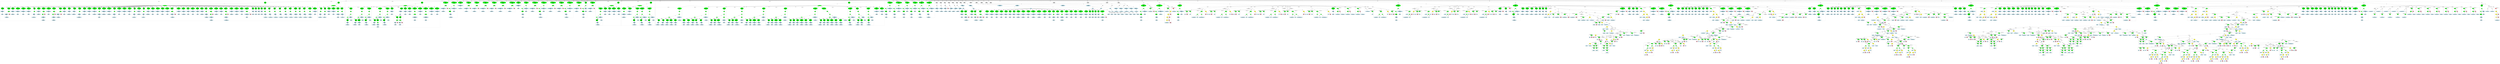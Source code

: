 strict graph "" {
	graph [bb="0,0,1.3147e+05,4137.6"];
	node [label="\N"];
	subgraph cluster142 {
		graph [bb="56973,2989.1,57121,3492.4",
			label="jpeglib.h:249:7",
			lheight=0.21,
			lp="57047,3480.9",
			lwidth=1.15,
			style=dashed
		];
		144	[fillcolor=lightblue,
			height=0.74639,
			label="IdentifierType
names: ['int']",
			pos="57047,3024",
			style="filled,dashed",
			width=1.8463];
		143	[fillcolor=lightblue,
			height=1.041,
			label="TypeDecl
declname: Al
quals: []",
			pos="57049,3213.4",
			style="filled,dashed",
			width=1.7481];
		143 -- 144	[label=type,
			lp="57060,3129.2",
			pos="57049,3175.8 57048,3139 57048,3083.3 57047,3050.9"];
		142	[fillcolor=green,
			height=1.6303,
			label="Decl
name: Al
quals: []
storage: []
funcspec: []",
			pos="57052,3402.7",
			style="filled,dashed",
			width=1.591];
		142 -- 143	[label=type,
			lp="57062,3318.5",
			pos="57051,3344 57051,3313.7 57050,3277.4 57050,3251"];
	}
	subgraph cluster99 {
		graph [bb="55259,2989.1,55485,3492.4",
			label="jpeglib.h:206:7",
			lheight=0.21,
			lp="55372,3480.9",
			lwidth=1.15,
			style=dashed
		];
		101	[fillcolor=lightblue,
			height=0.74639,
			label="IdentifierType
names: ['int']",
			pos="55372,3024",
			style="filled,dashed",
			width=1.8463];
		100	[fillcolor=lightblue,
			height=1.041,
			label="TypeDecl
declname: MCU_height
quals: []",
			pos="55372,3213.4",
			style="filled,dashed",
			width=2.9266];
		100 -- 101	[label=type,
			lp="55384,3129.2",
			pos="55372,3175.8 55372,3139 55372,3083.3 55372,3050.9"];
		99	[fillcolor=green,
			height=1.6303,
			label="Decl
name: MCU_height
quals: []
storage: []
funcspec: []",
			pos="55364,3402.7",
			style="filled,dashed",
			width=2.4749];
		99 -- 100	[label=type,
			lp="55379,3318.5",
			pos="55366,3344 55368,3313.7 55369,3277.4 55370,3251"];
	}
	subgraph cluster139 {
		graph [bb="58073,2989.1,58221,3492.4",
			label="jpeglib.h:248:7",
			lheight=0.21,
			lp="58147,3480.9",
			lwidth=1.15,
			style=dashed
		];
		141	[fillcolor=lightblue,
			height=0.74639,
			label="IdentifierType
names: ['int']",
			pos="58147,3024",
			style="filled,dashed",
			width=1.8463];
		140	[fillcolor=lightblue,
			height=1.041,
			label="TypeDecl
declname: Ah
quals: []",
			pos="58146,3213.4",
			style="filled,dashed",
			width=1.8071];
		140 -- 141	[label=type,
			lp="58158,3129.2",
			pos="58146,3175.8 58146,3139 58147,3083.3 58147,3050.9"];
		139	[fillcolor=green,
			height=1.6303,
			label="Decl
name: Ah
quals: []
storage: []
funcspec: []",
			pos="58140,3402.7",
			style="filled,dashed",
			width=1.591];
		139 -- 140	[label=type,
			lp="58154,3318.5",
			pos="58142,3344 58143,3313.7 58144,3277.4 58145,3251"];
	}
	subgraph cluster118 {
		graph [bb="56771,2799.7,56965,3492.4",
			label="jpeglib.h:228:8",
			lheight=0.21,
			lp="56868,3480.9",
			lwidth=1.15,
			style=dashed
		];
		121	[fillcolor=lightblue,
			height=0.74639,
			label="IdentifierType
names: ['void']",
			pos="56868,2834.6",
			style="filled,dashed",
			width=1.9053];
		120	[fillcolor=lightblue,
			height=1.041,
			label="TypeDecl
declname: dct_table
quals: []",
			pos="56868,3024",
			style="filled,dashed",
			width=2.4749];
		120 -- 121	[label=type,
			lp="56880,2939.8",
			pos="56868,2986.4 56868,2949.7 56868,2894 56868,2861.5"];
		119	[fillcolor=green,
			height=0.74639,
			label="PtrDecl
quals: []",
			pos="56865,3213.4",
			style="filled,dashed",
			width=1.2178];
		119 -- 120	[label=type,
			lp="56878,3129.2",
			pos="56865,3186.3 56866,3153.9 56867,3098.5 56867,3061.8"];
		118	[fillcolor=green,
			height=1.6303,
			label="Decl
name: dct_table
quals: []
storage: []
funcspec: []",
			pos="56860,3402.7",
			style="filled,dashed",
			width=2.0428];
		118 -- 119	[label=type,
			lp="56874,3318.5",
			pos="56862,3344 56862,3309.4 56864,3267 56864,3240.4"];
	}
	subgraph cluster96 {
		graph [bb="55029,2989.1,55251,3492.4",
			label="jpeglib.h:203:7",
			lheight=0.21,
			lp="55140,3480.9",
			lwidth=1.15,
			style=dashed
		];
		98	[fillcolor=lightblue,
			height=0.74639,
			label="IdentifierType
names: ['int']",
			pos="55140,3024",
			style="filled,dashed",
			width=1.8463];
		97	[fillcolor=lightblue,
			height=1.041,
			label="TypeDecl
declname: MCU_width
quals: []",
			pos="55140,3213.4",
			style="filled,dashed",
			width=2.8677];
		97 -- 98	[label=type,
			lp="55152,3129.2",
			pos="55140,3175.8 55140,3139 55140,3083.3 55140,3050.9"];
		96	[fillcolor=green,
			height=1.6303,
			label="Decl
name: MCU_width
quals: []
storage: []
funcspec: []",
			pos="55132,3402.7",
			style="filled,dashed",
			width=2.4159];
		96 -- 97	[label=type,
			lp="55147,3318.5",
			pos="55134,3344 55136,3313.7 55137,3277.4 55138,3251"];
	}
	subgraph cluster136 {
		graph [bb="57917,2989.1,58065,3492.4",
			label="jpeglib.h:245:7",
			lheight=0.21,
			lp="57991,3480.9",
			lwidth=1.15,
			style=dashed
		];
		138	[fillcolor=lightblue,
			height=0.74639,
			label="IdentifierType
names: ['int']",
			pos="57991,3024",
			style="filled,dashed",
			width=1.8463];
		137	[fillcolor=lightblue,
			height=1.041,
			label="TypeDecl
declname: Se
quals: []",
			pos="57990,3213.4",
			style="filled,dashed",
			width=1.7678];
		137 -- 138	[label=type,
			lp="58002,3129.2",
			pos="57990,3175.8 57990,3139 57991,3083.3 57991,3050.9"];
		136	[fillcolor=green,
			height=1.6303,
			label="Decl
name: Se
quals: []
storage: []
funcspec: []",
			pos="57985,3402.7",
			style="filled,dashed",
			width=1.591];
		136 -- 137	[label=type,
			lp="57999,3318.5",
			pos="57987,3344 57987,3313.7 57988,3277.4 57989,3251"];
	}
	subgraph cluster114 {
		graph [bb="56523,2799.7,56763,3492.4",
			label="jpeglib.h:225:14",
			lheight=0.21,
			lp="56643,3480.9",
			lwidth=1.25,
			style=dashed
		];
		117	[fillcolor=lightblue,
			height=0.74639,
			label="IdentifierType
names: ['JQUANT_TBL']",
			pos="56643,2834.6",
			style="filled,dashed",
			width=3.1034];
		116	[fillcolor=lightblue,
			height=1.041,
			label="TypeDecl
declname: quant_table
quals: []",
			pos="56636,3024",
			style="filled,dashed",
			width=2.7499];
		116 -- 117	[label=type,
			lp="56651,2939.8",
			pos="56637,2986.4 56639,2949.7 56641,2894 56642,2861.5"];
		115	[fillcolor=green,
			height=0.74639,
			label="PtrDecl
quals: []",
			pos="56628,3213.4",
			style="filled,dashed",
			width=1.2178];
		115 -- 116	[label=type,
			lp="56643,3129.2",
			pos="56629,3186.3 56630,3153.9 56633,3098.5 56634,3061.8"];
		114	[fillcolor=green,
			height=1.6303,
			label="Decl
name: quant_table
quals: []
storage: []
funcspec: []",
			pos="56622,3402.7",
			style="filled,dashed",
			width=2.2981];
		114 -- 115	[label=type,
			lp="56636,3318.5",
			pos="56624,3344 56625,3309.4 56626,3267 56627,3240.4"];
	}
	subgraph cluster133 {
		graph [bb="57761,2989.1,57909,3492.4",
			label="jpeglib.h:244:7",
			lheight=0.21,
			lp="57835,3480.9",
			lwidth=1.15,
			style=dashed
		];
		135	[fillcolor=lightblue,
			height=0.74639,
			label="IdentifierType
names: ['int']",
			pos="57835,3024",
			style="filled,dashed",
			width=1.8463];
		134	[fillcolor=lightblue,
			height=1.041,
			label="TypeDecl
declname: Ss
quals: []",
			pos="57833,3213.4",
			style="filled,dashed",
			width=1.7481];
		134 -- 135	[label=type,
			lp="57845,3129.2",
			pos="57833,3175.8 57834,3139 57834,3083.3 57835,3050.9"];
		133	[fillcolor=green,
			height=1.6303,
			label="Decl
name: Ss
quals: []
storage: []
funcspec: []",
			pos="57829,3402.7",
			style="filled,dashed",
			width=1.591];
		133 -- 134	[label=type,
			lp="57842,3318.5",
			pos="57830,3344 57831,3313.7 57832,3277.4 57832,3251"];
	}
	subgraph cluster198 {
		graph [bb="1446,2791.7,18254,4060.6",
			label="jpeglib.h:351:8",
			lheight=0.21,
			lp="9850,4049.1",
			lwidth=1.15,
			style=dashed
		];
		subgraph cluster287 {
			graph [bb="7249,3178.5,7459,3681.8",
				label="jpeglib.h:429:7",
				lheight=0.21,
				lp="7354,3670.3",
				lwidth=1.15,
				style=dashed
			];
			289	[fillcolor=lightblue,
				height=0.74639,
				label="IdentifierType
names: ['int']",
				pos="7354,3213.4",
				style="filled,dashed",
				width=1.8463];
			288	[fillcolor=lightblue,
				height=1.041,
				label="TypeDecl
declname: num_scans
quals: []",
				pos="7354,3402.7",
				style="filled,dashed",
				width=2.6909];
			288 -- 289	[label=type,
				lp="7366,3318.5",
				pos="7354,3365.2 7354,3328.4 7354,3272.7 7354,3240.3"];
			287	[fillcolor=green,
				height=1.6303,
				label="Decl
name: num_scans
quals: []
storage: []
funcspec: []",
				pos="7362,3592.1",
				style="filled,dashed",
				width=2.2588];
			287 -- 288	[label=type,
				lp="7370,3507.9",
				pos="7359.5,3533.4 7358.2,3503 7356.7,3466.8 7355.6,3440.3"];
		}
		subgraph cluster282 {
			graph [bb="6919,2989.1,7241,3681.8",
				label="jpeglib.h:426:17",
				lheight=0.21,
				lp="7080,3670.3",
				lwidth=1.25,
				style=dashed
			];
			285	[fillcolor=lightblue,
				height=0.74639,
				label="IdentifierType
names: ['unsigned', 'char']",
				pos="7038,3024",
				style="filled,dashed",
				width=3.0838];
			284	[fillcolor=lightblue,
				height=1.041,
				label="TypeDecl
declname: arith_ac_K
quals: []",
				pos="7024,3213.4",
				style="filled,dashed",
				width=2.6909];
			284 -- 285	[label=type,
				lp="7042,3129.2",
				pos="7026.7,3175.8 7029.5,3139 7033.6,3083.3 7036.1,3050.9"];
			283	[fillcolor=green,
				height=0.74639,
				label="ArrayDecl
dim_quals: []",
				pos="7152,3402.7",
				style="filled,dashed",
				width=1.7678];
			283 -- 284	[label=type,
				lp="7111,3318.5",
				pos="7134.7,3376.5 7112.4,3343.8 7073.4,3286.7 7048.2,3249.8"];
			286	[fillcolor=pink,
				height=1.041,
				label="Constant
type: int
value: 16",
				pos="7186,3213.4",
				style="filled,dashed",
				width=1.316];
			283 -- 286	[label=dim,
				lp="7178,3318.5",
				pos="7156.7,3375.7 7162.6,3343.2 7172.7,3287.5 7179.4,3250.8"];
			282	[fillcolor=green,
				height=1.6303,
				label="Decl
name: arith_ac_K
quals: []
storage: []
funcspec: []",
				pos="7152,3592.1",
				style="filled,dashed",
				width=2.2392];
			282 -- 283	[label=type,
				lp="7164,3507.9",
				pos="7152,3533.4 7152,3498.7 7152,3456.4 7152,3429.7"];
		}
		subgraph cluster226 {
			graph [bb="3144,3178.5,3370,3681.8",
				label="jpeglib.h:377:16",
				lheight=0.21,
				lp="3257,3670.3",
				lwidth=1.25,
				style=dashed
			];
			228	[fillcolor=lightblue,
				height=0.74639,
				label="IdentifierType
names: ['unsigned', 'int']",
				pos="3257,3213.4",
				style="filled,dashed",
				width=2.907];
			227	[fillcolor=lightblue,
				height=1.041,
				label="TypeDecl
declname: image_width
quals: []",
				pos="3257,3402.7",
				style="filled,dashed",
				width=2.907];
			227 -- 228	[label=type,
				lp="3269,3318.5",
				pos="3257,3365.2 3257,3328.4 3257,3272.7 3257,3240.3"];
			226	[fillcolor=green,
				height=1.6303,
				label="Decl
name: image_width
quals: []
storage: []
funcspec: []",
				pos="3266,3592.1",
				style="filled,dashed",
				width=2.4552];
			226 -- 227	[label=type,
				lp="3274,3507.9",
				pos="3263.2,3533.4 3261.8,3503 3260,3466.8 3258.8,3440.3"];
		}
		subgraph cluster348 {
			graph [bb="12443,3178.5,12725,3681.8",
				label="jpeglib.h:527:7",
				lheight=0.21,
				lp="12584,3670.3",
				lwidth=1.15,
				style=dashed
			];
			350	[fillcolor=lightblue,
				height=0.74639,
				label="IdentifierType
names: ['int']",
				pos="12584,3213.4",
				style="filled,dashed",
				width=1.8463];
			349	[fillcolor=lightblue,
				height=1.041,
				label="TypeDecl
declname: max_v_samp_factor
quals: []",
				pos="12584,3402.7",
				style="filled,dashed",
				width=3.6927];
			349 -- 350	[label=type,
				lp="12596,3318.5",
				pos="12584,3365.2 12584,3328.4 12584,3272.7 12584,3240.3"];
			348	[fillcolor=green,
				height=1.6303,
				label="Decl
name: max_v_samp_factor
quals: []
storage: []
funcspec: []",
				pos="12576,3592.1",
				style="filled,dashed",
				width=3.2605];
			348 -- 349	[label=type,
				lp="12591,3507.9",
				pos="12578,3533.4 12580,3503 12581,3466.8 12582,3440.3"];
		}
		subgraph cluster345 {
			graph [bb="12153,3178.5,12435,3681.8",
				label="jpeglib.h:524:7",
				lheight=0.21,
				lp="12294,3670.3",
				lwidth=1.15,
				style=dashed
			];
			347	[fillcolor=lightblue,
				height=0.74639,
				label="IdentifierType
names: ['int']",
				pos="12294,3213.4",
				style="filled,dashed",
				width=1.8463];
			346	[fillcolor=lightblue,
				height=1.041,
				label="TypeDecl
declname: max_h_samp_factor
quals: []",
				pos="12294,3402.7",
				style="filled,dashed",
				width=3.6927];
			346 -- 347	[label=type,
				lp="12306,3318.5",
				pos="12294,3365.2 12294,3328.4 12294,3272.7 12294,3240.3"];
			345	[fillcolor=green,
				height=1.6303,
				label="Decl
name: max_h_samp_factor
quals: []
storage: []
funcspec: []",
				pos="12286,3592.1",
				style="filled,dashed",
				width=3.2605];
			345 -- 346	[label=type,
				lp="12301,3507.9",
				pos="12288,3533.4 12290,3503 12291,3466.8 12292,3440.3"];
		}
		subgraph cluster342 {
			graph [bb="11881,3178.5,12145,3681.8",
				label="jpeglib.h:521:7",
				lheight=0.21,
				lp="12013,3670.3",
				lwidth=1.15,
				style=dashed
			];
			344	[fillcolor=lightblue,
				height=0.74639,
				label="IdentifierType
names: ['int']",
				pos="12013,3213.4",
				style="filled,dashed",
				width=1.8463];
			343	[fillcolor=lightblue,
				height=1.041,
				label="TypeDecl
declname: progressive_mode
quals: []",
				pos="12013,3402.7",
				style="filled,dashed",
				width=3.457];
			343 -- 344	[label=type,
				lp="12025,3318.5",
				pos="12013,3365.2 12013,3328.4 12013,3272.7 12013,3240.3"];
			342	[fillcolor=green,
				height=1.6303,
				label="Decl
name: progressive_mode
quals: []
storage: []
funcspec: []",
				pos="12005,3592.1",
				style="filled,dashed",
				width=3.0248];
			342 -- 343	[label=type,
				lp="12020,3507.9",
				pos="12007,3533.4 12009,3503 12010,3466.8 12011,3440.3"];
		}
		subgraph cluster222 {
			graph [bb="2876,2989.1,3136,3681.8",
				label="jpeglib.h:368:31",
				lheight=0.21,
				lp="3006,3670.3",
				lwidth=1.25,
				style=dashed
			];
			225	[fillcolor=lightblue,
				height=0.74639,
				label="Struct
name: jpeg_destination_mgr",
				pos="3006,3024",
				style="filled,dashed",
				width=3.398];
			224	[fillcolor=lightblue,
				height=1.041,
				label="TypeDecl
declname: dest
quals: []",
				pos="3018,3213.4",
				style="filled,dashed",
				width=1.9249];
			224 -- 225	[label=type,
				lp="3025,3129.2",
				pos="3015.7,3175.8 3013.3,3139 3009.7,3083.3 3007.7,3050.9"];
			223	[fillcolor=green,
				height=0.74639,
				label="PtrDecl
quals: []",
				pos="3036,3402.7",
				style="filled,dashed",
				width=1.2178];
			223 -- 224	[label=type,
				lp="3040,3318.5",
				pos="3033.5,3375.7 3030.4,3343.2 3025,3287.5 3021.5,3250.8"];
			222	[fillcolor=green,
				height=1.6303,
				label="Decl
name: dest
quals: []
storage: []
funcspec: []",
				pos="3039,3592.1",
				style="filled,dashed",
				width=1.591];
			222 -- 223	[label=type,
				lp="3049,3507.9",
				pos="3038.1,3533.4 3037.5,3498.7 3036.8,3456.4 3036.4,3429.7"];
		}
		subgraph cluster339 {
			graph [bb="11643,3178.5,11873,3681.8",
				label="jpeglib.h:508:16",
				lheight=0.21,
				lp="11758,3670.3",
				lwidth=1.25,
				style=dashed
			];
			341	[fillcolor=lightblue,
				height=0.74639,
				label="IdentifierType
names: ['unsigned', 'int']",
				pos="11758,3213.4",
				style="filled,dashed",
				width=2.907];
			340	[fillcolor=lightblue,
				height=1.041,
				label="TypeDecl
declname: next_scanline
quals: []",
				pos="11758,3402.7",
				style="filled,dashed",
				width=2.9659];
			340 -- 341	[label=type,
				lp="11770,3318.5",
				pos="11758,3365.2 11758,3328.4 11758,3272.7 11758,3240.3"];
			339	[fillcolor=green,
				height=1.6303,
				label="Decl
name: next_scanline
quals: []
storage: []
funcspec: []",
				pos="11750,3592.1",
				style="filled,dashed",
				width=2.5142];
			339 -- 340	[label=type,
				lp="11765,3507.9",
				pos="11752,3533.4 11754,3503 11755,3466.8 11756,3440.3"];
		}
		subgraph cluster266 {
			graph [bb="6002,2799.7,6252,3681.8",
				label="jpeglib.h:417:14",
				lheight=0.21,
				lp="6127,3670.3",
				lwidth=1.25,
				style=dashed
			];
			270	[fillcolor=lightblue,
				height=0.74639,
				label="IdentifierType
names: ['JHUFF_TBL']",
				pos="6127,2834.6",
				style="filled,dashed",
				width=2.8481];
			269	[fillcolor=lightblue,
				height=1.041,
				label="TypeDecl
declname: ac_huff_tbl_ptrs
quals: []",
				pos="6127,3024",
				style="filled,dashed",
				width=3.2605];
			269 -- 270	[label=type,
				lp="6139,2939.8",
				pos="6127,2986.4 6127,2949.7 6127,2894 6127,2861.5"];
			268	[fillcolor=green,
				height=0.74639,
				label="PtrDecl
quals: []",
				pos="6090,3213.4",
				style="filled,dashed",
				width=1.2178];
			268 -- 269	[label=type,
				lp="6119,3129.2",
				pos="6095.1,3186.3 6101.6,3153.8 6112.6,3098.1 6119.8,3061.4"];
			267	[fillcolor=green,
				height=0.74639,
				label="ArrayDecl
dim_quals: []",
				pos="6143,3402.7",
				style="filled,dashed",
				width=1.7678];
			267 -- 268	[label=type,
				lp="6133,3318.5",
				pos="6135.6,3375.7 6125.5,3339.8 6107.3,3275.5 6097.2,3239.9"];
			271	[fillcolor=pink,
				height=1.041,
				label="Constant
type: int
value: 4",
				pos="6198,3213.4",
				style="filled,dashed",
				width=1.2767];
			267 -- 271	[label=dim,
				lp="6179,3318.5",
				pos="6150.6,3375.7 6160.2,3343 6176.7,3286.8 6187.5,3250.1"];
			266	[fillcolor=green,
				height=1.6303,
				label="Decl
name: ac_huff_tbl_ptrs
quals: []
storage: []
funcspec: []",
				pos="6143,3592.1",
				style="filled,dashed",
				width=2.8088];
			266 -- 267	[label=type,
				lp="6155,3507.9",
				pos="6143,3533.4 6143,3498.7 6143,3456.4 6143,3429.7"];
		}
		subgraph cluster336 {
			graph [bb="11347,3178.5,11635,3681.8",
				label="jpeglib.h:499:7",
				lheight=0.21,
				lp="11491,3670.3",
				lwidth=1.15,
				style=dashed
			];
			338	[fillcolor=lightblue,
				height=0.74639,
				label="IdentifierType
names: ['int']",
				pos="11491,3213.4",
				style="filled,dashed",
				width=1.8463];
			337	[fillcolor=lightblue,
				height=1.041,
				label="TypeDecl
declname: write_Adobe_marker
quals: []",
				pos="11491,3402.7",
				style="filled,dashed",
				width=3.7909];
			337 -- 338	[label=type,
				lp="11503,3318.5",
				pos="11491,3365.2 11491,3328.4 11491,3272.7 11491,3240.3"];
			336	[fillcolor=green,
				height=1.6303,
				label="Decl
name: write_Adobe_marker
quals: []
storage: []
funcspec: []",
				pos="11483,3592.1",
				style="filled,dashed",
				width=3.3391];
			336 -- 337	[label=type,
				lp="11498,3507.9",
				pos="11485,3533.4 11487,3503 11488,3466.8 11489,3440.3"];
		}
		subgraph cluster254 {
			graph [bb="5494,2799.7,5734,3681.8",
				label="jpeglib.h:413:15",
				lheight=0.21,
				lp="5614,3670.3",
				lwidth=1.25,
				style=dashed
			];
			258	[fillcolor=lightblue,
				height=0.74639,
				label="IdentifierType
names: ['JQUANT_TBL']",
				pos="5614,2834.6",
				style="filled,dashed",
				width=3.1034];
			257	[fillcolor=lightblue,
				height=1.041,
				label="TypeDecl
declname: quant_tbl_ptrs
quals: []",
				pos="5613,3024",
				style="filled,dashed",
				width=3.0445];
			257 -- 258	[label=type,
				lp="5625,2939.8",
				pos="5613.2,2986.4 5613.4,2949.7 5613.7,2894 5613.9,2861.5"];
			256	[fillcolor=green,
				height=0.74639,
				label="PtrDecl
quals: []",
				pos="5572,3213.4",
				style="filled,dashed",
				width=1.2178];
			256 -- 257	[label=type,
				lp="5603,3129.2",
				pos="5577.6,3186.7 5584.7,3154.3 5596.9,3098.4 5605,3061.6"];
			255	[fillcolor=green,
				height=0.74639,
				label="ArrayDecl
dim_quals: []",
				pos="5633,3402.7",
				style="filled,dashed",
				width=1.7678];
			255 -- 256	[label=type,
				lp="5619,3318.5",
				pos="5624.6,3376.1 5613,3340.3 5592,3275.8 5580.4,3240"];
			259	[fillcolor=pink,
				height=1.041,
				label="Constant
type: int
value: 4",
				pos="5680,3213.4",
				style="filled,dashed",
				width=1.2767];
			255 -- 259	[label=dim,
				lp="5666,3318.5",
				pos="5639.5,3375.7 5647.7,3343 5661.8,3286.8 5671,3250.1"];
			254	[fillcolor=green,
				height=1.6303,
				label="Decl
name: quant_tbl_ptrs
quals: []
storage: []
funcspec: []",
				pos="5633,3592.1",
				style="filled,dashed",
				width=2.5927];
			254 -- 255	[label=type,
				lp="5645,3507.9",
				pos="5633,3533.4 5633,3498.7 5633,3456.4 5633,3429.7"];
		}
		subgraph cluster272 {
			graph [bb="6260,2989.1,6581,3681.8",
				label="jpeglib.h:420:17",
				lheight=0.21,
				lp="6420.5,3670.3",
				lwidth=1.25,
				style=dashed
			];
			275	[fillcolor=lightblue,
				height=0.74639,
				label="IdentifierType
names: ['unsigned', 'char']",
				pos="6379,3024",
				style="filled,dashed",
				width=3.0838];
			274	[fillcolor=lightblue,
				height=1.041,
				label="TypeDecl
declname: arith_dc_L
quals: []",
				pos="6364,3213.4",
				style="filled,dashed",
				width=2.6713];
			274 -- 275	[label=type,
				lp="6383,3129.2",
				pos="6366.9,3175.8 6369.9,3139 6374.3,3083.3 6376.9,3050.9"];
			273	[fillcolor=green,
				height=0.74639,
				label="ArrayDecl
dim_quals: []",
				pos="6493,3402.7",
				style="filled,dashed",
				width=1.7678];
			273 -- 274	[label=type,
				lp="6452,3318.5",
				pos="6475.9,3376.8 6453.5,3344.3 6414,3287 6388.5,3249.9"];
			276	[fillcolor=pink,
				height=1.041,
				label="Constant
type: int
value: 16",
				pos="6526,3213.4",
				style="filled,dashed",
				width=1.316];
			273 -- 276	[label=dim,
				lp="6519,3318.5",
				pos="6497.6,3375.7 6503.3,3343.2 6513.1,3287.5 6519.6,3250.8"];
			272	[fillcolor=green,
				height=1.6303,
				label="Decl
name: arith_dc_L
quals: []
storage: []
funcspec: []",
				pos="6493,3592.1",
				style="filled,dashed",
				width=2.2195];
			272 -- 273	[label=type,
				lp="6505,3507.9",
				pos="6493,3533.4 6493,3498.7 6493,3456.4 6493,3429.7"];
		}
		subgraph cluster219 {
			graph [bb="2652,3178.5,2868,3681.8",
				label="jpeglib.h:365:7",
				lheight=0.21,
				lp="2760,3670.3",
				lwidth=1.15,
				style=dashed
			];
			221	[fillcolor=lightblue,
				height=0.74639,
				label="IdentifierType
names: ['int']",
				pos="2760,3213.4",
				style="filled,dashed",
				width=1.8463];
			220	[fillcolor=lightblue,
				height=1.041,
				label="TypeDecl
declname: global_state
quals: []",
				pos="2760,3402.7",
				style="filled,dashed",
				width=2.7891];
			220 -- 221	[label=type,
				lp="2772,3318.5",
				pos="2760,3365.2 2760,3328.4 2760,3272.7 2760,3240.3"];
			219	[fillcolor=green,
				height=1.6303,
				label="Decl
name: global_state
quals: []
storage: []
funcspec: []",
				pos="2768,3592.1",
				style="filled,dashed",
				width=2.3374];
			219 -- 220	[label=type,
				lp="2776,3507.9",
				pos="2765.5,3533.4 2764.2,3503 2762.7,3466.8 2761.6,3440.3"];
		}
		subgraph cluster333 {
			graph [bb="11095,3178.5,11339,3681.8",
				label="jpeglib.h:496:18",
				lheight=0.21,
				lp="11217,3670.3",
				lwidth=1.25,
				style=dashed
			];
			335	[fillcolor=lightblue,
				height=0.74639,
				label="IdentifierType
names: ['unsigned', 'short']",
				pos="11217,3213.4",
				style="filled,dashed",
				width=3.1623];
			334	[fillcolor=lightblue,
				height=1.041,
				label="TypeDecl
declname: Y_density
quals: []",
				pos="11206,3402.7",
				style="filled,dashed",
				width=2.5731];
			334 -- 335	[label=type,
				lp="11223,3318.5",
				pos="11208,3365.2 11210,3328.4 11214,3272.7 11215,3240.3"];
			333	[fillcolor=green,
				height=1.6303,
				label="Decl
name: Y_density
quals: []
storage: []
funcspec: []",
				pos="11188,3592.1",
				style="filled,dashed",
				width=2.141];
			333 -- 334	[label=type,
				lp="11208,3507.9",
				pos="11194,3533.4 11196,3503 11200,3466.8 11202,3440.3"];
		}
		subgraph cluster330 {
			graph [bb="10843,3178.5,11087,3681.8",
				label="jpeglib.h:493:18",
				lheight=0.21,
				lp="10965,3670.3",
				lwidth=1.25,
				style=dashed
			];
			332	[fillcolor=lightblue,
				height=0.74639,
				label="IdentifierType
names: ['unsigned', 'short']",
				pos="10965,3213.4",
				style="filled,dashed",
				width=3.1623];
			331	[fillcolor=lightblue,
				height=1.041,
				label="TypeDecl
declname: X_density
quals: []",
				pos="10954,3402.7",
				style="filled,dashed",
				width=2.5927];
			331 -- 332	[label=type,
				lp="10971,3318.5",
				pos="10956,3365.2 10958,3328.4 10962,3272.7 10963,3240.3"];
			330	[fillcolor=green,
				height=1.6303,
				label="Decl
name: X_density
quals: []
storage: []
funcspec: []",
				pos="10936,3592.1",
				style="filled,dashed",
				width=2.1606];
			330 -- 331	[label=type,
				lp="10956,3507.9",
				pos="10942,3533.4 10944,3503 10948,3466.8 10950,3440.3"];
		}
		subgraph cluster250 {
			graph [bb="5198,2989.1,5486,3681.8",
				label="jpeglib.h:410:23",
				lheight=0.21,
				lp="5342,3670.3",
				lwidth=1.25,
				style=dashed
			];
			253	[fillcolor=lightblue,
				height=0.74639,
				label="IdentifierType
names: ['jpeg_component_info']",
				pos="5342,3024",
				style="filled,dashed",
				width=3.7712];
			252	[fillcolor=lightblue,
				height=1.041,
				label="TypeDecl
declname: comp_info
quals: []",
				pos="5352,3213.4",
				style="filled,dashed",
				width=2.6713];
			252 -- 253	[label=type,
				lp="5359,3129.2",
				pos="5350,3175.8 5348.1,3139 5345.1,3083.3 5343.4,3050.9"];
			251	[fillcolor=green,
				height=0.74639,
				label="PtrDecl
quals: []",
				pos="5368,3402.7",
				style="filled,dashed",
				width=1.2178];
			251 -- 252	[label=type,
				lp="5373,3318.5",
				pos="5365.8,3375.7 5363,3343.3 5358.3,3287.8 5355.1,3251.1"];
			250	[fillcolor=green,
				height=1.6303,
				label="Decl
name: comp_info
quals: []
storage: []
funcspec: []",
				pos="5370,3592.1",
				style="filled,dashed",
				width=2.2195];
			250 -- 251	[label=type,
				lp="5381,3507.9",
				pos="5369.4,3533.4 5369,3498.7 5368.6,3456.4 5368.3,3429.7"];
		}
		subgraph cluster327 {
			graph [bb="10597,3178.5,10835,3681.8",
				label="jpeglib.h:490:17",
				lheight=0.21,
				lp="10716,3670.3",
				lwidth=1.25,
				style=dashed
			];
			329	[fillcolor=lightblue,
				height=0.74639,
				label="IdentifierType
names: ['unsigned', 'char']",
				pos="10716,3213.4",
				style="filled,dashed",
				width=3.0838];
			328	[fillcolor=lightblue,
				height=1.041,
				label="TypeDecl
declname: density_unit
quals: []",
				pos="10711,3402.7",
				style="filled,dashed",
				width=2.8088];
			328 -- 329	[label=type,
				lp="10725,3318.5",
				pos="10712,3365.2 10713,3328.4 10714,3272.7 10715,3240.3"];
			327	[fillcolor=green,
				height=1.6303,
				label="Decl
name: density_unit
quals: []
storage: []
funcspec: []",
				pos="10698,3592.1",
				style="filled,dashed",
				width=2.3767];
			327 -- 328	[label=type,
				lp="10716,3507.9",
				pos="10702,3533.4 10704,3503 10707,3466.8 10708,3440.3"];
		}
		subgraph cluster216 {
			graph [bb="2390,3178.5,2644,3681.8",
				label="jpeglib.h:363:7",
				lheight=0.21,
				lp="2517,3670.3",
				lwidth=1.15,
				style=dashed
			];
			218	[fillcolor=lightblue,
				height=0.74639,
				label="IdentifierType
names: ['int']",
				pos="2517,3213.4",
				style="filled,dashed",
				width=1.8463];
			217	[fillcolor=lightblue,
				height=1.041,
				label="TypeDecl
declname: is_decompressor
quals: []",
				pos="2517,3402.7",
				style="filled,dashed",
				width=3.2998];
			217 -- 218	[label=type,
				lp="2529,3318.5",
				pos="2517,3365.2 2517,3328.4 2517,3272.7 2517,3240.3"];
			216	[fillcolor=green,
				height=1.6303,
				label="Decl
name: is_decompressor
quals: []
storage: []
funcspec: []",
				pos="2525,3592.1",
				style="filled,dashed",
				width=2.8677];
			216 -- 217	[label=type,
				lp="2533,3507.9",
				pos="2522.5,3533.4 2521.2,3503 2519.7,3466.8 2518.6,3440.3"];
		}
		subgraph cluster324 {
			graph [bb="10307,3178.5,10589,3681.8",
				label="jpeglib.h:480:17",
				lheight=0.21,
				lp="10448,3670.3",
				lwidth=1.25,
				style=dashed
			];
			326	[fillcolor=lightblue,
				height=0.74639,
				label="IdentifierType
names: ['unsigned', 'char']",
				pos="10448,3213.4",
				style="filled,dashed",
				width=3.0838];
			325	[fillcolor=lightblue,
				height=1.041,
				label="TypeDecl
declname: JFIF_minor_version
quals: []",
				pos="10448,3402.7",
				style="filled,dashed",
				width=3.6927];
			325 -- 326	[label=type,
				lp="10460,3318.5",
				pos="10448,3365.2 10448,3328.4 10448,3272.7 10448,3240.3"];
			324	[fillcolor=green,
				height=1.6303,
				label="Decl
name: JFIF_minor_version
quals: []
storage: []
funcspec: []",
				pos="10440,3592.1",
				style="filled,dashed",
				width=3.2409];
			324 -- 325	[label=type,
				lp="10455,3507.9",
				pos="10442,3533.4 10444,3503 10445,3466.8 10446,3440.3"];
		}
		subgraph cluster212 {
			graph [bb="2174,2989.1,2382,3681.8",
				label="jpeglib.h:361:8",
				lheight=0.21,
				lp="2278,3670.3",
				lwidth=1.15,
				style=dashed
			];
			215	[fillcolor=lightblue,
				height=0.74639,
				label="IdentifierType
names: ['void']",
				pos="2278,3024",
				style="filled,dashed",
				width=1.9053];
			214	[fillcolor=lightblue,
				height=1.041,
				label="TypeDecl
declname: client_data
quals: []",
				pos="2278,3213.4",
				style="filled,dashed",
				width=2.6713];
			214 -- 215	[label=type,
				lp="2290,3129.2",
				pos="2278,3175.8 2278,3139 2278,3083.3 2278,3050.9"];
			213	[fillcolor=green,
				height=0.74639,
				label="PtrDecl
quals: []",
				pos="2284,3402.7",
				style="filled,dashed",
				width=1.2178];
			213 -- 214	[label=type,
				lp="2293,3318.5",
				pos="2283.2,3375.7 2282.1,3343.3 2280.4,3287.8 2279.2,3251.1"];
			212	[fillcolor=green,
				height=1.6303,
				label="Decl
name: client_data
quals: []
storage: []
funcspec: []",
				pos="2286,3592.1",
				style="filled,dashed",
				width=2.2195];
			212 -- 213	[label=type,
				lp="2297,3507.9",
				pos="2285.4,3533.4 2285,3498.7 2284.6,3456.4 2284.3,3429.7"];
		}
		subgraph cluster247 {
			graph [bb="4920,3178.5,5190,3681.8",
				label="jpeglib.h:407:17",
				lheight=0.21,
				lp="5055,3670.3",
				lwidth=1.25,
				style=dashed
			];
			249	[fillcolor=lightblue,
				height=0.74639,
				label="IdentifierType
names: ['J_COLOR_SPACE']",
				pos="5055,3213.4",
				style="filled,dashed",
				width=3.5159];
			248	[fillcolor=lightblue,
				height=1.041,
				label="TypeDecl
declname: jpeg_color_space
quals: []",
				pos="5059,3402.7",
				style="filled,dashed",
				width=3.3588];
			248 -- 249	[label=type,
				lp="5069,3318.5",
				pos="5058.2,3365.2 5057.4,3328.4 5056.2,3272.7 5055.6,3240.3"];
			247	[fillcolor=green,
				height=1.6303,
				label="Decl
name: jpeg_color_space
quals: []
storage: []
funcspec: []",
				pos="5066,3592.1",
				style="filled,dashed",
				width=2.9266];
			247 -- 248	[label=type,
				lp="5075,3507.9",
				pos="5063.8,3533.4 5062.7,3503 5061.4,3466.8 5060.4,3440.3"];
		}
		subgraph cluster321 {
			graph [bb="10019,3178.5,10299,3681.8",
				label="jpeglib.h:479:17",
				lheight=0.21,
				lp="10159,3670.3",
				lwidth=1.25,
				style=dashed
			];
			323	[fillcolor=lightblue,
				height=0.74639,
				label="IdentifierType
names: ['unsigned', 'char']",
				pos="10159,3213.4",
				style="filled,dashed",
				width=3.0838];
			322	[fillcolor=lightblue,
				height=1.041,
				label="TypeDecl
declname: JFIF_major_version
quals: []",
				pos="10159,3402.7",
				style="filled,dashed",
				width=3.673];
			322 -- 323	[label=type,
				lp="10171,3318.5",
				pos="10159,3365.2 10159,3328.4 10159,3272.7 10159,3240.3"];
			321	[fillcolor=green,
				height=1.6303,
				label="Decl
name: JFIF_major_version
quals: []
storage: []
funcspec: []",
				pos="10151,3592.1",
				style="filled,dashed",
				width=3.2213];
			321 -- 322	[label=type,
				lp="10166,3507.9",
				pos="10153,3533.4 10155,3503 10156,3466.8 10157,3440.3"];
		}
		subgraph cluster208 {
			graph [bb="1926,2989.1,2166,3681.8",
				label="jpeglib.h:359:28",
				lheight=0.21,
				lp="2046,3670.3",
				lwidth=1.25,
				style=dashed
			];
			211	[fillcolor=lightblue,
				height=0.74639,
				label="Struct
name: jpeg_progress_mgr",
				pos="2046,3024",
				style="filled,dashed",
				width=3.1231];
			210	[fillcolor=lightblue,
				height=1.041,
				label="TypeDecl
declname: progress
quals: []",
				pos="2052,3213.4",
				style="filled,dashed",
				width=2.3963];
			210 -- 211	[label=type,
				lp="2061,3129.2",
				pos="2050.8,3175.8 2049.7,3139 2047.9,3083.3 2046.8,3050.9"];
			209	[fillcolor=green,
				height=0.74639,
				label="PtrDecl
quals: []",
				pos="2055,3402.7",
				style="filled,dashed",
				width=1.2178];
			209 -- 210	[label=type,
				lp="2065,3318.5",
				pos="2054.6,3375.7 2054.1,3343.3 2053.2,3287.8 2052.6,3251.1"];
			208	[fillcolor=green,
				height=1.6303,
				label="Decl
name: progress
quals: []
storage: []
funcspec: []",
				pos="2057,3592.1",
				style="filled,dashed",
				width=1.9642];
			208 -- 209	[label=type,
				lp="2068,3507.9",
				pos="2056.4,3533.4 2056,3498.7 2055.6,3456.4 2055.3,3429.7"];
		}
		subgraph cluster318 {
			graph [bb="9741,3178.5,10011,3681.8",
				label="jpeglib.h:476:7",
				lheight=0.21,
				lp="9876,3670.3",
				lwidth=1.15,
				style=dashed
			];
			320	[fillcolor=lightblue,
				height=0.74639,
				label="IdentifierType
names: ['int']",
				pos="9876,3213.4",
				style="filled,dashed",
				width=1.8463];
			319	[fillcolor=lightblue,
				height=1.041,
				label="TypeDecl
declname: write_JFIF_header
quals: []",
				pos="9876,3402.7",
				style="filled,dashed",
				width=3.5159];
			319 -- 320	[label=type,
				lp="9888,3318.5",
				pos="9876,3365.2 9876,3328.4 9876,3272.7 9876,3240.3"];
			318	[fillcolor=green,
				height=1.6303,
				label="Decl
name: write_JFIF_header
quals: []
storage: []
funcspec: []",
				pos="9888,3592.1",
				style="filled,dashed",
				width=3.0641];
			318 -- 319	[label=type,
				lp="9895,3507.9",
				pos="9884.3,3533.4 9882.4,3503 9880,3466.8 9878.3,3440.3"];
		}
		subgraph cluster244 {
			graph [bb="4650,3178.5,4912,3681.8",
				label="jpeglib.h:404:7",
				lheight=0.21,
				lp="4781,3670.3",
				lwidth=1.15,
				style=dashed
			];
			246	[fillcolor=lightblue,
				height=0.74639,
				label="IdentifierType
names: ['int']",
				pos="4781,3213.4",
				style="filled,dashed",
				width=1.8463];
			245	[fillcolor=lightblue,
				height=1.041,
				label="TypeDecl
declname: num_components
quals: []",
				pos="4781,3402.7",
				style="filled,dashed",
				width=3.4177];
			245 -- 246	[label=type,
				lp="4793,3318.5",
				pos="4781,3365.2 4781,3328.4 4781,3272.7 4781,3240.3"];
			244	[fillcolor=green,
				height=1.6303,
				label="Decl
name: num_components
quals: []
storage: []
funcspec: []",
				pos="4789,3592.1",
				style="filled,dashed",
				width=2.9856];
			244 -- 245	[label=type,
				lp="4797,3507.9",
				pos="4786.5,3533.4 4785.2,3503 4783.7,3466.8 4782.6,3440.3"];
		}
		subgraph cluster315 {
			graph [bb="9489,3178.5,9733,3681.8",
				label="jpeglib.h:468:7",
				lheight=0.21,
				lp="9611,3670.3",
				lwidth=1.15,
				style=dashed
			];
			317	[fillcolor=lightblue,
				height=0.74639,
				label="IdentifierType
names: ['int']",
				pos="9611,3213.4",
				style="filled,dashed",
				width=1.8463];
			316	[fillcolor=lightblue,
				height=1.041,
				label="TypeDecl
declname: restart_in_rows
quals: []",
				pos="9611,3402.7",
				style="filled,dashed",
				width=3.1623];
			316 -- 317	[label=type,
				lp="9623,3318.5",
				pos="9611,3365.2 9611,3328.4 9611,3272.7 9611,3240.3"];
			315	[fillcolor=green,
				height=1.6303,
				label="Decl
name: restart_in_rows
quals: []
storage: []
funcspec: []",
				pos="9623,3592.1",
				style="filled,dashed",
				width=2.7106];
			315 -- 316	[label=type,
				lp="9630,3507.9",
				pos="9619.3,3533.4 9617.4,3503 9615,3466.8 9613.3,3440.3"];
		}
		subgraph cluster204 {
			graph [bb="1676,2989.1,1918,3681.8",
				label="jpeglib.h:357:26",
				lheight=0.21,
				lp="1797,3670.3",
				lwidth=1.25,
				style=dashed
			];
			207	[fillcolor=lightblue,
				height=0.74639,
				label="Struct
name: jpeg_memory_mgr",
				pos="1797,3024",
				style="filled,dashed",
				width=3.1427];
			206	[fillcolor=lightblue,
				height=1.041,
				label="TypeDecl
declname: mem
quals: []",
				pos="1807,3213.4",
				style="filled,dashed",
				width=2.0624];
			206 -- 207	[label=type,
				lp="1814,3129.2",
				pos="1805,3175.8 1803.1,3139 1800.1,3083.3 1798.4,3050.9"];
			205	[fillcolor=green,
				height=0.74639,
				label="PtrDecl
quals: []",
				pos="1822,3402.7",
				style="filled,dashed",
				width=1.2178];
			205 -- 206	[label=type,
				lp="1827,3318.5",
				pos="1819.9,3375.7 1817.3,3343.3 1812.9,3287.8 1809.9,3251.1"];
			204	[fillcolor=green,
				height=1.6303,
				label="Decl
name: mem
quals: []
storage: []
funcspec: []",
				pos="1850,3592.1",
				style="filled,dashed",
				width=1.6303];
			204 -- 205	[label=type,
				lp="1850,3507.9",
				pos="1841.4,3533.9 1836.3,3499.2 1829.9,3456.7 1825.9,3429.9"];
		}
		subgraph cluster312 {
			graph [bb="9241,3178.5,9481,3681.8",
				label="jpeglib.h:465:16",
				lheight=0.21,
				lp="9361,3670.3",
				lwidth=1.25,
				style=dashed
			];
			314	[fillcolor=lightblue,
				height=0.74639,
				label="IdentifierType
names: ['unsigned', 'int']",
				pos="9361,3213.4",
				style="filled,dashed",
				width=2.907];
			313	[fillcolor=lightblue,
				height=1.041,
				label="TypeDecl
declname: restart_interval
quals: []",
				pos="9361,3402.7",
				style="filled,dashed",
				width=3.1034];
			313 -- 314	[label=type,
				lp="9373,3318.5",
				pos="9361,3365.2 9361,3328.4 9361,3272.7 9361,3240.3"];
			312	[fillcolor=green,
				height=1.6303,
				label="Decl
name: restart_interval
quals: []
storage: []
funcspec: []",
				pos="9369,3592.1",
				style="filled,dashed",
				width=2.6713];
			312 -- 313	[label=type,
				lp="9377,3507.9",
				pos="9366.5,3533.4 9365.2,3503 9363.7,3466.8 9362.6,3440.3"];
		}
		subgraph cluster200 {
			graph [bb="1454,2989.1,1668,3681.8",
				label="jpeglib.h:355:25",
				lheight=0.21,
				lp="1561,3670.3",
				lwidth=1.25,
				style=dashed
			];
			203	[fillcolor=lightblue,
				height=0.74639,
				label="Struct
name: jpeg_error_mgr",
				pos="1561,3024",
				style="filled,dashed",
				width=2.7499];
			202	[fillcolor=lightblue,
				height=1.041,
				label="TypeDecl
declname: err
quals: []",
				pos="1569,3213.4",
				style="filled,dashed",
				width=1.8071];
			202 -- 203	[label=type,
				lp="1577,3129.2",
				pos="1567.4,3175.8 1565.9,3139 1563.5,3083.3 1562.1,3050.9"];
			201	[fillcolor=green,
				height=0.74639,
				label="PtrDecl
quals: []",
				pos="1580,3402.7",
				style="filled,dashed",
				width=1.2178];
			201 -- 202	[label=type,
				lp="1587,3318.5",
				pos="1578.5,3375.7 1576.6,3343.3 1573.3,3287.8 1571.2,3251.1"];
			200	[fillcolor=green,
				height=1.6303,
				label="Decl
name: err
quals: []
storage: []
funcspec: []",
				pos="1602,3592.1",
				style="filled,dashed",
				width=1.591];
			200 -- 201	[label=type,
				lp="1604,3507.9",
				pos="1595.2,3533.6 1591.2,3499 1586.2,3456.5 1583.1,3429.8"];
		}
		subgraph cluster309 {
			graph [bb="8967,3178.5,9233,3681.8",
				label="jpeglib.h:455:16",
				lheight=0.21,
				lp="9100,3670.3",
				lwidth=1.25,
				style=dashed
			];
			311	[fillcolor=lightblue,
				height=0.74639,
				label="IdentifierType
names: ['J_DCT_METHOD']",
				pos="9100,3213.4",
				style="filled,dashed",
				width=3.4766];
			310	[fillcolor=lightblue,
				height=1.041,
				label="TypeDecl
declname: dct_method
quals: []",
				pos="9115,3402.7",
				style="filled,dashed",
				width=2.7695];
			310 -- 311	[label=type,
				lp="9120,3318.5",
				pos="9112.1,3365.2 9109.1,3328.4 9104.7,3272.7 9102.1,3240.3"];
			309	[fillcolor=green,
				height=1.6303,
				label="Decl
name: dct_method
quals: []
storage: []
funcspec: []",
				pos="9121,3592.1",
				style="filled,dashed",
				width=2.3374];
			309 -- 310	[label=type,
				lp="9130,3507.9",
				pos="9119.2,3533.4 9118.2,3503 9117,3466.8 9116.2,3440.3"];
		}
		subgraph cluster241 {
			graph [bb="4406,3178.5,4642,3681.8",
				label="jpeglib.h:401:7",
				lheight=0.21,
				lp="4524,3670.3",
				lwidth=1.15,
				style=dashed
			];
			243	[fillcolor=lightblue,
				height=0.74639,
				label="IdentifierType
names: ['int']",
				pos="4524,3213.4",
				style="filled,dashed",
				width=1.8463];
			242	[fillcolor=lightblue,
				height=1.041,
				label="TypeDecl
declname: data_precision
quals: []",
				pos="4524,3402.7",
				style="filled,dashed",
				width=3.0445];
			242 -- 243	[label=type,
				lp="4536,3318.5",
				pos="4524,3365.2 4524,3328.4 4524,3272.7 4524,3240.3"];
			241	[fillcolor=green,
				height=1.6303,
				label="Decl
name: data_precision
quals: []
storage: []
funcspec: []",
				pos="4532,3592.1",
				style="filled,dashed",
				width=2.6124];
			241 -- 242	[label=type,
				lp="4540,3507.9",
				pos="4529.5,3533.4 4528.2,3503 4526.7,3466.8 4525.6,3440.3"];
		}
		subgraph cluster306 {
			graph [bb="8699,3178.5,8959,3681.8",
				label="jpeglib.h:452:7",
				lheight=0.21,
				lp="8829,3670.3",
				lwidth=1.15,
				style=dashed
			];
			308	[fillcolor=lightblue,
				height=0.74639,
				label="IdentifierType
names: ['int']",
				pos="8829,3213.4",
				style="filled,dashed",
				width=1.8463];
			307	[fillcolor=lightblue,
				height=1.041,
				label="TypeDecl
declname: smoothing_factor
quals: []",
				pos="8829,3402.7",
				style="filled,dashed",
				width=3.398];
			307 -- 308	[label=type,
				lp="8841,3318.5",
				pos="8829,3365.2 8829,3328.4 8829,3272.7 8829,3240.3"];
			306	[fillcolor=green,
				height=1.6303,
				label="Decl
name: smoothing_factor
quals: []
storage: []
funcspec: []",
				pos="8837,3592.1",
				style="filled,dashed",
				width=2.9463];
			306 -- 307	[label=type,
				lp="8845,3507.9",
				pos="8834.5,3533.4 8833.2,3503 8831.7,3466.8 8830.6,3440.3"];
		}
		subgraph cluster238 {
			graph [bb="4168,3178.5,4398,3681.8",
				label="jpeglib.h:389:10",
				lheight=0.21,
				lp="4283,3670.3",
				lwidth=1.25,
				style=dashed
			];
			240	[fillcolor=lightblue,
				height=0.74639,
				label="IdentifierType
names: ['double']",
				pos="4283,3213.4",
				style="filled,dashed",
				width=2.1606];
			239	[fillcolor=lightblue,
				height=1.041,
				label="TypeDecl
declname: input_gamma
quals: []",
				pos="4283,3402.7",
				style="filled,dashed",
				width=2.9856];
			239 -- 240	[label=type,
				lp="4295,3318.5",
				pos="4283,3365.2 4283,3328.4 4283,3272.7 4283,3240.3"];
			238	[fillcolor=green,
				height=1.6303,
				label="Decl
name: input_gamma
quals: []
storage: []
funcspec: []",
				pos="4294,3592.1",
				style="filled,dashed",
				width=2.5534];
			238 -- 239	[label=type,
				lp="4301,3507.9",
				pos="4290.6,3533.4 4288.8,3503 4286.7,3466.8 4285.1,3440.3"];
		}
		subgraph cluster303 {
			graph [bb="8413,3178.5,8691,3681.8",
				label="jpeglib.h:449:7",
				lheight=0.21,
				lp="8552,3670.3",
				lwidth=1.15,
				style=dashed
			];
			305	[fillcolor=lightblue,
				height=0.74639,
				label="IdentifierType
names: ['int']",
				pos="8552,3213.4",
				style="filled,dashed",
				width=1.8463];
			304	[fillcolor=lightblue,
				height=1.041,
				label="TypeDecl
declname: CCIR601_sampling
quals: []",
				pos="8552,3402.7",
				style="filled,dashed",
				width=3.6337];
			304 -- 305	[label=type,
				lp="8564,3318.5",
				pos="8552,3365.2 8552,3328.4 8552,3272.7 8552,3240.3"];
			303	[fillcolor=green,
				height=1.6303,
				label="Decl
name: CCIR601_sampling
quals: []
storage: []
funcspec: []",
				pos="8560,3592.1",
				style="filled,dashed",
				width=3.2016];
			303 -- 304	[label=type,
				lp="8568,3507.9",
				pos="8557.5,3533.4 8556.2,3503 8554.7,3466.8 8553.6,3440.3"];
		}
		subgraph cluster277 {
			graph [bb="6589,2989.1,6911,3681.8",
				label="jpeglib.h:423:17",
				lheight=0.21,
				lp="6750,3670.3",
				lwidth=1.25,
				style=dashed
			];
			280	[fillcolor=lightblue,
				height=0.74639,
				label="IdentifierType
names: ['unsigned', 'char']",
				pos="6708,3024",
				style="filled,dashed",
				width=3.0838];
			279	[fillcolor=lightblue,
				height=1.041,
				label="TypeDecl
declname: arith_dc_U
quals: []",
				pos="6694,3213.4",
				style="filled,dashed",
				width=2.6909];
			279 -- 280	[label=type,
				lp="6712,3129.2",
				pos="6696.7,3175.8 6699.5,3139 6703.6,3083.3 6706.1,3050.9"];
			278	[fillcolor=green,
				height=0.74639,
				label="ArrayDecl
dim_quals: []",
				pos="6822,3402.7",
				style="filled,dashed",
				width=1.7678];
			278 -- 279	[label=type,
				lp="6781,3318.5",
				pos="6804.7,3376.5 6782.4,3343.8 6743.4,3286.7 6718.2,3249.8"];
			281	[fillcolor=pink,
				height=1.041,
				label="Constant
type: int
value: 16",
				pos="6856,3213.4",
				style="filled,dashed",
				width=1.316];
			278 -- 281	[label=dim,
				lp="6848,3318.5",
				pos="6826.7,3375.7 6832.6,3343.2 6842.7,3287.5 6849.4,3250.8"];
			277	[fillcolor=green,
				height=1.6303,
				label="Decl
name: arith_dc_U
quals: []
storage: []
funcspec: []",
				pos="6822,3592.1",
				style="filled,dashed",
				width=2.2588];
			277 -- 278	[label=type,
				lp="6834,3507.9",
				pos="6822,3533.4 6822,3498.7 6822,3456.4 6822,3429.7"];
		}
		subgraph cluster300 {
			graph [bb="8151,3178.5,8405,3681.8",
				label="jpeglib.h:446:7",
				lheight=0.21,
				lp="8278,3670.3",
				lwidth=1.15,
				style=dashed
			];
			302	[fillcolor=lightblue,
				height=0.74639,
				label="IdentifierType
names: ['int']",
				pos="8278,3213.4",
				style="filled,dashed",
				width=1.8463];
			301	[fillcolor=lightblue,
				height=1.041,
				label="TypeDecl
declname: optimize_coding
quals: []",
				pos="8278,3402.7",
				style="filled,dashed",
				width=3.2998];
			301 -- 302	[label=type,
				lp="8290,3318.5",
				pos="8278,3365.2 8278,3328.4 8278,3272.7 8278,3240.3"];
			300	[fillcolor=green,
				height=1.6303,
				label="Decl
name: optimize_coding
quals: []
storage: []
funcspec: []",
				pos="8286,3592.1",
				style="filled,dashed",
				width=2.8677];
			300 -- 301	[label=type,
				lp="8294,3507.9",
				pos="8283.5,3533.4 8282.2,3503 8280.7,3466.8 8279.6,3440.3"];
		}
		subgraph cluster235 {
			graph [bb="3890,3178.5,4160,3681.8",
				label="jpeglib.h:386:17",
				lheight=0.21,
				lp="4025,3670.3",
				lwidth=1.25,
				style=dashed
			];
			237	[fillcolor=lightblue,
				height=0.74639,
				label="IdentifierType
names: ['J_COLOR_SPACE']",
				pos="4025,3213.4",
				style="filled,dashed",
				width=3.5159];
			236	[fillcolor=lightblue,
				height=1.041,
				label="TypeDecl
declname: in_color_space
quals: []",
				pos="4033,3402.7",
				style="filled,dashed",
				width=3.1034];
			236 -- 237	[label=type,
				lp="4041,3318.5",
				pos="4031.4,3365.2 4029.9,3328.4 4027.5,3272.7 4026.1,3240.3"];
			235	[fillcolor=green,
				height=1.6303,
				label="Decl
name: in_color_space
quals: []
storage: []
funcspec: []",
				pos="4049,3592.1",
				style="filled,dashed",
				width=2.6713];
			235 -- 236	[label=type,
				lp="4054,3507.9",
				pos="4044.1,3533.4 4041.5,3503 4038.4,3466.8 4036.1,3440.3"];
		}
		subgraph cluster297 {
			graph [bb="7937,3178.5,8143,3681.8",
				label="jpeglib.h:443:7",
				lheight=0.21,
				lp="8040,3670.3",
				lwidth=1.15,
				style=dashed
			];
			299	[fillcolor=lightblue,
				height=0.74639,
				label="IdentifierType
names: ['int']",
				pos="8040,3213.4",
				style="filled,dashed",
				width=1.8463];
			298	[fillcolor=lightblue,
				height=1.041,
				label="TypeDecl
declname: arith_code
quals: []",
				pos="8040,3402.7",
				style="filled,dashed",
				width=2.632];
			298 -- 299	[label=type,
				lp="8052,3318.5",
				pos="8040,3365.2 8040,3328.4 8040,3272.7 8040,3240.3"];
			297	[fillcolor=green,
				height=1.6303,
				label="Decl
name: arith_code
quals: []
storage: []
funcspec: []",
				pos="8049,3592.1",
				style="filled,dashed",
				width=2.1802];
			297 -- 298	[label=type,
				lp="8057,3507.9",
				pos="8046.2,3533.4 8044.8,3503 8043,3466.8 8041.8,3440.3"];
		}
		subgraph cluster232 {
			graph [bb="3616,3178.5,3882,3681.8",
				label="jpeglib.h:383:7",
				lheight=0.21,
				lp="3749,3670.3",
				lwidth=1.15,
				style=dashed
			];
			234	[fillcolor=lightblue,
				height=0.74639,
				label="IdentifierType
names: ['int']",
				pos="3749,3213.4",
				style="filled,dashed",
				width=1.8463];
			233	[fillcolor=lightblue,
				height=1.041,
				label="TypeDecl
declname: input_components
quals: []",
				pos="3749,3402.7",
				style="filled,dashed",
				width=3.4766];
			233 -- 234	[label=type,
				lp="3761,3318.5",
				pos="3749,3365.2 3749,3328.4 3749,3272.7 3749,3240.3"];
			232	[fillcolor=green,
				height=1.6303,
				label="Decl
name: input_components
quals: []
storage: []
funcspec: []",
				pos="3757,3592.1",
				style="filled,dashed",
				width=3.0445];
			232 -- 233	[label=type,
				lp="3765,3507.9",
				pos="3754.5,3533.4 3753.2,3503 3751.7,3466.8 3750.6,3440.3"];
		}
		subgraph cluster294 {
			graph [bb="7711,3178.5,7929,3681.8",
				label="jpeglib.h:440:7",
				lheight=0.21,
				lp="7820,3670.3",
				lwidth=1.15,
				style=dashed
			];
			296	[fillcolor=lightblue,
				height=0.74639,
				label="IdentifierType
names: ['int']",
				pos="7820,3213.4",
				style="filled,dashed",
				width=1.8463];
			295	[fillcolor=lightblue,
				height=1.041,
				label="TypeDecl
declname: raw_data_in
quals: []",
				pos="7820,3402.7",
				style="filled,dashed",
				width=2.8088];
			295 -- 296	[label=type,
				lp="7832,3318.5",
				pos="7820,3365.2 7820,3328.4 7820,3272.7 7820,3240.3"];
			294	[fillcolor=green,
				height=1.6303,
				label="Decl
name: raw_data_in
quals: []
storage: []
funcspec: []",
				pos="7828,3592.1",
				style="filled,dashed",
				width=2.3767];
			294 -- 295	[label=type,
				lp="7836,3507.9",
				pos="7825.5,3533.4 7824.2,3503 7822.7,3466.8 7821.6,3440.3"];
		}
		subgraph cluster229 {
			graph [bb="3378,3178.5,3608,3681.8",
				label="jpeglib.h:380:16",
				lheight=0.21,
				lp="3493,3670.3",
				lwidth=1.25,
				style=dashed
			];
			231	[fillcolor=lightblue,
				height=0.74639,
				label="IdentifierType
names: ['unsigned', 'int']",
				pos="3493,3213.4",
				style="filled,dashed",
				width=2.907];
			230	[fillcolor=lightblue,
				height=1.041,
				label="TypeDecl
declname: image_height
quals: []",
				pos="3493,3402.7",
				style="filled,dashed",
				width=2.9659];
			230 -- 231	[label=type,
				lp="3505,3318.5",
				pos="3493,3365.2 3493,3328.4 3493,3272.7 3493,3240.3"];
			229	[fillcolor=green,
				height=1.6303,
				label="Decl
name: image_height
quals: []
storage: []
funcspec: []",
				pos="3501,3592.1",
				style="filled,dashed",
				width=2.5142];
			229 -- 230	[label=type,
				lp="3509,3507.9",
				pos="3498.5,3533.4 3497.2,3503 3495.7,3466.8 3494.6,3440.3"];
		}
		subgraph cluster290 {
			graph [bb="7467,2989.1,7703,3681.8",
				label="jpeglib.h:437:24",
				lheight=0.21,
				lp="7585,3670.3",
				lwidth=1.25,
				style=dashed
			];
			293	[fillcolor=lightblue,
				height=0.74639,
				label="IdentifierType
names: ['jpeg_scan_info']",
				pos="7585,3024",
				style="filled,dashed",
				width=3.0445];
			292	[fillcolor=lightblue,
				height=1.041,
				label="TypeDecl
declname: scan_info
quals: ['const']",
				pos="7599,3213.4",
				style="filled,dashed",
				width=2.5338];
			292 -- 293	[label=type,
				lp="7605,3129.2",
				pos="7596.3,3175.8 7593.5,3139 7589.4,3083.3 7586.9,3050.9"];
			291	[fillcolor=green,
				height=0.74639,
				label="PtrDecl
quals: []",
				pos="7607,3402.7",
				style="filled,dashed",
				width=1.2178];
			291 -- 292	[label=type,
				lp="7615,3318.5",
				pos="7605.9,3375.7 7604.5,3343.3 7602.1,3287.8 7600.6,3251.1"];
			290	[fillcolor=green,
				height=1.6303,
				label="Decl
name: scan_info
quals: ['const']
storage: []
funcspec: []",
				pos="7612,3592.1",
				style="filled,dashed",
				width=2.1017];
			290 -- 291	[label=type,
				lp="7621,3507.9",
				pos="7610.5,3533.4 7609.5,3498.7 7608.4,3456.4 7607.7,3429.7"];
		}
		subgraph cluster260 {
			graph [bb="5742,2799.7,5994,3681.8",
				label="jpeglib.h:416:14",
				lheight=0.21,
				lp="5868,3670.3",
				lwidth=1.25,
				style=dashed
			];
			264	[fillcolor=lightblue,
				height=0.74639,
				label="IdentifierType
names: ['JHUFF_TBL']",
				pos="5868,2834.6",
				style="filled,dashed",
				width=2.8481];
			263	[fillcolor=lightblue,
				height=1.041,
				label="TypeDecl
declname: dc_huff_tbl_ptrs
quals: []",
				pos="5868,3024",
				style="filled,dashed",
				width=3.2802];
			263 -- 264	[label=type,
				lp="5880,2939.8",
				pos="5868,2986.4 5868,2949.7 5868,2894 5868,2861.5"];
			262	[fillcolor=green,
				height=0.74639,
				label="PtrDecl
quals: []",
				pos="5832,3213.4",
				style="filled,dashed",
				width=1.2178];
			262 -- 263	[label=type,
				lp="5860,3129.2",
				pos="5837,3186.3 5843.2,3153.8 5853.9,3098.1 5861,3061.4"];
			261	[fillcolor=green,
				height=0.74639,
				label="ArrayDecl
dim_quals: []",
				pos="5884,3402.7",
				style="filled,dashed",
				width=1.7678];
			261 -- 262	[label=type,
				lp="5874,3318.5",
				pos="5876.8,3375.7 5866.8,3339.8 5849,3275.5 5839.1,3239.9"];
			265	[fillcolor=pink,
				height=1.041,
				label="Constant
type: int
value: 4",
				pos="5940,3213.4",
				style="filled,dashed",
				width=1.2767];
			261 -- 265	[label=dim,
				lp="5921,3318.5",
				pos="5891.8,3375.7 5901.6,3343 5918.3,3286.8 5929.3,3250.1"];
			260	[fillcolor=green,
				height=1.6303,
				label="Decl
name: dc_huff_tbl_ptrs
quals: []
storage: []
funcspec: []",
				pos="5884,3592.1",
				style="filled,dashed",
				width=2.8284];
			260 -- 261	[label=type,
				lp="5896,3507.9",
				pos="5884,3533.4 5884,3498.7 5884,3456.4 5884,3429.7"];
		}
		subgraph cluster351 {
			graph [bb="12733,3178.5,12997,3681.8",
				label="jpeglib.h:536:16",
				lheight=0.21,
				lp="12865,3670.3",
				lwidth=1.25,
				style=dashed
			];
			353	[fillcolor=lightblue,
				height=0.74639,
				label="IdentifierType
names: ['unsigned', 'int']",
				pos="12865,3213.4",
				style="filled,dashed",
				width=2.907];
			352	[fillcolor=lightblue,
				height=1.041,
				label="TypeDecl
declname: total_iMCU_rows
quals: []",
				pos="12865,3402.7",
				style="filled,dashed",
				width=3.457];
			352 -- 353	[label=type,
				lp="12877,3318.5",
				pos="12865,3365.2 12865,3328.4 12865,3272.7 12865,3240.3"];
			351	[fillcolor=green,
				height=1.6303,
				label="Decl
name: total_iMCU_rows
quals: []
storage: []
funcspec: []",
				pos="12857,3592.1",
				style="filled,dashed",
				width=3.0052];
			351 -- 352	[label=type,
				lp="12872,3507.9",
				pos="12859,3533.4 12861,3503 12862,3466.8 12863,3440.3"];
		}
		subgraph cluster354 {
			graph [bb="13005,3178.5,13249,3681.8",
				label="jpeglib.h:544:7",
				lheight=0.21,
				lp="13127,3670.3",
				lwidth=1.15,
				style=dashed
			];
			356	[fillcolor=lightblue,
				height=0.74639,
				label="IdentifierType
names: ['int']",
				pos="13127,3213.4",
				style="filled,dashed",
				width=1.8463];
			355	[fillcolor=lightblue,
				height=1.041,
				label="TypeDecl
declname: comps_in_scan
quals: []",
				pos="13127,3402.7",
				style="filled,dashed",
				width=3.1623];
			355 -- 356	[label=type,
				lp="13139,3318.5",
				pos="13127,3365.2 13127,3328.4 13127,3272.7 13127,3240.3"];
			354	[fillcolor=green,
				height=1.6303,
				label="Decl
name: comps_in_scan
quals: []
storage: []
funcspec: []",
				pos="13119,3592.1",
				style="filled,dashed",
				width=2.7106];
			354 -- 355	[label=type,
				lp="13134,3507.9",
				pos="13121,3533.4 13123,3503 13124,3466.8 13125,3440.3"];
		}
		subgraph cluster357 {
			graph [bb="13257,2799.7,13545,3681.8",
				label="jpeglib.h:547:24",
				lheight=0.21,
				lp="13401,3670.3",
				lwidth=1.25,
				style=dashed
			];
			361	[fillcolor=lightblue,
				height=0.74639,
				label="IdentifierType
names: ['jpeg_component_info']",
				pos="13401,2834.6",
				style="filled,dashed",
				width=3.7712];
			360	[fillcolor=lightblue,
				height=1.041,
				label="TypeDecl
declname: cur_comp_info
quals: []",
				pos="13389,3024",
				style="filled,dashed",
				width=3.1427];
			360 -- 361	[label=type,
				lp="13406,2939.8",
				pos="13391,2986.4 13394,2949.7 13397,2894 13399,2861.5"];
			359	[fillcolor=green,
				height=0.74639,
				label="PtrDecl
quals: []",
				pos="13378,3213.4",
				style="filled,dashed",
				width=1.2178];
			359 -- 360	[label=type,
				lp="13395,3129.2",
				pos="13380,3186.3 13381,3153.9 13385,3098.5 13387,3061.8"];
			358	[fillcolor=green,
				height=0.74639,
				label="ArrayDecl
dim_quals: []",
				pos="13378,3402.7",
				style="filled,dashed",
				width=1.7678];
			358 -- 359	[label=type,
				lp="13390,3318.5",
				pos="13378,3375.7 13378,3340 13378,3276.2 13378,3240.5"];
			362	[fillcolor=pink,
				height=1.041,
				label="Constant
type: int
value: 4",
				pos="13486,3213.4",
				style="filled,dashed",
				width=1.2767];
			358 -- 362	[label=dim,
				lp="13439,3318.5",
				pos="13393,3376.5 13412,3343.2 13445,3284.6 13467,3247.7"];
			357	[fillcolor=green,
				height=1.6303,
				label="Decl
name: cur_comp_info
quals: []
storage: []
funcspec: []",
				pos="13370,3592.1",
				style="filled,dashed",
				width=2.6909];
			357 -- 358	[label=type,
				lp="13385,3507.9",
				pos="13372,3533.4 13374,3498.7 13376,3456.4 13377,3429.7"];
		}
		subgraph cluster363 {
			graph [bb="13553,3178.5,13803,3681.8",
				label="jpeglib.h:550:16",
				lheight=0.21,
				lp="13678,3670.3",
				lwidth=1.25,
				style=dashed
			];
			365	[fillcolor=lightblue,
				height=0.74639,
				label="IdentifierType
names: ['unsigned', 'int']",
				pos="13678,3213.4",
				style="filled,dashed",
				width=2.907];
			364	[fillcolor=lightblue,
				height=1.041,
				label="TypeDecl
declname: MCUs_per_row
quals: []",
				pos="13678,3402.7",
				style="filled,dashed",
				width=3.2409];
			364 -- 365	[label=type,
				lp="13690,3318.5",
				pos="13678,3365.2 13678,3328.4 13678,3272.7 13678,3240.3"];
			363	[fillcolor=green,
				height=1.6303,
				label="Decl
name: MCUs_per_row
quals: []
storage: []
funcspec: []",
				pos="13670,3592.1",
				style="filled,dashed",
				width=2.8088];
			363 -- 364	[label=type,
				lp="13685,3507.9",
				pos="13672,3533.4 13674,3503 13675,3466.8 13676,3440.3"];
		}
		subgraph cluster366 {
			graph [bb="13811,3178.5,14095,3681.8",
				label="jpeglib.h:553:16",
				lheight=0.21,
				lp="13953,3670.3",
				lwidth=1.25,
				style=dashed
			];
			368	[fillcolor=lightblue,
				height=0.74639,
				label="IdentifierType
names: ['unsigned', 'int']",
				pos="13953,3213.4",
				style="filled,dashed",
				width=2.907];
			367	[fillcolor=lightblue,
				height=1.041,
				label="TypeDecl
declname: MCU_rows_in_scan
quals: []",
				pos="13953,3402.7",
				style="filled,dashed",
				width=3.7123];
			367 -- 368	[label=type,
				lp="13965,3318.5",
				pos="13953,3365.2 13953,3328.4 13953,3272.7 13953,3240.3"];
			366	[fillcolor=green,
				height=1.6303,
				label="Decl
name: MCU_rows_in_scan
quals: []
storage: []
funcspec: []",
				pos="13945,3592.1",
				style="filled,dashed",
				width=3.2802];
			366 -- 367	[label=type,
				lp="13960,3507.9",
				pos="13947,3533.4 13949,3503 13950,3466.8 13951,3440.3"];
		}
		subgraph cluster369 {
			graph [bb="14103,3178.5,14355,3681.8",
				label="jpeglib.h:556:7",
				lheight=0.21,
				lp="14229,3670.3",
				lwidth=1.15,
				style=dashed
			];
			371	[fillcolor=lightblue,
				height=0.74639,
				label="IdentifierType
names: ['int']",
				pos="14229,3213.4",
				style="filled,dashed",
				width=1.8463];
			370	[fillcolor=lightblue,
				height=1.041,
				label="TypeDecl
declname: blocks_in_MCU
quals: []",
				pos="14229,3402.7",
				style="filled,dashed",
				width=3.2802];
			370 -- 371	[label=type,
				lp="14241,3318.5",
				pos="14229,3365.2 14229,3328.4 14229,3272.7 14229,3240.3"];
			369	[fillcolor=green,
				height=1.6303,
				label="Decl
name: blocks_in_MCU
quals: []
storage: []
funcspec: []",
				pos="14221,3592.1",
				style="filled,dashed",
				width=2.8481];
			369 -- 370	[label=type,
				lp="14236,3507.9",
				pos="14223,3533.4 14225,3503 14226,3466.8 14227,3440.3"];
		}
		subgraph cluster372 {
			graph [bb="14363,2989.1,14750,3681.8",
				label="jpeglib.h:562:7",
				lheight=0.21,
				lp="14556,3670.3",
				lwidth=1.15,
				style=dashed
			];
			375	[fillcolor=lightblue,
				height=0.74639,
				label="IdentifierType
names: ['int']",
				pos="14500,3024",
				style="filled,dashed",
				width=1.8463];
			374	[fillcolor=lightblue,
				height=1.041,
				label="TypeDecl
declname: MCU_membership
quals: []",
				pos="14500,3213.4",
				style="filled,dashed",
				width=3.5945];
			374 -- 375	[label=type,
				lp="14512,3129.2",
				pos="14500,3175.8 14500,3139 14500,3083.3 14500,3050.9"];
			373	[fillcolor=green,
				height=0.74639,
				label="ArrayDecl
dim_quals: []",
				pos="14500,3402.7",
				style="filled,dashed",
				width=1.7678];
			373 -- 374	[label=type,
				lp="14512,3318.5",
				pos="14500,3375.7 14500,3343.3 14500,3287.8 14500,3251.1"];
			376	[fillcolor=pink,
				height=1.041,
				label="Constant
type: int
value: 10",
				pos="14695,3213.4",
				style="filled,dashed",
				width=1.316];
			373 -- 376	[label=dim,
				lp="14639,3318.5",
				pos="14537,3380.7 14567,3362.7 14608,3334.6 14638,3303 14653,3286.9 14667,3266 14677,3248.5"];
			372	[fillcolor=green,
				height=1.6303,
				label="Decl
name: MCU_membership
quals: []
storage: []
funcspec: []",
				pos="14492,3592.1",
				style="filled,dashed",
				width=3.1623];
			372 -- 373	[label=type,
				lp="14507,3507.9",
				pos="14494,3533.4 14496,3498.7 14498,3456.4 14499,3429.7"];
		}
		subgraph cluster377 {
			graph [bb="14758,3178.5,14906,3681.8",
				label="jpeglib.h:565:7",
				lheight=0.21,
				lp="14832,3670.3",
				lwidth=1.15,
				style=dashed
			];
			379	[fillcolor=lightblue,
				height=0.74639,
				label="IdentifierType
names: ['int']",
				pos="14832,3213.4",
				style="filled,dashed",
				width=1.8463];
			378	[fillcolor=lightblue,
				height=1.041,
				label="TypeDecl
declname: Ss
quals: []",
				pos="14830,3402.7",
				style="filled,dashed",
				width=1.7481];
			378 -- 379	[label=type,
				lp="14842,3318.5",
				pos="14830,3365.2 14831,3328.4 14831,3272.7 14832,3240.3"];
			377	[fillcolor=green,
				height=1.6303,
				label="Decl
name: Ss
quals: []
storage: []
funcspec: []",
				pos="14826,3592.1",
				style="filled,dashed",
				width=1.591];
			377 -- 378	[label=type,
				lp="14839,3507.9",
				pos="14827,3533.4 14828,3503 14829,3466.8 14829,3440.3"];
		}
		subgraph cluster380 {
			graph [bb="14914,3178.5,15062,3681.8",
				label="jpeglib.h:566:7",
				lheight=0.21,
				lp="14988,3670.3",
				lwidth=1.15,
				style=dashed
			];
			382	[fillcolor=lightblue,
				height=0.74639,
				label="IdentifierType
names: ['int']",
				pos="14988,3213.4",
				style="filled,dashed",
				width=1.8463];
			381	[fillcolor=lightblue,
				height=1.041,
				label="TypeDecl
declname: Se
quals: []",
				pos="14987,3402.7",
				style="filled,dashed",
				width=1.7678];
			381 -- 382	[label=type,
				lp="14999,3318.5",
				pos="14987,3365.2 14987,3328.4 14988,3272.7 14988,3240.3"];
			380	[fillcolor=green,
				height=1.6303,
				label="Decl
name: Se
quals: []
storage: []
funcspec: []",
				pos="14982,3592.1",
				style="filled,dashed",
				width=1.591];
			380 -- 381	[label=type,
				lp="14996,3507.9",
				pos="14984,3533.4 14984,3503 14985,3466.8 14986,3440.3"];
		}
		subgraph cluster383 {
			graph [bb="15070,3178.5,15218,3681.8",
				label="jpeglib.h:567:7",
				lheight=0.21,
				lp="15144,3670.3",
				lwidth=1.15,
				style=dashed
			];
			385	[fillcolor=lightblue,
				height=0.74639,
				label="IdentifierType
names: ['int']",
				pos="15144,3213.4",
				style="filled,dashed",
				width=1.8463];
			384	[fillcolor=lightblue,
				height=1.041,
				label="TypeDecl
declname: Ah
quals: []",
				pos="15143,3402.7",
				style="filled,dashed",
				width=1.8071];
			384 -- 385	[label=type,
				lp="15155,3318.5",
				pos="15143,3365.2 15143,3328.4 15144,3272.7 15144,3240.3"];
			383	[fillcolor=green,
				height=1.6303,
				label="Decl
name: Ah
quals: []
storage: []
funcspec: []",
				pos="15139,3592.1",
				style="filled,dashed",
				width=1.591];
			383 -- 384	[label=type,
				lp="15152,3507.9",
				pos="15140,3533.4 15141,3503 15142,3466.8 15142,3440.3"];
		}
		subgraph cluster386 {
			graph [bb="15226,3178.5,15374,3681.8",
				label="jpeglib.h:568:7",
				lheight=0.21,
				lp="15300,3670.3",
				lwidth=1.15,
				style=dashed
			];
			388	[fillcolor=lightblue,
				height=0.74639,
				label="IdentifierType
names: ['int']",
				pos="15300,3213.4",
				style="filled,dashed",
				width=1.8463];
			387	[fillcolor=lightblue,
				height=1.041,
				label="TypeDecl
declname: Al
quals: []",
				pos="15298,3402.7",
				style="filled,dashed",
				width=1.7481];
			387 -- 388	[label=type,
				lp="15310,3318.5",
				pos="15298,3365.2 15299,3328.4 15299,3272.7 15300,3240.3"];
			386	[fillcolor=green,
				height=1.6303,
				label="Decl
name: Al
quals: []
storage: []
funcspec: []",
				pos="15294,3592.1",
				style="filled,dashed",
				width=1.591];
			386 -- 387	[label=type,
				lp="15307,3507.9",
				pos="15295,3533.4 15296,3503 15297,3466.8 15297,3440.3"];
		}
		subgraph cluster389 {
			graph [bb="15382,2989.1,15622,3681.8",
				label="jpeglib.h:574:27",
				lheight=0.21,
				lp="15502,3670.3",
				lwidth=1.25,
				style=dashed
			];
			392	[fillcolor=lightblue,
				height=0.74639,
				label="Struct
name: jpeg_comp_master",
				pos="15502,3024",
				style="filled,dashed",
				width=3.1034];
			391	[fillcolor=lightblue,
				height=1.041,
				label="TypeDecl
declname: master
quals: []",
				pos="15486,3213.4",
				style="filled,dashed",
				width=2.2195];
			391 -- 392	[label=type,
				lp="15505,3129.2",
				pos="15489,3175.8 15492,3139 15497,3083.3 15500,3050.9"];
			390	[fillcolor=green,
				height=0.74639,
				label="PtrDecl
quals: []",
				pos="15471,3402.7",
				style="filled,dashed",
				width=1.2178];
			390 -- 391	[label=type,
				lp="15490,3318.5",
				pos="15473,3375.7 15476,3343.3 15480,3287.8 15483,3251.1"];
			389	[fillcolor=green,
				height=1.6303,
				label="Decl
name: master
quals: []
storage: []
funcspec: []",
				pos="15462,3592.1",
				style="filled,dashed",
				width=1.7874];
			389 -- 390	[label=type,
				lp="15478,3507.9",
				pos="15465,3533.4 15466,3498.7 15468,3456.4 15470,3429.7"];
		}
		subgraph cluster393 {
			graph [bb="15630,2989.1,15906,3681.8",
				label="jpeglib.h:575:33",
				lheight=0.21,
				lp="15768,3670.3",
				lwidth=1.25,
				style=dashed
			];
			396	[fillcolor=lightblue,
				height=0.74639,
				label="Struct
name: jpeg_c_main_controller",
				pos="15768,3024",
				style="filled,dashed",
				width=3.6141];
			395	[fillcolor=lightblue,
				height=1.041,
				label="TypeDecl
declname: main
quals: []",
				pos="15740,3213.4",
				style="filled,dashed",
				width=2.0428];
			395 -- 396	[label=type,
				lp="15765,3129.2",
				pos="15745,3175.8 15751,3139 15759,3083.3 15764,3050.9"];
			394	[fillcolor=green,
				height=0.74639,
				label="PtrDecl
quals: []",
				pos="15716,3402.7",
				style="filled,dashed",
				width=1.2178];
			394 -- 395	[label=type,
				lp="15739,3318.5",
				pos="15719,3375.7 15723,3343.2 15731,3287.5 15735,3250.8"];
			393	[fillcolor=green,
				height=1.6303,
				label="Decl
name: main
quals: []
storage: []
funcspec: []",
				pos="15704,3592.1",
				style="filled,dashed",
				width=1.6106];
			393 -- 394	[label=type,
				lp="15721,3507.9",
				pos="15708,3533.4 15710,3498.7 15713,3456.4 15714,3429.7"];
		}
		subgraph cluster397 {
			graph [bb="15914,2989.1,16184,3681.8",
				label="jpeglib.h:576:33",
				lheight=0.21,
				lp="16049,3670.3",
				lwidth=1.25,
				style=dashed
			];
			400	[fillcolor=lightblue,
				height=0.74639,
				label="Struct
name: jpeg_c_prep_controller",
				pos="16049,3024",
				style="filled,dashed",
				width=3.5355];
			399	[fillcolor=lightblue,
				height=1.041,
				label="TypeDecl
declname: prep
quals: []",
				pos="16021,3213.4",
				style="filled,dashed",
				width=1.9838];
			399 -- 400	[label=type,
				lp="16046,3129.2",
				pos="16026,3175.8 16032,3139 16040,3083.3 16045,3050.9"];
			398	[fillcolor=green,
				height=0.74639,
				label="PtrDecl
quals: []",
				pos="15997,3402.7",
				style="filled,dashed",
				width=1.2178];
			398 -- 399	[label=type,
				lp="16020,3318.5",
				pos="16000,3375.7 16004,3343.2 16012,3287.5 16016,3250.8"];
			397	[fillcolor=green,
				height=1.6303,
				label="Decl
name: prep
quals: []
storage: []
funcspec: []",
				pos="15986,3592.1",
				style="filled,dashed",
				width=1.591];
			397 -- 398	[label=type,
				lp="16003,3507.9",
				pos="15989,3533.4 15991,3498.7 15994,3456.4 15995,3429.7"];
		}
		subgraph cluster401 {
			graph [bb="16192,2989.1,16462,3681.8",
				label="jpeglib.h:577:33",
				lheight=0.21,
				lp="16327,3670.3",
				lwidth=1.25,
				style=dashed
			];
			404	[fillcolor=lightblue,
				height=0.74639,
				label="Struct
name: jpeg_c_coef_controller",
				pos="16327,3024",
				style="filled,dashed",
				width=3.5159];
			403	[fillcolor=lightblue,
				height=1.041,
				label="TypeDecl
declname: coef
quals: []",
				pos="16299,3213.4",
				style="filled,dashed",
				width=1.9642];
			403 -- 404	[label=type,
				lp="16324,3129.2",
				pos="16304,3175.8 16310,3139 16318,3083.3 16323,3050.9"];
			402	[fillcolor=green,
				height=0.74639,
				label="PtrDecl
quals: []",
				pos="16275,3402.7",
				style="filled,dashed",
				width=1.2178];
			402 -- 403	[label=type,
				lp="16298,3318.5",
				pos="16278,3375.7 16282,3343.2 16290,3287.5 16294,3250.8"];
			401	[fillcolor=green,
				height=1.6303,
				label="Decl
name: coef
quals: []
storage: []
funcspec: []",
				pos="16264,3592.1",
				style="filled,dashed",
				width=1.591];
			401 -- 402	[label=type,
				lp="16281,3507.9",
				pos="16267,3533.4 16269,3498.7 16272,3456.4 16273,3429.7"];
		}
		subgraph cluster405 {
			graph [bb="16470,2989.1,16716,3681.8",
				label="jpeglib.h:578:29",
				lheight=0.21,
				lp="16593,3670.3",
				lwidth=1.25,
				style=dashed
			];
			408	[fillcolor=lightblue,
				height=0.74639,
				label="Struct
name: jpeg_marker_writer",
				pos="16593,3024",
				style="filled,dashed",
				width=3.182];
			407	[fillcolor=lightblue,
				height=1.041,
				label="TypeDecl
declname: marker
quals: []",
				pos="16576,3213.4",
				style="filled,dashed",
				width=2.2785];
			407 -- 408	[label=type,
				lp="16595,3129.2",
				pos="16579,3175.8 16583,3139 16588,3083.3 16591,3050.9"];
			406	[fillcolor=green,
				height=0.74639,
				label="PtrDecl
quals: []",
				pos="16561,3402.7",
				style="filled,dashed",
				width=1.2178];
			406 -- 407	[label=type,
				lp="16580,3318.5",
				pos="16563,3375.7 16566,3343.3 16570,3287.8 16573,3251.1"];
			405	[fillcolor=green,
				height=1.6303,
				label="Decl
name: marker
quals: []
storage: []
funcspec: []",
				pos="16552,3592.1",
				style="filled,dashed",
				width=1.8267];
			405 -- 406	[label=type,
				lp="16568,3507.9",
				pos="16555,3533.4 16556,3498.7 16558,3456.4 16560,3429.7"];
		}
		subgraph cluster409 {
			graph [bb="16724,2989.1,16980,3681.8",
				label="jpeglib.h:579:31",
				lheight=0.21,
				lp="16852,3670.3",
				lwidth=1.25,
				style=dashed
			];
			412	[fillcolor=lightblue,
				height=0.74639,
				label="Struct
name: jpeg_color_converter",
				pos="16852,3024",
				style="filled,dashed",
				width=3.3391];
			411	[fillcolor=lightblue,
				height=1.041,
				label="TypeDecl
declname: cconvert
quals: []",
				pos="16835,3213.4",
				style="filled,dashed",
				width=2.4159];
			411 -- 412	[label=type,
				lp="16854,3129.2",
				pos="16838,3175.8 16842,3139 16847,3083.3 16850,3050.9"];
			410	[fillcolor=green,
				height=0.74639,
				label="PtrDecl
quals: []",
				pos="16820,3402.7",
				style="filled,dashed",
				width=1.2178];
			410 -- 411	[label=type,
				lp="16839,3318.5",
				pos="16822,3375.7 16825,3343.3 16829,3287.8 16832,3251.1"];
			409	[fillcolor=green,
				height=1.6303,
				label="Decl
name: cconvert
quals: []
storage: []
funcspec: []",
				pos="16811,3592.1",
				style="filled,dashed",
				width=1.9838];
			409 -- 410	[label=type,
				lp="16827,3507.9",
				pos="16814,3533.4 16815,3498.7 16817,3456.4 16819,3429.7"];
		}
		subgraph cluster413 {
			graph [bb="16988,2989.1,17228,3681.8",
				label="jpeglib.h:580:27",
				lheight=0.21,
				lp="17108,3670.3",
				lwidth=1.25,
				style=dashed
			];
			416	[fillcolor=lightblue,
				height=0.74639,
				label="Struct
name: jpeg_downsampler",
				pos="17108,3024",
				style="filled,dashed",
				width=3.1034];
			415	[fillcolor=lightblue,
				height=1.041,
				label="TypeDecl
declname: downsample
quals: []",
				pos="17103,3213.4",
				style="filled,dashed",
				width=2.8677];
			415 -- 416	[label=type,
				lp="17117,3129.2",
				pos="17104,3175.8 17105,3139 17106,3083.3 17107,3050.9"];
			414	[fillcolor=green,
				height=0.74639,
				label="PtrDecl
quals: []",
				pos="17097,3402.7",
				style="filled,dashed",
				width=1.2178];
			414 -- 415	[label=type,
				lp="17111,3318.5",
				pos="17098,3375.7 17099,3343.3 17101,3287.8 17102,3251.1"];
			413	[fillcolor=green,
				height=1.6303,
				label="Decl
name: downsample
quals: []
storage: []
funcspec: []",
				pos="17091,3592.1",
				style="filled,dashed",
				width=2.4159];
			413 -- 414	[label=type,
				lp="17105,3507.9",
				pos="17093,3533.4 17094,3498.7 17095,3456.4 17096,3429.7"];
		}
		subgraph cluster417 {
			graph [bb="17236,2989.1,17464,3681.8",
				label="jpeglib.h:581:27",
				lheight=0.21,
				lp="17350,3670.3",
				lwidth=1.25,
				style=dashed
			];
			420	[fillcolor=lightblue,
				height=0.74639,
				label="Struct
name: jpeg_forward_dct",
				pos="17350,3024",
				style="filled,dashed",
				width=2.9463];
			419	[fillcolor=lightblue,
				height=1.041,
				label="TypeDecl
declname: fdct
quals: []",
				pos="17331,3213.4",
				style="filled,dashed",
				width=1.9249];
			419 -- 420	[label=type,
				lp="17351,3129.2",
				pos="17335,3175.8 17338,3139 17344,3083.3 17347,3050.9"];
			418	[fillcolor=green,
				height=0.74639,
				label="PtrDecl
quals: []",
				pos="17315,3402.7",
				style="filled,dashed",
				width=1.2178];
			418 -- 419	[label=type,
				lp="17334,3318.5",
				pos="17317,3375.7 17320,3343.2 17325,3287.5 17328,3250.8"];
			417	[fillcolor=green,
				height=1.6303,
				label="Decl
name: fdct
quals: []
storage: []
funcspec: []",
				pos="17307,3592.1",
				style="filled,dashed",
				width=1.591];
			417 -- 418	[label=type,
				lp="17322,3507.9",
				pos="17309,3533.4 17311,3498.7 17313,3456.4 17314,3429.7"];
		}
		subgraph cluster421 {
			graph [bb="17472,2989.1,17736,3681.8",
				label="jpeglib.h:582:31",
				lheight=0.21,
				lp="17604,3670.3",
				lwidth=1.25,
				style=dashed
			];
			424	[fillcolor=lightblue,
				height=0.74639,
				label="Struct
name: jpeg_entropy_encoder",
				pos="17604,3024",
				style="filled,dashed",
				width=3.4373];
			423	[fillcolor=lightblue,
				height=1.041,
				label="TypeDecl
declname: entropy
quals: []",
				pos="17583,3213.4",
				style="filled,dashed",
				width=2.3177];
			423 -- 424	[label=type,
				lp="17604,3129.2",
				pos="17587,3175.8 17591,3139 17597,3083.3 17601,3050.9"];
			422	[fillcolor=green,
				height=0.74639,
				label="PtrDecl
quals: []",
				pos="17565,3402.7",
				style="filled,dashed",
				width=1.2178];
			422 -- 423	[label=type,
				lp="17585,3318.5",
				pos="17568,3375.7 17571,3343.3 17576,3287.8 17579,3251.1"];
			421	[fillcolor=green,
				height=1.6303,
				label="Decl
name: entropy
quals: []
storage: []
funcspec: []",
				pos="17555,3592.1",
				style="filled,dashed",
				width=1.866];
			421 -- 422	[label=type,
				lp="17571,3507.9",
				pos="17558,3533.4 17560,3498.7 17562,3456.4 17564,3429.7"];
		}
		subgraph cluster425 {
			graph [bb="17744,2989.1,17980,3681.8",
				label="jpeglib.h:585:18",
				lheight=0.21,
				lp="17862,3670.3",
				lwidth=1.25,
				style=dashed
			];
			428	[fillcolor=lightblue,
				height=0.74639,
				label="IdentifierType
names: ['jpeg_scan_info']",
				pos="17862,3024",
				style="filled,dashed",
				width=3.0445];
			427	[fillcolor=lightblue,
				height=1.041,
				label="TypeDecl
declname: script_space
quals: []",
				pos="17857,3213.4",
				style="filled,dashed",
				width=2.8088];
			427 -- 428	[label=type,
				lp="17871,3129.2",
				pos="17858,3175.8 17859,3139 17860,3083.3 17861,3050.9"];
			426	[fillcolor=green,
				height=0.74639,
				label="PtrDecl
quals: []",
				pos="17851,3402.7",
				style="filled,dashed",
				width=1.2178];
			426 -- 427	[label=type,
				lp="17865,3318.5",
				pos="17852,3375.7 17853,3343.3 17855,3287.8 17856,3251.1"];
			425	[fillcolor=green,
				height=1.6303,
				label="Decl
name: script_space
quals: []
storage: []
funcspec: []",
				pos="17845,3592.1",
				style="filled,dashed",
				width=2.3767];
			425 -- 426	[label=type,
				lp="17859,3507.9",
				pos="17847,3533.4 17848,3498.7 17849,3456.4 17850,3429.7"];
		}
		subgraph cluster429 {
			graph [bb="17988,3178.5,18246,3681.8",
				label="jpeglib.h:587:7",
				lheight=0.21,
				lp="18117,3670.3",
				lwidth=1.15,
				style=dashed
			];
			431	[fillcolor=lightblue,
				height=0.74639,
				label="IdentifierType
names: ['int']",
				pos="18117,3213.4",
				style="filled,dashed",
				width=1.8463];
			430	[fillcolor=lightblue,
				height=1.041,
				label="TypeDecl
declname: script_space_size
quals: []",
				pos="18117,3402.7",
				style="filled,dashed",
				width=3.3588];
			430 -- 431	[label=type,
				lp="18129,3318.5",
				pos="18117,3365.2 18117,3328.4 18117,3272.7 18117,3240.3"];
			429	[fillcolor=green,
				height=1.6303,
				label="Decl
name: script_space_size
quals: []
storage: []
funcspec: []",
				pos="18109,3592.1",
				style="filled,dashed",
				width=2.9266];
			429 -- 430	[label=type,
				lp="18124,3507.9",
				pos="18111,3533.4 18113,3503 18114,3466.8 18115,3440.3"];
		}
		199	[fillcolor=green,
			height=0.74639,
			label="Struct
name: jpeg_compress_struct",
			pos="10018,3781.5",
			style="filled,dashed",
			width=3.398];
		199 -- 200	[label="decls[0]",
			lp="1916,3697.3",
			pos="9895.6,3780 8942.8,3776.5 2725.9,3751.7 1894,3704.8 1795,3699.2 1758.9,3729.6 1672,3681.8 1655.5,3672.7 1641.5,3658 1630.5,3643.1"];
		199 -- 204	[label="decls[1]",
			lp="2170,3697.3",
			pos="9895.8,3780 8960.5,3776.1 2952.8,3749.5 2148,3704.8 2047.2,3699.2 2010.8,3729.8 1922,3681.8 1905.2,3672.8 1890.9,3658 1879.6,3643.1"];
		199 -- 208	[label="decls[2]",
			lp="2417,3697.3",
			pos="9895.6,3780 8976.8,3775.9 3173.4,3748.4 2395,3704.8 2294.6,3699.2 2263.2,3719.4 2170,3681.8 2145.1,3671.8 2121.2,3654.5 2101.9,3637.9"];
		199 -- 212	[label="decls[3]",
			lp="2669,3697.3",
			pos="9895.5,3780.1 8929.1,3776.8 2568.7,3752.5 2386,3681.8 2364.4,3673.4 2344.4,3658.1 2328,3642.4"];
		199 -- 216	[label="decls[4]",
			lp="6162,3697.3",
			pos="9896.6,3777.6 9340.9,3764.5 6985,3710.7 5052,3689.8 5035.3,3689.6 2663.9,3687 2648,3681.8 2622.8,3673.6 2598.5,3658.2 2578.2,3642.5"];
		199 -- 219	[label="decls[5]",
			lp="7216,3697.3",
			pos="9897,3777 9362.6,3761.4 7211.1,3699.3 6535,3689.8 6509.6,3689.4 2895.9,3690.6 2872,3681.8 2849.6,3673.5 2828.8,3658.1 2811.7,3642.4"];
		199 -- 222	[label="decls[6]",
			lp="7705,3697.3",
			pos="9897.4,3776.9 9552.2,3766.6 8530.9,3735.6 7683,3704.8 7517.2,3698.8 7475.9,3693.3 7310,3689.8 7281,3689.2 3167.1,3692 3140,3681.8 \
3115.8,3672.6 3093.6,3654.8 3076.2,3637.4"];
		199 -- 226	[label="decls[7]",
			lp="7949,3697.3",
			pos="9896.5,3777.8 9575,3770.3 8675,3746.9 7927,3704.8 7839.8,3699.9 7818.3,3693.2 7731,3689.8 7700.8,3688.6 3402.5,3692 3374,3681.8 \
3351.1,3673.6 3329.5,3658.1 3311.7,3642.4"];
		199 -- 229	[label="decls[8]",
			lp="8105,3697.3",
			pos="9895.8,3779.9 9589.8,3777.5 8766.4,3765.5 8083,3704.8 8034.7,3700.5 8023.3,3693.2 7975,3689.8 7944.8,3687.7 3640.6,3691.8 3612,3681.8 \
3588.6,3673.6 3566.5,3658.1 3548.2,3642.4"];
		199 -- 232	[label="decls[9]",
			lp="8216,3697.3",
			pos="9896.3,3778.5 9543.5,3772.2 8524.2,3750.5 8194,3704.8 8165.5,3700.9 8159.6,3693.2 8131,3689.8 8101.7,3686.3 3914.1,3690.6 3886,3681.8 \
3859.9,3673.7 3834.4,3658.3 3813.1,3642.5"];
		199 -- 235	[label="decls[10]",
			lp="8308.5,3697.3",
			pos="9895.6,3780 9553.4,3777.9 8592.1,3766.5 8283,3704.8 8264,3701 8261.1,3693.2 8242,3689.8 8214.1,3684.8 4190.8,3691 4164,3681.8 4140.1,\
3673.6 4117.4,3658.3 4098.5,3642.7"];
		199 -- 238	[label="decls[11]",
			lp="8393.5,3697.3",
			pos="9896.5,3777.8 9540.4,3769.6 8514.4,3742.9 8368,3704.8 8353.6,3701 8352.5,3693.2 8338,3689.8 8284.8,3677.2 4453.4,3700.3 4402,3681.8 \
4379.3,3673.6 4357.9,3658.4 4340.3,3642.9"];
		199 -- 241	[label="decls[12]",
			lp="8473.5,3697.3",
			pos="9896.5,3778 9552,3770.6 8585,3746.3 8448,3704.8 8435.6,3701 8435.5,3693.3 8423,3689.8 8372.5,3675.7 4695.6,3698.9 4646,3681.8 4622.2,\
3673.6 4599.5,3658.2 4580.7,3642.4"];
		199 -- 244	[label="decls[13]",
			lp="8548.5,3697.3",
			pos="9896.4,3778.4 9563,3772.1 8650.5,3750.9 8523,3704.8 8512.6,3701 8513.5,3693.3 8503,3689.8 8455.8,3674 4963.5,3696.8 4916,3681.8 \
4890.2,3673.7 4865.1,3658.2 4844.1,3642.5"];
		199 -- 247	[label="decls[14]",
			lp="8623.5,3697.3",
			pos="9896.5,3778.1 9575,3771.1 8718.3,3748.5 8598,3704.8 8587.6,3701 8588.5,3693.3 8578,3689.8 8533.4,3674.9 5238.8,3695.9 5194,3681.8 \
5167.9,3673.6 5142.5,3658.1 5121.3,3642.3"];
		199 -- 250	[label="decls[15]",
			lp="8697.5,3697.3",
			pos="9896.6,3777.8 9587.1,3770.5 8784.7,3747.5 8672,3704.8 8661.9,3701 8663.2,3693.3 8653,3689.8 8611.5,3675.3 5531.7,3695.6 5490,3681.8 \
5463.7,3673.1 5438.4,3656.2 5417.9,3639.4"];
		199 -- 254	[label="decls[16]",
			lp="8771.5,3697.3",
			pos="9896.8,3777.4 9599.8,3769.3 8851.7,3745 8746,3704.8 8735.9,3701 8737.2,3693.3 8727,3689.8 8687.8,3676.1 5777,3696.1 5738,3681.8 \
5716,3673.7 5695.5,3658.8 5678.5,3643.5"];
		199 -- 260	[label="decls[17]",
			lp="8845.5,3697.3",
			pos="9897.4,3776.9 9613.3,3768 8918.7,3742.6 8820,3704.8 8810,3701 8811.2,3693.3 8801,3689.8 8764.2,3677 6034.8,3694.5 5998,3681.8 5974.6,\
3673.7 5952.4,3658.8 5933.8,3643.4"];
		199 -- 266	[label="decls[18]",
			lp="8919.5,3697.3",
			pos="9895.5,3781.3 9643.2,3781.6 9073.9,3774.1 8894,3704.8 8884,3700.9 8885.2,3693.3 8875,3689.8 8840.7,3677.8 6290.4,3693.7 6256,3681.8 \
6232.8,3673.7 6210.7,3658.8 6192.3,3643.4"];
		199 -- 272	[label="decls[19]",
			lp="8993.5,3697.3",
			pos="9895.4,3780.6 9655.7,3779.4 9134,3769.2 8968,3704.8 8958,3700.9 8959.2,3693.3 8949,3689.8 8918,3679 6615.4,3694.1 6585,3681.8 6564.9,\
3673.6 6546.6,3658.7 6531.9,3643.4"];
		199 -- 277	[label="decls[20]",
			lp="9067.5,3697.3",
			pos="9895.8,3779.8 9669.4,3777.2 9194.3,3764.4 9042,3704.8 9032,3700.9 9033.2,3693.3 9023,3689.8 8967.7,3670.5 6969.3,3703.7 6915,3681.8 \
6894.9,3673.7 6876.7,3659 6861.8,3643.9"];
		199 -- 282	[label="decls[21]",
			lp="9141.5,3697.3",
			pos="9895.9,3778.9 9683.3,3774.7 9254.7,3759.5 9116,3704.8 9106,3700.8 9107.2,3693.4 9097,3689.8 9048.4,3672.8 7292.7,3701 7245,3681.8 \
7224.7,3673.6 7206.3,3658.7 7191.4,3643.4"];
		199 -- 287	[label="decls[22]",
			lp="9215.5,3697.3",
			pos="9896.5,3777.8 9698.4,3772.1 9315.2,3754.8 9190,3704.8 9180,3700.8 9181.2,3693.4 9171,3689.8 9126.2,3674.1 7507.4,3698.6 7463,3681.8 \
7441.2,3673.5 7421,3658.2 7404.5,3642.6"];
		199 -- 290	[label="decls[23]",
			lp="9289.5,3697.3",
			pos="9897.4,3776.6 9714.3,3769.3 9375.8,3750 9264,3704.8 9254,3700.8 9255.2,3693.4 9245,3689.8 9204.7,3675.7 7746.7,3697.6 7707,3681.8 \
7686,3673.5 7666.9,3658.1 7651.5,3642.5"];
		199 -- 294	[label="decls[24]",
			lp="9363.5,3697.3",
			pos="9898.9,3775.1 9731.7,3766.2 9436.7,3745.3 9338,3704.8 9328,3700.7 9329.2,3693.4 9319,3689.8 9282.7,3677.1 7969.1,3695.1 7933,3681.8 \
7910.6,3673.5 7889.7,3658.2 7872.5,3642.6"];
		199 -- 297	[label="decls[25]",
			lp="9437.5,3697.3",
			pos="9901.1,3773.4 9750.4,3762.9 9497.8,3740.7 9412,3704.8 9402.1,3700.6 9403.2,3693.4 9393,3689.8 9360.3,3678.3 8179.3,3694.3 8147,3681.8 \
8125.6,3673.5 8106,3658.1 8090,3642.5"];
		199 -- 300	[label="decls[26]",
			lp="9511.5,3697.3",
			pos="9904.7,3771.3 9771.4,3759.4 9559.2,3736.2 9486,3704.8 9476.1,3700.6 9477.2,3693.4 9467,3689.8 9411.5,3670.3 8464.9,3700.1 8409,3681.8 \
8383.9,3673.6 8359.5,3658.1 8339.2,3642.4"];
		199 -- 303	[label="decls[27]",
			lp="9585.5,3697.3",
			pos="9897.1,3776.9 9801.9,3770.3 9667.8,3752.4 9560,3704.8 9550.2,3700.5 9551.1,3693.4 9541,3689.8 9496.7,3674.2 8740,3695.5 8695,3681.8 \
8668.2,3673.6 8641.7,3658.3 8619.4,3642.7"];
		199 -- 306	[label="decls[28]",
			lp="9659.5,3697.3",
			pos="9903.2,3772.1 9824.5,3763 9719.3,3744.1 9634,3704.8 9624.2,3700.3 9625.1,3693.4 9615,3689.8 9580.9,3677.7 8997.5,3692.9 8963,3681.8 \
8937.5,3673.6 8912.8,3658.2 8892,3642.6"];
		199 -- 309	[label="decls[29]",
			lp="9733.5,3697.3",
			pos="9915.5,3766.8 9853.2,3755.8 9773.4,3736.7 9708,3704.8 9698.3,3700.1 9699.1,3693.4 9689,3689.8 9641.7,3672.9 9284.4,3698.3 9237,3681.8 \
9212.1,3673.1 9188.3,3656.9 9168.8,3640.6"];
		199 -- 312	[label="decls[30]",
			lp="9807.5,3697.3",
			pos="9935.1,3761.7 9888.5,3749.2 9830.1,3730.4 9782,3704.8 9772.5,3699.7 9773.1,3693.5 9763,3689.8 9704.9,3668.7 9543.2,3702.5 9485,3681.8 \
9461.1,3673.3 9438.2,3657.9 9419.1,3642.3"];
		199 -- 315	[label="decls[31]",
			lp="9903.5,3697.3",
			pos="9979.9,3755.9 9944.4,3734.4 9889.3,3704.4 9837,3689.8 9794.1,3677.8 9778.6,3697.9 9737,3681.8 9714.1,3672.9 9692,3657.8 9673.5,3642.6"];
		199 -- 318	[label="decls[32]",
			lp="9989.5,3697.3",
			pos="10000,3754.8 9981.1,3727.4 9950.4,3683 9925.8,3647.7"];
		199 -- 321	[label="decls[33]",
			lp="10106,3697.3",
			pos="10036,3754.8 10056,3727.4 10087,3683 10112,3647.7"];
		199 -- 324	[label="decls[34]",
			lp="10306,3697.3",
			pos="10093,3760.1 10151,3742.7 10234,3715.3 10303,3681.8 10327,3670.1 10352,3655.1 10374,3640.7"];
		199 -- 327	[label="decls[35]",
			lp="10590,3697.3",
			pos="10139,3778 10260,3771.5 10447,3749.9 10593,3681.8 10614,3671.9 10635,3656.6 10652,3641.5"];
		199 -- 330	[label="decls[36]",
			lp="10842,3697.3",
			pos="10137,3775.1 10334,3764.7 10717,3737.9 10839,3681.8 10859,3672.5 10878,3657.3 10894,3642.1"];
		199 -- 333	[label="decls[37]",
			lp="11096,3697.3",
			pos="10131,3771 10294,3757.2 10606,3730.4 10871,3704.8 10969,3695.3 11001,3722.1 11091,3681.8 11112,3672.5 11131,3657.2 11147,3641.8"];
		199 -- 336	[label="decls[38]",
			lp="11342,3697.3",
			pos="10136,3773.9 10338,3762.2 10765,3736.1 11125,3704.8 11222,3696.4 11251,3713.8 11343,3681.8 11370,3672.5 11396,3657.4 11419,3642.2"];
		199 -- 339	[label="decls[39]",
			lp="11638,3697.3",
			pos="10137,3775 10373,3764 10916,3737.2 11372,3704.8 11491,3696.4 11528,3726 11639,3681.8 11662,3672.7 11684,3657.3 11702,3641.8"];
		199 -- 342	[label="decls[40]",
			lp="11878,3697.3",
			pos="10139,3777.6 10412,3770.4 11097,3749.3 11668,3704.8 11761,3697.5 11789,3714.5 11877,3681.8 11902,3672.5 11926,3657.4 11947,3642.2"];
		199 -- 345	[label="decls[41]",
			lp="12146,3697.3",
			pos="10139,3777.9 10440,3771.1 11240,3749.8 11907,3704.8 12015,3697.5 12047,3717.3 12149,3681.8 12175,3672.6 12202,3657.4 12224,3642.1"];
		199 -- 348	[label="decls[42]",
			lp="12438,3697.3",
			pos="10140,3778.4 10468,3772.4 11401,3752.1 12175,3704.8 12293,3697.6 12328,3720 12439,3681.8 12465,3672.7 12492,3657.5 12514,3642.2"];
		199 -- 351	[label="decls[43]",
			lp="12730,3697.3",
			pos="10140,3779.2 10498,3774.8 11576,3757.9 12468,3704.8 12584,3697.9 12619,3721.4 12729,3681.8 12754,3672.7 12779,3657.5 12800,3642.2"];
		199 -- 354	[label="decls[44]",
			lp="13004,3697.3",
			pos="10140,3780 10526,3778 11749,3766.7 12759,3704.8 12867,3698.2 12900,3720.8 13001,3681.8 13025,3672.6 13048,3657.3 13067,3641.9"];
		199 -- 357	[label="decls[45]",
			lp="13252,3697.3",
			pos="10141,3780.9 10551,3781.5 11911,3777.4 13033,3704.8 13131,3698.5 13162,3717.9 13253,3681.8 13276,3672.5 13299,3657.2 13318,3641.8"];
		199 -- 363	[label="decls[46]",
			lp="13548,3697.3",
			pos="10140,3780.4 10571,3779.6 12057,3771.7 13282,3704.8 13401,3698.3 13437,3723.7 13549,3681.8 13573,3672.7 13597,3657.4 13617,3642"];
		199 -- 366	[label="decls[47]",
			lp="13804,3697.3",
			pos="10140,3779.2 10683,3773.2 12887,3746.8 13578,3704.8 13680,3698.6 13710,3715.5 13807,3681.8 13833,3672.6 13860,3657.3 13883,3642"];
		199 -- 369	[label="decls[48]",
			lp="14098,3697.3",
			pos="10140,3781 10615,3782.5 12382,3782.1 13834,3704.8 13952,3698.5 13988,3723.2 14099,3681.8 14123,3672.7 14147,3657.4 14167,3642"];
		199 -- 372	[label="decls[49]",
			lp="14356,3697.3",
			pos="10140,3779.6 10735,3774.9 13323,3752.2 14128,3704.8 14231,3698.7 14262,3716.6 14359,3681.8 14385,3672.6 14410,3657.3 14432,3642.1"];
		199 -- 377	[label="decls[50]",
			lp="14762,3697.3",
			pos="10141,3780.4 10657,3779.5 12705,3771.9 14386,3704.8 14550,3698.3 14608,3756.8 14754,3681.8 14771,3673 14786,3658.1 14797,3643.1"];
		199 -- 380	[label="decls[51]",
			lp="14920,3697.3",
			pos="10140,3779.8 10839,3775.9 14317,3754 14791,3704.8 14845,3699.2 14864,3709.5 14910,3681.8 14926,3672 14941,3657.1 14952,3642.3"];
		199 -- 383	[label="decls[52]",
			lp="15076,3697.3",
			pos="10140,3779.9 10853,3776.4 14458,3756.4 14949,3704.8 15002,3699.3 15020,3709 15066,3681.8 15082,3672 15097,3657.1 15108,3642.2"];
		199 -- 386	[label="decls[53]",
			lp="15232,3697.3",
			pos="10140,3780 10866,3776.8 14598,3758 15105,3704.8 15158,3699.3 15177,3709.1 15222,3681.8 15238,3672 15253,3657.1 15264,3642.2"];
		199 -- 389	[label="decls[54]",
			lp="15386,3697.3",
			pos="10140,3780 10879,3777.2 14737,3759.6 15261,3704.8 15314,3699.3 15332,3707.4 15378,3681.8 15396,3671.8 15413,3656.4 15426,3641.3"];
		199 -- 393	[label="decls[55]",
			lp="15632,3697.3",
			pos="10140,3780.3 10840,3779.3 14339,3770.8 15415,3704.8 15509,3699 15542,3725.3 15626,3681.8 15644,3672.4 15660,3657.1 15672,3641.7"];
		199 -- 397	[label="decls[56]",
			lp="15918,3697.3",
			pos="10140,3780.2 10859,3778 14533,3764.4 15661,3704.8 15772,3698.9 15811,3732.8 15910,3681.8 15928,3672.6 15943,3657.2 15955,3641.9"];
		199 -- 401	[label="decls[57]",
			lp="16196,3697.3",
			pos="10140,3780.3 10879,3779 14758,3769 15947,3704.8 16054,3699 16092,3731.4 16188,3681.8 16206,3672.6 16221,3657.2 16233,3641.8"];
		199 -- 405	[label="decls[58]",
			lp="16468,3697.3",
			pos="10140,3780.4 10900,3779.6 14979,3772.1 16226,3704.8 16333,3699 16369,3728.2 16466,3681.8 16485,3672.6 16502,3657.3 16516,3641.9"];
		199 -- 409	[label="decls[59]",
			lp="16724,3697.3",
			pos="10140,3780.6 10919,3781 15193,3779.9 16498,3704.8 16597,3699.1 16630,3723.9 16720,3681.8 16740,3672.5 16758,3657.2 16773,3641.8"];
		199 -- 413	[label="decls[60]",
			lp="16988,3697.3",
			pos="10140,3780.6 10937,3781.1 15395,3780.3 16754,3704.8 16857,3699.1 16889,3721.4 16984,3681.8 17006,3672.6 17027,3657.2 17044,3641.9"];
		199 -- 417	[label="decls[61]",
			lp="17238,3697.3",
			pos="10140,3779.9 11015,3775.4 16305,3746.6 17017,3704.8 17113,3699.2 17147,3726.8 17232,3681.8 17249,3672.5 17265,3657.4 17277,3642.2"];
		199 -- 421	[label="decls[62]",
			lp="17474,3697.3",
			pos="10140,3780 11033,3776.1 16529,3750.8 17267,3704.8 17357,3699.2 17387,3721.3 17468,3681.8 17487,3672.4 17505,3657 17519,3641.7"];
		199 -- 425	[label="decls[63]",
			lp="17742,3697.3",
			pos="10140,3780.7 10987,3782 15985,3786.3 17504,3704.8 17609,3699.2 17643,3722.8 17740,3681.8 17762,3672.6 17782,3657.3 17800,3641.9"];
		199 -- 429	[label="decls[64]",
			lp="17984,3697.3",
			pos="10140,3780 11068,3776.4 16980,3751.5 17772,3704.8 17867,3699.2 17895,3715.4 17984,3681.8 18009,3672.5 18033,3657.2 18053,3642"];
		198	[fillcolor=green,
			height=1.6303,
			label="Decl
name: None
quals: []
storage: []
funcspec: []",
			pos="14032,3970.9",
			style="filled,dashed",
			width=1.6303];
		198 -- 199	[label=type,
			lp="12396,3886.7",
			pos="13973,3967.1 13533,3946.6 10749,3816.6 10137,3788"];
	}
	subgraph cluster111 {
		graph [bb="56267,2989.1,56515,3492.4",
			label="jpeglib.h:218:7",
			lheight=0.21,
			lp="56391,3480.9",
			lwidth=1.15,
			style=dashed
		];
		113	[fillcolor=lightblue,
			height=0.74639,
			label="IdentifierType
names: ['int']",
			pos="56391,3024",
			style="filled,dashed",
			width=1.8463];
		112	[fillcolor=lightblue,
			height=1.041,
			label="TypeDecl
declname: last_row_height
quals: []",
			pos="56391,3213.4",
			style="filled,dashed",
			width=3.2213];
		112 -- 113	[label=type,
			lp="56403,3129.2",
			pos="56391,3175.8 56391,3139 56391,3083.3 56391,3050.9"];
		111	[fillcolor=green,
			height=1.6303,
			label="Decl
name: last_row_height
quals: []
storage: []
funcspec: []",
			pos="56383,3402.7",
			style="filled,dashed",
			width=2.7695];
		111 -- 112	[label=type,
			lp="56398,3318.5",
			pos="56385,3344 56387,3313.7 56388,3277.4 56389,3251"];
	}
	subgraph cluster162 {
		graph [bb="8,2981.1,1438,4060.6",
			label="jpeglib.h:319:8",
			lheight=0.21,
			lp="723,4049.1",
			lwidth=1.15,
			style=dashed
		];
		subgraph cluster168 {
			graph [bb="238,2989.1,480,3681.8",
				label="jpeglib.h:325:26",
				lheight=0.21,
				lp="359,3670.3",
				lwidth=1.25,
				style=dashed
			];
			171	[fillcolor=lightblue,
				height=0.74639,
				label="Struct
name: jpeg_memory_mgr",
				pos="359,3024",
				style="filled,dashed",
				width=3.1427];
			170	[fillcolor=lightblue,
				height=1.041,
				label="TypeDecl
declname: mem
quals: []",
				pos="369,3213.4",
				style="filled,dashed",
				width=2.0624];
			170 -- 171	[label=type,
				lp="376,3129.2",
				pos="367.05,3175.8 365.09,3139 362.11,3083.3 360.38,3050.9"];
			169	[fillcolor=green,
				height=0.74639,
				label="PtrDecl
quals: []",
				pos="384,3402.7",
				style="filled,dashed",
				width=1.2178];
			169 -- 170	[label=type,
				lp="389,3318.5",
				pos="381.91,3375.7 379.32,3343.3 374.88,3287.8 371.94,3251.1"];
			168	[fillcolor=green,
				height=1.6303,
				label="Decl
name: mem
quals: []
storage: []
funcspec: []",
				pos="386,3592.1",
				style="filled,dashed",
				width=1.6303];
			168 -- 169	[label=type,
				lp="397,3507.9",
				pos="385.38,3533.4 385.01,3498.7 384.56,3456.4 384.28,3429.7"];
		}
		subgraph cluster164 {
			graph [bb="16,2989.1,230,3681.8",
				label="jpeglib.h:323:25",
				lheight=0.21,
				lp="123,3670.3",
				lwidth=1.25,
				style=dashed
			];
			167	[fillcolor=lightblue,
				height=0.74639,
				label="Struct
name: jpeg_error_mgr",
				pos="123,3024",
				style="filled,dashed",
				width=2.7499];
			166	[fillcolor=lightblue,
				height=1.041,
				label="TypeDecl
declname: err
quals: []",
				pos="131,3213.4",
				style="filled,dashed",
				width=1.8071];
			166 -- 167	[label=type,
				lp="139,3129.2",
				pos="129.44,3175.8 127.87,3139 125.49,3083.3 124.11,3050.9"];
			165	[fillcolor=green,
				height=0.74639,
				label="PtrDecl
quals: []",
				pos="142,3402.7",
				style="filled,dashed",
				width=1.2178];
			165 -- 166	[label=type,
				lp="149,3318.5",
				pos="140.47,3375.7 138.57,3343.3 135.31,3287.8 133.16,3251.1"];
			164	[fillcolor=green,
				height=1.6303,
				label="Decl
name: err
quals: []
storage: []
funcspec: []",
				pos="164,3592.1",
				style="filled,dashed",
				width=1.591];
			164 -- 165	[label=type,
				lp="166,3507.9",
				pos="157.25,3533.6 153.18,3499 148.2,3456.5 145.06,3429.8"];
		}
		subgraph cluster183 {
			graph [bb="1214,3178.5,1430,3681.8",
				label="jpeglib.h:333:7",
				lheight=0.21,
				lp="1322,3670.3",
				lwidth=1.15,
				style=dashed
			];
			185	[fillcolor=lightblue,
				height=0.74639,
				label="IdentifierType
names: ['int']",
				pos="1322,3213.4",
				style="filled,dashed",
				width=1.8463];
			184	[fillcolor=lightblue,
				height=1.041,
				label="TypeDecl
declname: global_state
quals: []",
				pos="1322,3402.7",
				style="filled,dashed",
				width=2.7891];
			184 -- 185	[label=type,
				lp="1334,3318.5",
				pos="1322,3365.2 1322,3328.4 1322,3272.7 1322,3240.3"];
			183	[fillcolor=green,
				height=1.6303,
				label="Decl
name: global_state
quals: []
storage: []
funcspec: []",
				pos="1314,3592.1",
				style="filled,dashed",
				width=2.3374];
			183 -- 184	[label=type,
				lp="1329,3507.9",
				pos="1316.5,3533.4 1317.8,3503 1319.3,3466.8 1320.4,3440.3"];
		}
		subgraph cluster180 {
			graph [bb="952,3178.5,1206,3681.8",
				label="jpeglib.h:331:7",
				lheight=0.21,
				lp="1079,3670.3",
				lwidth=1.15,
				style=dashed
			];
			182	[fillcolor=lightblue,
				height=0.74639,
				label="IdentifierType
names: ['int']",
				pos="1079,3213.4",
				style="filled,dashed",
				width=1.8463];
			181	[fillcolor=lightblue,
				height=1.041,
				label="TypeDecl
declname: is_decompressor
quals: []",
				pos="1079,3402.7",
				style="filled,dashed",
				width=3.2998];
			181 -- 182	[label=type,
				lp="1091,3318.5",
				pos="1079,3365.2 1079,3328.4 1079,3272.7 1079,3240.3"];
			180	[fillcolor=green,
				height=1.6303,
				label="Decl
name: is_decompressor
quals: []
storage: []
funcspec: []",
				pos="1071,3592.1",
				style="filled,dashed",
				width=2.8677];
			180 -- 181	[label=type,
				lp="1086,3507.9",
				pos="1073.5,3533.4 1074.8,3503 1076.3,3466.8 1077.4,3440.3"];
		}
		subgraph cluster176 {
			graph [bb="736,2989.1,944,3681.8",
				label="jpeglib.h:329:8",
				lheight=0.21,
				lp="840,3670.3",
				lwidth=1.15,
				style=dashed
			];
			179	[fillcolor=lightblue,
				height=0.74639,
				label="IdentifierType
names: ['void']",
				pos="840,3024",
				style="filled,dashed",
				width=1.9053];
			178	[fillcolor=lightblue,
				height=1.041,
				label="TypeDecl
declname: client_data
quals: []",
				pos="840,3213.4",
				style="filled,dashed",
				width=2.6713];
			178 -- 179	[label=type,
				lp="852,3129.2",
				pos="840,3175.8 840,3139 840,3083.3 840,3050.9"];
			177	[fillcolor=green,
				height=0.74639,
				label="PtrDecl
quals: []",
				pos="840,3402.7",
				style="filled,dashed",
				width=1.2178];
			177 -- 178	[label=type,
				lp="852,3318.5",
				pos="840,3375.7 840,3343.3 840,3287.8 840,3251.1"];
			176	[fillcolor=green,
				height=1.6303,
				label="Decl
name: client_data
quals: []
storage: []
funcspec: []",
				pos="840,3592.1",
				style="filled,dashed",
				width=2.2195];
			176 -- 177	[label=type,
				lp="852,3507.9",
				pos="840,3533.4 840,3498.7 840,3456.4 840,3429.7"];
		}
		subgraph cluster172 {
			graph [bb="488,2989.1,728,3681.8",
				label="jpeglib.h:327:28",
				lheight=0.21,
				lp="608,3670.3",
				lwidth=1.25,
				style=dashed
			];
			175	[fillcolor=lightblue,
				height=0.74639,
				label="Struct
name: jpeg_progress_mgr",
				pos="608,3024",
				style="filled,dashed",
				width=3.1231];
			174	[fillcolor=lightblue,
				height=1.041,
				label="TypeDecl
declname: progress
quals: []",
				pos="616,3213.4",
				style="filled,dashed",
				width=2.3963];
			174 -- 175	[label=type,
				lp="624,3129.2",
				pos="614.44,3175.8 612.87,3139 610.49,3083.3 609.11,3050.9"];
			173	[fillcolor=green,
				height=0.74639,
				label="PtrDecl
quals: []",
				pos="627,3402.7",
				style="filled,dashed",
				width=1.2178];
			173 -- 174	[label=type,
				lp="634,3318.5",
				pos="625.47,3375.7 623.57,3343.3 620.31,3287.8 618.16,3251.1"];
			172	[fillcolor=green,
				height=1.6303,
				label="Decl
name: progress
quals: []
storage: []
funcspec: []",
				pos="648,3592.1",
				style="filled,dashed",
				width=1.9642];
			172 -- 173	[label=type,
				lp="651,3507.9",
				pos="641.56,3533.6 637.67,3499 632.92,3456.5 629.92,3429.8"];
		}
		163	[fillcolor=green,
			height=0.74639,
			label="Struct
name: jpeg_common_struct",
			pos="840,3781.5",
			style="filled,dashed",
			width=3.3391];
		163 -- 164	[label="decls[0]",
			lp="301,3697.3",
			pos="727.64,3771.9 576.06,3758.8 315.64,3729.9 234,3681.8 217.94,3672.3 204.16,3657.7 193.18,3643"];
		163 -- 168	[label="decls[1]",
			lp="550,3697.3",
			pos="741.67,3765.9 667.44,3752 564.92,3726.3 484,3681.8 462.49,3670 441.84,3652.5 425.09,3636.2"];
		163 -- 172	[label="decls[2]",
			lp="777,3697.3",
			pos="811.05,3755.1 789,3735.5 758.09,3707.4 732,3681.8 718.23,3668.3 703.64,3653.2 690.55,3639.3"];
		163 -- 176	[label="decls[3]",
			lp="862,3697.3",
			pos="840,3754.4 840,3727.8 840,3685.5 840,3650.9"];
		163 -- 180	[label="decls[4]",
			lp="970,3697.3",
			pos="871.15,3755.2 907.24,3725.9 967.47,3677.1 1012.4,3640.6"];
		163 -- 183	[label="decls[5]",
			lp="1213,3697.3",
			pos="939.42,3766.3 1016.5,3752.5 1124.4,3726.8 1210,3681.8 1230.4,3671.1 1250.2,3655.8 1267.1,3640.9"];
		162	[fillcolor=green,
			height=1.6303,
			label="Decl
name: None
quals: []
storage: []
funcspec: []",
			pos="1106,3970.9",
			style="filled,dashed",
			width=1.6303];
		162 -- 163	[label=type,
			lp="1008,3886.7",
			pos="1058.4,3936.4 1005.8,3899.3 922.32,3840.5 875.25,3807.3"];
	}
	subgraph cluster102 {
		graph [bb="55493,2989.1,55721,3492.4",
			label="jpeglib.h:209:7",
			lheight=0.21,
			lp="55607,3480.9",
			lwidth=1.15,
			style=dashed
		];
		104	[fillcolor=lightblue,
			height=0.74639,
			label="IdentifierType
names: ['int']",
			pos="55607,3024",
			style="filled,dashed",
			width=1.8463];
		103	[fillcolor=lightblue,
			height=1.041,
			label="TypeDecl
declname: MCU_blocks
quals: []",
			pos="55607,3213.4",
			style="filled,dashed",
			width=2.9463];
		103 -- 104	[label=type,
			lp="55619,3129.2",
			pos="55607,3175.8 55607,3139 55607,3083.3 55607,3050.9"];
		102	[fillcolor=green,
			height=1.6303,
			label="Decl
name: MCU_blocks
quals: []
storage: []
funcspec: []",
			pos="55599,3402.7",
			style="filled,dashed",
			width=2.5142];
		102 -- 103	[label=type,
			lp="55614,3318.5",
			pos="55601,3344 55603,3313.7 55604,3277.4 55605,3251"];
	}
	subgraph cluster108 {
		graph [bb="56023,2989.1,56259,3492.4",
			label="jpeglib.h:215:7",
			lheight=0.21,
			lp="56141,3480.9",
			lwidth=1.15,
			style=dashed
		];
		110	[fillcolor=lightblue,
			height=0.74639,
			label="IdentifierType
names: ['int']",
			pos="56141,3024",
			style="filled,dashed",
			width=1.8463];
		109	[fillcolor=lightblue,
			height=1.041,
			label="TypeDecl
declname: last_col_width
quals: []",
			pos="56141,3213.4",
			style="filled,dashed",
			width=3.0641];
		109 -- 110	[label=type,
			lp="56153,3129.2",
			pos="56141,3175.8 56141,3139 56141,3083.3 56141,3050.9"];
		108	[fillcolor=green,
			height=1.6303,
			label="Decl
name: last_col_width
quals: []
storage: []
funcspec: []",
			pos="56133,3402.7",
			style="filled,dashed",
			width=2.632];
		108 -- 109	[label=type,
			lp="56148,3318.5",
			pos="56135,3344 56137,3313.7 56138,3277.4 56139,3251"];
	}
	subgraph cluster128 {
		graph [bb="57381,2799.7,57753,3492.4",
			label="jpeglib.h:241:7",
			lheight=0.21,
			lp="57567,3480.9",
			lwidth=1.15,
			style=dashed
		];
		131	[fillcolor=lightblue,
			height=0.74639,
			label="IdentifierType
names: ['int']",
			pos="57512,2834.6",
			style="filled,dashed",
			width=1.8463];
		130	[fillcolor=lightblue,
			height=1.041,
			label="TypeDecl
declname: component_index
quals: []",
			pos="57512,3024",
			style="filled,dashed",
			width=3.4177];
		130 -- 131	[label=type,
			lp="57524,2939.8",
			pos="57512,2986.4 57512,2949.7 57512,2894 57512,2861.5"];
		129	[fillcolor=green,
			height=0.74639,
			label="ArrayDecl
dim_quals: []",
			pos="57570,3213.4",
			style="filled,dashed",
			width=1.7678];
		129 -- 130	[label=type,
			lp="57558,3129.2",
			pos="57562,3186.7 57552,3154.3 57535,3098.4 57523,3061.6"];
		132	[fillcolor=pink,
			height=1.041,
			label="Constant
type: int
value: 4",
			pos="57699,3024",
			style="filled,dashed",
			width=1.2767];
		129 -- 132	[label=dim,
			lp="57649,3129.2",
			pos="57589,3187.6 57605,3167.9 57626,3139.5 57644,3113.7 57656,3095.7 57669,3075.1 57679,3058.3"];
		128	[fillcolor=green,
			height=1.6303,
			label="Decl
name: component_index
quals: []
storage: []
funcspec: []",
			pos="57570,3402.7",
			style="filled,dashed",
			width=2.9856];
		128 -- 129	[label=type,
			lp="57582,3318.5",
			pos="57570,3344 57570,3309.4 57570,3267 57570,3240.4"];
	}
	subgraph cluster125 {
		graph [bb="57129,2989.1,57373,3492.4",
			label="jpeglib.h:238:7",
			lheight=0.21,
			lp="57251,3480.9",
			lwidth=1.15,
			style=dashed
		];
		127	[fillcolor=lightblue,
			height=0.74639,
			label="IdentifierType
names: ['int']",
			pos="57251,3024",
			style="filled,dashed",
			width=1.8463];
		126	[fillcolor=lightblue,
			height=1.041,
			label="TypeDecl
declname: comps_in_scan
quals: []",
			pos="57251,3213.4",
			style="filled,dashed",
			width=3.1623];
		126 -- 127	[label=type,
			lp="57263,3129.2",
			pos="57251,3175.8 57251,3139 57251,3083.3 57251,3050.9"];
		125	[fillcolor=green,
			height=1.6303,
			label="Decl
name: comps_in_scan
quals: []
storage: []
funcspec: []",
			pos="57259,3402.7",
			style="filled,dashed",
			width=2.7106];
		125 -- 126	[label=type,
			lp="57267,3318.5",
			pos="57257,3344 57255,3313.7 57254,3277.4 57253,3251"];
	}
	subgraph cluster105 {
		graph [bb="55729,2989.1,56015,3492.4",
			label="jpeglib.h:212:7",
			lheight=0.21,
			lp="55872,3480.9",
			lwidth=1.15,
			style=dashed
		];
		107	[fillcolor=lightblue,
			height=0.74639,
			label="IdentifierType
names: ['int']",
			pos="55872,3024",
			style="filled,dashed",
			width=1.8463];
		106	[fillcolor=lightblue,
			height=1.041,
			label="TypeDecl
declname: MCU_sample_width
quals: []",
			pos="55872,3213.4",
			style="filled,dashed",
			width=3.7516];
		106 -- 107	[label=type,
			lp="55884,3129.2",
			pos="55872,3175.8 55872,3139 55872,3083.3 55872,3050.9"];
		105	[fillcolor=green,
			height=1.6303,
			label="Decl
name: MCU_sample_width
quals: []
storage: []
funcspec: []",
			pos="55864,3402.7",
			style="filled,dashed",
			width=3.3195];
		105 -- 106	[label=type,
			lp="55879,3318.5",
			pos="55866,3344 55868,3313.7 55869,3277.4 55870,3251"];
	}
	subgraph cluster432 {
		graph [bb="18262,2350.1,23324,4060.6",
			label="jpeglib.h:602:8",
			lheight=0.21,
			lp="20793,4049.1",
			lwidth=1.15,
			style=dashed
		];
		subgraph cluster434 {
			graph [bb="18270,2497.8,18666,3681.8",
				label="jpeglib.h:604:10",
				lheight=0.21,
				lp="18468,3670.3",
				lwidth=1.25,
				style=dashed
			];
			subgraph cluster438 {
				graph [bb="18278,2505.8,18512,2924.3",
					label="jpeglib.h:604:39",
					lheight=0.21,
					lp="18395,2912.8",
					lwidth=1.25,
					style=dashed
				];
				440	[fillcolor=lightblue,
					height=0.74639,
					label="IdentifierType
names: ['j_common_ptr']",
					pos="18395,2540.7",
					style="filled,dashed",
					width=3.0248];
				439	[fillcolor=lightblue,
					height=1.041,
					label="TypeDecl
declname: cinfo
quals: []",
					pos="18396,2677",
					style="filled,dashed",
					width=2.0428];
				439 -- 440	[label=type,
					lp="18407,2614.1",
					pos="18396,2639.3 18396,2616.6 18395,2588.1 18395,2567.7"];
				438	[fillcolor=green,
					height=1.6303,
					label="Decl
name: cinfo
quals: []
storage: []
funcspec: []",
					pos="18398,2834.6",
					style="filled,dashed",
					width=1.6106];
				438 -- 439	[label=type,
					lp="18409,2750.4",
					pos="18397,2775.7 18397,2755.3 18397,2732.9 18396,2714.8"];
			}
			437	[fillcolor=green,
				height=0.5,
				label=ParamList,
				pos="18402,3024",
				style="filled,dashed",
				width=1.3179];
			437 -- 438	[label="params[0]",
				lp="18428,2939.8",
				pos="18402,3005.7 18401,2980.4 18400,2932.2 18399,2893.5"];
			436	[fillcolor=green,
				height=0.5,
				label=FuncDecl,
				pos="18566,3213.4",
				style="filled,dashed",
				width=1.2457];
			436 -- 437	[label=args,
				lp="18496,3129.2",
				pos="18548,3196.8 18527,3178.1 18492,3145.2 18465,3113.7 18445,3090 18424,3060 18413,3041.6"];
			441	[fillcolor=lightblue,
				height=1.041,
				label="TypeDecl
declname: error_exit
quals: []",
				pos="18566,3024",
				style="filled,dashed",
				width=2.5534];
			436 -- 441	[label=type,
				lp="18578,3129.2",
				pos="18566,3195.1 18566,3164.9 18566,3102 18566,3061.7"];
			442	[fillcolor=lightblue,
				height=0.74639,
				label="IdentifierType
names: ['void']",
				pos="18589,2834.6",
				style="filled,dashed",
				width=1.9053];
			441 -- 442	[label=type,
				lp="18588,2939.8",
				pos="18570,2986.4 18575,2949.7 18582,2894 18586,2861.5"];
			435	[fillcolor=green,
				height=0.74639,
				label="PtrDecl
quals: []",
				pos="18576,3402.7",
				style="filled,dashed",
				width=1.2178];
			435 -- 436	[label=type,
				lp="18583,3318.5",
				pos="18575,3375.7 18573,3336.8 18569,3264.5 18567,3231.5"];
			434	[fillcolor=green,
				height=1.6303,
				label="Decl
name: error_exit
quals: []
storage: []
funcspec: []",
				pos="18581,3592.1",
				style="filled,dashed",
				width=2.1017];
			434 -- 435	[label=type,
				lp="18590,3507.9",
				pos="18579,3533.4 18579,3498.7 18577,3456.4 18577,3429.7"];
		}
		subgraph cluster443 {
			graph [bb="18674,2497.8,19282,3681.8",
				label="jpeglib.h:607:10",
				lheight=0.21,
				lp="18978,3670.3",
				lwidth=1.25,
				style=dashed
			];
			subgraph cluster447 {
				graph [bb="18682,2505.8,18916,2924.3",
					label="jpeglib.h:607:41",
					lheight=0.21,
					lp="18799,2912.8",
					lwidth=1.25,
					style=dashed
				];
				449	[fillcolor=lightblue,
					height=0.74639,
					label="IdentifierType
names: ['j_common_ptr']",
					pos="18799,2540.7",
					style="filled,dashed",
					width=3.0248];
				448	[fillcolor=lightblue,
					height=1.041,
					label="TypeDecl
declname: cinfo
quals: []",
					pos="18818,2677",
					style="filled,dashed",
					width=2.0428];
				448 -- 449	[label=type,
					lp="18822,2614.1",
					pos="18813,2639.3 18810,2616.6 18806,2588.1 18803,2567.7"];
				447	[fillcolor=green,
					height=1.6303,
					label="Decl
name: cinfo
quals: []
storage: []
funcspec: []",
					pos="18846,2834.6",
					style="filled,dashed",
					width=1.6106];
				447 -- 448	[label=type,
					lp="18844,2750.4",
					pos="18836,2776.5 18832,2755.9 18828,2733.2 18825,2714.7"];
			}
			subgraph cluster450 {
				graph [bb="18924,2505.8,19128,2924.3",
					label="jpeglib.h:607:52",
					lheight=0.21,
					lp="19026,2912.8",
					lwidth=1.25,
					style=dashed
				];
				452	[fillcolor=lightblue,
					height=0.74639,
					label="IdentifierType
names: ['int']",
					pos="19026,2540.7",
					style="filled,dashed",
					width=1.8463];
				451	[fillcolor=lightblue,
					height=1.041,
					label="TypeDecl
declname: msg_level
quals: []",
					pos="19026,2677",
					style="filled,dashed",
					width=2.6124];
				451 -- 452	[label=type,
					lp="19038,2614.1",
					pos="19026,2639.3 19026,2616.6 19026,2588.1 19026,2567.7"];
				450	[fillcolor=green,
					height=1.6303,
					label="Decl
name: msg_level
quals: []
storage: []
funcspec: []",
					pos="19018,2834.6",
					style="filled,dashed",
					width=2.1606];
				450 -- 451	[label=type,
					lp="19034,2750.4",
					pos="19021,2775.7 19022,2755.3 19023,2732.9 19024,2714.8"];
			}
			446	[fillcolor=green,
				height=0.5,
				label=ParamList,
				pos="18989,3024",
				style="filled,dashed",
				width=1.3179];
			446 -- 447	[label="params[0]",
				lp="18958,2939.8",
				pos="18976,3006.3 18955,2978.7 18912,2922.2 18881,2881.8"];
			446 -- 450	[label="params[1]",
				lp="19030,2939.8",
				pos="18992,3005.7 18996,2980.3 19003,2931.8 19009,2893.1"];
			445	[fillcolor=green,
				height=0.5,
				label=FuncDecl,
				pos="19164,3213.4",
				style="filled,dashed",
				width=1.2457];
			445 -- 446	[label=args,
				lp="19076,3129.2",
				pos="19142,3197.4 19117,3179.5 19075,3147.5 19045,3113.7 19025,3091 19007,3060.4 18998,3041.7"];
			453	[fillcolor=lightblue,
				height=1.041,
				label="TypeDecl
declname: emit_message
quals: []",
				pos="19164,3024",
				style="filled,dashed",
				width=3.0445];
			445 -- 453	[label=type,
				lp="19176,3129.2",
				pos="19164,3195.1 19164,3164.9 19164,3102 19164,3061.7"];
			454	[fillcolor=lightblue,
				height=0.74639,
				label="IdentifierType
names: ['void']",
				pos="19205,2834.6",
				style="filled,dashed",
				width=1.9053];
			453 -- 454	[label=type,
				lp="19195,2939.8",
				pos="19172,2986.4 19180,2949.7 19192,2894 19199,2861.5"];
			444	[fillcolor=green,
				height=0.74639,
				label="PtrDecl
quals: []",
				pos="19174,3402.7",
				style="filled,dashed",
				width=1.2178];
			444 -- 445	[label=type,
				lp="19181,3318.5",
				pos="19173,3375.7 19171,3336.8 19167,3264.5 19165,3231.5"];
			443	[fillcolor=green,
				height=1.6303,
				label="Decl
name: emit_message
quals: []
storage: []
funcspec: []",
				pos="19179,3592.1",
				style="filled,dashed",
				width=2.5927];
			443 -- 444	[label=type,
				lp="19188,3507.9",
				pos="19177,3533.4 19177,3498.7 19175,3456.4 19175,3429.7"];
		}
		subgraph cluster455 {
			graph [bb="19290,2497.8,19686,3681.8",
				label="jpeglib.h:610:10",
				lheight=0.21,
				lp="19488,3670.3",
				lwidth=1.25,
				style=dashed
			];
			subgraph cluster459 {
				graph [bb="19298,2505.8,19532,2924.3",
					label="jpeglib.h:610:43",
					lheight=0.21,
					lp="19415,2912.8",
					lwidth=1.25,
					style=dashed
				];
				461	[fillcolor=lightblue,
					height=0.74639,
					label="IdentifierType
names: ['j_common_ptr']",
					pos="19415,2540.7",
					style="filled,dashed",
					width=3.0248];
				460	[fillcolor=lightblue,
					height=1.041,
					label="TypeDecl
declname: cinfo
quals: []",
					pos="19409,2677",
					style="filled,dashed",
					width=2.0428];
				460 -- 461	[label=type,
					lp="19424,2614.1",
					pos="19411,2639.3 19412,2616.6 19413,2588.1 19414,2567.7"];
				459	[fillcolor=green,
					height=1.6303,
					label="Decl
name: cinfo
quals: []
storage: []
funcspec: []",
					pos="19399,2834.6",
					style="filled,dashed",
					width=1.6106];
				459 -- 460	[label=type,
					lp="19416,2750.4",
					pos="19403,2775.7 19404,2755.3 19405,2732.9 19407,2714.8"];
			}
			458	[fillcolor=green,
				height=0.5,
				label=ParamList,
				pos="19381,3024",
				style="filled,dashed",
				width=1.3179];
			458 -- 459	[label="params[0]",
				lp="19417,2939.8",
				pos="19383,3005.7 19385,2980.3 19390,2931.8 19393,2893.1"];
			457	[fillcolor=green,
				height=0.5,
				label=FuncDecl,
				pos="19562,3213.4",
				style="filled,dashed",
				width=1.2457];
			457 -- 458	[label=args,
				lp="19470,3129.2",
				pos="19539,3197.6 19512,3179.9 19468,3148.2 19437,3113.7 19417,3091.2 19399,3060.6 19389,3041.8"];
			462	[fillcolor=lightblue,
				height=1.041,
				label="TypeDecl
declname: output_message
quals: []",
				pos="19562,3024",
				style="filled,dashed",
				width=3.2213];
			457 -- 462	[label=type,
				lp="19574,3129.2",
				pos="19562,3195.1 19562,3164.9 19562,3102 19562,3061.7"];
			463	[fillcolor=lightblue,
				height=0.74639,
				label="IdentifierType
names: ['void']",
				pos="19609,2834.6",
				style="filled,dashed",
				width=1.9053];
			462 -- 463	[label=type,
				lp="19596,2939.8",
				pos="19571,2986.4 19580,2949.7 19594,2894 19602,2861.5"];
			456	[fillcolor=green,
				height=0.74639,
				label="PtrDecl
quals: []",
				pos="19568,3402.7",
				style="filled,dashed",
				width=1.2178];
			456 -- 457	[label=type,
				lp="19577,3318.5",
				pos="19567,3375.7 19566,3336.8 19564,3264.5 19563,3231.5"];
			455	[fillcolor=green,
				height=1.6303,
				label="Decl
name: output_message
quals: []
storage: []
funcspec: []",
				pos="19570,3592.1",
				style="filled,dashed",
				width=2.7891];
			455 -- 456	[label=type,
				lp="19581,3507.9",
				pos="19569,3533.4 19569,3498.7 19569,3456.4 19568,3429.7"];
		}
		subgraph cluster464 {
			graph [bb="19694,2358.1,20270,3681.8",
				label="jpeglib.h:613:10",
				lheight=0.21,
				lp="19982,3670.3",
				lwidth=1.25,
				style=dashed
			];
			subgraph cluster468 {
				graph [bb="19702,2505.8,19936,2924.3",
					label="jpeglib.h:613:43",
					lheight=0.21,
					lp="19819,2912.8",
					lwidth=1.25,
					style=dashed
				];
				470	[fillcolor=lightblue,
					height=0.74639,
					label="IdentifierType
names: ['j_common_ptr']",
					pos="19819,2540.7",
					style="filled,dashed",
					width=3.0248];
				469	[fillcolor=lightblue,
					height=1.041,
					label="TypeDecl
declname: cinfo
quals: []",
					pos="19838,2677",
					style="filled,dashed",
					width=2.0428];
				469 -- 470	[label=type,
					lp="19842,2614.1",
					pos="19833,2639.3 19830,2616.6 19826,2588.1 19823,2567.7"];
				468	[fillcolor=green,
					height=1.6303,
					label="Decl
name: cinfo
quals: []
storage: []
funcspec: []",
					pos="19866,2834.6",
					style="filled,dashed",
					width=1.6106];
				468 -- 469	[label=type,
					lp="19864,2750.4",
					pos="19856,2776.5 19852,2755.9 19848,2733.2 19845,2714.7"];
			}
			subgraph cluster471 {
				graph [bb="19944,2366.1,20116,2924.3",
					label="jpeglib.h:613:55",
					lheight=0.21,
					lp="20030,2912.8",
					lwidth=1.25,
					style=dashed
				];
				474	[fillcolor=lightblue,
					height=0.74639,
					label="IdentifierType
names: ['char']",
					pos="20030,2400.9",
					style="filled,dashed",
					width=1.8856];
				473	[fillcolor=lightblue,
					height=1.041,
					label="TypeDecl
declname: buffer
quals: []",
					pos="20030,2540.7",
					style="filled,dashed",
					width=2.1606];
				473 -- 474	[label=type,
					lp="20042,2474.3",
					pos="20030,2503.1 20030,2479.5 20030,2449.4 20030,2428.2"];
				472	[fillcolor=green,
					height=0.74639,
					label="PtrDecl
quals: []",
					pos="20020,2677",
					style="filled,dashed",
					width=1.2178];
				472 -- 473	[label=type,
					lp="20037,2614.1",
					pos="20022,2650.1 20023,2629.7 20026,2600.9 20027,2578.2"];
				471	[fillcolor=green,
					height=1.6303,
					label="Decl
name: buffer
quals: []
storage: []
funcspec: []",
					pos="20015,2834.6",
					style="filled,dashed",
					width=1.7088];
				471 -- 472	[label=type,
					lp="20029,2750.4",
					pos="20017,2775.7 20018,2751.1 20019,2723.8 20019,2704.3"];
			}
			467	[fillcolor=green,
				height=0.5,
				label=ParamList,
				pos="19960,3024",
				style="filled,dashed",
				width=1.3179];
			467 -- 468	[label="params[0]",
				lp="19950,2939.8",
				pos="19952,3006.1 19944,2990.8 19932,2967.5 19922,2947.3 19912,2927.7 19901,2906.2 19892,2887.3"];
			467 -- 471	[label="params[1]",
				lp="20013,2939.8",
				pos="19965,3006 19973,2980.3 19987,2930.4 19999,2891.2"];
			466	[fillcolor=green,
				height=0.5,
				label=FuncDecl,
				pos="20144,3213.4",
				style="filled,dashed",
				width=1.2457];
			466 -- 467	[label=args,
				lp="20050,3129.2",
				pos="20121,3197.7 20093,3180 20049,3148.3 20017,3113.7 19996,3091.2 19979,3060.6 19969,3041.8"];
			475	[fillcolor=lightblue,
				height=1.041,
				label="TypeDecl
declname: format_message
quals: []",
				pos="20144,3024",
				style="filled,dashed",
				width=3.2802];
			466 -- 475	[label=type,
				lp="20156,3129.2",
				pos="20144,3195.1 20144,3164.9 20144,3102 20144,3061.7"];
			476	[fillcolor=lightblue,
				height=0.74639,
				label="IdentifierType
names: ['void']",
				pos="20193,2834.6",
				style="filled,dashed",
				width=1.9053];
			475 -- 476	[label=type,
				lp="20179,2939.8",
				pos="20154,2986.4 20163,2949.7 20178,2894 20186,2861.5"];
			465	[fillcolor=green,
				height=0.74639,
				label="PtrDecl
quals: []",
				pos="20150,3402.7",
				style="filled,dashed",
				width=1.2178];
			465 -- 466	[label=type,
				lp="20159,3318.5",
				pos="20149,3375.7 20148,3336.8 20146,3264.5 20145,3231.5"];
			464	[fillcolor=green,
				height=1.6303,
				label="Decl
name: format_message
quals: []
storage: []
funcspec: []",
				pos="20152,3592.1",
				style="filled,dashed",
				width=2.8284];
			464 -- 465	[label=type,
				lp="20163,3507.9",
				pos="20151,3533.4 20151,3498.7 20151,3456.4 20150,3429.7"];
		}
		subgraph cluster477 {
			graph [bb="20278,2497.8,20674,3681.8",
				label="jpeglib.h:616:10",
				lheight=0.21,
				lp="20476,3670.3",
				lwidth=1.25,
				style=dashed
			];
			subgraph cluster481 {
				graph [bb="20286,2505.8,20520,2924.3",
					label="jpeglib.h:616:44",
					lheight=0.21,
					lp="20403,2912.8",
					lwidth=1.25,
					style=dashed
				];
				483	[fillcolor=lightblue,
					height=0.74639,
					label="IdentifierType
names: ['j_common_ptr']",
					pos="20403,2540.7",
					style="filled,dashed",
					width=3.0248];
				482	[fillcolor=lightblue,
					height=1.041,
					label="TypeDecl
declname: cinfo
quals: []",
					pos="20397,2677",
					style="filled,dashed",
					width=2.0428];
				482 -- 483	[label=type,
					lp="20412,2614.1",
					pos="20399,2639.3 20400,2616.6 20401,2588.1 20402,2567.7"];
				481	[fillcolor=green,
					height=1.6303,
					label="Decl
name: cinfo
quals: []
storage: []
funcspec: []",
					pos="20387,2834.6",
					style="filled,dashed",
					width=1.6106];
				481 -- 482	[label=type,
					lp="20404,2750.4",
					pos="20391,2775.7 20392,2755.3 20393,2732.9 20395,2714.8"];
			}
			480	[fillcolor=green,
				height=0.5,
				label=ParamList,
				pos="20369,3024",
				style="filled,dashed",
				width=1.3179];
			480 -- 481	[label="params[0]",
				lp="20405,2939.8",
				pos="20371,3005.7 20373,2980.3 20378,2931.8 20381,2893.1"];
			479	[fillcolor=green,
				height=0.5,
				label=FuncDecl,
				pos="20550,3213.4",
				style="filled,dashed",
				width=1.2457];
			479 -- 480	[label=args,
				lp="20458,3129.2",
				pos="20527,3197.6 20500,3179.9 20456,3148.2 20425,3113.7 20405,3091.2 20387,3060.6 20377,3041.8"];
			484	[fillcolor=lightblue,
				height=1.041,
				label="TypeDecl
declname: reset_error_mgr
quals: []",
				pos="20550,3024",
				style="filled,dashed",
				width=3.2213];
			479 -- 484	[label=type,
				lp="20562,3129.2",
				pos="20550,3195.1 20550,3164.9 20550,3102 20550,3061.7"];
			485	[fillcolor=lightblue,
				height=0.74639,
				label="IdentifierType
names: ['void']",
				pos="20597,2834.6",
				style="filled,dashed",
				width=1.9053];
			484 -- 485	[label=type,
				lp="20584,2939.8",
				pos="20559,2986.4 20568,2949.7 20582,2894 20590,2861.5"];
			478	[fillcolor=green,
				height=0.74639,
				label="PtrDecl
quals: []",
				pos="20556,3402.7",
				style="filled,dashed",
				width=1.2178];
			478 -- 479	[label=type,
				lp="20565,3318.5",
				pos="20555,3375.7 20554,3336.8 20552,3264.5 20551,3231.5"];
			477	[fillcolor=green,
				height=1.6303,
				label="Decl
name: reset_error_mgr
quals: []
storage: []
funcspec: []",
				pos="20558,3592.1",
				style="filled,dashed",
				width=2.7891];
			477 -- 478	[label=type,
				lp="20569,3507.9",
				pos="20557,3533.4 20557,3498.7 20557,3456.4 20556,3429.7"];
		}
		subgraph cluster486 {
			graph [bb="20682,3178.5,20884,3681.8",
				label="jpeglib.h:622:7",
				lheight=0.21,
				lp="20783,3670.3",
				lwidth=1.15,
				style=dashed
			];
			488	[fillcolor=lightblue,
				height=0.74639,
				label="IdentifierType
names: ['int']",
				pos="20783,3213.4",
				style="filled,dashed",
				width=1.8463];
			487	[fillcolor=lightblue,
				height=1.041,
				label="TypeDecl
declname: msg_code
quals: []",
				pos="20783,3402.7",
				style="filled,dashed",
				width=2.5927];
			487 -- 488	[label=type,
				lp="20795,3318.5",
				pos="20783,3365.2 20783,3328.4 20783,3272.7 20783,3240.3"];
			486	[fillcolor=green,
				height=1.6303,
				label="Decl
name: msg_code
quals: []
storage: []
funcspec: []",
				pos="20791,3592.1",
				style="filled,dashed",
				width=2.1606];
			486 -- 487	[label=type,
				lp="20799,3507.9",
				pos="20789,3533.4 20787,3503 20786,3466.8 20785,3440.3"];
		}
		subgraph cluster489 {
			graph [bb="20892,2497.8,21400,3681.8",
				label="jpeglib.h:627:5",
				lheight=0.21,
				lp="21146,3670.3",
				lwidth=1.15,
				style=dashed
			];
			subgraph cluster492 {
				graph [bb="20900,2505.8,21140,3113.7",
					label="jpeglib.h:625:9",
					lheight=0.21,
					lp="21020,3102.2",
					lwidth=1.15,
					style=dashed
				];
				495	[fillcolor=lightblue,
					height=0.74639,
					label="IdentifierType
names: ['int']",
					pos="20974,2540.7",
					style="filled,dashed",
					width=1.8463];
				494	[fillcolor=lightblue,
					height=1.041,
					label="TypeDecl
declname: i
quals: []",
					pos="20965,2677",
					style="filled,dashed",
					width=1.5713];
				494 -- 495	[label=type,
					lp="20981,2614.1",
					pos="20967,2639.3 20969,2616.6 20971,2588.1 20972,2567.7"];
				493	[fillcolor=green,
					height=0.74639,
					label="ArrayDecl
dim_quals: []",
					pos="21068,2834.6",
					style="filled,dashed",
					width=1.7678];
				493 -- 494	[label=type,
					lp="21028,2750.4",
					pos="21051,2808.6 21034,2782.3 21007,2740.8 20987,2711.7"];
				496	[fillcolor=pink,
					height=1.041,
					label="Constant
type: int
value: 8",
					pos="21086,2677",
					style="filled,dashed",
					width=1.2767];
				493 -- 496	[label=dim,
					lp="21089,2750.4",
					pos="21071,2807.6 21074,2782 21078,2742.9 21082,2714.4"];
				492	[fillcolor=green,
					height=1.6303,
					label="Decl
name: i
quals: []
storage: []
funcspec: []",
					pos="21073,3024",
					style="filled,dashed",
					width=1.591];
				492 -- 493	[label=type,
					lp="21082,2939.8",
					pos="21071,2965.2 21071,2930.6 21069,2888.3 21069,2861.6"];
			}
			subgraph cluster497 {
				graph [bb="21148,2505.8,21392,3113.7",
					label="jpeglib.h:626:10",
					lheight=0.21,
					lp="21270,3102.2",
					lwidth=1.25,
					style=dashed
				];
				500	[fillcolor=lightblue,
					height=0.74639,
					label="IdentifierType
names: ['char']",
					pos="21224,2540.7",
					style="filled,dashed",
					width=1.8856];
				499	[fillcolor=lightblue,
					height=1.041,
					label="TypeDecl
declname: s
quals: []",
					pos="21214,2677",
					style="filled,dashed",
					width=1.6106];
				499 -- 500	[label=type,
					lp="21231,2614.1",
					pos="21217,2639.3 21218,2616.6 21221,2588.1 21222,2567.7"];
				498	[fillcolor=green,
					height=0.74639,
					label="ArrayDecl
dim_quals: []",
					pos="21231,2834.6",
					style="filled,dashed",
					width=1.7678];
				498 -- 499	[label=type,
					lp="21234,2750.4",
					pos="21228,2807.6 21225,2782.1 21221,2743.2 21218,2714.6"];
				501	[fillcolor=pink,
					height=1.041,
					label="Constant
type: int
value: 80",
					pos="21337,2677",
					style="filled,dashed",
					width=1.316];
				498 -- 501	[label=dim,
					lp="21301,2750.4",
					pos="21248,2808.6 21266,2781.9 21295,2739.5 21315,2710.3"];
				497	[fillcolor=green,
					height=1.6303,
					label="Decl
name: s
quals: []
storage: []
funcspec: []",
					pos="21231,3024",
					style="filled,dashed",
					width=1.591];
				497 -- 498	[label=type,
					lp="21243,2939.8",
					pos="21231,2965.2 21231,2930.6 21231,2888.3 21231,2861.6"];
			}
			491	[fillcolor=lightblue,
				height=0.74639,
				label="Union
name: None",
				pos="21231,3213.4",
				style="filled,dashed",
				width=1.6303];
			491 -- 492	[label="decls[0]",
				lp="21184,3129.2",
				pos="21209,3188.3 21191,3168.5 21166,3139.5 21144,3113.7 21132,3099.8 21120,3084.4 21109,3070.4"];
			491 -- 497	[label="decls[1]",
				lp="21253,3129.2",
				pos="21231,3186.3 21231,3159.6 21231,3117.4 21231,3082.8"];
			490	[fillcolor=lightblue,
				height=1.041,
				label="TypeDecl
declname: msg_parm
quals: []",
				pos="21260,3402.7",
				style="filled,dashed",
				width=2.6517];
			490 -- 491	[label=type,
				lp="21260,3318.5",
				pos="21254,3365.2 21249,3328.4 21240,3272.7 21235,3240.3"];
			489	[fillcolor=green,
				height=1.6303,
				label="Decl
name: msg_parm
quals: []
storage: []
funcspec: []",
				pos="21309,3592.1",
				style="filled,dashed",
				width=2.2195];
			489 -- 490	[label=type,
				lp="21300,3507.9",
				pos="21294,3534.4 21286,3503.8 21277,3466.9 21270,3440.2"];
		}
		subgraph cluster502 {
			graph [bb="21408,3178.5,21616,3681.8",
				label="jpeglib.h:635:7",
				lheight=0.21,
				lp="21512,3670.3",
				lwidth=1.15,
				style=dashed
			];
			504	[fillcolor=lightblue,
				height=0.74639,
				label="IdentifierType
names: ['int']",
				pos="21512,3213.4",
				style="filled,dashed",
				width=1.8463];
			503	[fillcolor=lightblue,
				height=1.041,
				label="TypeDecl
declname: trace_level
quals: []",
				pos="21512,3402.7",
				style="filled,dashed",
				width=2.6713];
			503 -- 504	[label=type,
				lp="21524,3318.5",
				pos="21512,3365.2 21512,3328.4 21512,3272.7 21512,3240.3"];
			502	[fillcolor=green,
				height=1.6303,
				label="Decl
name: trace_level
quals: []
storage: []
funcspec: []",
				pos="21512,3592.1",
				style="filled,dashed",
				width=2.2195];
			502 -- 503	[label=type,
				lp="21524,3507.9",
				pos="21512,3533.4 21512,3503 21512,3466.8 21512,3440.3"];
		}
		subgraph cluster505 {
			graph [bb="21624,3178.5,21864,3681.8",
				label="jpeglib.h:645:8",
				lheight=0.21,
				lp="21744,3670.3",
				lwidth=1.15,
				style=dashed
			];
			507	[fillcolor=lightblue,
				height=0.74639,
				label="IdentifierType
names: ['long']",
				pos="21744,3213.4",
				style="filled,dashed",
				width=1.9053];
			506	[fillcolor=lightblue,
				height=1.041,
				label="TypeDecl
declname: num_warnings
quals: []",
				pos="21744,3402.7",
				style="filled,dashed",
				width=3.1034];
			506 -- 507	[label=type,
				lp="21756,3318.5",
				pos="21744,3365.2 21744,3328.4 21744,3272.7 21744,3240.3"];
			505	[fillcolor=green,
				height=1.6303,
				label="Decl
name: num_warnings
quals: []
storage: []
funcspec: []",
				pos="21735,3592.1",
				style="filled,dashed",
				width=2.6517];
			505 -- 506	[label=type,
				lp="21751,3507.9",
				pos="21738,3533.4 21739,3503 21741,3466.8 21742,3440.3"];
		}
		subgraph cluster508 {
			graph [bb="21872,2799.7,22152,3681.8",
				label="jpeglib.h:660:21",
				lheight=0.21,
				lp="22012,3670.3",
				lwidth=1.25,
				style=dashed
			];
			512	[fillcolor=lightblue,
				height=0.74639,
				label="IdentifierType
names: ['char']",
				pos="22012,2834.6",
				style="filled,dashed",
				width=1.8856];
			511	[fillcolor=lightblue,
				height=1.041,
				label="TypeDecl
declname: jpeg_message_table
quals: ['const']",
				pos="22012,3024",
				style="filled,dashed",
				width=3.6534];
			511 -- 512	[label=type,
				lp="22024,2939.8",
				pos="22012,2986.4 22012,2949.7 22012,2894 22012,2861.5"];
			510	[fillcolor=green,
				height=0.74639,
				label="PtrDecl
quals: ['const']",
				pos="22010,3213.4",
				style="filled,dashed",
				width=1.866];
			510 -- 511	[label=type,
				lp="22022,3129.2",
				pos="22010,3186.3 22011,3153.9 22011,3098.5 22012,3061.8"];
			509	[fillcolor=green,
				height=0.74639,
				label="PtrDecl
quals: []",
				pos="22008,3402.7",
				style="filled,dashed",
				width=1.2178];
			509 -- 510	[label=type,
				lp="22020,3318.5",
				pos="22008,3375.7 22009,3340 22009,3276.2 22010,3240.5"];
			508	[fillcolor=green,
				height=1.6303,
				label="Decl
name: jpeg_message_table
quals: ['const']
storage: []
funcspec: []",
				pos="22004,3592.1",
				style="filled,dashed",
				width=3.2213];
			508 -- 509	[label=type,
				lp="22017,3507.9",
				pos="22005,3533.4 22006,3498.7 22007,3456.4 22007,3429.7"];
		}
		subgraph cluster513 {
			graph [bb="22160,3178.5,22430,3681.8",
				label="jpeglib.h:663:7",
				lheight=0.21,
				lp="22295,3670.3",
				lwidth=1.15,
				style=dashed
			];
			515	[fillcolor=lightblue,
				height=0.74639,
				label="IdentifierType
names: ['int']",
				pos="22295,3213.4",
				style="filled,dashed",
				width=1.8463];
			514	[fillcolor=lightblue,
				height=1.041,
				label="TypeDecl
declname: last_jpeg_message
quals: []",
				pos="22295,3402.7",
				style="filled,dashed",
				width=3.5159];
			514 -- 515	[label=type,
				lp="22307,3318.5",
				pos="22295,3365.2 22295,3328.4 22295,3272.7 22295,3240.3"];
			513	[fillcolor=green,
				height=1.6303,
				label="Decl
name: last_jpeg_message
quals: []
storage: []
funcspec: []",
				pos="22286,3592.1",
				style="filled,dashed",
				width=3.0641];
			513 -- 514	[label=type,
				lp="22302,3507.9",
				pos="22289,3533.4 22290,3503 22292,3466.8 22293,3440.3"];
		}
		subgraph cluster516 {
			graph [bb="22438,2799.7,22732,3681.8",
				label="jpeglib.h:671:21",
				lheight=0.21,
				lp="22585,3670.3",
				lwidth=1.25,
				style=dashed
			];
			520	[fillcolor=lightblue,
				height=0.74639,
				label="IdentifierType
names: ['char']",
				pos="22585,2834.6",
				style="filled,dashed",
				width=1.8856];
			519	[fillcolor=lightblue,
				height=1.041,
				label="TypeDecl
declname: addon_message_table
quals: ['const']",
				pos="22585,3024",
				style="filled,dashed",
				width=3.8498];
			519 -- 520	[label=type,
				lp="22597,2939.8",
				pos="22585,2986.4 22585,2949.7 22585,2894 22585,2861.5"];
			518	[fillcolor=green,
				height=0.74639,
				label="PtrDecl
quals: ['const']",
				pos="22583,3213.4",
				style="filled,dashed",
				width=1.866];
			518 -- 519	[label=type,
				lp="22595,3129.2",
				pos="22583,3186.3 22584,3153.9 22584,3098.5 22585,3061.8"];
			517	[fillcolor=green,
				height=0.74639,
				label="PtrDecl
quals: []",
				pos="22580,3402.7",
				style="filled,dashed",
				width=1.2178];
			517 -- 518	[label=type,
				lp="22593,3318.5",
				pos="22580,3375.7 22581,3340 22582,3276.2 22583,3240.5"];
			516	[fillcolor=green,
				height=1.6303,
				label="Decl
name: addon_message_table
quals: ['const']
storage: []
funcspec: []",
				pos="22576,3592.1",
				style="filled,dashed",
				width=3.398];
			516 -- 517	[label=type,
				lp="22589,3507.9",
				pos="22577,3533.4 22578,3498.7 22579,3456.4 22579,3429.7"];
		}
		subgraph cluster521 {
			graph [bb="22740,3178.5,23026,3681.8",
				label="jpeglib.h:674:7",
				lheight=0.21,
				lp="22883,3670.3",
				lwidth=1.15,
				style=dashed
			];
			523	[fillcolor=lightblue,
				height=0.74639,
				label="IdentifierType
names: ['int']",
				pos="22883,3213.4",
				style="filled,dashed",
				width=1.8463];
			522	[fillcolor=lightblue,
				height=1.041,
				label="TypeDecl
declname: first_addon_message
quals: []",
				pos="22883,3402.7",
				style="filled,dashed",
				width=3.7516];
			522 -- 523	[label=type,
				lp="22895,3318.5",
				pos="22883,3365.2 22883,3328.4 22883,3272.7 22883,3240.3"];
			521	[fillcolor=green,
				height=1.6303,
				label="Decl
name: first_addon_message
quals: []
storage: []
funcspec: []",
				pos="22875,3592.1",
				style="filled,dashed",
				width=3.2998];
			521 -- 522	[label=type,
				lp="22890,3507.9",
				pos="22877,3533.4 22879,3503 22880,3466.8 22881,3440.3"];
		}
		subgraph cluster524 {
			graph [bb="23034,3178.5,23316,3681.8",
				label="jpeglib.h:677:7",
				lheight=0.21,
				lp="23175,3670.3",
				lwidth=1.15,
				style=dashed
			];
			526	[fillcolor=lightblue,
				height=0.74639,
				label="IdentifierType
names: ['int']",
				pos="23175,3213.4",
				style="filled,dashed",
				width=1.8463];
			525	[fillcolor=lightblue,
				height=1.041,
				label="TypeDecl
declname: last_addon_message
quals: []",
				pos="23175,3402.7",
				style="filled,dashed",
				width=3.6927];
			525 -- 526	[label=type,
				lp="23187,3318.5",
				pos="23175,3365.2 23175,3328.4 23175,3272.7 23175,3240.3"];
			524	[fillcolor=green,
				height=1.6303,
				label="Decl
name: last_addon_message
quals: []
storage: []
funcspec: []",
				pos="23167,3592.1",
				style="filled,dashed",
				width=3.2605];
			524 -- 525	[label=type,
				lp="23182,3507.9",
				pos="23169,3533.4 23171,3503 23172,3466.8 23173,3440.3"];
		}
		433	[fillcolor=green,
			height=0.74639,
			label="Struct
name: jpeg_error_mgr",
			pos="21512,3781.5",
			style="filled,dashed",
			width=2.7499];
		433 -- 434	[label="decls[0]",
			lp="19287,3697.3",
			pos="21414,3777.4 21101,3767.3 20096,3734.9 19265,3704.8 19001,3695.2 18913,3787.6 18670,3681.8 18651,3673.3 18633,3658.6 18619,3643.5"];
		433 -- 443	[label="decls[1]",
			lp="19693,3697.3",
			pos="21414,3777.1 21139,3767.5 20337,3738.4 19671,3704.8 19500,3696.2 19445,3744.7 19286,3681.8 19264,3673.2 19243,3658.2 19226,3643.1"];
		433 -- 455	[label="decls[2]",
			lp="19809,3697.3",
			pos="21414,3778.5 21058,3770.7 19852,3740.2 19690,3681.8 19666,3673.1 19642,3657.7 19623,3642.2"];
		433 -- 464	[label="decls[3]",
			lp="20371,3697.3",
			pos="21413,3779.5 21158,3775.8 20482,3758.8 20274,3681.8 20250,3672.8 20226,3657.5 20206,3642.1"];
		433 -- 477	[label="decls[4]",
			lp="20765,3697.3",
			pos="21415,3775.3 21225,3764 20810,3734.2 20678,3681.8 20654,3672.4 20631,3657.1 20611,3641.8"];
		433 -- 486	[label="decls[5]",
			lp="21127,3697.3",
			pos="21436,3764.1 21338,3743.5 21162,3708.5 21009,3689.8 20982,3686.5 20913,3692.4 20888,3681.8 20867,3672.9 20848,3657.7 20832,3642.3"];
		433 -- 489	[label="decls[6]",
			lp="21449,3697.3",
			pos="21484,3755.4 21463,3735.5 21431,3707 21404,3681.8 21389,3667.9 21373,3652.6 21358,3638.8"];
		433 -- 502	[label="decls[7]",
			lp="21534,3697.3",
			pos="21512,3754.4 21512,3727.8 21512,3685.5 21512,3650.9"];
		433 -- 505	[label="decls[8]",
			lp="21638,3697.3",
			pos="21542,3755.6 21577,3726.2 21635,3676.8 21679,3640.1"];
		433 -- 508	[label="decls[9]",
			lp="21862,3697.3",
			pos="21592,3765.6 21666,3750.3 21777,3722.7 21868,3681.8 21893,3670.7 21918,3655.6 21940,3640.9"];
		433 -- 513	[label="decls[10]",
			lp="22148,3697.3",
			pos="21611,3778.8 21740,3773.7 21972,3754.1 22156,3681.8 22181,3672 22206,3656.8 22227,3641.8"];
		433 -- 516	[label="decls[11]",
			lp="22418,3697.3",
			pos="21609,3775.6 21814,3764.4 22283,3733.8 22434,3681.8 22461,3672.5 22488,3657.3 22511,3642.1"];
		433 -- 521	[label="decls[12]",
			lp="22726,3697.3",
			pos="21610,3778.7 21863,3773 22528,3751.7 22736,3681.8 22763,3672.8 22790,3657.5 22813,3642.1"];
		433 -- 524	[label="decls[13]",
			lp="23028,3697.3",
			pos="21608,3775.4 21818,3764.1 22328,3735.7 22756,3704.8 22878,3696 22914,3721.3 23030,3681.8 23056,3672.8 23083,3657.6 23105,3642.3"];
		432	[fillcolor=green,
			height=1.6303,
			label="Decl
name: None
quals: []
storage: []
funcspec: []",
			pos="22385,3970.9",
			style="filled,dashed",
			width=1.6303];
		432 -- 433	[label=type,
			lp="22038,3886.7",
			pos="22328,3957.6 22175,3924.9 21760,3835.7 21588,3798.8"];
	}
	subgraph cluster1984 {
		graph [bb="1.0664e+05,3178.5,1.0708e+05,3681.8",
			label="cjpeg_transupp.c:436:16",
			lheight=0.21,
			lp="1.0686e+05,3670.3",
			lwidth=1.86
		];
		1986	[fillcolor=lightblue,
			height=0.74639,
			label="IdentifierType
names: ['unsigned', 'int']",
			pos="1.0680e+05,3213.4",
			style="filled,dashed",
			width=2.907];
		1985	[fillcolor=lightblue,
			height=1.041,
			label="TypeDecl
declname: compptr_width_in_blocks
quals: []",
			pos="1.0680e+05,3402.7",
			style=filled,
			width=4.3016];
		1985 -- 1986	[label=type,
			lp="1.0682e+05,3318.5",
			pos="1.0680e+05,3365.2 1.0680e+05,3328.4 1.0680e+05,3272.7 1.0680e+05,3240.3"];
		1984	[fillcolor=green,
			height=1.6303,
			label="Decl
name: compptr_width_in_blocks
quals: []
storage: []
funcspec: []",
			pos="1.0680e+05,3592.1",
			style=filled,
			width=3.8694];
		1984 -- 1985	[label=type,
			lp="1.0682e+05,3507.9",
			pos="1.0680e+05,3533.4 1.0680e+05,3503 1.0680e+05,3466.8 1.0680e+05,3440.3"];
		1987	[fillcolor=pink,
			height=1.041,
			label="Constant
type: int
value: 29",
			pos="1.0702e+05,3402.7",
			style=filled,
			width=1.316];
		1984 -- 1987	[label=init,
			lp="1.0697e+05,3507.9",
			pos="1.069e+05,3547.1 1.0692e+05,3532 1.0695e+05,3513.5 1.0697e+05,3492.4 1.0699e+05,3476.8 1.07e+05,3455.7 1.0701e+05,3438"];
	}
	subgraph cluster1988 {
		graph [bb="1.0709e+05,3178.5,1.0753e+05,3681.8",
			label="cjpeg_transupp.c:437:16",
			lheight=0.21,
			lp="1.0731e+05,3670.3",
			lwidth=1.86
		];
		1990	[fillcolor=lightblue,
			height=0.74639,
			label="IdentifierType
names: ['unsigned', 'int']",
			pos="1.0725e+05,3213.4",
			style="filled,dashed",
			width=2.907];
		1989	[fillcolor=lightblue,
			height=1.041,
			label="TypeDecl
declname: compptr_height_in_blocks
quals: []",
			pos="1.0725e+05,3402.7",
			style=filled,
			width=4.3605];
		1989 -- 1990	[label=type,
			lp="1.0726e+05,3318.5",
			pos="1.0725e+05,3365.2 1.0725e+05,3328.4 1.0725e+05,3272.7 1.0725e+05,3240.3"];
		1988	[fillcolor=green,
			height=1.6303,
			label="Decl
name: compptr_height_in_blocks
quals: []
storage: []
funcspec: []",
			pos="1.0725e+05,3592.1",
			style=filled,
			width=3.9284];
		1988 -- 1989	[label=type,
			lp="1.0726e+05,3507.9",
			pos="1.0725e+05,3533.4 1.0725e+05,3503 1.0725e+05,3466.8 1.0725e+05,3440.3"];
		1991	[fillcolor=pink,
			height=1.041,
			label="Constant
type: int
value: 19",
			pos="1.0748e+05,3402.7",
			style=filled,
			width=1.316];
		1988 -- 1991	[label=init,
			lp="1.0742e+05,3507.9",
			pos="1.0734e+05,3547.2 1.0737e+05,3532.1 1.074e+05,3513.6 1.0742e+05,3492.4 1.0744e+05,3476.8 1.0745e+05,3455.7 1.0746e+05,3438"];
	}
	subgraph cluster1992 {
		graph [bb="1.0754e+05,2799.7,1.081e+05,3650",
			label="cjpeg_transupp.c:440:3",
			lheight=0.21,
			lp="1.0782e+05,3638.5",
			lwidth=1.76
		];
		1993	[fillcolor=lightblue,
			height=0.74639,
			label="ID
name: MCU_cols",
			pos="1.0763e+05,3402.7",
			style=filled,
			width=2.2392];
		1992	[fillcolor=green,
			height=0.74639,
			label="Assignment
op: =",
			pos="1.0763e+05,3592.1",
			style=filled,
			width=1.6106];
		1992 -- 1993	[label=lvalue,
			lp="1.0765e+05,3507.9",
			pos="1.0763e+05,3565.1 1.0763e+05,3529.4 1.0763e+05,3465.6 1.0763e+05,3429.9"];
		1994	[fillcolor=yellow,
			height=0.74639,
			label="BinaryOp
op: /",
			pos="1.0778e+05,3402.7",
			style=filled,
			width=1.3749];
		1992 -- 1994	[label=rvalue,
			lp="1.0773e+05,3507.9",
			pos="1.0765e+05,3567.3 1.0767e+05,3547.8 1.077e+05,3519.3 1.0772e+05,3492.4 1.0774e+05,3471.7 1.0775e+05,3446.7 1.0776e+05,3428.5"];
		1995	[fillcolor=yellow,
			height=0.74639,
			label="StructRef
type: ->",
			pos="1.0778e+05,3213.4",
			style=filled,
			width=1.3356];
		1994 -- 1995	[label=left,
			lp="1.0779e+05,3318.5",
			pos="1.0778e+05,3375.7 1.0778e+05,3340 1.0778e+05,3276.2 1.0778e+05,3240.5"];
		1998	[fillcolor=yellow,
			height=0.74639,
			label="BinaryOp
op: *",
			pos="1.0794e+05,3213.4",
			style=filled,
			width=1.3749];
		1994 -- 1998	[label=right,
			lp="1.0786e+05,3318.5",
			pos="1.078e+05,3378 1.0783e+05,3342.1 1.0789e+05,3274.2 1.0792e+05,3238.2"];
		1996	[fillcolor=lightblue,
			height=0.74639,
			label="ID
name: dstinfo",
			pos="1.0761e+05,3024",
			style=filled,
			width=1.8071];
		1995 -- 1996	[label=name,
			lp="1.0772e+05,3129.2",
			pos="1.0776e+05,3189.2 1.0774e+05,3169.5 1.0771e+05,3140.2 1.0768e+05,3113.7 1.0767e+05,3092.6 1.0765e+05,3067.8 1.0763e+05,3049.8"];
		1997	[fillcolor=lightblue,
			height=0.74639,
			label="ID
name: image_width",
			pos="1.0778e+05,3024",
			style=filled,
			width=2.4552];
		1995 -- 1997	[label=field,
			lp="1.0779e+05,3129.2",
			pos="1.0778e+05,3186.3 1.0778e+05,3150.6 1.0778e+05,3086.8 1.0778e+05,3051.1"];
		1999	[fillcolor=yellow,
			height=0.74639,
			label="StructRef
type: ->",
			pos="1.0794e+05,3024",
			style=filled,
			width=1.3356];
		1998 -- 1999	[label=left,
			lp="1.0795e+05,3129.2",
			pos="1.0794e+05,3186.3 1.0794e+05,3150.6 1.0794e+05,3086.8 1.0794e+05,3051.1"];
		2002	[fillcolor=pink,
			height=1.041,
			label="Constant
type: int
value: 8",
			pos="1.0805e+05,3024",
			style=filled,
			width=1.2767];
		1998 -- 2002	[label=right,
			lp="1.08e+05,3129.2",
			pos="1.0795e+05,3187.5 1.0797e+05,3154.2 1.0801e+05,3095.2 1.0803e+05,3058.2"];
		2000	[fillcolor=lightblue,
			height=0.74639,
			label="ID
name: dstinfo",
			pos="1.0777e+05,2834.6",
			style=filled,
			width=1.8071];
		1999 -- 2000	[label=name,
			lp="1.0788e+05,2939.8",
			pos="1.0791e+05,3000 1.0789e+05,2975.7 1.0785e+05,2938.9 1.0784e+05,2924.3 1.0782e+05,2903.3 1.078e+05,2878.5 1.0779e+05,2860.5"];
		2001	[fillcolor=lightblue,
			height=0.74639,
			label="ID
name: max_h_samp_factor",
			pos="1.0797e+05,2834.6",
			style=filled,
			width=3.2605];
		1999 -- 2001	[label=field,
			lp="1.0796e+05,2939.8",
			pos="1.0794e+05,2996.9 1.0795e+05,2961.2 1.0796e+05,2897.5 1.0796e+05,2861.7"];
	}
	subgraph cluster896 {
		graph [bb="44955,3367.9,45386,4060.6",
			label="cjpeg_transupp.c:61:13",
			lheight=0.21,
			lp="45170,4049.1",
			lwidth=1.76,
			style=dashed
		];
		899	[fillcolor=lightblue,
			height=0.74639,
			label="IdentifierType
names: ['signed', 'char']",
			pos="45114,3402.7",
			style="filled,dashed",
			width=2.8088];
		898	[fillcolor=lightblue,
			height=1.041,
			label="TypeDecl
declname: cjpeg_transupp_input3_2
quals: []",
			pos="45114,3592.1",
			style="filled,dashed",
			width=4.2034];
		898 -- 899	[label=type,
			lp="45126,3507.9",
			pos="45114,3554.5 45114,3517.8 45114,3462.1 45114,3429.7"];
		897	[fillcolor=green,
			height=0.74639,
			label="ArrayDecl
dim_quals: []",
			pos="45243,3781.5",
			style="filled,dashed",
			width=1.7678];
		897 -- 898	[label=type,
			lp="45202,3697.3",
			pos="45226,3755.6 45204,3723.3 45165,3666.5 45139,3629.4"];
		900	[fillcolor=pink,
			height=1.041,
			label="Constant
type: int
value: 65",
			pos="45331,3592.1",
			style="filled,dashed",
			width=1.316];
		897 -- 900	[label=dim,
			lp="45295,3697.3",
			pos="45255,3754.8 45271,3721.9 45297,3664.5 45315,3627.7"];
		896	[fillcolor=green,
			height=1.6303,
			label="Decl
name: cjpeg_transupp_input3_2
quals: []
storage: []
funcspec: []",
			pos="45243,3970.9",
			style="filled,dashed",
			width=3.7516];
		896 -- 897	[label=type,
			lp="45255,3886.7",
			pos="45243,3912.1 45243,3877.5 45243,3835.1 45243,3808.5"];
	}
	subgraph cluster1267 {
		graph [bb="81355,3178.5,81777,3681.8",
			label="cjpeg_transupp.c:191:7",
			lheight=0.21,
			lp="81566,3670.3",
			lwidth=1.76
		];
		1269	[fillcolor=lightblue,
			height=0.74639,
			label="IdentifierType
names: ['int']",
			pos="81511,3213.4",
			style="filled,dashed",
			width=1.8463];
		1268	[fillcolor=lightblue,
			height=1.041,
			label="TypeDecl
declname: compptr_v_samp_factor
quals: []",
			pos="81511,3402.7",
			style=filled,
			width=4.1248];
		1268 -- 1269	[label=type,
			lp="81523,3318.5",
			pos="81511,3365.2 81511,3328.4 81511,3272.7 81511,3240.3"];
		1267	[fillcolor=green,
			height=1.6303,
			label="Decl
name: compptr_v_samp_factor
quals: []
storage: []
funcspec: []",
			pos="81636,3592.1",
			style=filled,
			width=3.6927];
		1267 -- 1268	[label=type,
			lp="81596,3507.9",
			pos="81599,3535.7 81578,3504.7 81553,3467 81535,3439.8"];
		1270	[fillcolor=pink,
			height=1.041,
			label="Constant
type: int
value: 8",
			pos="81723,3402.7",
			style=filled,
			width=1.2767];
		1267 -- 1270	[label=init,
			lp="81686,3507.9",
			pos="81662,3534.4 81677,3502.9 81695,3464.9 81707,3437.9"];
	}
	subgraph cluster945 {
		graph [bb="60076,2799.7,60501,3871.2",
			label="cjpeg_transupp.c:80:6",
			lheight=0.21,
			lp="60288,3859.7",
			lwidth=1.68,
			style=dashed
		];
		950	[fillcolor=lightblue,
			height=0.74639,
			label="IdentifierType
names: ['void']",
			pos="60159,2834.6",
			style="filled,dashed",
			width=1.9053];
		949	[fillcolor=lightblue,
			height=1.041,
			label="TypeDecl
declname: None
quals: []",
			pos="60159,3024",
			style="filled,dashed",
			width=2.082];
		949 -- 950	[label=type,
			lp="60171,2939.8",
			pos="60159,2986.4 60159,2949.7 60159,2894 60159,2861.5"];
		948	[fillcolor=green,
			height=1.041,
			label="Typename
name: None
quals: []",
			pos="60151,3213.4",
			style="filled,dashed",
			width=1.6303];
		948 -- 949	[label=type,
			lp="60166,3129.2",
			pos="60153,3175.8 60154,3142.8 60156,3094.4 60157,3061.5"];
		947	[fillcolor=green,
			height=0.5,
			label=ParamList,
			pos="60131,3402.7",
			style="filled,dashed",
			width=1.3179];
		947 -- 948	[label="params[0]",
			lp="60168,3318.5",
			pos="60133,3384.4 60136,3354.2 60143,3291 60147,3250.8"];
		946	[fillcolor=green,
			height=0.5,
			label=FuncDecl,
			pos="60280,3592.1",
			style="filled,dashed",
			width=1.2457];
		946 -- 947	[label=args,
			lp="60218,3507.9",
			pos="60263,3575.2 60244,3556.3 60212,3523.5 60188,3492.4 60170,3468.7 60151,3439 60141,3420.7"];
		951	[fillcolor=lightblue,
			height=1.041,
			label="TypeDecl
declname: cjpeg_transupp_initSeed
quals: []",
			pos="60345,3402.7",
			style="filled,dashed",
			width=4.1248];
		946 -- 951	[label=type,
			lp="60322,3507.9",
			pos="60286,3574.2 60296,3544.1 60318,3480.7 60332,3440.3"];
		952	[fillcolor=lightblue,
			height=0.74639,
			label="IdentifierType
names: ['void']",
			pos="60345,3213.4",
			style="filled,dashed",
			width=1.9053];
		951 -- 952	[label=type,
			lp="60357,3318.5",
			pos="60345,3365.2 60345,3328.4 60345,3272.7 60345,3240.3"];
		945	[fillcolor=green,
			height=1.6303,
			label="Decl
name: cjpeg_transupp_initSeed
quals: []
storage: []
funcspec: []",
			pos="60280,3781.5",
			style="filled,dashed",
			width=3.6927];
		945 -- 946	[label=type,
			lp="60292,3697.3",
			pos="60280,3722.7 60280,3684 60280,3635.7 60280,3610.4"];
	}
	subgraph cluster838 {
		graph [bb="41306,2989.1,41757,4060.6",
			label="cjpeg_transupp.c:45:6",
			lheight=0.21,
			lp="41532,4049.1",
			lwidth=1.68,
			style=dashed
		];
		843	[fillcolor=lightblue,
			height=0.74639,
			label="IdentifierType
names: ['j_compress_ptr']",
			pos="41425,3024",
			style="filled,dashed",
			width=3.0838];
		842	[fillcolor=lightblue,
			height=1.041,
			label="TypeDecl
declname: None
quals: []",
			pos="41407,3213.4",
			style="filled,dashed",
			width=2.082];
		842 -- 843	[label=type,
			lp="41427,3129.2",
			pos="41411,3175.8 41414,3139 41419,3083.3 41423,3050.9"];
		841	[fillcolor=green,
			height=1.041,
			label="Typename
name: None
quals: []",
			pos="41381,3402.7",
			style="filled,dashed",
			width=1.6303];
		841 -- 842	[label=type,
			lp="41405,3318.5",
			pos="41386,3365.2 41391,3332.1 41397,3283.8 41402,3250.8"];
		840	[fillcolor=green,
			height=0.5,
			label=ParamList,
			pos="41361,3592.1",
			style="filled,dashed",
			width=1.3179];
		840 -- 841	[label="params[0]",
			lp="41398,3507.9",
			pos="41363,3573.8 41366,3543.6 41373,3480.4 41377,3440.1"];
		839	[fillcolor=green,
			height=0.5,
			label=FuncDecl,
			pos="41588,3781.5",
			style="filled,dashed",
			width=1.2457];
		839 -- 840	[label=args,
			lp="41454,3697.3",
			pos="41558,3768.1 41521,3752.3 41460,3721.9 41418,3681.8 41396,3660.7 41378,3629.4 41369,3610.2"];
		844	[fillcolor=lightblue,
			height=1.041,
			label="TypeDecl
declname: cjpeg_transupp_do_rot_180
quals: []",
			pos="41588,3592.1",
			style="filled,dashed",
			width=4.4783];
		839 -- 844	[label=type,
			lp="41600,3697.3",
			pos="41588,3763.2 41588,3733 41588,3670.2 41588,3629.9"];
		845	[fillcolor=lightblue,
			height=0.74639,
			label="IdentifierType
names: ['void']",
			pos="41588,3402.7",
			style="filled,dashed",
			width=1.9053];
		844 -- 845	[label=type,
			lp="41600,3507.9",
			pos="41588,3554.5 41588,3517.8 41588,3462.1 41588,3429.7"];
		838	[fillcolor=green,
			height=1.6303,
			label="Decl
name: cjpeg_transupp_do_rot_180
quals: []
storage: []
funcspec: []",
			pos="41596,3970.9",
			style="filled,dashed",
			width=4.0462];
		838 -- 839	[label=type,
			lp="41604,3886.7",
			pos="41594,3912.1 41592,3873.4 41590,3825 41589,3799.7"];
	}
	subgraph cluster2241 {
		graph [bb="1.1015e+05,1827.9,1.1062e+05,2057",
			label="cjpeg_transupp.c:516:13",
			lheight=0.21,
			lp="1.1038e+05,2045.5",
			lwidth=1.86
		];
		2242	[fillcolor=lightblue,
			height=0.74639,
			label="ID
name: dst_ptr",
			pos="1.1022e+05,1862.8",
			style=filled,
			width=1.8071];
		2241	[fillcolor=green,
			height=0.74639,
			label="Assignment
op: =",
			pos="1.1022e+05,1999.1",
			style=filled,
			width=1.6106];
		2241 -- 2242	[label=lvalue,
			lp="1.1024e+05,1936.1",
			pos="1.1022e+05,1972.2 1.1022e+05,1948.6 1.1022e+05,1913.8 1.1022e+05,1890.1"];
		2243	[fillcolor=lightblue,
			height=0.74639,
			label="ID
name: cjpeg_transupp_output_data4",
			pos="1.1046e+05,1862.8",
			style=filled,
			width=4.2034];
		2241 -- 2243	[label=rvalue,
			lp="1.1036e+05,1936.1",
			pos="1.1026e+05,1977.7 1.103e+05,1953.9 1.1037e+05,1914.4 1.1041e+05,1888.7"];
	}
	subgraph cluster2044 {
		graph [bb="1.0916e+05,2799.7,1.0963e+05,3271.2",
			label="cjpeg_transupp.c:449:5",
			lheight=0.21,
			lp="1.0939e+05,3259.7",
			lwidth=1.76
		];
		2045	[fillcolor=lightblue,
			height=0.74639,
			label="ID
name: comp_height",
			pos="1.0933e+05,3024",
			style=filled,
			width=2.4552];
		2044	[fillcolor=green,
			height=0.74639,
			label="Assignment
op: =",
			pos="1.0948e+05,3213.4",
			style=filled,
			width=1.6106];
		2044 -- 2045	[label=lvalue,
			lp="1.0944e+05,3129.2",
			pos="1.0946e+05,3187.9 1.0943e+05,3152.2 1.0938e+05,3086.5 1.0935e+05,3050.4"];
		2046	[fillcolor=yellow,
			height=0.74639,
			label="BinaryOp
op: *",
			pos="1.0948e+05,3024",
			style=filled,
			width=1.3749];
		2044 -- 2046	[label=rvalue,
			lp="1.095e+05,3129.2",
			pos="1.0948e+05,3186.3 1.0948e+05,3150.6 1.0948e+05,3086.8 1.0948e+05,3051.1"];
		2047	[fillcolor=lightblue,
			height=0.74639,
			label="ID
name: MCU_rows",
			pos="1.0925e+05,2834.6",
			style=filled,
			width=2.3374];
		2046 -- 2047	[label=left,
			lp="1.094e+05,2939.8",
			pos="1.0946e+05,2999.3 1.0945e+05,2988.1 1.0944e+05,2975.1 1.0943e+05,2965.3 1.0939e+05,2941.5 1.0938e+05,2947.9 1.0934e+05,2924.3 1.0932e+\
05,2905.7 1.0929e+05,2879.8 1.0927e+05,2860.7"];
		2048	[fillcolor=lightblue,
			height=0.74639,
			label="ID
name: compptr_v_samp_factor",
			pos="1.0948e+05,2834.6",
			style=filled,
			width=3.6927];
		2046 -- 2048	[label=right,
			lp="1.095e+05,2939.8",
			pos="1.0948e+05,2996.9 1.0948e+05,2961.2 1.0948e+05,2897.5 1.0948e+05,2861.7"];
	}
	subgraph cluster2039 {
		graph [bb="1.0869e+05,2799.7,1.0915e+05,3271.2",
			label="cjpeg_transupp.c:448:5",
			lheight=0.21,
			lp="1.0892e+05,3259.7",
			lwidth=1.76
		];
		2040	[fillcolor=lightblue,
			height=0.74639,
			label="ID
name: comp_width",
			pos="1.0886e+05,3024",
			style=filled,
			width=2.3963];
		2039	[fillcolor=green,
			height=0.74639,
			label="Assignment
op: =",
			pos="1.0901e+05,3213.4",
			style=filled,
			width=1.6106];
		2039 -- 2040	[label=lvalue,
			lp="1.0896e+05,3129.2",
			pos="1.0899e+05,3187.9 1.0896e+05,3152.1 1.0891e+05,3086.1 1.0888e+05,3050.1"];
		2041	[fillcolor=yellow,
			height=0.74639,
			label="BinaryOp
op: *",
			pos="1.0901e+05,3024",
			style=filled,
			width=1.3749];
		2039 -- 2041	[label=rvalue,
			lp="1.0903e+05,3129.2",
			pos="1.0901e+05,3186.3 1.0901e+05,3150.6 1.0901e+05,3086.8 1.0901e+05,3051.1"];
		2042	[fillcolor=lightblue,
			height=0.74639,
			label="ID
name: MCU_cols",
			pos="1.0878e+05,2834.6",
			style=filled,
			width=2.2392];
		2041 -- 2042	[label=left,
			lp="1.0892e+05,2939.8",
			pos="1.0899e+05,2999.3 1.0898e+05,2988.1 1.0896e+05,2975.1 1.0895e+05,2965.3 1.0892e+05,2941.5 1.089e+05,2948.1 1.0887e+05,2924.3 1.0884e+\
05,2905.8 1.0882e+05,2879.8 1.088e+05,2860.8"];
		2043	[fillcolor=lightblue,
			height=0.74639,
			label="ID
name: compptr_h_samp_factor",
			pos="1.0901e+05,2834.6",
			style=filled,
			width=3.6927];
		2041 -- 2043	[label=right,
			lp="1.0902e+05,2939.8",
			pos="1.0901e+05,2996.9 1.0901e+05,2961.2 1.0901e+05,2897.5 1.0901e+05,2861.7"];
	}
	subgraph cluster941 {
		graph [bb="49063,3557.2,49367,4060.6",
			label="cjpeg_transupp.c:73:29",
			lheight=0.21,
			lp="49215,4049.1",
			lwidth=1.76,
			style=dashed
		];
		943	[fillcolor=lightblue,
			height=0.74639,
			label="Struct
name: jpeg_compress_struct",
			pos="49215,3592.1",
			style="filled,dashed",
			width=3.398];
		942	[fillcolor=lightblue,
			height=1.041,
			label="TypeDecl
declname: cjpeg_transupp_dstinfo
quals: []",
			pos="49215,3781.5",
			style="filled,dashed",
			width=3.9873];
		942 -- 943	[label=type,
			lp="49227,3697.3",
			pos="49215,3743.9 49215,3707.2 49215,3651.5 49215,3619"];
		941	[fillcolor=green,
			height=1.6303,
			label="Decl
name: cjpeg_transupp_dstinfo
quals: []
storage: []
funcspec: []",
			pos="49207,3970.9",
			style="filled,dashed",
			width=3.5552];
		941 -- 942	[label=type,
			lp="49222,3886.7",
			pos="49209,3912.1 49211,3881.8 49212,3845.6 49213,3819.1"];
	}
	subgraph cluster2035 {
		graph [bb="1.1099e+05,2978.5,1.114e+05,3271.2",
			label="cjpeg_transupp.c:446:39",
			lheight=0.21,
			lp="1.1119e+05,3259.7",
			lwidth=1.86
		];
		2036	[fillcolor=lightblue,
			height=0.74639,
			label="ID
name: compptr_height_in_blocks",
			pos="1.1114e+05,3024",
			style=filled,
			width=3.9284];
		2035	[fillcolor=green,
			height=0.74639,
			label="Assignment
op: =",
			pos="1.1133e+05,3213.4",
			style=filled,
			width=1.6106];
		2035 -- 2036	[label=lvalue,
			lp="1.1127e+05,3129.2",
			pos="1.1131e+05,3188.6 1.1127e+05,3153.3 1.112e+05,3087 1.1116e+05,3050.6"];
		2037	[fillcolor=pink,
			height=1.041,
			label="Constant
type: int
value: 10",
			pos="1.1134e+05,3024",
			style=filled,
			width=1.316];
		2035 -- 2037	[label=rvalue,
			lp="1.1136e+05,3129.2",
			pos="1.1134e+05,3186.3 1.1134e+05,3153.8 1.1134e+05,3098.1 1.1134e+05,3061.4"];
	}
	subgraph cluster891 {
		graph [bb="44536,3367.9,44947,4060.6",
			label="cjpeg_transupp.c:60:13",
			lheight=0.21,
			lp="44742,4049.1",
			lwidth=1.76,
			style=dashed
		];
		894	[fillcolor=lightblue,
			height=0.74639,
			label="IdentifierType
names: ['signed', 'char']",
			pos="44685,3402.7",
			style="filled,dashed",
			width=2.8088];
		893	[fillcolor=lightblue,
			height=1.041,
			label="TypeDecl
declname: cjpeg_transupp_input3
quals: []",
			pos="44685,3592.1",
			style="filled,dashed",
			width=3.9284];
		893 -- 894	[label=type,
			lp="44697,3507.9",
			pos="44685,3554.5 44685,3517.8 44685,3462.1 44685,3429.7"];
		892	[fillcolor=green,
			height=0.74639,
			label="ArrayDecl
dim_quals: []",
			pos="44813,3781.5",
			style="filled,dashed",
			width=1.7678];
		892 -- 893	[label=type,
			lp="44772,3697.3",
			pos="44796,3755.2 44774,3722.8 44735,3666.2 44710,3629.2"];
		895	[fillcolor=pink,
			height=1.041,
			label="Constant
type: int
value: 65",
			pos="44892,3592.1",
			style="filled,dashed",
			width=1.316];
		892 -- 895	[label=dim,
			lp="44861,3697.3",
			pos="44824,3754.8 44838,3722 44862,3664.8 44877,3628"];
		891	[fillcolor=green,
			height=1.6303,
			label="Decl
name: cjpeg_transupp_input3
quals: []
storage: []
funcspec: []",
			pos="44813,3970.9",
			style="filled,dashed",
			width=3.4963];
		891 -- 892	[label=type,
			lp="44825,3886.7",
			pos="44813,3912.1 44813,3877.5 44813,3835.1 44813,3808.5"];
	}
	subgraph cluster1614 {
		graph [bb="86516,541.21,87050,1375.3",
			label="cjpeg_transupp.c:312:19",
			lheight=0.21,
			lp="86783,1363.8",
			lwidth=1.86
		];
		subgraph cluster1622 {
			graph [bb="86524,549.21,86787,1235.5",
				label="cjpeg_transupp.c:312:43",
				lheight=0.21,
				lp="86656,1224",
				lwidth=1.86,
				style=dashed
			];
			1624	[fillcolor=lightblue,
				height=0.74639,
				label="ID
name: src_ptr",
				pos="86597,882.16",
				style=filled,
				width=1.8071];
			1623	[fillcolor=green,
				height=0.5,
				label=ArrayRef,
				pos="86730,1029.9",
				style=filled,
				width=1.2277];
			1623 -- 1624	[label=name,
				lp="86670,955.53",
				pos="86710,1013.6 86694,1000.9 86671,982.02 86654,963.03 86639,946.02 86624,924.74 86613,908.43"];
			1625	[fillcolor=yellow,
				height=0.74639,
				label="BinaryOp
op: +",
				pos="86730,882.16",
				style=filled,
				width=1.3749];
			1623 -- 1625	[label=subscript,
				lp="86716,955.53",
				pos="86714,1012.9 86701,997.01 86684,971.77 86691,948.03 86695,933.47 86703,918.9 86711,907.27"];
			1626	[fillcolor=yellow,
				height=0.74639,
				label="BinaryOp
op: *",
				pos="86627,742.42",
				style=filled,
				width=1.3749];
			1625 -- 1626	[label=left,
				lp="86694,815.79",
				pos="86712,856.86 86693,831.68 86664,792.58 86645,767.49"];
			1629	[fillcolor=lightblue,
				height=0.74639,
				label="ID
name: j",
				pos="86736,742.42",
				style=filled,
				width=1.1392];
			1625 -- 1629	[label=right,
				lp="86729,815.79",
				pos="86722,855.48 86720,845.52 86717,833.97 86716,823.29 86714,804.56 86719,783.91 86725,768.3"];
			1627	[fillcolor=lightblue,
				height=0.74639,
				label="ID
name: i",
				pos="86580,594.68",
				style=filled,
				width=1.1392];
			1626 -- 1627	[label=left,
				lp="86614,668.05",
				pos="86619,715.7 86610,689.06 86597,647.69 86588,621.15"];
			1628	[fillcolor=pink,
				height=1.041,
				label="Constant
type: int
value: 8",
				pos="86685,594.68",
				style=filled,
				width=1.2767];
			1626 -- 1628	[label=right,
				lp="86670,668.05",
				pos="86637,716.04 86647,692.39 86661,656.92 86671,630.6"];
			1622	[fillcolor=green,
				height=0.74639,
				label="UnaryOp
op: -",
				pos="86731,1177.6",
				style=filled,
				width=1.316];
			1622 -- 1623	[label=expr,
				lp="86728,1103.3",
				pos="86722,1151 86717,1135.1 86713,1114.4 86715,1095.8 86717,1079.2 86721,1060.8 86725,1047.8"];
		}
		1616	[fillcolor=lightblue,
			height=0.74639,
			label="ID
name: dst_ptr",
			pos="86860,1029.9",
			style=filled,
			width=1.8071];
		1615	[fillcolor=green,
			height=0.5,
			label=ArrayRef,
			pos="86907,1177.6",
			style=filled,
			width=1.2277];
		1615 -- 1616	[label=name,
			lp="86900,1103.3",
			pos="86902,1159.6 86893,1134.3 86878,1086.3 86868,1056.6"];
		1617	[fillcolor=yellow,
			height=0.74639,
			label="BinaryOp
op: +",
			pos="86993,1029.9",
			style=filled,
			width=1.3749];
		1615 -- 1617	[label=subscript,
			lp="86976,1103.3",
			pos="86917,1159.9 86932,1134.4 86961,1085.4 86978,1055.7"];
		1618	[fillcolor=yellow,
			height=0.74639,
			label="BinaryOp
op: *",
			pos="86888,882.16",
			style=filled,
			width=1.3749];
		1617 -- 1618	[label=left,
			lp="86952,955.53",
			pos="86975,1004.5 86956,977.61 86925,934.57 86906,907.64"];
		1621	[fillcolor=lightblue,
			height=0.74639,
			label="ID
name: i",
			pos="86997,882.16",
			style=filled,
			width=1.1392];
		1617 -- 1621	[label=right,
			lp="87008,955.53",
			pos="86994,1002.8 86994,976.48 86996,935.94 86996,909.48"];
		1619	[fillcolor=lightblue,
			height=0.74639,
			label="ID
name: j",
			pos="86853,742.42",
			style=filled,
			width=1.1392];
		1618 -- 1619	[label=left,
			lp="86880,815.79",
			pos="86880,855.62 86877,845.58 86874,833.94 86871,823.29 86866,805.41 86862,785.09 86858,769.42"];
		1620	[fillcolor=pink,
			height=1.041,
			label="Constant
type: int
value: 8",
			pos="86958,742.42",
			style=filled,
			width=1.2767];
		1618 -- 1620	[label=right,
			lp="86936,815.79",
			pos="86901,855.9 86912,833.84 86928,801.65 86941,777.35"];
		1614	[fillcolor=green,
			height=0.74639,
			label="Assignment
op: =",
			pos="86907,1317.4",
			style=filled,
			width=1.6106];
		1614 -- 1622	[label=rvalue,
			lp="86827,1251",
			pos="86870,1296.3 86845,1281.2 86810,1259.1 86782,1235.5 86770,1225.6 86759,1213.1 86750,1202.4"];
		1614 -- 1615	[label=lvalue,
			lp="86924,1251",
			pos="86907,1290.5 86907,1262.7 86907,1219.5 86907,1195.7"];
	}
	subgraph cluster1612 {
		graph [bb="86358,1142.8,86508,1375.3",
			label="cjpeg_transupp.c:311:37",
			lheight=0.21,
			lp="86433,1363.8",
			lwidth=1.86
		];
		1613	[fillcolor=lightblue,
			height=0.74639,
			label="ID
name: j",
			pos="86453,1177.6",
			style=filled,
			width=1.1392];
		1612	[fillcolor=green,
			height=0.74639,
			label="UnaryOp
op: p++",
			pos="86453,1317.4",
			style=filled,
			width=1.316];
		1612 -- 1613	[label=expr,
			lp="86466,1251",
			pos="86453,1290.5 86453,1266 86453,1229.5 86453,1204.9"];
	}
	subgraph cluster886 {
		graph [bb="44117,3367.9,44528,4060.6",
			label="cjpeg_transupp.c:59:13",
			lheight=0.21,
			lp="44322,4049.1",
			lwidth=1.76,
			style=dashed
		];
		889	[fillcolor=lightblue,
			height=0.74639,
			label="IdentifierType
names: ['signed', 'char']",
			pos="44266,3402.7",
			style="filled,dashed",
			width=2.8088];
		888	[fillcolor=lightblue,
			height=1.041,
			label="TypeDecl
declname: cjpeg_transupp_input2
quals: []",
			pos="44266,3592.1",
			style="filled,dashed",
			width=3.9284];
		888 -- 889	[label=type,
			lp="44278,3507.9",
			pos="44266,3554.5 44266,3517.8 44266,3462.1 44266,3429.7"];
		887	[fillcolor=green,
			height=0.74639,
			label="ArrayDecl
dim_quals: []",
			pos="44394,3781.5",
			style="filled,dashed",
			width=1.7678];
		887 -- 888	[label=type,
			lp="44353,3697.3",
			pos="44377,3755.2 44355,3722.8 44316,3666.2 44291,3629.2"];
		890	[fillcolor=pink,
			height=1.041,
			label="Constant
type: int
value: 80",
			pos="44473,3592.1",
			style="filled,dashed",
			width=1.316];
		887 -- 890	[label=dim,
			lp="44442,3697.3",
			pos="44405,3754.8 44419,3722 44443,3664.8 44458,3628"];
		886	[fillcolor=green,
			height=1.6303,
			label="Decl
name: cjpeg_transupp_input2
quals: []
storage: []
funcspec: []",
			pos="44394,3970.9",
			style="filled,dashed",
			width=3.4963];
		886 -- 887	[label=type,
			lp="44406,3886.7",
			pos="44394,3912.1 44394,3877.5 44394,3835.1 44394,3808.5"];
	}
	subgraph cluster936 {
		graph [bb="48583,3367.9,49055,4060.6",
			label="cjpeg_transupp.c:71:13",
			lheight=0.21,
			lp="48819,4049.1",
			lwidth=1.76,
			style=dashed
		];
		939	[fillcolor=lightblue,
			height=0.74639,
			label="IdentifierType
names: ['signed', 'char']",
			pos="48758,3402.7",
			style="filled,dashed",
			width=2.8088];
		938	[fillcolor=lightblue,
			height=1.041,
			label="TypeDecl
declname: cjpeg_transupp_output_data5
quals: []",
			pos="48758,3592.1",
			style="filled,dashed",
			width=4.6355];
		938 -- 939	[label=type,
			lp="48770,3507.9",
			pos="48758,3554.5 48758,3517.8 48758,3462.1 48758,3429.7"];
		937	[fillcolor=green,
			height=0.74639,
			label="ArrayDecl
dim_quals: []",
			pos="48828,3781.5",
			style="filled,dashed",
			width=1.7678];
		937 -- 938	[label=type,
			lp="48811,3697.3",
			pos="48818,3754.8 48806,3722.5 48785,3666.6 48772,3629.7"];
		940	[fillcolor=pink,
			height=1.041,
			label="Constant
type: int
value: 512",
			pos="48995,3592.1",
			style="filled,dashed",
			width=1.4535];
		937 -- 940	[label=dim,
			lp="48937,3697.3",
			pos="48856,3757.3 48878,3738.2 48910,3709.8 48934,3681.8 48949,3664.7 48963,3643.9 48974,3626.8"];
		936	[fillcolor=green,
			height=1.6303,
			label="Decl
name: cjpeg_transupp_output_data5
quals: []
storage: []
funcspec: []",
			pos="48828,3970.9",
			style="filled,dashed",
			width=4.2034];
		936 -- 937	[label=type,
			lp="48840,3886.7",
			pos="48828,3912.1 48828,3877.5 48828,3835.1 48828,3808.5"];
	}
	subgraph cluster1606 {
		graph [bb="86142,1132.2,86350,1375.3",
			label="cjpeg_transupp.c:311:23",
			lheight=0.21,
			lp="86246,1363.8",
			lwidth=1.86
		];
		1607	[fillcolor=lightblue,
			height=0.74639,
			label="ID
name: j",
			pos="86191,1177.6",
			style=filled,
			width=1.1392];
		1606	[fillcolor=green,
			height=0.74639,
			label="Assignment
op: =",
			pos="86284,1317.4",
			style=filled,
			width=1.6106];
		1606 -- 1607	[label=lvalue,
			lp="86260,1251",
			pos="86267,1291.4 86250,1266.2 86224,1227.3 86207,1202.5"];
		1608	[fillcolor=pink,
			height=1.041,
			label="Constant
type: int
value: 0",
			pos="86296,1177.6",
			style=filled,
			width=1.2767];
		1606 -- 1608	[label=rvalue,
			lp="86307,1251",
			pos="86286,1290.5 86288,1269.2 86291,1238.8 86293,1215.1"];
	}
	subgraph cluster1602 {
		graph [bb="87383,1282.5,87533,1511.6",
			label="cjpeg_transupp.c:308:17",
			lheight=0.21,
			lp="87458,1500.1",
			lwidth=1.86
		];
		1603	[fillcolor=lightblue,
			height=0.74639,
			label="ID
name: i",
			pos="87475,1317.4",
			style=filled,
			width=1.1392];
		1602	[fillcolor=green,
			height=0.74639,
			label="UnaryOp
op: p++",
			pos="87475,1453.7",
			style=filled,
			width=1.316];
		1602 -- 1603	[label=expr,
			lp="87488,1390.8",
			pos="87475,1426.8 87475,1403.2 87475,1368.4 87475,1344.7"];
	}
	subgraph cluster881 {
		graph [bb="43696,3367.9,44109,4060.6",
			label="cjpeg_transupp.c:58:13",
			lheight=0.21,
			lp="43902,4049.1",
			lwidth=1.76,
			style=dashed
		];
		884	[fillcolor=lightblue,
			height=0.74639,
			label="IdentifierType
names: ['signed', 'char']",
			pos="43841,3402.7",
			style="filled,dashed",
			width=2.8088];
		883	[fillcolor=lightblue,
			height=1.041,
			label="TypeDecl
declname: cjpeg_transupp_input
quals: []",
			pos="43841,3592.1",
			style="filled,dashed",
			width=3.8105];
		883 -- 884	[label=type,
			lp="43853,3507.9",
			pos="43841,3554.5 43841,3517.8 43841,3462.1 43841,3429.7"];
		882	[fillcolor=green,
			height=0.74639,
			label="ArrayDecl
dim_quals: []",
			pos="43980,3781.5",
			style="filled,dashed",
			width=1.7678];
		882 -- 883	[label=type,
			lp="43934,3697.3",
			pos="43962,3755.6 43937,3723.2 43895,3666.1 43868,3629"];
		885	[fillcolor=pink,
			height=1.041,
			label="Constant
type: int
value: 256",
			pos="44049,3592.1",
			style="filled,dashed",
			width=1.4535];
		882 -- 885	[label=dim,
			lp="44023,3697.3",
			pos="43989,3754.8 44001,3722.2 44022,3665.5 44036,3628.7"];
		881	[fillcolor=green,
			height=1.6303,
			label="Decl
name: cjpeg_transupp_input
quals: []
storage: []
funcspec: []",
			pos="43980,3970.9",
			style="filled,dashed",
			width=3.3588];
		881 -- 882	[label=type,
			lp="43992,3886.7",
			pos="43980,3912.1 43980,3877.5 43980,3835.1 43980,3808.5"];
	}
	subgraph cluster926 {
		graph [bb="47623,3367.9,48095,4060.6",
			label="cjpeg_transupp.c:69:13",
			lheight=0.21,
			lp="47859,4049.1",
			lwidth=1.76,
			style=dashed
		];
		929	[fillcolor=lightblue,
			height=0.74639,
			label="IdentifierType
names: ['signed', 'char']",
			pos="47798,3402.7",
			style="filled,dashed",
			width=2.8088];
		928	[fillcolor=lightblue,
			height=1.041,
			label="TypeDecl
declname: cjpeg_transupp_output_data3
quals: []",
			pos="47798,3592.1",
			style="filled,dashed",
			width=4.6355];
		928 -- 929	[label=type,
			lp="47810,3507.9",
			pos="47798,3554.5 47798,3517.8 47798,3462.1 47798,3429.7"];
		927	[fillcolor=green,
			height=0.74639,
			label="ArrayDecl
dim_quals: []",
			pos="47936,3781.5",
			style="filled,dashed",
			width=1.7678];
		927 -- 928	[label=type,
			lp="47891,3697.3",
			pos="47918,3755.6 47894,3723.3 47852,3666.5 47825,3629.4"];
		930	[fillcolor=pink,
			height=1.041,
			label="Constant
type: int
value: 512",
			pos="48035,3592.1",
			style="filled,dashed",
			width=1.4535];
		927 -- 930	[label=dim,
			lp="47993,3697.3",
			pos="47950,3754.8 47967,3721.8 47997,3664.1 48017,3627.3"];
		926	[fillcolor=green,
			height=1.6303,
			label="Decl
name: cjpeg_transupp_output_data3
quals: []
storage: []
funcspec: []",
			pos="47936,3970.9",
			style="filled,dashed",
			width=4.2034];
		926 -- 927	[label=type,
			lp="47948,3886.7",
			pos="47936,3912.1 47936,3877.5 47936,3835.1 47936,3808.5"];
	}
	subgraph cluster931 {
		graph [bb="48103,3367.9,48575,4060.6",
			label="cjpeg_transupp.c:70:13",
			lheight=0.21,
			lp="48339,4049.1",
			lwidth=1.76,
			style=dashed
		];
		934	[fillcolor=lightblue,
			height=0.74639,
			label="IdentifierType
names: ['signed', 'char']",
			pos="48278,3402.7",
			style="filled,dashed",
			width=2.8088];
		933	[fillcolor=lightblue,
			height=1.041,
			label="TypeDecl
declname: cjpeg_transupp_output_data4
quals: []",
			pos="48278,3592.1",
			style="filled,dashed",
			width=4.6355];
		933 -- 934	[label=type,
			lp="48290,3507.9",
			pos="48278,3554.5 48278,3517.8 48278,3462.1 48278,3429.7"];
		932	[fillcolor=green,
			height=0.74639,
			label="ArrayDecl
dim_quals: []",
			pos="48416,3781.5",
			style="filled,dashed",
			width=1.7678];
		932 -- 933	[label=type,
			lp="48371,3697.3",
			pos="48398,3755.6 48374,3723.3 48332,3666.5 48305,3629.4"];
		935	[fillcolor=pink,
			height=1.041,
			label="Constant
type: int
value: 512",
			pos="48515,3592.1",
			style="filled,dashed",
			width=1.4535];
		932 -- 935	[label=dim,
			lp="48473,3697.3",
			pos="48430,3754.8 48447,3721.8 48477,3664.1 48497,3627.3"];
		931	[fillcolor=green,
			height=1.6303,
			label="Decl
name: cjpeg_transupp_output_data4
quals: []
storage: []
funcspec: []",
			pos="48416,3970.9",
			style="filled,dashed",
			width=4.2034];
		931 -- 932	[label=type,
			lp="48428,3886.7",
			pos="48416,3912.1 48416,3877.5 48416,3835.1 48416,3808.5"];
	}
	subgraph cluster1587 {
		graph [bb="87699,696.95,88228,1375.3",
			label="cjpeg_transupp.c:306:19",
			lheight=0.21,
			lp="87964,1363.8",
			lwidth=1.86
		];
		1589	[fillcolor=lightblue,
			height=0.74639,
			label="ID
name: dst_ptr",
			pos="87772,1029.9",
			style=filled,
			width=1.8071];
		1588	[fillcolor=green,
			height=0.5,
			label=ArrayRef,
			pos="87864,1177.6",
			style=filled,
			width=1.2277];
		1588 -- 1589	[label=name,
			lp="87836,1103.3",
			pos="87853,1159.9 87837,1134.5 87807,1085.9 87788,1056.2"];
		1590	[fillcolor=yellow,
			height=0.74639,
			label="BinaryOp
op: +",
			pos="87905,1029.9",
			style=filled,
			width=1.3749];
		1588 -- 1590	[label=subscript,
			lp="87910,1103.3",
			pos="87869,1159.6 87876,1134.3 87889,1086.3 87898,1056.6"];
		1591	[fillcolor=yellow,
			height=0.74639,
			label="BinaryOp
op: *",
			pos="87834,882.16",
			style=filled,
			width=1.3749];
		1590 -- 1591	[label=left,
			lp="87880,955.53",
			pos="87893,1003.9 87880,977.16 87859,935.13 87846,908.38"];
		1594	[fillcolor=lightblue,
			height=0.74639,
			label="ID
name: i",
			pos="87943,882.16",
			style=filled,
			width=1.1392];
		1590 -- 1594	[label=right,
			lp="87938,955.53",
			pos="87912,1003.2 87919,976.71 87929,935.68 87936,909.12"];
		1592	[fillcolor=lightblue,
			height=0.74639,
			label="ID
name: j",
			pos="87767,742.42",
			style=filled,
			width=1.1392];
		1591 -- 1592	[label=left,
			lp="87814,815.79",
			pos="87822,855.9 87810,831.05 87791,793.32 87779,768.53"];
		1593	[fillcolor=pink,
			height=1.041,
			label="Constant
type: int
value: 8",
			pos="87872,742.42",
			style=filled,
			width=1.2767];
		1591 -- 1593	[label=right,
			lp="87866,815.79",
			pos="87841,855.26 87847,833.75 87856,802.93 87862,779.09"];
		1587	[fillcolor=green,
			height=0.74639,
			label="Assignment
op: =",
			pos="87864,1317.4",
			style=filled,
			width=1.6106];
		1587 -- 1588	[label=lvalue,
			lp="87881,1251",
			pos="87864,1290.5 87864,1262.7 87864,1219.5 87864,1195.7"];
		1595	[fillcolor=green,
			height=0.5,
			label=ArrayRef,
			pos="88038,1177.6",
			style=filled,
			width=1.2277];
		1587 -- 1595	[label=rvalue,
			lp="87968,1251",
			pos="87893,1293.6 87928,1265.5 87988,1218.4 88018,1194.1"];
		1596	[fillcolor=lightblue,
			height=0.74639,
			label="ID
name: src_ptr",
			pos="88038,1029.9",
			style=filled,
			width=1.8071];
		1595 -- 1596	[label=name,
			lp="88054,1103.3",
			pos="88038,1159.6 88038,1134.3 88038,1086.6 88038,1056.9"];
		1597	[fillcolor=yellow,
			height=0.74639,
			label="BinaryOp
op: +",
			pos="88171,1029.9",
			style=filled,
			width=1.3749];
		1595 -- 1597	[label=subscript,
			lp="88132,1103.3",
			pos="88053,1160.5 88076,1134.7 88122,1084.1 88150,1054.3"];
		1598	[fillcolor=yellow,
			height=0.74639,
			label="BinaryOp
op: *",
			pos="88066,882.16",
			style=filled,
			width=1.3749];
		1597 -- 1598	[label=left,
			lp="88130,955.53",
			pos="88153,1004.5 88134,977.61 88103,934.57 88084,907.64"];
		1601	[fillcolor=lightblue,
			height=0.74639,
			label="ID
name: j",
			pos="88175,882.16",
			style=filled,
			width=1.1392];
		1597 -- 1601	[label=right,
			lp="88186,955.53",
			pos="88172,1002.8 88172,976.48 88174,935.94 88174,909.48"];
		1599	[fillcolor=lightblue,
			height=0.74639,
			label="ID
name: i",
			pos="88019,742.42",
			style=filled,
			width=1.1392];
		1598 -- 1599	[label=left,
			lp="88054,815.79",
			pos="88057,855.58 88049,830.84 88036,793.57 88028,768.87"];
		1600	[fillcolor=pink,
			height=1.041,
			label="Constant
type: int
value: 8",
			pos="88124,742.42",
			style=filled,
			width=1.2767];
		1598 -- 1600	[label=right,
			lp="88108,815.79",
			pos="88077,855.9 88086,834.08 88099,802.33 88109,778.12"];
	}
	subgraph cluster1253 {
		graph [bb="80559,3178.5,80769,3681.8",
			label="cjpeg_transupp.c:178:21",
			lheight=0.21,
			lp="80664,3670.3",
			lwidth=1.86,
			style=dashed
		];
		1255	[fillcolor=lightblue,
			height=0.74639,
			label="IdentifierType
names: ['JCOEFPTR']",
			pos="80664,3213.4",
			style="filled,dashed",
			width=2.6909];
		1254	[fillcolor=lightblue,
			height=1.041,
			label="TypeDecl
declname: dst_ptr
quals: []",
			pos="80676,3402.7",
			style="filled,dashed",
			width=2.2392];
		1254 -- 1255	[label=type,
			lp="80683,3318.5",
			pos="80674,3365.2 80671,3328.4 80668,3272.7 80666,3240.3"];
		1253	[fillcolor=green,
			height=1.6303,
			label="Decl
name: dst_ptr
quals: []
storage: []
funcspec: []",
			pos="80680,3592.1",
			style="filled,dashed",
			width=1.8071];
		1253 -- 1254	[label=type,
			lp="80690,3507.9",
			pos="80679,3533.4 80678,3503 80677,3466.8 80677,3440.3"];
	}
	subgraph cluster1585 {
		graph [bb="87541,1142.8,87691,1375.3",
			label="cjpeg_transupp.c:305:32",
			lheight=0.21,
			lp="87616,1363.8",
			lwidth=1.86
		];
		1586	[fillcolor=lightblue,
			height=0.74639,
			label="ID
name: j",
			pos="87636,1177.6",
			style=filled,
			width=1.1392];
		1585	[fillcolor=green,
			height=0.74639,
			label="UnaryOp
op: p++",
			pos="87636,1317.4",
			style=filled,
			width=1.316];
		1585 -- 1586	[label=expr,
			lp="87648,1251",
			pos="87636,1290.5 87636,1266 87636,1229.5 87636,1204.9"];
	}
	subgraph cluster878 {
		graph [bb="43404,3557.2,43688,4060.6",
			label="cjpeg_transupp.c:56:14",
			lheight=0.21,
			lp="43546,4049.1",
			lwidth=1.76,
			style=dashed
		];
		880	[fillcolor=lightblue,
			height=0.74639,
			label="IdentifierType
names: ['int']",
			pos="43546,3592.1",
			style="filled,dashed",
			width=1.8463];
		879	[fillcolor=lightblue,
			height=1.041,
			label="TypeDecl
declname: cjpeg_transupp_seed
quals: ['volatile']",
			pos="43546,3781.5",
			style="filled,dashed",
			width=3.732];
		879 -- 880	[label=type,
			lp="43558,3697.3",
			pos="43546,3743.9 43546,3707.2 43546,3651.5 43546,3619"];
		878	[fillcolor=green,
			height=1.6303,
			label="Decl
name: cjpeg_transupp_seed
quals: ['volatile']
storage: []
funcspec: []",
			pos="43554,3970.9",
			style="filled,dashed",
			width=3.2802];
		878 -- 879	[label=type,
			lp="43562,3886.7",
			pos="43552,3912.1 43550,3881.8 43549,3845.6 43548,3819.1"];
	}
	subgraph cluster1577 {
		graph [bb="87167,1271.9,87375,1511.6",
			label="cjpeg_transupp.c:303:17",
			lheight=0.21,
			lp="87271,1500.1",
			lwidth=1.86
		];
		1578	[fillcolor=lightblue,
			height=0.74639,
			label="ID
name: j",
			pos="87216,1317.4",
			style=filled,
			width=1.1392];
		1577	[fillcolor=green,
			height=0.74639,
			label="Assignment
op: =",
			pos="87309,1453.7",
			style=filled,
			width=1.6106];
		1577 -- 1578	[label=lvalue,
			lp="87287,1390.8",
			pos="87292,1427.8 87275,1403.3 87249,1366.4 87233,1342.3"];
		1579	[fillcolor=pink,
			height=1.041,
			label="Constant
type: int
value: 0",
			pos="87321,1317.4",
			style=filled,
			width=1.2767];
		1577 -- 1579	[label=rvalue,
			lp="87332,1390.8",
			pos="87311,1426.8 87313,1406.4 87316,1377.6 87318,1354.9"];
	}
	subgraph cluster1247 {
		graph [bb="80145,3178.5,80333,3681.8",
			label="cjpeg_transupp.c:177:17",
			lheight=0.21,
			lp="80239,3670.3",
			lwidth=1.86,
			style=dashed
		];
		1249	[fillcolor=lightblue,
			height=0.74639,
			label="IdentifierType
names: ['int']",
			pos="80239,3213.4",
			style="filled,dashed",
			width=1.8463];
		1248	[fillcolor=lightblue,
			height=1.041,
			label="TypeDecl
declname: offset_y
quals: []",
			pos="80239,3402.7",
			style="filled,dashed",
			width=2.3767];
		1248 -- 1249	[label=type,
			lp="80251,3318.5",
			pos="80239,3365.2 80239,3328.4 80239,3272.7 80239,3240.3"];
		1247	[fillcolor=green,
			height=1.6303,
			label="Decl
name: offset_y
quals: []
storage: []
funcspec: []",
			pos="80248,3592.1",
			style="filled,dashed",
			width=1.9249];
		1247 -- 1248	[label=type,
			lp="80256,3507.9",
			pos="80245,3533.4 80244,3503 80242,3466.8 80241,3440.3"];
	}
	subgraph cluster862 {
		graph [bb="42701,2989.1,43104,4060.6",
			label="cjpeg_transupp.c:48:6",
			lheight=0.21,
			lp="42902,4049.1",
			lwidth=1.68,
			style=dashed
		];
		867	[fillcolor=lightblue,
			height=0.74639,
			label="IdentifierType
names: ['void']",
			pos="42784,3024",
			style="filled,dashed",
			width=1.9053];
		866	[fillcolor=lightblue,
			height=1.041,
			label="TypeDecl
declname: None
quals: []",
			pos="42784,3213.4",
			style="filled,dashed",
			width=2.082];
		866 -- 867	[label=type,
			lp="42796,3129.2",
			pos="42784,3175.8 42784,3139 42784,3083.3 42784,3050.9"];
		865	[fillcolor=green,
			height=1.041,
			label="Typename
name: None
quals: []",
			pos="42772,3402.7",
			style="filled,dashed",
			width=1.6303];
		865 -- 866	[label=type,
			lp="42789,3318.5",
			pos="42774,3365.2 42776,3332.1 42780,3283.8 42782,3250.8"];
		864	[fillcolor=green,
			height=0.5,
			label=ParamList,
			pos="42756,3592.1",
			style="filled,dashed",
			width=1.3179];
		864 -- 865	[label="params[0]",
			lp="42791,3507.9",
			pos="42757,3573.8 42760,3543.6 42765,3480.8 42769,3440.5"];
		863	[fillcolor=green,
			height=0.5,
			label=FuncDecl,
			pos="42959,3781.5",
			style="filled,dashed",
			width=1.2457];
		863 -- 864	[label=args,
			lp="42848,3697.3",
			pos="42932,3766.9 42901,3749.9 42849,3718.8 42813,3681.8 42792,3659.9 42774,3628.9 42764,3609.9"];
		868	[fillcolor=lightblue,
			height=1.041,
			label="TypeDecl
declname: cjpeg_transupp_main
quals: []",
			pos="42959,3592.1",
			style="filled,dashed",
			width=3.8105];
		863 -- 868	[label=type,
			lp="42971,3697.3",
			pos="42959,3763.2 42959,3733 42959,3670.2 42959,3629.9"];
		869	[fillcolor=lightblue,
			height=0.74639,
			label="IdentifierType
names: ['void']",
			pos="42959,3402.7",
			style="filled,dashed",
			width=1.9053];
		868 -- 869	[label=type,
			lp="42971,3507.9",
			pos="42959,3554.5 42959,3517.8 42959,3462.1 42959,3429.7"];
		862	[fillcolor=green,
			height=1.6303,
			label="Decl
name: cjpeg_transupp_main
quals: []
storage: []
funcspec: []",
			pos="42967,3970.9",
			style="filled,dashed",
			width=3.3588];
		862 -- 863	[label=type,
			lp="42975,3886.7",
			pos="42965,3912.1 42963,3873.4 42961,3825 42960,3799.7"];
	}
	subgraph cluster921 {
		graph [bb="47143,3367.9,47615,4060.6",
			label="cjpeg_transupp.c:68:13",
			lheight=0.21,
			lp="47379,4049.1",
			lwidth=1.76,
			style=dashed
		];
		924	[fillcolor=lightblue,
			height=0.74639,
			label="IdentifierType
names: ['signed', 'char']",
			pos="47318,3402.7",
			style="filled,dashed",
			width=2.8088];
		923	[fillcolor=lightblue,
			height=1.041,
			label="TypeDecl
declname: cjpeg_transupp_output_data2
quals: []",
			pos="47318,3592.1",
			style="filled,dashed",
			width=4.6355];
		923 -- 924	[label=type,
			lp="47330,3507.9",
			pos="47318,3554.5 47318,3517.8 47318,3462.1 47318,3429.7"];
		922	[fillcolor=green,
			height=0.74639,
			label="ArrayDecl
dim_quals: []",
			pos="47456,3781.5",
			style="filled,dashed",
			width=1.7678];
		922 -- 923	[label=type,
			lp="47411,3697.3",
			pos="47438,3755.6 47414,3723.3 47372,3666.5 47345,3629.4"];
		925	[fillcolor=pink,
			height=1.041,
			label="Constant
type: int
value: 512",
			pos="47555,3592.1",
			style="filled,dashed",
			width=1.4535];
		922 -- 925	[label=dim,
			lp="47513,3697.3",
			pos="47470,3754.8 47487,3721.8 47517,3664.1 47537,3627.3"];
		921	[fillcolor=green,
			height=1.6303,
			label="Decl
name: cjpeg_transupp_output_data2
quals: []
storage: []
funcspec: []",
			pos="47456,3970.9",
			style="filled,dashed",
			width=4.2034];
		921 -- 922	[label=type,
			lp="47468,3886.7",
			pos="47456,3912.1 47456,3877.5 47456,3835.1 47456,3808.5"];
	}
	subgraph cluster1250 {
		graph [bb="80341,3178.5,80551,3681.8",
			label="cjpeg_transupp.c:178:12",
			lheight=0.21,
			lp="80446,3670.3",
			lwidth=1.86,
			style=dashed
		];
		1252	[fillcolor=lightblue,
			height=0.74639,
			label="IdentifierType
names: ['JCOEFPTR']",
			pos="80446,3213.4",
			style="filled,dashed",
			width=2.6909];
		1251	[fillcolor=lightblue,
			height=1.041,
			label="TypeDecl
declname: src_ptr
quals: []",
			pos="80458,3402.7",
			style="filled,dashed",
			width=2.2392];
		1251 -- 1252	[label=type,
			lp="80465,3318.5",
			pos="80456,3365.2 80453,3328.4 80450,3272.7 80448,3240.3"];
		1250	[fillcolor=green,
			height=1.6303,
			label="Decl
name: src_ptr
quals: []
storage: []
funcspec: []",
			pos="80462,3592.1",
			style="filled,dashed",
			width=1.8071];
		1250 -- 1251	[label=type,
			lp="80472,3507.9",
			pos="80461,3533.4 80460,3503 80459,3466.8 80459,3440.3"];
	}
	subgraph cluster1281 {
		graph [bb="85728,3167.9,85944,3460.6",
			label="cjpeg_transupp.c:196:9",
			lheight=0.21,
			lp="85836,3449.1",
			lwidth=1.76
		];
		1282	[fillcolor=lightblue,
			height=0.74639,
			label="ID
name: ci",
			pos="85781,3213.4",
			style=filled,
			width=1.2571];
		1281	[fillcolor=green,
			height=0.74639,
			label="Assignment
op: =",
			pos="85794,3402.7",
			style=filled,
			width=1.6106];
		1281 -- 1282	[label=lvalue,
			lp="85805,3318.5",
			pos="85792,3375.7 85790,3340 85785,3276.2 85783,3240.5"];
		1283	[fillcolor=pink,
			height=1.041,
			label="Constant
type: int
value: 0",
			pos="85890,3213.4",
			style=filled,
			width=1.2767];
		1281 -- 1283	[label=rvalue,
			lp="85856,3318.5",
			pos="85807,3376.5 85824,3343.4 85854,3285.3 85873,3248.4"];
	}
	subgraph cluster846 {
		graph [bb="41765,2989.1,42216,4060.6",
			label="cjpeg_transupp.c:46:6",
			lheight=0.21,
			lp="41990,4049.1",
			lwidth=1.68,
			style=dashed
		];
		851	[fillcolor=lightblue,
			height=0.74639,
			label="IdentifierType
names: ['j_compress_ptr']",
			pos="41884,3024",
			style="filled,dashed",
			width=3.0838];
		850	[fillcolor=lightblue,
			height=1.041,
			label="TypeDecl
declname: None
quals: []",
			pos="41866,3213.4",
			style="filled,dashed",
			width=2.082];
		850 -- 851	[label=type,
			lp="41886,3129.2",
			pos="41870,3175.8 41873,3139 41878,3083.3 41882,3050.9"];
		849	[fillcolor=green,
			height=1.041,
			label="Typename
name: None
quals: []",
			pos="41845,3402.7",
			style="filled,dashed",
			width=1.6303];
		849 -- 850	[label=type,
			lp="41866,3318.5",
			pos="41849,3365.2 41853,3332.1 41858,3283.8 41862,3250.8"];
		848	[fillcolor=green,
			height=0.5,
			label=ParamList,
			pos="41820,3592.1",
			style="filled,dashed",
			width=1.3179];
		848 -- 849	[label="params[0]",
			lp="41859,3507.9",
			pos="41822,3573.8 41826,3543.6 41835,3480.4 41840,3440.1"];
		847	[fillcolor=green,
			height=0.5,
			label=FuncDecl,
			pos="42047,3781.5",
			style="filled,dashed",
			width=1.2457];
		847 -- 848	[label=args,
			lp="41912,3697.3",
			pos="42017,3768.1 41980,3752.3 41919,3721.9 41877,3681.8 41855,3660.7 41837,3629.4 41828,3610.2"];
		852	[fillcolor=lightblue,
			height=1.041,
			label="TypeDecl
declname: cjpeg_transupp_do_rot_270
quals: []",
			pos="42047,3592.1",
			style="filled,dashed",
			width=4.4783];
		847 -- 852	[label=type,
			lp="42059,3697.3",
			pos="42047,3763.2 42047,3733 42047,3670.2 42047,3629.9"];
		853	[fillcolor=lightblue,
			height=0.74639,
			label="IdentifierType
names: ['void']",
			pos="42047,3402.7",
			style="filled,dashed",
			width=1.9053];
		852 -- 853	[label=type,
			lp="42059,3507.9",
			pos="42047,3554.5 42047,3517.8 42047,3462.1 42047,3429.7"];
		846	[fillcolor=green,
			height=1.6303,
			label="Decl
name: cjpeg_transupp_do_rot_270
quals: []
storage: []
funcspec: []",
			pos="42058,3970.9",
			style="filled,dashed",
			width=4.0462];
		846 -- 847	[label=type,
			lp="42065,3886.7",
			pos="42055,3912.1 42052,3873.4 42049,3825 42048,3799.7"];
	}
	subgraph cluster916 {
		graph [bb="46671,3367.9,47135,4060.6",
			label="cjpeg_transupp.c:67:13",
			lheight=0.21,
			lp="46903,4049.1",
			lwidth=1.76,
			style=dashed
		];
		919	[fillcolor=lightblue,
			height=0.74639,
			label="IdentifierType
names: ['signed', 'char']",
			pos="46842,3402.7",
			style="filled,dashed",
			width=2.8088];
		918	[fillcolor=lightblue,
			height=1.041,
			label="TypeDecl
declname: cjpeg_transupp_output_data
quals: []",
			pos="46842,3592.1",
			style="filled,dashed",
			width=4.5176];
		918 -- 919	[label=type,
			lp="46854,3507.9",
			pos="46842,3554.5 46842,3517.8 46842,3462.1 46842,3429.7"];
		917	[fillcolor=green,
			height=0.74639,
			label="ArrayDecl
dim_quals: []",
			pos="46981,3781.5",
			style="filled,dashed",
			width=1.7678];
		917 -- 918	[label=type,
			lp="46935,3697.3",
			pos="46963,3755.6 46939,3723.3 46896,3666.5 46869,3629.4"];
		920	[fillcolor=pink,
			height=1.041,
			label="Constant
type: int
value: 512",
			pos="47075,3592.1",
			style="filled,dashed",
			width=1.4535];
		917 -- 920	[label=dim,
			lp="47036,3697.3",
			pos="46994,3754.8 47010,3721.9 47039,3664.5 47058,3627.7"];
		916	[fillcolor=green,
			height=1.6303,
			label="Decl
name: cjpeg_transupp_output_data
quals: []
storage: []
funcspec: []",
			pos="46981,3970.9",
			style="filled,dashed",
			width=4.0659];
		916 -- 917	[label=type,
			lp="46993,3886.7",
			pos="46981,3912.1 46981,3877.5 46981,3835.1 46981,3808.5"];
	}
	subgraph cluster1256 {
		graph [bb="80777,2799.7,81347,3650",
			label="cjpeg_transupp.c:189:3",
			lheight=0.21,
			lp="81062,3638.5",
			lwidth=1.76
		];
		1257	[fillcolor=lightblue,
			height=0.74639,
			label="ID
name: MCU_rows",
			pos="81079,3402.7",
			style=filled,
			width=2.3374];
		1256	[fillcolor=green,
			height=0.74639,
			label="Assignment
op: =",
			pos="81231,3592.1",
			style=filled,
			width=1.6106];
		1256 -- 1257	[label=lvalue,
			lp="81185,3507.9",
			pos="81211,3566.6 81182,3530.9 81129,3464.9 81099,3428.8"];
		1258	[fillcolor=yellow,
			height=0.74639,
			label="BinaryOp
op: /",
			pos="81231,3402.7",
			style=filled,
			width=1.3749];
		1256 -- 1258	[label=rvalue,
			lp="81248,3507.9",
			pos="81231,3565.1 81231,3529.4 81231,3465.6 81231,3429.9"];
		1259	[fillcolor=yellow,
			height=0.74639,
			label="StructRef
type: ->",
			pos="81024,3213.4",
			style=filled,
			width=1.3356];
		1258 -- 1259	[label=left,
			lp="81162,3318.5",
			pos="81208,3378.7 81197,3368 81184,3355.2 81172,3344 81130,3305.2 81080,3261.6 81050,3236.2"];
		1262	[fillcolor=yellow,
			height=0.74639,
			label="BinaryOp
op: *",
			pos="81231,3213.4",
			style=filled,
			width=1.3749];
		1258 -- 1262	[label=right,
			lp="81244,3318.5",
			pos="81231,3375.7 81231,3340 81231,3276.2 81231,3240.5"];
		1260	[fillcolor=lightblue,
			height=0.74639,
			label="ID
name: dstinfo",
			pos="80850,3024",
			style=filled,
			width=1.8071];
		1259 -- 1260	[label=name,
			lp="80960,3129.2",
			pos="81000,3189.8 80979,3170.2 80949,3140.8 80924,3113.7 80905,3092.9 80884,3068.1 80870,3050"];
		1261	[fillcolor=lightblue,
			height=0.74639,
			label="ID
name: image_height",
			pos="81024,3024",
			style=filled,
			width=2.5142];
		1259 -- 1261	[label=field,
			lp="81036,3129.2",
			pos="81024,3186.3 81024,3150.6 81024,3086.8 81024,3051.1"];
		1263	[fillcolor=yellow,
			height=0.74639,
			label="StructRef
type: ->",
			pos="81181,3024",
			style=filled,
			width=1.3356];
		1262 -- 1263	[label=left,
			lp="81220,3129.2",
			pos="81224,3186.7 81215,3150.9 81197,3086.4 81188,3050.6"];
		1266	[fillcolor=pink,
			height=1.041,
			label="Constant
type: int
value: 8",
			pos="81293,3024",
			style=filled,
			width=1.2767];
		1262 -- 1266	[label=right,
			lp="81273,3129.2",
			pos="81239,3186.7 81250,3154 81269,3097.4 81281,3060.6"];
		1264	[fillcolor=lightblue,
			height=0.74639,
			label="ID
name: dstinfo",
			pos="81002,2834.6",
			style=filled,
			width=1.8071];
		1263 -- 1264	[label=name,
			lp="81118,2939.8",
			pos="81159,2999.8 81149,2989.1 81136,2976.3 81124,2965.3 81103,2946.2 81096,2944.2 81076,2924.3 81056,2904 81035,2879 81021,2860.6"];
		1265	[fillcolor=lightblue,
			height=0.74639,
			label="ID
name: max_v_samp_factor",
			pos="81202,2834.6",
			style=filled,
			width=3.2605];
		1263 -- 1265	[label=field,
			lp="81202,2939.8",
			pos="81184,2996.9 81188,2961.2 81195,2897.5 81199,2861.7"];
	}
	subgraph cluster967 {
		graph [bb="61623,2631.6,61997,3650",
			label="cjpeg_transupp.c:91:3",
			lheight=0.21,
			lp="61810,3638.5",
			lwidth=1.68
		];
		968	[fillcolor=lightblue,
			height=0.74639,
			label="ID
name: cjpeg_transupp_seed",
			pos="61749,3402.7",
			style=filled,
			width=3.2802];
		967	[fillcolor=green,
			height=0.74639,
			label="Assignment
op: =",
			pos="61749,3592.1",
			style=filled,
			width=1.6106];
		967 -- 968	[label=lvalue,
			lp="61766,3507.9",
			pos="61749,3565.1 61749,3529.4 61749,3465.6 61749,3429.9"];
		969	[fillcolor=yellow,
			height=0.74639,
			label="BinaryOp
op: -",
			pos="61935,3402.7",
			style=filled,
			width=1.3749];
		967 -- 969	[label=rvalue,
			lp="61883,3507.9",
			pos="61782,3570 61809,3551.5 61848,3523 61876,3492.4 61894,3472.9 61911,3447.3 61921,3428.6"];
		970	[fillcolor=yellow,
			height=0.74639,
			label="BinaryOp
op: %",
			pos="61817,3213.4",
			style=filled,
			width=1.3749];
		969 -- 970	[label=left,
			lp="61896,3318.5",
			pos="61919,3376.8 61897,3340.9 61855,3274.9 61833,3239"];
		977	[fillcolor=pink,
			height=1.041,
			label="Constant
type: int
value: 128",
			pos="61937,3213.4",
			style=filled,
			width=1.4535];
		969 -- 977	[label=right,
			lp="61948,3318.5",
			pos="61935,3375.7 61936,3343.3 61936,3287.8 61937,3251.1"];
		971	[fillcolor=yellow,
			height=0.74639,
			label="BinaryOp
op: +",
			pos="61771,3024",
			style=filled,
			width=1.3749];
		970 -- 971	[label=left,
			lp="61806,3129.2",
			pos="61810,3186.5 61806,3171.9 61801,3153.3 61797,3136.7 61790,3107.3 61782,3073.4 61777,3050.8"];
		976	[fillcolor=pink,
			height=1.041,
			label="Constant
type: int
value: 256",
			pos="61891,3024",
			style=filled,
			width=1.4535];
		970 -- 976	[label=right,
			lp="61864,3129.2",
			pos="61827,3186.7 61840,3153.9 61863,3097 61877,3060.2"];
		973	[fillcolor=lightblue,
			height=0.74639,
			label="ID
name: cjpeg_transupp_seed",
			pos="61749,2677",
			style=filled,
			width=3.2802];
		972	[fillcolor=yellow,
			height=0.74639,
			label="BinaryOp
op: *",
			pos="61758,2834.6",
			style=filled,
			width=1.3749];
		972 -- 973	[label=left,
			lp="61762,2750.4",
			pos="61756,2807.6 61755,2778.8 61752,2732.9 61751,2704.2"];
		974	[fillcolor=pink,
			height=1.041,
			label="Constant
type: int
value: 133",
			pos="61937,2677",
			style=filled,
			width=1.4535];
		972 -- 974	[label=right,
			lp="61878,2750.4",
			pos="61780,2810.5 61791,2799.5 61804,2786.6 61817,2775.9 61842,2755.6 61851,2755 61876,2734.9 61886,2726.5 61897,2716.8 61907,2707.8"];
		971 -- 972	[label=left,
			lp="61774,2939.8",
			pos="61769,2996.9 61767,2961.2 61762,2897.5 61760,2861.7"];
		975	[fillcolor=pink,
			height=1.041,
			label="Constant
type: int
value: 81",
			pos="61873,2834.6",
			style=filled,
			width=1.316];
		971 -- 975	[label=right,
			lp="61831,2939.8",
			pos="61785,2998.1 61803,2965 61834,2906.5 61855,2869.5"];
	}
	subgraph cluster1275 {
		graph [bb="82235,3178.5,82673,3681.8",
			label="cjpeg_transupp.c:193:16",
			lheight=0.21,
			lp="82454,3670.3",
			lwidth=1.86
		];
		1277	[fillcolor=lightblue,
			height=0.74639,
			label="IdentifierType
names: ['unsigned', 'int']",
			pos="82398,3213.4",
			style="filled,dashed",
			width=2.907];
		1276	[fillcolor=lightblue,
			height=1.041,
			label="TypeDecl
declname: compptr_width_in_blocks
quals: []",
			pos="82398,3402.7",
			style=filled,
			width=4.3016];
		1276 -- 1277	[label=type,
			lp="82410,3318.5",
			pos="82398,3365.2 82398,3328.4 82398,3272.7 82398,3240.3"];
		1275	[fillcolor=green,
			height=1.6303,
			label="Decl
name: compptr_width_in_blocks
quals: []
storage: []
funcspec: []",
			pos="82526,3592.1",
			style=filled,
			width=3.8694];
		1275 -- 1276	[label=type,
			lp="82485,3507.9",
			pos="82488,3535.4 82467,3504.5 82441,3467.1 82423,3440"];
		1278	[fillcolor=pink,
			height=1.041,
			label="Constant
type: int
value: 29",
			pos="82618,3402.7",
			style=filled,
			width=1.316];
		1275 -- 1278	[label=init,
			lp="82578,3507.9",
			pos="82554,3534.4 82569,3502.9 82588,3464.9 82601,3437.9"];
	}
	subgraph cluster958 {
		graph [bb="60879,2799.7,61355,3871.2",
			label="cjpeg_transupp.c:89:13",
			lheight=0.21,
			lp="61117,3859.7",
			lwidth=1.76,
			style=dashed
		];
		963	[fillcolor=lightblue,
			height=0.74639,
			label="IdentifierType
names: ['void']",
			pos="60962,2834.6",
			style="filled,dashed",
			width=1.9053];
		962	[fillcolor=lightblue,
			height=1.041,
			label="TypeDecl
declname: None
quals: []",
			pos="60962,3024",
			style="filled,dashed",
			width=2.082];
		962 -- 963	[label=type,
			lp="60974,2939.8",
			pos="60962,2986.4 60962,2949.7 60962,2894 60962,2861.5"];
		961	[fillcolor=green,
			height=1.041,
			label="Typename
name: None
quals: []",
			pos="60950,3213.4",
			style="filled,dashed",
			width=1.6303];
		961 -- 962	[label=type,
			lp="60967,3129.2",
			pos="60952,3175.8 60954,3142.8 60958,3094.4 60960,3061.5"];
		960	[fillcolor=green,
			height=0.5,
			label=ParamList,
			pos="60934,3402.7",
			style="filled,dashed",
			width=1.3179];
		960 -- 961	[label="params[0]",
			lp="60969,3318.5",
			pos="60935,3384.4 60938,3354.3 60943,3291.4 60947,3251.1"];
		959	[fillcolor=green,
			height=0.5,
			label=FuncDecl,
			pos="61109,3592.1",
			style="filled,dashed",
			width=1.2457];
		959 -- 960	[label=args,
			lp="61022,3507.9",
			pos="61087,3576.2 61062,3558.2 61020,3526.3 60990,3492.4 60970,3469.7 60952,3439.2 60943,3420.5"];
		964	[fillcolor=lightblue,
			height=1.041,
			label="TypeDecl
declname: cjpeg_transupp_randomInteger
quals: []",
			pos="61173,3402.7",
			style="filled,dashed",
			width=4.8319];
		959 -- 964	[label=type,
			lp="61151,3507.9",
			pos="61115,3574.2 61125,3544.1 61147,3480.7 61161,3440.3"];
		965	[fillcolor=lightblue,
			height=0.74639,
			label="IdentifierType
names: ['signed', 'char']",
			pos="61173,3213.4",
			style="filled,dashed",
			width=2.8088];
		964 -- 965	[label=type,
			lp="61185,3318.5",
			pos="61173,3365.2 61173,3328.4 61173,3272.7 61173,3240.3"];
		958	[fillcolor=green,
			height=1.6303,
			label="Decl
name: cjpeg_transupp_randomInteger
quals: []
storage: []
funcspec: []",
			pos="61109,3781.5",
			style="filled,dashed",
			width=4.3998];
		958 -- 959	[label=type,
			lp="61121,3697.3",
			pos="61109,3722.7 61109,3684 61109,3635.7 61109,3610.4"];
	}
	subgraph cluster906 {
		graph [bb="45813,3367.9,46224,4060.6",
			label="cjpeg_transupp.c:63:13",
			lheight=0.21,
			lp="46018,4049.1",
			lwidth=1.76,
			style=dashed
		];
		909	[fillcolor=lightblue,
			height=0.74639,
			label="IdentifierType
names: ['signed', 'char']",
			pos="45962,3402.7",
			style="filled,dashed",
			width=2.8088];
		908	[fillcolor=lightblue,
			height=1.041,
			label="TypeDecl
declname: cjpeg_transupp_input5
quals: []",
			pos="45962,3592.1",
			style="filled,dashed",
			width=3.9284];
		908 -- 909	[label=type,
			lp="45974,3507.9",
			pos="45962,3554.5 45962,3517.8 45962,3462.1 45962,3429.7"];
		907	[fillcolor=green,
			height=0.74639,
			label="ArrayDecl
dim_quals: []",
			pos="46090,3781.5",
			style="filled,dashed",
			width=1.7678];
		907 -- 908	[label=type,
			lp="46049,3697.3",
			pos="46073,3755.2 46051,3722.8 46012,3666.2 45987,3629.2"];
		910	[fillcolor=pink,
			height=1.041,
			label="Constant
type: int
value: 65",
			pos="46169,3592.1",
			style="filled,dashed",
			width=1.316];
		907 -- 910	[label=dim,
			lp="46138,3697.3",
			pos="46101,3754.8 46115,3722 46139,3664.8 46154,3628"];
		906	[fillcolor=green,
			height=1.6303,
			label="Decl
name: cjpeg_transupp_input5
quals: []
storage: []
funcspec: []",
			pos="46090,3970.9",
			style="filled,dashed",
			width=3.4963];
		906 -- 907	[label=type,
			lp="46102,3886.7",
			pos="46090,3912.1 46090,3877.5 46090,3835.1 46090,3808.5"];
	}
	subgraph cluster854 {
		graph [bb="42224,2989.1,42693,4060.6",
			label="cjpeg_transupp.c:47:6",
			lheight=0.21,
			lp="42458,4049.1",
			lwidth=1.68,
			style=dashed
		];
		859	[fillcolor=lightblue,
			height=0.74639,
			label="IdentifierType
names: ['j_compress_ptr']",
			pos="42343,3024",
			style="filled,dashed",
			width=3.0838];
		858	[fillcolor=lightblue,
			height=1.041,
			label="TypeDecl
declname: None
quals: []",
			pos="42325,3213.4",
			style="filled,dashed",
			width=2.082];
		858 -- 859	[label=type,
			lp="42345,3129.2",
			pos="42329,3175.8 42332,3139 42337,3083.3 42341,3050.9"];
		857	[fillcolor=green,
			height=1.041,
			label="Typename
name: None
quals: []",
			pos="42304,3402.7",
			style="filled,dashed",
			width=1.6303];
		857 -- 858	[label=type,
			lp="42325,3318.5",
			pos="42308,3365.2 42312,3332.1 42317,3283.8 42321,3250.8"];
		856	[fillcolor=green,
			height=0.5,
			label=ParamList,
			pos="42279,3592.1",
			style="filled,dashed",
			width=1.3179];
		856 -- 857	[label="params[0]",
			lp="42318,3507.9",
			pos="42281,3573.8 42285,3543.6 42294,3480.4 42299,3440.1"];
		855	[fillcolor=green,
			height=0.5,
			label=FuncDecl,
			pos="42515,3781.5",
			style="filled,dashed",
			width=1.2457];
		855 -- 856	[label=args,
			lp="42372,3697.3",
			pos="42483,3768.6 42445,3753.2 42380,3723.1 42336,3681.8 42314,3660.8 42296,3629.2 42287,3609.9"];
		860	[fillcolor=lightblue,
			height=1.041,
			label="TypeDecl
declname: cjpeg_transupp_do_transverse
quals: []",
			pos="42515,3592.1",
			style="filled,dashed",
			width=4.7337];
		855 -- 860	[label=type,
			lp="42527,3697.3",
			pos="42515,3763.2 42515,3733 42515,3670.2 42515,3629.9"];
		861	[fillcolor=lightblue,
			height=0.74639,
			label="IdentifierType
names: ['void']",
			pos="42515,3402.7",
			style="filled,dashed",
			width=1.9053];
		860 -- 861	[label=type,
			lp="42527,3507.9",
			pos="42515,3554.5 42515,3517.8 42515,3462.1 42515,3429.7"];
		854	[fillcolor=green,
			height=1.6303,
			label="Decl
name: cjpeg_transupp_do_transverse
quals: []
storage: []
funcspec: []",
			pos="42523,3970.9",
			style="filled,dashed",
			width=4.2819];
		854 -- 855	[label=type,
			lp="42531,3886.7",
			pos="42521,3912.1 42519,3873.4 42517,3825 42516,3799.7"];
	}
	subgraph cluster954 {
		graph [bb="60509,3357.3,60871,3650",
			label="cjpeg_transupp.c:82:3",
			lheight=0.21,
			lp="60690,3638.5",
			lwidth=1.68
		];
		955	[fillcolor=lightblue,
			height=0.74639,
			label="ID
name: cjpeg_transupp_seed",
			pos="60635,3402.7",
			style=filled,
			width=3.2802];
		954	[fillcolor=green,
			height=0.74639,
			label="Assignment
op: =",
			pos="60635,3592.1",
			style=filled,
			width=1.6106];
		954 -- 955	[label=lvalue,
			lp="60652,3507.9",
			pos="60635,3565.1 60635,3529.4 60635,3465.6 60635,3429.9"];
		956	[fillcolor=pink,
			height=1.041,
			label="Constant
type: int
value: 0",
			pos="60817,3402.7",
			style=filled,
			width=1.2767];
		954 -- 956	[label=rvalue,
			lp="60770,3507.9",
			pos="60668,3570 60696,3551.7 60734,3523.4 60762,3492.4 60777,3476 60790,3455.1 60800,3437.7"];
	}
	subgraph cluster911 {
		graph [bb="46232,3367.9,46663,4060.6",
			label="cjpeg_transupp.c:64:13",
			lheight=0.21,
			lp="46448,4049.1",
			lwidth=1.76,
			style=dashed
		];
		914	[fillcolor=lightblue,
			height=0.74639,
			label="IdentifierType
names: ['signed', 'char']",
			pos="46391,3402.7",
			style="filled,dashed",
			width=2.8088];
		913	[fillcolor=lightblue,
			height=1.041,
			label="TypeDecl
declname: cjpeg_transupp_input5_2
quals: []",
			pos="46391,3592.1",
			style="filled,dashed",
			width=4.2034];
		913 -- 914	[label=type,
			lp="46403,3507.9",
			pos="46391,3554.5 46391,3517.8 46391,3462.1 46391,3429.7"];
		912	[fillcolor=green,
			height=0.74639,
			label="ArrayDecl
dim_quals: []",
			pos="46520,3781.5",
			style="filled,dashed",
			width=1.7678];
		912 -- 913	[label=type,
			lp="46479,3697.3",
			pos="46503,3755.6 46481,3723.3 46442,3666.5 46416,3629.4"];
		915	[fillcolor=pink,
			height=1.041,
			label="Constant
type: int
value: 65",
			pos="46608,3592.1",
			style="filled,dashed",
			width=1.316];
		912 -- 915	[label=dim,
			lp="46572,3697.3",
			pos="46532,3754.8 46548,3721.9 46574,3664.5 46592,3627.7"];
		911	[fillcolor=green,
			height=1.6303,
			label="Decl
name: cjpeg_transupp_input5_2
quals: []
storage: []
funcspec: []",
			pos="46520,3970.9",
			style="filled,dashed",
			width=3.7516];
		911 -- 912	[label=type,
			lp="46532,3886.7",
			pos="46520,3912.1 46520,3877.5 46520,3835.1 46520,3808.5"];
	}
	subgraph cluster870 {
		graph [bb="43112,2989.1,43396,4060.6",
			label="cjpeg_transupp.c:49:5",
			lheight=0.21,
			lp="43254,4049.1",
			lwidth=1.68,
			style=dashed
		];
		875	[fillcolor=lightblue,
			height=0.74639,
			label="IdentifierType
names: ['void']",
			pos="43195,3024",
			style="filled,dashed",
			width=1.9053];
		874	[fillcolor=lightblue,
			height=1.041,
			label="TypeDecl
declname: None
quals: []",
			pos="43195,3213.4",
			style="filled,dashed",
			width=2.082];
		874 -- 875	[label=type,
			lp="43207,3129.2",
			pos="43195,3175.8 43195,3139 43195,3083.3 43195,3050.9"];
		873	[fillcolor=green,
			height=1.041,
			label="Typename
name: None
quals: []",
			pos="43179,3402.7",
			style="filled,dashed",
			width=1.6303];
		873 -- 874	[label=type,
			lp="43198,3318.5",
			pos="43182,3365.2 43185,3332.1 43189,3283.8 43192,3250.8"];
		872	[fillcolor=green,
			height=0.5,
			label=ParamList,
			pos="43175,3592.1",
			style="filled,dashed",
			width=1.3179];
		872 -- 873	[label="params[0]",
			lp="43204,3507.9",
			pos="43175,3573.8 43176,3543.6 43177,3480.8 43178,3440.5"];
		871	[fillcolor=green,
			height=0.5,
			label=FuncDecl,
			pos="43314,3781.5",
			style="filled,dashed",
			width=1.2457];
		871 -- 872	[label=args,
			lp="43260,3697.3",
			pos="43299,3764.3 43282,3745.2 43253,3712.2 43231,3681.8 43213,3657.7 43195,3628.1 43185,3609.9"];
		876	[fillcolor=lightblue,
			height=1.041,
			label="TypeDecl
declname: main
quals: []",
			pos="43314,3592.1",
			style="filled,dashed",
			width=2.0428];
		871 -- 876	[label=type,
			lp="43326,3697.3",
			pos="43314,3763.2 43314,3733 43314,3670.2 43314,3629.9"];
		877	[fillcolor=lightblue,
			height=0.74639,
			label="IdentifierType
names: ['int']",
			pos="43322,3402.7",
			style="filled,dashed",
			width=1.8463];
		876 -- 877	[label=type,
			lp="43329,3507.9",
			pos="43316,3554.5 43317,3517.8 43320,3462.1 43321,3429.7"];
		870	[fillcolor=green,
			height=1.6303,
			label="Decl
name: main
quals: []
storage: []
funcspec: []",
			pos="43322,3970.9",
			style="filled,dashed",
			width=1.6106];
		870 -- 871	[label=type,
			lp="43330,3886.7",
			pos="43320,3912.1 43318,3873.4 43316,3825 43315,3799.7"];
	}
	subgraph cluster1271 {
		graph [bb="81785,3178.5,82227,3681.8",
			label="cjpeg_transupp.c:192:16",
			lheight=0.21,
			lp="82006,3670.3",
			lwidth=1.86
		];
		1273	[fillcolor=lightblue,
			height=0.74639,
			label="IdentifierType
names: ['unsigned', 'int']",
			pos="81950,3213.4",
			style="filled,dashed",
			width=2.907];
		1272	[fillcolor=lightblue,
			height=1.041,
			label="TypeDecl
declname: compptr_height_in_blocks
quals: []",
			pos="81950,3402.7",
			style=filled,
			width=4.3605];
		1272 -- 1273	[label=type,
			lp="81962,3318.5",
			pos="81950,3365.2 81950,3328.4 81950,3272.7 81950,3240.3"];
		1271	[fillcolor=green,
			height=1.6303,
			label="Decl
name: compptr_height_in_blocks
quals: []
storage: []
funcspec: []",
			pos="82078,3592.1",
			style=filled,
			width=3.9284];
		1271 -- 1272	[label=type,
			lp="82037,3507.9",
			pos="82040,3535.4 82019,3504.5 81993,3467.1 81975,3440"];
		1274	[fillcolor=pink,
			height=1.041,
			label="Constant
type: int
value: 19",
			pos="82172,3402.7",
			style=filled,
			width=1.316];
		1271 -- 1274	[label=init,
			lp="82132,3507.9",
			pos="82106,3534.4 82122,3502.9 82141,3464.9 82155,3437.9"];
	}
	subgraph cluster901 {
		graph [bb="45394,3367.9,45805,4060.6",
			label="cjpeg_transupp.c:62:13",
			lheight=0.21,
			lp="45600,4049.1",
			lwidth=1.76,
			style=dashed
		];
		904	[fillcolor=lightblue,
			height=0.74639,
			label="IdentifierType
names: ['signed', 'char']",
			pos="45543,3402.7",
			style="filled,dashed",
			width=2.8088];
		903	[fillcolor=lightblue,
			height=1.041,
			label="TypeDecl
declname: cjpeg_transupp_input4
quals: []",
			pos="45543,3592.1",
			style="filled,dashed",
			width=3.9284];
		903 -- 904	[label=type,
			lp="45555,3507.9",
			pos="45543,3554.5 45543,3517.8 45543,3462.1 45543,3429.7"];
		902	[fillcolor=green,
			height=0.74639,
			label="ArrayDecl
dim_quals: []",
			pos="45671,3781.5",
			style="filled,dashed",
			width=1.7678];
		902 -- 903	[label=type,
			lp="45630,3697.3",
			pos="45654,3755.2 45632,3722.8 45593,3666.2 45568,3629.2"];
		905	[fillcolor=pink,
			height=1.041,
			label="Constant
type: int
value: 64",
			pos="45750,3592.1",
			style="filled,dashed",
			width=1.316];
		902 -- 905	[label=dim,
			lp="45719,3697.3",
			pos="45682,3754.8 45696,3722 45720,3664.8 45735,3628"];
		901	[fillcolor=green,
			height=1.6303,
			label="Decl
name: cjpeg_transupp_input4
quals: []
storage: []
funcspec: []",
			pos="45671,3970.9",
			style="filled,dashed",
			width=3.4963];
		901 -- 902	[label=type,
			lp="45683,3886.7",
			pos="45671,3912.1 45671,3877.5 45671,3835.1 45671,3808.5"];
	}
	subgraph cluster2114 {
		graph [bb="1.0788e+05,1408.3,1.0808e+05,1647.9",
			label="cjpeg_transupp.c:472:30",
			lheight=0.21,
			lp="1.0798e+05,1636.4",
			lwidth=1.86
		];
		2115	[fillcolor=lightblue,
			height=0.74639,
			label="ID
name: j",
			pos="1.0792e+05,1453.7",
			style=filled,
			width=1.1392];
		2114	[fillcolor=green,
			height=0.74639,
			label="Assignment
op: +=",
			pos="1.0802e+05,1590.1",
			style=filled,
			width=1.6106];
		2114 -- 2115	[label=lvalue,
			lp="1.08e+05,1527.1",
			pos="1.08e+05,1564.1 1.0798e+05,1539.7 1.0796e+05,1502.7 1.0794e+05,1478.6"];
		2116	[fillcolor=pink,
			height=1.041,
			label="Constant
type: int
value: 2",
			pos="1.0803e+05,1453.7",
			style=filled,
			width=1.2767];
		2114 -- 2116	[label=rvalue,
			lp="1.0804e+05,1527.1",
			pos="1.0802e+05,1563.2 1.0802e+05,1542.7 1.0802e+05,1514 1.0803e+05,1491.2"];
	}
	subgraph cluster2102 {
		graph [bb="1.0693e+05,1680.9,1.0713e+05,1920.6",
			label="cjpeg_transupp.c:468:33",
			lheight=0.21,
			lp="1.0703e+05,1909.1",
			lwidth=1.86
		];
		2103	[fillcolor=lightblue,
			height=0.74639,
			label="ID
name: i",
			pos="1.0698e+05,1726.4",
			style=filled,
			width=1.1392];
		2102	[fillcolor=green,
			height=0.74639,
			label="Assignment
op: +=",
			pos="1.0707e+05,1862.8",
			style=filled,
			width=1.6106];
		2102 -- 2103	[label=lvalue,
			lp="1.0705e+05,1799.8",
			pos="1.0705e+05,1836.8 1.0703e+05,1812.4 1.0701e+05,1775.4 1.0699e+05,1751.3"];
		2104	[fillcolor=pink,
			height=1.041,
			label="Constant
type: int
value: 2",
			pos="1.0708e+05,1726.4",
			style=filled,
			width=1.2767];
		2102 -- 2104	[label=rvalue,
			lp="1.0709e+05,1799.8",
			pos="1.0707e+05,1835.9 1.0707e+05,1815.4 1.0707e+05,1786.7 1.0708e+05,1763.9"];
	}
	subgraph cluster2069 {
		graph [bb="1.1108e+05,2505.8,1.1124e+05,2734.9",
			label="cjpeg_transupp.c:456:49",
			lheight=0.21,
			lp="1.1116e+05,2723.4",
			lwidth=1.86
		];
		2070	[fillcolor=lightblue,
			height=0.74639,
			label="ID
name: offset_y",
			pos="1.1116e+05,2540.7",
			style=filled,
			width=1.9249];
		2069	[fillcolor=green,
			height=0.74639,
			label="UnaryOp
op: p++",
			pos="1.1116e+05,2677",
			style=filled,
			width=1.316];
		2069 -- 2070	[label=expr,
			lp="1.1117e+05,2614.1",
			pos="1.1116e+05,2650.1 1.1116e+05,2626.5 1.1116e+05,2591.7 1.1116e+05,2568"];
	}
	subgraph cluster2091 {
		graph [bb="1.0603e+05,1827.9,1.0644e+05,2057",
			label="cjpeg_transupp.c:465:13",
			lheight=0.21,
			lp="1.0624e+05,2045.5",
			lwidth=1.86
		];
		2092	[fillcolor=lightblue,
			height=0.74639,
			label="ID
name: src_ptr",
			pos="1.061e+05,1862.8",
			style=filled,
			width=1.8071];
		2091	[fillcolor=green,
			height=0.74639,
			label="Assignment
op: =",
			pos="1.0631e+05,1999.1",
			style=filled,
			width=1.6106];
		2091 -- 2092	[label=lvalue,
			lp="1.0623e+05,1936.1",
			pos="1.0627e+05,1978.4 1.0624e+05,1963.4 1.0621e+05,1941.9 1.0618e+05,1920.6 1.0616e+05,1910.3 1.0614e+05,1897.8 1.0613e+05,1887.1"];
		2093	[fillcolor=lightblue,
			height=0.74639,
			label="ID
name: cjpeg_transupp_input4",
			pos="1.0631e+05,1862.8",
			style=filled,
			width=3.4963];
		2091 -- 2093	[label=rvalue,
			lp="1.0633e+05,1936.1",
			pos="1.0631e+05,1972.2 1.0631e+05,1948.6 1.0631e+05,1913.8 1.0631e+05,1890.1"];
	}
	subgraph cluster2061 {
		graph [bb="1.1125e+05,2631.6,1.1151e+05,2892.5",
			label="cjpeg_transupp.c:454:7",
			lheight=0.21,
			lp="1.1138e+05,2881",
			lwidth=1.76
		];
		2062	[fillcolor=lightblue,
			height=0.74639,
			label="ID
name: offset_y",
			pos="1.1132e+05,2677",
			style=filled,
			width=1.9249];
		2061	[fillcolor=green,
			height=0.74639,
			label="Assignment
op: =",
			pos="1.1132e+05,2834.6",
			style=filled,
			width=1.6106];
		2061 -- 2062	[label=lvalue,
			lp="1.1134e+05,2750.4",
			pos="1.1132e+05,2807.6 1.1132e+05,2778.8 1.1132e+05,2732.9 1.1132e+05,2704.2"];
		2063	[fillcolor=pink,
			height=1.041,
			label="Constant
type: int
value: 0",
			pos="1.1146e+05,2677",
			style=filled,
			width=1.2767];
		2061 -- 2063	[label=rvalue,
			lp="1.1142e+05,2750.4",
			pos="1.1134e+05,2809.3 1.1137e+05,2782 1.1141e+05,2737.8 1.1143e+05,2708.3"];
	}
	subgraph cluster2079 {
		graph [bb="1.0727e+05,1953.6,1.0755e+05,2193.3",
			label="cjpeg_transupp.c:463:17",
			lheight=0.21,
			lp="1.0741e+05,2181.8",
			lwidth=1.86
		];
		2080	[fillcolor=lightblue,
			height=0.74639,
			label="ID
name: dst_blk_x",
			pos="1.0736e+05,1999.1",
			style=filled,
			width=2.1017];
		2079	[fillcolor=green,
			height=0.74639,
			label="Assignment
op: =",
			pos="1.0745e+05,2135.5",
			style=filled,
			width=1.6106];
		2079 -- 2080	[label=lvalue,
			lp="1.0743e+05,2072.5",
			pos="1.0743e+05,2109.5 1.0741e+05,2085.5 1.0739e+05,2049.5 1.0737e+05,2025.4"];
		2081	[fillcolor=pink,
			height=1.041,
			label="Constant
type: int
value: 0",
			pos="1.075e+05,1999.1",
			style=filled,
			width=1.2767];
		2079 -- 2081	[label=rvalue,
			lp="1.0749e+05,2072.5",
			pos="1.0746e+05,2108.9 1.0746e+05,2088 1.0747e+05,2058.3 1.0748e+05,2035.2"];
	}
	subgraph cluster2085 {
		graph [bb="1.0756e+05,1964.2,1.0773e+05,2193.3",
			label="cjpeg_transupp.c:463:56",
			lheight=0.21,
			lp="1.0764e+05,2181.8",
			lwidth=1.86
		];
		2086	[fillcolor=lightblue,
			height=0.74639,
			label="ID
name: dst_blk_x",
			pos="1.0764e+05,1999.1",
			style=filled,
			width=2.1017];
		2085	[fillcolor=green,
			height=0.74639,
			label="UnaryOp
op: p++",
			pos="1.0763e+05,2135.5",
			style=filled,
			width=1.316];
		2085 -- 2086	[label=expr,
			lp="1.0765e+05,2072.5",
			pos="1.0763e+05,2108.6 1.0763e+05,2084.9 1.0764e+05,2050.2 1.0764e+05,2026.4"];
	}
	subgraph cluster2057 {
		graph [bb="1.0992e+05,2799.7,1.1037e+05,3081.8",
			label="cjpeg_transupp.c:453:11",
			lheight=0.21,
			lp="1.1015e+05,3070.3",
			lwidth=1.86
		];
		2058	[fillcolor=lightblue,
			height=0.74639,
			label="ID
name: dst_blk_y",
			pos="1.1e+05,2834.6",
			style=filled,
			width=2.1017];
		2057	[fillcolor=green,
			height=0.74639,
			label="Assignment
op: +=",
			pos="1.1007e+05,3024",
			style=filled,
			width=1.6106];
		2057 -- 2058	[label=lvalue,
			lp="1.1006e+05,2939.8",
			pos="1.1006e+05,2997.3 1.1005e+05,2961.6 1.1003e+05,2897.4 1.1001e+05,2861.5"];
		2059	[fillcolor=lightblue,
			height=0.74639,
			label="ID
name: compptr_v_samp_factor",
			pos="1.1023e+05,2834.6",
			style=filled,
			width=3.6927];
		2057 -- 2059	[label=rvalue,
			lp="1.1016e+05,2939.8",
			pos="1.1009e+05,2998.5 1.1012e+05,2963 1.1018e+05,2897.5 1.1021e+05,2861.3"];
	}
	subgraph cluster2130 {
		graph [bb="1.086e+05,535.81,1.0898e+05,1235.5",
			label="cjpeg_transupp.c:475:20",
			lheight=0.21,
			lp="1.0879e+05,1224",
			lwidth=1.86
		];
		subgraph cluster2134 {
			graph [bb="1.0879e+05,543.81,1.0897e+05,1087.8",
				label="cjpeg_transupp.c:475:35",
				lheight=0.21,
				lp="1.0888e+05,1076.3",
				lwidth=1.86,
				style=dashed
			];
			subgraph cluster2135 {
				graph [bb="1.0879e+05,551.81,1.0896e+05,940.03",
					label="cjpeg_transupp.c:475:35",
					lheight=0.21,
					lp="1.0888e+05,928.53",
					lwidth=1.86,
					style=dashed
				];
				subgraph cluster2136 {
					graph [bb="1.088e+05,559.81,1.0895e+05,800.29",
						label="cjpeg_transupp.c:475:35",
						lheight=0.21,
						lp="1.0888e+05,788.79",
						lwidth=1.86
					];
					2137	[fillcolor=lightblue,
						height=0.74639,
						label="ID
name: src_ptr",
						pos="1.0888e+05,594.68",
						style=filled,
						width=1.8071];
					2136	[fillcolor=green,
						height=0.74639,
						label="UnaryOp
op: p++",
						pos="1.0887e+05,742.42",
						style=filled,
						width=1.316];
					2136 -- 2137	[label=expr,
						lp="1.0888e+05,668.05",
						pos="1.0887e+05,715.37 1.0887e+05,689 1.0887e+05,648.46 1.0887e+05,622"];
				}
				2135	[fillcolor=green,
					height=0.74639,
					label="UnaryOp
op: *",
					pos="1.0885e+05,882.16",
					style=filled,
					width=1.316];
				2135 -- 2136	[label=expr,
					lp="1.0887e+05,815.79",
					pos="1.0886e+05,855.26 1.0886e+05,830.79 1.0886e+05,794.27 1.0886e+05,769.68"];
			}
			2134	[fillcolor=green,
				height=0.74639,
				label="UnaryOp
op: -",
				pos="1.0884e+05,1029.9",
				style=filled,
				width=1.316];
			2134 -- 2135	[label=expr,
				lp="1.0886e+05,955.53",
				pos="1.0885e+05,1002.8 1.0885e+05,976.48 1.0885e+05,935.94 1.0885e+05,909.48"];
		}
		subgraph cluster2131 {
			graph [bb="1.0861e+05,699.55,1.0878e+05,1087.8",
				label="cjpeg_transupp.c:475:20",
				lheight=0.21,
				lp="1.087e+05,1076.3",
				lwidth=1.86,
				style=dashed
			];
			subgraph cluster2132 {
				graph [bb="1.0862e+05,707.55,1.0877e+05,940.03",
					label="cjpeg_transupp.c:475:20",
					lheight=0.21,
					lp="1.087e+05,928.53",
					lwidth=1.86
				];
				2133	[fillcolor=lightblue,
					height=0.74639,
					label="ID
name: dst_ptr",
					pos="1.087e+05,742.42",
					style=filled,
					width=1.8071];
				2132	[fillcolor=green,
					height=0.74639,
					label="UnaryOp
op: p++",
					pos="1.087e+05,882.16",
					style=filled,
					width=1.316];
				2132 -- 2133	[label=expr,
					lp="1.0871e+05,815.79",
					pos="1.087e+05,855.26 1.087e+05,830.79 1.087e+05,794.27 1.087e+05,769.68"];
			}
			2131	[fillcolor=green,
				height=0.74639,
				label="UnaryOp
op: *",
				pos="1.087e+05,1029.9",
				style=filled,
				width=1.316];
			2131 -- 2132	[label=expr,
				lp="1.0871e+05,955.53",
				pos="1.087e+05,1002.8 1.087e+05,976.48 1.087e+05,935.94 1.087e+05,909.48"];
		}
		2130	[fillcolor=green,
			height=0.74639,
			label="Assignment
op: =",
			pos="1.087e+05,1177.6",
			style=filled,
			width=1.6106];
		2130 -- 2131	[label=lvalue,
			lp="1.0871e+05,1103.3",
			pos="1.087e+05,1150.6 1.087e+05,1124.2 1.087e+05,1083.7 1.087e+05,1057.2"];
		2130 -- 2134	[label=rvalue,
			lp="1.0879e+05,1103.3",
			pos="1.0872e+05,1152.9 1.0875e+05,1125.5 1.0879e+05,1080.7 1.0882e+05,1053.7"];
	}
	subgraph cluster2051 {
		graph [bb="1.0963e+05,2789.1,1.0991e+05,3081.8",
			label="cjpeg_transupp.c:452:11",
			lheight=0.21,
			lp="1.0977e+05,3070.3",
			lwidth=1.86
		];
		2052	[fillcolor=lightblue,
			height=0.74639,
			label="ID
name: dst_blk_y",
			pos="1.0972e+05,2834.6",
			style=filled,
			width=2.1017];
		2051	[fillcolor=green,
			height=0.74639,
			label="Assignment
op: =",
			pos="1.0985e+05,3024",
			style=filled,
			width=1.6106];
		2051 -- 2052	[label=lvalue,
			lp="1.0981e+05,2939.8",
			pos="1.0983e+05,2998.1 1.098e+05,2962.3 1.0976e+05,2896.8 1.0974e+05,2860.9"];
		2053	[fillcolor=pink,
			height=1.041,
			label="Constant
type: int
value: 0",
			pos="1.0986e+05,2834.6",
			style=filled,
			width=1.2767];
		2051 -- 2053	[label=rvalue,
			lp="1.0987e+05,2939.8",
			pos="1.0985e+05,2996.9 1.0985e+05,2964.4 1.0985e+05,2908.7 1.0986e+05,2872"];
	}
	subgraph cluster2003 {
		graph [bb="1.0811e+05,2799.7,1.0868e+05,3650",
			label="cjpeg_transupp.c:441:3",
			lheight=0.21,
			lp="1.084e+05,3638.5",
			lwidth=1.76
		];
		2004	[fillcolor=lightblue,
			height=0.74639,
			label="ID
name: MCU_rows",
			pos="1.082e+05,3402.7",
			style=filled,
			width=2.3374];
		2003	[fillcolor=green,
			height=0.74639,
			label="Assignment
op: =",
			pos="1.082e+05,3592.1",
			style=filled,
			width=1.6106];
		2003 -- 2004	[label=lvalue,
			lp="1.0822e+05,3507.9",
			pos="1.082e+05,3565.1 1.082e+05,3529.4 1.082e+05,3465.6 1.082e+05,3429.9"];
		2005	[fillcolor=yellow,
			height=0.74639,
			label="BinaryOp
op: /",
			pos="1.0836e+05,3402.7",
			style=filled,
			width=1.3749];
		2003 -- 2005	[label=rvalue,
			lp="1.0831e+05,3507.9",
			pos="1.0823e+05,3567.4 1.0825e+05,3548 1.0827e+05,3519.4 1.083e+05,3492.4 1.0831e+05,3471.8 1.0833e+05,3446.8 1.0834e+05,3428.6"];
		2006	[fillcolor=yellow,
			height=0.74639,
			label="StructRef
type: ->",
			pos="1.0836e+05,3213.4",
			style=filled,
			width=1.3356];
		2005 -- 2006	[label=left,
			lp="1.0837e+05,3318.5",
			pos="1.0836e+05,3375.7 1.0836e+05,3340 1.0836e+05,3276.2 1.0836e+05,3240.5"];
		2009	[fillcolor=yellow,
			height=0.74639,
			label="BinaryOp
op: *",
			pos="1.0851e+05,3213.4",
			style=filled,
			width=1.3749];
		2005 -- 2009	[label=right,
			lp="1.0844e+05,3318.5",
			pos="1.0838e+05,3378 1.0841e+05,3342.1 1.0846e+05,3274.2 1.0849e+05,3238.2"];
		2007	[fillcolor=lightblue,
			height=0.74639,
			label="ID
name: dstinfo",
			pos="1.0818e+05,3024",
			style=filled,
			width=1.8071];
		2006 -- 2007	[label=name,
			lp="1.0829e+05,3129.2",
			pos="1.0833e+05,3189.8 1.0831e+05,3170.2 1.0828e+05,3140.7 1.0826e+05,3113.7 1.0824e+05,3092.8 1.0822e+05,3068 1.082e+05,3050"];
		2008	[fillcolor=lightblue,
			height=0.74639,
			label="ID
name: image_height",
			pos="1.0836e+05,3024",
			style=filled,
			width=2.5142];
		2006 -- 2008	[label=field,
			lp="1.0837e+05,3129.2",
			pos="1.0836e+05,3186.3 1.0836e+05,3150.6 1.0836e+05,3086.8 1.0836e+05,3051.1"];
		2010	[fillcolor=yellow,
			height=0.74639,
			label="StructRef
type: ->",
			pos="1.0851e+05,3024",
			style=filled,
			width=1.3356];
		2009 -- 2010	[label=left,
			lp="1.0852e+05,3129.2",
			pos="1.0851e+05,3186.3 1.0851e+05,3150.6 1.0851e+05,3086.8 1.0851e+05,3051.1"];
		2013	[fillcolor=pink,
			height=1.041,
			label="Constant
type: int
value: 8",
			pos="1.0863e+05,3024",
			style=filled,
			width=1.2767];
		2009 -- 2013	[label=right,
			lp="1.0858e+05,3129.2",
			pos="1.0853e+05,3187.5 1.0855e+05,3154.2 1.0858e+05,3095.2 1.0861e+05,3058.2"];
		2011	[fillcolor=lightblue,
			height=0.74639,
			label="ID
name: dstinfo",
			pos="1.0834e+05,2834.6",
			style=filled,
			width=1.8071];
		2010 -- 2011	[label=name,
			lp="1.0845e+05,2939.8",
			pos="1.0849e+05,3000 1.0847e+05,2975.7 1.0843e+05,2938.9 1.0842e+05,2924.3 1.084e+05,2903.3 1.0838e+05,2878.5 1.0836e+05,2860.5"];
		2012	[fillcolor=lightblue,
			height=0.74639,
			label="ID
name: max_v_samp_factor",
			pos="1.0854e+05,2834.6",
			style=filled,
			width=3.2605];
		2010 -- 2012	[label=field,
			lp="1.0854e+05,2939.8",
			pos="1.0852e+05,2996.9 1.0852e+05,2961.2 1.0853e+05,2897.5 1.0854e+05,2861.7"];
	}
	subgraph cluster2138 {
		graph [bb="1.0763e+05,1544.6,1.0784e+05,1784.3",
			label="cjpeg_transupp.c:479:15",
			lheight=0.21,
			lp="1.0774e+05,1772.8",
			lwidth=1.86
		];
		2139	[fillcolor=lightblue,
			height=0.74639,
			label="ID
name: j",
			pos="1.0768e+05,1590.1",
			style=filled,
			width=1.1392];
		2138	[fillcolor=green,
			height=0.74639,
			label="Assignment
op: =",
			pos="1.0772e+05,1726.4",
			style=filled,
			width=1.6106];
		2138 -- 2139	[label=lvalue,
			lp="1.0772e+05,1663.4",
			pos="1.0771e+05,1699.5 1.077e+05,1675.7 1.0769e+05,1640.7 1.0769e+05,1616.9"];
		2140	[fillcolor=pink,
			height=1.041,
			label="Constant
type: int
value: 0",
			pos="1.0779e+05,1590.1",
			style=filled,
			width=1.2767];
		2138 -- 2140	[label=rvalue,
			lp="1.0777e+05,1663.4",
			pos="1.0773e+05,1700.2 1.0774e+05,1678.9 1.0776e+05,1648.5 1.0777e+05,1625.1"];
	}
	subgraph cluster2123 {
		graph [bb="1.0824e+05,691.55,1.086e+05,1235.5",
			label="cjpeg_transupp.c:474:20",
			lheight=0.21,
			lp="1.0842e+05,1224",
			lwidth=1.86
		];
		subgraph cluster2127 {
			graph [bb="1.0842e+05,699.55,1.0859e+05,1087.8",
				label="cjpeg_transupp.c:474:33",
				lheight=0.21,
				lp="1.0850e+05,1076.3",
				lwidth=1.86,
				style=dashed
			];
			subgraph cluster2128 {
				graph [bb="1.0843e+05,707.55,1.0858e+05,940.03",
					label="cjpeg_transupp.c:474:33",
					lheight=0.21,
					lp="1.0850e+05,928.53",
					lwidth=1.86
				];
				2129	[fillcolor=lightblue,
					height=0.74639,
					label="ID
name: src_ptr",
					pos="1.085e+05,742.42",
					style=filled,
					width=1.8071];
				2128	[fillcolor=green,
					height=0.74639,
					label="UnaryOp
op: p++",
					pos="1.0849e+05,882.16",
					style=filled,
					width=1.316];
				2128 -- 2129	[label=expr,
					lp="1.0851e+05,815.79",
					pos="1.085e+05,855.26 1.085e+05,830.79 1.085e+05,794.27 1.085e+05,769.68"];
			}
			2127	[fillcolor=green,
				height=0.74639,
				label="UnaryOp
op: *",
				pos="1.0848e+05,1029.9",
				style=filled,
				width=1.316];
			2127 -- 2128	[label=expr,
				lp="1.085e+05,955.53",
				pos="1.0848e+05,1002.8 1.0849e+05,976.48 1.0849e+05,935.94 1.0849e+05,909.48"];
		}
		subgraph cluster2124 {
			graph [bb="1.0825e+05,699.55,1.0841e+05,1087.8",
				label="cjpeg_transupp.c:474:20",
				lheight=0.21,
				lp="1.0833e+05,1076.3",
				lwidth=1.86,
				style=dashed
			];
			subgraph cluster2125 {
				graph [bb="1.0826e+05,707.55,1.0841e+05,940.03",
					label="cjpeg_transupp.c:474:20",
					lheight=0.21,
					lp="1.0833e+05,928.53",
					lwidth=1.86
				];
				2126	[fillcolor=lightblue,
					height=0.74639,
					label="ID
name: dst_ptr",
					pos="1.0833e+05,742.42",
					style=filled,
					width=1.8071];
				2125	[fillcolor=green,
					height=0.74639,
					label="UnaryOp
op: p++",
					pos="1.0834e+05,882.16",
					style=filled,
					width=1.316];
				2125 -- 2126	[label=expr,
					lp="1.0835e+05,815.79",
					pos="1.0834e+05,855.26 1.0834e+05,830.79 1.0834e+05,794.27 1.0833e+05,769.68"];
			}
			2124	[fillcolor=green,
				height=0.74639,
				label="UnaryOp
op: *",
				pos="1.0836e+05,1029.9",
				style=filled,
				width=1.316];
			2124 -- 2125	[label=expr,
				lp="1.0836e+05,955.53",
				pos="1.0835e+05,1002.8 1.0835e+05,976.32 1.0835e+05,935.44 1.0834e+05,908.99"];
		}
		2123	[fillcolor=green,
			height=0.74639,
			label="Assignment
op: =",
			pos="1.0842e+05,1177.6",
			style=filled,
			width=1.6106];
		2123 -- 2124	[label=lvalue,
			lp="1.0841e+05,1103.3",
			pos="1.0841e+05,1150.9 1.084e+05,1124.3 1.0838e+05,1082.9 1.0837e+05,1056.4"];
		2123 -- 2127	[label=rvalue,
			lp="1.0847e+05,1103.3",
			pos="1.0843e+05,1150.9 1.0844e+05,1124.3 1.0846e+05,1082.9 1.0847e+05,1056.4"];
	}
	subgraph cluster2106 {
		graph [bb="1.0742e+05,1544.6,1.0762e+05,1784.3",
			label="cjpeg_transupp.c:469:15",
			lheight=0.21,
			lp="1.0752e+05,1772.8",
			lwidth=1.86
		];
		2107	[fillcolor=lightblue,
			height=0.74639,
			label="ID
name: j",
			pos="1.0746e+05,1590.1",
			style=filled,
			width=1.1392];
		2106	[fillcolor=green,
			height=0.74639,
			label="Assignment
op: =",
			pos="1.0756e+05,1726.4",
			style=filled,
			width=1.6106];
		2106 -- 2107	[label=lvalue,
			lp="1.0754e+05,1663.4",
			pos="1.0754e+05,1700.5 1.0752e+05,1676 1.075e+05,1639.1 1.0748e+05,1615"];
		2108	[fillcolor=pink,
			height=1.041,
			label="Constant
type: int
value: 0",
			pos="1.0757e+05,1590.1",
			style=filled,
			width=1.2767];
		2106 -- 2108	[label=rvalue,
			lp="1.0758e+05,1663.4",
			pos="1.0756e+05,1699.5 1.0756e+05,1679.1 1.0756e+05,1650.3 1.0757e+05,1627.6"];
	}
	subgraph cluster2096 {
		graph [bb="1.0848e+05,1680.9,1.0868e+05,1920.6",
			label="cjpeg_transupp.c:468:19",
			lheight=0.21,
			lp="1.0858e+05,1909.1",
			lwidth=1.86
		];
		2097	[fillcolor=lightblue,
			height=0.74639,
			label="ID
name: i",
			pos="1.0852e+05,1726.4",
			style=filled,
			width=1.1392];
		2096	[fillcolor=green,
			height=0.74639,
			label="Assignment
op: =",
			pos="1.0854e+05,1862.8",
			style=filled,
			width=1.6106];
		2096 -- 2097	[label=lvalue,
			lp="1.0855e+05,1799.8",
			pos="1.0854e+05,1835.9 1.0854e+05,1812.1 1.0853e+05,1777 1.0853e+05,1753.2"];
		2098	[fillcolor=pink,
			height=1.041,
			label="Constant
type: int
value: 0",
			pos="1.0863e+05,1726.4",
			style=filled,
			width=1.2767];
		2096 -- 2098	[label=rvalue,
			lp="1.086e+05,1799.8",
			pos="1.0856e+05,1836.8 1.0857e+05,1815.1 1.0859e+05,1783.5 1.0861e+05,1759.9"];
	}
	subgraph cluster2146 {
		graph [bb="1.072e+05,1408.3,1.0741e+05,1647.9",
			label="cjpeg_transupp.c:482:30",
			lheight=0.21,
			lp="1.073e+05,1636.4",
			lwidth=1.86
		];
		2147	[fillcolor=lightblue,
			height=0.74639,
			label="ID
name: j",
			pos="1.0725e+05,1453.7",
			style=filled,
			width=1.1392];
		2146	[fillcolor=green,
			height=0.74639,
			label="Assignment
op: +=",
			pos="1.0734e+05,1590.1",
			style=filled,
			width=1.6106];
		2146 -- 2147	[label=lvalue,
			lp="1.0732e+05,1527.1",
			pos="1.0732e+05,1564.1 1.0731e+05,1539.7 1.0728e+05,1502.7 1.0727e+05,1478.6"];
		2148	[fillcolor=pink,
			height=1.041,
			label="Constant
type: int
value: 2",
			pos="1.0735e+05,1453.7",
			style=filled,
			width=1.2767];
		2146 -- 2148	[label=rvalue,
			lp="1.0736e+05,1527.1",
			pos="1.0734e+05,1563.2 1.0735e+05,1542.7 1.0735e+05,1514 1.0735e+05,1491.2"];
	}
	subgraph cluster2155 {
		graph [bb="1.0704e+05,535.81,1.0741e+05,1235.5",
			label="cjpeg_transupp.c:484:20",
			lheight=0.21,
			lp="1.0722e+05,1224",
			lwidth=1.86
		];
		subgraph cluster2156 {
			graph [bb="1.0704e+05,699.55,1.0721e+05,1087.8",
				label="cjpeg_transupp.c:484:20",
				lheight=0.21,
				lp="1.0713e+05,1076.3",
				lwidth=1.86,
				style=dashed
			];
			subgraph cluster2157 {
				graph [bb="1.0705e+05,707.55,1.072e+05,940.03",
					label="cjpeg_transupp.c:484:20",
					lheight=0.21,
					lp="1.0713e+05,928.53",
					lwidth=1.86
				];
				2158	[fillcolor=lightblue,
					height=0.74639,
					label="ID
name: dst_ptr",
					pos="1.0713e+05,742.42",
					style=filled,
					width=1.8071];
				2157	[fillcolor=green,
					height=0.74639,
					label="UnaryOp
op: p++",
					pos="1.0714e+05,882.16",
					style=filled,
					width=1.316];
				2157 -- 2158	[label=expr,
					lp="1.0715e+05,815.79",
					pos="1.0714e+05,855.26 1.0714e+05,830.79 1.0713e+05,794.27 1.0713e+05,769.68"];
			}
			2156	[fillcolor=green,
				height=0.74639,
				label="UnaryOp
op: *",
				pos="1.0715e+05,1029.9",
				style=filled,
				width=1.316];
			2156 -- 2157	[label=expr,
				lp="1.0716e+05,955.53",
				pos="1.0715e+05,1002.8 1.0715e+05,976.32 1.0714e+05,935.44 1.0714e+05,908.99"];
		}
		subgraph cluster2159 {
			graph [bb="1.0722e+05,543.81,1.074e+05,1087.8",
				label="cjpeg_transupp.c:484:35",
				lheight=0.21,
				lp="1.0731e+05,1076.3",
				lwidth=1.86,
				style=dashed
			];
			subgraph cluster2160 {
				graph [bb="1.0723e+05,551.81,1.0739e+05,940.03",
					label="cjpeg_transupp.c:484:35",
					lheight=0.21,
					lp="1.0731e+05,928.53",
					lwidth=1.86,
					style=dashed
				];
				subgraph cluster2161 {
					graph [bb="1.0724e+05,559.81,1.0738e+05,800.29",
						label="cjpeg_transupp.c:484:35",
						lheight=0.21,
						lp="1.0731e+05,788.79",
						lwidth=1.86
					];
					2162	[fillcolor=lightblue,
						height=0.74639,
						label="ID
name: src_ptr",
						pos="1.0731e+05,594.68",
						style=filled,
						width=1.8071];
					2161	[fillcolor=green,
						height=0.74639,
						label="UnaryOp
op: p++",
						pos="1.073e+05,742.42",
						style=filled,
						width=1.316];
					2161 -- 2162	[label=expr,
						lp="1.0732e+05,668.05",
						pos="1.073e+05,715.37 1.073e+05,689 1.073e+05,648.46 1.0731e+05,622"];
				}
				2160	[fillcolor=green,
					height=0.74639,
					label="UnaryOp
op: *",
					pos="1.0729e+05,882.16",
					style=filled,
					width=1.316];
				2160 -- 2161	[label=expr,
					lp="1.073e+05,815.79",
					pos="1.0729e+05,855.26 1.0729e+05,830.79 1.0729e+05,794.27 1.073e+05,769.68"];
			}
			2159	[fillcolor=green,
				height=0.74639,
				label="UnaryOp
op: -",
				pos="1.0728e+05,1029.9",
				style=filled,
				width=1.316];
			2159 -- 2160	[label=expr,
				lp="1.0729e+05,955.53",
				pos="1.0728e+05,1002.8 1.0728e+05,976.48 1.0728e+05,935.94 1.0728e+05,909.48"];
		}
		2155	[fillcolor=green,
			height=0.74639,
			label="Assignment
op: =",
			pos="1.0722e+05,1177.6",
			style=filled,
			width=1.6106];
		2155 -- 2156	[label=lvalue,
			lp="1.072e+05,1103.3",
			pos="1.0721e+05,1150.9 1.0719e+05,1124.3 1.0718e+05,1082.9 1.0716e+05,1056.4"];
		2155 -- 2159	[label=rvalue,
			lp="1.0726e+05,1103.3",
			pos="1.0723e+05,1150.9 1.0724e+05,1124.3 1.0726e+05,1082.9 1.0727e+05,1056.4"];
	}
	subgraph cluster2088 {
		graph [bb="1.0645e+05,1827.9,1.0692e+05,2057",
			label="cjpeg_transupp.c:464:13",
			lheight=0.21,
			lp="1.0668e+05,2045.5",
			lwidth=1.86
		];
		2089	[fillcolor=lightblue,
			height=0.74639,
			label="ID
name: dst_ptr",
			pos="1.0652e+05,1862.8",
			style=filled,
			width=1.8071];
		2088	[fillcolor=green,
			height=0.74639,
			label="Assignment
op: =",
			pos="1.0676e+05,1999.1",
			style=filled,
			width=1.6106];
		2088 -- 2089	[label=lvalue,
			lp="1.0665e+05,1936.1",
			pos="1.0672e+05,1980.5 1.0668e+05,1966 1.0664e+05,1944.2 1.066e+05,1920.6 1.0658e+05,1910.8 1.0657e+05,1898.2 1.0655e+05,1887.3"];
		2090	[fillcolor=lightblue,
			height=0.74639,
			label="ID
name: cjpeg_transupp_output_data4",
			pos="1.0676e+05,1862.8",
			style=filled,
			width=4.2034];
		2088 -- 2090	[label=rvalue,
			lp="1.0678e+05,1936.1",
			pos="1.0676e+05,1972.2 1.0676e+05,1948.6 1.0676e+05,1913.8 1.0676e+05,1890.1"];
	}
	subgraph cluster2163 {
		graph [bb="1.0742e+05,691.55,1.0777e+05,1235.5",
			label="cjpeg_transupp.c:485:20",
			lheight=0.21,
			lp="1.076e+05,1224",
			lwidth=1.86
		];
		subgraph cluster2164 {
			graph [bb="1.0742e+05,699.55,1.0759e+05,1087.8",
				label="cjpeg_transupp.c:485:20",
				lheight=0.21,
				lp="1.0751e+05,1076.3",
				lwidth=1.86,
				style=dashed
			];
			subgraph cluster2165 {
				graph [bb="1.0743e+05,707.55,1.0758e+05,940.03",
					label="cjpeg_transupp.c:485:20",
					lheight=0.21,
					lp="1.0751e+05,928.53",
					lwidth=1.86
				];
				2166	[fillcolor=lightblue,
					height=0.74639,
					label="ID
name: dst_ptr",
					pos="1.0751e+05,742.42",
					style=filled,
					width=1.8071];
				2165	[fillcolor=green,
					height=0.74639,
					label="UnaryOp
op: p++",
					pos="1.0751e+05,882.16",
					style=filled,
					width=1.316];
				2165 -- 2166	[label=expr,
					lp="1.0752e+05,815.79",
					pos="1.0751e+05,855.26 1.0751e+05,830.79 1.0751e+05,794.27 1.0751e+05,769.68"];
			}
			2164	[fillcolor=green,
				height=0.74639,
				label="UnaryOp
op: *",
				pos="1.0751e+05,1029.9",
				style=filled,
				width=1.316];
			2164 -- 2165	[label=expr,
				lp="1.0752e+05,955.53",
				pos="1.0751e+05,1002.8 1.0751e+05,976.48 1.0751e+05,935.94 1.0751e+05,909.48"];
		}
		subgraph cluster2167 {
			graph [bb="1.076e+05,699.55,1.0776e+05,1087.8",
				label="cjpeg_transupp.c:485:33",
				lheight=0.21,
				lp="1.0768e+05,1076.3",
				lwidth=1.86,
				style=dashed
			];
			subgraph cluster2168 {
				graph [bb="1.0761e+05,707.55,1.0776e+05,940.03",
					label="cjpeg_transupp.c:485:33",
					lheight=0.21,
					lp="1.0768e+05,928.53",
					lwidth=1.86
				];
				2169	[fillcolor=lightblue,
					height=0.74639,
					label="ID
name: src_ptr",
					pos="1.0768e+05,742.42",
					style=filled,
					width=1.8071];
				2168	[fillcolor=green,
					height=0.74639,
					label="UnaryOp
op: p++",
					pos="1.0767e+05,882.16",
					style=filled,
					width=1.316];
				2168 -- 2169	[label=expr,
					lp="1.0769e+05,815.79",
					pos="1.0767e+05,855.26 1.0767e+05,830.79 1.0768e+05,794.27 1.0768e+05,769.68"];
			}
			2167	[fillcolor=green,
				height=0.74639,
				label="UnaryOp
op: *",
				pos="1.0766e+05,1029.9",
				style=filled,
				width=1.316];
			2167 -- 2168	[label=expr,
				lp="1.0768e+05,955.53",
				pos="1.0766e+05,1002.8 1.0766e+05,976.48 1.0767e+05,935.94 1.0767e+05,909.48"];
		}
		2163	[fillcolor=green,
			height=0.74639,
			label="Assignment
op: =",
			pos="1.0751e+05,1177.6",
			style=filled,
			width=1.6106];
		2163 -- 2164	[label=lvalue,
			lp="1.0752e+05,1103.3",
			pos="1.0751e+05,1150.6 1.0751e+05,1124.2 1.0751e+05,1083.7 1.0751e+05,1057.2"];
		2163 -- 2167	[label=rvalue,
			lp="1.076e+05,1103.3",
			pos="1.0753e+05,1152.9 1.0756e+05,1125.5 1.0761e+05,1080.7 1.0763e+05,1053.7"];
	}
	subgraph cluster2175 {
		graph [bb="1.054e+05,1964.2,1.0556e+05,2193.3",
			label="cjpeg_transupp.c:493:56",
			lheight=0.21,
			lp="1.0548e+05,2181.8",
			lwidth=1.86
		];
		2176	[fillcolor=lightblue,
			height=0.74639,
			label="ID
name: dst_blk_x",
			pos="1.0548e+05,1999.1",
			style=filled,
			width=2.1017];
		2175	[fillcolor=green,
			height=0.74639,
			label="UnaryOp
op: p++",
			pos="1.055e+05,2135.5",
			style=filled,
			width=1.316];
		2175 -- 2176	[label=expr,
			lp="1.055e+05,2072.5",
			pos="1.055e+05,2108.6 1.0549e+05,2084.9 1.0549e+05,2050.2 1.0548e+05,2026.4"];
	}
	subgraph cluster2178 {
		graph [bb="1.0492e+05,1827.9,1.0539e+05,2057",
			label="cjpeg_transupp.c:495:13",
			lheight=0.21,
			lp="1.0515e+05,2045.5",
			lwidth=1.86
		];
		2179	[fillcolor=lightblue,
			height=0.74639,
			label="ID
name: dst_ptr",
			pos="1.0499e+05,1862.8",
			style=filled,
			width=1.8071];
		2178	[fillcolor=green,
			height=0.74639,
			label="Assignment
op: =",
			pos="1.0499e+05,1999.1",
			style=filled,
			width=1.6106];
		2178 -- 2179	[label=lvalue,
			lp="1.0501e+05,1936.1",
			pos="1.0499e+05,1972.2 1.0499e+05,1948.6 1.0499e+05,1913.8 1.0499e+05,1890.1"];
		2180	[fillcolor=lightblue,
			height=0.74639,
			label="ID
name: cjpeg_transupp_output_data4",
			pos="1.0523e+05,1862.8",
			style=filled,
			width=4.2034];
		2178 -- 2180	[label=rvalue,
			lp="1.0513e+05,1936.1",
			pos="1.0503e+05,1977.7 1.0507e+05,1953.9 1.0514e+05,1914.4 1.0518e+05,1888.7"];
	}
	subgraph cluster2181 {
		graph [bb="1.0319e+05,1827.9,1.0361e+05,2057",
			label="cjpeg_transupp.c:496:13",
			lheight=0.21,
			lp="1.034e+05,2045.5",
			lwidth=1.86
		];
		2182	[fillcolor=lightblue,
			height=0.74639,
			label="ID
name: src_ptr",
			pos="1.0326e+05,1862.8",
			style=filled,
			width=1.8071];
		2181	[fillcolor=green,
			height=0.74639,
			label="Assignment
op: =",
			pos="1.0347e+05,1999.1",
			style=filled,
			width=1.6106];
		2181 -- 2182	[label=lvalue,
			lp="1.0339e+05,1936.1",
			pos="1.0343e+05,1978.4 1.0341e+05,1963.4 1.0337e+05,1941.9 1.0334e+05,1920.6 1.0332e+05,1910.3 1.033e+05,1897.8 1.0329e+05,1887.1"];
		2183	[fillcolor=lightblue,
			height=0.74639,
			label="ID
name: cjpeg_transupp_input4",
			pos="1.0347e+05,1862.8",
			style=filled,
			width=3.4963];
		2181 -- 2183	[label=rvalue,
			lp="1.0349e+05,1936.1",
			pos="1.0347e+05,1972.2 1.0347e+05,1948.6 1.0347e+05,1913.8 1.0347e+05,1890.1"];
	}
	subgraph cluster2186 {
		graph [bb="1.0449e+05,1680.9,1.047e+05,1920.6",
			label="cjpeg_transupp.c:498:19",
			lheight=0.21,
			lp="1.0459e+05,1909.1",
			lwidth=1.86
		];
		2187	[fillcolor=lightblue,
			height=0.74639,
			label="ID
name: i",
			pos="1.0454e+05,1726.4",
			style=filled,
			width=1.1392];
		2186	[fillcolor=green,
			height=0.74639,
			label="Assignment
op: =",
			pos="1.0458e+05,1862.8",
			style=filled,
			width=1.6106];
		2186 -- 2187	[label=lvalue,
			lp="1.0458e+05,1799.8",
			pos="1.0457e+05,1835.9 1.0456e+05,1812.1 1.0455e+05,1777 1.0455e+05,1753.2"];
		2188	[fillcolor=pink,
			height=1.041,
			label="Constant
type: int
value: 0",
			pos="1.0464e+05,1726.4",
			style=filled,
			width=1.2767];
		2186 -- 2188	[label=rvalue,
			lp="1.0463e+05,1799.8",
			pos="1.0459e+05,1836.5 1.046e+05,1815.3 1.0461e+05,1784.8 1.0463e+05,1761.5"];
	}
	subgraph cluster2192 {
		graph [bb="1.0470e+05,1680.9,1.0491e+05,1920.6",
			label="cjpeg_transupp.c:498:33",
			lheight=0.21,
			lp="1.0481e+05,1909.1",
			lwidth=1.86
		];
		2193	[fillcolor=lightblue,
			height=0.74639,
			label="ID
name: i",
			pos="1.0475e+05,1726.4",
			style=filled,
			width=1.1392];
		2192	[fillcolor=green,
			height=0.74639,
			label="Assignment
op: +=",
			pos="1.0477e+05,1862.8",
			style=filled,
			width=1.6106];
		2192 -- 2193	[label=lvalue,
			lp="1.0478e+05,1799.8",
			pos="1.0477e+05,1835.9 1.0476e+05,1812.1 1.0476e+05,1777 1.0476e+05,1753.2"];
		2194	[fillcolor=pink,
			height=1.041,
			label="Constant
type: int
value: 2",
			pos="1.0486e+05,1726.4",
			style=filled,
			width=1.2767];
		2192 -- 2194	[label=rvalue,
			lp="1.0483e+05,1799.8",
			pos="1.0479e+05,1836.8 1.048e+05,1815.1 1.0482e+05,1783.5 1.0484e+05,1759.9"];
	}
	subgraph cluster2196 {
		graph [bb="1.0333e+05,1544.6,1.0354e+05,1784.3",
			label="cjpeg_transupp.c:499:15",
			lheight=0.21,
			lp="1.0343e+05,1772.8",
			lwidth=1.86
		];
		2197	[fillcolor=lightblue,
			height=0.74639,
			label="ID
name: j",
			pos="1.0338e+05,1590.1",
			style=filled,
			width=1.1392];
		2196	[fillcolor=green,
			height=0.74639,
			label="Assignment
op: =",
			pos="1.0347e+05,1726.4",
			style=filled,
			width=1.6106];
		2196 -- 2197	[label=lvalue,
			lp="1.0345e+05,1663.4",
			pos="1.0345e+05,1700.5 1.0344e+05,1676 1.0341e+05,1639.1 1.0339e+05,1615"];
		2198	[fillcolor=pink,
			height=1.041,
			label="Constant
type: int
value: 0",
			pos="1.0348e+05,1590.1",
			style=filled,
			width=1.2767];
		2196 -- 2198	[label=rvalue,
			lp="1.0349e+05,1663.4",
			pos="1.0347e+05,1699.5 1.0348e+05,1679.1 1.0348e+05,1650.3 1.0348e+05,1627.6"];
	}
	subgraph cluster2204 {
		graph [bb="1.0432e+05,1418.9,1.0448e+05,1647.9",
			label="cjpeg_transupp.c:501:30",
			lheight=0.21,
			lp="1.044e+05,1636.4",
			lwidth=1.86
		];
		2205	[fillcolor=lightblue,
			height=0.74639,
			label="ID
name: j",
			pos="1.0438e+05,1453.7",
			style=filled,
			width=1.1392];
		2204	[fillcolor=green,
			height=0.74639,
			label="UnaryOp
op: p++",
			pos="1.0438e+05,1590.1",
			style=filled,
			width=1.316];
		2204 -- 2205	[label=expr,
			lp="1.0439e+05,1527.1",
			pos="1.0438e+05,1563.2 1.0438e+05,1539.5 1.0438e+05,1504.8 1.0438e+05,1481"];
	}
	subgraph cluster2206 {
		graph [bb="1.0376e+05,1126.8,1.0412e+05,1647.9",
			label="cjpeg_transupp.c:502:18",
			lheight=0.21,
			lp="1.0394e+05,1636.4",
			lwidth=1.86
		];
		subgraph cluster2207 {
			graph [bb="1.0377e+05,1134.8,1.0394e+05,1511.6",
				label="cjpeg_transupp.c:502:18",
				lheight=0.21,
				lp="1.0385e+05,1500.1",
				lwidth=1.86,
				style=dashed
			];
			subgraph cluster2208 {
				graph [bb="1.0378e+05,1142.8,1.0393e+05,1375.3",
					label="cjpeg_transupp.c:502:18",
					lheight=0.21,
					lp="1.0385e+05,1363.8",
					lwidth=1.86
				];
				2209	[fillcolor=lightblue,
					height=0.74639,
					label="ID
name: dst_ptr",
					pos="1.0385e+05,1177.6",
					style=filled,
					width=1.8071];
				2208	[fillcolor=green,
					height=0.74639,
					label="UnaryOp
op: p++",
					pos="1.0386e+05,1317.4",
					style=filled,
					width=1.316];
				2208 -- 2209	[label=expr,
					lp="1.0387e+05,1251",
					pos="1.0386e+05,1290.5 1.0386e+05,1266 1.0386e+05,1229.5 1.0386e+05,1204.9"];
			}
			2207	[fillcolor=green,
				height=0.74639,
				label="UnaryOp
op: *",
				pos="1.0388e+05,1453.7",
				style=filled,
				width=1.316];
			2207 -- 2208	[label=expr,
				lp="1.0388e+05,1390.8",
				pos="1.0388e+05,1426.8 1.0387e+05,1403 1.0387e+05,1368 1.0387e+05,1344.2"];
		}
		subgraph cluster2210 {
			graph [bb="1.0394e+05,1134.8,1.0411e+05,1511.6",
				label="cjpeg_transupp.c:502:31",
				lheight=0.21,
				lp="1.0403e+05,1500.1",
				lwidth=1.86,
				style=dashed
			];
			subgraph cluster2211 {
				graph [bb="1.0395e+05,1142.8,1.041e+05,1375.3",
					label="cjpeg_transupp.c:502:31",
					lheight=0.21,
					lp="1.0403e+05,1363.8",
					lwidth=1.86
				];
				2212	[fillcolor=lightblue,
					height=0.74639,
					label="ID
name: src_ptr",
					pos="1.0403e+05,1177.6",
					style=filled,
					width=1.8071];
				2211	[fillcolor=green,
					height=0.74639,
					label="UnaryOp
op: p++",
					pos="1.0403e+05,1317.4",
					style=filled,
					width=1.316];
				2211 -- 2212	[label=expr,
					lp="1.0404e+05,1251",
					pos="1.0403e+05,1290.5 1.0403e+05,1266 1.0403e+05,1229.5 1.0403e+05,1204.9"];
			}
			2210	[fillcolor=green,
				height=0.74639,
				label="UnaryOp
op: *",
				pos="1.0403e+05,1453.7",
				style=filled,
				width=1.316];
			2210 -- 2211	[label=expr,
				lp="1.0404e+05,1390.8",
				pos="1.0403e+05,1426.8 1.0403e+05,1403.2 1.0403e+05,1368.4 1.0403e+05,1344.7"];
		}
		2206	[fillcolor=green,
			height=0.74639,
			label="Assignment
op: =",
			pos="1.0403e+05,1590.1",
			style=filled,
			width=1.6106];
		2206 -- 2207	[label=lvalue,
			lp="1.0398e+05,1527.1",
			pos="1.04e+05,1565.8 1.0398e+05,1550.5 1.0396e+05,1530 1.0394e+05,1511.6 1.0393e+05,1500.4 1.0391e+05,1487.8 1.039e+05,1477.3"];
		2206 -- 2210	[label=rvalue,
			lp="1.0404e+05,1527.1",
			pos="1.0403e+05,1563.2 1.0403e+05,1539.5 1.0403e+05,1504.8 1.0403e+05,1481"];
	}
	subgraph cluster2213 {
		graph [bb="1.0354e+05,1544.6,1.0375e+05,1784.3",
			label="cjpeg_transupp.c:503:15",
			lheight=0.21,
			lp="1.0365e+05,1772.8",
			lwidth=1.86
		];
		2214	[fillcolor=lightblue,
			height=0.74639,
			label="ID
name: j",
			pos="1.0359e+05,1590.1",
			style=filled,
			width=1.1392];
		2213	[fillcolor=green,
			height=0.74639,
			label="Assignment
op: =",
			pos="1.0369e+05,1726.4",
			style=filled,
			width=1.6106];
		2213 -- 2214	[label=lvalue,
			lp="1.0366e+05,1663.4",
			pos="1.0367e+05,1700.5 1.0365e+05,1676 1.0363e+05,1639.1 1.0361e+05,1615"];
		2215	[fillcolor=pink,
			height=1.041,
			label="Constant
type: int
value: 0",
			pos="1.037e+05,1590.1",
			style=filled,
			width=1.2767];
		2213 -- 2215	[label=rvalue,
			lp="1.0371e+05,1663.4",
			pos="1.0369e+05,1699.5 1.0369e+05,1679.1 1.0369e+05,1650.3 1.037e+05,1627.6"];
	}
	subgraph cluster2221 {
		graph [bb="1.0506e+05,1418.9,1.0521e+05,1647.9",
			label="cjpeg_transupp.c:505:30",
			lheight=0.21,
			lp="1.0514e+05,1636.4",
			lwidth=1.86
		];
		2222	[fillcolor=lightblue,
			height=0.74639,
			label="ID
name: j",
			pos="1.0512e+05,1453.7",
			style=filled,
			width=1.1392];
		2221	[fillcolor=green,
			height=0.74639,
			label="UnaryOp
op: p++",
			pos="1.0512e+05,1590.1",
			style=filled,
			width=1.316];
		2221 -- 2222	[label=expr,
			lp="1.0513e+05,1527.1",
			pos="1.0512e+05,1563.2 1.0512e+05,1539.5 1.0512e+05,1504.8 1.0512e+05,1481"];
	}
	subgraph cluster2223 {
		graph [bb="1.0448e+05,971.03,1.0486e+05,1647.9",
			label="cjpeg_transupp.c:506:18",
			lheight=0.21,
			lp="1.0467e+05,1636.4",
			lwidth=1.86
		];
		subgraph cluster2224 {
			graph [bb="1.0449e+05,1134.8,1.0466e+05,1511.6",
				label="cjpeg_transupp.c:506:18",
				lheight=0.21,
				lp="1.0457e+05,1500.1",
				lwidth=1.86,
				style=dashed
			];
			subgraph cluster2225 {
				graph [bb="1.045e+05,1142.8,1.0465e+05,1375.3",
					label="cjpeg_transupp.c:506:18",
					lheight=0.21,
					lp="1.0457e+05,1363.8",
					lwidth=1.86
				];
				2226	[fillcolor=lightblue,
					height=0.74639,
					label="ID
name: dst_ptr",
					pos="1.0457e+05,1177.6",
					style=filled,
					width=1.8071];
				2225	[fillcolor=green,
					height=0.74639,
					label="UnaryOp
op: p++",
					pos="1.0457e+05,1317.4",
					style=filled,
					width=1.316];
				2225 -- 2226	[label=expr,
					lp="1.0459e+05,1251",
					pos="1.0457e+05,1290.5 1.0457e+05,1266 1.0457e+05,1229.5 1.0457e+05,1204.9"];
			}
			2224	[fillcolor=green,
				height=0.74639,
				label="UnaryOp
op: *",
				pos="1.0457e+05,1453.7",
				style=filled,
				width=1.316];
			2224 -- 2225	[label=expr,
				lp="1.0459e+05,1390.8",
				pos="1.0457e+05,1426.8 1.0457e+05,1403.2 1.0457e+05,1368.4 1.0457e+05,1344.7"];
		}
		subgraph cluster2227 {
			graph [bb="1.0466e+05,979.03,1.0485e+05,1511.6",
				label="cjpeg_transupp.c:506:33",
				lheight=0.21,
				lp="1.0476e+05,1500.1",
				lwidth=1.86,
				style=dashed
			];
			subgraph cluster2228 {
				graph [bb="1.0467e+05,987.03,1.0484e+05,1375.3",
					label="cjpeg_transupp.c:506:33",
					lheight=0.21,
					lp="1.0476e+05,1363.8",
					lwidth=1.86,
					style=dashed
				];
				subgraph cluster2229 {
					graph [bb="1.0468e+05,995.03,1.0483e+05,1235.5",
						label="cjpeg_transupp.c:506:33",
						lheight=0.21,
						lp="1.0476e+05,1224",
						lwidth=1.86
					];
					2230	[fillcolor=lightblue,
						height=0.74639,
						label="ID
name: src_ptr",
						pos="1.0475e+05,1029.9",
						style=filled,
						width=1.8071];
					2229	[fillcolor=green,
						height=0.74639,
						label="UnaryOp
op: p++",
						pos="1.0474e+05,1177.6",
						style=filled,
						width=1.316];
					2229 -- 2230	[label=expr,
						lp="1.0476e+05,1103.3",
						pos="1.0475e+05,1150.6 1.0475e+05,1124.2 1.0475e+05,1083.7 1.0475e+05,1057.2"];
				}
				2228	[fillcolor=green,
					height=0.74639,
					label="UnaryOp
op: *",
					pos="1.0473e+05,1317.4",
					style=filled,
					width=1.316];
				2228 -- 2229	[label=expr,
					lp="1.0475e+05,1251",
					pos="1.0473e+05,1290.5 1.0474e+05,1266 1.0474e+05,1229.5 1.0474e+05,1204.9"];
			}
			2227	[fillcolor=green,
				height=0.74639,
				label="UnaryOp
op: -",
				pos="1.0472e+05,1453.7",
				style=filled,
				width=1.316];
			2227 -- 2228	[label=expr,
				lp="1.0474e+05,1390.8",
				pos="1.0473e+05,1426.8 1.0473e+05,1403.2 1.0473e+05,1368.4 1.0473e+05,1344.7"];
		}
		2223	[fillcolor=green,
			height=0.74639,
			label="Assignment
op: =",
			pos="1.0457e+05,1590.1",
			style=filled,
			width=1.6106];
		2223 -- 2224	[label=lvalue,
			lp="1.0459e+05,1527.1",
			pos="1.0457e+05,1563.2 1.0457e+05,1539.5 1.0457e+05,1504.8 1.0457e+05,1481"];
		2223 -- 2227	[label=rvalue,
			lp="1.0467e+05,1527.1",
			pos="1.046e+05,1565.7 1.0462e+05,1550.4 1.0464e+05,1529.8 1.0466e+05,1511.6 1.0467e+05,1500.2 1.0469e+05,1487.4 1.047e+05,1476.9"];
	}
	subgraph cluster2232 {
		graph [bb="1.0865e+05,2090,1.0893e+05,2319.1",
			label="cjpeg_transupp.c:512:11",
			lheight=0.21,
			lp="1.0879e+05,2307.6",
			lwidth=1.86
		];
		2233	[fillcolor=lightblue,
			height=0.74639,
			label="ID
name: dst_blk_x",
			pos="1.0874e+05,2135.5",
			style=filled,
			width=2.1017];
		2232	[fillcolor=green,
			height=0.74639,
			label="Assignment
op: =",
			pos="1.0886e+05,2261.2",
			style=filled,
			width=1.6106];
		2232 -- 2233	[label=lvalue,
			lp="1.0883e+05,2208.8",
			pos="1.0884e+05,2236.6 1.0882e+05,2215 1.0879e+05,2183.2 1.0876e+05,2161.2"];
		2234	[fillcolor=pink,
			height=1.041,
			label="Constant
type: int
value: 0",
			pos="1.0888e+05,2135.5",
			style=filled,
			width=1.2767];
		2232 -- 2234	[label=rvalue,
			lp="1.0889e+05,2208.8",
			pos="1.0887e+05,2234.3 1.0887e+05,2216.5 1.0887e+05,2192.8 1.0887e+05,2173.2"];
	}
	subgraph cluster2244 {
		graph [bb="1.087e+05,1827.9,1.0911e+05,2057",
			label="cjpeg_transupp.c:517:13",
			lheight=0.21,
			lp="1.0891e+05,2045.5",
			lwidth=1.86
		];
		2245	[fillcolor=lightblue,
			height=0.74639,
			label="ID
name: src_ptr",
			pos="1.0877e+05,1862.8",
			style=filled,
			width=1.8071];
		2244	[fillcolor=green,
			height=0.74639,
			label="Assignment
op: =",
			pos="1.0898e+05,1999.1",
			style=filled,
			width=1.6106];
		2244 -- 2245	[label=lvalue,
			lp="1.089e+05,1936.1",
			pos="1.0894e+05,1978.4 1.0891e+05,1963.4 1.0888e+05,1941.9 1.0884e+05,1920.6 1.0883e+05,1910.3 1.0881e+05,1897.8 1.088e+05,1887.1"];
		2246	[fillcolor=lightblue,
			height=0.74639,
			label="ID
name: cjpeg_transupp_input4",
			pos="1.0898e+05,1862.8",
			style=filled,
			width=3.4963];
		2244 -- 2246	[label=rvalue,
			lp="1.09e+05,1936.1",
			pos="1.0898e+05,1972.2 1.0898e+05,1948.6 1.0898e+05,1913.8 1.0898e+05,1890.1"];
	}
	subgraph cluster2247 {
		graph [bb="1.0912e+05,1817.3,1.0933e+05,2057",
			label="cjpeg_transupp.c:519:13",
			lheight=0.21,
			lp="1.0923e+05,2045.5",
			lwidth=1.86
		];
		2248	[fillcolor=lightblue,
			height=0.74639,
			label="ID
name: i",
			pos="1.0917e+05,1862.8",
			style=filled,
			width=1.1392];
		2247	[fillcolor=green,
			height=0.74639,
			label="Assignment
op: =",
			pos="1.0926e+05,1999.1",
			style=filled,
			width=1.6106];
		2247 -- 2248	[label=lvalue,
			lp="1.0924e+05,1936.1",
			pos="1.0925e+05,1973.2 1.0923e+05,1948.7 1.092e+05,1911.8 1.0919e+05,1887.7"];
		2249	[fillcolor=pink,
			height=1.041,
			label="Constant
type: int
value: 0",
			pos="1.0928e+05,1862.8",
			style=filled,
			width=1.2767];
		2247 -- 2249	[label=rvalue,
			lp="1.0929e+05,1936.1",
			pos="1.0926e+05,1972.2 1.0927e+05,1951.8 1.0927e+05,1923 1.0927e+05,1900.3"];
	}
	subgraph cluster2256 {
		graph [bb="1.0917e+05,1266.5,1.0953e+05,1784.3",
			label="cjpeg_transupp.c:522:16",
			lheight=0.21,
			lp="1.0935e+05,1772.8",
			lwidth=1.86
		];
		subgraph cluster2257 {
			graph [bb="1.0918e+05,1274.5,1.0935e+05,1647.9",
				label="cjpeg_transupp.c:522:16",
				lheight=0.21,
				lp="1.0926e+05,1636.4",
				lwidth=1.86,
				style=dashed
			];
			subgraph cluster2258 {
				graph [bb="1.0919e+05,1282.5,1.0934e+05,1511.6",
					label="cjpeg_transupp.c:522:16",
					lheight=0.21,
					lp="1.0926e+05,1500.1",
					lwidth=1.86
				];
				2259	[fillcolor=lightblue,
					height=0.74639,
					label="ID
name: dst_ptr",
					pos="1.0926e+05,1317.4",
					style=filled,
					width=1.8071];
				2258	[fillcolor=green,
					height=0.74639,
					label="UnaryOp
op: p++",
					pos="1.0927e+05,1453.7",
					style=filled,
					width=1.316];
				2258 -- 2259	[label=expr,
					lp="1.0928e+05,1390.8",
					pos="1.0927e+05,1426.8 1.0927e+05,1403.2 1.0927e+05,1368.4 1.0927e+05,1344.7"];
			}
			2257	[fillcolor=green,
				height=0.74639,
				label="UnaryOp
op: *",
				pos="1.0928e+05,1590.1",
				style=filled,
				width=1.316];
			2257 -- 2258	[label=expr,
				lp="1.0929e+05,1527.1",
				pos="1.0928e+05,1563.2 1.0928e+05,1539.5 1.0928e+05,1504.8 1.0927e+05,1481"];
		}
		subgraph cluster2260 {
			graph [bb="1.0935e+05,1274.5,1.0952e+05,1647.9",
				label="cjpeg_transupp.c:522:29",
				lheight=0.21,
				lp="1.0944e+05,1636.4",
				lwidth=1.86,
				style=dashed
			];
			subgraph cluster2261 {
				graph [bb="1.0936e+05,1282.5,1.0951e+05,1511.6",
					label="cjpeg_transupp.c:522:29",
					lheight=0.21,
					lp="1.0944e+05,1500.1",
					lwidth=1.86
				];
				2262	[fillcolor=lightblue,
					height=0.74639,
					label="ID
name: src_ptr",
					pos="1.0944e+05,1317.4",
					style=filled,
					width=1.8071];
				2261	[fillcolor=green,
					height=0.74639,
					label="UnaryOp
op: p++",
					pos="1.0943e+05,1453.7",
					style=filled,
					width=1.316];
				2261 -- 2262	[label=expr,
					lp="1.0944e+05,1390.8",
					pos="1.0943e+05,1426.8 1.0943e+05,1403.2 1.0943e+05,1368.4 1.0943e+05,1344.7"];
			}
			2260	[fillcolor=green,
				height=0.74639,
				label="UnaryOp
op: *",
				pos="1.0942e+05,1590.1",
				style=filled,
				width=1.316];
			2260 -- 2261	[label=expr,
				lp="1.0943e+05,1527.1",
				pos="1.0942e+05,1563.2 1.0942e+05,1539.5 1.0942e+05,1504.8 1.0942e+05,1481"];
		}
		2256	[fillcolor=green,
			height=0.74639,
			label="Assignment
op: =",
			pos="1.0941e+05,1726.4",
			style=filled,
			width=1.6106];
		2256 -- 2257	[label=lvalue,
			lp="1.0937e+05,1663.4",
			pos="1.0938e+05,1701.4 1.0936e+05,1676.6 1.0932e+05,1638.3 1.093e+05,1614"];
		2256 -- 2260	[label=rvalue,
			lp="1.0943e+05,1663.4",
			pos="1.0941e+05,1699.5 1.0941e+05,1675.9 1.0941e+05,1641.1 1.0942e+05,1617.4"];
	}
	subgraph cluster2263 {
		graph [bb="1.0954e+05,1118.8,1.0991e+05,1784.3",
			label="cjpeg_transupp.c:523:16",
			lheight=0.21,
			lp="1.0972e+05,1772.8",
			lwidth=1.86
		];
		subgraph cluster2267 {
			graph [bb="1.0954e+05,1126.8,1.0973e+05,1647.9",
				label="cjpeg_transupp.c:523:31",
				lheight=0.21,
				lp="1.0964e+05,1636.4",
				lwidth=1.86,
				style=dashed
			];
			subgraph cluster2268 {
				graph [bb="1.0955e+05,1134.8,1.0972e+05,1511.6",
					label="cjpeg_transupp.c:523:31",
					lheight=0.21,
					lp="1.0964e+05,1500.1",
					lwidth=1.86,
					style=dashed
				];
				subgraph cluster2269 {
					graph [bb="1.0956e+05,1142.8,1.0971e+05,1375.3",
						label="cjpeg_transupp.c:523:31",
						lheight=0.21,
						lp="1.0964e+05,1363.8",
						lwidth=1.86
					];
					2270	[fillcolor=lightblue,
						height=0.74639,
						label="ID
name: src_ptr",
						pos="1.0964e+05,1177.6",
						style=filled,
						width=1.8071];
					2269	[fillcolor=green,
						height=0.74639,
						label="UnaryOp
op: p++",
						pos="1.0964e+05,1317.4",
						style=filled,
						width=1.316];
					2269 -- 2270	[label=expr,
						lp="1.0965e+05,1251",
						pos="1.0964e+05,1290.5 1.0964e+05,1266 1.0964e+05,1229.5 1.0964e+05,1204.9"];
				}
				2268	[fillcolor=green,
					height=0.74639,
					label="UnaryOp
op: *",
					pos="1.0964e+05,1453.7",
					style=filled,
					width=1.316];
				2268 -- 2269	[label=expr,
					lp="1.0965e+05,1390.8",
					pos="1.0964e+05,1426.8 1.0964e+05,1403.2 1.0964e+05,1368.4 1.0964e+05,1344.7"];
			}
			2267	[fillcolor=green,
				height=0.74639,
				label="UnaryOp
op: -",
				pos="1.0964e+05,1590.1",
				style=filled,
				width=1.316];
			2267 -- 2268	[label=expr,
				lp="1.0965e+05,1527.1",
				pos="1.0964e+05,1563.2 1.0964e+05,1539.5 1.0964e+05,1504.8 1.0964e+05,1481"];
		}
		subgraph cluster2264 {
			graph [bb="1.0973e+05,1274.5,1.099e+05,1647.9",
				label="cjpeg_transupp.c:523:16",
				lheight=0.21,
				lp="1.0982e+05,1636.4",
				lwidth=1.86,
				style=dashed
			];
			subgraph cluster2265 {
				graph [bb="1.0974e+05,1282.5,1.0989e+05,1511.6",
					label="cjpeg_transupp.c:523:16",
					lheight=0.21,
					lp="1.0982e+05,1500.1",
					lwidth=1.86
				];
				2266	[fillcolor=lightblue,
					height=0.74639,
					label="ID
name: dst_ptr",
					pos="1.0982e+05,1317.4",
					style=filled,
					width=1.8071];
				2265	[fillcolor=green,
					height=0.74639,
					label="UnaryOp
op: p++",
					pos="1.0981e+05,1453.7",
					style=filled,
					width=1.316];
				2265 -- 2266	[label=expr,
					lp="1.0982e+05,1390.8",
					pos="1.0981e+05,1426.8 1.0981e+05,1403.2 1.0981e+05,1368.4 1.0981e+05,1344.7"];
			}
			2264	[fillcolor=green,
				height=0.74639,
				label="UnaryOp
op: *",
				pos="1.0979e+05,1590.1",
				style=filled,
				width=1.316];
			2264 -- 2265	[label=expr,
				lp="1.0981e+05,1527.1",
				pos="1.098e+05,1563.2 1.098e+05,1539.5 1.098e+05,1504.8 1.098e+05,1481"];
		}
		2263	[fillcolor=green,
			height=0.74639,
			label="Assignment
op: =",
			pos="1.0964e+05,1726.4",
			style=filled,
			width=1.6106];
		2263 -- 2267	[label=rvalue,
			lp="1.0965e+05,1663.4",
			pos="1.0964e+05,1699.5 1.0964e+05,1675.9 1.0964e+05,1641.1 1.0964e+05,1617.4"];
		2263 -- 2264	[label=lvalue,
			lp="1.0974e+05,1663.4",
			pos="1.0966e+05,1702.7 1.0968e+05,1687.5 1.0971e+05,1666.8 1.0973e+05,1647.9 1.0974e+05,1636.8 1.0976e+05,1624.1 1.0977e+05,1613.5"];
	}
	subgraph cluster2663 {
		graph [bb="1.1615e+05,1555.2,1.1659e+05,1784.3",
			label="cjpeg_transupp.c:639:15",
			lheight=0.21,
			lp="1.1637e+05,1772.8",
			lwidth=1.86
		];
		2664	[fillcolor=lightblue,
			height=0.74639,
			label="ID
name: src_ptr",
			pos="1.1623e+05,1590.1",
			style=filled,
			width=1.8071];
		2663	[fillcolor=green,
			height=0.74639,
			label="Assignment
op: =",
			pos="1.1644e+05,1726.4",
			style=filled,
			width=1.6106];
		2663 -- 2664	[label=lvalue,
			lp="1.1635e+05,1663.4",
			pos="1.164e+05,1706.5 1.1638e+05,1691.7 1.1633e+05,1670.1 1.163e+05,1647.9 1.1628e+05,1637.7 1.1627e+05,1625.1 1.1625e+05,1614.3"];
		2665	[fillcolor=lightblue,
			height=0.74639,
			label="ID
name: cjpeg_transupp_input5_2",
			pos="1.1644e+05,1590.1",
			style=filled,
			width=3.7516];
		2663 -- 2665	[label=rvalue,
			lp="1.1646e+05,1663.4",
			pos="1.1644e+05,1699.5 1.1644e+05,1675.9 1.1644e+05,1641.1 1.1644e+05,1617.4"];
	}
	subgraph cluster2671 {
		graph [bb="1.1982e+05,1282.5,1.2029e+05,1511.6",
			label="cjpeg_transupp.c:643:17",
			lheight=0.21,
			lp="1.2005e+05,1500.1",
			lwidth=1.86
		];
		2672	[fillcolor=lightblue,
			height=0.74639,
			label="ID
name: dst_ptr",
			pos="1.1989e+05,1317.4",
			style=filled,
			width=1.8071];
		2671	[fillcolor=green,
			height=0.74639,
			label="Assignment
op: =",
			pos="1.1989e+05,1453.7",
			style=filled,
			width=1.6106];
		2671 -- 2672	[label=lvalue,
			lp="1.1991e+05,1390.8",
			pos="1.1989e+05,1426.8 1.1989e+05,1403.2 1.1989e+05,1368.4 1.1989e+05,1344.7"];
		2673	[fillcolor=lightblue,
			height=0.74639,
			label="ID
name: cjpeg_transupp_output_data5",
			pos="1.2013e+05,1317.4",
			style=filled,
			width=4.2034];
		2671 -- 2673	[label=rvalue,
			lp="1.2003e+05,1390.8",
			pos="1.1993e+05,1432.3 1.1997e+05,1408.5 1.2004e+05,1369 1.2008e+05,1343.3"];
	}
	subgraph cluster2676 {
		graph [bb="1.1945e+05,1132.2,1.1965e+05,1375.3",
			label="cjpeg_transupp.c:646:23",
			lheight=0.21,
			lp="1.1955e+05,1363.8",
			lwidth=1.86
		];
		2677	[fillcolor=lightblue,
			height=0.74639,
			label="ID
name: i",
			pos="1.195e+05,1177.6",
			style=filled,
			width=1.1392];
		2676	[fillcolor=green,
			height=0.74639,
			label="Assignment
op: =",
			pos="1.1953e+05,1317.4",
			style=filled,
			width=1.6106];
		2676 -- 2677	[label=lvalue,
			lp="1.1953e+05,1251",
			pos="1.1953e+05,1290.5 1.1952e+05,1265.9 1.1951e+05,1229 1.195e+05,1204.4"];
		2678	[fillcolor=pink,
			height=1.041,
			label="Constant
type: int
value: 0",
			pos="1.196e+05,1177.6",
			style=filled,
			width=1.2767];
		2676 -- 2678	[label=rvalue,
			lp="1.1958e+05,1251",
			pos="1.1954e+05,1291.1 1.1956e+05,1269.1 1.1957e+05,1236.9 1.1958e+05,1212.6"];
	}
	subgraph cluster2682 {
		graph [bb="1.1966e+05,1142.8,1.1981e+05,1375.3",
			label="cjpeg_transupp.c:646:37",
			lheight=0.21,
			lp="1.1974e+05,1363.8",
			lwidth=1.86
		];
		2683	[fillcolor=lightblue,
			height=0.74639,
			label="ID
name: i",
			pos="1.1972e+05,1177.6",
			style=filled,
			width=1.1392];
		2682	[fillcolor=green,
			height=0.74639,
			label="UnaryOp
op: p++",
			pos="1.1972e+05,1317.4",
			style=filled,
			width=1.316];
		2682 -- 2683	[label=expr,
			lp="1.1973e+05,1251",
			pos="1.1972e+05,1290.5 1.1972e+05,1266 1.1972e+05,1229.5 1.1972e+05,1204.9"];
	}
	subgraph cluster2685 {
		graph [bb="1.1809e+05,984.43,1.183e+05,1235.5",
			label="cjpeg_transupp.c:647:19",
			lheight=0.21,
			lp="1.1819e+05,1224",
			lwidth=1.86
		];
		2686	[fillcolor=lightblue,
			height=0.74639,
			label="ID
name: j",
			pos="1.1814e+05,1029.9",
			style=filled,
			width=1.1392];
		2685	[fillcolor=green,
			height=0.74639,
			label="Assignment
op: =",
			pos="1.1823e+05,1177.6",
			style=filled,
			width=1.6106];
		2685 -- 2686	[label=lvalue,
			lp="1.182e+05,1103.3",
			pos="1.1821e+05,1151.6 1.182e+05,1124.6 1.1817e+05,1081.8 1.1815e+05,1055.1"];
		2687	[fillcolor=pink,
			height=1.041,
			label="Constant
type: int
value: 0",
			pos="1.1824e+05,1029.9",
			style=filled,
			width=1.2767];
		2685 -- 2687	[label=rvalue,
			lp="1.1825e+05,1103.3",
			pos="1.1823e+05,1150.6 1.1823e+05,1127.4 1.1824e+05,1093.3 1.1824e+05,1067.4"];
	}
	subgraph cluster2693 {
		graph [bb="1.192e+05,847.29,1.1935e+05,1087.8",
			label="cjpeg_transupp.c:649:34",
			lheight=0.21,
			lp="1.1927e+05,1076.3",
			lwidth=1.86
		];
		2694	[fillcolor=lightblue,
			height=0.74639,
			label="ID
name: j",
			pos="1.1925e+05,882.16",
			style=filled,
			width=1.1392];
		2693	[fillcolor=green,
			height=0.74639,
			label="UnaryOp
op: p++",
			pos="1.1925e+05,1029.9",
			style=filled,
			width=1.316];
		2693 -- 2694	[label=expr,
			lp="1.1927e+05,955.53",
			pos="1.1925e+05,1002.8 1.1925e+05,976.48 1.1925e+05,935.94 1.1925e+05,909.48"];
	}
	subgraph cluster2695 {
		graph [bb="1.1846e+05,411.86,1.1899e+05,1087.8",
			label="cjpeg_transupp.c:650:21",
			lheight=0.21,
			lp="1.1873e+05,1076.3",
			lwidth=1.86
		];
		2697	[fillcolor=lightblue,
			height=0.74639,
			label="ID
name: dst_ptr",
			pos="1.1854e+05,742.42",
			style=filled,
			width=1.8071];
		2696	[fillcolor=green,
			height=0.5,
			label=ArrayRef,
			pos="1.1867e+05,882.16",
			style=filled,
			width=1.2277];
		2696 -- 2697	[label=name,
			lp="1.1862e+05,815.79",
			pos="1.1865e+05,865.09 1.1863e+05,841.11 1.1859e+05,795.77 1.1856e+05,767.72"];
		2698	[fillcolor=yellow,
			height=0.74639,
			label="BinaryOp
op: +",
			pos="1.1867e+05,742.42",
			style=filled,
			width=1.3749];
		2696 -- 2698	[label=subscript,
			lp="1.1869e+05,815.79",
			pos="1.1867e+05,864 1.1867e+05,840.27 1.1867e+05,797.25 1.1867e+05,769.53"];
		2699	[fillcolor=yellow,
			height=0.74639,
			label="BinaryOp
op: *",
			pos="1.186e+05,594.68",
			style=filled,
			width=1.3749];
		2698 -- 2699	[label=left,
			lp="1.1864e+05,668.05",
			pos="1.1866e+05,716.37 1.1864e+05,689.68 1.1862e+05,647.65 1.1861e+05,620.9"];
		2702	[fillcolor=lightblue,
			height=0.74639,
			label="ID
name: i",
			pos="1.1871e+05,594.68",
			style=filled,
			width=1.1392];
		2698 -- 2702	[label=right,
			lp="1.187e+05,668.05",
			pos="1.1867e+05,715.7 1.1868e+05,689.23 1.1869e+05,648.2 1.187e+05,621.64"];
		2700	[fillcolor=lightblue,
			height=0.74639,
			label="ID
name: j",
			pos="1.1854e+05,457.34",
			style=filled,
			width=1.1392];
		2699 -- 2700	[label=left,
			lp="1.1858e+05,520.31",
			pos="1.1859e+05,568.23 1.1858e+05,544.03 1.1856e+05,507.84 1.1855e+05,483.68"];
		2701	[fillcolor=pink,
			height=1.041,
			label="Constant
type: int
value: 8",
			pos="1.1865e+05,457.34",
			style=filled,
			width=1.2767];
		2699 -- 2701	[label=right,
			lp="1.1864e+05,520.31",
			pos="1.1861e+05,568.23 1.1861e+05,547.09 1.1863e+05,516.81 1.1863e+05,493.38"];
		2695	[fillcolor=green,
			height=0.74639,
			label="Assignment
op: =",
			pos="1.1885e+05,1029.9",
			style=filled,
			width=1.6106];
		2695 -- 2696	[label=lvalue,
			lp="1.1878e+05,955.53",
			pos="1.1882e+05,1006.1 1.1878e+05,976.19 1.1872e+05,924.38 1.1869e+05,898.62"];
		2703	[fillcolor=green,
			height=0.5,
			label=ArrayRef,
			pos="1.1885e+05,882.16",
			style=filled,
			width=1.2277];
		2695 -- 2703	[label=rvalue,
			lp="1.1886e+05,955.53",
			pos="1.1885e+05,1002.8 1.1885e+05,973.21 1.1885e+05,925.65 1.1885e+05,900.33"];
		2704	[fillcolor=lightblue,
			height=0.74639,
			label="ID
name: src_ptr",
			pos="1.188e+05,742.42",
			style=filled,
			width=1.8071];
		2703 -- 2704	[label=name,
			lp="1.1884e+05,815.79",
			pos="1.1884e+05,864.27 1.1883e+05,840.5 1.1882e+05,796.95 1.1881e+05,769.14"];
		2705	[fillcolor=yellow,
			height=0.74639,
			label="BinaryOp
op: +",
			pos="1.1893e+05,742.42",
			style=filled,
			width=1.3749];
		2703 -- 2705	[label=subscript,
			lp="1.1892e+05,815.79",
			pos="1.1886e+05,864.55 1.1887e+05,840.51 1.189e+05,795.86 1.1892e+05,768"];
		2706	[fillcolor=yellow,
			height=0.74639,
			label="BinaryOp
op: *",
			pos="1.1883e+05,594.68",
			style=filled,
			width=1.3749];
		2705 -- 2706	[label=left,
			lp="1.1889e+05,668.05",
			pos="1.1892e+05,717.03 1.189e+05,690.13 1.1887e+05,647.09 1.1885e+05,620.16"];
		2709	[fillcolor=lightblue,
			height=0.74639,
			label="ID
name: j",
			pos="1.1894e+05,594.68",
			style=filled,
			width=1.1392];
		2705 -- 2709	[label=right,
			lp="1.1895e+05,668.05",
			pos="1.1893e+05,715.37 1.1894e+05,689 1.1894e+05,648.46 1.1894e+05,622"];
		2707	[fillcolor=lightblue,
			height=0.74639,
			label="ID
name: i",
			pos="1.1877e+05,457.34",
			style=filled,
			width=1.1392];
		2706 -- 2707	[label=left,
			lp="1.1881e+05,520.31",
			pos="1.1882e+05,568.54 1.1881e+05,544.23 1.1879e+05,507.61 1.1878e+05,483.34"];
		2708	[fillcolor=pink,
			height=1.041,
			label="Constant
type: int
value: 8",
			pos="1.1887e+05,457.34",
			style=filled,
			width=1.2767];
		2706 -- 2708	[label=right,
			lp="1.1887e+05,520.31",
			pos="1.1884e+05,567.91 1.1884e+05,546.89 1.1885e+05,516.99 1.1886e+05,493.73"];
	}
	subgraph cluster2710 {
		graph [bb="1.183e+05,995.03,1.1845e+05,1235.5",
			label="cjpeg_transupp.c:651:19",
			lheight=0.21,
			lp="1.1838e+05,1224",
			lwidth=1.86
		];
		2711	[fillcolor=lightblue,
			height=0.74639,
			label="ID
name: i",
			pos="1.184e+05,1029.9",
			style=filled,
			width=1.1392];
		2710	[fillcolor=green,
			height=0.74639,
			label="UnaryOp
op: p++",
			pos="1.184e+05,1177.6",
			style=filled,
			width=1.316];
		2710 -- 2711	[label=expr,
			lp="1.1841e+05,1103.3",
			pos="1.184e+05,1150.6 1.184e+05,1124.2 1.184e+05,1083.7 1.184e+05,1057.2"];
	}
	subgraph cluster2714 {
		graph [bb="1.2026e+05,836.69,1.2047e+05,1087.8",
			label="cjpeg_transupp.c:653:25",
			lheight=0.21,
			lp="1.2036e+05,1076.3",
			lwidth=1.86
		];
		2715	[fillcolor=lightblue,
			height=0.74639,
			label="ID
name: j",
			pos="1.2031e+05,882.16",
			style=filled,
			width=1.1392];
		2714	[fillcolor=green,
			height=0.74639,
			label="Assignment
op: =",
			pos="1.2032e+05,1029.9",
			style=filled,
			width=1.6106];
		2714 -- 2715	[label=lvalue,
			lp="1.2033e+05,955.53",
			pos="1.2032e+05,1002.8 1.2032e+05,976.32 1.2031e+05,935.44 1.2031e+05,908.99"];
		2716	[fillcolor=pink,
			height=1.041,
			label="Constant
type: int
value: 0",
			pos="1.2041e+05,882.16",
			style=filled,
			width=1.2767];
		2714 -- 2716	[label=rvalue,
			lp="1.2039e+05,955.53",
			pos="1.2034e+05,1003.9 1.2035e+05,979.6 1.2038e+05,942.69 1.2039e+05,916.08"];
	}
	subgraph cluster2720 {
		graph [bb="1.1936e+05,847.29,1.1951e+05,1087.8",
			label="cjpeg_transupp.c:653:39",
			lheight=0.21,
			lp="1.1943e+05,1076.3",
			lwidth=1.86
		];
		2721	[fillcolor=lightblue,
			height=0.74639,
			label="ID
name: j",
			pos="1.1941e+05,882.16",
			style=filled,
			width=1.1392];
		2720	[fillcolor=green,
			height=0.74639,
			label="UnaryOp
op: p++",
			pos="1.1941e+05,1029.9",
			style=filled,
			width=1.316];
		2720 -- 2721	[label=expr,
			lp="1.1942e+05,955.53",
			pos="1.1941e+05,1002.8 1.1941e+05,976.48 1.1941e+05,935.94 1.1941e+05,909.48"];
	}
	subgraph cluster2722 {
		graph [bb="1.1952e+05,271.91,1.2005e+05,1087.8",
			label="cjpeg_transupp.c:654:21",
			lheight=0.21,
			lp="1.1978e+05,1076.3",
			lwidth=1.86
		];
		subgraph cluster2730 {
			graph [bb="1.1952e+05,279.91,1.1979e+05,940.03",
				label="cjpeg_transupp.c:654:45",
				lheight=0.21,
				lp="1.1965e+05,928.53",
				lwidth=1.86,
				style=dashed
			];
			2732	[fillcolor=lightblue,
				height=0.74639,
				label="ID
name: src_ptr",
				pos="1.196e+05,594.68",
				style=filled,
				width=1.8071];
			2731	[fillcolor=green,
				height=0.5,
				label=ArrayRef,
				pos="1.1964e+05,742.42",
				style=filled,
				width=1.2277];
			2731 -- 2732	[label=name,
				lp="1.1964e+05,668.05",
				pos="1.1964e+05,724.42 1.1963e+05,699.04 1.1961e+05,651.07 1.196e+05,621.39"];
			2733	[fillcolor=yellow,
				height=0.74639,
				label="BinaryOp
op: +",
				pos="1.1973e+05,594.68",
				style=filled,
				width=1.3749];
			2731 -- 2733	[label=subscript,
				lp="1.1969e+05,668.05",
				pos="1.1965e+05,724.46 1.1965e+05,707.47 1.1966e+05,680.99 1.1967e+05,660.55 1.1968e+05,644.92 1.1969e+05,629.81 1.197e+05,618.11"];
			2734	[fillcolor=yellow,
				height=0.74639,
				label="BinaryOp
op: *",
				pos="1.1963e+05,457.34",
				style=filled,
				width=1.3749];
			2733 -- 2734	[label=left,
				lp="1.1969e+05,520.31",
				pos="1.1971e+05,569.49 1.1969e+05,544.85 1.1966e+05,506.88 1.1964e+05,482.32"];
			2737	[fillcolor=lightblue,
				height=0.74639,
				label="ID
name: j",
				pos="1.1974e+05,457.34",
				style=filled,
				width=1.1392];
			2733 -- 2737	[label=right,
				lp="1.1973e+05,520.31",
				pos="1.1972e+05,568.18 1.1972e+05,552.25 1.1971e+05,531.33 1.1972e+05,512.81 1.1972e+05,502.89 1.1972e+05,492.41 1.1972e+05,483.32"];
			2735	[fillcolor=lightblue,
				height=0.74639,
				label="ID
name: i",
				pos="1.1959e+05,325.38",
				style=filled,
				width=1.1392];
			2734 -- 2735	[label=left,
				lp="1.1962e+05,388.36",
				pos="1.1962e+05,430.66 1.1961e+05,407.88 1.196e+05,374.77 1.196e+05,352"];
			2736	[fillcolor=pink,
				height=1.041,
				label="Constant
type: int
value: 8",
				pos="1.197e+05,325.38",
				style=filled,
				width=1.2767];
			2734 -- 2736	[label=right,
				lp="1.1968e+05,388.36",
				pos="1.1964e+05,431.28 1.1965e+05,411.07 1.1967e+05,382.45 1.1968e+05,360.21"];
			2730	[fillcolor=green,
				height=0.74639,
				label="UnaryOp
op: -",
				pos="1.1964e+05,882.16",
				style=filled,
				width=1.316];
			2730 -- 2731	[label=expr,
				lp="1.1964e+05,815.79",
				pos="1.1963e+05,855.51 1.1963e+05,845.56 1.1963e+05,834 1.1963e+05,823.29 1.1963e+05,801.46 1.1963e+05,776.58 1.1964e+05,760.47"];
		}
		2724	[fillcolor=lightblue,
			height=0.74639,
			label="ID
name: dst_ptr",
			pos="1.1986e+05,742.42",
			style=filled,
			width=1.8071];
		2723	[fillcolor=green,
			height=0.5,
			label=ArrayRef,
			pos="1.1986e+05,882.16",
			style=filled,
			width=1.2277];
		2723 -- 2724	[label=name,
			lp="1.1987e+05,815.79",
			pos="1.1986e+05,864 1.1986e+05,840.27 1.1986e+05,797.25 1.1986e+05,769.53"];
		2725	[fillcolor=yellow,
			height=0.74639,
			label="BinaryOp
op: +",
			pos="1.1999e+05,742.42",
			style=filled,
			width=1.3749];
		2723 -- 2725	[label=subscript,
			lp="1.1995e+05,815.79",
			pos="1.1987e+05,865.09 1.199e+05,840.82 1.1994e+05,794.69 1.1997e+05,766.73"];
		2726	[fillcolor=yellow,
			height=0.74639,
			label="BinaryOp
op: *",
			pos="1.1989e+05,594.68",
			style=filled,
			width=1.3749];
		2725 -- 2726	[label=left,
			lp="1.1995e+05,668.05",
			pos="1.1997e+05,717.03 1.1996e+05,690.13 1.1993e+05,647.09 1.1991e+05,620.16"];
		2729	[fillcolor=lightblue,
			height=0.74639,
			label="ID
name: i",
			pos="1.2e+05,594.68",
			style=filled,
			width=1.1392];
		2725 -- 2729	[label=right,
			lp="1.2001e+05,668.05",
			pos="1.1999e+05,715.37 1.1999e+05,689 1.2e+05,648.46 1.2e+05,622"];
		2727	[fillcolor=lightblue,
			height=0.74639,
			label="ID
name: j",
			pos="1.1984e+05,457.34",
			style=filled,
			width=1.1392];
		2726 -- 2727	[label=left,
			lp="1.1988e+05,520.31",
			pos="1.1988e+05,567.91 1.1987e+05,543.82 1.1986e+05,508.07 1.1985e+05,484.02"];
		2728	[fillcolor=pink,
			height=1.041,
			label="Constant
type: int
value: 8",
			pos="1.1995e+05,457.34",
			style=filled,
			width=1.2767];
		2726 -- 2728	[label=right,
			lp="1.1994e+05,520.31",
			pos="1.199e+05,568.23 1.1991e+05,546.94 1.1992e+05,516.37 1.1993e+05,492.88"];
		2722	[fillcolor=green,
			height=0.74639,
			label="Assignment
op: =",
			pos="1.1964e+05,1029.9",
			style=filled,
			width=1.6106];
		2722 -- 2730	[label=rvalue,
			lp="1.1966e+05,955.53",
			pos="1.1964e+05,1002.8 1.1964e+05,976.48 1.1964e+05,935.94 1.1964e+05,909.48"];
		2722 -- 2723	[label=lvalue,
			lp="1.1979e+05,955.53",
			pos="1.1968e+05,1008.8 1.1971e+05,991.62 1.1975e+05,965.73 1.1979e+05,940.03 1.1981e+05,927.11 1.1983e+05,910.73 1.1984e+05,898.87"];
	}
	subgraph cluster2739 {
		graph [bb="1.1572e+05,1282.5,1.1619e+05,1511.6",
			label="cjpeg_transupp.c:658:17",
			lheight=0.21,
			lp="1.1596e+05,1500.1",
			lwidth=1.86
		];
		2740	[fillcolor=lightblue,
			height=0.74639,
			label="ID
name: dst_ptr",
			pos="1.158e+05,1317.4",
			style=filled,
			width=1.8071];
		2739	[fillcolor=green,
			height=0.74639,
			label="Assignment
op: =",
			pos="1.1603e+05,1453.7",
			style=filled,
			width=1.6106];
		2739 -- 2740	[label=lvalue,
			lp="1.1593e+05,1390.8",
			pos="1.1599e+05,1435.1 1.1596e+05,1420.6 1.1591e+05,1398.8 1.1587e+05,1375.3 1.1586e+05,1365.4 1.1584e+05,1352.8 1.1583e+05,1341.9"];
		2741	[fillcolor=lightblue,
			height=0.74639,
			label="ID
name: cjpeg_transupp_output_data5",
			pos="1.1603e+05,1317.4",
			style=filled,
			width=4.2034];
		2739 -- 2741	[label=rvalue,
			lp="1.1605e+05,1390.8",
			pos="1.1603e+05,1426.8 1.1603e+05,1403.2 1.1603e+05,1368.4 1.1603e+05,1344.7"];
	}
	subgraph cluster2744 {
		graph [bb="1.1662e+05,1132.2,1.1683e+05,1375.3",
			label="cjpeg_transupp.c:660:23",
			lheight=0.21,
			lp="1.1672e+05,1363.8",
			lwidth=1.86
		];
		2745	[fillcolor=lightblue,
			height=0.74639,
			label="ID
name: i",
			pos="1.1667e+05,1177.6",
			style=filled,
			width=1.1392];
		2744	[fillcolor=green,
			height=0.74639,
			label="Assignment
op: =",
			pos="1.1669e+05,1317.4",
			style=filled,
			width=1.6106];
		2744 -- 2745	[label=lvalue,
			lp="1.167e+05,1251",
			pos="1.1668e+05,1290.5 1.1668e+05,1265.9 1.1667e+05,1229 1.1667e+05,1204.4"];
		2746	[fillcolor=pink,
			height=1.041,
			label="Constant
type: int
value: 0",
			pos="1.1677e+05,1177.6",
			style=filled,
			width=1.2767];
		2744 -- 2746	[label=rvalue,
			lp="1.1675e+05,1251",
			pos="1.167e+05,1291.4 1.1672e+05,1269 1.1674e+05,1235.8 1.1675e+05,1211.2"];
	}
	subgraph cluster2750 {
		graph [bb="1.1684e+05,1142.8,1.1698e+05,1375.3",
			label="cjpeg_transupp.c:660:37",
			lheight=0.21,
			lp="1.1691e+05,1363.8",
			lwidth=1.86
		];
		2751	[fillcolor=lightblue,
			height=0.74639,
			label="ID
name: i",
			pos="1.1689e+05,1177.6",
			style=filled,
			width=1.1392];
		2750	[fillcolor=green,
			height=0.74639,
			label="UnaryOp
op: p++",
			pos="1.1689e+05,1317.4",
			style=filled,
			width=1.316];
		2750 -- 2751	[label=expr,
			lp="1.169e+05,1251",
			pos="1.1689e+05,1290.5 1.1689e+05,1266 1.1689e+05,1229.5 1.1689e+05,1204.9"];
	}
	subgraph cluster2752 {
		graph [bb="1.162e+05,1132.2,1.1641e+05,1375.3",
			label="cjpeg_transupp.c:661:19",
			lheight=0.21,
			lp="1.163e+05,1363.8",
			lwidth=1.86
		];
		2753	[fillcolor=lightblue,
			height=0.74639,
			label="ID
name: j",
			pos="1.1625e+05,1177.6",
			style=filled,
			width=1.1392];
		2752	[fillcolor=green,
			height=0.74639,
			label="Assignment
op: =",
			pos="1.1634e+05,1317.4",
			style=filled,
			width=1.6106];
		2752 -- 2753	[label=lvalue,
			lp="1.1632e+05,1251",
			pos="1.1632e+05,1291.4 1.1631e+05,1266.2 1.1628e+05,1227.3 1.1626e+05,1202.5"];
		2754	[fillcolor=pink,
			height=1.041,
			label="Constant
type: int
value: 0",
			pos="1.1635e+05,1177.6",
			style=filled,
			width=1.2767];
		2752 -- 2754	[label=rvalue,
			lp="1.1636e+05,1251",
			pos="1.1634e+05,1290.5 1.1635e+05,1269.2 1.1635e+05,1238.8 1.1635e+05,1215.1"];
	}
	subgraph cluster2760 {
		graph [bb="1.1719e+05,1142.8,1.1734e+05,1375.3",
			label="cjpeg_transupp.c:663:32",
			lheight=0.21,
			lp="1.1727e+05,1363.8",
			lwidth=1.86
		];
		2761	[fillcolor=lightblue,
			height=0.74639,
			label="ID
name: j",
			pos="1.1725e+05,1177.6",
			style=filled,
			width=1.1392];
		2760	[fillcolor=green,
			height=0.74639,
			label="UnaryOp
op: p++",
			pos="1.1725e+05,1317.4",
			style=filled,
			width=1.316];
		2760 -- 2761	[label=expr,
			lp="1.1726e+05,1251",
			pos="1.1725e+05,1290.5 1.1725e+05,1266 1.1725e+05,1229.5 1.1725e+05,1204.9"];
	}
	subgraph cluster2762 {
		graph [bb="1.1735e+05,696.95,1.1788e+05,1375.3",
			label="cjpeg_transupp.c:664:19",
			lheight=0.21,
			lp="1.1762e+05,1363.8",
			lwidth=1.86
		];
		2764	[fillcolor=lightblue,
			height=0.74639,
			label="ID
name: dst_ptr",
			pos="1.1742e+05,1029.9",
			style=filled,
			width=1.8071];
		2763	[fillcolor=green,
			height=0.5,
			label=ArrayRef,
			pos="1.1747e+05,1177.6",
			style=filled,
			width=1.2277];
		2763 -- 2764	[label=name,
			lp="1.1746e+05,1103.3",
			pos="1.1747e+05,1159.6 1.1746e+05,1134.3 1.1744e+05,1086.3 1.1743e+05,1056.6"];
		2765	[fillcolor=yellow,
			height=0.74639,
			label="BinaryOp
op: +",
			pos="1.1756e+05,1029.9",
			style=filled,
			width=1.3749];
		2763 -- 2765	[label=subscript,
			lp="1.1754e+05,1103.3",
			pos="1.1748e+05,1159.9 1.175e+05,1134.4 1.1752e+05,1085.4 1.1754e+05,1055.7"];
		2766	[fillcolor=yellow,
			height=0.74639,
			label="BinaryOp
op: *",
			pos="1.1749e+05,882.16",
			style=filled,
			width=1.3749];
		2765 -- 2766	[label=left,
			lp="1.1753e+05,955.53",
			pos="1.1754e+05,1003.5 1.1753e+05,976.77 1.1751e+05,934.9 1.175e+05,908.26"];
		2769	[fillcolor=lightblue,
			height=0.74639,
			label="ID
name: i",
			pos="1.176e+05,882.16",
			style=filled,
			width=1.1392];
		2765 -- 2769	[label=right,
			lp="1.1759e+05,955.53",
			pos="1.1756e+05,1003.2 1.1757e+05,976.71 1.1758e+05,935.68 1.1759e+05,909.12"];
		2767	[fillcolor=lightblue,
			height=0.74639,
			label="ID
name: j",
			pos="1.1744e+05,742.42",
			style=filled,
			width=1.1392];
		2766 -- 2767	[label=left,
			lp="1.1748e+05,815.79",
			pos="1.1748e+05,855.58 1.1747e+05,830.84 1.1746e+05,793.57 1.1745e+05,768.87"];
		2768	[fillcolor=pink,
			height=1.041,
			label="Constant
type: int
value: 8",
			pos="1.1754e+05,742.42",
			style=filled,
			width=1.2767];
		2766 -- 2768	[label=right,
			lp="1.1753e+05,815.79",
			pos="1.175e+05,855.58 1.1751e+05,833.79 1.1752e+05,802.29 1.1753e+05,778.22"];
		2762	[fillcolor=green,
			height=0.74639,
			label="Assignment
op: =",
			pos="1.1747e+05,1317.4",
			style=filled,
			width=1.6106];
		2762 -- 2763	[label=lvalue,
			lp="1.1749e+05,1251",
			pos="1.1747e+05,1290.5 1.1747e+05,1262.7 1.1747e+05,1219.5 1.1747e+05,1195.7"];
		2770	[fillcolor=green,
			height=0.5,
			label=ArrayRef,
			pos="1.1769e+05,1177.6",
			style=filled,
			width=1.2277];
		2762 -- 2770	[label=rvalue,
			lp="1.176e+05,1251",
			pos="1.175e+05,1295.2 1.1755e+05,1266.9 1.1763e+05,1217.5 1.1767e+05,1193.1"];
		2771	[fillcolor=lightblue,
			height=0.74639,
			label="ID
name: src_ptr",
			pos="1.1769e+05,1029.9",
			style=filled,
			width=1.8071];
		2770 -- 2771	[label=name,
			lp="1.1771e+05,1103.3",
			pos="1.1769e+05,1159.6 1.1769e+05,1134.3 1.1769e+05,1086.6 1.1769e+05,1056.9"];
		2772	[fillcolor=yellow,
			height=0.74639,
			label="BinaryOp
op: +",
			pos="1.1782e+05,1029.9",
			style=filled,
			width=1.3749];
		2770 -- 2772	[label=subscript,
			lp="1.1778e+05,1103.3",
			pos="1.177e+05,1160.5 1.1773e+05,1134.7 1.1777e+05,1084.1 1.178e+05,1054.3"];
		2773	[fillcolor=yellow,
			height=0.74639,
			label="BinaryOp
op: *",
			pos="1.1772e+05,882.16",
			style=filled,
			width=1.3749];
		2772 -- 2773	[label=left,
			lp="1.1778e+05,955.53",
			pos="1.1781e+05,1004.5 1.1779e+05,977.61 1.1776e+05,934.57 1.1774e+05,907.64"];
		2776	[fillcolor=lightblue,
			height=0.74639,
			label="ID
name: j",
			pos="1.1783e+05,882.16",
			style=filled,
			width=1.1392];
		2772 -- 2776	[label=right,
			lp="1.1784e+05,955.53",
			pos="1.1782e+05,1002.8 1.1782e+05,976.48 1.1783e+05,935.94 1.1783e+05,909.48"];
		2774	[fillcolor=lightblue,
			height=0.74639,
			label="ID
name: i",
			pos="1.1766e+05,742.42",
			style=filled,
			width=1.1392];
		2773 -- 2774	[label=left,
			lp="1.177e+05,815.79",
			pos="1.1771e+05,855.58 1.177e+05,830.84 1.1768e+05,793.57 1.1767e+05,768.87"];
		2775	[fillcolor=pink,
			height=1.041,
			label="Constant
type: int
value: 8",
			pos="1.1777e+05,742.42",
			style=filled,
			width=1.2767];
		2773 -- 2775	[label=right,
			lp="1.1776e+05,815.79",
			pos="1.1773e+05,855.58 1.1774e+05,833.87 1.1775e+05,802.52 1.1776e+05,778.48"];
	}
	subgraph cluster2777 {
		graph [bb="1.1676e+05,1827.9,1.1722e+05,2057",
			label="cjpeg_transupp.c:667:13",
			lheight=0.21,
			lp="1.1699e+05,2045.5",
			lwidth=1.86
		];
		2778	[fillcolor=lightblue,
			height=0.74639,
			label="ID
name: dst_blk_x",
			pos="1.1685e+05,1862.8",
			style=filled,
			width=2.1017];
		2777	[fillcolor=green,
			height=0.74639,
			label="Assignment
op: +=",
			pos="1.1703e+05,1999.1",
			style=filled,
			width=1.6106];
		2777 -- 2778	[label=lvalue,
			lp="1.1697e+05,1936.1",
			pos="1.17e+05,1975.9 1.1697e+05,1951.5 1.1691e+05,1912.3 1.1688e+05,1887.3"];
		2779	[fillcolor=lightblue,
			height=0.74639,
			label="ID
name: compptr_h_samp_factor",
			pos="1.1708e+05,1862.8",
			style=filled,
			width=3.6927];
		2777 -- 2779	[label=rvalue,
			lp="1.1707e+05,1936.1",
			pos="1.1704e+05,1972.2 1.1705e+05,1948.4 1.1706e+05,1913.4 1.1707e+05,1889.6"];
	}
	subgraph cluster2780 {
		graph [bb="1.1688e+05,2366.1,1.1704e+05,2598.6",
			label="cjpeg_transupp.c:670:9",
			lheight=0.21,
			lp="1.1696e+05,2587.1",
			lwidth=1.76
		];
		2781	[fillcolor=lightblue,
			height=0.74639,
			label="ID
name: offset_y",
			pos="1.1696e+05,2400.9",
			style=filled,
			width=1.9249];
		2780	[fillcolor=green,
			height=0.74639,
			label="UnaryOp
op: p++",
			pos="1.1697e+05,2540.7",
			style=filled,
			width=1.316];
		2780 -- 2781	[label=expr,
			lp="1.1698e+05,2474.3",
			pos="1.1697e+05,2513.8 1.1697e+05,2489.3 1.1696e+05,2452.8 1.1696e+05,2428.2"];
	}
	subgraph cluster2783 {
		graph [bb="1.2415e+05,2799.7,1.2455e+05,3871.2",
			label="cjpeg_transupp.c:681:6",
			lheight=0.21,
			lp="1.2435e+05,3859.7",
			lwidth=1.76,
			style=dashed
		];
		2788	[fillcolor=lightblue,
			height=0.74639,
			label="IdentifierType
names: ['void']",
			pos="1.2423e+05,2834.6",
			style="filled,dashed",
			width=1.9053];
		2787	[fillcolor=lightblue,
			height=1.041,
			label="TypeDecl
declname: None
quals: []",
			pos="1.2423e+05,3024",
			style="filled,dashed",
			width=2.082];
		2787 -- 2788	[label=type,
			lp="1.2425e+05,2939.8",
			pos="1.2423e+05,2986.4 1.2423e+05,2949.7 1.2423e+05,2894 1.2423e+05,2861.5"];
		2786	[fillcolor=green,
			height=1.041,
			label="Typename
name: None
quals: []",
			pos="1.2422e+05,3213.4",
			style="filled,dashed",
			width=1.6303];
		2786 -- 2787	[label=type,
			lp="1.2424e+05,3129.2",
			pos="1.2422e+05,3175.8 1.2423e+05,3142.8 1.2423e+05,3094.4 1.2423e+05,3061.5"];
		2785	[fillcolor=green,
			height=0.5,
			label=ParamList,
			pos="1.2421e+05,3402.7",
			style="filled,dashed",
			width=1.3179];
		2785 -- 2786	[label="params[0]",
			lp="1.2424e+05,3318.5",
			pos="1.2421e+05,3384.4 1.2421e+05,3354.3 1.2422e+05,3291.4 1.2422e+05,3251.1"];
		2784	[fillcolor=green,
			height=0.5,
			label=FuncDecl,
			pos="1.2434e+05,3592.1",
			style="filled,dashed",
			width=1.2457];
		2784 -- 2785	[label=args,
			lp="1.2429e+05,3507.9",
			pos="1.2433e+05,3574.8 1.2431e+05,3555.6 1.2428e+05,3522.5 1.2426e+05,3492.4 1.2425e+05,3468.2 1.2423e+05,3438.6 1.2422e+05,3420.5"];
		2789	[fillcolor=lightblue,
			height=1.041,
			label="TypeDecl
declname: cjpeg_transupp_main
quals: []",
			pos="1.2441e+05,3402.7",
			style="filled,dashed",
			width=3.8105];
		2784 -- 2789	[label=type,
			lp="1.2439e+05,3507.9",
			pos="1.2435e+05,3574.2 1.2436e+05,3544.1 1.2438e+05,3480.7 1.244e+05,3440.3"];
		2790	[fillcolor=lightblue,
			height=0.74639,
			label="IdentifierType
names: ['void']",
			pos="1.2441e+05,3213.4",
			style="filled,dashed",
			width=1.9053];
		2789 -- 2790	[label=type,
			lp="1.2442e+05,3318.5",
			pos="1.2441e+05,3365.2 1.2441e+05,3328.4 1.2441e+05,3272.7 1.2441e+05,3240.3"];
		2783	[fillcolor=green,
			height=1.6303,
			label="Decl
name: cjpeg_transupp_main
quals: []
storage: []
funcspec: []",
			pos="1.2434e+05,3781.5",
			style="filled,dashed",
			width=3.3588];
		2783 -- 2784	[label=type,
			lp="1.2436e+05,3697.3",
			pos="1.2434e+05,3722.7 1.2434e+05,3684 1.2434e+05,3635.7 1.2434e+05,3610.4"];
	}
	subgraph cluster2793 {
		graph [bb="1.266e+05,3178.5,1.2706e+05,3650",
			label="cjpeg_transupp.c:684:3",
			lheight=0.21,
			lp="1.2683e+05,3638.5",
			lwidth=1.76
		];
		2795	[fillcolor=lightblue,
			height=0.74639,
			label="ID
name: cjpeg_transupp_dstinfo",
			pos="1.2673e+05,3213.4",
			style=filled,
			width=3.5552];
		2794	[fillcolor=green,
			height=0.74639,
			label="StructRef
type: .",
			pos="1.2687e+05,3402.7",
			style=filled,
			width=1.3356];
		2794 -- 2795	[label=name,
			lp="1.2683e+05,3318.5",
			pos="1.2685e+05,3377.6 1.2683e+05,3342.2 1.2678e+05,3276.5 1.2675e+05,3240.2"];
		2796	[fillcolor=lightblue,
			height=0.74639,
			label="ID
name: image_width",
			pos="1.2697e+05,3213.4",
			style=filled,
			width=2.4552];
		2794 -- 2796	[label=field,
			lp="1.2693e+05,3318.5",
			pos="1.2688e+05,3376.5 1.269e+05,3340.8 1.2694e+05,3276.1 1.2695e+05,3240.1"];
		2793	[fillcolor=green,
			height=0.74639,
			label="Assignment
op: =",
			pos="1.2697e+05,3592.1",
			style=filled,
			width=1.6106];
		2793 -- 2794	[label=lvalue,
			lp="1.2695e+05,3507.9",
			pos="1.2696e+05,3565.8 1.2694e+05,3529.9 1.269e+05,3464.3 1.2688e+05,3428.6"];
		2797	[fillcolor=pink,
			height=1.041,
			label="Constant
type: int
value: 227",
			pos="1.2699e+05,3402.7",
			style=filled,
			width=1.4535];
		2793 -- 2797	[label=rvalue,
			lp="1.27e+05,3507.9",
			pos="1.2697e+05,3565.1 1.2698e+05,3532.6 1.2698e+05,3476.9 1.2698e+05,3440.2"];
	}
	subgraph cluster2798 {
		graph [bb="1.2707e+05,3178.5,1.2754e+05,3650",
			label="cjpeg_transupp.c:685:3",
			lheight=0.21,
			lp="1.2731e+05,3638.5",
			lwidth=1.76
		];
		2800	[fillcolor=lightblue,
			height=0.74639,
			label="ID
name: cjpeg_transupp_dstinfo",
			pos="1.2721e+05,3213.4",
			style=filled,
			width=3.5552];
		2799	[fillcolor=green,
			height=0.74639,
			label="StructRef
type: .",
			pos="1.2721e+05,3402.7",
			style=filled,
			width=1.3356];
		2799 -- 2800	[label=name,
			lp="1.2722e+05,3318.5",
			pos="1.2721e+05,3375.7 1.2721e+05,3340 1.2721e+05,3276.2 1.2721e+05,3240.5"];
		2801	[fillcolor=lightblue,
			height=0.74639,
			label="ID
name: image_height",
			pos="1.2744e+05,3213.4",
			style=filled,
			width=2.5142];
		2799 -- 2801	[label=field,
			lp="1.2734e+05,3318.5",
			pos="1.2723e+05,3378.1 1.2724e+05,3366.9 1.2725e+05,3353.9 1.2726e+05,3344 1.273e+05,3320.4 1.2731e+05,3325.7 1.2734e+05,3303 1.2737e+\
05,3284.2 1.274e+05,3258.5 1.2742e+05,3239.6"];
		2798	[fillcolor=green,
			height=0.74639,
			label="Assignment
op: =",
			pos="1.2721e+05,3592.1",
			style=filled,
			width=1.6106];
		2798 -- 2799	[label=lvalue,
			lp="1.2722e+05,3507.9",
			pos="1.2721e+05,3565.1 1.2721e+05,3529.4 1.2721e+05,3465.6 1.2721e+05,3429.9"];
		2802	[fillcolor=pink,
			height=1.041,
			label="Constant
type: int
value: 149",
			pos="1.2732e+05,3402.7",
			style=filled,
			width=1.4535];
		2798 -- 2802	[label=rvalue,
			lp="1.2728e+05,3507.9",
			pos="1.2722e+05,3566.2 1.2724e+05,3533.1 1.2728e+05,3474.3 1.273e+05,3437.3"];
	}
	subgraph cluster2806 {
		graph [bb="1.2476e+05,2989.1,1.2504e+05,3271.2",
			label="cjpeg_transupp.c:687:30",
			lheight=0.21,
			lp="1.249e+05,3259.7",
			lwidth=1.86,
			style=dashed
		];
		2807	[fillcolor=lightblue,
			height=0.74639,
			label="ID
name: cjpeg_transupp_dstinfo",
			pos="1.249e+05,3024",
			style="filled,dashed",
			width=3.5552];
		2806	[fillcolor=green,
			height=0.74639,
			label="UnaryOp
op: &",
			pos="1.249e+05,3213.4",
			style="filled,dashed",
			width=1.316];
		2806 -- 2807	[label=expr,
			lp="1.2491e+05,3129.2",
			pos="1.249e+05,3186.3 1.249e+05,3150.6 1.249e+05,3086.8 1.249e+05,3051.1"];
	}
	subgraph cluster2808 {
		graph [bb="1.2755e+05,3178.5,1.2802e+05,3650",
			label="cjpeg_transupp.c:689:3",
			lheight=0.21,
			lp="1.2778e+05,3638.5",
			lwidth=1.76
		];
		2810	[fillcolor=lightblue,
			height=0.74639,
			label="ID
name: cjpeg_transupp_dstinfo",
			pos="1.2769e+05,3213.4",
			style=filled,
			width=3.5552];
		2809	[fillcolor=green,
			height=0.74639,
			label="StructRef
type: .",
			pos="1.2769e+05,3402.7",
			style=filled,
			width=1.3356];
		2809 -- 2810	[label=name,
			lp="1.277e+05,3318.5",
			pos="1.2769e+05,3375.7 1.2769e+05,3340 1.2769e+05,3276.2 1.2769e+05,3240.5"];
		2811	[fillcolor=lightblue,
			height=0.74639,
			label="ID
name: image_width",
			pos="1.2792e+05,3213.4",
			style=filled,
			width=2.4552];
		2809 -- 2811	[label=field,
			lp="1.2782e+05,3318.5",
			pos="1.2771e+05,3378.1 1.2772e+05,3366.9 1.2773e+05,3353.9 1.2774e+05,3344 1.2778e+05,3320.4 1.2779e+05,3325.8 1.2782e+05,3303 1.2785e+\
05,3284.2 1.2788e+05,3258.2 1.279e+05,3239.3"];
		2808	[fillcolor=green,
			height=0.74639,
			label="Assignment
op: =",
			pos="1.2769e+05,3592.1",
			style=filled,
			width=1.6106];
		2808 -- 2809	[label=lvalue,
			lp="1.277e+05,3507.9",
			pos="1.2769e+05,3565.1 1.2769e+05,3529.4 1.2769e+05,3465.6 1.2769e+05,3429.9"];
		2812	[fillcolor=pink,
			height=1.041,
			label="Constant
type: int
value: 149",
			pos="1.278e+05,3402.7",
			style=filled,
			width=1.4535];
		2808 -- 2812	[label=rvalue,
			lp="1.2776e+05,3507.9",
			pos="1.277e+05,3566.2 1.2772e+05,3533.1 1.2776e+05,3474.3 1.2778e+05,3437.3"];
	}
	subgraph cluster2813 {
		graph [bb="1.2802e+05,3178.5,1.285e+05,3650",
			label="cjpeg_transupp.c:690:3",
			lheight=0.21,
			lp="1.2826e+05,3638.5",
			lwidth=1.76
		];
		2815	[fillcolor=lightblue,
			height=0.74639,
			label="ID
name: cjpeg_transupp_dstinfo",
			pos="1.2816e+05,3213.4",
			style=filled,
			width=3.5552];
		2814	[fillcolor=green,
			height=0.74639,
			label="StructRef
type: .",
			pos="1.2816e+05,3402.7",
			style=filled,
			width=1.3356];
		2814 -- 2815	[label=name,
			lp="1.2818e+05,3318.5",
			pos="1.2816e+05,3375.7 1.2816e+05,3340 1.2816e+05,3276.2 1.2816e+05,3240.5"];
		2816	[fillcolor=lightblue,
			height=0.74639,
			label="ID
name: image_height",
			pos="1.284e+05,3213.4",
			style=filled,
			width=2.5142];
		2814 -- 2816	[label=field,
			lp="1.283e+05,3318.5",
			pos="1.2818e+05,3378.1 1.2819e+05,3366.9 1.282e+05,3353.9 1.2822e+05,3344 1.2825e+05,3320.4 1.2826e+05,3325.7 1.283e+05,3303 1.2832e+\
05,3284.2 1.2835e+05,3258.5 1.2837e+05,3239.6"];
		2813	[fillcolor=green,
			height=0.74639,
			label="Assignment
op: =",
			pos="1.2816e+05,3592.1",
			style=filled,
			width=1.6106];
		2813 -- 2814	[label=lvalue,
			lp="1.2818e+05,3507.9",
			pos="1.2816e+05,3565.1 1.2816e+05,3529.4 1.2816e+05,3465.6 1.2816e+05,3429.9"];
		2817	[fillcolor=pink,
			height=1.041,
			label="Constant
type: int
value: 227",
			pos="1.2828e+05,3402.7",
			style=filled,
			width=1.4535];
		2813 -- 2817	[label=rvalue,
			lp="1.2823e+05,3507.9",
			pos="1.2818e+05,3566.2 1.282e+05,3533.1 1.2823e+05,3474.3 1.2826e+05,3437.3"];
	}
	subgraph cluster2821 {
		graph [bb="1.2516e+05,2989.1,1.2544e+05,3271.2",
			label="cjpeg_transupp.c:692:30",
			lheight=0.21,
			lp="1.253e+05,3259.7",
			lwidth=1.86,
			style=dashed
		];
		2822	[fillcolor=lightblue,
			height=0.74639,
			label="ID
name: cjpeg_transupp_dstinfo",
			pos="1.253e+05,3024",
			style="filled,dashed",
			width=3.5552];
		2821	[fillcolor=green,
			height=0.74639,
			label="UnaryOp
op: &",
			pos="1.253e+05,3213.4",
			style="filled,dashed",
			width=1.316];
		2821 -- 2822	[label=expr,
			lp="1.2531e+05,3129.2",
			pos="1.253e+05,3186.3 1.253e+05,3150.6 1.253e+05,3086.8 1.253e+05,3051.1"];
	}
	subgraph cluster2826 {
		graph [bb="1.2557e+05,2989.1,1.2584e+05,3271.2",
			label="cjpeg_transupp.c:693:31",
			lheight=0.21,
			lp="1.2571e+05,3259.7",
			lwidth=1.86,
			style=dashed
		];
		2827	[fillcolor=lightblue,
			height=0.74639,
			label="ID
name: cjpeg_transupp_dstinfo",
			pos="1.2571e+05,3024",
			style="filled,dashed",
			width=3.5552];
		2826	[fillcolor=green,
			height=0.74639,
			label="UnaryOp
op: &",
			pos="1.2571e+05,3213.4",
			style="filled,dashed",
			width=1.316];
		2826 -- 2827	[label=expr,
			lp="1.2572e+05,3129.2",
			pos="1.2571e+05,3186.3 1.2571e+05,3150.6 1.2571e+05,3086.8 1.2571e+05,3051.1"];
	}
	subgraph cluster2828 {
		graph [bb="1.285e+05,3178.5,1.2897e+05,3650",
			label="cjpeg_transupp.c:695:3",
			lheight=0.21,
			lp="1.2874e+05,3638.5",
			lwidth=1.76
		];
		2830	[fillcolor=lightblue,
			height=0.74639,
			label="ID
name: cjpeg_transupp_dstinfo",
			pos="1.2864e+05,3213.4",
			style=filled,
			width=3.5552];
		2829	[fillcolor=green,
			height=0.74639,
			label="StructRef
type: .",
			pos="1.2864e+05,3402.7",
			style=filled,
			width=1.3356];
		2829 -- 2830	[label=name,
			lp="1.2865e+05,3318.5",
			pos="1.2864e+05,3375.7 1.2864e+05,3340 1.2864e+05,3276.2 1.2864e+05,3240.5"];
		2831	[fillcolor=lightblue,
			height=0.74639,
			label="ID
name: image_width",
			pos="1.2887e+05,3213.4",
			style=filled,
			width=2.4552];
		2829 -- 2831	[label=field,
			lp="1.2878e+05,3318.5",
			pos="1.2866e+05,3378.1 1.2867e+05,3366.9 1.2868e+05,3353.9 1.287e+05,3344 1.2873e+05,3320.4 1.2874e+05,3325.8 1.2878e+05,3303 1.288e+\
05,3284.2 1.2883e+05,3258.2 1.2885e+05,3239.3"];
		2828	[fillcolor=green,
			height=0.74639,
			label="Assignment
op: =",
			pos="1.2864e+05,3592.1",
			style=filled,
			width=1.6106];
		2828 -- 2829	[label=lvalue,
			lp="1.2866e+05,3507.9",
			pos="1.2864e+05,3565.1 1.2864e+05,3529.4 1.2864e+05,3465.6 1.2864e+05,3429.9"];
		2832	[fillcolor=pink,
			height=1.041,
			label="Constant
type: int
value: 227",
			pos="1.2876e+05,3402.7",
			style=filled,
			width=1.4535];
		2828 -- 2832	[label=rvalue,
			lp="1.2871e+05,3507.9",
			pos="1.2865e+05,3566.2 1.2868e+05,3533.1 1.2871e+05,3474.3 1.2874e+05,3437.3"];
	}
	subgraph cluster2833 {
		graph [bb="1.2898e+05,3178.5,1.2945e+05,3650",
			label="cjpeg_transupp.c:696:3",
			lheight=0.21,
			lp="1.2921e+05,3638.5",
			lwidth=1.76
		];
		2835	[fillcolor=lightblue,
			height=0.74639,
			label="ID
name: cjpeg_transupp_dstinfo",
			pos="1.2911e+05,3213.4",
			style=filled,
			width=3.5552];
		2834	[fillcolor=green,
			height=0.74639,
			label="StructRef
type: .",
			pos="1.2911e+05,3402.7",
			style=filled,
			width=1.3356];
		2834 -- 2835	[label=name,
			lp="1.2913e+05,3318.5",
			pos="1.2911e+05,3375.7 1.2911e+05,3340 1.2911e+05,3276.2 1.2911e+05,3240.5"];
		2836	[fillcolor=lightblue,
			height=0.74639,
			label="ID
name: image_height",
			pos="1.2935e+05,3213.4",
			style=filled,
			width=2.5142];
		2834 -- 2836	[label=field,
			lp="1.2925e+05,3318.5",
			pos="1.2913e+05,3378.1 1.2914e+05,3366.9 1.2916e+05,3353.9 1.2917e+05,3344 1.292e+05,3320.4 1.2922e+05,3325.7 1.2925e+05,3303 1.2928e+\
05,3284.2 1.2931e+05,3258.5 1.2932e+05,3239.6"];
		2833	[fillcolor=green,
			height=0.74639,
			label="Assignment
op: =",
			pos="1.2911e+05,3592.1",
			style=filled,
			width=1.6106];
		2833 -- 2834	[label=lvalue,
			lp="1.2913e+05,3507.9",
			pos="1.2911e+05,3565.1 1.2911e+05,3529.4 1.2911e+05,3465.6 1.2911e+05,3429.9"];
		2837	[fillcolor=pink,
			height=1.041,
			label="Constant
type: int
value: 149",
			pos="1.2923e+05,3402.7",
			style=filled,
			width=1.4535];
		2833 -- 2837	[label=rvalue,
			lp="1.2918e+05,3507.9",
			pos="1.2913e+05,3566.2 1.2915e+05,3533.1 1.2919e+05,3474.3 1.2921e+05,3437.3"];
	}
	subgraph cluster2841 {
		graph [bb="1.2598e+05,2989.1,1.2626e+05,3271.2",
			label="cjpeg_transupp.c:698:31",
			lheight=0.21,
			lp="1.2612e+05,3259.7",
			lwidth=1.86,
			style=dashed
		];
		2842	[fillcolor=lightblue,
			height=0.74639,
			label="ID
name: cjpeg_transupp_dstinfo",
			pos="1.2612e+05,3024",
			style="filled,dashed",
			width=3.5552];
		2841	[fillcolor=green,
			height=0.74639,
			label="UnaryOp
op: &",
			pos="1.2612e+05,3213.4",
			style="filled,dashed",
			width=1.316];
		2841 -- 2842	[label=expr,
			lp="1.2613e+05,3129.2",
			pos="1.2612e+05,3186.3 1.2612e+05,3150.6 1.2612e+05,3086.8 1.2612e+05,3051.1"];
	}
	subgraph cluster2843 {
		graph [bb="1.2946e+05,3178.5,1.2992e+05,3650",
			label="cjpeg_transupp.c:700:3",
			lheight=0.21,
			lp="1.2969e+05,3638.5",
			lwidth=1.76
		];
		2845	[fillcolor=lightblue,
			height=0.74639,
			label="ID
name: cjpeg_transupp_dstinfo",
			pos="1.2959e+05,3213.4",
			style=filled,
			width=3.5552];
		2844	[fillcolor=green,
			height=0.74639,
			label="StructRef
type: .",
			pos="1.2959e+05,3402.7",
			style=filled,
			width=1.3356];
		2844 -- 2845	[label=name,
			lp="1.2961e+05,3318.5",
			pos="1.2959e+05,3375.7 1.2959e+05,3340 1.2959e+05,3276.2 1.2959e+05,3240.5"];
		2846	[fillcolor=lightblue,
			height=0.74639,
			label="ID
name: image_width",
			pos="1.2983e+05,3213.4",
			style=filled,
			width=2.4552];
		2844 -- 2846	[label=field,
			lp="1.2973e+05,3318.5",
			pos="1.2961e+05,3378.1 1.2962e+05,3366.9 1.2964e+05,3353.9 1.2965e+05,3344 1.2968e+05,3320.4 1.297e+05,3325.8 1.2973e+05,3303 1.2976e+\
05,3284.2 1.2978e+05,3258.2 1.298e+05,3239.3"];
		2843	[fillcolor=green,
			height=0.74639,
			label="Assignment
op: =",
			pos="1.2959e+05,3592.1",
			style=filled,
			width=1.6106];
		2843 -- 2844	[label=lvalue,
			lp="1.2961e+05,3507.9",
			pos="1.2959e+05,3565.1 1.2959e+05,3529.4 1.2959e+05,3465.6 1.2959e+05,3429.9"];
		2847	[fillcolor=pink,
			height=1.041,
			label="Constant
type: int
value: 149",
			pos="1.2971e+05,3402.7",
			style=filled,
			width=1.4535];
		2843 -- 2847	[label=rvalue,
			lp="1.2966e+05,3507.9",
			pos="1.2961e+05,3566.2 1.2963e+05,3533.1 1.2967e+05,3474.3 1.2969e+05,3437.3"];
	}
	subgraph cluster2848 {
		graph [bb="1.2993e+05,3178.5,1.304e+05,3650",
			label="cjpeg_transupp.c:701:3",
			lheight=0.21,
			lp="1.3017e+05,3638.5",
			lwidth=1.76
		];
		2850	[fillcolor=lightblue,
			height=0.74639,
			label="ID
name: cjpeg_transupp_dstinfo",
			pos="1.3007e+05,3213.4",
			style=filled,
			width=3.5552];
		2849	[fillcolor=green,
			height=0.74639,
			label="StructRef
type: .",
			pos="1.3007e+05,3402.7",
			style=filled,
			width=1.3356];
		2849 -- 2850	[label=name,
			lp="1.3008e+05,3318.5",
			pos="1.3007e+05,3375.7 1.3007e+05,3340 1.3007e+05,3276.2 1.3007e+05,3240.5"];
		2851	[fillcolor=lightblue,
			height=0.74639,
			label="ID
name: image_height",
			pos="1.303e+05,3213.4",
			style=filled,
			width=2.5142];
		2849 -- 2851	[label=field,
			lp="1.302e+05,3318.5",
			pos="1.3009e+05,3378.1 1.301e+05,3366.9 1.3011e+05,3353.9 1.3012e+05,3344 1.3016e+05,3320.4 1.3017e+05,3325.7 1.302e+05,3303 1.3023e+\
05,3284.2 1.3026e+05,3258.5 1.3028e+05,3239.6"];
		2848	[fillcolor=green,
			height=0.74639,
			label="Assignment
op: =",
			pos="1.3007e+05,3592.1",
			style=filled,
			width=1.6106];
		2848 -- 2849	[label=lvalue,
			lp="1.3008e+05,3507.9",
			pos="1.3007e+05,3565.1 1.3007e+05,3529.4 1.3007e+05,3465.6 1.3007e+05,3429.9"];
		2852	[fillcolor=pink,
			height=1.041,
			label="Constant
type: int
value: 227",
			pos="1.3018e+05,3402.7",
			style=filled,
			width=1.4535];
		2848 -- 2852	[label=rvalue,
			lp="1.3014e+05,3507.9",
			pos="1.3008e+05,3566.2 1.301e+05,3533.1 1.3014e+05,3474.3 1.3016e+05,3437.3"];
	}
	subgraph cluster2856 {
		graph [bb="1.2632e+05,2989.1,1.2659e+05,3271.2",
			label="cjpeg_transupp.c:703:34",
			lheight=0.21,
			lp="1.2645e+05,3259.7",
			lwidth=1.86,
			style=dashed
		];
		2857	[fillcolor=lightblue,
			height=0.74639,
			label="ID
name: cjpeg_transupp_dstinfo",
			pos="1.2645e+05,3024",
			style="filled,dashed",
			width=3.5552];
		2856	[fillcolor=green,
			height=0.74639,
			label="UnaryOp
op: &",
			pos="1.2651e+05,3213.4",
			style="filled,dashed",
			width=1.316];
		2856 -- 2857	[label=expr,
			lp="1.265e+05,3129.2",
			pos="1.265e+05,3186.7 1.2649e+05,3151 1.2647e+05,3086.8 1.2646e+05,3050.9"];
	}
	subgraph cluster2859 {
		graph [bb="1.3041e+05,2799.7,1.3069e+05,3871.2",
			label="cjpeg_transupp.c:707:5",
			lheight=0.21,
			lp="1.3055e+05,3859.7",
			lwidth=1.76,
			style=dashed
		];
		2864	[fillcolor=lightblue,
			height=0.74639,
			label="IdentifierType
names: ['void']",
			pos="1.3049e+05,2834.6",
			style="filled,dashed",
			width=1.9053];
		2863	[fillcolor=lightblue,
			height=1.041,
			label="TypeDecl
declname: None
quals: []",
			pos="1.3049e+05,3024",
			style="filled,dashed",
			width=2.082];
		2863 -- 2864	[label=type,
			lp="1.305e+05,2939.8",
			pos="1.3049e+05,2986.4 1.3049e+05,2949.7 1.3049e+05,2894 1.3049e+05,2861.5"];
		2862	[fillcolor=green,
			height=1.041,
			label="Typename
name: None
quals: []",
			pos="1.3048e+05,3213.4",
			style="filled,dashed",
			width=1.6303];
		2862 -- 2863	[label=type,
			lp="1.305e+05,3129.2",
			pos="1.3048e+05,3175.8 1.3048e+05,3142.8 1.3049e+05,3094.4 1.3049e+05,3061.5"];
		2861	[fillcolor=green,
			height=0.5,
			label=ParamList,
			pos="1.3047e+05,3402.7",
			style="filled,dashed",
			width=1.3179];
		2861 -- 2862	[label="params[0]",
			lp="1.305e+05,3318.5",
			pos="1.3047e+05,3384.4 1.3047e+05,3354.3 1.3047e+05,3291.4 1.3048e+05,3251.1"];
		2860	[fillcolor=green,
			height=0.5,
			label=FuncDecl,
			pos="1.305e+05,3592.1",
			style="filled,dashed",
			width=1.2457];
		2860 -- 2861	[label=args,
			lp="1.305e+05,3507.9",
			pos="1.3049e+05,3573.8 1.3049e+05,3538.1 1.3048e+05,3456.6 1.3047e+05,3421"];
		2865	[fillcolor=lightblue,
			height=1.041,
			label="TypeDecl
declname: main
quals: []",
			pos="1.3061e+05,3402.7",
			style="filled,dashed",
			width=2.0428];
		2860 -- 2865	[label=type,
			lp="1.3056e+05,3507.9",
			pos="1.3051e+05,3574.5 1.3052e+05,3544.1 1.3056e+05,3479.1 1.3059e+05,3438.6"];
		2866	[fillcolor=lightblue,
			height=0.74639,
			label="IdentifierType
names: ['int']",
			pos="1.3062e+05,3213.4",
			style="filled,dashed",
			width=1.8463];
		2865 -- 2866	[label=type,
			lp="1.3063e+05,3318.5",
			pos="1.3061e+05,3365.2 1.3061e+05,3328.4 1.3062e+05,3272.7 1.3062e+05,3240.3"];
		2859	[fillcolor=green,
			height=1.6303,
			label="Decl
name: main
quals: []
storage: []
funcspec: []",
			pos="1.305e+05,3781.5",
			style="filled,dashed",
			width=1.6106];
		2859 -- 2860	[label=type,
			lp="1.3051e+05,3697.3",
			pos="1.305e+05,3722.7 1.305e+05,3684 1.305e+05,3635.7 1.305e+05,3610.4"];
	}
	subgraph cluster2872 {
		graph [bb="1.312e+05,2799.7,1.3146e+05,3641.1",
			label="cjpeg_transupp.c:712:3",
			lheight=0.21,
			lp="1.3133e+05,3629.6",
			lwidth=1.76
		];
		2876	[fillcolor=lightblue,
			height=0.74639,
			label="ID
name: cjpeg_transupp_return",
			pos="1.3133e+05,2834.6",
			style=filled,
			width=3.457];
		2875	[fillcolor=yellow,
			height=0.5,
			label=FuncCall,
			pos="1.3127e+05,3024",
			style=filled,
			width=1.1916];
		2875 -- 2876	[label=name,
			lp="1.3131e+05,2939.8",
			pos="1.3128e+05,3006 1.3129e+05,2973.1 1.3131e+05,2900.5 1.3132e+05,2861.5"];
		2874	[fillcolor=yellow,
			height=0.74639,
			label="BinaryOp
op: -",
			pos="1.3127e+05,3213.4",
			style=filled,
			width=1.3749];
		2874 -- 2875	[label=left,
			lp="1.3128e+05,3129.2",
			pos="1.3127e+05,3186.3 1.3127e+05,3147.4 1.3127e+05,3075.1 1.3127e+05,3042.2"];
		2877	[fillcolor=pink,
			height=1.041,
			label="Constant
type: int
value: 660",
			pos="1.3139e+05,3024",
			style=filled,
			width=1.4535];
		2874 -- 2877	[label=right,
			lp="1.3134e+05,3129.2",
			pos="1.3129e+05,3187.5 1.3131e+05,3154.4 1.3134e+05,3095.9 1.3137e+05,3058.8"];
		2873	[fillcolor=yellow,
			height=0.74639,
			label="BinaryOp
op: !=",
			pos="1.3127e+05,3402.7",
			style=filled,
			width=1.3749];
		2873 -- 2874	[label=left,
			lp="1.3128e+05,3318.5",
			pos="1.3127e+05,3375.7 1.3127e+05,3340 1.3127e+05,3276.2 1.3127e+05,3240.5"];
		2878	[fillcolor=pink,
			height=1.041,
			label="Constant
type: int
value: 0",
			pos="1.3139e+05,3213.4",
			style=filled,
			width=1.2767];
		2873 -- 2878	[label=right,
			lp="1.3134e+05,3318.5",
			pos="1.3129e+05,3376.8 1.3131e+05,3343.5 1.3134e+05,3284.2 1.3137e+05,3247.2"];
		2872	[fillcolor=red,
			height=0.5,
			label=Return,
			pos="1.3126e+05,3592.1",
			style=filled,
			width=0.95686];
		2872 -- 2873	[label=expr,
			lp="1.3128e+05,3507.9",
			pos="1.3126e+05,3573.8 1.3126e+05,3540.8 1.3127e+05,3468.8 1.3127e+05,3429.9"];
	}
	subgraph cluster1892 {
		graph [bb="97478,1408.3,97686,1647.9",
			label="cjpeg_transupp.c:405:21",
			lheight=0.21,
			lp="97582,1636.4",
			lwidth=1.86
		];
		1893	[fillcolor=lightblue,
			height=0.74639,
			label="ID
name: i",
			pos="97527,1453.7",
			style=filled,
			width=1.1392];
		1892	[fillcolor=green,
			height=0.74639,
			label="Assignment
op: =",
			pos="97620,1590.1",
			style=filled,
			width=1.6106];
		1892 -- 1893	[label=lvalue,
			lp="97598,1527.1",
			pos="97603,1564.1 97586,1539.7 97560,1502.7 97544,1478.6"];
		1894	[fillcolor=pink,
			height=1.041,
			label="Constant
type: int
value: 0",
			pos="97632,1453.7",
			style=filled,
			width=1.2767];
		1892 -- 1894	[label=rvalue,
			lp="97643,1527.1",
			pos="97622,1563.2 97624,1542.7 97627,1514 97629,1491.2"];
	}
	subgraph cluster1898 {
		graph [bb="97694,1418.9,97844,1647.9",
			label="cjpeg_transupp.c:405:35",
			lheight=0.21,
			lp="97769,1636.4",
			lwidth=1.86
		];
		1899	[fillcolor=lightblue,
			height=0.74639,
			label="ID
name: i",
			pos="97789,1453.7",
			style=filled,
			width=1.1392];
		1898	[fillcolor=green,
			height=0.74639,
			label="UnaryOp
op: p++",
			pos="97789,1590.1",
			style=filled,
			width=1.316];
		1898 -- 1899	[label=expr,
			lp="97802,1527.1",
			pos="97789,1563.2 97789,1539.5 97789,1504.8 97789,1481"];
	}
	subgraph cluster1900 {
		graph [bb="97852,1408.3,98060,1647.9",
			label="cjpeg_transupp.c:406:17",
			lheight=0.21,
			lp="97956,1636.4",
			lwidth=1.86
		];
		1901	[fillcolor=lightblue,
			height=0.74639,
			label="ID
name: j",
			pos="97901,1453.7",
			style=filled,
			width=1.1392];
		1900	[fillcolor=green,
			height=0.74639,
			label="Assignment
op: =",
			pos="97938,1590.1",
			style=filled,
			width=1.6106];
		1900 -- 1901	[label=lvalue,
			lp="97939,1527.1",
			pos="97931,1563.2 97924,1539.4 97915,1504.3 97908,1480.6"];
		1902	[fillcolor=pink,
			height=1.041,
			label="Constant
type: int
value: 0",
			pos="98006,1453.7",
			style=filled,
			width=1.2767];
		1900 -- 1902	[label=rvalue,
			lp="97989,1527.1",
			pos="97951,1563.8 97962,1542.6 97977,1512.1 97989,1488.8"];
	}
	subgraph cluster1908 {
		graph [bb="98376,1418.9,98526,1647.9",
			label="cjpeg_transupp.c:408:30",
			lheight=0.21,
			lp="98451,1636.4",
			lwidth=1.86
		];
		1909	[fillcolor=lightblue,
			height=0.74639,
			label="ID
name: j",
			pos="98468,1453.7",
			style=filled,
			width=1.1392];
		1908	[fillcolor=green,
			height=0.74639,
			label="UnaryOp
op: p++",
			pos="98468,1590.1",
			style=filled,
			width=1.316];
		1908 -- 1909	[label=expr,
			lp="98480,1527.1",
			pos="98468,1563.2 98468,1539.5 98468,1504.8 98468,1481"];
	}
	subgraph cluster1915 {
		graph [bb="97862,696.95,98391,1375.3",
			label="cjpeg_transupp.c:410:19",
			lheight=0.21,
			lp="98126,1363.8",
			lwidth=1.86
		];
		1917	[fillcolor=lightblue,
			height=0.74639,
			label="ID
name: dst_ptr",
			pos="97935,1029.9",
			style=filled,
			width=1.8071];
		1916	[fillcolor=green,
			height=0.5,
			label=ArrayRef,
			pos="98068,1177.6",
			style=filled,
			width=1.2277];
		1916 -- 1917	[label=name,
			lp="98020,1103.3",
			pos="98053,1160.5 98030,1135 97985,1085.3 97957,1055.4"];
		1918	[fillcolor=yellow,
			height=0.74639,
			label="BinaryOp
op: +",
			pos="98068,1029.9",
			style=filled,
			width=1.3749];
		1916 -- 1918	[label=subscript,
			lp="98092,1103.3",
			pos="98068,1159.6 98068,1134.3 98068,1086.6 98068,1056.9"];
		1919	[fillcolor=yellow,
			height=0.74639,
			label="BinaryOp
op: *",
			pos="97997,882.16",
			style=filled,
			width=1.3749];
		1918 -- 1919	[label=left,
			lp="98044,955.53",
			pos="98056,1003.9 98043,977.16 98022,935.13 98009,908.38"];
		1922	[fillcolor=lightblue,
			height=0.74639,
			label="ID
name: i",
			pos="98106,882.16",
			style=filled,
			width=1.1392];
		1918 -- 1922	[label=right,
			lp="98101,955.53",
			pos="98075,1003.2 98082,976.71 98092,935.68 98099,909.12"];
		1920	[fillcolor=lightblue,
			height=0.74639,
			label="ID
name: j",
			pos="97930,742.42",
			style=filled,
			width=1.1392];
		1919 -- 1920	[label=left,
			lp="97976,815.79",
			pos="97985,855.9 97973,831.05 97954,793.32 97942,768.53"];
		1921	[fillcolor=pink,
			height=1.041,
			label="Constant
type: int
value: 8",
			pos="98035,742.42",
			style=filled,
			width=1.2767];
		1919 -- 1921	[label=right,
			lp="98029,815.79",
			pos="98004,855.26 98010,833.75 98019,802.93 98025,779.09"];
		1915	[fillcolor=green,
			height=0.74639,
			label="Assignment
op: =",
			pos="98248,1317.4",
			style=filled,
			width=1.6106];
		1915 -- 1916	[label=lvalue,
			lp="98185,1251",
			pos="98219,1293.9 98182,1265.7 98120,1218.1 98088,1193.8"];
		1923	[fillcolor=green,
			height=0.5,
			label=ArrayRef,
			pos="98248,1177.6",
			style=filled,
			width=1.2277];
		1915 -- 1923	[label=rvalue,
			lp="98265,1251",
			pos="98248,1290.5 98248,1262.7 98248,1219.5 98248,1195.7"];
		1924	[fillcolor=lightblue,
			height=0.74639,
			label="ID
name: src_ptr",
			pos="98201,1029.9",
			style=filled,
			width=1.8071];
		1923 -- 1924	[label=name,
			lp="98240,1103.3",
			pos="98243,1159.6 98234,1134.3 98219,1086.3 98209,1056.6"];
		1925	[fillcolor=yellow,
			height=0.74639,
			label="BinaryOp
op: +",
			pos="98334,1029.9",
			style=filled,
			width=1.3749];
		1923 -- 1925	[label=subscript,
			lp="98318,1103.3",
			pos="98258,1159.9 98273,1134.4 98302,1085.4 98319,1055.7"];
		1926	[fillcolor=yellow,
			height=0.74639,
			label="BinaryOp
op: *",
			pos="98229,882.16",
			style=filled,
			width=1.3749];
		1925 -- 1926	[label=left,
			lp="98294,955.53",
			pos="98316,1004.5 98297,977.61 98266,934.57 98247,907.64"];
		1929	[fillcolor=lightblue,
			height=0.74639,
			label="ID
name: j",
			pos="98338,882.16",
			style=filled,
			width=1.1392];
		1925 -- 1929	[label=right,
			lp="98349,955.53",
			pos="98335,1002.8 98335,976.48 98337,935.94 98337,909.48"];
		1927	[fillcolor=lightblue,
			height=0.74639,
			label="ID
name: i",
			pos="98182,742.42",
			style=filled,
			width=1.1392];
		1926 -- 1927	[label=left,
			lp="98218,815.79",
			pos="98220,855.58 98212,830.84 98199,793.57 98191,768.87"];
		1928	[fillcolor=pink,
			height=1.041,
			label="Constant
type: int
value: 8",
			pos="98287,742.42",
			style=filled,
			width=1.2767];
		1926 -- 1928	[label=right,
			lp="98271,815.79",
			pos="98240,855.9 98249,834.08 98262,802.33 98272,778.12"];
	}
	subgraph cluster1931 {
		graph [bb="1.0328e+05,2791.7,1.0373e+05,3871.2",
			label="cjpeg_transupp.c:427:6",
			lheight=0.21,
			lp="1.0351e+05,3859.7",
			lwidth=1.76,
			style=dashed
		];
		subgraph cluster1934 {
			graph [bb="1.0329e+05,2799.7,1.0353e+05,3303",
				label="cjpeg_transupp.c:427:48",
				lheight=0.21,
				lp="1.0341e+05,3291.5",
				lwidth=1.86,
				style=dashed
			];
			1936	[fillcolor=lightblue,
				height=0.74639,
				label="IdentifierType
names: ['j_compress_ptr']",
				pos="1.0341e+05,2834.6",
				style="filled,dashed",
				width=3.0838];
			1935	[fillcolor=lightblue,
				height=1.041,
				label="TypeDecl
declname: dstinfo
quals: []",
				pos="1.034e+05,3024",
				style="filled,dashed",
				width=2.2392];
			1935 -- 1936	[label=type,
				lp="1.0341e+05,2939.8",
				pos="1.034e+05,2986.4 1.034e+05,2949.7 1.0341e+05,2894 1.0341e+05,2861.5"];
			1934	[fillcolor=green,
				height=1.6303,
				label="Decl
name: dstinfo
quals: []
storage: []
funcspec: []",
				pos="1.0337e+05,3213.4",
				style="filled,dashed",
				width=1.8071];
			1934 -- 1935	[label=type,
				lp="1.0339e+05,3129.2",
				pos="1.0338e+05,3154.9 1.0338e+05,3124.4 1.0339e+05,3087.9 1.0339e+05,3061.4"];
		}
		1933	[fillcolor=green,
			height=0.5,
			label=ParamList,
			pos="1.0334e+05,3402.7",
			style="filled,dashed",
			width=1.3179];
		1933 -- 1934	[label="params[0]",
			lp="1.0338e+05,3318.5",
			pos="1.0334e+05,3384.4 1.0335e+05,3359 1.0335e+05,3310.2 1.0336e+05,3271.4"];
		1932	[fillcolor=green,
			height=0.5,
			label=FuncDecl,
			pos="1.0348e+05,3592.1",
			style="filled,dashed",
			width=1.2457];
		1932 -- 1933	[label=args,
			lp="1.0342e+05,3507.9",
			pos="1.0346e+05,3574.9 1.0345e+05,3555.7 1.0342e+05,3522.7 1.034e+05,3492.4 1.0338e+05,3468.3 1.0336e+05,3438.7 1.0335e+05,3420.5"];
		1937	[fillcolor=lightblue,
			height=1.041,
			label="TypeDecl
declname: cjpeg_transupp_do_rot_180
quals: []",
			pos="1.0356e+05,3402.7",
			style="filled,dashed",
			width=4.4783];
		1932 -- 1937	[label=type,
			lp="1.0353e+05,3507.9",
			pos="1.0349e+05,3574.2 1.035e+05,3544.1 1.0353e+05,3480.7 1.0355e+05,3440.3"];
		1938	[fillcolor=lightblue,
			height=0.74639,
			label="IdentifierType
names: ['void']",
			pos="1.0361e+05,3213.4",
			style="filled,dashed",
			width=1.9053];
		1937 -- 1938	[label=type,
			lp="1.036e+05,3318.5",
			pos="1.0357e+05,3365.2 1.0358e+05,3328.4 1.0359e+05,3272.7 1.036e+05,3240.3"];
		1931	[fillcolor=green,
			height=1.6303,
			label="Decl
name: cjpeg_transupp_do_rot_180
quals: []
storage: []
funcspec: []",
			pos="1.0348e+05,3781.5",
			style="filled,dashed",
			width=4.0462];
		1931 -- 1932	[label=type,
			lp="1.0349e+05,3697.3",
			pos="1.0348e+05,3722.7 1.0348e+05,3684 1.0348e+05,3635.7 1.0348e+05,3610.4"];
	}
	subgraph cluster1940 {
		graph [bb="1.1267e+05,3178.5,1.129e+05,3681.8",
			label="cjpeg_transupp.c:429:16",
			lheight=0.21,
			lp="1.1278e+05,3670.3",
			lwidth=1.86,
			style=dashed
		];
		1942	[fillcolor=lightblue,
			height=0.74639,
			label="IdentifierType
names: ['unsigned', 'int']",
			pos="1.1278e+05,3213.4",
			style="filled,dashed",
			width=2.907];
		1941	[fillcolor=lightblue,
			height=1.041,
			label="TypeDecl
declname: MCU_cols
quals: []",
			pos="1.1278e+05,3402.7",
			style="filled,dashed",
			width=2.6909];
		1941 -- 1942	[label=type,
			lp="1.1279e+05,3318.5",
			pos="1.1278e+05,3365.2 1.1278e+05,3328.4 1.1278e+05,3272.7 1.1278e+05,3240.3"];
		1940	[fillcolor=green,
			height=1.6303,
			label="Decl
name: MCU_cols
quals: []
storage: []
funcspec: []",
			pos="1.1277e+05,3592.1",
			style="filled,dashed",
			width=2.2392];
		1940 -- 1941	[label=type,
			lp="1.1278e+05,3507.9",
			pos="1.1277e+05,3533.4 1.1277e+05,3503 1.1278e+05,3466.8 1.1278e+05,3440.3"];
	}
	subgraph cluster1943 {
		graph [bb="1.1290e+05,3178.5,1.1313e+05,3681.8",
			label="cjpeg_transupp.c:429:26",
			lheight=0.21,
			lp="1.1302e+05,3670.3",
			lwidth=1.86,
			style=dashed
		];
		1945	[fillcolor=lightblue,
			height=0.74639,
			label="IdentifierType
names: ['unsigned', 'int']",
			pos="1.1302e+05,3213.4",
			style="filled,dashed",
			width=2.907];
		1944	[fillcolor=lightblue,
			height=1.041,
			label="TypeDecl
declname: MCU_rows
quals: []",
			pos="1.1302e+05,3402.7",
			style="filled,dashed",
			width=2.7695];
		1944 -- 1945	[label=type,
			lp="1.1303e+05,3318.5",
			pos="1.1302e+05,3365.2 1.1302e+05,3328.4 1.1302e+05,3272.7 1.1302e+05,3240.3"];
		1943	[fillcolor=green,
			height=1.6303,
			label="Decl
name: MCU_rows
quals: []
storage: []
funcspec: []",
			pos="1.1300e+05,3592.1",
			style="filled,dashed",
			width=2.3374];
		1943 -- 1944	[label=type,
			lp="1.1302e+05,3507.9",
			pos="1.1301e+05,3533.4 1.1301e+05,3503 1.1301e+05,3466.8 1.1301e+05,3440.3"];
	}
	subgraph cluster1946 {
		graph [bb="1.0374e+05,3178.5,1.0397e+05,3681.8",
			label="cjpeg_transupp.c:429:36",
			lheight=0.21,
			lp="1.0386e+05,3670.3",
			lwidth=1.86,
			style=dashed
		];
		1948	[fillcolor=lightblue,
			height=0.74639,
			label="IdentifierType
names: ['unsigned', 'int']",
			pos="1.0386e+05,3213.4",
			style="filled,dashed",
			width=2.907];
		1947	[fillcolor=lightblue,
			height=1.041,
			label="TypeDecl
declname: comp_width
quals: []",
			pos="1.0386e+05,3402.7",
			style="filled,dashed",
			width=2.8481];
		1947 -- 1948	[label=type,
			lp="1.0387e+05,3318.5",
			pos="1.0386e+05,3365.2 1.0386e+05,3328.4 1.0386e+05,3272.7 1.0386e+05,3240.3"];
		1946	[fillcolor=green,
			height=1.6303,
			label="Decl
name: comp_width
quals: []
storage: []
funcspec: []",
			pos="1.0387e+05,3592.1",
			style="filled,dashed",
			width=2.3963];
		1946 -- 1947	[label=type,
			lp="1.0388e+05,3507.9",
			pos="1.0386e+05,3533.4 1.0386e+05,3503 1.0386e+05,3466.8 1.0386e+05,3440.3"];
	}
	subgraph cluster1949 {
		graph [bb="1.0398e+05,3178.5,1.042e+05,3681.8",
			label="cjpeg_transupp.c:429:48",
			lheight=0.21,
			lp="1.0409e+05,3670.3",
			lwidth=1.86,
			style=dashed
		];
		1951	[fillcolor=lightblue,
			height=0.74639,
			label="IdentifierType
names: ['unsigned', 'int']",
			pos="1.0409e+05,3213.4",
			style="filled,dashed",
			width=2.907];
		1950	[fillcolor=lightblue,
			height=1.041,
			label="TypeDecl
declname: comp_height
quals: []",
			pos="1.0409e+05,3402.7",
			style="filled,dashed",
			width=2.907];
		1950 -- 1951	[label=type,
			lp="1.041e+05,3318.5",
			pos="1.0409e+05,3365.2 1.0409e+05,3328.4 1.0409e+05,3272.7 1.0409e+05,3240.3"];
		1949	[fillcolor=green,
			height=1.6303,
			label="Decl
name: comp_height
quals: []
storage: []
funcspec: []",
			pos="1.041e+05,3592.1",
			style="filled,dashed",
			width=2.4552];
		1949 -- 1950	[label=type,
			lp="1.0411e+05,3507.9",
			pos="1.041e+05,3533.4 1.0409e+05,3503 1.0409e+05,3466.8 1.0409e+05,3440.3"];
	}
	subgraph cluster1952 {
		graph [bb="1.0421e+05,3178.5,1.0444e+05,3681.8",
			label="cjpeg_transupp.c:429:61",
			lheight=0.21,
			lp="1.0432e+05,3670.3",
			lwidth=1.86,
			style=dashed
		];
		1954	[fillcolor=lightblue,
			height=0.74639,
			label="IdentifierType
names: ['unsigned', 'int']",
			pos="1.0432e+05,3213.4",
			style="filled,dashed",
			width=2.907];
		1953	[fillcolor=lightblue,
			height=1.041,
			label="TypeDecl
declname: dst_blk_x
quals: []",
			pos="1.0433e+05,3402.7",
			style="filled,dashed",
			width=2.5534];
		1953 -- 1954	[label=type,
			lp="1.0434e+05,3318.5",
			pos="1.0433e+05,3365.2 1.0433e+05,3328.4 1.0433e+05,3272.7 1.0432e+05,3240.3"];
		1952	[fillcolor=green,
			height=1.6303,
			label="Decl
name: dst_blk_x
quals: []
storage: []
funcspec: []",
			pos="1.0434e+05,3592.1",
			style="filled,dashed",
			width=2.1017];
		1952 -- 1953	[label=type,
			lp="1.0435e+05,3507.9",
			pos="1.0434e+05,3533.4 1.0434e+05,3503 1.0433e+05,3466.8 1.0433e+05,3440.3"];
	}
	subgraph cluster1955 {
		graph [bb="1.0444e+05,3178.5,1.0467e+05,3681.8",
			label="cjpeg_transupp.c:430:12",
			lheight=0.21,
			lp="1.0456e+05,3670.3",
			lwidth=1.86,
			style=dashed
		];
		1957	[fillcolor=lightblue,
			height=0.74639,
			label="IdentifierType
names: ['unsigned', 'int']",
			pos="1.0456e+05,3213.4",
			style="filled,dashed",
			width=2.907];
		1956	[fillcolor=lightblue,
			height=1.041,
			label="TypeDecl
declname: dst_blk_y
quals: []",
			pos="1.0457e+05,3402.7",
			style="filled,dashed",
			width=2.5534];
		1956 -- 1957	[label=type,
			lp="1.0457e+05,3318.5",
			pos="1.0456e+05,3365.2 1.0456e+05,3328.4 1.0456e+05,3272.7 1.0456e+05,3240.3"];
		1955	[fillcolor=green,
			height=1.6303,
			label="Decl
name: dst_blk_y
quals: []
storage: []
funcspec: []",
			pos="1.0457e+05,3592.1",
			style="filled,dashed",
			width=2.1017];
		1955 -- 1956	[label=type,
			lp="1.0458e+05,3507.9",
			pos="1.0457e+05,3533.4 1.0457e+05,3503 1.0457e+05,3466.8 1.0457e+05,3440.3"];
	}
	subgraph cluster1958 {
		graph [bb="1.0468e+05,3178.5,1.0483e+05,3681.8",
			label="cjpeg_transupp.c:431:7",
			lheight=0.21,
			lp="1.0475e+05,3670.3",
			lwidth=1.76,
			style=dashed
		];
		1960	[fillcolor=lightblue,
			height=0.74639,
			label="IdentifierType
names: ['int']",
			pos="1.0475e+05,3213.4",
			style="filled,dashed",
			width=1.8463];
		1959	[fillcolor=lightblue,
			height=1.041,
			label="TypeDecl
declname: ci
quals: []",
			pos="1.0476e+05,3402.7",
			style="filled,dashed",
			width=1.6892];
		1959 -- 1960	[label=type,
			lp="1.0476e+05,3318.5",
			pos="1.0475e+05,3365.2 1.0475e+05,3328.4 1.0475e+05,3272.7 1.0475e+05,3240.3"];
		1958	[fillcolor=green,
			height=1.6303,
			label="Decl
name: ci
quals: []
storage: []
funcspec: []",
			pos="1.0476e+05,3592.1",
			style="filled,dashed",
			width=1.591];
		1958 -- 1959	[label=type,
			lp="1.0477e+05,3507.9",
			pos="1.0476e+05,3533.4 1.0476e+05,3503 1.0476e+05,3466.8 1.0476e+05,3440.3"];
	}
	subgraph cluster1961 {
		graph [bb="1.0483e+05,3178.5,1.0498e+05,3681.8",
			label="cjpeg_transupp.c:431:11",
			lheight=0.21,
			lp="1.0491e+05,3670.3",
			lwidth=1.86,
			style=dashed
		];
		1963	[fillcolor=lightblue,
			height=0.74639,
			label="IdentifierType
names: ['int']",
			pos="1.0491e+05,3213.4",
			style="filled,dashed",
			width=1.8463];
		1962	[fillcolor=lightblue,
			height=1.041,
			label="TypeDecl
declname: i
quals: []",
			pos="1.0491e+05,3402.7",
			style="filled,dashed",
			width=1.5713];
		1962 -- 1963	[label=type,
			lp="1.0492e+05,3318.5",
			pos="1.0491e+05,3365.2 1.0491e+05,3328.4 1.0491e+05,3272.7 1.0491e+05,3240.3"];
		1961	[fillcolor=green,
			height=1.6303,
			label="Decl
name: i
quals: []
storage: []
funcspec: []",
			pos="1.0492e+05,3592.1",
			style="filled,dashed",
			width=1.591];
		1961 -- 1962	[label=type,
			lp="1.0493e+05,3507.9",
			pos="1.0491e+05,3533.4 1.0491e+05,3503 1.0491e+05,3466.8 1.0491e+05,3440.3"];
	}
	subgraph cluster1964 {
		graph [bb="1.0499e+05,3178.5,1.0514e+05,3681.8",
			label="cjpeg_transupp.c:431:14",
			lheight=0.21,
			lp="1.0507e+05,3670.3",
			lwidth=1.86,
			style=dashed
		];
		1966	[fillcolor=lightblue,
			height=0.74639,
			label="IdentifierType
names: ['int']",
			pos="1.0507e+05,3213.4",
			style="filled,dashed",
			width=1.8463];
		1965	[fillcolor=lightblue,
			height=1.041,
			label="TypeDecl
declname: j
quals: []",
			pos="1.0507e+05,3402.7",
			style="filled,dashed",
			width=1.5713];
		1965 -- 1966	[label=type,
			lp="1.0508e+05,3318.5",
			pos="1.0507e+05,3365.2 1.0507e+05,3328.4 1.0507e+05,3272.7 1.0507e+05,3240.3"];
		1964	[fillcolor=green,
			height=1.6303,
			label="Decl
name: j
quals: []
storage: []
funcspec: []",
			pos="1.0507e+05,3592.1",
			style="filled,dashed",
			width=1.591];
		1964 -- 1965	[label=type,
			lp="1.0508e+05,3507.9",
			pos="1.0507e+05,3533.4 1.0507e+05,3503 1.0507e+05,3466.8 1.0507e+05,3440.3"];
	}
	subgraph cluster1967 {
		graph [bb="1.0515e+05,3178.5,1.0534e+05,3681.8",
			label="cjpeg_transupp.c:431:17",
			lheight=0.21,
			lp="1.0524e+05,3670.3",
			lwidth=1.86,
			style=dashed
		];
		1969	[fillcolor=lightblue,
			height=0.74639,
			label="IdentifierType
names: ['int']",
			pos="1.0524e+05,3213.4",
			style="filled,dashed",
			width=1.8463];
		1968	[fillcolor=lightblue,
			height=1.041,
			label="TypeDecl
declname: offset_y
quals: []",
			pos="1.0524e+05,3402.7",
			style="filled,dashed",
			width=2.3767];
		1968 -- 1969	[label=type,
			lp="1.0526e+05,3318.5",
			pos="1.0524e+05,3365.2 1.0524e+05,3328.4 1.0524e+05,3272.7 1.0524e+05,3240.3"];
		1967	[fillcolor=green,
			height=1.6303,
			label="Decl
name: offset_y
quals: []
storage: []
funcspec: []",
			pos="1.0525e+05,3592.1",
			style="filled,dashed",
			width=1.9249];
		1967 -- 1968	[label=type,
			lp="1.0526e+05,3507.9",
			pos="1.0525e+05,3533.4 1.0525e+05,3503 1.0525e+05,3466.8 1.0525e+05,3440.3"];
	}
	subgraph cluster1970 {
		graph [bb="1.0535e+05,3178.5,1.0556e+05,3681.8",
			label="cjpeg_transupp.c:432:12",
			lheight=0.21,
			lp="1.0545e+05,3670.3",
			lwidth=1.86,
			style=dashed
		];
		1972	[fillcolor=lightblue,
			height=0.74639,
			label="IdentifierType
names: ['JCOEFPTR']",
			pos="1.0545e+05,3213.4",
			style="filled,dashed",
			width=2.6909];
		1971	[fillcolor=lightblue,
			height=1.041,
			label="TypeDecl
declname: src_ptr
quals: []",
			pos="1.0546e+05,3402.7",
			style="filled,dashed",
			width=2.2392];
		1971 -- 1972	[label=type,
			lp="1.0547e+05,3318.5",
			pos="1.0546e+05,3365.2 1.0546e+05,3328.4 1.0545e+05,3272.7 1.0545e+05,3240.3"];
		1970	[fillcolor=green,
			height=1.6303,
			label="Decl
name: src_ptr
quals: []
storage: []
funcspec: []",
			pos="1.0547e+05,3592.1",
			style="filled,dashed",
			width=1.8071];
		1970 -- 1971	[label=type,
			lp="1.0548e+05,3507.9",
			pos="1.0547e+05,3533.4 1.0547e+05,3503 1.0546e+05,3466.8 1.0546e+05,3440.3"];
	}
	subgraph cluster1973 {
		graph [bb="1.0556e+05,3178.5,1.0577e+05,3681.8",
			label="cjpeg_transupp.c:432:21",
			lheight=0.21,
			lp="1.0567e+05,3670.3",
			lwidth=1.86,
			style=dashed
		];
		1975	[fillcolor=lightblue,
			height=0.74639,
			label="IdentifierType
names: ['JCOEFPTR']",
			pos="1.0567e+05,3213.4",
			style="filled,dashed",
			width=2.6909];
		1974	[fillcolor=lightblue,
			height=1.041,
			label="TypeDecl
declname: dst_ptr
quals: []",
			pos="1.0567e+05,3402.7",
			style="filled,dashed",
			width=2.2392];
		1974 -- 1975	[label=type,
			lp="1.0568e+05,3318.5",
			pos="1.0567e+05,3365.2 1.0567e+05,3328.4 1.0567e+05,3272.7 1.0567e+05,3240.3"];
		1973	[fillcolor=green,
			height=1.6303,
			label="Decl
name: dst_ptr
quals: []
storage: []
funcspec: []",
			pos="1.0567e+05,3592.1",
			style="filled,dashed",
			width=1.8071];
		1973 -- 1974	[label=type,
			lp="1.0568e+05,3507.9",
			pos="1.0567e+05,3533.4 1.0567e+05,3503 1.0567e+05,3466.8 1.0567e+05,3440.3"];
	}
	subgraph cluster1976 {
		graph [bb="1.0578e+05,3178.5,1.062e+05,3681.8",
			label="cjpeg_transupp.c:434:7",
			lheight=0.21,
			lp="1.0599e+05,3670.3",
			lwidth=1.76
		];
		1978	[fillcolor=lightblue,
			height=0.74639,
			label="IdentifierType
names: ['int']",
			pos="1.0594e+05,3213.4",
			style="filled,dashed",
			width=1.8463];
		1977	[fillcolor=lightblue,
			height=1.041,
			label="TypeDecl
declname: compptr_h_samp_factor
quals: []",
			pos="1.0594e+05,3402.7",
			style=filled,
			width=4.1248];
		1977 -- 1978	[label=type,
			lp="1.0595e+05,3318.5",
			pos="1.0594e+05,3365.2 1.0594e+05,3328.4 1.0594e+05,3272.7 1.0594e+05,3240.3"];
		1976	[fillcolor=green,
			height=1.6303,
			label="Decl
name: compptr_h_samp_factor
quals: []
storage: []
funcspec: []",
			pos="1.0594e+05,3592.1",
			style=filled,
			width=3.6927];
		1976 -- 1977	[label=type,
			lp="1.0595e+05,3507.9",
			pos="1.0594e+05,3533.4 1.0594e+05,3503 1.0594e+05,3466.8 1.0594e+05,3440.3"];
		1979	[fillcolor=pink,
			height=1.041,
			label="Constant
type: int
value: 2",
			pos="1.0615e+05,3402.7",
			style=filled,
			width=1.2767];
		1976 -- 1979	[label=init,
			lp="1.0609e+05,3507.9",
			pos="1.0602e+05,3547.1 1.0605e+05,3531.9 1.0607e+05,3513.3 1.061e+05,3492.4 1.0611e+05,3476.6 1.0612e+05,3455.5 1.0613e+05,3437.9"];
	}
	subgraph cluster1980 {
		graph [bb="1.0621e+05,3178.5,1.0663e+05,3681.8",
			label="cjpeg_transupp.c:435:7",
			lheight=0.21,
			lp="1.0642e+05,3670.3",
			lwidth=1.76
		];
		1982	[fillcolor=lightblue,
			height=0.74639,
			label="IdentifierType
names: ['int']",
			pos="1.0637e+05,3213.4",
			style="filled,dashed",
			width=1.8463];
		1981	[fillcolor=lightblue,
			height=1.041,
			label="TypeDecl
declname: compptr_v_samp_factor
quals: []",
			pos="1.0637e+05,3402.7",
			style=filled,
			width=4.1248];
		1981 -- 1982	[label=type,
			lp="1.0638e+05,3318.5",
			pos="1.0637e+05,3365.2 1.0637e+05,3328.4 1.0637e+05,3272.7 1.0637e+05,3240.3"];
		1980	[fillcolor=green,
			height=1.6303,
			label="Decl
name: compptr_v_samp_factor
quals: []
storage: []
funcspec: []",
			pos="1.0637e+05,3592.1",
			style=filled,
			width=3.6927];
		1980 -- 1981	[label=type,
			lp="1.0638e+05,3507.9",
			pos="1.0637e+05,3533.4 1.0637e+05,3503 1.0637e+05,3466.8 1.0637e+05,3440.3"];
		1983	[fillcolor=pink,
			height=1.041,
			label="Constant
type: int
value: 8",
			pos="1.0658e+05,3402.7",
			style=filled,
			width=1.2767];
		1980 -- 1983	[label=init,
			lp="1.0652e+05,3507.9",
			pos="1.0645e+05,3547.1 1.0648e+05,3531.9 1.065e+05,3513.3 1.0652e+05,3492.4 1.0654e+05,3476.6 1.0655e+05,3455.5 1.0656e+05,3437.9"];
	}
	subgraph cluster527 {
		graph [bb="23332,2489.8,24684,4060.6",
			label="jpeglib.h:685:8",
			lheight=0.21,
			lp="24008,4049.1",
			lwidth=1.15,
			style=dashed
		];
		subgraph cluster529 {
			graph [bb="23340,2497.8,23736,3681.8",
				label="jpeglib.h:686:10",
				lheight=0.21,
				lp="23538,3670.3",
				lwidth=1.25,
				style=dashed
			];
			subgraph cluster533 {
				graph [bb="23348,2505.8,23582,2924.3",
					label="jpeglib.h:686:45",
					lheight=0.21,
					lp="23465,2912.8",
					lwidth=1.25,
					style=dashed
				];
				535	[fillcolor=lightblue,
					height=0.74639,
					label="IdentifierType
names: ['j_common_ptr']",
					pos="23465,2540.7",
					style="filled,dashed",
					width=3.0248];
				534	[fillcolor=lightblue,
					height=1.041,
					label="TypeDecl
declname: cinfo
quals: []",
					pos="23447,2677",
					style="filled,dashed",
					width=2.0428];
				534 -- 535	[label=type,
					lp="23468,2614.1",
					pos="23452,2639.3 23455,2616.6 23459,2588.1 23462,2567.7"];
				533	[fillcolor=green,
					height=1.6303,
					label="Decl
name: cinfo
quals: []
storage: []
funcspec: []",
					pos="23430,2834.6",
					style="filled,dashed",
					width=1.6106];
				533 -- 534	[label=type,
					lp="23451,2750.4",
					pos="23436,2776.1 23439,2755.5 23441,2732.9 23443,2714.5"];
			}
			532	[fillcolor=green,
				height=0.5,
				label=ParamList,
				pos="23418,3024",
				style="filled,dashed",
				width=1.3179];
			532 -- 533	[label="params[0]",
				lp="23451,2939.8",
				pos="23419,3005.7 23421,2980.4 23424,2932.2 23426,2893.5"];
			531	[fillcolor=green,
				height=0.5,
				label=FuncDecl,
				pos="23606,3213.4",
				style="filled,dashed",
				width=1.2457];
			531 -- 532	[label=args,
				lp="23508,3129.2",
				pos="23582,3197.8 23554,3180.3 23508,3148.7 23475,3113.7 23454,3091.4 23436,3060.7 23427,3041.9"];
			536	[fillcolor=lightblue,
				height=1.041,
				label="TypeDecl
declname: progress_monitor
quals: []",
				pos="23606,3024",
				style="filled,dashed",
				width=3.398];
			531 -- 536	[label=type,
				lp="23618,3129.2",
				pos="23606,3195.1 23606,3164.9 23606,3102 23606,3061.7"];
			537	[fillcolor=lightblue,
				height=0.74639,
				label="IdentifierType
names: ['void']",
				pos="23659,2834.6",
				style="filled,dashed",
				width=1.9053];
			536 -- 537	[label=type,
				lp="23642,2939.8",
				pos="23616,2986.4 23627,2949.7 23642,2894 23652,2861.5"];
			530	[fillcolor=green,
				height=0.74639,
				label="PtrDecl
quals: []",
				pos="23612,3402.7",
				style="filled,dashed",
				width=1.2178];
			530 -- 531	[label=type,
				lp="23621,3318.5",
				pos="23611,3375.7 23610,3336.8 23608,3264.5 23607,3231.5"];
			529	[fillcolor=green,
				height=1.6303,
				label="Decl
name: progress_monitor
quals: []
storage: []
funcspec: []",
				pos="23614,3592.1",
				style="filled,dashed",
				width=2.9463];
			529 -- 530	[label=type,
				lp="23625,3507.9",
				pos="23613,3533.4 23613,3498.7 23613,3456.4 23612,3429.7"];
		}
		subgraph cluster538 {
			graph [bb="23744,3178.5,23968,3681.8",
				label="jpeglib.h:689:8",
				lheight=0.21,
				lp="23856,3670.3",
				lwidth=1.15,
				style=dashed
			];
			540	[fillcolor=lightblue,
				height=0.74639,
				label="IdentifierType
names: ['long']",
				pos="23856,3213.4",
				style="filled,dashed",
				width=1.9053];
			539	[fillcolor=lightblue,
				height=1.041,
				label="TypeDecl
declname: pass_counter
quals: []",
				pos="23856,3402.7",
				style="filled,dashed",
				width=2.8874];
			539 -- 540	[label=type,
				lp="23868,3318.5",
				pos="23856,3365.2 23856,3328.4 23856,3272.7 23856,3240.3"];
			538	[fillcolor=green,
				height=1.6303,
				label="Decl
name: pass_counter
quals: []
storage: []
funcspec: []",
				pos="23868,3592.1",
				style="filled,dashed",
				width=2.4552];
			538 -- 539	[label=type,
				lp="23875,3507.9",
				pos="23864,3533.4 23862,3503 23860,3466.8 23858,3440.3"];
		}
		subgraph cluster541 {
			graph [bb="23976,3178.5,24180,3681.8",
				label="jpeglib.h:692:8",
				lheight=0.21,
				lp="24078,3670.3",
				lwidth=1.15,
				style=dashed
			];
			543	[fillcolor=lightblue,
				height=0.74639,
				label="IdentifierType
names: ['long']",
				pos="24078,3213.4",
				style="filled,dashed",
				width=1.9053];
			542	[fillcolor=lightblue,
				height=1.041,
				label="TypeDecl
declname: pass_limit
quals: []",
				pos="24078,3402.7",
				style="filled,dashed",
				width=2.6124];
			542 -- 543	[label=type,
				lp="24090,3318.5",
				pos="24078,3365.2 24078,3328.4 24078,3272.7 24078,3240.3"];
			541	[fillcolor=green,
				height=1.6303,
				label="Decl
name: pass_limit
quals: []
storage: []
funcspec: []",
				pos="24090,3592.1",
				style="filled,dashed",
				width=2.1606];
			541 -- 542	[label=type,
				lp="24097,3507.9",
				pos="24086,3533.4 24084,3503 24082,3466.8 24080,3440.3"];
		}
		subgraph cluster544 {
			graph [bb="24188,3178.5,24452,3681.8",
				label="jpeglib.h:695:7",
				lheight=0.21,
				lp="24320,3670.3",
				lwidth=1.15,
				style=dashed
			];
			546	[fillcolor=lightblue,
				height=0.74639,
				label="IdentifierType
names: ['int']",
				pos="24320,3213.4",
				style="filled,dashed",
				width=1.8463];
			545	[fillcolor=lightblue,
				height=1.041,
				label="TypeDecl
declname: completed_passes
quals: []",
				pos="24320,3402.7",
				style="filled,dashed",
				width=3.4373];
			545 -- 546	[label=type,
				lp="24332,3318.5",
				pos="24320,3365.2 24320,3328.4 24320,3272.7 24320,3240.3"];
			544	[fillcolor=green,
				height=1.6303,
				label="Decl
name: completed_passes
quals: []
storage: []
funcspec: []",
				pos="24311,3592.1",
				style="filled,dashed",
				width=2.9856];
			544 -- 545	[label=type,
				lp="24327,3507.9",
				pos="24314,3533.4 24315,3503 24317,3466.8 24318,3440.3"];
		}
		subgraph cluster547 {
			graph [bb="24460,3178.5,24676,3681.8",
				label="jpeglib.h:698:7",
				lheight=0.21,
				lp="24568,3670.3",
				lwidth=1.15,
				style=dashed
			];
			549	[fillcolor=lightblue,
				height=0.74639,
				label="IdentifierType
names: ['int']",
				pos="24568,3213.4",
				style="filled,dashed",
				width=1.8463];
			548	[fillcolor=lightblue,
				height=1.041,
				label="TypeDecl
declname: total_passes
quals: []",
				pos="24568,3402.7",
				style="filled,dashed",
				width=2.7891];
			548 -- 549	[label=type,
				lp="24580,3318.5",
				pos="24568,3365.2 24568,3328.4 24568,3272.7 24568,3240.3"];
			547	[fillcolor=green,
				height=1.6303,
				label="Decl
name: total_passes
quals: []
storage: []
funcspec: []",
				pos="24560,3592.1",
				style="filled,dashed",
				width=2.3374];
			547 -- 548	[label=type,
				lp="24575,3507.9",
				pos="24562,3533.4 24564,3503 24565,3466.8 24566,3440.3"];
		}
		528	[fillcolor=green,
			height=0.74639,
			label="Struct
name: jpeg_progress_mgr",
			pos="24200,3781.5",
			style="filled,dashed",
			width=3.1231];
		528 -- 529	[label="decls[0]",
			lp="23809,3697.3",
			pos="24097,3770.4 24002,3758.3 23857,3732.8 23740,3681.8 23716,3671.5 23693,3656.3 23672,3641.4"];
		528 -- 538	[label="decls[1]",
			lp="24029,3697.3",
			pos="24137,3759 24090,3741.6 24025,3714.5 23972,3681.8 23953,3670.1 23934,3655.1 23918,3640.8"];
		528 -- 541	[label="decls[2]",
			lp="24176,3697.3",
			pos="24185,3754.8 24169,3727 24142,3681.7 24121,3646.1"];
		528 -- 544	[label="decls[3]",
			lp="24274,3697.3",
			pos="24215,3754.8 24231,3727.6 24257,3683.6 24278,3648.4"];
		528 -- 547	[label="decls[4]",
			lp="24458,3697.3",
			pos="24270,3760.5 24323,3743.7 24397,3716.9 24456,3681.8 24475,3670.2 24495,3654.9 24512,3640.3"];
		527	[fillcolor=green,
			height=1.6303,
			label="Decl
name: None
quals: []
storage: []
funcspec: []",
			pos="24348,3970.9",
			style="filled,dashed",
			width=1.6303];
		527 -- 528	[label=type,
			lp="24299,3886.7",
			pos="24312,3924 24283,3887.5 24244,3837.8 24220,3808"];
	}
	subgraph cluster550 {
		graph [bb="24692,2489.8,26474,4060.6",
			label="jpeglib.h:706:8",
			lheight=0.21,
			lp="25583,4049.1",
			lwidth=1.15,
			style=dashed
		];
		subgraph cluster552 {
			graph [bb="24700,2989.1,24958,3681.8",
				label="jpeglib.h:708:17",
				lheight=0.21,
				lp="24829,3670.3",
				lwidth=1.25,
				style=dashed
			];
			555	[fillcolor=lightblue,
				height=0.74639,
				label="IdentifierType
names: ['unsigned', 'char']",
				pos="24829,3024",
				style="filled,dashed",
				width=3.0838];
			554	[fillcolor=lightblue,
				height=1.041,
				label="TypeDecl
declname: next_output_byte
quals: []",
				pos="24829,3213.4",
				style="filled,dashed",
				width=3.3588];
			554 -- 555	[label=type,
				lp="24841,3129.2",
				pos="24829,3175.8 24829,3139 24829,3083.3 24829,3050.9"];
			553	[fillcolor=green,
				height=0.74639,
				label="PtrDecl
quals: []",
				pos="24835,3402.7",
				style="filled,dashed",
				width=1.2178];
			553 -- 554	[label=type,
				lp="24844,3318.5",
				pos="24834,3375.7 24833,3343.3 24831,3287.8 24830,3251.1"];
			552	[fillcolor=green,
				height=1.6303,
				label="Decl
name: next_output_byte
quals: []
storage: []
funcspec: []",
				pos="24844,3592.1",
				style="filled,dashed",
				width=2.9266];
			552 -- 553	[label=type,
				lp="24852,3507.9",
				pos="24841,3533.4 24840,3498.7 24838,3456.4 24836,3429.7"];
		}
		subgraph cluster556 {
			graph [bb="24966,3178.5,25242,3681.8",
				label="jpeglib.h:711:21",
				lheight=0.21,
				lp="25104,3670.3",
				lwidth=1.25,
				style=dashed
			];
			558	[fillcolor=lightblue,
				height=0.74639,
				label="IdentifierType
names: ['long', 'unsigned', 'int']",
				pos="25104,3213.4",
				style="filled,dashed",
				width=3.6141];
			557	[fillcolor=lightblue,
				height=1.041,
				label="TypeDecl
declname: free_in_buffer
quals: []",
				pos="25118,3402.7",
				style="filled,dashed",
				width=3.0445];
			557 -- 558	[label=type,
				lp="25124,3318.5",
				pos="25115,3365.2 25113,3328.4 25108,3272.7 25106,3240.3"];
			556	[fillcolor=green,
				height=1.6303,
				label="Decl
name: free_in_buffer
quals: []
storage: []
funcspec: []",
				pos="25138,3592.1",
				style="filled,dashed",
				width=2.5927];
			556 -- 557	[label=type,
				lp="25141,3507.9",
				pos="25132,3533.4 25129,3503 25125,3466.8 25122,3440.3"];
		}
		subgraph cluster559 {
			graph [bb="25250,2497.8,25650,3681.8",
				label="jpeglib.h:713:10",
				lheight=0.21,
				lp="25450,3670.3",
				lwidth=1.25,
				style=dashed
			];
			subgraph cluster563 {
				graph [bb="25258,2505.8,25496,2924.3",
					label="jpeglib.h:713:47",
					lheight=0.21,
					lp="25377,2912.8",
					lwidth=1.25,
					style=dashed
				];
				565	[fillcolor=lightblue,
					height=0.74639,
					label="IdentifierType
names: ['j_compress_ptr']",
					pos="25377,2540.7",
					style="filled,dashed",
					width=3.0838];
				564	[fillcolor=lightblue,
					height=1.041,
					label="TypeDecl
declname: cinfo
quals: []",
					pos="25373,2677",
					style="filled,dashed",
					width=2.0428];
				564 -- 565	[label=type,
					lp="25387,2614.1",
					pos="25374,2639.3 25375,2616.6 25376,2588.1 25376,2567.7"];
				563	[fillcolor=green,
					height=1.6303,
					label="Decl
name: cinfo
quals: []
storage: []
funcspec: []",
					pos="25364,2834.6",
					style="filled,dashed",
					width=1.6106];
				563 -- 564	[label=type,
					lp="25381,2750.4",
					pos="25367,2775.7 25369,2755.3 25370,2732.9 25371,2714.8"];
			}
			562	[fillcolor=green,
				height=0.5,
				label=ParamList,
				pos="25349,3024",
				style="filled,dashed",
				width=1.3179];
			562 -- 563	[label="params[0]",
				lp="25384,2939.8",
				pos="25350,3005.7 25352,2980.4 25356,2932.2 25359,2893.5"];
			561	[fillcolor=green,
				height=0.5,
				label=FuncDecl,
				pos="25528,3213.4",
				style="filled,dashed",
				width=1.2457];
			561 -- 562	[label=args,
				lp="25438,3129.2",
				pos="25505,3197.5 25479,3179.7 25436,3148 25405,3113.7 25385,3091.1 25367,3060.5 25357,3041.8"];
			566	[fillcolor=lightblue,
				height=1.041,
				label="TypeDecl
declname: init_destination
quals: []",
				pos="25528,3024",
				style="filled,dashed",
				width=3.1623];
			561 -- 566	[label=type,
				lp="25540,3129.2",
				pos="25528,3195.1 25528,3164.9 25528,3102 25528,3061.7"];
			567	[fillcolor=lightblue,
				height=0.74639,
				label="IdentifierType
names: ['void']",
				pos="25573,2834.6",
				style="filled,dashed",
				width=1.9053];
			566 -- 567	[label=type,
				lp="25561,2939.8",
				pos="25537,2986.4 25546,2949.7 25559,2894 25567,2861.5"];
			560	[fillcolor=green,
				height=0.74639,
				label="PtrDecl
quals: []",
				pos="25538,3402.7",
				style="filled,dashed",
				width=1.2178];
			560 -- 561	[label=type,
				lp="25545,3318.5",
				pos="25537,3375.7 25535,3336.8 25531,3264.5 25529,3231.5"];
			559	[fillcolor=green,
				height=1.6303,
				label="Decl
name: init_destination
quals: []
storage: []
funcspec: []",
				pos="25543,3592.1",
				style="filled,dashed",
				width=2.7106];
			559 -- 560	[label=type,
				lp="25552,3507.9",
				pos="25541,3533.4 25541,3498.7 25539,3456.4 25539,3429.7"];
		}
		subgraph cluster568 {
			graph [bb="25658,2497.8,26058,3681.8",
				label="jpeglib.h:714:9",
				lheight=0.21,
				lp="25858,3670.3",
				lwidth=1.15,
				style=dashed
			];
			subgraph cluster572 {
				graph [bb="25666,2505.8,25904,2924.3",
					label="jpeglib.h:714:49",
					lheight=0.21,
					lp="25785,2912.8",
					lwidth=1.25,
					style=dashed
				];
				574	[fillcolor=lightblue,
					height=0.74639,
					label="IdentifierType
names: ['j_compress_ptr']",
					pos="25785,2540.7",
					style="filled,dashed",
					width=3.0838];
				573	[fillcolor=lightblue,
					height=1.041,
					label="TypeDecl
declname: cinfo
quals: []",
					pos="25766,2677",
					style="filled,dashed",
					width=2.0428];
				573 -- 574	[label=type,
					lp="25787,2614.1",
					pos="25771,2639.3 25774,2616.6 25778,2588.1 25781,2567.7"];
				572	[fillcolor=green,
					height=1.6303,
					label="Decl
name: cinfo
quals: []
storage: []
funcspec: []",
					pos="25745,2834.6",
					style="filled,dashed",
					width=1.6106];
				572 -- 573	[label=type,
					lp="25768,2750.4",
					pos="25753,2776.1 25756,2755.5 25759,2732.9 25761,2714.5"];
			}
			571	[fillcolor=green,
				height=0.5,
				label=ParamList,
				pos="25713,3024",
				style="filled,dashed",
				width=1.3179];
			571 -- 572	[label="params[0]",
				lp="25756,2939.8",
				pos="25716,3005.7 25720,2980.2 25729,2931.5 25735,2892.7"];
			570	[fillcolor=green,
				height=0.5,
				label=FuncDecl,
				pos="25786,3213.4",
				style="filled,dashed",
				width=1.2457];
			570 -- 571	[label=args,
				lp="25768,3129.2",
				pos="25779,3195.4 25766,3159.8 25734,3077.7 25720,3042"];
			575	[fillcolor=lightblue,
				height=1.041,
				label="TypeDecl
declname: empty_output_buffer
quals: []",
				pos="25914,3024",
				style="filled,dashed",
				width=3.7712];
			570 -- 575	[label=type,
				lp="25858,3129.2",
				pos="25797,3195.7 25818,3165.6 25862,3101.5 25889,3061"];
			576	[fillcolor=lightblue,
				height=0.74639,
				label="IdentifierType
names: ['int']",
				pos="25978,2834.6",
				style="filled,dashed",
				width=1.8463];
			575 -- 576	[label=type,
				lp="25956,2939.8",
				pos="25926,2986.4 25939,2949.5 25958,2893.6 25969,2861.2"];
			569	[fillcolor=green,
				height=0.74639,
				label="PtrDecl
quals: []",
				pos="25786,3402.7",
				style="filled,dashed",
				width=1.2178];
			569 -- 570	[label=type,
				lp="25798,3318.5",
				pos="25786,3375.7 25786,3336.8 25786,3264.5 25786,3231.5"];
			568	[fillcolor=green,
				height=1.6303,
				label="Decl
name: empty_output_buffer
quals: []
storage: []
funcspec: []",
				pos="25786,3592.1",
				style="filled,dashed",
				width=3.3391];
			568 -- 569	[label=type,
				lp="25798,3507.9",
				pos="25786,3533.4 25786,3498.7 25786,3456.4 25786,3429.7"];
		}
		subgraph cluster577 {
			graph [bb="26066,2497.8,26466,3681.8",
				label="jpeglib.h:715:10",
				lheight=0.21,
				lp="26266,3670.3",
				lwidth=1.25,
				style=dashed
			];
			subgraph cluster581 {
				graph [bb="26074,2505.8,26312,2924.3",
					label="jpeglib.h:715:47",
					lheight=0.21,
					lp="26193,2912.8",
					lwidth=1.25,
					style=dashed
				];
				583	[fillcolor=lightblue,
					height=0.74639,
					label="IdentifierType
names: ['j_compress_ptr']",
					pos="26193,2540.7",
					style="filled,dashed",
					width=3.0838];
				582	[fillcolor=lightblue,
					height=1.041,
					label="TypeDecl
declname: cinfo
quals: []",
					pos="26174,2677",
					style="filled,dashed",
					width=2.0428];
				582 -- 583	[label=type,
					lp="26195,2614.1",
					pos="26179,2639.3 26182,2616.6 26186,2588.1 26189,2567.7"];
				581	[fillcolor=green,
					height=1.6303,
					label="Decl
name: cinfo
quals: []
storage: []
funcspec: []",
					pos="26160,2834.6",
					style="filled,dashed",
					width=1.6106];
				581 -- 582	[label=type,
					lp="26179,2750.4",
					pos="26165,2776.1 26167,2755.5 26169,2732.9 26171,2714.5"];
			}
			580	[fillcolor=green,
				height=0.5,
				label=ParamList,
				pos="26155,3024",
				style="filled,dashed",
				width=1.3179];
			580 -- 581	[label="params[0]",
				lp="26185,2939.8",
				pos="26155,3005.7 26156,2980.4 26157,2932.2 26158,2893.5"];
			579	[fillcolor=green,
				height=0.5,
				label=FuncDecl,
				pos="26177,3213.4",
				style="filled,dashed",
				width=1.2457];
			579 -- 580	[label=args,
				lp="26178,3129.2",
				pos="26175,3195.1 26171,3159.4 26161,3077.9 26157,3042.2"];
			584	[fillcolor=lightblue,
				height=1.041,
				label="TypeDecl
declname: term_destination
quals: []",
				pos="26339,3024",
				style="filled,dashed",
				width=3.2998];
			579 -- 584	[label=type,
				lp="26265,3129.2",
				pos="26191,3196 26217,3166 26273,3101 26308,3060.4"];
			585	[fillcolor=lightblue,
				height=0.74639,
				label="IdentifierType
names: ['void']",
				pos="26389,2834.6",
				style="filled,dashed",
				width=1.9053];
			584 -- 585	[label=type,
				lp="26374,2939.8",
				pos="26349,2986.4 26359,2949.7 26373,2894 26382,2861.5"];
			578	[fillcolor=green,
				height=0.74639,
				label="PtrDecl
quals: []",
				pos="26177,3402.7",
				style="filled,dashed",
				width=1.2178];
			578 -- 579	[label=type,
				lp="26189,3318.5",
				pos="26177,3375.7 26177,3336.8 26177,3264.5 26177,3231.5"];
			577	[fillcolor=green,
				height=1.6303,
				label="Decl
name: term_destination
quals: []
storage: []
funcspec: []",
				pos="26177,3592.1",
				style="filled,dashed",
				width=2.8677];
			577 -- 578	[label=type,
				lp="26189,3507.9",
				pos="26177,3533.4 26177,3498.7 26177,3456.4 26177,3429.7"];
		}
		551	[fillcolor=green,
			height=0.74639,
			label="Struct
name: jpeg_destination_mgr",
			pos="25664,3781.5",
			style="filled,dashed",
			width=3.398];
		551 -- 552	[label="decls[0]",
			lp="25052,3697.3",
			pos="25550,3771.5 25380,3756.7 25066,3724.8 24962,3681.8 24939,3672.4 24917,3657.6 24898,3642.7"];
		551 -- 556	[label="decls[1]",
			lp="25310,3697.3",
			pos="25556,3768.7 25469,3756 25345,3730.7 25246,3681.8 25225,3671.5 25205,3656.6 25188,3641.9"];
		551 -- 559	[label="decls[2]",
			lp="25636,3697.3",
			pos="25647,3754.8 25630,3727.3 25601,3682.7 25578,3647.3"];
		551 -- 568	[label="decls[3]",
			lp="25743,3697.3",
			pos="25681,3754.8 25698,3727.6 25727,3683.6 25750,3648.4"];
		551 -- 577	[label="decls[4]",
			lp="26063,3697.3",
			pos="25767,3766.9 25850,3753.3 25967,3727.5 26062,3681.8 26083,3671.5 26105,3656.8 26123,3642.3"];
		550	[fillcolor=green,
			height=1.6303,
			label="Decl
name: None
quals: []
storage: []
funcspec: []",
			pos="25968,3970.9",
			style="filled,dashed",
			width=1.6303];
		550 -- 551	[label=type,
			lp="25855,3886.7",
			pos="25918,3939.3 25859,3902.4 25759,3841 25704,3807"];
	}
	subgraph cluster594 {
		graph [bb="26482,2489.8,38674,4060.6",
			label="jpeglib.h:734:8",
			lheight=0.21,
			lp="32578,4049.1",
			lwidth=1.15,
			style=dashed
		];
		subgraph cluster742 {
			graph [bb="35686,2497.8,37098,3681.8",
				label="jpeglib.h:766:17",
				lheight=0.21,
				lp="36392,3670.3",
				lwidth=1.25,
				style=dashed
			];
			subgraph cluster749 {
				graph [bb="35936,2505.8,36176,2924.3",
					label="jpeglib.h:767:42",
					lheight=0.21,
					lp="36056,2912.8",
					lwidth=1.25,
					style=dashed
				];
				751	[fillcolor=lightblue,
					height=0.74639,
					label="IdentifierType
names: ['jvirt_barray_ptr']",
					pos="36056,2540.7",
					style="filled,dashed",
					width=3.1034];
				750	[fillcolor=lightblue,
					height=1.041,
					label="TypeDecl
declname: ptr
quals: []",
					pos="36091,2677",
					style="filled,dashed",
					width=1.8071];
				750 -- 751	[label=type,
					lp="36088,2614.1",
					pos="36082,2639.7 36076,2617 36068,2588.3 36063,2567.8"];
				749	[fillcolor=green,
					height=1.6303,
					label="Decl
name: ptr
quals: []
storage: []
funcspec: []",
					pos="36103,2834.6",
					style="filled,dashed",
					width=1.591];
				749 -- 750	[label=type,
					lp="36109,2750.4",
					pos="36099,2775.7 36097,2755.3 36095,2732.9 36094,2714.8"];
			}
			subgraph cluster746 {
				graph [bb="35694,2505.8,35928,2924.3",
					label="jpeglib.h:767:18",
					lheight=0.21,
					lp="35811,2912.8",
					lwidth=1.25,
					style=dashed
				];
				748	[fillcolor=lightblue,
					height=0.74639,
					label="IdentifierType
names: ['j_common_ptr']",
					pos="35811,2540.7",
					style="filled,dashed",
					width=3.0248];
				747	[fillcolor=lightblue,
					height=1.041,
					label="TypeDecl
declname: cinfo
quals: []",
					pos="35830,2677",
					style="filled,dashed",
					width=2.0428];
				747 -- 748	[label=type,
					lp="35834,2614.1",
					pos="35825,2639.3 35822,2616.6 35818,2588.1 35815,2567.7"];
				746	[fillcolor=green,
					height=1.6303,
					label="Decl
name: cinfo
quals: []
storage: []
funcspec: []",
					pos="35859,2834.6",
					style="filled,dashed",
					width=1.6106];
				746 -- 747	[label=type,
					lp="35856,2750.4",
					pos="35848,2776.5 35845,2755.9 35840,2733.2 35837,2714.7"];
			}
			subgraph cluster752 {
				graph [bb="36184,2505.8,36410,2924.3",
					label="jpeglib.h:767:60",
					lheight=0.21,
					lp="36297,2912.8",
					lwidth=1.25,
					style=dashed
				];
				754	[fillcolor=lightblue,
					height=0.74639,
					label="IdentifierType
names: ['unsigned', 'int']",
					pos="36297,2540.7",
					style="filled,dashed",
					width=2.907];
				753	[fillcolor=lightblue,
					height=1.041,
					label="TypeDecl
declname: start_row
quals: []",
					pos="36297,2677",
					style="filled,dashed",
					width=2.5142];
				753 -- 754	[label=type,
					lp="36309,2614.1",
					pos="36297,2639.3 36297,2616.6 36297,2588.1 36297,2567.7"];
				752	[fillcolor=green,
					height=1.6303,
					label="Decl
name: start_row
quals: []
storage: []
funcspec: []",
					pos="36297,2834.6",
					style="filled,dashed",
					width=2.0624];
				752 -- 753	[label=type,
					lp="36309,2750.4",
					pos="36297,2775.7 36297,2755.3 36297,2732.9 36297,2714.8"];
			}
			subgraph cluster755 {
				graph [bb="36418,2505.8,36644,2924.3",
					label="jpeglib.h:768:18",
					lheight=0.21,
					lp="36531,2912.8",
					lwidth=1.25,
					style=dashed
				];
				757	[fillcolor=lightblue,
					height=0.74639,
					label="IdentifierType
names: ['unsigned', 'int']",
					pos="36531,2540.7",
					style="filled,dashed",
					width=2.907];
				756	[fillcolor=lightblue,
					height=1.041,
					label="TypeDecl
declname: num_rows
quals: []",
					pos="36526,2677",
					style="filled,dashed",
					width=2.632];
				756 -- 757	[label=type,
					lp="36540,2614.1",
					pos="36527,2639.3 36528,2616.6 36529,2588.1 36530,2567.7"];
				755	[fillcolor=green,
					height=1.6303,
					label="Decl
name: num_rows
quals: []
storage: []
funcspec: []",
					pos="36513,2834.6",
					style="filled,dashed",
					width=2.1999];
				755 -- 756	[label=type,
					lp="36532,2750.4",
					pos="36518,2775.7 36520,2755.3 36521,2732.9 36523,2714.8"];
			}
			subgraph cluster758 {
				graph [bb="36652,2505.8,36840,2924.3",
					label="jpeglib.h:768:32",
					lheight=0.21,
					lp="36746,2912.8",
					lwidth=1.25,
					style=dashed
				];
				760	[fillcolor=lightblue,
					height=0.74639,
					label="IdentifierType
names: ['int']",
					pos="36746,2540.7",
					style="filled,dashed",
					width=1.8463];
				759	[fillcolor=lightblue,
					height=1.041,
					label="TypeDecl
declname: writable
quals: []",
					pos="36746,2677",
					style="filled,dashed",
					width=2.3767];
				759 -- 760	[label=type,
					lp="36758,2614.1",
					pos="36746,2639.3 36746,2616.6 36746,2588.1 36746,2567.7"];
				758	[fillcolor=green,
					height=1.6303,
					label="Decl
name: writable
quals: []
storage: []
funcspec: []",
					pos="36737,2834.6",
					style="filled,dashed",
					width=1.9249];
				758 -- 759	[label=type,
					lp="36754,2750.4",
					pos="36740,2775.7 36742,2755.3 36743,2732.9 36744,2714.8"];
			}
			745	[fillcolor=green,
				height=0.5,
				label=ParamList,
				pos="36297,3024",
				style="filled,dashed",
				width=1.3179];
			745 -- 746	[label="params[0]",
				lp="35995,2939.8",
				pos="36251,3019.5 36178,3012.2 36034,2989.9 35932,2924.3 35916,2914 35902,2899.1 35890,2884.5"];
			745 -- 749	[label="params[1]",
				lp="36232,2939.8",
				pos="36277,3007.4 36253,2988.7 36212,2955.8 36180,2924.3 36166,2910.5 36152,2894.6 36139,2880.1"];
			745 -- 752	[label="params[2]",
				lp="36325,2939.8",
				pos="36297,3005.7 36297,2980.4 36297,2932.2 36297,2893.5"];
			745 -- 755	[label="params[3]",
				lp="36432,2939.8",
				pos="36316,3007.4 36339,2988.1 36380,2954.1 36414,2924.3 36430,2910.2 36448,2894.6 36463,2880.5"];
			745 -- 758	[label="params[4]",
				lp="36652,2939.8",
				pos="36314,3007 36329,2993.6 36352,2975.1 36376,2965.3 36433,2942 36593,2951.8 36648,2924.3 36667,2914.7 36685,2899.4 36699,2884.3"];
			744	[fillcolor=green,
				height=0.5,
				label=FuncDecl,
				pos="36297,3213.4",
				style="filled,dashed",
				width=1.2457];
			744 -- 745	[label=args,
				lp="36308,3129.2",
				pos="36297,3195.1 36297,3159.4 36297,3077.9 36297,3042.2"];
			761	[fillcolor=lightblue,
				height=1.041,
				label="TypeDecl
declname: access_virt_barray
quals: []",
				pos="36511,3024",
				style="filled,dashed",
				width=3.4963];
			744 -- 761	[label=type,
				lp="36409,3129.2",
				pos="36315,3196.7 36349,3166.7 36425,3100.5 36471,3059.6"];
			762	[fillcolor=lightblue,
				height=0.74639,
				label="IdentifierType
names: ['JBLOCKARRAY']",
				pos="36969,2834.6",
				style="filled,dashed",
				width=3.3588];
			761 -- 762	[label=type,
				lp="36830,2939.8",
				pos="36613,3002 36681,2985.8 36770,2960.2 36844,2924.3 36879,2907.2 36915,2880.5 36939,2860.8"];
			743	[fillcolor=green,
				height=0.74639,
				label="PtrDecl
quals: []",
				pos="36204,3402.7",
				style="filled,dashed",
				width=1.2178];
			743 -- 744	[label=type,
				lp="36259,3318.5",
				pos="36216,3376.8 36236,3338.1 36272,3264.4 36289,3231.3"];
			742	[fillcolor=green,
				height=1.6303,
				label="Decl
name: access_virt_barray
quals: []
storage: []
funcspec: []",
				pos="36050,3592.1",
				style="filled,dashed",
				width=3.0445];
			742 -- 743	[label=type,
				lp="36134,3507.9",
				pos="36094,3537.9 36124,3501.3 36162,3454.6 36185,3427"];
		}
		subgraph cluster721 {
			graph [bb="34280,2497.8,35678,3681.8",
				label="jpeglib.h:762:16",
				lheight=0.21,
				lp="34979,3670.3",
				lwidth=1.25,
				style=dashed
			];
			subgraph cluster737 {
				graph [bb="35244,2505.8,35432,2924.3",
					label="jpeglib.h:764:32",
					lheight=0.21,
					lp="35338,2912.8",
					lwidth=1.25,
					style=dashed
				];
				739	[fillcolor=lightblue,
					height=0.74639,
					label="IdentifierType
names: ['int']",
					pos="35338,2540.7",
					style="filled,dashed",
					width=1.8463];
				738	[fillcolor=lightblue,
					height=1.041,
					label="TypeDecl
declname: writable
quals: []",
					pos="35338,2677",
					style="filled,dashed",
					width=2.3767];
				738 -- 739	[label=type,
					lp="35350,2614.1",
					pos="35338,2639.3 35338,2616.6 35338,2588.1 35338,2567.7"];
				737	[fillcolor=green,
					height=1.6303,
					label="Decl
name: writable
quals: []
storage: []
funcspec: []",
					pos="35329,2834.6",
					style="filled,dashed",
					width=1.9249];
				737 -- 738	[label=type,
					lp="35346,2750.4",
					pos="35332,2775.7 35334,2755.3 35335,2732.9 35336,2714.8"];
			}
			subgraph cluster734 {
				graph [bb="35010,2505.8,35236,2924.3",
					label="jpeglib.h:764:18",
					lheight=0.21,
					lp="35123,2912.8",
					lwidth=1.25,
					style=dashed
				];
				736	[fillcolor=lightblue,
					height=0.74639,
					label="IdentifierType
names: ['unsigned', 'int']",
					pos="35123,2540.7",
					style="filled,dashed",
					width=2.907];
				735	[fillcolor=lightblue,
					height=1.041,
					label="TypeDecl
declname: num_rows
quals: []",
					pos="35118,2677",
					style="filled,dashed",
					width=2.632];
				735 -- 736	[label=type,
					lp="35132,2614.1",
					pos="35119,2639.3 35120,2616.6 35121,2588.1 35122,2567.7"];
				734	[fillcolor=green,
					height=1.6303,
					label="Decl
name: num_rows
quals: []
storage: []
funcspec: []",
					pos="35105,2834.6",
					style="filled,dashed",
					width=2.1999];
				734 -- 735	[label=type,
					lp="35124,2750.4",
					pos="35110,2775.7 35112,2755.3 35113,2732.9 35115,2714.8"];
			}
			subgraph cluster731 {
				graph [bb="34776,2505.8,35002,2924.3",
					label="jpeglib.h:763:60",
					lheight=0.21,
					lp="34889,2912.8",
					lwidth=1.25,
					style=dashed
				];
				733	[fillcolor=lightblue,
					height=0.74639,
					label="IdentifierType
names: ['unsigned', 'int']",
					pos="34889,2540.7",
					style="filled,dashed",
					width=2.907];
				732	[fillcolor=lightblue,
					height=1.041,
					label="TypeDecl
declname: start_row
quals: []",
					pos="34889,2677",
					style="filled,dashed",
					width=2.5142];
				732 -- 733	[label=type,
					lp="34901,2614.1",
					pos="34889,2639.3 34889,2616.6 34889,2588.1 34889,2567.7"];
				731	[fillcolor=green,
					height=1.6303,
					label="Decl
name: start_row
quals: []
storage: []
funcspec: []",
					pos="34889,2834.6",
					style="filled,dashed",
					width=2.0624];
				731 -- 732	[label=type,
					lp="34901,2750.4",
					pos="34889,2775.7 34889,2755.3 34889,2732.9 34889,2714.8"];
			}
			subgraph cluster728 {
				graph [bb="34530,2505.8,34768,2924.3",
					label="jpeglib.h:763:42",
					lheight=0.21,
					lp="34649,2912.8",
					lwidth=1.25,
					style=dashed
				];
				730	[fillcolor=lightblue,
					height=0.74639,
					label="IdentifierType
names: ['jvirt_sarray_ptr']",
					pos="34649,2540.7",
					style="filled,dashed",
					width=3.0838];
				729	[fillcolor=lightblue,
					height=1.041,
					label="TypeDecl
declname: ptr
quals: []",
					pos="34669,2677",
					style="filled,dashed",
					width=1.8071];
				729 -- 730	[label=type,
					lp="34672,2614.1",
					pos="34664,2639.7 34660,2617 34656,2588.3 34653,2567.8"];
				728	[fillcolor=green,
					height=1.6303,
					label="Decl
name: ptr
quals: []
storage: []
funcspec: []",
					pos="34676,2834.6",
					style="filled,dashed",
					width=1.591];
				728 -- 729	[label=type,
					lp="34684,2750.4",
					pos="34673,2775.7 34672,2755.3 34671,2732.9 34671,2714.8"];
			}
			subgraph cluster725 {
				graph [bb="34288,2505.8,34522,2924.3",
					label="jpeglib.h:763:18",
					lheight=0.21,
					lp="34405,2912.8",
					lwidth=1.25,
					style=dashed
				];
				727	[fillcolor=lightblue,
					height=0.74639,
					label="IdentifierType
names: ['j_common_ptr']",
					pos="34405,2540.7",
					style="filled,dashed",
					width=3.0248];
				726	[fillcolor=lightblue,
					height=1.041,
					label="TypeDecl
declname: cinfo
quals: []",
					pos="34424,2677",
					style="filled,dashed",
					width=2.0428];
				726 -- 727	[label=type,
					lp="34428,2614.1",
					pos="34419,2639.3 34416,2616.6 34412,2588.1 34409,2567.7"];
				725	[fillcolor=green,
					height=1.6303,
					label="Decl
name: cinfo
quals: []
storage: []
funcspec: []",
					pos="34431,2834.6",
					style="filled,dashed",
					width=1.6106];
				725 -- 726	[label=type,
					lp="34439,2750.4",
					pos="34428,2775.7 34427,2755.3 34426,2732.9 34426,2714.8"];
			}
			724	[fillcolor=green,
				height=0.5,
				label=ParamList,
				pos="34889,3024",
				style="filled,dashed",
				width=1.3179];
			724 -- 725	[label="params[0]",
				lp="34599,2939.8",
				pos="34844,3017.9 34773,3008.2 34631,2982.8 34526,2924.3 34505,2912.6 34485,2895.4 34469,2879.3"];
			724 -- 728	[label="params[1]",
				lp="34825,2939.8",
				pos="34870,3007.2 34846,2987.9 34806,2954.2 34772,2924.3 34754,2908.4 34734,2890.4 34718,2874.9"];
			724 -- 731	[label="params[2]",
				lp="34917,2939.8",
				pos="34889,3005.7 34889,2980.4 34889,2932.2 34889,2893.5"];
			724 -- 734	[label="params[3]",
				lp="35024,2939.8",
				pos="34908,3007.4 34931,2988.1 34972,2954.1 35006,2924.3 35022,2910.2 35040,2894.6 35055,2880.5"];
			724 -- 737	[label="params[4]",
				lp="35244,2939.8",
				pos="34906,3007 34921,2993.6 34945,2975.1 34969,2965.3 35025,2942.3 35186,2951.7 35240,2924.3 35259,2914.7 35277,2899.4 35291,2884.2"];
			723	[fillcolor=green,
				height=0.5,
				label=FuncDecl,
				pos="34889,3213.4",
				style="filled,dashed",
				width=1.2457];
			723 -- 724	[label=args,
				lp="34900,3129.2",
				pos="34889,3195.1 34889,3159.4 34889,3077.9 34889,3042.2"];
			740	[fillcolor=lightblue,
				height=1.041,
				label="TypeDecl
declname: access_virt_sarray
quals: []",
				pos="35102,3024",
				style="filled,dashed",
				width=3.457];
			723 -- 740	[label=type,
				lp="35001,3129.2",
				pos="34907,3196.7 34941,3166.7 35016,3100.5 35063,3059.6"];
			741	[fillcolor=lightblue,
				height=0.74639,
				label="IdentifierType
names: ['JSAMPARRAY']",
				pos="35555,2834.6",
				style="filled,dashed",
				width=3.2016];
			740 -- 741	[label=type,
				lp="35431,2939.8",
				pos="35205,3002.6 35272,2986.7 35362,2961.1 35436,2924.3 35470,2907.3 35504,2880.6 35527,2860.9"];
			722	[fillcolor=green,
				height=0.74639,
				label="PtrDecl
quals: []",
				pos="34797,3402.7",
				style="filled,dashed",
				width=1.2178];
			722 -- 723	[label=type,
				lp="34852,3318.5",
				pos="34809,3376.8 34828,3338.1 34864,3264.4 34881,3231.3"];
			721	[fillcolor=green,
				height=1.6303,
				label="Decl
name: access_virt_sarray
quals: []
storage: []
funcspec: []",
				pos="34643,3592.1",
				style="filled,dashed",
				width=3.0248];
			721 -- 722	[label=type,
				lp="34727,3507.9",
				pos="34687,3537.9 34717,3501.3 34755,3454.6 34778,3427"];
		}
		subgraph cluster596 {
			graph [bb="26490,2497.8,27420,3681.8",
				label="jpeglib.h:738:11",
				lheight=0.21,
				lp="26955,3670.3",
				lwidth=1.25,
				style=dashed
			];
			subgraph cluster600 {
				graph [bb="26498,2505.8,26732,2924.3",
					label="jpeglib.h:739:18",
					lheight=0.21,
					lp="26615,2912.8",
					lwidth=1.25,
					style=dashed
				];
				602	[fillcolor=lightblue,
					height=0.74639,
					label="IdentifierType
names: ['j_common_ptr']",
					pos="26615,2540.7",
					style="filled,dashed",
					width=3.0248];
				601	[fillcolor=lightblue,
					height=1.041,
					label="TypeDecl
declname: cinfo
quals: []",
					pos="26634,2677",
					style="filled,dashed",
					width=2.0428];
				601 -- 602	[label=type,
					lp="26638,2614.1",
					pos="26629,2639.3 26626,2616.6 26622,2588.1 26619,2567.7"];
				600	[fillcolor=green,
					height=1.6303,
					label="Decl
name: cinfo
quals: []
storage: []
funcspec: []",
					pos="26663,2834.6",
					style="filled,dashed",
					width=1.6106];
				600 -- 601	[label=type,
					lp="26660,2750.4",
					pos="26652,2776.5 26649,2755.9 26644,2733.2 26641,2714.7"];
			}
			subgraph cluster603 {
				graph [bb="26740,2505.8,26922,2924.3",
					label="jpeglib.h:739:29",
					lheight=0.21,
					lp="26831,2912.8",
					lwidth=1.25,
					style=dashed
				];
				605	[fillcolor=lightblue,
					height=0.74639,
					label="IdentifierType
names: ['int']",
					pos="26831,2540.7",
					style="filled,dashed",
					width=1.8463];
				604	[fillcolor=lightblue,
					height=1.041,
					label="TypeDecl
declname: pool_id
quals: []",
					pos="26831,2677",
					style="filled,dashed",
					width=2.3177];
				604 -- 605	[label=type,
					lp="26843,2614.1",
					pos="26831,2639.3 26831,2616.6 26831,2588.1 26831,2567.7"];
				603	[fillcolor=green,
					height=1.6303,
					label="Decl
name: pool_id
quals: []
storage: []
funcspec: []",
					pos="26843,2834.6",
					style="filled,dashed",
					width=1.866];
				603 -- 604	[label=type,
					lp="26849,2750.4",
					pos="26839,2775.7 26837,2755.3 26835,2732.9 26834,2714.8"];
			}
			subgraph cluster606 {
				graph [bb="26930,2505.8,27206,2924.3",
					label="jpeglib.h:739:56",
					lheight=0.21,
					lp="27068,2912.8",
					lwidth=1.25,
					style=dashed
				];
				608	[fillcolor=lightblue,
					height=0.74639,
					label="IdentifierType
names: ['long', 'unsigned', 'int']",
					pos="27068,2540.7",
					style="filled,dashed",
					width=3.6141];
				607	[fillcolor=lightblue,
					height=1.041,
					label="TypeDecl
declname: sizeofobject
quals: []",
					pos="27051,2677",
					style="filled,dashed",
					width=2.7891];
				607 -- 608	[label=type,
					lp="27071,2614.1",
					pos="27056,2639.3 27059,2616.6 27062,2588.1 27065,2567.7"];
				606	[fillcolor=green,
					height=1.6303,
					label="Decl
name: sizeofobject
quals: []
storage: []
funcspec: []",
					pos="27025,2834.6",
					style="filled,dashed",
					width=2.3374];
				606 -- 607	[label=type,
					lp="27026,2750.4",
					pos="27012,2776.5 27011,2765.3 27011,2753.6 27014,2742.9 27017,2732.9 27021,2722.8 27026,2713.6"];
			}
			599	[fillcolor=green,
				height=0.5,
				label=ParamList,
				pos="26934,3024",
				style="filled,dashed",
				width=1.3179];
			599 -- 600	[label="params[0]",
				lp="26793,2939.8",
				pos="26900,3011.2 26859,2995.7 26788,2965.3 26736,2924.3 26721,2912.6 26708,2897.5 26696,2883.2"];
			599 -- 603	[label="params[1]",
				lp="26924,2939.8",
				pos="26926,3006 26913,2979.8 26888,2928.3 26869,2888.8"];
			599 -- 606	[label="params[2]",
				lp="27004,2939.8",
				pos="26942,3006 26955,2980.2 26979,2929.7 26998,2890.4"];
			598	[fillcolor=green,
				height=0.5,
				label=FuncDecl,
				pos="27313,3213.4",
				style="filled,dashed",
				width=1.2457];
			598 -- 599	[label=args,
				lp="27168,3129.2",
				pos="27286,3198.9 27216,3164.4 27032,3073.4 26962,3038.7"];
			609	[fillcolor=green,
				height=0.74639,
				label="PtrDecl
quals: []",
				pos="27313,3024",
				style="filled,dashed",
				width=1.2178];
			598 -- 609	[label=type,
				lp="27325,3129.2",
				pos="27313,3195.1 27313,3162.1 27313,3090 27313,3051.1"];
			610	[fillcolor=lightblue,
				height=1.041,
				label="TypeDecl
declname: alloc_small
quals: []",
				pos="27313,2834.6",
				style="filled,dashed",
				width=2.7499];
			609 -- 610	[label=type,
				lp="27325,2939.8",
				pos="27313,2996.9 27313,2964.5 27313,2909.1 27313,2872.4"];
			611	[fillcolor=lightblue,
				height=0.74639,
				label="IdentifierType
names: ['void']",
				pos="27313,2677",
				style="filled,dashed",
				width=1.9053];
			610 -- 611	[label=type,
				lp="27325,2750.4",
				pos="27313,2796.7 27313,2768.2 27313,2729.3 27313,2703.9"];
			597	[fillcolor=green,
				height=0.74639,
				label="PtrDecl
quals: []",
				pos="27323,3402.7",
				style="filled,dashed",
				width=1.2178];
			597 -- 598	[label=type,
				lp="27330,3318.5",
				pos="27322,3375.7 27320,3336.8 27316,3264.5 27314,3231.5"];
			596	[fillcolor=green,
				height=1.6303,
				label="Decl
name: alloc_small
quals: []
storage: []
funcspec: []",
				pos="27328,3592.1",
				style="filled,dashed",
				width=2.2981];
			596 -- 597	[label=type,
				lp="27337,3507.9",
				pos="27326,3533.4 27326,3498.7 27324,3456.4 27324,3429.7"];
		}
		subgraph cluster612 {
			graph [bb="27428,2497.8,28354,3681.8",
				label="jpeglib.h:741:11",
				lheight=0.21,
				lp="27891,3670.3",
				lwidth=1.25,
				style=dashed
			];
			subgraph cluster616 {
				graph [bb="27436,2505.8,27670,2924.3",
					label="jpeglib.h:742:18",
					lheight=0.21,
					lp="27553,2912.8",
					lwidth=1.25,
					style=dashed
				];
				618	[fillcolor=lightblue,
					height=0.74639,
					label="IdentifierType
names: ['j_common_ptr']",
					pos="27553,2540.7",
					style="filled,dashed",
					width=3.0248];
				617	[fillcolor=lightblue,
					height=1.041,
					label="TypeDecl
declname: cinfo
quals: []",
					pos="27572,2677",
					style="filled,dashed",
					width=2.0428];
				617 -- 618	[label=type,
					lp="27576,2614.1",
					pos="27567,2639.3 27564,2616.6 27560,2588.1 27557,2567.7"];
				616	[fillcolor=green,
					height=1.6303,
					label="Decl
name: cinfo
quals: []
storage: []
funcspec: []",
					pos="27600,2834.6",
					style="filled,dashed",
					width=1.6106];
				616 -- 617	[label=type,
					lp="27598,2750.4",
					pos="27590,2776.5 27586,2755.9 27582,2733.2 27579,2714.7"];
			}
			subgraph cluster619 {
				graph [bb="27678,2505.8,27860,2924.3",
					label="jpeglib.h:742:29",
					lheight=0.21,
					lp="27769,2912.8",
					lwidth=1.25,
					style=dashed
				];
				621	[fillcolor=lightblue,
					height=0.74639,
					label="IdentifierType
names: ['int']",
					pos="27769,2540.7",
					style="filled,dashed",
					width=1.8463];
				620	[fillcolor=lightblue,
					height=1.041,
					label="TypeDecl
declname: pool_id
quals: []",
					pos="27769,2677",
					style="filled,dashed",
					width=2.3177];
				620 -- 621	[label=type,
					lp="27781,2614.1",
					pos="27769,2639.3 27769,2616.6 27769,2588.1 27769,2567.7"];
				619	[fillcolor=green,
					height=1.6303,
					label="Decl
name: pool_id
quals: []
storage: []
funcspec: []",
					pos="27781,2834.6",
					style="filled,dashed",
					width=1.866];
				619 -- 620	[label=type,
					lp="27787,2750.4",
					pos="27777,2775.7 27775,2755.3 27773,2732.9 27772,2714.8"];
			}
			subgraph cluster622 {
				graph [bb="27868,2505.8,28144,2924.3",
					label="jpeglib.h:742:56",
					lheight=0.21,
					lp="28006,2912.8",
					lwidth=1.25,
					style=dashed
				];
				624	[fillcolor=lightblue,
					height=0.74639,
					label="IdentifierType
names: ['long', 'unsigned', 'int']",
					pos="28006,2540.7",
					style="filled,dashed",
					width=3.6141];
				623	[fillcolor=lightblue,
					height=1.041,
					label="TypeDecl
declname: sizeofobject
quals: []",
					pos="27991,2677",
					style="filled,dashed",
					width=2.7891];
				623 -- 624	[label=type,
					lp="28010,2614.1",
					pos="27995,2639.3 27998,2616.6 28001,2588.1 28003,2567.7"];
				622	[fillcolor=green,
					height=1.6303,
					label="Decl
name: sizeofobject
quals: []
storage: []
funcspec: []",
					pos="27968,2834.6",
					style="filled,dashed",
					width=2.3374];
				622 -- 623	[label=type,
					lp="27977,2750.4",
					pos="27962,2775.7 27962,2764.7 27963,2753.4 27965,2742.9 27967,2733.3 27970,2723.2 27974,2714"];
			}
			615	[fillcolor=green,
				height=0.5,
				label=ParamList,
				pos="27885,3024",
				style="filled,dashed",
				width=1.3179];
			615 -- 616	[label="params[0]",
				lp="27733,2939.8",
				pos="27850,3011.8 27805,2996.7 27729,2966.7 27674,2924.3 27659,2912.7 27645,2897.4 27633,2882.9"];
			615 -- 619	[label="params[1]",
				lp="27870,2939.8",
				pos="27876,3006 27861,2979.6 27832,2927.6 27810,2888"];
			615 -- 622	[label="params[2]",
				lp="27952,2939.8",
				pos="27893,3006 27904,2980.2 27926,2930.1 27944,2890.8"];
			614	[fillcolor=green,
				height=0.5,
				label=FuncDecl,
				pos="28249,3213.4",
				style="filled,dashed",
				width=1.2457];
			614 -- 615	[label=args,
				lp="28110,3129.2",
				pos="28223,3198.7 28156,3164.3 27980,3074 27912,3039.1"];
			625	[fillcolor=green,
				height=0.74639,
				label="PtrDecl
quals: []",
				pos="28249,3024",
				style="filled,dashed",
				width=1.2178];
			614 -- 625	[label=type,
				lp="28261,3129.2",
				pos="28249,3195.1 28249,3162.1 28249,3090 28249,3051.1"];
			626	[fillcolor=lightblue,
				height=1.041,
				label="TypeDecl
declname: alloc_large
quals: []",
				pos="28249,2834.6",
				style="filled,dashed",
				width=2.6909];
			625 -- 626	[label=type,
				lp="28261,2939.8",
				pos="28249,2996.9 28249,2964.5 28249,2909.1 28249,2872.4"];
			627	[fillcolor=lightblue,
				height=0.74639,
				label="IdentifierType
names: ['void']",
				pos="28249,2677",
				style="filled,dashed",
				width=1.9053];
			626 -- 627	[label=type,
				lp="28261,2750.4",
				pos="28249,2796.7 28249,2768.2 28249,2729.3 28249,2703.9"];
			613	[fillcolor=green,
				height=0.74639,
				label="PtrDecl
quals: []",
				pos="28255,3402.7",
				style="filled,dashed",
				width=1.2178];
			613 -- 614	[label=type,
				lp="28264,3318.5",
				pos="28254,3375.7 28253,3336.8 28251,3264.5 28250,3231.5"];
			612	[fillcolor=green,
				height=1.6303,
				label="Decl
name: alloc_large
quals: []
storage: []
funcspec: []",
				pos="28257,3592.1",
				style="filled,dashed",
				width=2.2392];
			612 -- 613	[label=type,
				lp="28268,3507.9",
				pos="28256,3533.4 28256,3498.7 28256,3456.4 28255,3429.7"];
		}
		subgraph cluster628 {
			graph [bb="28362,2497.8,29522,3681.8",
				label="jpeglib.h:744:16",
				lheight=0.21,
				lp="28942,3670.3",
				lwidth=1.25,
				style=dashed
			];
			subgraph cluster632 {
				graph [bb="28370,2505.8,28604,2924.3",
					label="jpeglib.h:745:18",
					lheight=0.21,
					lp="28487,2912.8",
					lwidth=1.25,
					style=dashed
				];
				634	[fillcolor=lightblue,
					height=0.74639,
					label="IdentifierType
names: ['j_common_ptr']",
					pos="28487,2540.7",
					style="filled,dashed",
					width=3.0248];
				633	[fillcolor=lightblue,
					height=1.041,
					label="TypeDecl
declname: cinfo
quals: []",
					pos="28513,2677",
					style="filled,dashed",
					width=2.0428];
				633 -- 634	[label=type,
					lp="28514,2614.1",
					pos="28506,2639.7 28502,2617 28496,2588.3 28492,2567.8"];
				632	[fillcolor=green,
					height=1.6303,
					label="Decl
name: cinfo
quals: []
storage: []
funcspec: []",
					pos="28530,2834.6",
					style="filled,dashed",
					width=1.6106];
				632 -- 633	[label=type,
					lp="28533,2750.4",
					pos="28524,2776.1 28521,2755.5 28519,2732.9 28517,2714.5"];
			}
			subgraph cluster635 {
				graph [bb="28612,2505.8,28794,2924.3",
					label="jpeglib.h:745:29",
					lheight=0.21,
					lp="28703,2912.8",
					lwidth=1.25,
					style=dashed
				];
				637	[fillcolor=lightblue,
					height=0.74639,
					label="IdentifierType
names: ['int']",
					pos="28703,2540.7",
					style="filled,dashed",
					width=1.8463];
				636	[fillcolor=lightblue,
					height=1.041,
					label="TypeDecl
declname: pool_id
quals: []",
					pos="28703,2677",
					style="filled,dashed",
					width=2.3177];
				636 -- 637	[label=type,
					lp="28715,2614.1",
					pos="28703,2639.3 28703,2616.6 28703,2588.1 28703,2567.7"];
				635	[fillcolor=green,
					height=1.6303,
					label="Decl
name: pool_id
quals: []
storage: []
funcspec: []",
					pos="28715,2834.6",
					style="filled,dashed",
					width=1.866];
				635 -- 636	[label=type,
					lp="28721,2750.4",
					pos="28711,2775.7 28709,2755.3 28707,2732.9 28706,2714.8"];
			}
			subgraph cluster638 {
				graph [bb="28802,2505.8,29042,2924.3",
					label="jpeglib.h:745:51",
					lheight=0.21,
					lp="28922,2912.8",
					lwidth=1.25,
					style=dashed
				];
				640	[fillcolor=lightblue,
					height=0.74639,
					label="IdentifierType
names: ['unsigned', 'int']",
					pos="28922,2540.7",
					style="filled,dashed",
					width=2.907];
				639	[fillcolor=lightblue,
					height=1.041,
					label="TypeDecl
declname: samplesperrow
quals: []",
					pos="28922,2677",
					style="filled,dashed",
					width=3.1231];
				639 -- 640	[label=type,
					lp="28934,2614.1",
					pos="28922,2639.3 28922,2616.6 28922,2588.1 28922,2567.7"];
				638	[fillcolor=green,
					height=1.6303,
					label="Decl
name: samplesperrow
quals: []
storage: []
funcspec: []",
					pos="28922,2834.6",
					style="filled,dashed",
					width=2.6909];
				638 -- 639	[label=type,
					lp="28934,2750.4",
					pos="28922,2775.7 28922,2755.3 28922,2732.9 28922,2714.8"];
			}
			subgraph cluster641 {
				graph [bb="29050,2505.8,29276,2924.3",
					label="jpeglib.h:746:18",
					lheight=0.21,
					lp="29163,2912.8",
					lwidth=1.25,
					style=dashed
				];
				643	[fillcolor=lightblue,
					height=0.74639,
					label="IdentifierType
names: ['unsigned', 'int']",
					pos="29163,2540.7",
					style="filled,dashed",
					width=2.907];
				642	[fillcolor=lightblue,
					height=1.041,
					label="TypeDecl
declname: numrows
quals: []",
					pos="29156,2677",
					style="filled,dashed",
					width=2.5142];
				642 -- 643	[label=type,
					lp="29171,2614.1",
					pos="29158,2639.3 29159,2616.6 29161,2588.1 29162,2567.7"];
				641	[fillcolor=green,
					height=1.6303,
					label="Decl
name: numrows
quals: []
storage: []
funcspec: []",
					pos="29140,2834.6",
					style="filled,dashed",
					width=2.0624];
				641 -- 642	[label=type,
					lp="29160,2750.4",
					pos="29146,2775.7 29148,2755.3 29150,2732.9 29152,2714.8"];
			}
			631	[fillcolor=green,
				height=0.5,
				label=ParamList,
				pos="28922,3024",
				style="filled,dashed",
				width=1.3179];
			631 -- 632	[label="params[0]",
				lp="28674,2939.8",
				pos="28878,3016.9 28814,3006.4 28694,2980.4 28608,2924.3 28591,2913.3 28576,2897.8 28563,2882.7"];
			631 -- 635	[label="params[1]",
				lp="28852,2939.8",
				pos="28901,3007.8 28876,2989.1 28832,2956 28798,2924.3 28784,2911 28769,2895.6 28756,2881.5"];
			631 -- 638	[label="params[2]",
				lp="28950,2939.8",
				pos="28922,3005.7 28922,2980.4 28922,2932.2 28922,2893.5"];
			631 -- 641	[label="params[3]",
				lp="29064,2939.8",
				pos="28943,3007.4 28968,2988.4 29011,2954.9 29046,2924.3 29062,2910.5 29079,2894.8 29094,2880.6"];
			630	[fillcolor=green,
				height=0.5,
				label=FuncDecl,
				pos="29399,3213.4",
				style="filled,dashed",
				width=1.2457];
			630 -- 631	[label=args,
				lp="29214,3129.2",
				pos="29368,3200.2 29282,3166.4 29041,3071.6 28954,3037.5"];
			644	[fillcolor=lightblue,
				height=1.041,
				label="TypeDecl
declname: alloc_sarray
quals: []",
				pos="29399,3024",
				style="filled,dashed",
				width=2.8088];
			630 -- 644	[label=type,
				lp="29411,3129.2",
				pos="29399,3195.1 29399,3164.9 29399,3102 29399,3061.7"];
			645	[fillcolor=lightblue,
				height=0.74639,
				label="IdentifierType
names: ['JSAMPARRAY']",
				pos="29399,2834.6",
				style="filled,dashed",
				width=3.2016];
			644 -- 645	[label=type,
				lp="29411,2939.8",
				pos="29399,2986.4 29399,2949.7 29399,2894 29399,2861.5"];
			629	[fillcolor=green,
				height=0.74639,
				label="PtrDecl
quals: []",
				pos="29410,3402.7",
				style="filled,dashed",
				width=1.2178];
			629 -- 630	[label=type,
				lp="29417,3318.5",
				pos="29408,3375.7 29406,3336.8 29402,3264.5 29400,3231.5"];
			628	[fillcolor=green,
				height=1.6303,
				label="Decl
name: alloc_sarray
quals: []
storage: []
funcspec: []",
				pos="29414,3592.1",
				style="filled,dashed",
				width=2.357];
			628 -- 629	[label=type,
				lp="29424,3507.9",
				pos="29413,3533.4 29412,3498.7 29411,3456.4 29411,3429.7"];
		}
		subgraph cluster646 {
			graph [bb="29530,2497.8,30690,3681.8",
				label="jpeglib.h:748:17",
				lheight=0.21,
				lp="30110,3670.3",
				lwidth=1.25,
				style=dashed
			];
			subgraph cluster650 {
				graph [bb="29538,2505.8,29772,2924.3",
					label="jpeglib.h:749:18",
					lheight=0.21,
					lp="29655,2912.8",
					lwidth=1.25,
					style=dashed
				];
				652	[fillcolor=lightblue,
					height=0.74639,
					label="IdentifierType
names: ['j_common_ptr']",
					pos="29655,2540.7",
					style="filled,dashed",
					width=3.0248];
				651	[fillcolor=lightblue,
					height=1.041,
					label="TypeDecl
declname: cinfo
quals: []",
					pos="29681,2677",
					style="filled,dashed",
					width=2.0428];
				651 -- 652	[label=type,
					lp="29682,2614.1",
					pos="29674,2639.7 29670,2617 29664,2588.3 29660,2567.8"];
				650	[fillcolor=green,
					height=1.6303,
					label="Decl
name: cinfo
quals: []
storage: []
funcspec: []",
					pos="29698,2834.6",
					style="filled,dashed",
					width=1.6106];
				650 -- 651	[label=type,
					lp="29701,2750.4",
					pos="29692,2776.1 29689,2755.5 29687,2732.9 29685,2714.5"];
			}
			subgraph cluster653 {
				graph [bb="29780,2505.8,29962,2924.3",
					label="jpeglib.h:749:29",
					lheight=0.21,
					lp="29871,2912.8",
					lwidth=1.25,
					style=dashed
				];
				655	[fillcolor=lightblue,
					height=0.74639,
					label="IdentifierType
names: ['int']",
					pos="29871,2540.7",
					style="filled,dashed",
					width=1.8463];
				654	[fillcolor=lightblue,
					height=1.041,
					label="TypeDecl
declname: pool_id
quals: []",
					pos="29871,2677",
					style="filled,dashed",
					width=2.3177];
				654 -- 655	[label=type,
					lp="29883,2614.1",
					pos="29871,2639.3 29871,2616.6 29871,2588.1 29871,2567.7"];
				653	[fillcolor=green,
					height=1.6303,
					label="Decl
name: pool_id
quals: []
storage: []
funcspec: []",
					pos="29879,2834.6",
					style="filled,dashed",
					width=1.866];
				653 -- 654	[label=type,
					lp="29887,2750.4",
					pos="29876,2775.7 29875,2755.3 29874,2732.9 29873,2714.8"];
			}
			subgraph cluster656 {
				graph [bb="29970,2505.8,30198,2924.3",
					label="jpeglib.h:749:51",
					lheight=0.21,
					lp="30084,2912.8",
					lwidth=1.25,
					style=dashed
				];
				658	[fillcolor=lightblue,
					height=0.74639,
					label="IdentifierType
names: ['unsigned', 'int']",
					pos="30084,2540.7",
					style="filled,dashed",
					width=2.907];
				657	[fillcolor=lightblue,
					height=1.041,
					label="TypeDecl
declname: blocksperrow
quals: []",
					pos="30084,2677",
					style="filled,dashed",
					width=2.9463];
				657 -- 658	[label=type,
					lp="30096,2614.1",
					pos="30084,2639.3 30084,2616.6 30084,2588.1 30084,2567.7"];
				656	[fillcolor=green,
					height=1.6303,
					label="Decl
name: blocksperrow
quals: []
storage: []
funcspec: []",
					pos="30084,2834.6",
					style="filled,dashed",
					width=2.5142];
				656 -- 657	[label=type,
					lp="30096,2750.4",
					pos="30084,2775.7 30084,2755.3 30084,2732.9 30084,2714.8"];
			}
			subgraph cluster659 {
				graph [bb="30206,2505.8,30432,2924.3",
					label="jpeglib.h:750:18",
					lheight=0.21,
					lp="30319,2912.8",
					lwidth=1.25,
					style=dashed
				];
				661	[fillcolor=lightblue,
					height=0.74639,
					label="IdentifierType
names: ['unsigned', 'int']",
					pos="30319,2540.7",
					style="filled,dashed",
					width=2.907];
				660	[fillcolor=lightblue,
					height=1.041,
					label="TypeDecl
declname: numrows
quals: []",
					pos="30309,2677",
					style="filled,dashed",
					width=2.5142];
				660 -- 661	[label=type,
					lp="30326,2614.1",
					pos="30312,2639.3 30313,2616.6 30316,2588.1 30317,2567.7"];
				659	[fillcolor=green,
					height=1.6303,
					label="Decl
name: numrows
quals: []
storage: []
funcspec: []",
					pos="30291,2834.6",
					style="filled,dashed",
					width=2.0624];
				659 -- 660	[label=type,
					lp="30313,2750.4",
					pos="30298,2776.1 30300,2755.5 30303,2732.9 30305,2714.5"];
			}
			649	[fillcolor=green,
				height=0.5,
				label=ParamList,
				pos="30084,3024",
				style="filled,dashed",
				width=1.3179];
			649 -- 650	[label="params[0]",
				lp="29841,2939.8",
				pos="30041,3016.6 29978,3005.8 29860,2979.5 29776,2924.3 29759,2913.4 29744,2898 29732,2883.1"];
			649 -- 653	[label="params[1]",
				lp="30019,2939.8",
				pos="30064,3007.5 30040,2988.5 29999,2955.1 29966,2924.3 29951,2910.5 29935,2894.9 29922,2880.7"];
			649 -- 656	[label="params[2]",
				lp="30112,2939.8",
				pos="30084,3005.7 30084,2980.4 30084,2932.2 30084,2893.5"];
			649 -- 659	[label="params[3]",
				lp="30220,2939.8",
				pos="30104,3007.4 30127,2988.4 30168,2954.9 30202,2924.3 30217,2910.9 30232,2895.8 30246,2881.9"];
			648	[fillcolor=green,
				height=0.5,
				label=FuncDecl,
				pos="30561,3213.4",
				style="filled,dashed",
				width=1.2457];
			648 -- 649	[label=args,
				lp="30376,3129.2",
				pos="30530,3200.2 30444,3166.4 30203,3071.6 30116,3037.5"];
			662	[fillcolor=lightblue,
				height=1.041,
				label="TypeDecl
declname: alloc_barray
quals: []",
				pos="30561,3024",
				style="filled,dashed",
				width=2.8284];
			648 -- 662	[label=type,
				lp="30573,3129.2",
				pos="30561,3195.1 30561,3164.9 30561,3102 30561,3061.7"];
			663	[fillcolor=lightblue,
				height=0.74639,
				label="IdentifierType
names: ['JBLOCKARRAY']",
				pos="30561,2834.6",
				style="filled,dashed",
				width=3.3588];
			662 -- 663	[label=type,
				lp="30573,2939.8",
				pos="30561,2986.4 30561,2949.7 30561,2894 30561,2861.5"];
			647	[fillcolor=green,
				height=0.74639,
				label="PtrDecl
quals: []",
				pos="30574,3402.7",
				style="filled,dashed",
				width=1.2178];
			647 -- 648	[label=type,
				lp="30580,3318.5",
				pos="30572,3375.7 30569,3336.8 30564,3264.5 30562,3231.5"];
			646	[fillcolor=green,
				height=1.6303,
				label="Decl
name: alloc_barray
quals: []
storage: []
funcspec: []",
				pos="30579,3592.1",
				style="filled,dashed",
				width=2.3963];
			646 -- 647	[label=type,
				lp="30588,3507.9",
				pos="30577,3533.4 30577,3498.7 30575,3456.4 30575,3429.7"];
		}
		subgraph cluster664 {
			graph [bb="30698,2497.8,32284,3681.8",
				label="jpeglib.h:752:22",
				lheight=0.21,
				lp="31491,3670.3",
				lwidth=1.25,
				style=dashed
			];
			subgraph cluster668 {
				graph [bb="30706,2505.8,30940,2924.3",
					label="jpeglib.h:753:18",
					lheight=0.21,
					lp="30823,2912.8",
					lwidth=1.25,
					style=dashed
				];
				670	[fillcolor=lightblue,
					height=0.74639,
					label="IdentifierType
names: ['j_common_ptr']",
					pos="30823,2540.7",
					style="filled,dashed",
					width=3.0248];
				669	[fillcolor=lightblue,
					height=1.041,
					label="TypeDecl
declname: cinfo
quals: []",
					pos="30842,2677",
					style="filled,dashed",
					width=2.0428];
				669 -- 670	[label=type,
					lp="30846,2614.1",
					pos="30837,2639.3 30834,2616.6 30830,2588.1 30827,2567.7"];
				668	[fillcolor=green,
					height=1.6303,
					label="Decl
name: cinfo
quals: []
storage: []
funcspec: []",
					pos="30870,2834.6",
					style="filled,dashed",
					width=1.6106];
				668 -- 669	[label=type,
					lp="30868,2750.4",
					pos="30860,2776.5 30856,2755.9 30852,2733.2 30849,2714.7"];
			}
			subgraph cluster671 {
				graph [bb="30948,2505.8,31130,2924.3",
					label="jpeglib.h:753:29",
					lheight=0.21,
					lp="31039,2912.8",
					lwidth=1.25,
					style=dashed
				];
				673	[fillcolor=lightblue,
					height=0.74639,
					label="IdentifierType
names: ['int']",
					pos="31039,2540.7",
					style="filled,dashed",
					width=1.8463];
				672	[fillcolor=lightblue,
					height=1.041,
					label="TypeDecl
declname: pool_id
quals: []",
					pos="31039,2677",
					style="filled,dashed",
					width=2.3177];
				672 -- 673	[label=type,
					lp="31051,2614.1",
					pos="31039,2639.3 31039,2616.6 31039,2588.1 31039,2567.7"];
				671	[fillcolor=green,
					height=1.6303,
					label="Decl
name: pool_id
quals: []
storage: []
funcspec: []",
					pos="31051,2834.6",
					style="filled,dashed",
					width=1.866];
				671 -- 672	[label=type,
					lp="31057,2750.4",
					pos="31047,2775.7 31045,2755.3 31043,2732.9 31042,2714.8"];
			}
			subgraph cluster674 {
				graph [bb="31138,2505.8,31330,2924.3",
					label="jpeglib.h:753:42",
					lheight=0.21,
					lp="31234,2912.8",
					lwidth=1.25,
					style=dashed
				];
				676	[fillcolor=lightblue,
					height=0.74639,
					label="IdentifierType
names: ['int']",
					pos="31234,2540.7",
					style="filled,dashed",
					width=1.8463];
				675	[fillcolor=lightblue,
					height=1.041,
					label="TypeDecl
declname: pre_zero
quals: []",
					pos="31234,2677",
					style="filled,dashed",
					width=2.4356];
				675 -- 676	[label=type,
					lp="31246,2614.1",
					pos="31234,2639.3 31234,2616.6 31234,2588.1 31234,2567.7"];
				674	[fillcolor=green,
					height=1.6303,
					label="Decl
name: pre_zero
quals: []
storage: []
funcspec: []",
					pos="31246,2834.6",
					style="filled,dashed",
					width=1.9838];
				674 -- 675	[label=type,
					lp="31252,2750.4",
					pos="31242,2775.7 31240,2755.3 31238,2732.9 31237,2714.8"];
			}
			subgraph cluster677 {
				graph [bb="31338,2505.8,31578,2924.3",
					label="jpeglib.h:753:65",
					lheight=0.21,
					lp="31458,2912.8",
					lwidth=1.25,
					style=dashed
				];
				679	[fillcolor=lightblue,
					height=0.74639,
					label="IdentifierType
names: ['unsigned', 'int']",
					pos="31458,2540.7",
					style="filled,dashed",
					width=2.907];
				678	[fillcolor=lightblue,
					height=1.041,
					label="TypeDecl
declname: samplesperrow
quals: []",
					pos="31458,2677",
					style="filled,dashed",
					width=3.1231];
				678 -- 679	[label=type,
					lp="31470,2614.1",
					pos="31458,2639.3 31458,2616.6 31458,2588.1 31458,2567.7"];
				677	[fillcolor=green,
					height=1.6303,
					label="Decl
name: samplesperrow
quals: []
storage: []
funcspec: []",
					pos="31458,2834.6",
					style="filled,dashed",
					width=2.6909];
				677 -- 678	[label=type,
					lp="31470,2750.4",
					pos="31458,2775.7 31458,2755.3 31458,2732.9 31458,2714.8"];
			}
			subgraph cluster680 {
				graph [bb="31586,2505.8,31812,2924.3",
					label="jpeglib.h:754:18",
					lheight=0.21,
					lp="31699,2912.8",
					lwidth=1.25,
					style=dashed
				];
				682	[fillcolor=lightblue,
					height=0.74639,
					label="IdentifierType
names: ['unsigned', 'int']",
					pos="31699,2540.7",
					style="filled,dashed",
					width=2.907];
				681	[fillcolor=lightblue,
					height=1.041,
					label="TypeDecl
declname: numrows
quals: []",
					pos="31692,2677",
					style="filled,dashed",
					width=2.5142];
				681 -- 682	[label=type,
					lp="31707,2614.1",
					pos="31694,2639.3 31695,2616.6 31697,2588.1 31698,2567.7"];
				680	[fillcolor=green,
					height=1.6303,
					label="Decl
name: numrows
quals: []
storage: []
funcspec: []",
					pos="31676,2834.6",
					style="filled,dashed",
					width=2.0624];
				680 -- 681	[label=type,
					lp="31696,2750.4",
					pos="31682,2775.7 31684,2755.3 31686,2732.9 31688,2714.8"];
			}
			subgraph cluster683 {
				graph [bb="31820,2505.8,32046,2924.3",
					label="jpeglib.h:754:40",
					lheight=0.21,
					lp="31933,2912.8",
					lwidth=1.25,
					style=dashed
				];
				685	[fillcolor=lightblue,
					height=0.74639,
					label="IdentifierType
names: ['unsigned', 'int']",
					pos="31933,2540.7",
					style="filled,dashed",
					width=2.907];
				684	[fillcolor=lightblue,
					height=1.041,
					label="TypeDecl
declname: maxaccess
quals: []",
					pos="31928,2677",
					style="filled,dashed",
					width=2.6517];
				684 -- 685	[label=type,
					lp="31942,2614.1",
					pos="31929,2639.3 31930,2616.6 31931,2588.1 31932,2567.7"];
				683	[fillcolor=green,
					height=1.6303,
					label="Decl
name: maxaccess
quals: []
storage: []
funcspec: []",
					pos="31915,2834.6",
					style="filled,dashed",
					width=2.2195];
				683 -- 684	[label=type,
					lp="31934,2750.4",
					pos="31920,2775.7 31922,2755.3 31923,2732.9 31925,2714.8"];
			}
			667	[fillcolor=green,
				height=0.5,
				label=ParamList,
				pos="31458,3024",
				style="filled,dashed",
				width=1.3179];
			667 -- 668	[label="params[0]",
				lp="31020,2939.8",
				pos="31413,3018.2 31303,3006.1 31024,2971.3 30944,2924.3 30927,2914.5 30913,2899.6 30901,2884.8"];
			667 -- 671	[label="params[1]",
				lp="31202,2939.8",
				pos="31414,3017 31349,3006.6 31224,2980.6 31134,2924.3 31117,2913.7 31101,2898.7 31088,2884.1"];
			667 -- 674	[label="params[2]",
				lp="31388,2939.8",
				pos="31437,3007.6 31412,2988.8 31369,2955.5 31334,2924.3 31319,2910.8 31303,2895.4 31289,2881.3"];
			667 -- 677	[label="params[3]",
				lp="31486,2939.8",
				pos="31458,3005.7 31458,2980.4 31458,2932.2 31458,2893.5"];
			667 -- 680	[label="params[4]",
				lp="31600,2939.8",
				pos="31479,3007.4 31504,2988.4 31547,2954.9 31582,2924.3 31598,2910.5 31615,2894.8 31630,2880.6"];
			667 -- 683	[label="params[5]",
				lp="31826,2939.8",
				pos="31502,3017.4 31572,3007.2 31712,2981.1 31816,2924.3 31835,2913.7 31854,2898.5 31870,2883.8"];
			666	[fillcolor=green,
				height=0.5,
				label=FuncDecl,
				pos="32148,3213.4",
				style="filled,dashed",
				width=1.2457];
			666 -- 667	[label=args,
				lp="31876,3129.2",
				pos="32112,3202.5 31993,3170.3 31616,3067.9 31495,3035.1"];
			686	[fillcolor=lightblue,
				height=1.041,
				label="TypeDecl
declname: request_virt_sarray
quals: []",
				pos="32148,3024",
				style="filled,dashed",
				width=3.5552];
			666 -- 686	[label=type,
				lp="32160,3129.2",
				pos="32148,3195.1 32148,3164.9 32148,3102 32148,3061.7"];
			687	[fillcolor=lightblue,
				height=0.74639,
				label="IdentifierType
names: ['jvirt_sarray_ptr']",
				pos="32165,2834.6",
				style="filled,dashed",
				width=3.0838];
			686 -- 687	[label=type,
				lp="32167,2939.8",
				pos="32151,2986.4 32155,2949.7 32160,2894 32163,2861.5"];
			665	[fillcolor=green,
				height=0.74639,
				label="PtrDecl
quals: []",
				pos="32154,3402.7",
				style="filled,dashed",
				width=1.2178];
			665 -- 666	[label=type,
				lp="32163,3318.5",
				pos="32153,3375.7 32152,3336.8 32150,3264.5 32149,3231.5"];
			664	[fillcolor=green,
				height=1.6303,
				label="Decl
name: request_virt_sarray
quals: []
storage: []
funcspec: []",
				pos="32156,3592.1",
				style="filled,dashed",
				width=3.1034];
			664 -- 665	[label=type,
				lp="32167,3507.9",
				pos="32155,3533.4 32155,3498.7 32155,3456.4 32154,3429.7"];
		}
		subgraph cluster688 {
			graph [bb="32292,2497.8,33868,3681.8",
				label="jpeglib.h:756:22",
				lheight=0.21,
				lp="33080,3670.3",
				lwidth=1.25,
				style=dashed
			];
			subgraph cluster692 {
				graph [bb="32300,2505.8,32534,2924.3",
					label="jpeglib.h:757:18",
					lheight=0.21,
					lp="32417,2912.8",
					lwidth=1.25,
					style=dashed
				];
				694	[fillcolor=lightblue,
					height=0.74639,
					label="IdentifierType
names: ['j_common_ptr']",
					pos="32417,2540.7",
					style="filled,dashed",
					width=3.0248];
				693	[fillcolor=lightblue,
					height=1.041,
					label="TypeDecl
declname: cinfo
quals: []",
					pos="32436,2677",
					style="filled,dashed",
					width=2.0428];
				693 -- 694	[label=type,
					lp="32440,2614.1",
					pos="32431,2639.3 32428,2616.6 32424,2588.1 32421,2567.7"];
				692	[fillcolor=green,
					height=1.6303,
					label="Decl
name: cinfo
quals: []
storage: []
funcspec: []",
					pos="32464,2834.6",
					style="filled,dashed",
					width=1.6106];
				692 -- 693	[label=type,
					lp="32462,2750.4",
					pos="32454,2776.5 32450,2755.9 32446,2733.2 32443,2714.7"];
			}
			subgraph cluster695 {
				graph [bb="32542,2505.8,32724,2924.3",
					label="jpeglib.h:757:29",
					lheight=0.21,
					lp="32633,2912.8",
					lwidth=1.25,
					style=dashed
				];
				697	[fillcolor=lightblue,
					height=0.74639,
					label="IdentifierType
names: ['int']",
					pos="32633,2540.7",
					style="filled,dashed",
					width=1.8463];
				696	[fillcolor=lightblue,
					height=1.041,
					label="TypeDecl
declname: pool_id
quals: []",
					pos="32633,2677",
					style="filled,dashed",
					width=2.3177];
				696 -- 697	[label=type,
					lp="32645,2614.1",
					pos="32633,2639.3 32633,2616.6 32633,2588.1 32633,2567.7"];
				695	[fillcolor=green,
					height=1.6303,
					label="Decl
name: pool_id
quals: []
storage: []
funcspec: []",
					pos="32645,2834.6",
					style="filled,dashed",
					width=1.866];
				695 -- 696	[label=type,
					lp="32651,2750.4",
					pos="32641,2775.7 32639,2755.3 32637,2732.9 32636,2714.8"];
			}
			subgraph cluster698 {
				graph [bb="32732,2505.8,32924,2924.3",
					label="jpeglib.h:757:42",
					lheight=0.21,
					lp="32828,2912.8",
					lwidth=1.25,
					style=dashed
				];
				700	[fillcolor=lightblue,
					height=0.74639,
					label="IdentifierType
names: ['int']",
					pos="32828,2540.7",
					style="filled,dashed",
					width=1.8463];
				699	[fillcolor=lightblue,
					height=1.041,
					label="TypeDecl
declname: pre_zero
quals: []",
					pos="32828,2677",
					style="filled,dashed",
					width=2.4356];
				699 -- 700	[label=type,
					lp="32840,2614.1",
					pos="32828,2639.3 32828,2616.6 32828,2588.1 32828,2567.7"];
				698	[fillcolor=green,
					height=1.6303,
					label="Decl
name: pre_zero
quals: []
storage: []
funcspec: []",
					pos="32841,2834.6",
					style="filled,dashed",
					width=1.9838];
				698 -- 699	[label=type,
					lp="32846,2750.4",
					pos="32836,2775.7 32834,2755.3 32833,2732.9 32831,2714.8"];
			}
			subgraph cluster701 {
				graph [bb="32932,2505.8,33160,2924.3",
					label="jpeglib.h:757:65",
					lheight=0.21,
					lp="33046,2912.8",
					lwidth=1.25,
					style=dashed
				];
				703	[fillcolor=lightblue,
					height=0.74639,
					label="IdentifierType
names: ['unsigned', 'int']",
					pos="33046,2540.7",
					style="filled,dashed",
					width=2.907];
				702	[fillcolor=lightblue,
					height=1.041,
					label="TypeDecl
declname: blocksperrow
quals: []",
					pos="33046,2677",
					style="filled,dashed",
					width=2.9463];
				702 -- 703	[label=type,
					lp="33058,2614.1",
					pos="33046,2639.3 33046,2616.6 33046,2588.1 33046,2567.7"];
				701	[fillcolor=green,
					height=1.6303,
					label="Decl
name: blocksperrow
quals: []
storage: []
funcspec: []",
					pos="33046,2834.6",
					style="filled,dashed",
					width=2.5142];
				701 -- 702	[label=type,
					lp="33058,2750.4",
					pos="33046,2775.7 33046,2755.3 33046,2732.9 33046,2714.8"];
			}
			subgraph cluster704 {
				graph [bb="33168,2505.8,33394,2924.3",
					label="jpeglib.h:758:18",
					lheight=0.21,
					lp="33281,2912.8",
					lwidth=1.25,
					style=dashed
				];
				706	[fillcolor=lightblue,
					height=0.74639,
					label="IdentifierType
names: ['unsigned', 'int']",
					pos="33281,2540.7",
					style="filled,dashed",
					width=2.907];
				705	[fillcolor=lightblue,
					height=1.041,
					label="TypeDecl
declname: numrows
quals: []",
					pos="33274,2677",
					style="filled,dashed",
					width=2.5142];
				705 -- 706	[label=type,
					lp="33289,2614.1",
					pos="33276,2639.3 33277,2616.6 33279,2588.1 33280,2567.7"];
				704	[fillcolor=green,
					height=1.6303,
					label="Decl
name: numrows
quals: []
storage: []
funcspec: []",
					pos="33258,2834.6",
					style="filled,dashed",
					width=2.0624];
				704 -- 705	[label=type,
					lp="33278,2750.4",
					pos="33264,2775.7 33266,2755.3 33268,2732.9 33270,2714.8"];
			}
			subgraph cluster707 {
				graph [bb="33402,2505.8,33628,2924.3",
					label="jpeglib.h:758:40",
					lheight=0.21,
					lp="33515,2912.8",
					lwidth=1.25,
					style=dashed
				];
				709	[fillcolor=lightblue,
					height=0.74639,
					label="IdentifierType
names: ['unsigned', 'int']",
					pos="33515,2540.7",
					style="filled,dashed",
					width=2.907];
				708	[fillcolor=lightblue,
					height=1.041,
					label="TypeDecl
declname: maxaccess
quals: []",
					pos="33508,2677",
					style="filled,dashed",
					width=2.6517];
				708 -- 709	[label=type,
					lp="33523,2614.1",
					pos="33510,2639.3 33511,2616.6 33513,2588.1 33514,2567.7"];
				707	[fillcolor=green,
					height=1.6303,
					label="Decl
name: maxaccess
quals: []
storage: []
funcspec: []",
					pos="33493,2834.6",
					style="filled,dashed",
					width=2.2195];
				707 -- 708	[label=type,
					lp="33513,2750.4",
					pos="33499,2775.7 33501,2755.3 33503,2732.9 33504,2714.8"];
			}
			691	[fillcolor=green,
				height=0.5,
				label=ParamList,
				pos="33046,3024",
				style="filled,dashed",
				width=1.3179];
			691 -- 692	[label="params[0]",
				lp="32613,2939.8",
				pos="33001,3018.1 32892,3005.8 32617,2970.8 32538,2924.3 32521,2914.5 32507,2899.6 32495,2884.7"];
			691 -- 695	[label="params[1]",
				lp="32795,2939.8",
				pos="33002,3016.7 32938,3006 32816,2979.7 32728,2924.3 32711,2913.6 32695,2898.7 32682,2884.1"];
			691 -- 698	[label="params[2]",
				lp="32981,2939.8",
				pos="33026,3007.5 33002,2988.5 32961,2955.1 32928,2924.3 32913,2910.8 32898,2895.6 32884,2881.6"];
			691 -- 701	[label="params[3]",
				lp="33074,2939.8",
				pos="33046,3005.7 33046,2980.4 33046,2932.2 33046,2893.5"];
			691 -- 704	[label="params[4]",
				lp="33182,2939.8",
				pos="33066,3007.3 33089,2988.1 33130,2954.4 33164,2924.3 33180,2910.4 33196,2894.9 33211,2880.8"];
			691 -- 707	[label="params[5]",
				lp="33408,2939.8",
				pos="33090,3017.4 33160,3007.3 33296,2981.4 33398,2924.3 33417,2913.8 33435,2898.9 33450,2884.2"];
			690	[fillcolor=green,
				height=0.5,
				label=FuncDecl,
				pos="33731,3213.4",
				style="filled,dashed",
				width=1.2457];
			690 -- 691	[label=args,
				lp="33460,3129.2",
				pos="33695,3202.5 33577,3170.3 33204,3068.1 33084,3035.3"];
			710	[fillcolor=lightblue,
				height=1.041,
				label="TypeDecl
declname: request_virt_barray
quals: []",
				pos="33731,3024",
				style="filled,dashed",
				width=3.5748];
			690 -- 710	[label=type,
				lp="33743,3129.2",
				pos="33731,3195.1 33731,3164.9 33731,3102 33731,3061.7"];
			711	[fillcolor=lightblue,
				height=0.74639,
				label="IdentifierType
names: ['jvirt_barray_ptr']",
				pos="33748,2834.6",
				style="filled,dashed",
				width=3.1034];
			710 -- 711	[label=type,
				lp="33750,2939.8",
				pos="33734,2986.4 33738,2949.7 33743,2894 33746,2861.5"];
			689	[fillcolor=green,
				height=0.74639,
				label="PtrDecl
quals: []",
				pos="33741,3402.7",
				style="filled,dashed",
				width=1.2178];
			689 -- 690	[label=type,
				lp="33748,3318.5",
				pos="33740,3375.7 33738,3336.8 33734,3264.5 33732,3231.5"];
			688	[fillcolor=green,
				height=1.6303,
				label="Decl
name: request_virt_barray
quals: []
storage: []
funcspec: []",
				pos="33746,3592.1",
				style="filled,dashed",
				width=3.1427];
			688 -- 689	[label=type,
				lp="33755,3507.9",
				pos="33744,3533.4 33744,3498.7 33742,3456.4 33742,3429.7"];
		}
		subgraph cluster712 {
			graph [bb="33876,2497.8,34272,3681.8",
				label="jpeglib.h:760:10",
				lheight=0.21,
				lp="34074,3670.3",
				lwidth=1.25,
				style=dashed
			];
			subgraph cluster716 {
				graph [bb="33884,2505.8,34118,2924.3",
					label="jpeglib.h:760:48",
					lheight=0.21,
					lp="34001,2912.8",
					lwidth=1.25,
					style=dashed
				];
				718	[fillcolor=lightblue,
					height=0.74639,
					label="IdentifierType
names: ['j_common_ptr']",
					pos="34001,2540.7",
					style="filled,dashed",
					width=3.0248];
				717	[fillcolor=lightblue,
					height=1.041,
					label="TypeDecl
declname: cinfo
quals: []",
					pos="33983,2677",
					style="filled,dashed",
					width=2.0428];
				717 -- 718	[label=type,
					lp="34004,2614.1",
					pos="33988,2639.3 33991,2616.6 33995,2588.1 33998,2567.7"];
				716	[fillcolor=green,
					height=1.6303,
					label="Decl
name: cinfo
quals: []
storage: []
funcspec: []",
					pos="33958,2834.6",
					style="filled,dashed",
					width=1.6106];
				716 -- 717	[label=type,
					lp="33983,2750.4",
					pos="33967,2776.5 33970,2755.9 33974,2733.2 33977,2714.7"];
			}
			715	[fillcolor=green,
				height=0.5,
				label=ParamList,
				pos="33947,3024",
				style="filled,dashed",
				width=1.3179];
			715 -- 716	[label="params[0]",
				lp="33980,2939.8",
				pos="33948,3005.7 33949,2980.4 33952,2932.2 33955,2893.5"];
			714	[fillcolor=green,
				height=0.5,
				label=FuncDecl,
				pos="34138,3213.4",
				style="filled,dashed",
				width=1.2457];
			714 -- 715	[label=args,
				lp="34036,3129.2",
				pos="34113,3198.2 34084,3180.9 34036,3149.4 34003,3113.7 33982,3091.6 33965,3060.8 33955,3042"];
			719	[fillcolor=lightblue,
				height=1.041,
				label="TypeDecl
declname: realize_virt_arrays
quals: []",
				pos="34138,3024",
				style="filled,dashed",
				width=3.4963];
			714 -- 719	[label=type,
				lp="34150,3129.2",
				pos="34138,3195.1 34138,3164.9 34138,3102 34138,3061.7"];
			720	[fillcolor=lightblue,
				height=0.74639,
				label="IdentifierType
names: ['void']",
				pos="34195,2834.6",
				style="filled,dashed",
				width=1.9053];
			719 -- 720	[label=type,
				lp="34176,2939.8",
				pos="34149,2986.4 34160,2949.7 34177,2894 34187,2861.5"];
			713	[fillcolor=green,
				height=0.74639,
				label="PtrDecl
quals: []",
				pos="34148,3402.7",
				style="filled,dashed",
				width=1.2178];
			713 -- 714	[label=type,
				lp="34155,3318.5",
				pos="34147,3375.7 34145,3336.8 34141,3264.5 34139,3231.5"];
			712	[fillcolor=green,
				height=1.6303,
				label="Decl
name: realize_virt_arrays
quals: []
storage: []
funcspec: []",
				pos="34153,3592.1",
				style="filled,dashed",
				width=3.0445];
			712 -- 713	[label=type,
				lp="34162,3507.9",
				pos="34151,3533.4 34151,3498.7 34149,3456.4 34149,3429.7"];
		}
		subgraph cluster763 {
			graph [bb="37106,2497.8,37692,3681.8",
				label="jpeglib.h:770:10",
				lheight=0.21,
				lp="37399,3670.3",
				lwidth=1.25,
				style=dashed
			];
			subgraph cluster767 {
				graph [bb="37114,2505.8,37348,2924.3",
					label="jpeglib.h:770:38",
					lheight=0.21,
					lp="37231,2912.8",
					lwidth=1.25,
					style=dashed
				];
				769	[fillcolor=lightblue,
					height=0.74639,
					label="IdentifierType
names: ['j_common_ptr']",
					pos="37231,2540.7",
					style="filled,dashed",
					width=3.0248];
				768	[fillcolor=lightblue,
					height=1.041,
					label="TypeDecl
declname: cinfo
quals: []",
					pos="37247,2677",
					style="filled,dashed",
					width=2.0428];
				768 -- 769	[label=type,
					lp="37252,2614.1",
					pos="37243,2639.3 37240,2616.6 37237,2588.1 37234,2567.7"];
				767	[fillcolor=green,
					height=1.6303,
					label="Decl
name: cinfo
quals: []
storage: []
funcspec: []",
					pos="37266,2834.6",
					style="filled,dashed",
					width=1.6106];
				767 -- 768	[label=type,
					lp="37268,2750.4",
					pos="37259,2776.1 37256,2755.5 37254,2732.9 37251,2714.5"];
			}
			subgraph cluster770 {
				graph [bb="37356,2505.8,37538,2924.3",
					label="jpeglib.h:770:49",
					lheight=0.21,
					lp="37447,2912.8",
					lwidth=1.25,
					style=dashed
				];
				772	[fillcolor=lightblue,
					height=0.74639,
					label="IdentifierType
names: ['int']",
					pos="37447,2540.7",
					style="filled,dashed",
					width=1.8463];
				771	[fillcolor=lightblue,
					height=1.041,
					label="TypeDecl
declname: pool_id
quals: []",
					pos="37447,2677",
					style="filled,dashed",
					width=2.3177];
				771 -- 772	[label=type,
					lp="37459,2614.1",
					pos="37447,2639.3 37447,2616.6 37447,2588.1 37447,2567.7"];
				770	[fillcolor=green,
					height=1.6303,
					label="Decl
name: pool_id
quals: []
storage: []
funcspec: []",
					pos="37439,2834.6",
					style="filled,dashed",
					width=1.866];
				770 -- 771	[label=type,
					lp="37455,2750.4",
					pos="37442,2775.7 37443,2755.3 37444,2732.9 37445,2714.8"];
			}
			766	[fillcolor=green,
				height=0.5,
				label=ParamList,
				pos="37297,3024",
				style="filled,dashed",
				width=1.3179];
			766 -- 767	[label="params[0]",
				lp="37312,2939.8",
				pos="37294,3005.7 37290,2980.2 37282,2931.5 37275,2892.7"];
			766 -- 770	[label="params[1]",
				lp="37391,2939.8",
				pos="37310,3006.3 37330,2979.2 37372,2924.4 37402,2884.2"];
			765	[fillcolor=green,
				height=0.5,
				label=FuncDecl,
				pos="37297,3213.4",
				style="filled,dashed",
				width=1.2457];
			765 -- 766	[label=args,
				lp="37308,3129.2",
				pos="37297,3195.1 37297,3159.4 37297,3077.9 37297,3042.2"];
			773	[fillcolor=lightblue,
				height=1.041,
				label="TypeDecl
declname: free_pool
quals: []",
				pos="37520,3024",
				style="filled,dashed",
				width=2.5142];
			765 -- 773	[label=type,
				lp="37413,3129.2",
				pos="37316,3196.7 37352,3166.3 37432,3098.5 37481,3057.8"];
			774	[fillcolor=lightblue,
				height=0.74639,
				label="IdentifierType
names: ['void']",
				pos="37615,2834.6",
				style="filled,dashed",
				width=1.9053];
			773 -- 774	[label=type,
				lp="37576,2939.8",
				pos="37538,2986.8 37557,2949.9 37586,2893.6 37602,2861.1"];
			764	[fillcolor=green,
				height=0.74639,
				label="PtrDecl
quals: []",
				pos="37256,3402.7",
				style="filled,dashed",
				width=1.2178];
			764 -- 765	[label=type,
				lp="37287,3318.5",
				pos="37262,3376.1 37270,3337.2 37286,3264.4 37293,3231.4"];
			763	[fillcolor=green,
				height=1.6303,
				label="Decl
name: free_pool
quals: []
storage: []
funcspec: []",
				pos="37210,3592.1",
				style="filled,dashed",
				width=2.082];
			763 -- 764	[label=type,
				lp="37243,3507.9",
				pos="37224,3534.4 37232,3499.5 37243,3456.4 37250,3429.5"];
		}
		subgraph cluster775 {
			graph [bb="37700,2497.8,38096,3681.8",
				label="jpeglib.h:772:10",
				lheight=0.21,
				lp="37898,3670.3",
				lwidth=1.25,
				style=dashed
			];
			subgraph cluster779 {
				graph [bb="37708,2505.8,37942,2924.3",
					label="jpeglib.h:772:42",
					lheight=0.21,
					lp="37825,2912.8",
					lwidth=1.25,
					style=dashed
				];
				781	[fillcolor=lightblue,
					height=0.74639,
					label="IdentifierType
names: ['j_common_ptr']",
					pos="37825,2540.7",
					style="filled,dashed",
					width=3.0248];
				780	[fillcolor=lightblue,
					height=1.041,
					label="TypeDecl
declname: cinfo
quals: []",
					pos="37823,2677",
					style="filled,dashed",
					width=2.0428];
				780 -- 781	[label=type,
					lp="37836,2614.1",
					pos="37824,2639.3 37824,2616.6 37824,2588.1 37825,2567.7"];
				779	[fillcolor=green,
					height=1.6303,
					label="Decl
name: cinfo
quals: []
storage: []
funcspec: []",
					pos="37820,2834.6",
					style="filled,dashed",
					width=1.6106];
				779 -- 780	[label=type,
					lp="37833,2750.4",
					pos="37821,2775.7 37822,2755.3 37822,2732.9 37822,2714.8"];
			}
			778	[fillcolor=green,
				height=0.5,
				label=ParamList,
				pos="37816,3024",
				style="filled,dashed",
				width=1.3179];
			778 -- 779	[label="params[0]",
				lp="37845,2939.8",
				pos="37816,3005.7 37817,2980.4 37818,2932.2 37819,2893.5"];
			777	[fillcolor=green,
				height=0.5,
				label=FuncDecl,
				pos="37816,3213.4",
				style="filled,dashed",
				width=1.2457];
			777 -- 778	[label=args,
				lp="37828,3129.2",
				pos="37816,3195.1 37816,3159.4 37816,3077.9 37816,3042.2"];
			782	[fillcolor=lightblue,
				height=1.041,
				label="TypeDecl
declname: self_destruct
quals: []",
				pos="37985,3024",
				style="filled,dashed",
				width=2.8677];
			777 -- 782	[label=type,
				lp="37907,3129.2",
				pos="37831,3196 37858,3165.9 37917,3100.7 37953,3060"];
			783	[fillcolor=lightblue,
				height=0.74639,
				label="IdentifierType
names: ['void']",
				pos="38019,2834.6",
				style="filled,dashed",
				width=1.9053];
			782 -- 783	[label=type,
				lp="38012,2939.8",
				pos="37992,2986.4 37998,2949.7 38008,2894 38014,2861.5"];
			776	[fillcolor=green,
				height=0.74639,
				label="PtrDecl
quals: []",
				pos="37811,3402.7",
				style="filled,dashed",
				width=1.2178];
			776 -- 777	[label=type,
				lp="37825,3318.5",
				pos="37812,3375.7 37813,3336.8 37815,3264.5 37816,3231.5"];
			775	[fillcolor=green,
				height=1.6303,
				label="Decl
name: self_destruct
quals: []
storage: []
funcspec: []",
				pos="37805,3592.1",
				style="filled,dashed",
				width=2.4159];
			775 -- 776	[label=type,
				lp="37819,3507.9",
				pos="37807,3533.4 37808,3498.7 37809,3456.4 37810,3429.7"];
		}
		subgraph cluster784 {
			graph [bb="38104,3178.5,38398,3681.8",
				label="jpeglib.h:780:8",
				lheight=0.21,
				lp="38251,3670.3",
				lwidth=1.15,
				style=dashed
			];
			786	[fillcolor=lightblue,
				height=0.74639,
				label="IdentifierType
names: ['long']",
				pos="38251,3213.4",
				style="filled,dashed",
				width=1.9053];
			785	[fillcolor=lightblue,
				height=1.041,
				label="TypeDecl
declname: max_memory_to_use
quals: []",
				pos="38251,3402.7",
				style="filled,dashed",
				width=3.8498];
			785 -- 786	[label=type,
				lp="38263,3318.5",
				pos="38251,3365.2 38251,3328.4 38251,3272.7 38251,3240.3"];
			784	[fillcolor=green,
				height=1.6303,
				label="Decl
name: max_memory_to_use
quals: []
storage: []
funcspec: []",
				pos="38242,3592.1",
				style="filled,dashed",
				width=3.398];
			784 -- 785	[label=type,
				lp="38258,3507.9",
				pos="38245,3533.4 38246,3503 38248,3466.8 38249,3440.3"];
		}
		subgraph cluster787 {
			graph [bb="38406,3178.5,38666,3681.8",
				label="jpeglib.h:783:8",
				lheight=0.21,
				lp="38536,3670.3",
				lwidth=1.15,
				style=dashed
			];
			789	[fillcolor=lightblue,
				height=0.74639,
				label="IdentifierType
names: ['long']",
				pos="38536,3213.4",
				style="filled,dashed",
				width=1.9053];
			788	[fillcolor=lightblue,
				height=1.041,
				label="TypeDecl
declname: max_alloc_chunk
quals: []",
				pos="38536,3402.7",
				style="filled,dashed",
				width=3.398];
			788 -- 789	[label=type,
				lp="38548,3318.5",
				pos="38536,3365.2 38536,3328.4 38536,3272.7 38536,3240.3"];
			787	[fillcolor=green,
				height=1.6303,
				label="Decl
name: max_alloc_chunk
quals: []
storage: []
funcspec: []",
				pos="38528,3592.1",
				style="filled,dashed",
				width=2.9659];
			787 -- 788	[label=type,
				lp="38543,3507.9",
				pos="38530,3533.4 38532,3503 38533,3466.8 38534,3440.3"];
		}
		595	[fillcolor=green,
			height=0.74639,
			label="Struct
name: jpeg_memory_mgr",
			pos="34397,3781.5",
			style="filled,dashed",
			width=3.1427];
		595 -- 596	[label="decls[0]",
			lp="28514,3697.3",
			pos="34284,3779.4 33686,3773.6 30829,3744.9 28492,3704.8 28017,3696.6 27864,3859.5 27424,3681.8 27403,3673.5 27384,3658.5 27369,3643.2"];
		595 -- 612	[label="decls[1]",
			lp="29769,3697.3",
			pos="34284,3778.7 33765,3770.3 31558,3734.5 29747,3704.8 29708,3704.2 28394,3695.7 28358,3681.8 28336,3673.4 28316,3658 28300,3642.4"];
		595 -- 628	[label="decls[2]",
			lp="30378,3697.3",
			pos="34284,3778.5 33558,3765.3 29555,3692.2 29526,3681.8 29502,3673.2 29479,3657.3 29461,3641.3"];
		595 -- 646	[label="decls[3]",
			lp="31860,3697.3",
			pos="34286,3776.7 33878,3763.1 32429,3715.8 31233,3689.8 31203,3689.1 30722,3691.7 30694,3681.8 30669,3673.2 30646,3657.2 30627,3641.1"];
		595 -- 664	[label="decls[4]",
			lp="32423,3697.3",
			pos="34284,3778.8 33874,3772 32478,3744.5 32288,3681.8 32262,3673.2 32236,3657.9 32214,3642.4"];
		595 -- 688	[label="decls[5]",
			lp="33947,3697.3",
			pos="34289,3773.6 34180,3763.6 34009,3739.5 33872,3681.8 33849,3671.9 33825,3657.2 33805,3642.5"];
		595 -- 712	[label="decls[6]",
			lp="34318,3697.3",
			pos="34365,3755.6 34327,3726.4 34263,3677.4 34215,3640.9"];
		595 -- 721	[label="decls[7]",
			lp="34534,3697.3",
			pos="34430,3755.6 34468,3726.3 34533,3677.1 34581,3640.5"];
		595 -- 742	[label="decls[8]",
			lp="35635,3697.3",
			pos="34509,3777.9 34734,3771.4 35252,3749.7 35682,3681.8 35775,3667 35880,3640.8 35954,3620.7"];
		595 -- 763	[label="decls[9]",
			lp="37080,3697.3",
			pos="34510,3780.6 34993,3780.6 36857,3774.4 37102,3681.8 37126,3672.8 37148,3656.4 37166,3640.1"];
		595 -- 775	[label="decls[10]",
			lp="37692,3697.3",
			pos="34509,3777.8 34880,3768.8 36099,3738.5 37106,3704.8 37368,3696 37450,3774.5 37696,3681.8 37719,3673.1 37741,3657.6 37759,3641.9"];
		595 -- 784	[label="decls[11]",
			lp="38098,3697.3",
			pos="34510,3779.5 34933,3775.3 36463,3757.4 37722,3704.8 37890,3697.8 37940,3733.1 38100,3681.8 38127,3673 38155,3657.8 38178,3642.4"];
		595 -- 787	[label="decls[12]",
			lp="38400,3697.3",
			pos="34510,3780.8 34965,3781.5 36701,3778.8 38127,3704.8 38249,3698.4 38287,3723.7 38402,3681.8 38427,3672.8 38451,3657.6 38472,3642.3"];
		594	[fillcolor=green,
			height=1.6303,
			label="Decl
name: None
quals: []
storage: []
funcspec: []",
			pos="36373,3970.9",
			style="filled,dashed",
			width=1.6303];
		594 -- 595	[label=type,
			lp="35573,3886.7",
			pos="36315,3964.3 36038,3938.1 34859,3826.3 34501,3792.3"];
	}
	subgraph cluster2271 {
		graph [bb="1.0869e+05,1544.6,1.089e+05,1784.3",
			label="cjpeg_transupp.c:524:15",
			lheight=0.21,
			lp="1.088e+05,1772.8",
			lwidth=1.86
		];
		2272	[fillcolor=lightblue,
			height=0.74639,
			label="ID
name: i",
			pos="1.0874e+05,1590.1",
			style=filled,
			width=1.1392];
		2271	[fillcolor=green,
			height=0.74639,
			label="Assignment
op: +=",
			pos="1.0883e+05,1726.4",
			style=filled,
			width=1.6106];
		2271 -- 2272	[label=lvalue,
			lp="1.0881e+05,1663.4",
			pos="1.0882e+05,1700.5 1.088e+05,1676 1.0877e+05,1639.1 1.0876e+05,1615"];
		2273	[fillcolor=pink,
			height=1.041,
			label="Constant
type: int
value: 2",
			pos="1.0885e+05,1590.1",
			style=filled,
			width=1.2767];
		2271 -- 2273	[label=rvalue,
			lp="1.0886e+05,1663.4",
			pos="1.0884e+05,1699.5 1.0884e+05,1679.1 1.0884e+05,1650.3 1.0884e+05,1627.6"];
	}
	subgraph cluster2274 {
		graph [bb="1.0891e+05,1544.6,1.0916e+05,1784.3",
			label="cjpeg_transupp.c:525:15",
			lheight=0.21,
			lp="1.0904e+05,1772.8",
			lwidth=1.86
		];
		2275	[fillcolor=lightblue,
			height=0.74639,
			label="ID
name: dst_ptr",
			pos="1.0898e+05,1590.1",
			style=filled,
			width=1.8071];
		2274	[fillcolor=green,
			height=0.74639,
			label="Assignment
op: +=",
			pos="1.091e+05,1726.4",
			style=filled,
			width=1.6106];
		2274 -- 2275	[label=lvalue,
			lp="1.0907e+05,1663.4",
			pos="1.0908e+05,1701.1 1.0906e+05,1676.9 1.0902e+05,1640 1.09e+05,1615.7"];
		2276	[fillcolor=pink,
			height=1.041,
			label="Constant
type: int
value: 0",
			pos="1.0911e+05,1590.1",
			style=filled,
			width=1.2767];
		2274 -- 2276	[label=rvalue,
			lp="1.0912e+05,1663.4",
			pos="1.091e+05,1699.5 1.091e+05,1679.1 1.091e+05,1650.3 1.0911e+05,1627.6"];
	}
	subgraph cluster2277 {
		graph [bb="1.0971e+05,1827.9,1.0988e+05,2057",
			label="cjpeg_transupp.c:527:13",
			lheight=0.21,
			lp="1.098e+05,2045.5",
			lwidth=1.86
		];
		2278	[fillcolor=lightblue,
			height=0.74639,
			label="ID
name: dst_blk_x",
			pos="1.098e+05,1862.8",
			style=filled,
			width=2.1017];
		2277	[fillcolor=green,
			height=0.74639,
			label="UnaryOp
op: p++",
			pos="1.0979e+05,1999.1",
			style=filled,
			width=1.316];
		2277 -- 2278	[label=expr,
			lp="1.098e+05,1936.1",
			pos="1.0979e+05,1972.2 1.0979e+05,1948.6 1.0979e+05,1913.8 1.0979e+05,1890.1"];
	}
	subgraph cluster2279 {
		graph [bb="1.0989e+05,1817.3,1.1014e+05,2057",
			label="cjpeg_transupp.c:528:13",
			lheight=0.21,
			lp="1.1002e+05,2045.5",
			lwidth=1.86
		];
		2280	[fillcolor=lightblue,
			height=0.74639,
			label="ID
name: dst_ptr",
			pos="1.0996e+05,1862.8",
			style=filled,
			width=1.8071];
		2279	[fillcolor=green,
			height=0.74639,
			label="Assignment
op: +=",
			pos="1.0996e+05,1999.1",
			style=filled,
			width=1.6106];
		2279 -- 2280	[label=lvalue,
			lp="1.0998e+05,1936.1",
			pos="1.0996e+05,1972.2 1.0996e+05,1948.6 1.0996e+05,1913.8 1.0996e+05,1890.1"];
		2281	[fillcolor=pink,
			height=1.041,
			label="Constant
type: int
value: 0",
			pos="1.1009e+05,1862.8",
			style=filled,
			width=1.2767];
		2279 -- 2281	[label=rvalue,
			lp="1.1004e+05,1936.1",
			pos="1.0998e+05,1974.1 1.1e+05,1951.3 1.1004e+05,1917 1.1006e+05,1892.7"];
	}
	subgraph cluster2287 {
		graph [bb="1.1236e+05,1964.2,1.1253e+05,2193.3",
			label="cjpeg_transupp.c:533:56",
			lheight=0.21,
			lp="1.1244e+05,2181.8",
			lwidth=1.86
		];
		2288	[fillcolor=lightblue,
			height=0.74639,
			label="ID
name: dst_blk_x",
			pos="1.1244e+05,1999.1",
			style=filled,
			width=2.1017];
		2287	[fillcolor=green,
			height=0.74639,
			label="UnaryOp
op: p++",
			pos="1.1243e+05,2135.5",
			style=filled,
			width=1.316];
		2287 -- 2288	[label=expr,
			lp="1.1245e+05,2072.5",
			pos="1.1243e+05,2108.6 1.1243e+05,2084.9 1.1244e+05,2050.2 1.1244e+05,2026.4"];
	}
	subgraph cluster2290 {
		graph [bb="1.1108e+05,1827.9,1.1155e+05,2057",
			label="cjpeg_transupp.c:535:13",
			lheight=0.21,
			lp="1.1131e+05,2045.5",
			lwidth=1.86
		];
		2291	[fillcolor=lightblue,
			height=0.74639,
			label="ID
name: dst_ptr",
			pos="1.1115e+05,1862.8",
			style=filled,
			width=1.8071];
		2290	[fillcolor=green,
			height=0.74639,
			label="Assignment
op: =",
			pos="1.1139e+05,1999.1",
			style=filled,
			width=1.6106];
		2290 -- 2291	[label=lvalue,
			lp="1.1128e+05,1936.1",
			pos="1.1135e+05,1980.5 1.1131e+05,1966 1.1127e+05,1944.2 1.1123e+05,1920.6 1.1121e+05,1910.8 1.112e+05,1898.2 1.1118e+05,1887.3"];
		2292	[fillcolor=lightblue,
			height=0.74639,
			label="ID
name: cjpeg_transupp_output_data4",
			pos="1.1139e+05,1862.8",
			style=filled,
			width=4.2034];
		2290 -- 2292	[label=rvalue,
			lp="1.1140e+05,1936.1",
			pos="1.1139e+05,1972.2 1.1139e+05,1948.6 1.1139e+05,1913.8 1.1139e+05,1890.1"];
	}
	subgraph cluster2293 {
		graph [bb="1.1156e+05,1827.9,1.1197e+05,2057",
			label="cjpeg_transupp.c:536:13",
			lheight=0.21,
			lp="1.1176e+05,2045.5",
			lwidth=1.86
		];
		2294	[fillcolor=lightblue,
			height=0.74639,
			label="ID
name: src_ptr",
			pos="1.1163e+05,1862.8",
			style=filled,
			width=1.8071];
		2293	[fillcolor=green,
			height=0.74639,
			label="Assignment
op: =",
			pos="1.1168e+05,1999.1",
			style=filled,
			width=1.6106];
		2293 -- 2294	[label=lvalue,
			lp="1.1168e+05,1936.1",
			pos="1.1167e+05,1972.5 1.1166e+05,1948.8 1.1165e+05,1913.6 1.1164e+05,1889.7"];
		2295	[fillcolor=lightblue,
			height=0.74639,
			label="ID
name: cjpeg_transupp_input4",
			pos="1.1184e+05,1862.8",
			style=filled,
			width=3.4963];
		2293 -- 2295	[label=rvalue,
			lp="1.1178e+05,1936.1",
			pos="1.1171e+05,1975 1.1174e+05,1951.1 1.1178e+05,1913.8 1.1181e+05,1889.1"];
	}
	subgraph cluster2302 {
		graph [bb="1.1208e+05,1266.5,1.1243e+05,1784.3",
			label="cjpeg_transupp.c:539:16",
			lheight=0.21,
			lp="1.1226e+05,1772.8",
			lwidth=1.86
		];
		subgraph cluster2303 {
			graph [bb="1.1208e+05,1274.5,1.1225e+05,1647.9",
				label="cjpeg_transupp.c:539:16",
				lheight=0.21,
				lp="1.1217e+05,1636.4",
				lwidth=1.86,
				style=dashed
			];
			subgraph cluster2304 {
				graph [bb="1.1209e+05,1282.5,1.1224e+05,1511.6",
					label="cjpeg_transupp.c:539:16",
					lheight=0.21,
					lp="1.1217e+05,1500.1",
					lwidth=1.86
				];
				2305	[fillcolor=lightblue,
					height=0.74639,
					label="ID
name: dst_ptr",
					pos="1.1217e+05,1317.4",
					style=filled,
					width=1.8071];
				2304	[fillcolor=green,
					height=0.74639,
					label="UnaryOp
op: p++",
					pos="1.1218e+05,1453.7",
					style=filled,
					width=1.316];
				2304 -- 2305	[label=expr,
					lp="1.1219e+05,1390.8",
					pos="1.1218e+05,1426.8 1.1218e+05,1403.2 1.1217e+05,1368.4 1.1217e+05,1344.7"];
			}
			2303	[fillcolor=green,
				height=0.74639,
				label="UnaryOp
op: *",
				pos="1.1219e+05,1590.1",
				style=filled,
				width=1.316];
			2303 -- 2304	[label=expr,
				lp="1.122e+05,1527.1",
				pos="1.1219e+05,1563.2 1.1219e+05,1539.4 1.1218e+05,1504.3 1.1218e+05,1480.6"];
		}
		subgraph cluster2306 {
			graph [bb="1.1226e+05,1274.5,1.1242e+05,1647.9",
				label="cjpeg_transupp.c:539:29",
				lheight=0.21,
				lp="1.1234e+05,1636.4",
				lwidth=1.86,
				style=dashed
			];
			subgraph cluster2307 {
				graph [bb="1.1227e+05,1282.5,1.1242e+05,1511.6",
					label="cjpeg_transupp.c:539:29",
					lheight=0.21,
					lp="1.1234e+05,1500.1",
					lwidth=1.86
				];
				2308	[fillcolor=lightblue,
					height=0.74639,
					label="ID
name: src_ptr",
					pos="1.1234e+05,1317.4",
					style=filled,
					width=1.8071];
				2307	[fillcolor=green,
					height=0.74639,
					label="UnaryOp
op: p++",
					pos="1.1233e+05,1453.7",
					style=filled,
					width=1.316];
				2307 -- 2308	[label=expr,
					lp="1.1235e+05,1390.8",
					pos="1.1233e+05,1426.8 1.1233e+05,1403.2 1.1234e+05,1368.4 1.1234e+05,1344.7"];
			}
			2306	[fillcolor=green,
				height=0.74639,
				label="UnaryOp
op: *",
				pos="1.1232e+05,1590.1",
				style=filled,
				width=1.316];
			2306 -- 2307	[label=expr,
				lp="1.1234e+05,1527.1",
				pos="1.1232e+05,1563.2 1.1232e+05,1539.5 1.1233e+05,1504.8 1.1233e+05,1481"];
		}
		2302	[fillcolor=green,
			height=0.74639,
			label="Assignment
op: =",
			pos="1.1231e+05,1726.4",
			style=filled,
			width=1.6106];
		2302 -- 2303	[label=lvalue,
			lp="1.1228e+05,1663.4",
			pos="1.1229e+05,1701.1 1.1227e+05,1676.4 1.1224e+05,1638.6 1.1221e+05,1614.3"];
		2302 -- 2306	[label=rvalue,
			lp="1.1233e+05,1663.4",
			pos="1.1231e+05,1699.5 1.1231e+05,1675.9 1.1232e+05,1641.1 1.1232e+05,1617.4"];
	}
	subgraph cluster2309 {
		graph [bb="1.1244e+05,1555.2,1.1259e+05,1784.3",
			label="cjpeg_transupp.c:540:15",
			lheight=0.21,
			lp="1.1252e+05,1772.8",
			lwidth=1.86
		];
		2310	[fillcolor=lightblue,
			height=0.74639,
			label="ID
name: i",
			pos="1.125e+05,1590.1",
			style=filled,
			width=1.1392];
		2309	[fillcolor=green,
			height=0.74639,
			label="UnaryOp
op: p++",
			pos="1.125e+05,1726.4",
			style=filled,
			width=1.316];
		2309 -- 2310	[label=expr,
			lp="1.1251e+05,1663.4",
			pos="1.125e+05,1699.5 1.125e+05,1675.9 1.125e+05,1641.1 1.125e+05,1617.4"];
	}
	subgraph cluster2312 {
		graph [bb="1.1314e+05,2791.7,1.1361e+05,3871.2",
			label="cjpeg_transupp.c:560:6",
			lheight=0.21,
			lp="1.1337e+05,3859.7",
			lwidth=1.76,
			style=dashed
		];
		subgraph cluster2315 {
			graph [bb="1.1315e+05,2799.7,1.1338e+05,3303",
				label="cjpeg_transupp.c:560:51",
				lheight=0.21,
				lp="1.1327e+05,3291.5",
				lwidth=1.86,
				style=dashed
			];
			2317	[fillcolor=lightblue,
				height=0.74639,
				label="IdentifierType
names: ['j_compress_ptr']",
				pos="1.1327e+05,2834.6",
				style="filled,dashed",
				width=3.0838];
			2316	[fillcolor=lightblue,
				height=1.041,
				label="TypeDecl
declname: dstinfo
quals: []",
				pos="1.1325e+05,3024",
				style="filled,dashed",
				width=2.2392];
			2316 -- 2317	[label=type,
				lp="1.1327e+05,2939.8",
				pos="1.1325e+05,2986.4 1.1326e+05,2949.7 1.1326e+05,2894 1.1326e+05,2861.5"];
			2315	[fillcolor=green,
				height=1.6303,
				label="Decl
name: dstinfo
quals: []
storage: []
funcspec: []",
				pos="1.1323e+05,3213.4",
				style="filled,dashed",
				width=1.8071];
			2315 -- 2316	[label=type,
				lp="1.1325e+05,3129.2",
				pos="1.1324e+05,3154.9 1.1324e+05,3124.4 1.1324e+05,3087.9 1.1325e+05,3061.4"];
		}
		2314	[fillcolor=green,
			height=0.5,
			label=ParamList,
			pos="1.1319e+05,3402.7",
			style="filled,dashed",
			width=1.3179];
		2314 -- 2315	[label="params[0]",
			lp="1.1324e+05,3318.5",
			pos="1.132e+05,3384.4 1.132e+05,3359 1.1321e+05,3310.2 1.1322e+05,3271.4"];
		2313	[fillcolor=green,
			height=0.5,
			label=FuncDecl,
			pos="1.1334e+05,3592.1",
			style="filled,dashed",
			width=1.2457];
		2313 -- 2314	[label=args,
			lp="1.1328e+05,3507.9",
			pos="1.1333e+05,3575.1 1.1331e+05,3556.2 1.1327e+05,3523.4 1.1325e+05,3492.4 1.1323e+05,3468.7 1.1321e+05,3439 1.132e+05,3420.7"];
		2318	[fillcolor=lightblue,
			height=1.041,
			label="TypeDecl
declname: cjpeg_transupp_do_transverse
quals: []",
			pos="1.1343e+05,3402.7",
			style="filled,dashed",
			width=4.7337];
		2313 -- 2318	[label=type,
			lp="1.134e+05,3507.9",
			pos="1.1335e+05,3574.2 1.1336e+05,3544.1 1.1339e+05,3480.7 1.1341e+05,3440.3"];
		2319	[fillcolor=lightblue,
			height=0.74639,
			label="IdentifierType
names: ['void']",
			pos="1.1346e+05,3213.4",
			style="filled,dashed",
			width=1.9053];
		2318 -- 2319	[label=type,
			lp="1.1346e+05,3318.5",
			pos="1.1344e+05,3365.2 1.1344e+05,3328.4 1.1345e+05,3272.7 1.1346e+05,3240.3"];
		2312	[fillcolor=green,
			height=1.6303,
			label="Decl
name: cjpeg_transupp_do_transverse
quals: []
storage: []
funcspec: []",
			pos="1.1334e+05,3781.5",
			style="filled,dashed",
			width=4.2819];
		2312 -- 2313	[label=type,
			lp="1.1335e+05,3697.3",
			pos="1.1334e+05,3722.7 1.1334e+05,3684 1.1334e+05,3635.7 1.1334e+05,3610.4"];
	}
	subgraph cluster2321 {
		graph [bb="1.2102e+05,3178.5,1.2124e+05,3681.8",
			label="cjpeg_transupp.c:562:16",
			lheight=0.21,
			lp="1.2113e+05,3670.3",
			lwidth=1.86,
			style=dashed
		];
		2323	[fillcolor=lightblue,
			height=0.74639,
			label="IdentifierType
names: ['unsigned', 'int']",
			pos="1.2113e+05,3213.4",
			style="filled,dashed",
			width=2.907];
		2322	[fillcolor=lightblue,
			height=1.041,
			label="TypeDecl
declname: MCU_cols
quals: []",
			pos="1.2114e+05,3402.7",
			style="filled,dashed",
			width=2.6909];
		2322 -- 2323	[label=type,
			lp="1.2114e+05,3318.5",
			pos="1.2113e+05,3365.2 1.2113e+05,3328.4 1.2113e+05,3272.7 1.2113e+05,3240.3"];
		2321	[fillcolor=green,
			height=1.6303,
			label="Decl
name: MCU_cols
quals: []
storage: []
funcspec: []",
			pos="1.2115e+05,3592.1",
			style="filled,dashed",
			width=2.2392];
		2321 -- 2322	[label=type,
			lp="1.2116e+05,3507.9",
			pos="1.2114e+05,3533.4 1.2114e+05,3503 1.2114e+05,3466.8 1.2114e+05,3440.3"];
	}
	subgraph cluster2324 {
		graph [bb="1.2125e+05,3178.5,1.2148e+05,3681.8",
			label="cjpeg_transupp.c:562:26",
			lheight=0.21,
			lp="1.2136e+05,3670.3",
			lwidth=1.86,
			style=dashed
		];
		2326	[fillcolor=lightblue,
			height=0.74639,
			label="IdentifierType
names: ['unsigned', 'int']",
			pos="1.2136e+05,3213.4",
			style="filled,dashed",
			width=2.907];
		2325	[fillcolor=lightblue,
			height=1.041,
			label="TypeDecl
declname: MCU_rows
quals: []",
			pos="1.2137e+05,3402.7",
			style="filled,dashed",
			width=2.7695];
		2325 -- 2326	[label=type,
			lp="1.2138e+05,3318.5",
			pos="1.2137e+05,3365.2 1.2137e+05,3328.4 1.2136e+05,3272.7 1.2136e+05,3240.3"];
		2324	[fillcolor=green,
			height=1.6303,
			label="Decl
name: MCU_rows
quals: []
storage: []
funcspec: []",
			pos="1.2138e+05,3592.1",
			style="filled,dashed",
			width=2.3374];
		2324 -- 2325	[label=type,
			lp="1.2138e+05,3507.9",
			pos="1.2137e+05,3533.4 1.2137e+05,3503 1.2137e+05,3466.8 1.2137e+05,3440.3"];
	}
	subgraph cluster2327 {
		graph [bb="1.2148e+05,3178.5,1.2171e+05,3681.8",
			label="cjpeg_transupp.c:562:36",
			lheight=0.21,
			lp="1.216e+05,3670.3",
			lwidth=1.86,
			style=dashed
		];
		2329	[fillcolor=lightblue,
			height=0.74639,
			label="IdentifierType
names: ['unsigned', 'int']",
			pos="1.216e+05,3213.4",
			style="filled,dashed",
			width=2.907];
		2328	[fillcolor=lightblue,
			height=1.041,
			label="TypeDecl
declname: comp_width
quals: []",
			pos="1.216e+05,3402.7",
			style="filled,dashed",
			width=2.8481];
		2328 -- 2329	[label=type,
			lp="1.2161e+05,3318.5",
			pos="1.216e+05,3365.2 1.216e+05,3328.4 1.216e+05,3272.7 1.216e+05,3240.3"];
		2327	[fillcolor=green,
			height=1.6303,
			label="Decl
name: comp_width
quals: []
storage: []
funcspec: []",
			pos="1.2161e+05,3592.1",
			style="filled,dashed",
			width=2.3963];
		2327 -- 2328	[label=type,
			lp="1.2162e+05,3507.9",
			pos="1.2161e+05,3533.4 1.2161e+05,3503 1.216e+05,3466.8 1.216e+05,3440.3"];
	}
	subgraph cluster2330 {
		graph [bb="1.2172e+05,3178.5,1.2194e+05,3681.8",
			label="cjpeg_transupp.c:562:48",
			lheight=0.21,
			lp="1.2183e+05,3670.3",
			lwidth=1.86,
			style=dashed
		];
		2332	[fillcolor=lightblue,
			height=0.74639,
			label="IdentifierType
names: ['unsigned', 'int']",
			pos="1.2183e+05,3213.4",
			style="filled,dashed",
			width=2.907];
		2331	[fillcolor=lightblue,
			height=1.041,
			label="TypeDecl
declname: comp_height
quals: []",
			pos="1.2183e+05,3402.7",
			style="filled,dashed",
			width=2.907];
		2331 -- 2332	[label=type,
			lp="1.2184e+05,3318.5",
			pos="1.2183e+05,3365.2 1.2183e+05,3328.4 1.2183e+05,3272.7 1.2183e+05,3240.3"];
		2330	[fillcolor=green,
			height=1.6303,
			label="Decl
name: comp_height
quals: []
storage: []
funcspec: []",
			pos="1.2182e+05,3592.1",
			style="filled,dashed",
			width=2.4552];
		2330 -- 2331	[label=type,
			lp="1.2184e+05,3507.9",
			pos="1.2183e+05,3533.4 1.2183e+05,3503 1.2183e+05,3466.8 1.2183e+05,3440.3"];
	}
	subgraph cluster2333 {
		graph [bb="1.2195e+05,3178.5,1.2218e+05,3681.8",
			label="cjpeg_transupp.c:562:61",
			lheight=0.21,
			lp="1.2207e+05,3670.3",
			lwidth=1.86,
			style=dashed
		];
		2335	[fillcolor=lightblue,
			height=0.74639,
			label="IdentifierType
names: ['unsigned', 'int']",
			pos="1.2207e+05,3213.4",
			style="filled,dashed",
			width=2.907];
		2334	[fillcolor=lightblue,
			height=1.041,
			label="TypeDecl
declname: dst_blk_x
quals: []",
			pos="1.2206e+05,3402.7",
			style="filled,dashed",
			width=2.5534];
		2334 -- 2335	[label=type,
			lp="1.2207e+05,3318.5",
			pos="1.2206e+05,3365.2 1.2206e+05,3328.4 1.2206e+05,3272.7 1.2207e+05,3240.3"];
		2333	[fillcolor=green,
			height=1.6303,
			label="Decl
name: dst_blk_x
quals: []
storage: []
funcspec: []",
			pos="1.2204e+05,3592.1",
			style="filled,dashed",
			width=2.1017];
		2333 -- 2334	[label=type,
			lp="1.2206e+05,3507.9",
			pos="1.2205e+05,3533.4 1.2205e+05,3503 1.2205e+05,3466.8 1.2206e+05,3440.3"];
	}
	subgraph cluster2336 {
		graph [bb="1.2219e+05,3178.5,1.2241e+05,3681.8",
			label="cjpeg_transupp.c:563:12",
			lheight=0.21,
			lp="1.223e+05,3670.3",
			lwidth=1.86,
			style=dashed
		];
		2338	[fillcolor=lightblue,
			height=0.74639,
			label="IdentifierType
names: ['unsigned', 'int']",
			pos="1.223e+05,3213.4",
			style="filled,dashed",
			width=2.907];
		2337	[fillcolor=lightblue,
			height=1.041,
			label="TypeDecl
declname: dst_blk_y
quals: []",
			pos="1.2229e+05,3402.7",
			style="filled,dashed",
			width=2.5534];
		2337 -- 2338	[label=type,
			lp="1.2231e+05,3318.5",
			pos="1.2229e+05,3365.2 1.223e+05,3328.4 1.223e+05,3272.7 1.223e+05,3240.3"];
		2336	[fillcolor=green,
			height=1.6303,
			label="Decl
name: dst_blk_y
quals: []
storage: []
funcspec: []",
			pos="1.2228e+05,3592.1",
			style="filled,dashed",
			width=2.1017];
		2336 -- 2337	[label=type,
			lp="1.223e+05,3507.9",
			pos="1.2228e+05,3533.4 1.2229e+05,3503 1.2229e+05,3466.8 1.2229e+05,3440.3"];
	}
	subgraph cluster2339 {
		graph [bb="1.2242e+05,3178.5,1.2257e+05,3681.8",
			label="cjpeg_transupp.c:564:7",
			lheight=0.21,
			lp="1.225e+05,3670.3",
			lwidth=1.76,
			style=dashed
		];
		2341	[fillcolor=lightblue,
			height=0.74639,
			label="IdentifierType
names: ['int']",
			pos="1.225e+05,3213.4",
			style="filled,dashed",
			width=1.8463];
		2340	[fillcolor=lightblue,
			height=1.041,
			label="TypeDecl
declname: ci
quals: []",
			pos="1.2249e+05,3402.7",
			style="filled,dashed",
			width=1.6892];
		2340 -- 2341	[label=type,
			lp="1.2250e+05,3318.5",
			pos="1.2249e+05,3365.2 1.2249e+05,3328.4 1.2249e+05,3272.7 1.2249e+05,3240.3"];
		2339	[fillcolor=green,
			height=1.6303,
			label="Decl
name: ci
quals: []
storage: []
funcspec: []",
			pos="1.2249e+05,3592.1",
			style="filled,dashed",
			width=1.591];
		2339 -- 2340	[label=type,
			lp="1.225e+05,3507.9",
			pos="1.2249e+05,3533.4 1.2249e+05,3503 1.2249e+05,3466.8 1.2249e+05,3440.3"];
	}
	subgraph cluster2342 {
		graph [bb="1.2258e+05,3178.5,1.2273e+05,3681.8",
			label="cjpeg_transupp.c:564:11",
			lheight=0.21,
			lp="1.2265e+05,3670.3",
			lwidth=1.86,
			style=dashed
		];
		2344	[fillcolor=lightblue,
			height=0.74639,
			label="IdentifierType
names: ['int']",
			pos="1.2265e+05,3213.4",
			style="filled,dashed",
			width=1.8463];
		2343	[fillcolor=lightblue,
			height=1.041,
			label="TypeDecl
declname: i
quals: []",
			pos="1.2265e+05,3402.7",
			style="filled,dashed",
			width=1.5713];
		2343 -- 2344	[label=type,
			lp="1.2266e+05,3318.5",
			pos="1.2265e+05,3365.2 1.2265e+05,3328.4 1.2265e+05,3272.7 1.2265e+05,3240.3"];
		2342	[fillcolor=green,
			height=1.6303,
			label="Decl
name: i
quals: []
storage: []
funcspec: []",
			pos="1.2265e+05,3592.1",
			style="filled,dashed",
			width=1.591];
		2342 -- 2343	[label=type,
			lp="1.2266e+05,3507.9",
			pos="1.2265e+05,3533.4 1.2265e+05,3503 1.2265e+05,3466.8 1.2265e+05,3440.3"];
	}
	subgraph cluster2345 {
		graph [bb="1.2274e+05,3178.5,1.2288e+05,3681.8",
			label="cjpeg_transupp.c:564:14",
			lheight=0.21,
			lp="1.2281e+05,3670.3",
			lwidth=1.86,
			style=dashed
		];
		2347	[fillcolor=lightblue,
			height=0.74639,
			label="IdentifierType
names: ['int']",
			pos="1.2281e+05,3213.4",
			style="filled,dashed",
			width=1.8463];
		2346	[fillcolor=lightblue,
			height=1.041,
			label="TypeDecl
declname: j
quals: []",
			pos="1.2281e+05,3402.7",
			style="filled,dashed",
			width=1.5713];
		2346 -- 2347	[label=type,
			lp="1.2282e+05,3318.5",
			pos="1.2281e+05,3365.2 1.2281e+05,3328.4 1.2281e+05,3272.7 1.2281e+05,3240.3"];
		2345	[fillcolor=green,
			height=1.6303,
			label="Decl
name: j
quals: []
storage: []
funcspec: []",
			pos="1.228e+05,3592.1",
			style="filled,dashed",
			width=1.591];
		2345 -- 2346	[label=type,
			lp="1.2282e+05,3507.9",
			pos="1.228e+05,3533.4 1.2281e+05,3503 1.2281e+05,3466.8 1.2281e+05,3440.3"];
	}
	subgraph cluster2348 {
		graph [bb="1.2289e+05,3178.5,1.2308e+05,3681.8",
			label="cjpeg_transupp.c:564:17",
			lheight=0.21,
			lp="1.2299e+05,3670.3",
			lwidth=1.86,
			style=dashed
		];
		2350	[fillcolor=lightblue,
			height=0.74639,
			label="IdentifierType
names: ['int']",
			pos="1.2299e+05,3213.4",
			style="filled,dashed",
			width=1.8463];
		2349	[fillcolor=lightblue,
			height=1.041,
			label="TypeDecl
declname: offset_x
quals: []",
			pos="1.2299e+05,3402.7",
			style="filled,dashed",
			width=2.3767];
		2349 -- 2350	[label=type,
			lp="1.23e+05,3318.5",
			pos="1.2299e+05,3365.2 1.2299e+05,3328.4 1.2299e+05,3272.7 1.2299e+05,3240.3"];
		2348	[fillcolor=green,
			height=1.6303,
			label="Decl
name: offset_x
quals: []
storage: []
funcspec: []",
			pos="1.2298e+05,3592.1",
			style="filled,dashed",
			width=1.9249];
		2348 -- 2349	[label=type,
			lp="1.2299e+05,3507.9",
			pos="1.2298e+05,3533.4 1.2298e+05,3503 1.2298e+05,3466.8 1.2299e+05,3440.3"];
	}
	subgraph cluster2351 {
		graph [bb="1.2309e+05,3178.5,1.2328e+05,3681.8",
			label="cjpeg_transupp.c:564:27",
			lheight=0.21,
			lp="1.2318e+05,3670.3",
			lwidth=1.86,
			style=dashed
		];
		2353	[fillcolor=lightblue,
			height=0.74639,
			label="IdentifierType
names: ['int']",
			pos="1.2318e+05,3213.4",
			style="filled,dashed",
			width=1.8463];
		2352	[fillcolor=lightblue,
			height=1.041,
			label="TypeDecl
declname: offset_y
quals: []",
			pos="1.2318e+05,3402.7",
			style="filled,dashed",
			width=2.3767];
		2352 -- 2353	[label=type,
			lp="1.232e+05,3318.5",
			pos="1.2318e+05,3365.2 1.2318e+05,3328.4 1.2318e+05,3272.7 1.2318e+05,3240.3"];
		2351	[fillcolor=green,
			height=1.6303,
			label="Decl
name: offset_y
quals: []
storage: []
funcspec: []",
			pos="1.2317e+05,3592.1",
			style="filled,dashed",
			width=1.9249];
		2351 -- 2352	[label=type,
			lp="1.2319e+05,3507.9",
			pos="1.2318e+05,3533.4 1.2318e+05,3503 1.2318e+05,3466.8 1.2318e+05,3440.3"];
	}
	subgraph cluster2354 {
		graph [bb="1.2328e+05,3178.5,1.235e+05,3681.8",
			label="cjpeg_transupp.c:565:12",
			lheight=0.21,
			lp="1.2339e+05,3670.3",
			lwidth=1.86,
			style=dashed
		];
		2356	[fillcolor=lightblue,
			height=0.74639,
			label="IdentifierType
names: ['JCOEFPTR']",
			pos="1.2339e+05,3213.4",
			style="filled,dashed",
			width=2.6909];
		2355	[fillcolor=lightblue,
			height=1.041,
			label="TypeDecl
declname: src_ptr
quals: []",
			pos="1.2338e+05,3402.7",
			style="filled,dashed",
			width=2.2392];
		2355 -- 2356	[label=type,
			lp="1.234e+05,3318.5",
			pos="1.2338e+05,3365.2 1.2339e+05,3328.4 1.2339e+05,3272.7 1.2339e+05,3240.3"];
		2354	[fillcolor=green,
			height=1.6303,
			label="Decl
name: src_ptr
quals: []
storage: []
funcspec: []",
			pos="1.2337e+05,3592.1",
			style="filled,dashed",
			width=1.8071];
		2354 -- 2355	[label=type,
			lp="1.2338e+05,3507.9",
			pos="1.2337e+05,3533.4 1.2337e+05,3503 1.2338e+05,3466.8 1.2338e+05,3440.3"];
	}
	subgraph cluster2357 {
		graph [bb="1.235e+05,3178.5,1.2371e+05,3681.8",
			label="cjpeg_transupp.c:565:21",
			lheight=0.21,
			lp="1.2361e+05,3670.3",
			lwidth=1.86,
			style=dashed
		];
		2359	[fillcolor=lightblue,
			height=0.74639,
			label="IdentifierType
names: ['JCOEFPTR']",
			pos="1.2361e+05,3213.4",
			style="filled,dashed",
			width=2.6909];
		2358	[fillcolor=lightblue,
			height=1.041,
			label="TypeDecl
declname: dst_ptr
quals: []",
			pos="1.236e+05,3402.7",
			style="filled,dashed",
			width=2.2392];
		2358 -- 2359	[label=type,
			lp="1.2362e+05,3318.5",
			pos="1.236e+05,3365.2 1.236e+05,3328.4 1.2361e+05,3272.7 1.2361e+05,3240.3"];
		2357	[fillcolor=green,
			height=1.6303,
			label="Decl
name: dst_ptr
quals: []
storage: []
funcspec: []",
			pos="1.2358e+05,3592.1",
			style="filled,dashed",
			width=1.8071];
		2357 -- 2358	[label=type,
			lp="1.236e+05,3507.9",
			pos="1.2359e+05,3533.4 1.2359e+05,3503 1.2359e+05,3466.8 1.236e+05,3440.3"];
	}
	subgraph cluster2360 {
		graph [bb="1.2372e+05,3178.5,1.2414e+05,3681.8",
			label="cjpeg_transupp.c:567:7",
			lheight=0.21,
			lp="1.2393e+05,3670.3",
			lwidth=1.76
		];
		2362	[fillcolor=lightblue,
			height=0.74639,
			label="IdentifierType
names: ['int']",
			pos="1.2388e+05,3213.4",
			style="filled,dashed",
			width=1.8463];
		2361	[fillcolor=lightblue,
			height=1.041,
			label="TypeDecl
declname: compptr_h_samp_factor
quals: []",
			pos="1.2388e+05,3402.7",
			style=filled,
			width=4.1248];
		2361 -- 2362	[label=type,
			lp="1.2389e+05,3318.5",
			pos="1.2388e+05,3365.2 1.2388e+05,3328.4 1.2388e+05,3272.7 1.2388e+05,3240.3"];
		2360	[fillcolor=green,
			height=1.6303,
			label="Decl
name: compptr_h_samp_factor
quals: []
storage: []
funcspec: []",
			pos="1.2388e+05,3592.1",
			style=filled,
			width=3.6927];
		2360 -- 2361	[label=type,
			lp="1.2389e+05,3507.9",
			pos="1.2388e+05,3533.4 1.2388e+05,3503 1.2388e+05,3466.8 1.2388e+05,3440.3"];
		2363	[fillcolor=pink,
			height=1.041,
			label="Constant
type: int
value: 2",
			pos="1.2409e+05,3402.7",
			style=filled,
			width=1.2767];
		2360 -- 2363	[label=init,
			lp="1.2403e+05,3507.9",
			pos="1.2396e+05,3547.1 1.2399e+05,3531.9 1.2401e+05,3513.3 1.2403e+05,3492.4 1.2405e+05,3476.6 1.2406e+05,3455.5 1.2407e+05,3437.9"];
	}
	subgraph cluster2364 {
		graph [bb="1.1362e+05,3178.5,1.1404e+05,3681.8",
			label="cjpeg_transupp.c:568:7",
			lheight=0.21,
			lp="1.1383e+05,3670.3",
			lwidth=1.76
		];
		2366	[fillcolor=lightblue,
			height=0.74639,
			label="IdentifierType
names: ['int']",
			pos="1.1377e+05,3213.4",
			style="filled,dashed",
			width=1.8463];
		2365	[fillcolor=lightblue,
			height=1.041,
			label="TypeDecl
declname: compptr_v_samp_factor
quals: []",
			pos="1.1377e+05,3402.7",
			style=filled,
			width=4.1248];
		2365 -- 2366	[label=type,
			lp="1.1378e+05,3318.5",
			pos="1.1377e+05,3365.2 1.1377e+05,3328.4 1.1377e+05,3272.7 1.1377e+05,3240.3"];
		2364	[fillcolor=green,
			height=1.6303,
			label="Decl
name: compptr_v_samp_factor
quals: []
storage: []
funcspec: []",
			pos="1.139e+05,3592.1",
			style=filled,
			width=3.6927];
		2364 -- 2365	[label=type,
			lp="1.1386e+05,3507.9",
			pos="1.1386e+05,3535.7 1.1384e+05,3504.7 1.1381e+05,3467 1.138e+05,3439.8"];
		2367	[fillcolor=pink,
			height=1.041,
			label="Constant
type: int
value: 8",
			pos="1.1398e+05,3402.7",
			style=filled,
			width=1.2767];
		2364 -- 2367	[label=init,
			lp="1.1395e+05,3507.9",
			pos="1.1392e+05,3534.4 1.1394e+05,3502.9 1.1396e+05,3464.9 1.1397e+05,3437.9"];
	}
	subgraph cluster2368 {
		graph [bb="1.1405e+05,3178.5,1.1449e+05,3681.8",
			label="cjpeg_transupp.c:569:16",
			lheight=0.21,
			lp="1.1427e+05,3670.3",
			lwidth=1.86
		];
		2370	[fillcolor=lightblue,
			height=0.74639,
			label="IdentifierType
names: ['unsigned', 'int']",
			pos="1.1421e+05,3213.4",
			style="filled,dashed",
			width=2.907];
		2369	[fillcolor=lightblue,
			height=1.041,
			label="TypeDecl
declname: compptr_height_in_blocks
quals: []",
			pos="1.1421e+05,3402.7",
			style=filled,
			width=4.3605];
		2369 -- 2370	[label=type,
			lp="1.1422e+05,3318.5",
			pos="1.1421e+05,3365.2 1.1421e+05,3328.4 1.1421e+05,3272.7 1.1421e+05,3240.3"];
		2368	[fillcolor=green,
			height=1.6303,
			label="Decl
name: compptr_height_in_blocks
quals: []
storage: []
funcspec: []",
			pos="1.1434e+05,3592.1",
			style=filled,
			width=3.9284];
		2368 -- 2369	[label=type,
			lp="1.143e+05,3507.9",
			pos="1.143e+05,3535.4 1.1428e+05,3504.5 1.1425e+05,3467.1 1.1424e+05,3440"];
		2371	[fillcolor=pink,
			height=1.041,
			label="Constant
type: int
value: 29",
			pos="1.1443e+05,3402.7",
			style=filled,
			width=1.316];
		2368 -- 2371	[label=init,
			lp="1.1439e+05,3507.9",
			pos="1.1437e+05,3534.4 1.1438e+05,3502.9 1.144e+05,3464.9 1.1442e+05,3437.9"];
	}
	subgraph cluster2372 {
		graph [bb="1.145e+05,3178.5,1.1493e+05,3681.8",
			label="cjpeg_transupp.c:570:16",
			lheight=0.21,
			lp="1.1472e+05,3670.3",
			lwidth=1.86
		];
		2374	[fillcolor=lightblue,
			height=0.74639,
			label="IdentifierType
names: ['unsigned', 'int']",
			pos="1.1466e+05,3213.4",
			style="filled,dashed",
			width=2.907];
		2373	[fillcolor=lightblue,
			height=1.041,
			label="TypeDecl
declname: compptr_width_in_blocks
quals: []",
			pos="1.1466e+05,3402.7",
			style=filled,
			width=4.3016];
		2373 -- 2374	[label=type,
			lp="1.1467e+05,3318.5",
			pos="1.1466e+05,3365.2 1.1466e+05,3328.4 1.1466e+05,3272.7 1.1466e+05,3240.3"];
		2372	[fillcolor=green,
			height=1.6303,
			label="Decl
name: compptr_width_in_blocks
quals: []
storage: []
funcspec: []",
			pos="1.1479e+05,3592.1",
			style=filled,
			width=3.8694];
		2372 -- 2373	[label=type,
			lp="1.1475e+05,3507.9",
			pos="1.1475e+05,3535.4 1.1473e+05,3504.5 1.147e+05,3467.1 1.1468e+05,3440"];
		2375	[fillcolor=pink,
			height=1.041,
			label="Constant
type: int
value: 19",
			pos="1.1488e+05,3402.7",
			style=filled,
			width=1.316];
		2372 -- 2375	[label=init,
			lp="1.1484e+05,3507.9",
			pos="1.1481e+05,3534.4 1.1483e+05,3502.9 1.1485e+05,3464.9 1.1486e+05,3437.9"];
	}
	subgraph cluster2376 {
		graph [bb="1.1494e+05,2799.7,1.1551e+05,3650",
			label="cjpeg_transupp.c:573:3",
			lheight=0.21,
			lp="1.1522e+05,3638.5",
			lwidth=1.76
		];
		2377	[fillcolor=lightblue,
			height=0.74639,
			label="ID
name: MCU_cols",
			pos="1.1528e+05,3402.7",
			style=filled,
			width=2.2392];
		2376	[fillcolor=green,
			height=0.74639,
			label="Assignment
op: =",
			pos="1.1542e+05,3592.1",
			style=filled,
			width=1.6106];
		2376 -- 2377	[label=lvalue,
			lp="1.1538e+05,3507.9",
			pos="1.154e+05,3566.6 1.1538e+05,3530.9 1.1532e+05,3464.9 1.1529e+05,3428.8"];
		2378	[fillcolor=yellow,
			height=0.74639,
			label="BinaryOp
op: /",
			pos="1.1542e+05,3402.7",
			style=filled,
			width=1.3749];
		2376 -- 2378	[label=rvalue,
			lp="1.1544e+05,3507.9",
			pos="1.1542e+05,3565.1 1.1542e+05,3529.4 1.1542e+05,3465.6 1.1542e+05,3429.9"];
		2379	[fillcolor=yellow,
			height=0.74639,
			label="StructRef
type: ->",
			pos="1.1519e+05,3213.4",
			style=filled,
			width=1.3356];
		2378 -- 2379	[label=left,
			lp="1.1535e+05,3318.5",
			pos="1.154e+05,3378.4 1.1539e+05,3367.6 1.1538e+05,3354.7 1.1536e+05,3344 1.1532e+05,3301.9 1.1525e+05,3258.7 1.1522e+05,3234.3"];
		2382	[fillcolor=yellow,
			height=0.74639,
			label="BinaryOp
op: *",
			pos="1.1542e+05,3213.4",
			style=filled,
			width=1.3749];
		2378 -- 2382	[label=right,
			lp="1.1544e+05,3318.5",
			pos="1.1542e+05,3375.7 1.1542e+05,3340 1.1542e+05,3276.2 1.1542e+05,3240.5"];
		2380	[fillcolor=lightblue,
			height=0.74639,
			label="ID
name: dstinfo",
			pos="1.1502e+05,3024",
			style=filled,
			width=1.8071];
		2379 -- 2380	[label=name,
			lp="1.1512e+05,3129.2",
			pos="1.1516e+05,3189.7 1.1514e+05,3170.1 1.1511e+05,3140.5 1.1509e+05,3113.7 1.1507e+05,3092.7 1.1505e+05,3067.9 1.1503e+05,3049.9"];
		2381	[fillcolor=lightblue,
			height=0.74639,
			label="ID
name: image_width",
			pos="1.1519e+05,3024",
			style=filled,
			width=2.4552];
		2379 -- 2381	[label=field,
			lp="1.152e+05,3129.2",
			pos="1.1519e+05,3186.3 1.1519e+05,3150.6 1.1519e+05,3086.8 1.1519e+05,3051.1"];
		2383	[fillcolor=yellow,
			height=0.74639,
			label="StructRef
type: ->",
			pos="1.1534e+05,3024",
			style=filled,
			width=1.3356];
		2382 -- 2383	[label=left,
			lp="1.154e+05,3129.2",
			pos="1.1541e+05,3187.1 1.154e+05,3151.2 1.1537e+05,3085.9 1.1535e+05,3050.1"];
		2386	[fillcolor=pink,
			height=1.041,
			label="Constant
type: int
value: 8",
			pos="1.1545e+05,3024",
			style=filled,
			width=1.2767];
		2382 -- 2386	[label=right,
			lp="1.1545e+05,3129.2",
			pos="1.1543e+05,3186.3 1.1543e+05,3153.8 1.1544e+05,3098.1 1.1545e+05,3061.4"];
		2384	[fillcolor=lightblue,
			height=0.74639,
			label="ID
name: dstinfo",
			pos="1.1517e+05,2834.6",
			style=filled,
			width=1.8071];
		2383 -- 2384	[label=name,
			lp="1.1528e+05,2939.8",
			pos="1.1532e+05,3000 1.1529e+05,2975.7 1.1526e+05,2938.9 1.1524e+05,2924.3 1.1523e+05,2903.3 1.152e+05,2878.5 1.1519e+05,2860.5"];
		2385	[fillcolor=lightblue,
			height=0.74639,
			label="ID
name: max_h_samp_factor",
			pos="1.1537e+05,2834.6",
			style=filled,
			width=3.2605];
		2383 -- 2385	[label=field,
			lp="1.1537e+05,2939.8",
			pos="1.1534e+05,2996.9 1.1535e+05,2961.2 1.1536e+05,2897.5 1.1537e+05,2861.7"];
	}
	subgraph cluster2387 {
		graph [bb="1.1551e+05,2799.7,1.1608e+05,3650",
			label="cjpeg_transupp.c:574:3",
			lheight=0.21,
			lp="1.158e+05,3638.5",
			lwidth=1.76
		];
		2388	[fillcolor=lightblue,
			height=0.74639,
			label="ID
name: MCU_rows",
			pos="1.158e+05,3402.7",
			style=filled,
			width=2.3374];
		2387	[fillcolor=green,
			height=0.74639,
			label="Assignment
op: =",
			pos="1.1596e+05,3592.1",
			style=filled,
			width=1.6106];
		2387 -- 2388	[label=lvalue,
			lp="1.1591e+05,3507.9",
			pos="1.1594e+05,3566.6 1.1591e+05,3530.9 1.1585e+05,3464.9 1.1582e+05,3428.8"];
		2389	[fillcolor=yellow,
			height=0.74639,
			label="BinaryOp
op: /",
			pos="1.1596e+05,3402.7",
			style=filled,
			width=1.3749];
		2387 -- 2389	[label=rvalue,
			lp="1.1597e+05,3507.9",
			pos="1.1596e+05,3565.1 1.1596e+05,3529.4 1.1596e+05,3465.6 1.1596e+05,3429.9"];
		2390	[fillcolor=yellow,
			height=0.74639,
			label="StructRef
type: ->",
			pos="1.1576e+05,3213.4",
			style=filled,
			width=1.3356];
		2389 -- 2390	[label=left,
			lp="1.1588e+05,3318.5",
			pos="1.1593e+05,3378.9 1.1592e+05,3368.3 1.1591e+05,3355.5 1.159e+05,3344 1.1586e+05,3306.2 1.1581e+05,3262.5 1.1578e+05,3236.8"];
		2393	[fillcolor=yellow,
			height=0.74639,
			label="BinaryOp
op: *",
			pos="1.1596e+05,3213.4",
			style=filled,
			width=1.3749];
		2389 -- 2393	[label=right,
			lp="1.1597e+05,3318.5",
			pos="1.1596e+05,3375.7 1.1596e+05,3340 1.1596e+05,3276.2 1.1596e+05,3240.5"];
		2391	[fillcolor=lightblue,
			height=0.74639,
			label="ID
name: dstinfo",
			pos="1.1559e+05,3024",
			style=filled,
			width=1.8071];
		2390 -- 2391	[label=name,
			lp="1.157e+05,3129.2",
			pos="1.1574e+05,3189.8 1.1572e+05,3170.2 1.1569e+05,3140.8 1.1566e+05,3113.7 1.1564e+05,3092.9 1.1562e+05,3068.1 1.1561e+05,3050"];
		2392	[fillcolor=lightblue,
			height=0.74639,
			label="ID
name: image_height",
			pos="1.1576e+05,3024",
			style=filled,
			width=2.5142];
		2390 -- 2392	[label=field,
			lp="1.1577e+05,3129.2",
			pos="1.1576e+05,3186.3 1.1576e+05,3150.6 1.1576e+05,3086.8 1.1576e+05,3051.1"];
		2394	[fillcolor=yellow,
			height=0.74639,
			label="StructRef
type: ->",
			pos="1.1592e+05,3024",
			style=filled,
			width=1.3356];
		2393 -- 2394	[label=left,
			lp="1.1595e+05,3129.2",
			pos="1.1595e+05,3186.3 1.1594e+05,3150.5 1.1593e+05,3086.5 1.1592e+05,3050.8"];
		2397	[fillcolor=pink,
			height=1.041,
			label="Constant
type: int
value: 8",
			pos="1.1603e+05,3024",
			style=filled,
			width=1.2767];
		2393 -- 2397	[label=right,
			lp="1.16e+05,3129.2",
			pos="1.1597e+05,3186.7 1.1598e+05,3153.8 1.16e+05,3096.7 1.1602e+05,3059.9"];
		2395	[fillcolor=lightblue,
			height=0.74639,
			label="ID
name: dstinfo",
			pos="1.1575e+05,2834.6",
			style=filled,
			width=1.8071];
		2394 -- 2395	[label=name,
			lp="1.1586e+05,2939.8",
			pos="1.159e+05,3000 1.1587e+05,2975.7 1.1584e+05,2938.9 1.1582e+05,2924.3 1.158e+05,2903.3 1.1578e+05,2878.5 1.1577e+05,2860.5"];
		2396	[fillcolor=lightblue,
			height=0.74639,
			label="ID
name: max_v_samp_factor",
			pos="1.1595e+05,2834.6",
			style=filled,
			width=3.2605];
		2394 -- 2396	[label=field,
			lp="1.1594e+05,2939.8",
			pos="1.1592e+05,2996.9 1.1593e+05,2961.2 1.1594e+05,2897.5 1.1594e+05,2861.7"];
	}
	subgraph cluster2400 {
		graph [bb="1.189e+05,3167.9,1.1911e+05,3460.6",
			label="cjpeg_transupp.c:577:9",
			lheight=0.21,
			lp="1.1900e+05,3449.1",
			lwidth=1.76
		];
		2401	[fillcolor=lightblue,
			height=0.74639,
			label="ID
name: ci",
			pos="1.1895e+05,3213.4",
			style=filled,
			width=1.2571];
		2400	[fillcolor=green,
			height=0.74639,
			label="Assignment
op: =",
			pos="1.1905e+05,3402.7",
			style=filled,
			width=1.6106];
		2400 -- 2401	[label=lvalue,
			lp="1.1902e+05,3318.5",
			pos="1.1903e+05,3376.5 1.1902e+05,3340.5 1.1898e+05,3275 1.1896e+05,3239.2"];
		2402	[fillcolor=pink,
			height=1.041,
			label="Constant
type: int
value: 0",
			pos="1.1906e+05,3213.4",
			style=filled,
			width=1.2767];
		2400 -- 2402	[label=rvalue,
			lp="1.1907e+05,3318.5",
			pos="1.1905e+05,3375.7 1.1905e+05,3343.2 1.1905e+05,3287.5 1.1906e+05,3250.8"];
	}
	subgraph cluster2409 {
		graph [bb="1.1934e+05,2989.1,1.1948e+05,3271.2",
			label="cjpeg_transupp.c:577:47",
			lheight=0.21,
			lp="1.1941e+05,3259.7",
			lwidth=1.86
		];
		2410	[fillcolor=lightblue,
			height=0.74639,
			label="ID
name: ci",
			pos="1.1943e+05,3024",
			style=filled,
			width=1.2571];
		2409	[fillcolor=green,
			height=0.74639,
			label="UnaryOp
op: p++",
			pos="1.1943e+05,3213.4",
			style=filled,
			width=1.316];
		2409 -- 2410	[label=expr,
			lp="1.1944e+05,3129.2",
			pos="1.1943e+05,3186.3 1.1943e+05,3150.6 1.1943e+05,3086.8 1.1943e+05,3051.1"];
	}
	subgraph cluster2411 {
		graph [bb="1.1949e+05,2781.1,1.2018e+05,3271.2",
			label="cjpeg_transupp.c:578:9",
			lheight=0.21,
			lp="1.1983e+05,3259.7",
			lwidth=1.76
		];
		subgraph cluster2413 {
			graph [bb="1.195e+05,2789.1,1.1989e+05,3081.8",
				label="cjpeg_transupp.c:578:33",
				lheight=0.21,
				lp="1.197e+05,3070.3",
				lwidth=1.86
			];
			2414	[fillcolor=lightblue,
				height=0.74639,
				label="ID
name: compptr_v_samp_factor",
				pos="1.1964e+05,2834.6",
				style=filled,
				width=3.6927];
			2413	[fillcolor=green,
				height=0.74639,
				label="Assignment
op: =",
				pos="1.1982e+05,3024",
				style=filled,
				width=1.6106];
			2413 -- 2414	[label=lvalue,
				lp="1.1977e+05,2939.8",
				pos="1.198e+05,2999.2 1.1977e+05,2963.9 1.197e+05,2897.7 1.1967e+05,2861.2"];
			2415	[fillcolor=pink,
				height=1.041,
				label="Constant
type: int
value: 1",
				pos="1.1984e+05,2834.6",
				style=filled,
				width=1.2767];
			2413 -- 2415	[label=rvalue,
				lp="1.1985e+05,2939.8",
				pos="1.1983e+05,2996.9 1.1983e+05,2964.4 1.1983e+05,2908.7 1.1984e+05,2872"];
		}
		2412	[fillcolor=lightblue,
			height=0.74639,
			label="ID
name: compptr_h_samp_factor",
			pos="1.2003e+05,3024",
			style=filled,
			width=3.6927];
		2411	[fillcolor=green,
			height=0.74639,
			label="Assignment
op: =",
			pos="1.1997e+05,3213.4",
			style=filled,
			width=1.6106];
		2411 -- 2413	[label=rvalue,
			lp="1.1992e+05,3129.2",
			pos="1.1995e+05,3188 1.1993e+05,3168.3 1.1991e+05,3139.6 1.1989e+05,3113.7 1.1987e+05,3092.6 1.1985e+05,3067.8 1.1984e+05,3049.8"];
		2411 -- 2412	[label=lvalue,
			lp="1.2002e+05,3129.2",
			pos="1.1998e+05,3186.7 1.1999e+05,3151 1.2001e+05,3086.8 1.2002e+05,3050.9"];
	}
	subgraph cluster2416 {
		graph [bb="1.2018e+05,2978.5,1.2059e+05,3271.2",
			label="cjpeg_transupp.c:579:9",
			lheight=0.21,
			lp="1.2039e+05,3259.7",
			lwidth=1.76
		];
		2417	[fillcolor=lightblue,
			height=0.74639,
			label="ID
name: compptr_height_in_blocks",
			pos="1.2033e+05,3024",
			style=filled,
			width=3.9284];
		2416	[fillcolor=green,
			height=0.74639,
			label="Assignment
op: =",
			pos="1.2033e+05,3213.4",
			style=filled,
			width=1.6106];
		2416 -- 2417	[label=lvalue,
			lp="1.2035e+05,3129.2",
			pos="1.2033e+05,3186.3 1.2033e+05,3150.6 1.2033e+05,3086.8 1.2033e+05,3051.1"];
		2418	[fillcolor=pink,
			height=1.041,
			label="Constant
type: int
value: 15",
			pos="1.2054e+05,3024",
			style=filled,
			width=1.316];
		2416 -- 2418	[label=rvalue,
			lp="1.2049e+05,3129.2",
			pos="1.2037e+05,3193.1 1.204e+05,3175.4 1.2045e+05,3147.1 1.2048e+05,3113.7 1.205e+05,3097.7 1.2051e+05,3076.6 1.2052e+05,3059"];
	}
	subgraph cluster2419 {
		graph [bb="1.206e+05,2978.5,1.2101e+05,3271.2",
			label="cjpeg_transupp.c:579:40",
			lheight=0.21,
			lp="1.2081e+05,3259.7",
			lwidth=1.86
		];
		2420	[fillcolor=lightblue,
			height=0.74639,
			label="ID
name: compptr_width_in_blocks",
			pos="1.2075e+05,3024",
			style=filled,
			width=3.8694];
		2419	[fillcolor=green,
			height=0.74639,
			label="Assignment
op: =",
			pos="1.2075e+05,3213.4",
			style=filled,
			width=1.6106];
		2419 -- 2420	[label=lvalue,
			lp="1.2077e+05,3129.2",
			pos="1.2075e+05,3186.3 1.2075e+05,3150.6 1.2075e+05,3086.8 1.2075e+05,3051.1"];
		2421	[fillcolor=pink,
			height=1.041,
			label="Constant
type: int
value: 10",
			pos="1.2095e+05,3024",
			style=filled,
			width=1.316];
		2419 -- 2421	[label=rvalue,
			lp="1.209e+05,3129.2",
			pos="1.2079e+05,3192.9 1.2082e+05,3175.3 1.2086e+05,3146.9 1.209e+05,3113.7 1.2091e+05,3097.6 1.2093e+05,3076.5 1.2094e+05,3058.9"];
	}
	subgraph cluster2423 {
		graph [bb="1.1843e+05,2799.7,1.1889e+05,3271.2",
			label="cjpeg_transupp.c:581:5",
			lheight=0.21,
			lp="1.1866e+05,3259.7",
			lwidth=1.76
		];
		2424	[fillcolor=lightblue,
			height=0.74639,
			label="ID
name: comp_width",
			pos="1.1852e+05,3024",
			style=filled,
			width=2.3963];
		2423	[fillcolor=green,
			height=0.74639,
			label="Assignment
op: =",
			pos="1.1852e+05,3213.4",
			style=filled,
			width=1.6106];
		2423 -- 2424	[label=lvalue,
			lp="1.1854e+05,3129.2",
			pos="1.1852e+05,3186.3 1.1852e+05,3150.6 1.1852e+05,3086.8 1.1852e+05,3051.1"];
		2425	[fillcolor=yellow,
			height=0.74639,
			label="BinaryOp
op: *",
			pos="1.1868e+05,3024",
			style=filled,
			width=1.3749];
		2423 -- 2425	[label=rvalue,
			lp="1.1862e+05,3129.2",
			pos="1.1855e+05,3188.7 1.1857e+05,3169.4 1.1859e+05,3140.9 1.1862e+05,3113.7 1.1863e+05,3093.2 1.1865e+05,3068.1 1.1866e+05,3049.9"];
		2426	[fillcolor=lightblue,
			height=0.74639,
			label="ID
name: MCU_cols",
			pos="1.1852e+05,2834.6",
			style=filled,
			width=2.2392];
		2425 -- 2426	[label=left,
			lp="1.1862e+05,2939.8",
			pos="1.1865e+05,2999.2 1.1862e+05,2963.7 1.1857e+05,2896.9 1.1854e+05,2860.6"];
		2427	[fillcolor=lightblue,
			height=0.74639,
			label="ID
name: compptr_h_samp_factor",
			pos="1.1875e+05,2834.6",
			style=filled,
			width=3.6927];
		2425 -- 2427	[label=right,
			lp="1.1872e+05,2939.8",
			pos="1.1868e+05,2997.3 1.187e+05,2961.6 1.1872e+05,2897.4 1.1874e+05,2861.5"];
	}
	subgraph cluster2428 {
		graph [bb="1.1609e+05,2799.7,1.1656e+05,3271.2",
			label="cjpeg_transupp.c:582:5",
			lheight=0.21,
			lp="1.1633e+05,3259.7",
			lwidth=1.76
		];
		2429	[fillcolor=lightblue,
			height=0.74639,
			label="ID
name: comp_height",
			pos="1.1626e+05,3024",
			style=filled,
			width=2.4552];
		2428	[fillcolor=green,
			height=0.74639,
			label="Assignment
op: =",
			pos="1.1642e+05,3213.4",
			style=filled,
			width=1.6106];
		2428 -- 2429	[label=lvalue,
			lp="1.1637e+05,3129.2",
			pos="1.164e+05,3187.9 1.1637e+05,3152.2 1.1631e+05,3086.5 1.1628e+05,3050.4"];
		2430	[fillcolor=yellow,
			height=0.74639,
			label="BinaryOp
op: *",
			pos="1.1642e+05,3024",
			style=filled,
			width=1.3749];
		2428 -- 2430	[label=rvalue,
			lp="1.1644e+05,3129.2",
			pos="1.1642e+05,3186.3 1.1642e+05,3150.6 1.1642e+05,3086.8 1.1642e+05,3051.1"];
		2431	[fillcolor=lightblue,
			height=0.74639,
			label="ID
name: MCU_rows",
			pos="1.1618e+05,2834.6",
			style=filled,
			width=2.3374];
		2430 -- 2431	[label=left,
			lp="1.1633e+05,2939.8",
			pos="1.164e+05,2999.3 1.1639e+05,2988.1 1.1637e+05,2975.1 1.1636e+05,2965.3 1.1633e+05,2941.5 1.1631e+05,2947.9 1.1628e+05,2924.3 1.1625e+\
05,2905.7 1.1622e+05,2879.8 1.1621e+05,2860.7"];
		2432	[fillcolor=lightblue,
			height=0.74639,
			label="ID
name: compptr_v_samp_factor",
			pos="1.1642e+05,2834.6",
			style=filled,
			width=3.6927];
		2430 -- 2432	[label=right,
			lp="1.1643e+05,2939.8",
			pos="1.1642e+05,2996.9 1.1642e+05,2961.2 1.1642e+05,2897.5 1.1642e+05,2861.7"];
	}
	subgraph cluster2435 {
		graph [bb="1.1657e+05,2789.1,1.1685e+05,3081.8",
			label="cjpeg_transupp.c:585:11",
			lheight=0.21,
			lp="1.1671e+05,3070.3",
			lwidth=1.86
		];
		2436	[fillcolor=lightblue,
			height=0.74639,
			label="ID
name: dst_blk_y",
			pos="1.1665e+05,2834.6",
			style=filled,
			width=2.1017];
		2435	[fillcolor=green,
			height=0.74639,
			label="Assignment
op: =",
			pos="1.1678e+05,3024",
			style=filled,
			width=1.6106];
		2435 -- 2436	[label=lvalue,
			lp="1.1674e+05,2939.8",
			pos="1.1676e+05,2998.1 1.1674e+05,2962.3 1.1669e+05,2896.8 1.1667e+05,2860.9"];
		2437	[fillcolor=pink,
			height=1.041,
			label="Constant
type: int
value: 0",
			pos="1.1679e+05,2834.6",
			style=filled,
			width=1.2767];
		2435 -- 2437	[label=rvalue,
			lp="1.168e+05,2939.8",
			pos="1.1678e+05,2996.9 1.1678e+05,2964.4 1.1679e+05,2908.7 1.1679e+05,2872"];
	}
	subgraph cluster2441 {
		graph [bb="1.1685e+05,2799.7,1.1731e+05,3081.8",
			label="cjpeg_transupp.c:586:11",
			lheight=0.21,
			lp="1.1708e+05,3070.3",
			lwidth=1.86
		];
		2442	[fillcolor=lightblue,
			height=0.74639,
			label="ID
name: dst_blk_y",
			pos="1.1694e+05,2834.6",
			style=filled,
			width=2.1017];
		2441	[fillcolor=green,
			height=0.74639,
			label="Assignment
op: +=",
			pos="1.1716e+05,3024",
			style=filled,
			width=1.6106];
		2441 -- 2442	[label=lvalue,
			lp="1.1706e+05,2939.8",
			pos="1.1713e+05,3002 1.171e+05,2983.2 1.1706e+05,2953.9 1.1702e+05,2924.3 1.17e+05,2904.5 1.1698e+05,2879.1 1.1696e+05,2860.6"];
		2443	[fillcolor=lightblue,
			height=0.74639,
			label="ID
name: compptr_v_samp_factor",
			pos="1.1716e+05,2834.6",
			style=filled,
			width=3.6927];
		2441 -- 2443	[label=rvalue,
			lp="1.1718e+05,2939.8",
			pos="1.1716e+05,2996.9 1.1716e+05,2961.2 1.1716e+05,2897.5 1.1716e+05,2861.7"];
	}
	subgraph cluster2445 {
		graph [bb="1.1788e+05,2631.6,1.1814e+05,2892.5",
			label="cjpeg_transupp.c:587:7",
			lheight=0.21,
			lp="1.1801e+05,2881",
			lwidth=1.76
		];
		2446	[fillcolor=lightblue,
			height=0.74639,
			label="ID
name: offset_y",
			pos="1.1796e+05,2677",
			style=filled,
			width=1.9249];
		2445	[fillcolor=green,
			height=0.74639,
			label="Assignment
op: =",
			pos="1.1796e+05,2834.6",
			style=filled,
			width=1.6106];
		2445 -- 2446	[label=lvalue,
			lp="1.1798e+05,2750.4",
			pos="1.1796e+05,2807.6 1.1796e+05,2778.8 1.1796e+05,2732.9 1.1796e+05,2704.2"];
		2447	[fillcolor=pink,
			height=1.041,
			label="Constant
type: int
value: 0",
			pos="1.1809e+05,2677",
			style=filled,
			width=1.2767];
		2445 -- 2447	[label=rvalue,
			lp="1.1805e+05,2750.4",
			pos="1.1798e+05,2809.3 1.18e+05,2782 1.1804e+05,2737.8 1.1807e+05,2708.3"];
	}
	subgraph cluster2454 {
		graph [bb="1.1744e+05,2355.5,1.1771e+05,2598.6",
			label="cjpeg_transupp.c:590:9",
			lheight=0.21,
			lp="1.1758e+05,2587.1",
			lwidth=1.76
		];
		2455	[fillcolor=lightblue,
			height=0.74639,
			label="ID
name: dst_blk_x",
			pos="1.1752e+05,2400.9",
			style=filled,
			width=2.1017];
		2454	[fillcolor=green,
			height=0.74639,
			label="Assignment
op: =",
			pos="1.1752e+05,2540.7",
			style=filled,
			width=1.6106];
		2454 -- 2455	[label=lvalue,
			lp="1.1754e+05,2474.3",
			pos="1.1752e+05,2513.8 1.1752e+05,2489.3 1.1752e+05,2452.8 1.1752e+05,2428.2"];
		2456	[fillcolor=pink,
			height=1.041,
			label="Constant
type: int
value: 0",
			pos="1.1766e+05,2400.9",
			style=filled,
			width=1.2767];
		2454 -- 2456	[label=rvalue,
			lp="1.1761e+05,2474.3",
			pos="1.1755e+05,2516.2 1.1756e+05,2500.2 1.1759e+05,2478.5 1.1760e+05,2458.8 1.1761e+05,2449.9 1.1762e+05,2440.1 1.1763e+05,2431.1"];
	}
	subgraph cluster2463 {
		graph [bb="1.1669e+05,2090,1.1696e+05,2319.1",
			label="cjpeg_transupp.c:593:11",
			lheight=0.21,
			lp="1.1682e+05,2307.6",
			lwidth=1.86
		];
		2464	[fillcolor=lightblue,
			height=0.74639,
			label="ID
name: offset_x",
			pos="1.1677e+05,2135.5",
			style=filled,
			width=1.9249];
		2463	[fillcolor=green,
			height=0.74639,
			label="Assignment
op: =",
			pos="1.1689e+05,2261.2",
			style=filled,
			width=1.6106];
		2463 -- 2464	[label=lvalue,
			lp="1.1686e+05,2208.8",
			pos="1.1686e+05,2236.3 1.1684e+05,2214.7 1.1681e+05,2183 1.1679e+05,2161.1"];
		2465	[fillcolor=pink,
			height=1.041,
			label="Constant
type: int
value: 0",
			pos="1.169e+05,2135.5",
			style=filled,
			width=1.2767];
		2463 -- 2465	[label=rvalue,
			lp="1.1691e+05,2208.8",
			pos="1.1689e+05,2234.3 1.1689e+05,2216.5 1.169e+05,2192.8 1.169e+05,2173.2"];
	}
	subgraph cluster2471 {
		graph [bb="1.1722e+05,1964.2,1.1738e+05,2193.3",
			label="cjpeg_transupp.c:595:53",
			lheight=0.21,
			lp="1.173e+05,2181.8",
			lwidth=1.86
		];
		2472	[fillcolor=lightblue,
			height=0.74639,
			label="ID
name: offset_x",
			pos="1.173e+05,1999.1",
			style=filled,
			width=1.9249];
		2471	[fillcolor=green,
			height=0.74639,
			label="UnaryOp
op: p++",
			pos="1.1728e+05,2135.5",
			style=filled,
			width=1.316];
		2471 -- 2472	[label=expr,
			lp="1.1731e+05,2072.5",
			pos="1.1729e+05,2108.6 1.1729e+05,2084.9 1.173e+05,2050.2 1.173e+05,2026.4"];
	}
	subgraph cluster2479 {
		graph [bb="1.1293e+05,1555.2,1.1334e+05,1784.3",
			label="cjpeg_transupp.c:598:15",
			lheight=0.21,
			lp="1.1314e+05,1772.8",
			lwidth=1.86
		];
		2480	[fillcolor=lightblue,
			height=0.74639,
			label="ID
name: src_ptr",
			pos="1.13e+05,1590.1",
			style=filled,
			width=1.8071];
		2479	[fillcolor=green,
			height=0.74639,
			label="Assignment
op: =",
			pos="1.1321e+05,1726.4",
			style=filled,
			width=1.6106];
		2479 -- 2480	[label=lvalue,
			lp="1.1313e+05,1663.4",
			pos="1.1317e+05,1705.7 1.1314e+05,1690.7 1.1311e+05,1669.2 1.1307e+05,1647.9 1.1306e+05,1637.6 1.1304e+05,1625.1 1.1303e+05,1614.4"];
		2481	[fillcolor=lightblue,
			height=0.74639,
			label="ID
name: cjpeg_transupp_input5",
			pos="1.1321e+05,1590.1",
			style=filled,
			width=3.4963];
		2479 -- 2481	[label=rvalue,
			lp="1.1323e+05,1663.4",
			pos="1.1321e+05,1699.5 1.1321e+05,1675.9 1.1321e+05,1641.1 1.1321e+05,1617.4"];
	}
	subgraph cluster2487 {
		graph [bb="1.1244e+05,1282.5,1.1291e+05,1511.6",
			label="cjpeg_transupp.c:602:17",
			lheight=0.21,
			lp="1.1267e+05,1500.1",
			lwidth=1.86
		];
		2488	[fillcolor=lightblue,
			height=0.74639,
			label="ID
name: dst_ptr",
			pos="1.1251e+05,1317.4",
			style=filled,
			width=1.8071];
		2487	[fillcolor=green,
			height=0.74639,
			label="Assignment
op: =",
			pos="1.1275e+05,1453.7",
			style=filled,
			width=1.6106];
		2487 -- 2488	[label=lvalue,
			lp="1.1264e+05,1390.8",
			pos="1.1271e+05,1435.1 1.1267e+05,1420.6 1.1263e+05,1398.8 1.1259e+05,1375.3 1.1257e+05,1365.4 1.1256e+05,1352.8 1.1254e+05,1341.9"];
		2489	[fillcolor=lightblue,
			height=0.74639,
			label="ID
name: cjpeg_transupp_output_data5",
			pos="1.1275e+05,1317.4",
			style=filled,
			width=4.2034];
		2487 -- 2489	[label=rvalue,
			lp="1.1276e+05,1390.8",
			pos="1.1275e+05,1426.8 1.1275e+05,1403.2 1.1275e+05,1368.4 1.1275e+05,1344.7"];
	}
	subgraph cluster2492 {
		graph [bb="1.1292e+05,1132.2,1.1312e+05,1375.3",
			label="cjpeg_transupp.c:605:23",
			lheight=0.21,
			lp="1.1302e+05,1363.8",
			lwidth=1.86
		];
		2493	[fillcolor=lightblue,
			height=0.74639,
			label="ID
name: i",
			pos="1.1296e+05,1177.6",
			style=filled,
			width=1.1392];
		2492	[fillcolor=green,
			height=0.74639,
			label="Assignment
op: =",
			pos="1.1306e+05,1317.4",
			style=filled,
			width=1.6106];
		2492 -- 2493	[label=lvalue,
			lp="1.1303e+05,1251",
			pos="1.1304e+05,1291.4 1.1302e+05,1266.2 1.13e+05,1227.3 1.1298e+05,1202.5"];
		2494	[fillcolor=pink,
			height=1.041,
			label="Constant
type: int
value: 0",
			pos="1.1307e+05,1177.6",
			style=filled,
			width=1.2767];
		2492 -- 2494	[label=rvalue,
			lp="1.1308e+05,1251",
			pos="1.1306e+05,1290.5 1.1306e+05,1269.2 1.1306e+05,1238.8 1.1307e+05,1215.1"];
	}
	subgraph cluster2498 {
		graph [bb="1.1313e+05,1142.8,1.1328e+05,1375.3",
			label="cjpeg_transupp.c:605:37",
			lheight=0.21,
			lp="1.1321e+05,1363.8",
			lwidth=1.86
		];
		2499	[fillcolor=lightblue,
			height=0.74639,
			label="ID
name: i",
			pos="1.1323e+05,1177.6",
			style=filled,
			width=1.1392];
		2498	[fillcolor=green,
			height=0.74639,
			label="UnaryOp
op: p++",
			pos="1.1323e+05,1317.4",
			style=filled,
			width=1.316];
		2498 -- 2499	[label=expr,
			lp="1.1324e+05,1251",
			pos="1.1323e+05,1290.5 1.1323e+05,1266 1.1323e+05,1229.5 1.1323e+05,1204.9"];
	}
	subgraph cluster2501 {
		graph [bb="1.1356e+05,984.43,1.1377e+05,1235.5",
			label="cjpeg_transupp.c:606:19",
			lheight=0.21,
			lp="1.1366e+05,1224",
			lwidth=1.86
		];
		2502	[fillcolor=lightblue,
			height=0.74639,
			label="ID
name: j",
			pos="1.1361e+05,1029.9",
			style=filled,
			width=1.1392];
		2501	[fillcolor=green,
			height=0.74639,
			label="Assignment
op: =",
			pos="1.137e+05,1177.6",
			style=filled,
			width=1.6106];
		2501 -- 2502	[label=lvalue,
			lp="1.1368e+05,1103.3",
			pos="1.1369e+05,1151.6 1.1367e+05,1124.6 1.1364e+05,1081.8 1.1363e+05,1055.1"];
		2503	[fillcolor=pink,
			height=1.041,
			label="Constant
type: int
value: 0",
			pos="1.1372e+05,1029.9",
			style=filled,
			width=1.2767];
		2501 -- 2503	[label=rvalue,
			lp="1.1373e+05,1103.3",
			pos="1.1371e+05,1150.6 1.1371e+05,1127.4 1.1371e+05,1093.3 1.1371e+05,1067.4"];
	}
	subgraph cluster2509 {
		graph [bb="1.1394e+05,847.29,1.1409e+05,1087.8",
			label="cjpeg_transupp.c:608:34",
			lheight=0.21,
			lp="1.1402e+05,1076.3",
			lwidth=1.86
		];
		2510	[fillcolor=lightblue,
			height=0.74639,
			label="ID
name: j",
			pos="1.1404e+05,882.16",
			style=filled,
			width=1.1392];
		2509	[fillcolor=green,
			height=0.74639,
			label="UnaryOp
op: p++",
			pos="1.1404e+05,1029.9",
			style=filled,
			width=1.316];
		2509 -- 2510	[label=expr,
			lp="1.1405e+05,955.53",
			pos="1.1404e+05,1002.8 1.1404e+05,976.48 1.1404e+05,935.94 1.1404e+05,909.48"];
	}
	subgraph cluster2516 {
		graph [bb="1.1484e+05,147.95,1.1537e+05,800.29",
			label="cjpeg_transupp.c:610:23",
			lheight=0.21,
			lp="1.1511e+05,788.79",
			lwidth=1.86
		];
		2518	[fillcolor=lightblue,
			height=0.74639,
			label="ID
name: dst_ptr",
			pos="1.1492e+05,457.34",
			style=filled,
			width=1.8071];
		2517	[fillcolor=green,
			height=0.5,
			label=ArrayRef,
			pos="1.1505e+05,594.68",
			style=filled,
			width=1.2277];
		2517 -- 2518	[label=name,
			lp="1.15e+05,520.31",
			pos="1.1503e+05,577.63 1.1501e+05,554.1 1.1497e+05,510.08 1.1494e+05,482.59"];
		2519	[fillcolor=yellow,
			height=0.74639,
			label="BinaryOp
op: +",
			pos="1.1505e+05,457.34",
			style=filled,
			width=1.3749];
		2517 -- 2519	[label=subscript,
			lp="1.1507e+05,520.31",
			pos="1.1505e+05,576.54 1.1505e+05,553.28 1.1505e+05,511.52 1.1505e+05,484.37"];
		2520	[fillcolor=yellow,
			height=0.74639,
			label="BinaryOp
op: *",
			pos="1.1497e+05,325.38",
			style=filled,
			width=1.3749];
		2519 -- 2520	[label=left,
			lp="1.1502e+05,388.36",
			pos="1.1503e+05,431.59 1.1502e+05,408.46 1.15e+05,374.13 1.1498e+05,351.04"];
		2523	[fillcolor=lightblue,
			height=0.74639,
			label="ID
name: i",
			pos="1.1508e+05,325.38",
			style=filled,
			width=1.1392];
		2519 -- 2523	[label=right,
			lp="1.1508e+05,388.36",
			pos="1.1505e+05,430.66 1.1506e+05,407.88 1.1507e+05,374.77 1.1507e+05,352"];
		2521	[fillcolor=lightblue,
			height=0.74639,
			label="ID
name: j",
			pos="1.1492e+05,193.43",
			style=filled,
			width=1.1392];
		2520 -- 2521	[label=left,
			lp="1.1496e+05,256.41",
			pos="1.1496e+05,299.02 1.1495e+05,276.12 1.1494e+05,242.61 1.1493e+05,219.73"];
		2522	[fillcolor=pink,
			height=1.041,
			label="Constant
type: int
value: 8",
			pos="1.1502e+05,193.43",
			style=filled,
			width=1.2767];
		2520 -- 2522	[label=right,
			lp="1.1501e+05,256.41",
			pos="1.1498e+05,299.02 1.1499e+05,279.07 1.15e+05,251.08 1.1501e+05,229.07"];
		2516	[fillcolor=green,
			height=0.74639,
			label="Assignment
op: =",
			pos="1.1511e+05,742.42",
			style=filled,
			width=1.6106];
		2516 -- 2517	[label=lvalue,
			lp="1.151e+05,668.05",
			pos="1.151e+05,716.04 1.1509e+05,686.35 1.1507e+05,638.04 1.1506e+05,612.6"];
		2524	[fillcolor=green,
			height=0.5,
			label=ArrayRef,
			pos="1.1518e+05,594.68",
			style=filled,
			width=1.2277];
		2516 -- 2524	[label=rvalue,
			lp="1.1517e+05,668.05",
			pos="1.1513e+05,716.04 1.1514e+05,686.35 1.1516e+05,638.04 1.1517e+05,612.6"];
		2525	[fillcolor=lightblue,
			height=0.74639,
			label="ID
name: src_ptr",
			pos="1.1518e+05,457.34",
			style=filled,
			width=1.8071];
		2524 -- 2525	[label=name,
			lp="1.152e+05,520.31",
			pos="1.1518e+05,576.54 1.1518e+05,553.28 1.1518e+05,511.52 1.1518e+05,484.37"];
		2526	[fillcolor=yellow,
			height=0.74639,
			label="BinaryOp
op: +",
			pos="1.1531e+05,457.34",
			style=filled,
			width=1.3749];
		2524 -- 2526	[label=subscript,
			lp="1.1528e+05,520.31",
			pos="1.152e+05,577.63 1.1522e+05,553.82 1.1526e+05,509.03 1.1529e+05,481.62"];
		2527	[fillcolor=yellow,
			height=0.74639,
			label="BinaryOp
op: *",
			pos="1.1521e+05,325.38",
			style=filled,
			width=1.3749];
		2526 -- 2527	[label=left,
			lp="1.1527e+05,388.36",
			pos="1.1529e+05,432.2 1.1528e+05,408.86 1.1525e+05,373.69 1.1523e+05,350.39"];
		2530	[fillcolor=lightblue,
			height=0.74639,
			label="ID
name: j",
			pos="1.1532e+05,325.38",
			style=filled,
			width=1.1392];
		2526 -- 2530	[label=right,
			lp="1.1533e+05,388.36",
			pos="1.1532e+05,430.35 1.1532e+05,407.69 1.1532e+05,374.98 1.1532e+05,352.32"];
		2528	[fillcolor=lightblue,
			height=0.74639,
			label="ID
name: i",
			pos="1.1514e+05,193.43",
			style=filled,
			width=1.1392];
		2527 -- 2528	[label=left,
			lp="1.1519e+05,256.41",
			pos="1.152e+05,299.33 1.1518e+05,276.17 1.1516e+05,241.96 1.1515e+05,218.97"];
		2529	[fillcolor=pink,
			height=1.041,
			label="Constant
type: int
value: 8",
			pos="1.1524e+05,193.43",
			style=filled,
			width=1.2767];
		2527 -- 2529	[label=right,
			lp="1.1524e+05,256.41",
			pos="1.1522e+05,298.71 1.1522e+05,279.18 1.1523e+05,252.07 1.1523e+05,230.38"];
	}
	subgraph cluster2531 {
		graph [bb="1.1548e+05,707.55,1.1564e+05,940.03",
			label="cjpeg_transupp.c:611:21",
			lheight=0.21,
			lp="1.1556e+05,928.53",
			lwidth=1.86
		];
		2532	[fillcolor=lightblue,
			height=0.74639,
			label="ID
name: j",
			pos="1.1554e+05,742.42",
			style=filled,
			width=1.1392];
		2531	[fillcolor=green,
			height=0.74639,
			label="UnaryOp
op: p++",
			pos="1.1554e+05,882.16",
			style=filled,
			width=1.316];
		2531 -- 2532	[label=expr,
			lp="1.1555e+05,815.79",
			pos="1.1554e+05,855.26 1.1554e+05,830.79 1.1554e+05,794.27 1.1554e+05,769.68"];
	}
	subgraph cluster2533 {
		graph [bb="1.143e+05,139.95,1.1483e+05,940.03",
			label="cjpeg_transupp.c:612:21",
			lheight=0.21,
			lp="1.1457e+05,928.53",
			lwidth=1.86
		];
		subgraph cluster2541 {
			graph [bb="1.1431e+05,147.95,1.1457e+05,800.29",
				label="cjpeg_transupp.c:612:45",
				lheight=0.21,
				lp="1.1444e+05,788.79",
				lwidth=1.86,
				style=dashed
			];
			2543	[fillcolor=lightblue,
				height=0.74639,
				label="ID
name: src_ptr",
				pos="1.1438e+05,457.34",
				style=filled,
				width=1.8071];
			2542	[fillcolor=green,
				height=0.5,
				label=ArrayRef,
				pos="1.1451e+05,594.68",
				style=filled,
				width=1.2277];
			2542 -- 2543	[label=name,
				lp="1.1445e+05,520.31",
				pos="1.1449e+05,578.29 1.1448e+05,565.45 1.1446e+05,546.33 1.1444e+05,527.81 1.1442e+05,513.84 1.1441e+05,496.95 1.144e+05,483.32"];
			2544	[fillcolor=yellow,
				height=0.74639,
				label="BinaryOp
op: +",
				pos="1.1451e+05,457.34",
				style=filled,
				width=1.3749];
			2542 -- 2544	[label=subscript,
				lp="1.145e+05,520.31",
				pos="1.145e+05,577.81 1.1448e+05,561.89 1.1447e+05,536.41 1.1448e+05,512.81 1.1448e+05,501.63 1.1449e+05,490.79 1.1449e+05,481.76"];
			2545	[fillcolor=yellow,
				height=0.74639,
				label="BinaryOp
op: *",
				pos="1.1441e+05,325.38",
				style=filled,
				width=1.3749];
			2544 -- 2545	[label=left,
				lp="1.1447e+05,388.36",
				pos="1.1449e+05,432.2 1.1448e+05,408.86 1.1445e+05,373.69 1.1443e+05,350.39"];
			2548	[fillcolor=lightblue,
				height=0.74639,
				label="ID
name: j",
				pos="1.1452e+05,325.38",
				style=filled,
				width=1.1392];
			2544 -- 2548	[label=right,
				lp="1.1451e+05,388.36",
				pos="1.145e+05,430.85 1.145e+05,416.23 1.145e+05,397.52 1.145e+05,380.86 1.145e+05,370.94 1.1451e+05,360.46 1.1451e+05,351.37"];
			2546	[fillcolor=lightblue,
				height=0.74639,
				label="ID
name: i",
				pos="1.1436e+05,193.43",
				style=filled,
				width=1.1392];
			2545 -- 2546	[label=left,
				lp="1.144e+05,256.41",
				pos="1.144e+05,298.71 1.1439e+05,275.93 1.1438e+05,242.82 1.1437e+05,220.05"];
			2547	[fillcolor=pink,
				height=1.041,
				label="Constant
type: int
value: 8",
				pos="1.1447e+05,193.43",
				style=filled,
				width=1.2767];
			2545 -- 2547	[label=right,
				lp="1.1446e+05,256.41",
				pos="1.1442e+05,299.02 1.1443e+05,279.07 1.1444e+05,251.08 1.1445e+05,229.07"];
			2541	[fillcolor=green,
				height=0.74639,
				label="UnaryOp
op: -",
				pos="1.1452e+05,742.42",
				style=filled,
				width=1.316];
			2541 -- 2542	[label=expr,
				lp="1.1451e+05,668.05",
				pos="1.1451e+05,715.73 1.145e+05,699.92 1.145e+05,679.18 1.145e+05,660.55 1.145e+05,644.02 1.1451e+05,625.56 1.1451e+05,612.57"];
		}
		2535	[fillcolor=lightblue,
			height=0.74639,
			label="ID
name: dst_ptr",
			pos="1.1464e+05,594.68",
			style=filled,
			width=1.8071];
		2534	[fillcolor=green,
			height=0.5,
			label=ArrayRef,
			pos="1.1469e+05,742.42",
			style=filled,
			width=1.2277];
		2534 -- 2535	[label=name,
			lp="1.1468e+05,668.05",
			pos="1.1469e+05,724.42 1.1468e+05,699.04 1.1466e+05,651.07 1.1465e+05,621.39"];
		2536	[fillcolor=yellow,
			height=0.74639,
			label="BinaryOp
op: +",
			pos="1.1478e+05,594.68",
			style=filled,
			width=1.3749];
		2534 -- 2536	[label=subscript,
			lp="1.1476e+05,668.05",
			pos="1.147e+05,724.71 1.1472e+05,699.13 1.1474e+05,650.16 1.1476e+05,620.45"];
		2537	[fillcolor=yellow,
			height=0.74639,
			label="BinaryOp
op: *",
			pos="1.1467e+05,457.34",
			style=filled,
			width=1.3749];
		2536 -- 2537	[label=left,
			lp="1.1473e+05,520.31",
			pos="1.1476e+05,569.49 1.1474e+05,544.85 1.1471e+05,506.88 1.1469e+05,482.32"];
		2540	[fillcolor=lightblue,
			height=0.74639,
			label="ID
name: i",
			pos="1.1478e+05,457.34",
			style=filled,
			width=1.1392];
		2536 -- 2540	[label=right,
			lp="1.1479e+05,520.31",
			pos="1.1478e+05,567.59 1.1478e+05,543.62 1.1478e+05,508.29 1.1478e+05,484.35"];
		2538	[fillcolor=lightblue,
			height=0.74639,
			label="ID
name: j",
			pos="1.1464e+05,325.38",
			style=filled,
			width=1.1392];
		2537 -- 2538	[label=left,
			lp="1.1467e+05,388.36",
			pos="1.1467e+05,430.66 1.1466e+05,407.88 1.1465e+05,374.77 1.1465e+05,352"];
		2539	[fillcolor=pink,
			height=1.041,
			label="Constant
type: int
value: 8",
			pos="1.1474e+05,325.38",
			style=filled,
			width=1.2767];
		2537 -- 2539	[label=right,
			lp="1.1473e+05,388.36",
			pos="1.1469e+05,431.28 1.147e+05,411.07 1.1471e+05,382.45 1.1473e+05,360.21"];
		2533	[fillcolor=green,
			height=0.74639,
			label="Assignment
op: =",
			pos="1.1469e+05,882.16",
			style=filled,
			width=1.6106];
		2533 -- 2541	[label=rvalue,
			lp="1.1461e+05,815.79",
			pos="1.1465e+05,861.04 1.1463e+05,845.94 1.1459e+05,823.88 1.1457e+05,800.29 1.1455e+05,790.39 1.1454e+05,777.9 1.1453e+05,767.16"];
		2533 -- 2534	[label=lvalue,
			lp="1.1471e+05,815.79",
			pos="1.1469e+05,855.26 1.1469e+05,827.51 1.1469e+05,784.28 1.1469e+05,760.52"];
	}
	subgraph cluster2549 {
		graph [bb="1.1378e+05,995.03,1.1393e+05,1235.5",
			label="cjpeg_transupp.c:614:19",
			lheight=0.21,
			lp="1.1385e+05,1224",
			lwidth=1.86
		];
		2550	[fillcolor=lightblue,
			height=0.74639,
			label="ID
name: i",
			pos="1.1385e+05,1029.9",
			style=filled,
			width=1.1392];
		2549	[fillcolor=green,
			height=0.74639,
			label="UnaryOp
op: p++",
			pos="1.1385e+05,1177.6",
			style=filled,
			width=1.316];
		2549 -- 2550	[label=expr,
			lp="1.1386e+05,1103.3",
			pos="1.1385e+05,1150.6 1.1385e+05,1124.2 1.1385e+05,1083.7 1.1385e+05,1057.2"];
	}
	subgraph cluster2553 {
		graph [bb="1.1202e+05,836.69,1.1223e+05,1087.8",
			label="cjpeg_transupp.c:616:25",
			lheight=0.21,
			lp="1.1213e+05,1076.3",
			lwidth=1.86
		];
		2554	[fillcolor=lightblue,
			height=0.74639,
			label="ID
name: j",
			pos="1.1207e+05,882.16",
			style=filled,
			width=1.1392];
		2553	[fillcolor=green,
			height=0.74639,
			label="Assignment
op: =",
			pos="1.1217e+05,1029.9",
			style=filled,
			width=1.6106];
		2553 -- 2554	[label=lvalue,
			lp="1.1214e+05,955.53",
			pos="1.1215e+05,1003.9 1.1213e+05,976.83 1.1211e+05,934.11 1.1209e+05,907.41"];
		2555	[fillcolor=pink,
			height=1.041,
			label="Constant
type: int
value: 0",
			pos="1.1218e+05,882.16",
			style=filled,
			width=1.2767];
		2553 -- 2555	[label=rvalue,
			lp="1.1219e+05,955.53",
			pos="1.1217e+05,1002.8 1.1217e+05,979.68 1.1217e+05,945.56 1.1218e+05,919.67"];
	}
	subgraph cluster2559 {
		graph [bb="1.1224e+05,847.29,1.1239e+05,1087.8",
			label="cjpeg_transupp.c:616:39",
			lheight=0.21,
			lp="1.1232e+05,1076.3",
			lwidth=1.86
		];
		2560	[fillcolor=lightblue,
			height=0.74639,
			label="ID
name: j",
			pos="1.1234e+05,882.16",
			style=filled,
			width=1.1392];
		2559	[fillcolor=green,
			height=0.74639,
			label="UnaryOp
op: p++",
			pos="1.1234e+05,1029.9",
			style=filled,
			width=1.316];
		2559 -- 2560	[label=expr,
			lp="1.1235e+05,955.53",
			pos="1.1234e+05,1002.8 1.1234e+05,976.48 1.1234e+05,935.94 1.1234e+05,909.48"];
	}
	subgraph cluster2566 {
		graph [bb="1.1314e+05,8,1.1367e+05,800.29",
			label="cjpeg_transupp.c:618:23",
			lheight=0.21,
			lp="1.134e+05,788.79",
			lwidth=1.86
		];
		subgraph cluster2574 {
			graph [bb="1.1314e+05,16,1.1341e+05,652.55",
				label="cjpeg_transupp.c:618:47",
				lheight=0.21,
				lp="1.1328e+05,641.05",
				lwidth=1.86,
				style=dashed
			];
			2576	[fillcolor=lightblue,
				height=0.74639,
				label="ID
name: src_ptr",
				pos="1.1322e+05,325.38",
				style=filled,
				width=1.8071];
			2575	[fillcolor=green,
				height=0.5,
				label=ArrayRef,
				pos="1.1335e+05,457.34",
				style=filled,
				width=1.2277];
			2575 -- 2576	[label=name,
				lp="1.1329e+05,388.36",
				pos="1.1333e+05,441.28 1.1331e+05,429.67 1.1329e+05,412.78 1.1327e+05,395.86 1.1326e+05,382.06 1.1325e+05,365.02 1.1324e+05,351.26"];
			2577	[fillcolor=yellow,
				height=0.74639,
				label="BinaryOp
op: +",
				pos="1.1335e+05,325.38",
				style=filled,
				width=1.3749];
			2575 -- 2577	[label=subscript,
				lp="1.1334e+05,388.36",
				pos="1.1333e+05,440.53 1.1332e+05,425.7 1.133e+05,402.63 1.1331e+05,380.86 1.1331e+05,369.67 1.1332e+05,358.84 1.1333e+05,349.81"];
			2578	[fillcolor=yellow,
				height=0.74639,
				label="BinaryOp
op: *",
				pos="1.1325e+05,193.43",
				style=filled,
				width=1.3749];
			2577 -- 2578	[label=left,
				lp="1.1331e+05,256.41",
				pos="1.1333e+05,300.24 1.1331e+05,276.9 1.1328e+05,241.74 1.1327e+05,218.44"];
			2581	[fillcolor=lightblue,
				height=0.74639,
				label="ID
name: j",
				pos="1.1336e+05,193.43",
				style=filled,
				width=1.1392];
			2577 -- 2581	[label=right,
				lp="1.1335e+05,256.41",
				pos="1.1334e+05,298.9 1.1334e+05,284.28 1.1333e+05,265.57 1.1334e+05,248.91 1.1334e+05,238.99 1.1334e+05,228.5 1.1334e+05,219.41"];
			2579	[fillcolor=lightblue,
				height=0.74639,
				label="ID
name: i",
				pos="1.1321e+05,61.477",
				style=filled,
				width=1.1392];
			2578 -- 2579	[label=left,
				lp="1.1324e+05,124.45",
				pos="1.1324e+05,166.76 1.1323e+05,143.97 1.1322e+05,110.86 1.1322e+05,88.098"];
			2580	[fillcolor=pink,
				height=1.041,
				label="Constant
type: int
value: 8",
				pos="1.1332e+05,61.477",
				style=filled,
				width=1.2767];
			2578 -- 2580	[label=right,
				lp="1.133e+05,124.45",
				pos="1.1326e+05,167.37 1.1327e+05,147.16 1.1329e+05,118.54 1.133e+05,96.302"];
			2574	[fillcolor=green,
				height=0.74639,
				label="UnaryOp
op: -",
				pos="1.1335e+05,594.68",
				style=filled,
				width=1.316];
			2574 -- 2575	[label=expr,
				lp="1.1335e+05,520.31",
				pos="1.1334e+05,568.34 1.1334e+05,552.47 1.1333e+05,531.56 1.1334e+05,512.81 1.1334e+05,500.03 1.1334e+05,485.94 1.1334e+05,475.3"];
		}
		2568	[fillcolor=lightblue,
			height=0.74639,
			label="ID
name: dst_ptr",
			pos="1.1348e+05,457.34",
			style=filled,
			width=1.8071];
		2567	[fillcolor=green,
			height=0.5,
			label=ArrayRef,
			pos="1.1349e+05,594.68",
			style=filled,
			width=1.2277];
		2567 -- 2568	[label=name,
			lp="1.135e+05,520.31",
			pos="1.1349e+05,576.54 1.1349e+05,553.28 1.1348e+05,511.52 1.1348e+05,484.37"];
		2569	[fillcolor=yellow,
			height=0.74639,
			label="BinaryOp
op: +",
			pos="1.1361e+05,457.34",
			style=filled,
			width=1.3749];
		2567 -- 2569	[label=subscript,
			lp="1.1359e+05,520.31",
			pos="1.135e+05,577.63 1.1353e+05,553.82 1.1357e+05,509.03 1.1359e+05,481.62"];
		2570	[fillcolor=yellow,
			height=0.74639,
			label="BinaryOp
op: *",
			pos="1.1351e+05,325.38",
			style=filled,
			width=1.3749];
		2569 -- 2570	[label=left,
			lp="1.1357e+05,388.36",
			pos="1.1359e+05,432.5 1.1357e+05,409.2 1.1355e+05,373.91 1.1353e+05,350.51"];
		2573	[fillcolor=lightblue,
			height=0.74639,
			label="ID
name: i",
			pos="1.1362e+05,325.38",
			style=filled,
			width=1.1392];
		2569 -- 2573	[label=right,
			lp="1.1363e+05,388.36",
			pos="1.1361e+05,430.35 1.1361e+05,407.69 1.1362e+05,374.98 1.1362e+05,352.32"];
		2571	[fillcolor=lightblue,
			height=0.74639,
			label="ID
name: j",
			pos="1.1346e+05,193.43",
			style=filled,
			width=1.1392];
		2570 -- 2571	[label=left,
			lp="1.135e+05,256.41",
			pos="1.135e+05,298.79 1.135e+05,288.02 1.1349e+05,275.35 1.1349e+05,263.91 1.1348e+05,249.32 1.1348e+05,233 1.1347e+05,219.84"];
		2572	[fillcolor=pink,
			height=1.041,
			label="Constant
type: int
value: 8",
			pos="1.1357e+05,193.43",
			style=filled,
			width=1.2767];
		2570 -- 2572	[label=right,
			lp="1.1355e+05,256.41",
			pos="1.1352e+05,299.02 1.1353e+05,279.07 1.1354e+05,251.08 1.1355e+05,229.07"];
		2566	[fillcolor=green,
			height=0.74639,
			label="Assignment
op: =",
			pos="1.1349e+05,742.42",
			style=filled,
			width=1.6106];
		2566 -- 2574	[label=rvalue,
			lp="1.1344e+05,668.05",
			pos="1.1347e+05,717.52 1.1345e+05,699.76 1.1342e+05,674.86 1.134e+05,652.55 1.1339e+05,641.69 1.1338e+05,629.44 1.1337e+05,619.11"];
		2566 -- 2567	[label=lvalue,
			lp="1.1351e+05,668.05",
			pos="1.1349e+05,715.37 1.1349e+05,685.73 1.1349e+05,638.17 1.1349e+05,612.85"];
	}
	subgraph cluster2582 {
		graph [bb="1.1378e+05,707.55,1.1393e+05,940.03",
			label="cjpeg_transupp.c:619:21",
			lheight=0.21,
			lp="1.1386e+05,928.53",
			lwidth=1.86
		];
		2583	[fillcolor=lightblue,
			height=0.74639,
			label="ID
name: j",
			pos="1.1384e+05,742.42",
			style=filled,
			width=1.1392];
		2582	[fillcolor=green,
			height=0.74639,
			label="UnaryOp
op: p++",
			pos="1.1384e+05,882.16",
			style=filled,
			width=1.316];
		2582 -- 2583	[label=expr,
			lp="1.1385e+05,815.79",
			pos="1.1384e+05,855.26 1.1384e+05,830.79 1.1384e+05,794.27 1.1384e+05,769.68"];
	}
	subgraph cluster2584 {
		graph [bb="1.126e+05,279.91,1.1313e+05,940.03",
			label="cjpeg_transupp.c:620:21",
			lheight=0.21,
			lp="1.1286e+05,928.53",
			lwidth=1.86
		];
		2586	[fillcolor=lightblue,
			height=0.74639,
			label="ID
name: dst_ptr",
			pos="1.1267e+05,594.68",
			style=filled,
			width=1.8071];
		2585	[fillcolor=green,
			height=0.5,
			label=ArrayRef,
			pos="1.1280e+05,742.42",
			style=filled,
			width=1.2277];
		2585 -- 2586	[label=name,
			lp="1.1276e+05,668.05",
			pos="1.1279e+05,725.27 1.1277e+05,699.78 1.1272e+05,650.04 1.1269e+05,620.15"];
		2587	[fillcolor=yellow,
			height=0.74639,
			label="BinaryOp
op: +",
			pos="1.1280e+05,594.68",
			style=filled,
			width=1.3749];
		2585 -- 2587	[label=subscript,
			lp="1.1283e+05,668.05",
			pos="1.1280e+05,724.42 1.1280e+05,699.12 1.1280e+05,651.35 1.1280e+05,621.65"];
		2588	[fillcolor=yellow,
			height=0.74639,
			label="BinaryOp
op: *",
			pos="1.1274e+05,457.34",
			style=filled,
			width=1.3749];
		2587 -- 2588	[label=left,
			lp="1.1278e+05,520.31",
			pos="1.1279e+05,568.54 1.1278e+05,544.39 1.1276e+05,508.07 1.1275e+05,483.8"];
		2591	[fillcolor=lightblue,
			height=0.74639,
			label="ID
name: i",
			pos="1.1285e+05,457.34",
			style=filled,
			width=1.1392];
		2587 -- 2591	[label=right,
			lp="1.1284e+05,520.31",
			pos="1.1281e+05,567.91 1.1282e+05,543.82 1.1283e+05,508.07 1.1284e+05,484.02"];
		2589	[fillcolor=lightblue,
			height=0.74639,
			label="ID
name: j",
			pos="1.1268e+05,325.38",
			style=filled,
			width=1.1392];
		2588 -- 2589	[label=left,
			lp="1.1272e+05,388.36",
			pos="1.1273e+05,430.97 1.1272e+05,407.93 1.127e+05,374.13 1.1269e+05,351.24"];
		2590	[fillcolor=pink,
			height=1.041,
			label="Constant
type: int
value: 8",
			pos="1.1278e+05,325.38",
			style=filled,
			width=1.2767];
		2588 -- 2590	[label=right,
			lp="1.1278e+05,388.36",
			pos="1.1275e+05,430.66 1.1275e+05,410.99 1.1276e+05,383.61 1.1277e+05,361.84"];
		2584	[fillcolor=green,
			height=0.74639,
			label="Assignment
op: =",
			pos="1.1298e+05,882.16",
			style=filled,
			width=1.6106];
		2584 -- 2585	[label=lvalue,
			lp="1.1292e+05,815.79",
			pos="1.1295e+05,858.73 1.1292e+05,830.67 1.1286e+05,783.38 1.1282e+05,759"];
		2592	[fillcolor=green,
			height=0.5,
			label=ArrayRef,
			pos="1.1298e+05,742.42",
			style=filled,
			width=1.2277];
		2584 -- 2592	[label=rvalue,
			lp="1.13e+05,815.79",
			pos="1.1298e+05,855.26 1.1298e+05,827.51 1.1298e+05,784.28 1.1298e+05,760.52"];
		2593	[fillcolor=lightblue,
			height=0.74639,
			label="ID
name: src_ptr",
			pos="1.1294e+05,594.68",
			style=filled,
			width=1.8071];
		2592 -- 2593	[label=name,
			lp="1.1298e+05,668.05",
			pos="1.1298e+05,724.42 1.1297e+05,699.04 1.1295e+05,651.07 1.1295e+05,621.39"];
		2594	[fillcolor=yellow,
			height=0.74639,
			label="BinaryOp
op: +",
			pos="1.1307e+05,594.68",
			style=filled,
			width=1.3749];
		2592 -- 2594	[label=subscript,
			lp="1.1305e+05,668.05",
			pos="1.1299e+05,724.71 1.1301e+05,699.13 1.1304e+05,650.16 1.1306e+05,620.45"];
		2595	[fillcolor=yellow,
			height=0.74639,
			label="BinaryOp
op: *",
			pos="1.1297e+05,457.34",
			style=filled,
			width=1.3749];
		2594 -- 2595	[label=left,
			lp="1.1303e+05,520.31",
			pos="1.1305e+05,569.49 1.1303e+05,544.85 1.13e+05,506.88 1.1299e+05,482.32"];
		2598	[fillcolor=lightblue,
			height=0.74639,
			label="ID
name: j",
			pos="1.1308e+05,457.34",
			style=filled,
			width=1.1392];
		2594 -- 2598	[label=right,
			lp="1.1309e+05,520.31",
			pos="1.1307e+05,567.59 1.1307e+05,543.62 1.1307e+05,508.29 1.1308e+05,484.35"];
		2596	[fillcolor=lightblue,
			height=0.74639,
			label="ID
name: i",
			pos="1.129e+05,325.38",
			style=filled,
			width=1.1392];
		2595 -- 2596	[label=left,
			lp="1.1295e+05,388.36",
			pos="1.1296e+05,431.28 1.1294e+05,408.27 1.1293e+05,374.35 1.1292e+05,351.36"];
		2597	[fillcolor=pink,
			height=1.041,
			label="Constant
type: int
value: 8",
			pos="1.1301e+05,325.38",
			style=filled,
			width=1.2767];
		2595 -- 2597	[label=right,
			lp="1.13e+05,388.36",
			pos="1.1298e+05,430.66 1.1298e+05,410.99 1.1299e+05,383.61 1.13e+05,361.84"];
	}
	subgraph cluster2600 {
		graph [bb="1.1406e+05,1282.5,1.1453e+05,1511.6",
			label="cjpeg_transupp.c:625:17",
			lheight=0.21,
			lp="1.143e+05,1500.1",
			lwidth=1.86
		];
		2601	[fillcolor=lightblue,
			height=0.74639,
			label="ID
name: dst_ptr",
			pos="1.1414e+05,1317.4",
			style=filled,
			width=1.8071];
		2600	[fillcolor=green,
			height=0.74639,
			label="Assignment
op: =",
			pos="1.1437e+05,1453.7",
			style=filled,
			width=1.6106];
		2600 -- 2601	[label=lvalue,
			lp="1.1426e+05,1390.8",
			pos="1.1433e+05,1435.1 1.1429e+05,1420.6 1.1425e+05,1398.8 1.1421e+05,1375.3 1.1419e+05,1365.4 1.1418e+05,1352.8 1.1416e+05,1341.9"];
		2602	[fillcolor=lightblue,
			height=0.74639,
			label="ID
name: cjpeg_transupp_output_data5",
			pos="1.1437e+05,1317.4",
			style=filled,
			width=4.2034];
		2600 -- 2602	[label=rvalue,
			lp="1.1439e+05,1390.8",
			pos="1.1437e+05,1426.8 1.1437e+05,1403.2 1.1437e+05,1368.4 1.1437e+05,1344.7"];
	}
	subgraph cluster2605 {
		graph [bb="1.1551e+05,1132.2,1.1572e+05,1375.3",
			label="cjpeg_transupp.c:627:23",
			lheight=0.21,
			lp="1.1561e+05,1363.8",
			lwidth=1.86
		];
		2606	[fillcolor=lightblue,
			height=0.74639,
			label="ID
name: i",
			pos="1.1556e+05,1177.6",
			style=filled,
			width=1.1392];
		2605	[fillcolor=green,
			height=0.74639,
			label="Assignment
op: =",
			pos="1.1558e+05,1317.4",
			style=filled,
			width=1.6106];
		2605 -- 2606	[label=lvalue,
			lp="1.1558e+05,1251",
			pos="1.1557e+05,1290.5 1.1557e+05,1265.9 1.1556e+05,1229 1.1556e+05,1204.4"];
		2607	[fillcolor=pink,
			height=1.041,
			label="Constant
type: int
value: 0",
			pos="1.1566e+05,1177.6",
			style=filled,
			width=1.2767];
		2605 -- 2607	[label=rvalue,
			lp="1.1564e+05,1251",
			pos="1.1559e+05,1291.4 1.1561e+05,1269 1.1563e+05,1235.8 1.1564e+05,1211.2"];
	}
	subgraph cluster2611 {
		graph [bb="1.1459e+05,1142.8,1.1474e+05,1375.3",
			label="cjpeg_transupp.c:627:37",
			lheight=0.21,
			lp="1.1466e+05,1363.8",
			lwidth=1.86
		];
		2612	[fillcolor=lightblue,
			height=0.74639,
			label="ID
name: i",
			pos="1.1468e+05,1177.6",
			style=filled,
			width=1.1392];
		2611	[fillcolor=green,
			height=0.74639,
			label="UnaryOp
op: p++",
			pos="1.1468e+05,1317.4",
			style=filled,
			width=1.316];
		2611 -- 2612	[label=expr,
			lp="1.147e+05,1251",
			pos="1.1468e+05,1290.5 1.1468e+05,1266 1.1468e+05,1229.5 1.1468e+05,1204.9"];
	}
	subgraph cluster2614 {
		graph [bb="1.1495e+05,984.43,1.1516e+05,1235.5",
			label="cjpeg_transupp.c:628:19",
			lheight=0.21,
			lp="1.1505e+05,1224",
			lwidth=1.86
		];
		2615	[fillcolor=lightblue,
			height=0.74639,
			label="ID
name: j",
			pos="1.15e+05,1029.9",
			style=filled,
			width=1.1392];
		2614	[fillcolor=green,
			height=0.74639,
			label="Assignment
op: =",
			pos="1.1509e+05,1177.6",
			style=filled,
			width=1.6106];
		2614 -- 2615	[label=lvalue,
			lp="1.1506e+05,1103.3",
			pos="1.1507e+05,1151.6 1.1505e+05,1124.6 1.1503e+05,1081.8 1.1501e+05,1055.1"];
		2616	[fillcolor=pink,
			height=1.041,
			label="Constant
type: int
value: 0",
			pos="1.151e+05,1029.9",
			style=filled,
			width=1.2767];
		2614 -- 2616	[label=rvalue,
			lp="1.1511e+05,1103.3",
			pos="1.1509e+05,1150.6 1.1509e+05,1127.4 1.151e+05,1093.3 1.151e+05,1067.4"];
	}
	subgraph cluster2622 {
		graph [bb="1.1719e+05,847.29,1.1734e+05,1087.8",
			label="cjpeg_transupp.c:630:34",
			lheight=0.21,
			lp="1.1726e+05,1076.3",
			lwidth=1.86
		];
		2623	[fillcolor=lightblue,
			height=0.74639,
			label="ID
name: j",
			pos="1.1724e+05,882.16",
			style=filled,
			width=1.1392];
		2622	[fillcolor=green,
			height=0.74639,
			label="UnaryOp
op: p++",
			pos="1.1724e+05,1029.9",
			style=filled,
			width=1.316];
		2622 -- 2623	[label=expr,
			lp="1.1725e+05,955.53",
			pos="1.1724e+05,1002.8 1.1724e+05,976.48 1.1724e+05,935.94 1.1724e+05,909.48"];
	}
	subgraph cluster2629 {
		graph [bb="1.1638e+05,147.95,1.1691e+05,800.29",
			label="cjpeg_transupp.c:632:23",
			lheight=0.21,
			lp="1.1665e+05,788.79",
			lwidth=1.86
		];
		2631	[fillcolor=lightblue,
			height=0.74639,
			label="ID
name: dst_ptr",
			pos="1.1646e+05,457.34",
			style=filled,
			width=1.8071];
		2630	[fillcolor=green,
			height=0.5,
			label=ArrayRef,
			pos="1.1659e+05,594.68",
			style=filled,
			width=1.2277];
		2630 -- 2631	[label=name,
			lp="1.1654e+05,520.31",
			pos="1.1658e+05,577.63 1.1655e+05,554.1 1.1651e+05,510.08 1.1648e+05,482.59"];
		2632	[fillcolor=yellow,
			height=0.74639,
			label="BinaryOp
op: +",
			pos="1.1659e+05,457.34",
			style=filled,
			width=1.3749];
		2630 -- 2632	[label=subscript,
			lp="1.1662e+05,520.31",
			pos="1.1659e+05,576.54 1.1659e+05,553.28 1.1659e+05,511.52 1.1659e+05,484.37"];
		2633	[fillcolor=yellow,
			height=0.74639,
			label="BinaryOp
op: *",
			pos="1.1651e+05,325.38",
			style=filled,
			width=1.3749];
		2632 -- 2633	[label=left,
			lp="1.1656e+05,388.36",
			pos="1.1658e+05,431.89 1.1656e+05,408.81 1.1654e+05,374.35 1.1652e+05,351.16"];
		2636	[fillcolor=lightblue,
			height=0.74639,
			label="ID
name: i",
			pos="1.1662e+05,325.38",
			style=filled,
			width=1.1392];
		2632 -- 2636	[label=right,
			lp="1.1662e+05,388.36",
			pos="1.166e+05,430.35 1.166e+05,407.69 1.1661e+05,374.98 1.1661e+05,352.32"];
		2634	[fillcolor=lightblue,
			height=0.74639,
			label="ID
name: j",
			pos="1.1647e+05,193.43",
			style=filled,
			width=1.1392];
		2633 -- 2634	[label=left,
			lp="1.165e+05,256.41",
			pos="1.165e+05,298.71 1.1649e+05,275.93 1.1648e+05,242.82 1.1648e+05,220.05"];
		2635	[fillcolor=pink,
			height=1.041,
			label="Constant
type: int
value: 8",
			pos="1.1658e+05,193.43",
			style=filled,
			width=1.2767];
		2633 -- 2635	[label=right,
			lp="1.1656e+05,256.41",
			pos="1.1652e+05,299.33 1.1653e+05,279.12 1.1655e+05,250.5 1.1656e+05,228.26"];
		2629	[fillcolor=green,
			height=0.74639,
			label="Assignment
op: =",
			pos="1.1666e+05,742.42",
			style=filled,
			width=1.6106];
		2629 -- 2630	[label=lvalue,
			lp="1.1664e+05,668.05",
			pos="1.1665e+05,716.04 1.1663e+05,686.35 1.1661e+05,638.04 1.166e+05,612.6"];
		2637	[fillcolor=green,
			height=0.5,
			label=ArrayRef,
			pos="1.1672e+05,594.68",
			style=filled,
			width=1.2277];
		2629 -- 2637	[label=rvalue,
			lp="1.1671e+05,668.05",
			pos="1.1667e+05,716.04 1.1668e+05,686.35 1.167e+05,638.04 1.1672e+05,612.6"];
		2638	[fillcolor=lightblue,
			height=0.74639,
			label="ID
name: src_ptr",
			pos="1.1672e+05,457.34",
			style=filled,
			width=1.8071];
		2637 -- 2638	[label=name,
			lp="1.1674e+05,520.31",
			pos="1.1672e+05,576.54 1.1672e+05,553.28 1.1672e+05,511.52 1.1672e+05,484.37"];
		2639	[fillcolor=yellow,
			height=0.74639,
			label="BinaryOp
op: +",
			pos="1.1686e+05,457.34",
			style=filled,
			width=1.3749];
		2637 -- 2639	[label=subscript,
			lp="1.1683e+05,520.31",
			pos="1.1674e+05,577.63 1.1676e+05,553.82 1.1681e+05,509.03 1.1683e+05,481.62"];
		2640	[fillcolor=yellow,
			height=0.74639,
			label="BinaryOp
op: *",
			pos="1.1675e+05,325.38",
			style=filled,
			width=1.3749];
		2639 -- 2640	[label=left,
			lp="1.1682e+05,388.36",
			pos="1.1684e+05,432.5 1.1682e+05,409.2 1.1679e+05,373.91 1.1677e+05,350.51"];
		2643	[fillcolor=lightblue,
			height=0.74639,
			label="ID
name: j",
			pos="1.1686e+05,325.38",
			style=filled,
			width=1.1392];
		2639 -- 2643	[label=right,
			lp="1.1687e+05,388.36",
			pos="1.1686e+05,430.35 1.1686e+05,407.69 1.1686e+05,374.98 1.1686e+05,352.32"];
		2641	[fillcolor=lightblue,
			height=0.74639,
			label="ID
name: i",
			pos="1.167e+05,193.43",
			style=filled,
			width=1.1392];
		2640 -- 2641	[label=left,
			lp="1.1674e+05,256.41",
			pos="1.1674e+05,299.02 1.1673e+05,276.12 1.1672e+05,242.61 1.1671e+05,219.73"];
		2642	[fillcolor=pink,
			height=1.041,
			label="Constant
type: int
value: 8",
			pos="1.168e+05,193.43",
			style=filled,
			width=1.2767];
		2640 -- 2642	[label=right,
			lp="1.1679e+05,256.41",
			pos="1.1676e+05,299.02 1.1677e+05,279.22 1.1678e+05,251.49 1.1679e+05,229.56"];
	}
	subgraph cluster2644 {
		graph [bb="1.1703e+05,707.55,1.1718e+05,940.03",
			label="cjpeg_transupp.c:633:21",
			lheight=0.21,
			lp="1.171e+05,928.53",
			lwidth=1.86
		];
		2645	[fillcolor=lightblue,
			height=0.74639,
			label="ID
name: j",
			pos="1.1708e+05,742.42",
			style=filled,
			width=1.1392];
		2644	[fillcolor=green,
			height=0.74639,
			label="UnaryOp
op: p++",
			pos="1.1708e+05,882.16",
			style=filled,
			width=1.316];
		2644 -- 2645	[label=expr,
			lp="1.171e+05,815.79",
			pos="1.1708e+05,855.26 1.1708e+05,830.79 1.1708e+05,794.27 1.1708e+05,769.68"];
	}
	subgraph cluster2646 {
		graph [bb="1.1584e+05,139.95,1.1638e+05,940.03",
			label="cjpeg_transupp.c:634:21",
			lheight=0.21,
			lp="1.1611e+05,928.53",
			lwidth=1.86
		];
		subgraph cluster2654 {
			graph [bb="1.1585e+05,147.95,1.1611e+05,800.29",
				label="cjpeg_transupp.c:634:45",
				lheight=0.21,
				lp="1.1598e+05,788.79",
				lwidth=1.86,
				style=dashed
			];
			2656	[fillcolor=lightblue,
				height=0.74639,
				label="ID
name: src_ptr",
				pos="1.1592e+05,457.34",
				style=filled,
				width=1.8071];
			2655	[fillcolor=green,
				height=0.5,
				label=ArrayRef,
				pos="1.1606e+05,594.68",
				style=filled,
				width=1.2277];
			2655 -- 2656	[label=name,
				lp="1.16e+05,520.31",
				pos="1.1604e+05,578.29 1.1602e+05,565.45 1.16e+05,546.33 1.1598e+05,527.81 1.1597e+05,513.84 1.1595e+05,496.95 1.1594e+05,483.32"];
			2657	[fillcolor=yellow,
				height=0.74639,
				label="BinaryOp
op: +",
				pos="1.1606e+05,457.34",
				style=filled,
				width=1.3749];
			2655 -- 2657	[label=subscript,
				lp="1.1604e+05,520.31",
				pos="1.1604e+05,577.81 1.1603e+05,561.89 1.1601e+05,536.41 1.1602e+05,512.81 1.1602e+05,501.63 1.1603e+05,490.79 1.1604e+05,481.76"];
			2658	[fillcolor=yellow,
				height=0.74639,
				label="BinaryOp
op: *",
				pos="1.1595e+05,325.38",
				style=filled,
				width=1.3749];
			2657 -- 2658	[label=left,
				lp="1.1602e+05,388.36",
				pos="1.1604e+05,432.2 1.1602e+05,408.86 1.1599e+05,373.69 1.1597e+05,350.39"];
			2661	[fillcolor=lightblue,
				height=0.74639,
				label="ID
name: j",
				pos="1.1606e+05,325.38",
				style=filled,
				width=1.1392];
			2657 -- 2661	[label=right,
				lp="1.1606e+05,388.36",
				pos="1.1605e+05,430.85 1.1604e+05,416.23 1.1604e+05,397.52 1.1604e+05,380.86 1.1604e+05,370.94 1.1605e+05,360.46 1.1605e+05,351.37"];
			2659	[fillcolor=lightblue,
				height=0.74639,
				label="ID
name: i",
				pos="1.1591e+05,193.43",
				style=filled,
				width=1.1392];
			2658 -- 2659	[label=left,
				lp="1.1594e+05,256.41",
				pos="1.1594e+05,298.71 1.1594e+05,275.93 1.1593e+05,242.82 1.1592e+05,220.05"];
			2660	[fillcolor=pink,
				height=1.041,
				label="Constant
type: int
value: 8",
				pos="1.1601e+05,193.43",
				style=filled,
				width=1.2767];
			2658 -- 2660	[label=right,
				lp="1.16e+05,256.41",
				pos="1.1597e+05,299.02 1.1597e+05,279.07 1.1599e+05,251.08 1.16e+05,229.07"];
			2654	[fillcolor=green,
				height=0.74639,
				label="UnaryOp
op: -",
				pos="1.1606e+05,742.42",
				style=filled,
				width=1.316];
			2654 -- 2655	[label=expr,
				lp="1.1606e+05,668.05",
				pos="1.1605e+05,715.72 1.1605e+05,703.65 1.1604e+05,688.99 1.1604e+05,675.55 1.1604e+05,653.75 1.1605e+05,628.86 1.1605e+05,612.74"];
		}
		2648	[fillcolor=lightblue,
			height=0.74639,
			label="ID
name: dst_ptr",
			pos="1.1619e+05,594.68",
			style=filled,
			width=1.8071];
		2647	[fillcolor=green,
			height=0.5,
			label=ArrayRef,
			pos="1.1623e+05,742.42",
			style=filled,
			width=1.2277];
		2647 -- 2648	[label=name,
			lp="1.1623e+05,668.05",
			pos="1.1623e+05,724.42 1.1622e+05,699.04 1.162e+05,651.07 1.162e+05,621.39"];
		2649	[fillcolor=yellow,
			height=0.74639,
			label="BinaryOp
op: +",
			pos="1.1632e+05,594.68",
			style=filled,
			width=1.3749];
		2647 -- 2649	[label=subscript,
			lp="1.163e+05,668.05",
			pos="1.1624e+05,724.71 1.1626e+05,699.13 1.1629e+05,650.16 1.1631e+05,620.45"];
		2650	[fillcolor=yellow,
			height=0.74639,
			label="BinaryOp
op: *",
			pos="1.1622e+05,457.34",
			style=filled,
			width=1.3749];
		2649 -- 2650	[label=left,
			lp="1.1628e+05,520.31",
			pos="1.163e+05,569.49 1.1628e+05,544.85 1.1625e+05,506.88 1.1624e+05,482.32"];
		2653	[fillcolor=lightblue,
			height=0.74639,
			label="ID
name: i",
			pos="1.1633e+05,457.34",
			style=filled,
			width=1.1392];
		2649 -- 2653	[label=right,
			lp="1.1634e+05,520.31",
			pos="1.1632e+05,567.59 1.1632e+05,543.62 1.1632e+05,508.29 1.1632e+05,484.35"];
		2651	[fillcolor=lightblue,
			height=0.74639,
			label="ID
name: j",
			pos="1.1618e+05,325.38",
			style=filled,
			width=1.1392];
		2650 -- 2651	[label=left,
			lp="1.1621e+05,388.36",
			pos="1.1621e+05,430.66 1.162e+05,407.88 1.162e+05,374.77 1.1619e+05,352"];
		2652	[fillcolor=pink,
			height=1.041,
			label="Constant
type: int
value: 8",
			pos="1.1629e+05,325.38",
			style=filled,
			width=1.2767];
		2650 -- 2652	[label=right,
			lp="1.1627e+05,388.36",
			pos="1.1623e+05,431.28 1.1624e+05,411.07 1.1626e+05,382.45 1.1627e+05,360.21"];
		2646	[fillcolor=green,
			height=0.74639,
			label="Assignment
op: =",
			pos="1.1623e+05,882.16",
			style=filled,
			width=1.6106];
		2646 -- 2654	[label=rvalue,
			lp="1.1616e+05,815.79",
			pos="1.162e+05,860.99 1.1617e+05,845.86 1.1614e+05,823.8 1.1611e+05,800.29 1.161e+05,790.37 1.1609e+05,777.88 1.1608e+05,767.14"];
		2646 -- 2647	[label=lvalue,
			lp="1.1625e+05,815.79",
			pos="1.1623e+05,855.26 1.1623e+05,827.51 1.1623e+05,784.28 1.1623e+05,760.52"];
	}
	subgraph cluster30 {
		graph [bb="50603,2799.7,50905,3492.4",
			label="jpeglib.h:78:18",
			lheight=0.21,
			lp="50754,3480.9",
			lwidth=1.15,
			style=dashed
		];
		33	[fillcolor=lightblue,
			height=0.74639,
			label="IdentifierType
names: ['unsigned', 'short']",
			pos="50725,2834.6",
			style="filled,dashed",
			width=3.1623];
		32	[fillcolor=lightblue,
			height=1.041,
			label="TypeDecl
declname: quantval
quals: []",
			pos="50698,3024",
			style="filled,dashed",
			width=2.4159];
		32 -- 33	[label=type,
			lp="50722,2939.8",
			pos="50703,2986.4 50709,2949.7 50717,2894 50721,2861.5"];
		31	[fillcolor=green,
			height=0.74639,
			label="ArrayDecl
dim_quals: []",
			pos="50826,3213.4",
			style="filled,dashed",
			width=1.7678];
		31 -- 32	[label=type,
			lp="50785,3129.2",
			pos="50809,3187.1 50786,3154.3 50747,3097 50722,3060"];
		34	[fillcolor=pink,
			height=1.041,
			label="Constant
type: int
value: 64",
			pos="50850,3024",
			style="filled,dashed",
			width=1.316];
		31 -- 34	[label=dim,
			lp="50848,3129.2",
			pos="50829,3186.3 50833,3153.8 50841,3098.1 50845,3061.4"];
		30	[fillcolor=green,
			height=1.6303,
			label="Decl
name: quantval
quals: []
storage: []
funcspec: []",
			pos="50826,3402.7",
			style="filled,dashed",
			width=1.9838];
		30 -- 31	[label=type,
			lp="50838,3318.5",
			pos="50826,3344 50826,3309.4 50826,3267 50826,3240.4"];
	}
	subgraph cluster35 {
		graph [bb="50393,2989.1,50595,3492.4",
			label="jpeglib.h:87:7",
			lheight=0.21,
			lp="50494,3480.9",
			lwidth=1.06,
			style=dashed
		];
		37	[fillcolor=lightblue,
			height=0.74639,
			label="IdentifierType
names: ['int']",
			pos="50494,3024",
			style="filled,dashed",
			width=1.8463];
		36	[fillcolor=lightblue,
			height=1.041,
			label="TypeDecl
declname: sent_table
quals: []",
			pos="50494,3213.4",
			style="filled,dashed",
			width=2.5731];
		36 -- 37	[label=type,
			lp="50506,3129.2",
			pos="50494,3175.8 50494,3139 50494,3083.3 50494,3050.9"];
		35	[fillcolor=green,
			height=1.6303,
			label="Decl
name: sent_table
quals: []
storage: []
funcspec: []",
			pos="50506,3402.7",
			style="filled,dashed",
			width=2.141];
		35 -- 36	[label=type,
			lp="50513,3318.5",
			pos="50502,3344 50500,3313.7 50498,3277.4 50496,3251"];
	}
	subgraph cluster41 {
		graph [bb="51123,2799.7,51387,3492.4",
			label="jpeglib.h:100:17",
			lheight=0.21,
			lp="51255,3480.9",
			lwidth=1.25,
			style=dashed
		];
		44	[fillcolor=lightblue,
			height=0.74639,
			label="IdentifierType
names: ['unsigned', 'char']",
			pos="51242,2834.6",
			style="filled,dashed",
			width=3.0838];
		43	[fillcolor=lightblue,
			height=1.041,
			label="TypeDecl
declname: bits
quals: []",
			pos="51199,3024",
			style="filled,dashed",
			width=1.8856];
		43 -- 44	[label=type,
			lp="51231,2939.8",
			pos="51207,2986.4 51216,2949.7 51229,2894 51236,2861.5"];
		42	[fillcolor=green,
			height=0.74639,
			label="ArrayDecl
dim_quals: []",
			pos="51199,3213.4",
			style="filled,dashed",
			width=1.7678];
		42 -- 43	[label=type,
			lp="51211,3129.2",
			pos="51199,3186.3 51199,3153.9 51199,3098.5 51199,3061.8"];
		45	[fillcolor=pink,
			height=1.041,
			label="Constant
type: int
value: 17",
			pos="51332,3024",
			style="filled,dashed",
			width=1.316];
		42 -- 45	[label=dim,
			lp="51281,3129.2",
			pos="51219,3187.7 51235,3168.1 51258,3139.6 51276,3113.7 51289,3095.8 51302,3075.2 51312,3058.3"];
		41	[fillcolor=green,
			height=1.6303,
			label="Decl
name: bits
quals: []
storage: []
funcspec: []",
			pos="51196,3402.7",
			style="filled,dashed",
			width=1.591];
		41 -- 42	[label=type,
			lp="51209,3318.5",
			pos="51197,3344 51197,3309.4 51198,3267 51199,3240.4"];
	}
	subgraph cluster46 {
		graph [bb="51395,2799.7,51697,3492.4",
			label="jpeglib.h:109:17",
			lheight=0.21,
			lp="51546,3480.9",
			lwidth=1.25,
			style=dashed
		];
		49	[fillcolor=lightblue,
			height=0.74639,
			label="IdentifierType
names: ['unsigned', 'char']",
			pos="51514,2834.6",
			style="filled,dashed",
			width=3.0838];
		48	[fillcolor=lightblue,
			height=1.041,
			label="TypeDecl
declname: huffval
quals: []",
			pos="51485,3024",
			style="filled,dashed",
			width=2.2785];
		48 -- 49	[label=type,
			lp="51510,2939.8",
			pos="51491,2986.4 51496,2949.7 51505,2894 51510,2861.5"];
		47	[fillcolor=green,
			height=0.74639,
			label="ArrayDecl
dim_quals: []",
			pos="51485,3213.4",
			style="filled,dashed",
			width=1.7678];
		47 -- 48	[label=type,
			lp="51497,3129.2",
			pos="51485,3186.3 51485,3153.9 51485,3098.5 51485,3061.8"];
		50	[fillcolor=pink,
			height=1.041,
			label="Constant
type: int
value: 256",
			pos="51637,3024",
			style="filled,dashed",
			width=1.4535];
		47 -- 50	[label=dim,
			lp="51580,3129.2",
			pos="51509,3188.1 51528,3168.6 51555,3140.3 51576,3113.7 51590,3096.1 51604,3075.6 51615,3058.6"];
		46	[fillcolor=green,
			height=1.6303,
			label="Decl
name: huffval
quals: []
storage: []
funcspec: []",
			pos="51473,3402.7",
			style="filled,dashed",
			width=1.8267];
		46 -- 47	[label=type,
			lp="51490,3318.5",
			pos="51477,3344 51479,3309.4 51482,3267 51483,3240.4"];
	}
	subgraph cluster51 {
		graph [bb="50913,2989.1,51115,3492.4",
			label="jpeglib.h:112:7",
			lheight=0.21,
			lp="51014,3480.9",
			lwidth=1.15,
			style=dashed
		];
		53	[fillcolor=lightblue,
			height=0.74639,
			label="IdentifierType
names: ['int']",
			pos="51014,3024",
			style="filled,dashed",
			width=1.8463];
		52	[fillcolor=lightblue,
			height=1.041,
			label="TypeDecl
declname: sent_table
quals: []",
			pos="51014,3213.4",
			style="filled,dashed",
			width=2.5731];
		52 -- 53	[label=type,
			lp="51026,3129.2",
			pos="51014,3175.8 51014,3139 51014,3083.3 51014,3050.9"];
		51	[fillcolor=green,
			height=1.6303,
			label="Decl
name: sent_table
quals: []
storage: []
funcspec: []",
			pos="51026,3402.7",
			style="filled,dashed",
			width=2.141];
		51 -- 52	[label=type,
			lp="51033,3318.5",
			pos="51022,3344 51020,3313.7 51018,3277.4 51016,3251"];
	}
	subgraph cluster57 {
		graph [bb="51705,2989.1,51941,3492.4",
			label="jpeglib.h:128:7",
			lheight=0.21,
			lp="51823,3480.9",
			lwidth=1.15,
			style=dashed
		];
		59	[fillcolor=lightblue,
			height=0.74639,
			label="IdentifierType
names: ['int']",
			pos="51823,3024",
			style="filled,dashed",
			width=1.8463];
		58	[fillcolor=lightblue,
			height=1.041,
			label="TypeDecl
declname: component_id
quals: []",
			pos="51823,3213.4",
			style="filled,dashed",
			width=3.0445];
		58 -- 59	[label=type,
			lp="51835,3129.2",
			pos="51823,3175.8 51823,3139 51823,3083.3 51823,3050.9"];
		57	[fillcolor=green,
			height=1.6303,
			label="Decl
name: component_id
quals: []
storage: []
funcspec: []",
			pos="51836,3402.7",
			style="filled,dashed",
			width=2.5927];
		57 -- 58	[label=type,
			lp="51842,3318.5",
			pos="51832,3344 51830,3313.7 51827,3277.4 51826,3251"];
	}
	subgraph cluster60 {
		graph [bb="51949,2989.1,52211,3492.4",
			label="jpeglib.h:131:7",
			lheight=0.21,
			lp="52080,3480.9",
			lwidth=1.15,
			style=dashed
		];
		62	[fillcolor=lightblue,
			height=0.74639,
			label="IdentifierType
names: ['int']",
			pos="52080,3024",
			style="filled,dashed",
			width=1.8463];
		61	[fillcolor=lightblue,
			height=1.041,
			label="TypeDecl
declname: component_index
quals: []",
			pos="52080,3213.4",
			style="filled,dashed",
			width=3.4177];
		61 -- 62	[label=type,
			lp="52092,3129.2",
			pos="52080,3175.8 52080,3139 52080,3083.3 52080,3050.9"];
		60	[fillcolor=green,
			height=1.6303,
			label="Decl
name: component_index
quals: []
storage: []
funcspec: []",
			pos="52088,3402.7",
			style="filled,dashed",
			width=2.9856];
		60 -- 61	[label=type,
			lp="52096,3318.5",
			pos="52086,3344 52084,3313.7 52083,3277.4 52082,3251"];
	}
	subgraph cluster63 {
		graph [bb="52219,2989.1,52459,3492.4",
			label="jpeglib.h:134:7",
			lheight=0.21,
			lp="52339,3480.9",
			lwidth=1.15,
			style=dashed
		];
		65	[fillcolor=lightblue,
			height=0.74639,
			label="IdentifierType
names: ['int']",
			pos="52339,3024",
			style="filled,dashed",
			width=1.8463];
		64	[fillcolor=lightblue,
			height=1.041,
			label="TypeDecl
declname: h_samp_factor
quals: []",
			pos="52339,3213.4",
			style="filled,dashed",
			width=3.1034];
		64 -- 65	[label=type,
			lp="52351,3129.2",
			pos="52339,3175.8 52339,3139 52339,3083.3 52339,3050.9"];
		63	[fillcolor=green,
			height=1.6303,
			label="Decl
name: h_samp_factor
quals: []
storage: []
funcspec: []",
			pos="52352,3402.7",
			style="filled,dashed",
			width=2.6517];
		63 -- 64	[label=type,
			lp="52358,3318.5",
			pos="52348,3344 52346,3313.7 52343,3277.4 52342,3251"];
	}
	subgraph cluster66 {
		graph [bb="52467,2989.1,52707,3492.4",
			label="jpeglib.h:137:7",
			lheight=0.21,
			lp="52587,3480.9",
			lwidth=1.15,
			style=dashed
		];
		68	[fillcolor=lightblue,
			height=0.74639,
			label="IdentifierType
names: ['int']",
			pos="52587,3024",
			style="filled,dashed",
			width=1.8463];
		67	[fillcolor=lightblue,
			height=1.041,
			label="TypeDecl
declname: v_samp_factor
quals: []",
			pos="52587,3213.4",
			style="filled,dashed",
			width=3.1034];
		67 -- 68	[label=type,
			lp="52599,3129.2",
			pos="52587,3175.8 52587,3139 52587,3083.3 52587,3050.9"];
		66	[fillcolor=green,
			height=1.6303,
			label="Decl
name: v_samp_factor
quals: []
storage: []
funcspec: []",
			pos="52596,3402.7",
			style="filled,dashed",
			width=2.6517];
		66 -- 67	[label=type,
			lp="52604,3318.5",
			pos="52593,3344 52592,3313.7 52590,3277.4 52589,3251"];
	}
	subgraph cluster69 {
		graph [bb="52715,2989.1,52941,3492.4",
			label="jpeglib.h:140:7",
			lheight=0.21,
			lp="52828,3480.9",
			lwidth=1.15,
			style=dashed
		];
		71	[fillcolor=lightblue,
			height=0.74639,
			label="IdentifierType
names: ['int']",
			pos="52828,3024",
			style="filled,dashed",
			width=1.8463];
		70	[fillcolor=lightblue,
			height=1.041,
			label="TypeDecl
declname: quant_tbl_no
quals: []",
			pos="52828,3213.4",
			style="filled,dashed",
			width=2.907];
		70 -- 71	[label=type,
			lp="52840,3129.2",
			pos="52828,3175.8 52828,3139 52828,3083.3 52828,3050.9"];
		69	[fillcolor=green,
			height=1.6303,
			label="Decl
name: quant_tbl_no
quals: []
storage: []
funcspec: []",
			pos="52837,3402.7",
			style="filled,dashed",
			width=2.4552];
		69 -- 70	[label=type,
			lp="52845,3318.5",
			pos="52834,3344 52833,3313.7 52831,3277.4 52830,3251"];
	}
	subgraph cluster72 {
		graph [bb="52949,2989.1,53151,3492.4",
			label="jpeglib.h:149:7",
			lheight=0.21,
			lp="53050,3480.9",
			lwidth=1.15,
			style=dashed
		];
		74	[fillcolor=lightblue,
			height=0.74639,
			label="IdentifierType
names: ['int']",
			pos="53050,3024",
			style="filled,dashed",
			width=1.8463];
		73	[fillcolor=lightblue,
			height=1.041,
			label="TypeDecl
declname: dc_tbl_no
quals: []",
			pos="53050,3213.4",
			style="filled,dashed",
			width=2.5731];
		73 -- 74	[label=type,
			lp="53062,3129.2",
			pos="53050,3175.8 53050,3139 53050,3083.3 53050,3050.9"];
		72	[fillcolor=green,
			height=1.6303,
			label="Decl
name: dc_tbl_no
quals: []
storage: []
funcspec: []",
			pos="53063,3402.7",
			style="filled,dashed",
			width=2.1213];
		72 -- 73	[label=type,
			lp="53069,3318.5",
			pos="53059,3344 53057,3313.7 53054,3277.4 53053,3251"];
	}
	subgraph cluster75 {
		graph [bb="53159,2989.1,53359,3492.4",
			label="jpeglib.h:152:7",
			lheight=0.21,
			lp="53259,3480.9",
			lwidth=1.15,
			style=dashed
		];
		77	[fillcolor=lightblue,
			height=0.74639,
			label="IdentifierType
names: ['int']",
			pos="53259,3024",
			style="filled,dashed",
			width=1.8463];
		76	[fillcolor=lightblue,
			height=1.041,
			label="TypeDecl
declname: ac_tbl_no
quals: []",
			pos="53259,3213.4",
			style="filled,dashed",
			width=2.5534];
		76 -- 77	[label=type,
			lp="53271,3129.2",
			pos="53259,3175.8 53259,3139 53259,3083.3 53259,3050.9"];
		75	[fillcolor=green,
			height=1.6303,
			label="Decl
name: ac_tbl_no
quals: []
storage: []
funcspec: []",
			pos="53267,3402.7",
			style="filled,dashed",
			width=2.1017];
		75 -- 76	[label=type,
			lp="53275,3318.5",
			pos="53265,3344 53263,3313.7 53262,3277.4 53261,3251"];
	}
	subgraph cluster78 {
		graph [bb="53367,2989.1,53619,3492.4",
			label="jpeglib.h:162:16",
			lheight=0.21,
			lp="53493,3480.9",
			lwidth=1.25,
			style=dashed
		];
		80	[fillcolor=lightblue,
			height=0.74639,
			label="IdentifierType
names: ['unsigned', 'int']",
			pos="53493,3024",
			style="filled,dashed",
			width=2.907];
		79	[fillcolor=lightblue,
			height=1.041,
			label="TypeDecl
declname: width_in_blocks
quals: []",
			pos="53493,3213.4",
			style="filled,dashed",
			width=3.2802];
		79 -- 80	[label=type,
			lp="53505,3129.2",
			pos="53493,3175.8 53493,3139 53493,3083.3 53493,3050.9"];
		78	[fillcolor=green,
			height=1.6303,
			label="Decl
name: width_in_blocks
quals: []
storage: []
funcspec: []",
			pos="53505,3402.7",
			style="filled,dashed",
			width=2.8284];
		78 -- 79	[label=type,
			lp="53512,3318.5",
			pos="53501,3344 53499,3313.7 53497,3277.4 53495,3251"];
	}
	subgraph cluster81 {
		graph [bb="53627,2989.1,53883,3492.4",
			label="jpeglib.h:163:16",
			lheight=0.21,
			lp="53755,3480.9",
			lwidth=1.25,
			style=dashed
		];
		83	[fillcolor=lightblue,
			height=0.74639,
			label="IdentifierType
names: ['unsigned', 'int']",
			pos="53755,3024",
			style="filled,dashed",
			width=2.907];
		82	[fillcolor=lightblue,
			height=1.041,
			label="TypeDecl
declname: height_in_blocks
quals: []",
			pos="53755,3213.4",
			style="filled,dashed",
			width=3.3391];
		82 -- 83	[label=type,
			lp="53767,3129.2",
			pos="53755,3175.8 53755,3139 53755,3083.3 53755,3050.9"];
		81	[fillcolor=green,
			height=1.6303,
			label="Decl
name: height_in_blocks
quals: []
storage: []
funcspec: []",
			pos="53767,3402.7",
			style="filled,dashed",
			width=2.8874];
		81 -- 82	[label=type,
			lp="53774,3318.5",
			pos="53763,3344 53761,3313.7 53759,3277.4 53757,3251"];
	}
	subgraph cluster84 {
		graph [bb="53891,2989.1,54151,3492.4",
			label="jpeglib.h:172:7",
			lheight=0.21,
			lp="54021,3480.9",
			lwidth=1.15,
			style=dashed
		];
		86	[fillcolor=lightblue,
			height=0.74639,
			label="IdentifierType
names: ['int']",
			pos="54021,3024",
			style="filled,dashed",
			width=1.8463];
		85	[fillcolor=lightblue,
			height=1.041,
			label="TypeDecl
declname: DCT_scaled_size
quals: []",
			pos="54021,3213.4",
			style="filled,dashed",
			width=3.3784];
		85 -- 86	[label=type,
			lp="54033,3129.2",
			pos="54021,3175.8 54021,3139 54021,3083.3 54021,3050.9"];
		84	[fillcolor=green,
			height=1.6303,
			label="Decl
name: DCT_scaled_size
quals: []
storage: []
funcspec: []",
			pos="54033,3402.7",
			style="filled,dashed",
			width=2.9266];
		84 -- 85	[label=type,
			lp="54040,3318.5",
			pos="54029,3344 54027,3313.7 54025,3277.4 54023,3251"];
	}
	subgraph cluster87 {
		graph [bb="54159,2989.1,54443,3492.4",
			label="jpeglib.h:183:16",
			lheight=0.21,
			lp="54301,3480.9",
			lwidth=1.25,
			style=dashed
		];
		89	[fillcolor=lightblue,
			height=0.74639,
			label="IdentifierType
names: ['unsigned', 'int']",
			pos="54301,3024",
			style="filled,dashed",
			width=2.907];
		88	[fillcolor=lightblue,
			height=1.041,
			label="TypeDecl
declname: downsampled_width
quals: []",
			pos="54301,3213.4",
			style="filled,dashed",
			width=3.732];
		88 -- 89	[label=type,
			lp="54313,3129.2",
			pos="54301,3175.8 54301,3139 54301,3083.3 54301,3050.9"];
		87	[fillcolor=green,
			height=1.6303,
			label="Decl
name: downsampled_width
quals: []
storage: []
funcspec: []",
			pos="54293,3402.7",
			style="filled,dashed",
			width=3.2802];
		87 -- 88	[label=type,
			lp="54308,3318.5",
			pos="54295,3344 54297,3313.7 54298,3277.4 54299,3251"];
	}
	subgraph cluster90 {
		graph [bb="54451,2989.1,54739,3492.4",
			label="jpeglib.h:186:16",
			lheight=0.21,
			lp="54595,3480.9",
			lwidth=1.25,
			style=dashed
		];
		92	[fillcolor=lightblue,
			height=0.74639,
			label="IdentifierType
names: ['unsigned', 'int']",
			pos="54595,3024",
			style="filled,dashed",
			width=2.907];
		91	[fillcolor=lightblue,
			height=1.041,
			label="TypeDecl
declname: downsampled_height
quals: []",
			pos="54595,3213.4",
			style="filled,dashed",
			width=3.7909];
		91 -- 92	[label=type,
			lp="54607,3129.2",
			pos="54595,3175.8 54595,3139 54595,3083.3 54595,3050.9"];
		90	[fillcolor=green,
			height=1.6303,
			label="Decl
name: downsampled_height
quals: []
storage: []
funcspec: []",
			pos="54587,3402.7",
			style="filled,dashed",
			width=3.3391];
		90 -- 91	[label=type,
			lp="54602,3318.5",
			pos="54589,3344 54591,3313.7 54592,3277.4 54593,3251"];
	}
	subgraph cluster93 {
		graph [bb="54747,2989.1,55021,3492.4",
			label="jpeglib.h:195:7",
			lheight=0.21,
			lp="54884,3480.9",
			lwidth=1.15,
			style=dashed
		];
		95	[fillcolor=lightblue,
			height=0.74639,
			label="IdentifierType
names: ['int']",
			pos="54884,3024",
			style="filled,dashed",
			width=1.8463];
		94	[fillcolor=lightblue,
			height=1.041,
			label="TypeDecl
declname: component_needed
quals: []",
			pos="54884,3213.4",
			style="filled,dashed",
			width=3.5748];
		94 -- 95	[label=type,
			lp="54896,3129.2",
			pos="54884,3175.8 54884,3139 54884,3083.3 54884,3050.9"];
		93	[fillcolor=green,
			height=1.6303,
			label="Decl
name: component_needed
quals: []
storage: []
funcspec: []",
			pos="54876,3402.7",
			style="filled,dashed",
			width=3.1427];
		93 -- 94	[label=type,
			lp="54891,3318.5",
			pos="54878,3344 54880,3313.7 54881,3277.4 54882,3251"];
	}
	subgraph cluster978 {
		graph [bb="61363,3367.9,61615,3641.1",
			label="cjpeg_transupp.c:92:3",
			lheight=0.21,
			lp="61489,3629.6",
			lwidth=1.68
		];
		979	[fillcolor=lightblue,
			height=0.74639,
			label="ID
name: cjpeg_transupp_seed",
			pos="61489,3402.7",
			style=filled,
			width=3.2802];
		978	[fillcolor=red,
			height=0.5,
			label=Return,
			pos="61489,3592.1",
			style=filled,
			width=0.95686];
		978 -- 979	[label=expr,
			lp="61502,3507.9",
			pos="61489,3573.8 61489,3540.8 61489,3468.8 61489,3429.9"];
	}
	subgraph cluster981 {
		graph [bb="62005,2799.7,62394,3871.2",
			label="cjpeg_transupp.c:96:6",
			lheight=0.21,
			lp="62200,3859.7",
			lwidth=1.68,
			style=dashed
		];
		986	[fillcolor=lightblue,
			height=0.74639,
			label="IdentifierType
names: ['void']",
			pos="62088,2834.6",
			style="filled,dashed",
			width=1.9053];
		985	[fillcolor=lightblue,
			height=1.041,
			label="TypeDecl
declname: None
quals: []",
			pos="62088,3024",
			style="filled,dashed",
			width=2.082];
		985 -- 986	[label=type,
			lp="62100,2939.8",
			pos="62088,2986.4 62088,2949.7 62088,2894 62088,2861.5"];
		984	[fillcolor=green,
			height=1.041,
			label="Typename
name: None
quals: []",
			pos="62076,3213.4",
			style="filled,dashed",
			width=1.6303];
		984 -- 985	[label=type,
			lp="62093,3129.2",
			pos="62078,3175.8 62080,3142.8 62084,3094.4 62086,3061.5"];
		983	[fillcolor=green,
			height=0.5,
			label=ParamList,
			pos="62060,3402.7",
			style="filled,dashed",
			width=1.3179];
		983 -- 984	[label="params[0]",
			lp="62095,3318.5",
			pos="62061,3384.4 62064,3354.3 62069,3291.4 62073,3251.1"];
		982	[fillcolor=green,
			height=0.5,
			label=FuncDecl,
			pos="62191,3592.1",
			style="filled,dashed",
			width=1.2457];
		982 -- 983	[label=args,
			lp="62144,3507.9",
			pos="62178,3574.6 62163,3555.2 62138,3522 62117,3492.4 62100,3467.9 62082,3438.7 62070,3420.6"];
		987	[fillcolor=lightblue,
			height=1.041,
			label="TypeDecl
declname: cjpeg_transupp_init
quals: []",
			pos="62256,3402.7",
			style="filled,dashed",
			width=3.6141];
		982 -- 987	[label=type,
			lp="62233,3507.9",
			pos="62197,3574.2 62207,3544.1 62229,3480.7 62243,3440.3"];
		988	[fillcolor=lightblue,
			height=0.74639,
			label="IdentifierType
names: ['void']",
			pos="62256,3213.4",
			style="filled,dashed",
			width=1.9053];
		987 -- 988	[label=type,
			lp="62268,3318.5",
			pos="62256,3365.2 62256,3328.4 62256,3272.7 62256,3240.3"];
		981	[fillcolor=green,
			height=1.6303,
			label="Decl
name: cjpeg_transupp_init
quals: []
storage: []
funcspec: []",
			pos="62191,3781.5",
			style="filled,dashed",
			width=3.1623];
		981 -- 982	[label=type,
			lp="62203,3697.3",
			pos="62191,3722.7 62191,3684 62191,3635.7 62191,3610.4"];
	}
	subgraph cluster990 {
		graph [bb="70164,3178.5,70346,3681.8",
			label="cjpeg_transupp.c:98:16",
			lheight=0.21,
			lp="70255,3670.3",
			lwidth=1.76,
			style=dashed
		];
		992	[fillcolor=lightblue,
			height=0.74639,
			label="IdentifierType
names: ['int']",
			pos="70255,3213.4",
			style="filled,dashed",
			width=1.8463];
		991	[fillcolor=lightblue,
			height=1.041,
			label="TypeDecl
declname: i
quals: []",
			pos="70255,3402.7",
			style="filled,dashed",
			width=1.5713];
		991 -- 992	[label=type,
			lp="70267,3318.5",
			pos="70255,3365.2 70255,3328.4 70255,3272.7 70255,3240.3"];
		990	[fillcolor=green,
			height=1.6303,
			label="Decl
name: i
quals: []
storage: ['register']
funcspec: []",
			pos="70255,3592.1",
			style="filled,dashed",
			width=2.2981];
		990 -- 991	[label=type,
			lp="70267,3507.9",
			pos="70255,3533.4 70255,3503 70255,3466.8 70255,3440.3"];
	}
	subgraph cluster993 {
		graph [bb="70354,3178.5,70878,3650",
			label="cjpeg_transupp.c:101:3",
			lheight=0.21,
			lp="70616,3638.5",
			lwidth=1.76
		];
		995	[fillcolor=lightblue,
			height=0.74639,
			label="ID
name: cjpeg_transupp_dstinfo",
			pos="70490,3213.4",
			style=filled,
			width=3.5552];
		994	[fillcolor=green,
			height=0.74639,
			label="StructRef
type: .",
			pos="70490,3402.7",
			style=filled,
			width=1.3356];
		994 -- 995	[label=name,
			lp="70506,3318.5",
			pos="70490,3375.7 70490,3340 70490,3276.2 70490,3240.5"];
		996	[fillcolor=lightblue,
			height=0.74639,
			label="ID
name: max_h_samp_factor",
			pos="70753,3213.4",
			style=filled,
			width=3.2605];
		994 -- 996	[label=field,
			lp="70624,3318.5",
			pos="70510,3378.1 70520,3366.9 70534,3353.9 70547,3344 70579,3320.4 70593,3323.7 70627,3303 70660,3283.2 70695,3257.7 70720,3239.2"];
		993	[fillcolor=green,
			height=0.74639,
			label="Assignment
op: =",
			pos="70490,3592.1",
			style=filled,
			width=1.6106];
		993 -- 994	[label=lvalue,
			lp="70507,3507.9",
			pos="70490,3565.1 70490,3529.4 70490,3465.6 70490,3429.9"];
		997	[fillcolor=pink,
			height=1.041,
			label="Constant
type: int
value: 2",
			pos="70602,3402.7",
			style=filled,
			width=1.2767];
		993 -- 997	[label=rvalue,
			lp="70559,3507.9",
			pos="70505,3565.8 70525,3532.5 70560,3473.7 70582,3436.8"];
	}
	subgraph cluster998 {
		graph [bb="70886,3178.5,71410,3650",
			label="cjpeg_transupp.c:102:3",
			lheight=0.21,
			lp="71148,3638.5",
			lwidth=1.76
		];
		1000	[fillcolor=lightblue,
			height=0.74639,
			label="ID
name: cjpeg_transupp_dstinfo",
			pos="71022,3213.4",
			style=filled,
			width=3.5552];
		999	[fillcolor=green,
			height=0.74639,
			label="StructRef
type: .",
			pos="71022,3402.7",
			style=filled,
			width=1.3356];
		999 -- 1000	[label=name,
			lp="71038,3318.5",
			pos="71022,3375.7 71022,3340 71022,3276.2 71022,3240.5"];
		1001	[fillcolor=lightblue,
			height=0.74639,
			label="ID
name: max_v_samp_factor",
			pos="71285,3213.4",
			style=filled,
			width=3.2605];
		999 -- 1001	[label=field,
			lp="71156,3318.5",
			pos="71042,3378.1 71052,3366.9 71066,3353.9 71079,3344 71111,3320.4 71125,3323.7 71159,3303 71192,3283.2 71227,3257.7 71252,3239.2"];
		998	[fillcolor=green,
			height=0.74639,
			label="Assignment
op: =",
			pos="71022,3592.1",
			style=filled,
			width=1.6106];
		998 -- 999	[label=lvalue,
			lp="71039,3507.9",
			pos="71022,3565.1 71022,3529.4 71022,3465.6 71022,3429.9"];
		1002	[fillcolor=pink,
			height=1.041,
			label="Constant
type: int
value: 2",
			pos="71134,3402.7",
			style=filled,
			width=1.2767];
		998 -- 1002	[label=rvalue,
			lp="71091,3507.9",
			pos="71037,3565.8 71057,3532.5 71092,3473.7 71114,3436.8"];
	}
	subgraph cluster1003 {
		graph [bb="71418,3178.5,71922,3650",
			label="cjpeg_transupp.c:103:3",
			lheight=0.21,
			lp="71670,3638.5",
			lwidth=1.76
		];
		1005	[fillcolor=lightblue,
			height=0.74639,
			label="ID
name: cjpeg_transupp_dstinfo",
			pos="71554,3213.4",
			style=filled,
			width=3.5552];
		1004	[fillcolor=green,
			height=0.74639,
			label="StructRef
type: .",
			pos="71554,3402.7",
			style=filled,
			width=1.3356];
		1004 -- 1005	[label=name,
			lp="71570,3318.5",
			pos="71554,3375.7 71554,3340 71554,3276.2 71554,3240.5"];
		1006	[fillcolor=lightblue,
			height=0.74639,
			label="ID
name: num_components",
			pos="71807,3213.4",
			style=filled,
			width=2.9856];
		1004 -- 1006	[label=field,
			lp="71688,3318.5",
			pos="71574,3378.1 71584,3366.9 71598,3353.9 71611,3344 71643,3320.4 71657,3324.4 71691,3303 71722,3283.6 71755,3257.9 71778,3239.2"];
		1003	[fillcolor=green,
			height=0.74639,
			label="Assignment
op: =",
			pos="71554,3592.1",
			style=filled,
			width=1.6106];
		1003 -- 1004	[label=lvalue,
			lp="71571,3507.9",
			pos="71554,3565.1 71554,3529.4 71554,3465.6 71554,3429.9"];
		1007	[fillcolor=pink,
			height=1.041,
			label="Constant
type: int
value: 3",
			pos="71666,3402.7",
			style=filled,
			width=1.2767];
		1003 -- 1007	[label=rvalue,
			lp="71623,3507.9",
			pos="71569,3565.8 71589,3532.5 71624,3473.7 71646,3436.8"];
	}
	subgraph cluster1012 {
		graph [bb="73276,3167.9,73484,3460.6",
			label="cjpeg_transupp.c:108:9",
			lheight=0.21,
			lp="73380,3449.1",
			lwidth=1.76
		];
		1013	[fillcolor=lightblue,
			height=0.74639,
			label="ID
name: i",
			pos="73325,3213.4",
			style=filled,
			width=1.1392];
		1012	[fillcolor=green,
			height=0.74639,
			label="Assignment
op: =",
			pos="73342,3402.7",
			style=filled,
			width=1.6106];
		1012 -- 1013	[label=lvalue,
			lp="73352,3318.5",
			pos="73340,3375.7 73336,3339.9 73331,3275.9 73327,3240.2"];
		1014	[fillcolor=pink,
			height=1.041,
			label="Constant
type: int
value: 0",
			pos="73430,3213.4",
			style=filled,
			width=1.2767];
		1012 -- 1014	[label=rvalue,
			lp="73400,3318.5",
			pos="73354,3376.1 73370,3343 73397,3285.4 73414,3248.6"];
	}
	subgraph cluster1018 {
		graph [bb="72204,3178.5,72354,3460.6",
			label="cjpeg_transupp.c:108:25",
			lheight=0.21,
			lp="72279,3449.1",
			lwidth=1.86
		];
		1019	[fillcolor=lightblue,
			height=0.74639,
			label="ID
name: i",
			pos="72299,3213.4",
			style=filled,
			width=1.1392];
		1018	[fillcolor=green,
			height=0.74639,
			label="UnaryOp
op: p++",
			pos="72299,3402.7",
			style=filled,
			width=1.316];
		1018 -- 1019	[label=expr,
			lp="72312,3318.5",
			pos="72299,3375.7 72299,3340 72299,3276.2 72299,3240.5"];
	}
	subgraph cluster1020 {
		graph [bb="72362,2989.1,73054,3460.6",
			label="cjpeg_transupp.c:109:5",
			lheight=0.21,
			lp="72708,3449.1",
			lwidth=1.76
		];
		1022	[fillcolor=lightblue,
			height=0.74639,
			label="ID
name: cjpeg_transupp_input",
			pos="72491,3024",
			style=filled,
			width=3.3588];
		1021	[fillcolor=green,
			height=0.5,
			label=ArrayRef,
			pos="72671,3213.4",
			style=filled,
			width=1.2277];
		1021 -- 1022	[label=name,
			lp="72612,3129.2",
			pos="72656,3196.4 72624,3163.9 72553,3089.9 72516,3050.6"];
		1023	[fillcolor=lightblue,
			height=0.74639,
			label="ID
name: i",
			pos="72671,3024",
			style=filled,
			width=1.1392];
		1021 -- 1023	[label=subscript,
			lp="72696,3129.2",
			pos="72671,3195.1 72671,3162.1 72671,3090 72671,3051.1"];
		1020	[fillcolor=green,
			height=0.74639,
			label="Assignment
op: =",
			pos="72751,3402.7",
			style=filled,
			width=1.6106];
		1020 -- 1021	[label=lvalue,
			lp="72735,3318.5",
			pos="72740,3376.1 72723,3337.1 72692,3264 72678,3231.1"];
		1024	[fillcolor=green,
			height=0.5,
			label=FuncCall,
			pos="72832,3213.4",
			style=filled,
			width=1.1916];
		1020 -- 1024	[label=rvalue,
			lp="72806,3318.5",
			pos="72762,3376.1 72779,3337.1 72811,3264 72825,3231.1"];
		1025	[fillcolor=lightblue,
			height=0.74639,
			label="ID
name: cjpeg_transupp_randomInteger",
			pos="72888,3024",
			style=filled,
			width=4.3998];
		1024 -- 1025	[label=name,
			lp="72874,3129.2",
			pos="72837,3195.4 72847,3162.5 72869,3089.9 72880,3050.9"];
	}
	subgraph cluster1028 {
		graph [bb="62402,3167.9,62610,3460.6",
			label="cjpeg_transupp.c:112:9",
			lheight=0.21,
			lp="62506,3449.1",
			lwidth=1.76
		];
		1029	[fillcolor=lightblue,
			height=0.74639,
			label="ID
name: i",
			pos="62451,3213.4",
			style=filled,
			width=1.1392];
		1028	[fillcolor=green,
			height=0.74639,
			label="Assignment
op: =",
			pos="62544,3402.7",
			style=filled,
			width=1.6106];
		1028 -- 1029	[label=lvalue,
			lp="62522,3318.5",
			pos="62531,3376.5 62514,3340.5 62481,3275 62463,3239.2"];
		1030	[fillcolor=pink,
			height=1.041,
			label="Constant
type: int
value: 0",
			pos="62556,3213.4",
			style=filled,
			width=1.2767];
		1028 -- 1030	[label=rvalue,
			lp="62566,3318.5",
			pos="62546,3375.7 62548,3343.2 62551,3287.5 62554,3250.8"];
	}
	subgraph cluster1034 {
		graph [bb="62618,3178.5,62768,3460.6",
			label="cjpeg_transupp.c:112:24",
			lheight=0.21,
			lp="62693,3449.1",
			lwidth=1.86
		];
		1035	[fillcolor=lightblue,
			height=0.74639,
			label="ID
name: i",
			pos="62713,3213.4",
			style=filled,
			width=1.1392];
		1034	[fillcolor=green,
			height=0.74639,
			label="UnaryOp
op: p++",
			pos="62713,3402.7",
			style=filled,
			width=1.316];
		1034 -- 1035	[label=expr,
			lp="62726,3318.5",
			pos="62713,3375.7 62713,3340 62713,3276.2 62713,3240.5"];
	}
	subgraph cluster1036 {
		graph [bb="62776,2989.1,63478,3460.6",
			label="cjpeg_transupp.c:113:5",
			lheight=0.21,
			lp="63127,3449.1",
			lwidth=1.76
		];
		1038	[fillcolor=lightblue,
			height=0.74639,
			label="ID
name: cjpeg_transupp_input2",
			pos="62910,3024",
			style=filled,
			width=3.4963];
		1037	[fillcolor=green,
			height=0.5,
			label=ArrayRef,
			pos="63095,3213.4",
			style=filled,
			width=1.2277];
		1037 -- 1038	[label=name,
			lp="63034,3129.2",
			pos="63079,3196.4 63047,3163.9 62974,3089.9 62935,3050.6"];
		1039	[fillcolor=lightblue,
			height=0.74639,
			label="ID
name: i",
			pos="63095,3024",
			style=filled,
			width=1.1392];
		1037 -- 1039	[label=subscript,
			lp="63120,3129.2",
			pos="63095,3195.1 63095,3162.1 63095,3090 63095,3051.1"];
		1036	[fillcolor=green,
			height=0.74639,
			label="Assignment
op: =",
			pos="63312,3402.7",
			style=filled,
			width=1.6106];
		1036 -- 1037	[label=lvalue,
			lp="63239,3318.5",
			pos="63285,3378.8 63241,3340.1 63151,3262.9 63113,3229.9"];
		1040	[fillcolor=green,
			height=0.5,
			label=FuncCall,
			pos="63312,3213.4",
			style=filled,
			width=1.1916];
		1036 -- 1040	[label=rvalue,
			lp="63329,3318.5",
			pos="63312,3375.7 63312,3336.8 63312,3264.5 63312,3231.5"];
		1041	[fillcolor=lightblue,
			height=0.74639,
			label="ID
name: cjpeg_transupp_randomInteger",
			pos="63312,3024",
			style=filled,
			width=4.3998];
		1040 -- 1041	[label=name,
			lp="63328,3129.2",
			pos="63312,3195.1 63312,3162.1 63312,3090 63312,3051.1"];
	}
	subgraph cluster1044 {
		graph [bb="63690,3167.9,63898,3460.6",
			label="cjpeg_transupp.c:116:9",
			lheight=0.21,
			lp="63794,3449.1",
			lwidth=1.76
		];
		1045	[fillcolor=lightblue,
			height=0.74639,
			label="ID
name: i",
			pos="63739,3213.4",
			style=filled,
			width=1.1392];
		1044	[fillcolor=green,
			height=0.74639,
			label="Assignment
op: =",
			pos="63832,3402.7",
			style=filled,
			width=1.6106];
		1044 -- 1045	[label=lvalue,
			lp="63810,3318.5",
			pos="63819,3376.5 63802,3340.5 63769,3275 63751,3239.2"];
		1046	[fillcolor=pink,
			height=1.041,
			label="Constant
type: int
value: 0",
			pos="63844,3213.4",
			style=filled,
			width=1.2767];
		1044 -- 1046	[label=rvalue,
			lp="63854,3318.5",
			pos="63834,3375.7 63836,3343.2 63839,3287.5 63842,3250.8"];
	}
	subgraph cluster1050 {
		graph [bb="63906,3178.5,64056,3460.6",
			label="cjpeg_transupp.c:116:24",
			lheight=0.21,
			lp="63981,3449.1",
			lwidth=1.86
		];
		1051	[fillcolor=lightblue,
			height=0.74639,
			label="ID
name: i",
			pos="64001,3213.4",
			style=filled,
			width=1.1392];
		1050	[fillcolor=green,
			height=0.74639,
			label="UnaryOp
op: p++",
			pos="64001,3402.7",
			style=filled,
			width=1.316];
		1050 -- 1051	[label=expr,
			lp="64014,3318.5",
			pos="64001,3375.7 64001,3340 64001,3276.2 64001,3240.5"];
	}
	subgraph cluster1052 {
		graph [bb="64064,2989.1,64766,3460.6",
			label="cjpeg_transupp.c:117:5",
			lheight=0.21,
			lp="64415,3449.1",
			lwidth=1.76
		];
		1054	[fillcolor=lightblue,
			height=0.74639,
			label="ID
name: cjpeg_transupp_input3",
			pos="64198,3024",
			style=filled,
			width=3.4963];
		1053	[fillcolor=green,
			height=0.5,
			label=ArrayRef,
			pos="64383,3213.4",
			style=filled,
			width=1.2277];
		1053 -- 1054	[label=name,
			lp="64322,3129.2",
			pos="64367,3196.4 64335,3163.9 64262,3089.9 64223,3050.6"];
		1055	[fillcolor=lightblue,
			height=0.74639,
			label="ID
name: i",
			pos="64383,3024",
			style=filled,
			width=1.1392];
		1053 -- 1055	[label=subscript,
			lp="64408,3129.2",
			pos="64383,3195.1 64383,3162.1 64383,3090 64383,3051.1"];
		1052	[fillcolor=green,
			height=0.74639,
			label="Assignment
op: =",
			pos="64600,3402.7",
			style=filled,
			width=1.6106];
		1052 -- 1053	[label=lvalue,
			lp="64527,3318.5",
			pos="64573,3378.8 64529,3340.1 64439,3262.9 64401,3229.9"];
		1056	[fillcolor=green,
			height=0.5,
			label=FuncCall,
			pos="64600,3213.4",
			style=filled,
			width=1.1916];
		1052 -- 1056	[label=rvalue,
			lp="64617,3318.5",
			pos="64600,3375.7 64600,3336.8 64600,3264.5 64600,3231.5"];
		1057	[fillcolor=lightblue,
			height=0.74639,
			label="ID
name: cjpeg_transupp_randomInteger",
			pos="64600,3024",
			style=filled,
			width=4.3998];
		1056 -- 1057	[label=name,
			lp="64616,3129.2",
			pos="64600,3195.1 64600,3162.1 64600,3090 64600,3051.1"];
	}
	subgraph cluster1060 {
		graph [bb="64978,3167.9,65186,3460.6",
			label="cjpeg_transupp.c:120:9",
			lheight=0.21,
			lp="65082,3449.1",
			lwidth=1.76
		];
		1061	[fillcolor=lightblue,
			height=0.74639,
			label="ID
name: i",
			pos="65027,3213.4",
			style=filled,
			width=1.1392];
		1060	[fillcolor=green,
			height=0.74639,
			label="Assignment
op: =",
			pos="65120,3402.7",
			style=filled,
			width=1.6106];
		1060 -- 1061	[label=lvalue,
			lp="65098,3318.5",
			pos="65107,3376.5 65090,3340.5 65057,3275 65039,3239.2"];
		1062	[fillcolor=pink,
			height=1.041,
			label="Constant
type: int
value: 0",
			pos="65132,3213.4",
			style=filled,
			width=1.2767];
		1060 -- 1062	[label=rvalue,
			lp="65142,3318.5",
			pos="65122,3375.7 65124,3343.2 65127,3287.5 65130,3250.8"];
	}
	subgraph cluster1066 {
		graph [bb="65194,3178.5,65344,3460.6",
			label="cjpeg_transupp.c:120:24",
			lheight=0.21,
			lp="65269,3449.1",
			lwidth=1.86
		];
		1067	[fillcolor=lightblue,
			height=0.74639,
			label="ID
name: i",
			pos="65289,3213.4",
			style=filled,
			width=1.1392];
		1066	[fillcolor=green,
			height=0.74639,
			label="UnaryOp
op: p++",
			pos="65289,3402.7",
			style=filled,
			width=1.316];
		1066 -- 1067	[label=expr,
			lp="65302,3318.5",
			pos="65289,3375.7 65289,3340 65289,3276.2 65289,3240.5"];
	}
	subgraph cluster1068 {
		graph [bb="65352,2989.1,66072,3460.6",
			label="cjpeg_transupp.c:121:5",
			lheight=0.21,
			lp="65712,3449.1",
			lwidth=1.76
		];
		1070	[fillcolor=lightblue,
			height=0.74639,
			label="ID
name: cjpeg_transupp_input3_2",
			pos="65495,3024",
			style=filled,
			width=3.7516];
		1069	[fillcolor=green,
			height=0.5,
			label=ArrayRef,
			pos="65689,3213.4",
			style=filled,
			width=1.2277];
		1069 -- 1070	[label=name,
			lp="65624,3129.2",
			pos="65672,3196.4 65639,3163.9 65562,3089.9 65522,3050.6"];
		1071	[fillcolor=lightblue,
			height=0.74639,
			label="ID
name: i",
			pos="65689,3024",
			style=filled,
			width=1.1392];
		1069 -- 1071	[label=subscript,
			lp="65714,3129.2",
			pos="65689,3195.1 65689,3162.1 65689,3090 65689,3051.1"];
		1068	[fillcolor=green,
			height=0.74639,
			label="Assignment
op: =",
			pos="65906,3402.7",
			style=filled,
			width=1.6106];
		1068 -- 1069	[label=lvalue,
			lp="65833,3318.5",
			pos="65879,3378.8 65835,3340.1 65745,3262.9 65707,3229.9"];
		1072	[fillcolor=green,
			height=0.5,
			label=FuncCall,
			pos="65906,3213.4",
			style=filled,
			width=1.1916];
		1068 -- 1072	[label=rvalue,
			lp="65923,3318.5",
			pos="65906,3375.7 65906,3336.8 65906,3264.5 65906,3231.5"];
		1073	[fillcolor=lightblue,
			height=0.74639,
			label="ID
name: cjpeg_transupp_randomInteger",
			pos="65906,3024",
			style=filled,
			width=4.3998];
		1072 -- 1073	[label=name,
			lp="65922,3129.2",
			pos="65906,3195.1 65906,3162.1 65906,3090 65906,3051.1"];
	}
	subgraph cluster1076 {
		graph [bb="66284,3167.9,66492,3460.6",
			label="cjpeg_transupp.c:124:9",
			lheight=0.21,
			lp="66388,3449.1",
			lwidth=1.76
		];
		1077	[fillcolor=lightblue,
			height=0.74639,
			label="ID
name: i",
			pos="66333,3213.4",
			style=filled,
			width=1.1392];
		1076	[fillcolor=green,
			height=0.74639,
			label="Assignment
op: =",
			pos="66426,3402.7",
			style=filled,
			width=1.6106];
		1076 -- 1077	[label=lvalue,
			lp="66404,3318.5",
			pos="66413,3376.5 66396,3340.5 66363,3275 66345,3239.2"];
		1078	[fillcolor=pink,
			height=1.041,
			label="Constant
type: int
value: 0",
			pos="66438,3213.4",
			style=filled,
			width=1.2767];
		1076 -- 1078	[label=rvalue,
			lp="66448,3318.5",
			pos="66428,3375.7 66430,3343.2 66433,3287.5 66436,3250.8"];
	}
	subgraph cluster1082 {
		graph [bb="66500,3178.5,66650,3460.6",
			label="cjpeg_transupp.c:124:24",
			lheight=0.21,
			lp="66575,3449.1",
			lwidth=1.86
		];
		1083	[fillcolor=lightblue,
			height=0.74639,
			label="ID
name: i",
			pos="66595,3213.4",
			style=filled,
			width=1.1392];
		1082	[fillcolor=green,
			height=0.74639,
			label="UnaryOp
op: p++",
			pos="66595,3402.7",
			style=filled,
			width=1.316];
		1082 -- 1083	[label=expr,
			lp="66608,3318.5",
			pos="66595,3375.7 66595,3340 66595,3276.2 66595,3240.5"];
	}
	subgraph cluster1084 {
		graph [bb="66658,2989.1,67360,3460.6",
			label="cjpeg_transupp.c:125:5",
			lheight=0.21,
			lp="67009,3449.1",
			lwidth=1.76
		];
		1086	[fillcolor=lightblue,
			height=0.74639,
			label="ID
name: cjpeg_transupp_input4",
			pos="66792,3024",
			style=filled,
			width=3.4963];
		1085	[fillcolor=green,
			height=0.5,
			label=ArrayRef,
			pos="66977,3213.4",
			style=filled,
			width=1.2277];
		1085 -- 1086	[label=name,
			lp="66916,3129.2",
			pos="66961,3196.4 66929,3163.9 66856,3089.9 66817,3050.6"];
		1087	[fillcolor=lightblue,
			height=0.74639,
			label="ID
name: i",
			pos="66977,3024",
			style=filled,
			width=1.1392];
		1085 -- 1087	[label=subscript,
			lp="67002,3129.2",
			pos="66977,3195.1 66977,3162.1 66977,3090 66977,3051.1"];
		1084	[fillcolor=green,
			height=0.74639,
			label="Assignment
op: =",
			pos="67194,3402.7",
			style=filled,
			width=1.6106];
		1084 -- 1085	[label=lvalue,
			lp="67121,3318.5",
			pos="67167,3378.8 67123,3340.1 67033,3262.9 66995,3229.9"];
		1088	[fillcolor=green,
			height=0.5,
			label=FuncCall,
			pos="67194,3213.4",
			style=filled,
			width=1.1916];
		1084 -- 1088	[label=rvalue,
			lp="67211,3318.5",
			pos="67194,3375.7 67194,3336.8 67194,3264.5 67194,3231.5"];
		1089	[fillcolor=lightblue,
			height=0.74639,
			label="ID
name: cjpeg_transupp_randomInteger",
			pos="67194,3024",
			style=filled,
			width=4.3998];
		1088 -- 1089	[label=name,
			lp="67210,3129.2",
			pos="67194,3195.1 67194,3162.1 67194,3090 67194,3051.1"];
	}
	subgraph cluster1092 {
		graph [bb="67572,3167.9,67780,3460.6",
			label="cjpeg_transupp.c:128:9",
			lheight=0.21,
			lp="67676,3449.1",
			lwidth=1.76
		];
		1093	[fillcolor=lightblue,
			height=0.74639,
			label="ID
name: i",
			pos="67621,3213.4",
			style=filled,
			width=1.1392];
		1092	[fillcolor=green,
			height=0.74639,
			label="Assignment
op: =",
			pos="67714,3402.7",
			style=filled,
			width=1.6106];
		1092 -- 1093	[label=lvalue,
			lp="67692,3318.5",
			pos="67701,3376.5 67684,3340.5 67651,3275 67633,3239.2"];
		1094	[fillcolor=pink,
			height=1.041,
			label="Constant
type: int
value: 0",
			pos="67726,3213.4",
			style=filled,
			width=1.2767];
		1092 -- 1094	[label=rvalue,
			lp="67736,3318.5",
			pos="67716,3375.7 67718,3343.2 67721,3287.5 67724,3250.8"];
	}
	subgraph cluster1098 {
		graph [bb="67788,3178.5,67938,3460.6",
			label="cjpeg_transupp.c:128:24",
			lheight=0.21,
			lp="67863,3449.1",
			lwidth=1.86
		];
		1099	[fillcolor=lightblue,
			height=0.74639,
			label="ID
name: i",
			pos="67863,3213.4",
			style=filled,
			width=1.1392];
		1098	[fillcolor=green,
			height=0.74639,
			label="UnaryOp
op: p++",
			pos="67863,3402.7",
			style=filled,
			width=1.316];
		1098 -- 1099	[label=expr,
			lp="67876,3318.5",
			pos="67863,3375.7 67863,3340 67863,3276.2 67863,3240.5"];
	}
	subgraph cluster1100 {
		graph [bb="67946,2989.1,68648,3460.6",
			label="cjpeg_transupp.c:129:5",
			lheight=0.21,
			lp="68297,3449.1",
			lwidth=1.76
		];
		1102	[fillcolor=lightblue,
			height=0.74639,
			label="ID
name: cjpeg_transupp_input5",
			pos="68080,3024",
			style=filled,
			width=3.4963];
		1101	[fillcolor=green,
			height=0.5,
			label=ArrayRef,
			pos="68172,3213.4",
			style=filled,
			width=1.2277];
		1101 -- 1102	[label=name,
			lp="68150,3129.2",
			pos="68164,3195.4 68148,3162.5 68112,3089.9 68093,3050.9"];
		1103	[fillcolor=lightblue,
			height=0.74639,
			label="ID
name: i",
			pos="68265,3024",
			style=filled,
			width=1.1392];
		1101 -- 1103	[label=subscript,
			lp="68240,3129.2",
			pos="68180,3195.4 68197,3162.1 68234,3088.3 68253,3049.6"];
		1100	[fillcolor=green,
			height=0.74639,
			label="Assignment
op: =",
			pos="68172,3402.7",
			style=filled,
			width=1.6106];
		1100 -- 1101	[label=lvalue,
			lp="68189,3318.5",
			pos="68172,3375.7 68172,3336.8 68172,3264.5 68172,3231.5"];
		1104	[fillcolor=green,
			height=0.5,
			label=FuncCall,
			pos="68287,3213.4",
			style=filled,
			width=1.1916];
		1100 -- 1104	[label=rvalue,
			lp="68243,3318.5",
			pos="68188,3376.5 68211,3337.5 68257,3263.8 68277,3230.9"];
		1105	[fillcolor=lightblue,
			height=0.74639,
			label="ID
name: cjpeg_transupp_randomInteger",
			pos="68482,3024",
			style=filled,
			width=4.3998];
		1104 -- 1105	[label=name,
			lp="68394,3129.2",
			pos="68303,3196.7 68337,3164.4 68414,3090.2 68455,3050.7"];
	}
	subgraph cluster1108 {
		graph [bb="68860,3167.9,69068,3460.6",
			label="cjpeg_transupp.c:132:9",
			lheight=0.21,
			lp="68964,3449.1",
			lwidth=1.76
		];
		1109	[fillcolor=lightblue,
			height=0.74639,
			label="ID
name: i",
			pos="68909,3213.4",
			style=filled,
			width=1.1392];
		1108	[fillcolor=green,
			height=0.74639,
			label="Assignment
op: =",
			pos="69002,3402.7",
			style=filled,
			width=1.6106];
		1108 -- 1109	[label=lvalue,
			lp="68980,3318.5",
			pos="68989,3376.5 68972,3340.5 68939,3275 68921,3239.2"];
		1110	[fillcolor=pink,
			height=1.041,
			label="Constant
type: int
value: 0",
			pos="69014,3213.4",
			style=filled,
			width=1.2767];
		1108 -- 1110	[label=rvalue,
			lp="69024,3318.5",
			pos="69004,3375.7 69006,3343.2 69009,3287.5 69012,3250.8"];
	}
	subgraph cluster1114 {
		graph [bb="69076,3178.5,69226,3460.6",
			label="cjpeg_transupp.c:132:24",
			lheight=0.21,
			lp="69151,3449.1",
			lwidth=1.86
		];
		1115	[fillcolor=lightblue,
			height=0.74639,
			label="ID
name: i",
			pos="69151,3213.4",
			style=filled,
			width=1.1392];
		1114	[fillcolor=green,
			height=0.74639,
			label="UnaryOp
op: p++",
			pos="69151,3402.7",
			style=filled,
			width=1.316];
		1114 -- 1115	[label=expr,
			lp="69164,3318.5",
			pos="69151,3375.7 69151,3340 69151,3276.2 69151,3240.5"];
	}
	subgraph cluster1116 {
		graph [bb="69234,2989.1,69954,3460.6",
			label="cjpeg_transupp.c:133:5",
			lheight=0.21,
			lp="69594,3449.1",
			lwidth=1.76
		];
		1118	[fillcolor=lightblue,
			height=0.74639,
			label="ID
name: cjpeg_transupp_input5_2",
			pos="69377,3024",
			style=filled,
			width=3.7516];
		1117	[fillcolor=green,
			height=0.5,
			label=ArrayRef,
			pos="69422,3213.4",
			style=filled,
			width=1.2277];
		1117 -- 1118	[label=name,
			lp="69418,3129.2",
			pos="69418,3195.4 69410,3162.5 69393,3089.9 69383,3050.9"];
		1119	[fillcolor=lightblue,
			height=0.74639,
			label="ID
name: i",
			pos="69571,3024",
			style=filled,
			width=1.1392];
		1117 -- 1119	[label=subscript,
			lp="69538,3129.2",
			pos="69440,3196.9 69461,3178.5 69496,3146.1 69521,3113.7 69536,3093.5 69550,3068.2 69559,3049.8"];
		1116	[fillcolor=green,
			height=0.74639,
			label="Assignment
op: =",
			pos="69422,3402.7",
			style=filled,
			width=1.6106];
		1116 -- 1117	[label=lvalue,
			lp="69439,3318.5",
			pos="69422,3375.7 69422,3336.8 69422,3264.5 69422,3231.5"];
		1120	[fillcolor=green,
			height=0.5,
			label=FuncCall,
			pos="69621,3213.4",
			style=filled,
			width=1.1916];
		1116 -- 1120	[label=rvalue,
			lp="69532,3318.5",
			pos="69447,3378.4 69488,3339.6 69569,3263 69604,3230.1"];
		1121	[fillcolor=lightblue,
			height=0.74639,
			label="ID
name: cjpeg_transupp_randomInteger",
			pos="69788,3024",
			style=filled,
			width=4.3998];
		1120 -- 1121	[label=name,
			lp="69714,3129.2",
			pos="69636,3196 69665,3163.5 69730,3090 69765,3050.8"];
	}
	subgraph cluster1123 {
		graph [bb="73492,2799.7,73900,3871.2",
			label="cjpeg_transupp.c:137:5",
			lheight=0.21,
			lp="73696,3859.7",
			lwidth=1.76,
			style=dashed
		];
		1128	[fillcolor=lightblue,
			height=0.74639,
			label="IdentifierType
names: ['void']",
			pos="73575,2834.6",
			style="filled,dashed",
			width=1.9053];
		1127	[fillcolor=lightblue,
			height=1.041,
			label="TypeDecl
declname: None
quals: []",
			pos="73575,3024",
			style="filled,dashed",
			width=2.082];
		1127 -- 1128	[label=type,
			lp="73587,2939.8",
			pos="73575,2986.4 73575,2949.7 73575,2894 73575,2861.5"];
		1126	[fillcolor=green,
			height=1.041,
			label="Typename
name: None
quals: []",
			pos="73563,3213.4",
			style="filled,dashed",
			width=1.6303];
		1126 -- 1127	[label=type,
			lp="73580,3129.2",
			pos="73565,3175.8 73567,3142.8 73571,3094.4 73573,3061.5"];
		1125	[fillcolor=green,
			height=0.5,
			label=ParamList,
			pos="73547,3402.7",
			style="filled,dashed",
			width=1.3179];
		1125 -- 1126	[label="params[0]",
			lp="73582,3318.5",
			pos="73548,3384.4 73551,3354.3 73556,3291.4 73560,3251.1"];
		1124	[fillcolor=green,
			height=0.5,
			label=FuncDecl,
			pos="73688,3592.1",
			style="filled,dashed",
			width=1.2457];
		1124 -- 1125	[label=args,
			lp="73632,3507.9",
			pos="73673,3575 73655,3555.9 73626,3523 73603,3492.4 73585,3468.4 73567,3438.8 73557,3420.6"];
		1129	[fillcolor=lightblue,
			height=1.041,
			label="TypeDecl
declname: cjpeg_transupp_return
quals: []",
			pos="73752,3402.7",
			style="filled,dashed",
			width=3.8891];
		1124 -- 1129	[label=type,
			lp="73730,3507.9",
			pos="73694,3574.2 73704,3544.1 73726,3480.7 73740,3440.3"];
		1130	[fillcolor=lightblue,
			height=0.74639,
			label="IdentifierType
names: ['int']",
			pos="73752,3213.4",
			style="filled,dashed",
			width=1.8463];
		1129 -- 1130	[label=type,
			lp="73764,3318.5",
			pos="73752,3365.2 73752,3328.4 73752,3272.7 73752,3240.3"];
		1123	[fillcolor=green,
			height=1.6303,
			label="Decl
name: cjpeg_transupp_return
quals: []
storage: []
funcspec: []",
			pos="73688,3781.5",
			style="filled,dashed",
			width=3.457];
		1123 -- 1124	[label=type,
			lp="73700,3697.3",
			pos="73688,3722.7 73688,3684 73688,3635.7 73688,3610.4"];
	}
	subgraph cluster1132 {
		graph [bb="78968,3178.5,79280,3681.8",
			label="cjpeg_transupp.c:139:7",
			lheight=0.21,
			lp="79124,3670.3",
			lwidth=1.76
		];
		1134	[fillcolor=lightblue,
			height=0.74639,
			label="IdentifierType
names: ['int']",
			pos="79069,3213.4",
			style="filled,dashed",
			width=1.8463];
		1133	[fillcolor=lightblue,
			height=1.041,
			label="TypeDecl
declname: checksum
quals: []",
			pos="79069,3402.7",
			style=filled,
			width=2.5731];
		1133 -- 1134	[label=type,
			lp="79081,3318.5",
			pos="79069,3365.2 79069,3328.4 79069,3272.7 79069,3240.3"];
		1132	[fillcolor=green,
			height=1.6303,
			label="Decl
name: checksum
quals: []
storage: []
funcspec: []",
			pos="79069,3592.1",
			style=filled,
			width=2.141];
		1132 -- 1133	[label=type,
			lp="79081,3507.9",
			pos="79069,3533.4 79069,3503 79069,3466.8 79069,3440.3"];
		1135	[fillcolor=pink,
			height=1.041,
			label="Constant
type: int
value: 0",
			pos="79226,3402.7",
			style=filled,
			width=1.2767];
		1132 -- 1135	[label=init,
			lp="79172,3507.9",
			pos="79119,3547.2 79137,3530.9 79156,3511.6 79171,3492.4 79185,3475.4 79198,3454.6 79208,3437.5"];
	}
	subgraph cluster1136 {
		graph [bb="79288,3178.5,79514,3681.8",
			label="cjpeg_transupp.c:140:16",
			lheight=0.21,
			lp="79401,3670.3",
			lwidth=1.86,
			style=dashed
		];
		1138	[fillcolor=lightblue,
			height=0.74639,
			label="IdentifierType
names: ['unsigned', 'int']",
			pos="79401,3213.4",
			style="filled,dashed",
			width=2.907];
		1137	[fillcolor=lightblue,
			height=1.041,
			label="TypeDecl
declname: i
quals: []",
			pos="79392,3402.7",
			style="filled,dashed",
			width=1.5713];
		1137 -- 1138	[label=type,
			lp="79408,3318.5",
			pos="79394,3365.2 79396,3328.4 79398,3272.7 79400,3240.3"];
		1136	[fillcolor=green,
			height=1.6303,
			label="Decl
name: i
quals: []
storage: []
funcspec: []",
			pos="79377,3592.1",
			style="filled,dashed",
			width=1.591];
		1136 -- 1137	[label=type,
			lp="79396,3507.9",
			pos="79382,3533.4 79384,3503 79387,3466.8 79389,3440.3"];
	}
	subgraph cluster1141 {
		graph [bb="74538,3167.9,74746,3460.6",
			label="cjpeg_transupp.c:144:9",
			lheight=0.21,
			lp="74642,3449.1",
			lwidth=1.76
		];
		1142	[fillcolor=lightblue,
			height=0.74639,
			label="ID
name: i",
			pos="74587,3213.4",
			style=filled,
			width=1.1392];
		1141	[fillcolor=green,
			height=0.74639,
			label="Assignment
op: =",
			pos="74680,3402.7",
			style=filled,
			width=1.6106];
		1141 -- 1142	[label=lvalue,
			lp="74658,3318.5",
			pos="74667,3376.5 74650,3340.5 74617,3275 74599,3239.2"];
		1143	[fillcolor=pink,
			height=1.041,
			label="Constant
type: int
value: 0",
			pos="74692,3213.4",
			style=filled,
			width=1.2767];
		1141 -- 1143	[label=rvalue,
			lp="74702,3318.5",
			pos="74682,3375.7 74684,3343.2 74687,3287.5 74690,3250.8"];
	}
	subgraph cluster1147 {
		graph [bb="74754,3178.5,74904,3460.6",
			label="cjpeg_transupp.c:144:25",
			lheight=0.21,
			lp="74829,3449.1",
			lwidth=1.86
		];
		1148	[fillcolor=lightblue,
			height=0.74639,
			label="ID
name: i",
			pos="74809,3213.4",
			style=filled,
			width=1.1392];
		1147	[fillcolor=green,
			height=0.74639,
			label="UnaryOp
op: p++",
			pos="74809,3402.7",
			style=filled,
			width=1.316];
		1147 -- 1148	[label=expr,
			lp="74822,3318.5",
			pos="74809,3375.7 74809,3340 74809,3276.2 74809,3240.5"];
	}
	subgraph cluster1149 {
		graph [bb="73908,2989.1,74316,3460.6",
			label="cjpeg_transupp.c:145:5",
			lheight=0.21,
			lp="74112,3449.1",
			lwidth=1.76
		];
		1150	[fillcolor=lightblue,
			height=0.74639,
			label="ID
name: checksum",
			pos="74116,3213.4",
			style=filled,
			width=2.141];
		1149	[fillcolor=green,
			height=0.74639,
			label="Assignment
op: +=",
			pos="74250,3402.7",
			style=filled,
			width=1.6106];
		1149 -- 1150	[label=lvalue,
			lp="74212,3318.5",
			pos="74232,3376.8 74207,3341.1 74160,3275.6 74134,3239.6"];
		1151	[fillcolor=green,
			height=0.5,
			label=ArrayRef,
			pos="74255,3213.4",
			style=filled,
			width=1.2277];
		1149 -- 1151	[label=rvalue,
			lp="74269,3318.5",
			pos="74251,3375.7 74252,3336.8 74254,3264.5 74255,3231.5"];
		1152	[fillcolor=lightblue,
			height=0.74639,
			label="ID
name: cjpeg_transupp_output_data",
			pos="74062,3024",
			style=filled,
			width=4.0659];
		1151 -- 1152	[label=name,
			lp="74198,3129.2",
			pos="74240,3195.9 74230,3184.1 74215,3168.2 74202,3154.7 74165,3117.2 74120,3076.1 74091,3050.4"];
		1153	[fillcolor=lightblue,
			height=0.74639,
			label="ID
name: i",
			pos="74267,3024",
			style=filled,
			width=1.1392];
		1151 -- 1153	[label=subscript,
			lp="74284,3129.2",
			pos="74256,3195.1 74258,3162.1 74263,3090 74265,3051.1"];
	}
	subgraph cluster1156 {
		graph [bb="75552,3167.9,75760,3460.6",
			label="cjpeg_transupp.c:148:9",
			lheight=0.21,
			lp="75656,3449.1",
			lwidth=1.76
		];
		1157	[fillcolor=lightblue,
			height=0.74639,
			label="ID
name: i",
			pos="75601,3213.4",
			style=filled,
			width=1.1392];
		1156	[fillcolor=green,
			height=0.74639,
			label="Assignment
op: =",
			pos="75694,3402.7",
			style=filled,
			width=1.6106];
		1156 -- 1157	[label=lvalue,
			lp="75672,3318.5",
			pos="75681,3376.5 75664,3340.5 75631,3275 75613,3239.2"];
		1158	[fillcolor=pink,
			height=1.041,
			label="Constant
type: int
value: 0",
			pos="75706,3213.4",
			style=filled,
			width=1.2767];
		1156 -- 1158	[label=rvalue,
			lp="75716,3318.5",
			pos="75696,3375.7 75698,3343.2 75701,3287.5 75704,3250.8"];
	}
	subgraph cluster1162 {
		graph [bb="75768,3178.5,75918,3460.6",
			label="cjpeg_transupp.c:148:25",
			lheight=0.21,
			lp="75843,3449.1",
			lwidth=1.86
		];
		1163	[fillcolor=lightblue,
			height=0.74639,
			label="ID
name: i",
			pos="75823,3213.4",
			style=filled,
			width=1.1392];
		1162	[fillcolor=green,
			height=0.74639,
			label="UnaryOp
op: p++",
			pos="75823,3402.7",
			style=filled,
			width=1.316];
		1162 -- 1163	[label=expr,
			lp="75836,3318.5",
			pos="75823,3375.7 75823,3340 75823,3276.2 75823,3240.5"];
	}
	subgraph cluster1164 {
		graph [bb="74912,2989.1,75330,3460.6",
			label="cjpeg_transupp.c:149:5",
			lheight=0.21,
			lp="75121,3449.1",
			lwidth=1.76
		];
		1165	[fillcolor=lightblue,
			height=0.74639,
			label="ID
name: checksum",
			pos="75131,3213.4",
			style=filled,
			width=2.141];
		1164	[fillcolor=green,
			height=0.74639,
			label="Assignment
op: +=",
			pos="75264,3402.7",
			style=filled,
			width=1.6106];
		1164 -- 1165	[label=lvalue,
			lp="75226,3318.5",
			pos="75246,3376.8 75221,3341.1 75174,3275.6 75149,3239.6"];
		1166	[fillcolor=green,
			height=0.5,
			label=ArrayRef,
			pos="75270,3213.4",
			style=filled,
			width=1.2277];
		1164 -- 1166	[label=rvalue,
			lp="75283,3318.5",
			pos="75265,3375.7 75266,3336.8 75268,3264.5 75269,3231.5"];
		1167	[fillcolor=lightblue,
			height=0.74639,
			label="ID
name: cjpeg_transupp_output_data2",
			pos="75071,3024",
			style=filled,
			width=4.2034];
		1166 -- 1167	[label=name,
			lp="75212,3129.2",
			pos="75256,3196 75245,3184.2 75231,3168.1 75217,3154.7 75179,3116.9 75132,3076 75101,3050.4"];
		1168	[fillcolor=lightblue,
			height=0.74639,
			label="ID
name: i",
			pos="75281,3024",
			style=filled,
			width=1.1392];
		1166 -- 1168	[label=subscript,
			lp="75300,3129.2",
			pos="75271,3195.1 75273,3162.1 75277,3090 75279,3051.1"];
	}
	subgraph cluster1171 {
		graph [bb="76566,3167.9,76774,3460.6",
			label="cjpeg_transupp.c:152:9",
			lheight=0.21,
			lp="76670,3449.1",
			lwidth=1.76
		];
		1172	[fillcolor=lightblue,
			height=0.74639,
			label="ID
name: i",
			pos="76615,3213.4",
			style=filled,
			width=1.1392];
		1171	[fillcolor=green,
			height=0.74639,
			label="Assignment
op: =",
			pos="76687,3402.7",
			style=filled,
			width=1.6106];
		1171 -- 1172	[label=lvalue,
			lp="76674,3318.5",
			pos="76677,3376.1 76663,3340.2 76638,3275.4 76625,3239.7"];
		1173	[fillcolor=pink,
			height=1.041,
			label="Constant
type: int
value: 0",
			pos="76720,3213.4",
			style=filled,
			width=1.2767];
		1171 -- 1173	[label=rvalue,
			lp="76719,3318.5",
			pos="76692,3375.7 76697,3343.2 76707,3287.5 76714,3250.8"];
	}
	subgraph cluster1177 {
		graph [bb="76782,3178.5,76932,3460.6",
			label="cjpeg_transupp.c:152:25",
			lheight=0.21,
			lp="76857,3449.1",
			lwidth=1.86
		];
		1178	[fillcolor=lightblue,
			height=0.74639,
			label="ID
name: i",
			pos="76837,3213.4",
			style=filled,
			width=1.1392];
		1177	[fillcolor=green,
			height=0.74639,
			label="UnaryOp
op: p++",
			pos="76837,3402.7",
			style=filled,
			width=1.316];
		1177 -- 1178	[label=expr,
			lp="76850,3318.5",
			pos="76837,3375.7 76837,3340 76837,3276.2 76837,3240.5"];
	}
	subgraph cluster1179 {
		graph [bb="75926,2989.1,76344,3460.6",
			label="cjpeg_transupp.c:153:5",
			lheight=0.21,
			lp="76135,3449.1",
			lwidth=1.76
		];
		1180	[fillcolor=lightblue,
			height=0.74639,
			label="ID
name: checksum",
			pos="76144,3213.4",
			style=filled,
			width=2.141];
		1179	[fillcolor=green,
			height=0.74639,
			label="Assignment
op: +=",
			pos="76278,3402.7",
			style=filled,
			width=1.6106];
		1179 -- 1180	[label=lvalue,
			lp="76240,3318.5",
			pos="76260,3376.8 76235,3341.1 76188,3275.6 76162,3239.6"];
		1181	[fillcolor=green,
			height=0.5,
			label=ArrayRef,
			pos="76283,3213.4",
			style=filled,
			width=1.2277];
		1179 -- 1181	[label=rvalue,
			lp="76297,3318.5",
			pos="76279,3375.7 76280,3336.8 76282,3264.5 76283,3231.5"];
		1182	[fillcolor=lightblue,
			height=0.74639,
			label="ID
name: cjpeg_transupp_output_data3",
			pos="76085,3024",
			style=filled,
			width=4.2034];
		1181 -- 1182	[label=name,
			lp="76226,3129.2",
			pos="76269,3196 76258,3184.3 76244,3168.1 76230,3154.7 76192,3116.9 76145,3076 76115,3050.5"];
		1183	[fillcolor=lightblue,
			height=0.74639,
			label="ID
name: i",
			pos="76295,3024",
			style=filled,
			width=1.1392];
		1181 -- 1183	[label=subscript,
			lp="76312,3129.2",
			pos="76284,3195.1 76286,3162.1 76291,3090 76293,3051.1"];
	}
	subgraph cluster1186 {
		graph [bb="77580,3167.9,77788,3460.6",
			label="cjpeg_transupp.c:156:9",
			lheight=0.21,
			lp="77684,3449.1",
			lwidth=1.76
		];
		1187	[fillcolor=lightblue,
			height=0.74639,
			label="ID
name: i",
			pos="77629,3213.4",
			style=filled,
			width=1.1392];
		1186	[fillcolor=green,
			height=0.74639,
			label="Assignment
op: =",
			pos="77646,3402.7",
			style=filled,
			width=1.6106];
		1186 -- 1187	[label=lvalue,
			lp="77656,3318.5",
			pos="77644,3375.7 77640,3339.9 77635,3275.9 77631,3240.2"];
		1188	[fillcolor=pink,
			height=1.041,
			label="Constant
type: int
value: 0",
			pos="77734,3213.4",
			style=filled,
			width=1.2767];
		1186 -- 1188	[label=rvalue,
			lp="77704,3318.5",
			pos="77658,3376.1 77674,3343 77701,3285.4 77718,3248.6"];
	}
	subgraph cluster1192 {
		graph [bb="77796,3178.5,77946,3460.6",
			label="cjpeg_transupp.c:156:25",
			lheight=0.21,
			lp="77871,3449.1",
			lwidth=1.86
		];
		1193	[fillcolor=lightblue,
			height=0.74639,
			label="ID
name: i",
			pos="77851,3213.4",
			style=filled,
			width=1.1392];
		1192	[fillcolor=green,
			height=0.74639,
			label="UnaryOp
op: p++",
			pos="77851,3402.7",
			style=filled,
			width=1.316];
		1192 -- 1193	[label=expr,
			lp="77864,3318.5",
			pos="77851,3375.7 77851,3340 77851,3276.2 77851,3240.5"];
	}
	subgraph cluster1194 {
		graph [bb="76940,2989.1,77358,3460.6",
			label="cjpeg_transupp.c:157:5",
			lheight=0.21,
			lp="77149,3449.1",
			lwidth=1.76
		];
		1195	[fillcolor=lightblue,
			height=0.74639,
			label="ID
name: checksum",
			pos="77158,3213.4",
			style=filled,
			width=2.141];
		1194	[fillcolor=green,
			height=0.74639,
			label="Assignment
op: +=",
			pos="77291,3402.7",
			style=filled,
			width=1.6106];
		1194 -- 1195	[label=lvalue,
			lp="77253,3318.5",
			pos="77273,3376.8 77248,3341.1 77201,3275.6 77176,3239.6"];
		1196	[fillcolor=green,
			height=0.5,
			label=ArrayRef,
			pos="77297,3213.4",
			style=filled,
			width=1.2277];
		1194 -- 1196	[label=rvalue,
			lp="77310,3318.5",
			pos="77292,3375.7 77293,3336.8 77295,3264.5 77296,3231.5"];
		1197	[fillcolor=lightblue,
			height=0.74639,
			label="ID
name: cjpeg_transupp_output_data4",
			pos="77099,3024",
			style=filled,
			width=4.2034];
		1196 -- 1197	[label=name,
			lp="77240,3129.2",
			pos="77283,3196 77272,3184.3 77258,3168.1 77244,3154.7 77206,3116.9 77159,3076 77129,3050.5"];
		1198	[fillcolor=lightblue,
			height=0.74639,
			label="ID
name: i",
			pos="77309,3024",
			style=filled,
			width=1.1392];
		1196 -- 1198	[label=subscript,
			lp="77326,3129.2",
			pos="77298,3195.1 77300,3162.1 77305,3090 77307,3051.1"];
	}
	subgraph cluster1201 {
		graph [bb="78594,3167.9,78802,3460.6",
			label="cjpeg_transupp.c:160:9",
			lheight=0.21,
			lp="78698,3449.1",
			lwidth=1.76
		];
		1202	[fillcolor=lightblue,
			height=0.74639,
			label="ID
name: i",
			pos="78643,3213.4",
			style=filled,
			width=1.1392];
		1201	[fillcolor=green,
			height=0.74639,
			label="Assignment
op: =",
			pos="78660,3402.7",
			style=filled,
			width=1.6106];
		1201 -- 1202	[label=lvalue,
			lp="78670,3318.5",
			pos="78658,3375.7 78654,3339.9 78649,3275.9 78645,3240.2"];
		1203	[fillcolor=pink,
			height=1.041,
			label="Constant
type: int
value: 0",
			pos="78748,3213.4",
			style=filled,
			width=1.2767];
		1201 -- 1203	[label=rvalue,
			lp="78718,3318.5",
			pos="78672,3376.1 78688,3343 78715,3285.4 78732,3248.6"];
	}
	subgraph cluster1207 {
		graph [bb="78810,3178.5,78960,3460.6",
			label="cjpeg_transupp.c:160:25",
			lheight=0.21,
			lp="78885,3449.1",
			lwidth=1.86
		];
		1208	[fillcolor=lightblue,
			height=0.74639,
			label="ID
name: i",
			pos="78865,3213.4",
			style=filled,
			width=1.1392];
		1207	[fillcolor=green,
			height=0.74639,
			label="UnaryOp
op: p++",
			pos="78865,3402.7",
			style=filled,
			width=1.316];
		1207 -- 1208	[label=expr,
			lp="78878,3318.5",
			pos="78865,3375.7 78865,3340 78865,3276.2 78865,3240.5"];
	}
	subgraph cluster1209 {
		graph [bb="77954,2989.1,78372,3460.6",
			label="cjpeg_transupp.c:161:5",
			lheight=0.21,
			lp="78163,3449.1",
			lwidth=1.76
		];
		1210	[fillcolor=lightblue,
			height=0.74639,
			label="ID
name: checksum",
			pos="78172,3213.4",
			style=filled,
			width=2.141];
		1209	[fillcolor=green,
			height=0.74639,
			label="Assignment
op: +=",
			pos="78306,3402.7",
			style=filled,
			width=1.6106];
		1209 -- 1210	[label=lvalue,
			lp="78268,3318.5",
			pos="78288,3376.8 78263,3341.1 78216,3275.6 78190,3239.6"];
		1211	[fillcolor=green,
			height=0.5,
			label=ArrayRef,
			pos="78311,3213.4",
			style=filled,
			width=1.2277];
		1209 -- 1211	[label=rvalue,
			lp="78325,3318.5",
			pos="78307,3375.7 78308,3336.8 78310,3264.5 78311,3231.5"];
		1212	[fillcolor=lightblue,
			height=0.74639,
			label="ID
name: cjpeg_transupp_output_data5",
			pos="78113,3024",
			style=filled,
			width=4.2034];
		1211 -- 1212	[label=name,
			lp="78254,3129.2",
			pos="78297,3196 78286,3184.3 78272,3168.1 78258,3154.7 78220,3116.9 78173,3076 78143,3050.5"];
		1213	[fillcolor=lightblue,
			height=0.74639,
			label="ID
name: i",
			pos="78323,3024",
			style=filled,
			width=1.1392];
		1211 -- 1213	[label=subscript,
			lp="78340,3129.2",
			pos="78312,3195.1 78314,3162.1 78319,3090 78321,3051.1"];
	}
	subgraph cluster1214 {
		graph [bb="79522,3367.9,79692,3641.1",
			label="cjpeg_transupp.c:163:3",
			lheight=0.21,
			lp="79607,3629.6",
			lwidth=1.76
		];
		1215	[fillcolor=lightblue,
			height=0.74639,
			label="ID
name: checksum",
			pos="79607,3402.7",
			style=filled,
			width=2.141];
		1214	[fillcolor=red,
			height=0.5,
			label=Return,
			pos="79585,3592.1",
			style=filled,
			width=0.95686];
		1214 -- 1215	[label=expr,
			lp="79608,3507.9",
			pos="79587,3573.8 79591,3540.8 79599,3468.8 79604,3429.9"];
	}
	subgraph cluster1217 {
		graph [bb="79700,2791.7,80137,3871.2",
			label="cjpeg_transupp.c:174:6",
			lheight=0.21,
			lp="79918,3859.7",
			lwidth=1.76,
			style=dashed
		];
		subgraph cluster1220 {
			graph [bb="79708,2799.7,79946,3303",
				label="cjpeg_transupp.c:174:47",
				lheight=0.21,
				lp="79827,3291.5",
				lwidth=1.86,
				style=dashed
			];
			1222	[fillcolor=lightblue,
				height=0.74639,
				label="IdentifierType
names: ['j_compress_ptr']",
				pos="79827,2834.6",
				style="filled,dashed",
				width=3.0838];
			1221	[fillcolor=lightblue,
				height=1.041,
				label="TypeDecl
declname: dstinfo
quals: []",
				pos="79812,3024",
				style="filled,dashed",
				width=2.2392];
			1221 -- 1222	[label=type,
				lp="79831,2939.8",
				pos="79815,2986.4 79818,2949.7 79822,2894 79825,2861.5"];
			1220	[fillcolor=green,
				height=1.6303,
				label="Decl
name: dstinfo
quals: []
storage: []
funcspec: []",
				pos="79789,3213.4",
				style="filled,dashed",
				width=1.8071];
			1220 -- 1221	[label=type,
				lp="79811,3129.2",
				pos="79796,3154.9 79800,3124.4 79804,3087.9 79808,3061.4"];
		}
		1219	[fillcolor=green,
			height=0.5,
			label=ParamList,
			pos="79755,3402.7",
			style="filled,dashed",
			width=1.3179];
		1219 -- 1220	[label="params[0]",
			lp="79798,3318.5",
			pos="79758,3384.4 79763,3359 79772,3310.2 79779,3271.4"];
		1218	[fillcolor=green,
			height=0.5,
			label=FuncDecl,
			pos="79879,3592.1",
			style="filled,dashed",
			width=1.2457];
		1218 -- 1219	[label=args,
			lp="79838,3507.9",
			pos="79867,3574.4 79854,3554.9 79831,3521.4 79812,3492.4 79796,3467.5 79777,3438.4 79766,3420.5"];
		1223	[fillcolor=lightblue,
			height=1.041,
			label="TypeDecl
declname: cjpeg_transupp_do_flip_v
quals: []",
			pos="79975,3402.7",
			style="filled,dashed",
			width=4.2819];
		1218 -- 1223	[label=type,
			lp="79936,3507.9",
			pos="79888,3574.2 79903,3544.1 79936,3480.7 79956,3440.3"];
		1224	[fillcolor=lightblue,
			height=0.74639,
			label="IdentifierType
names: ['void']",
			pos="80023,3213.4",
			style="filled,dashed",
			width=1.9053];
		1223 -- 1224	[label=type,
			lp="80009,3318.5",
			pos="79984,3365.2 79994,3328.4 80008,3272.7 80016,3240.3"];
		1217	[fillcolor=green,
			height=1.6303,
			label="Decl
name: cjpeg_transupp_do_flip_v
quals: []
storage: []
funcspec: []",
			pos="79879,3781.5",
			style="filled,dashed",
			width=3.8302];
		1217 -- 1218	[label=type,
			lp="79891,3697.3",
			pos="79879,3722.7 79879,3684 79879,3635.7 79879,3610.4"];
	}
	subgraph cluster1226 {
		graph [bb="85952,3178.5,86178,3681.8",
			label="cjpeg_transupp.c:176:16",
			lheight=0.21,
			lp="86065,3670.3",
			lwidth=1.86,
			style=dashed
		];
		1228	[fillcolor=lightblue,
			height=0.74639,
			label="IdentifierType
names: ['unsigned', 'int']",
			pos="86065,3213.4",
			style="filled,dashed",
			width=2.907];
		1227	[fillcolor=lightblue,
			height=1.041,
			label="TypeDecl
declname: MCU_rows
quals: []",
			pos="86062,3402.7",
			style="filled,dashed",
			width=2.7695];
		1227 -- 1228	[label=type,
			lp="86075,3318.5",
			pos="86063,3365.2 86063,3328.4 86064,3272.7 86065,3240.3"];
		1226	[fillcolor=green,
			height=1.6303,
			label="Decl
name: MCU_rows
quals: []
storage: []
funcspec: []",
			pos="86052,3592.1",
			style="filled,dashed",
			width=2.3374];
		1226 -- 1227	[label=type,
			lp="86068,3507.9",
			pos="86055,3533.4 86057,3503 86059,3466.8 86060,3440.3"];
	}
	subgraph cluster1229 {
		graph [bb="86186,3178.5,86412,3681.8",
			label="cjpeg_transupp.c:176:26",
			lheight=0.21,
			lp="86299,3670.3",
			lwidth=1.86,
			style=dashed
		];
		1231	[fillcolor=lightblue,
			height=0.74639,
			label="IdentifierType
names: ['unsigned', 'int']",
			pos="86299,3213.4",
			style="filled,dashed",
			width=2.907];
		1230	[fillcolor=lightblue,
			height=1.041,
			label="TypeDecl
declname: comp_height
quals: []",
			pos="86299,3402.7",
			style="filled,dashed",
			width=2.907];
		1230 -- 1231	[label=type,
			lp="86311,3318.5",
			pos="86299,3365.2 86299,3328.4 86299,3272.7 86299,3240.3"];
		1229	[fillcolor=green,
			height=1.6303,
			label="Decl
name: comp_height
quals: []
storage: []
funcspec: []",
			pos="86290,3592.1",
			style="filled,dashed",
			width=2.4552];
		1229 -- 1230	[label=type,
			lp="86306,3507.9",
			pos="86293,3533.4 86294,3503 86296,3466.8 86297,3440.3"];
	}
	subgraph cluster1232 {
		graph [bb="86420,3178.5,86646,3681.8",
			label="cjpeg_transupp.c:176:39",
			lheight=0.21,
			lp="86533,3670.3",
			lwidth=1.86,
			style=dashed
		];
		1234	[fillcolor=lightblue,
			height=0.74639,
			label="IdentifierType
names: ['unsigned', 'int']",
			pos="86533,3213.4",
			style="filled,dashed",
			width=2.907];
		1233	[fillcolor=lightblue,
			height=1.041,
			label="TypeDecl
declname: dst_blk_x
quals: []",
			pos="86526,3402.7",
			style="filled,dashed",
			width=2.5534];
		1233 -- 1234	[label=type,
			lp="86541,3318.5",
			pos="86527,3365.2 86529,3328.4 86531,3272.7 86532,3240.3"];
		1232	[fillcolor=green,
			height=1.6303,
			label="Decl
name: dst_blk_x
quals: []
storage: []
funcspec: []",
			pos="86512,3592.1",
			style="filled,dashed",
			width=2.1017];
		1232 -- 1233	[label=type,
			lp="86530,3507.9",
			pos="86516,3533.4 86519,3503 86521,3466.8 86523,3440.3"];
	}
	subgraph cluster1235 {
		graph [bb="86654,3178.5,86880,3681.8",
			label="cjpeg_transupp.c:176:50",
			lheight=0.21,
			lp="86767,3670.3",
			lwidth=1.86,
			style=dashed
		];
		1237	[fillcolor=lightblue,
			height=0.74639,
			label="IdentifierType
names: ['unsigned', 'int']",
			pos="86767,3213.4",
			style="filled,dashed",
			width=2.907];
		1236	[fillcolor=lightblue,
			height=1.041,
			label="TypeDecl
declname: dst_blk_y
quals: []",
			pos="86760,3402.7",
			style="filled,dashed",
			width=2.5534];
		1236 -- 1237	[label=type,
			lp="86775,3318.5",
			pos="86761,3365.2 86763,3328.4 86765,3272.7 86766,3240.3"];
		1235	[fillcolor=green,
			height=1.6303,
			label="Decl
name: dst_blk_y
quals: []
storage: []
funcspec: []",
			pos="86746,3592.1",
			style="filled,dashed",
			width=2.1017];
		1235 -- 1236	[label=type,
			lp="86764,3507.9",
			pos="86750,3533.4 86753,3503 86755,3466.8 86757,3440.3"];
	}
	subgraph cluster1238 {
		graph [bb="86888,3178.5,87036,3681.8",
			label="cjpeg_transupp.c:177:7",
			lheight=0.21,
			lp="86962,3670.3",
			lwidth=1.76,
			style=dashed
		];
		1240	[fillcolor=lightblue,
			height=0.74639,
			label="IdentifierType
names: ['int']",
			pos="86962,3213.4",
			style="filled,dashed",
			width=1.8463];
		1239	[fillcolor=lightblue,
			height=1.041,
			label="TypeDecl
declname: ci
quals: []",
			pos="86959,3402.7",
			style="filled,dashed",
			width=1.6892];
		1239 -- 1240	[label=type,
			lp="86972,3318.5",
			pos="86960,3365.2 86960,3328.4 86961,3272.7 86962,3240.3"];
		1238	[fillcolor=green,
			height=1.6303,
			label="Decl
name: ci
quals: []
storage: []
funcspec: []",
			pos="86955,3592.1",
			style="filled,dashed",
			width=1.591];
		1238 -- 1239	[label=type,
			lp="86968,3507.9",
			pos="86956,3533.4 86957,3503 86958,3466.8 86958,3440.3"];
	}
	subgraph cluster1241 {
		graph [bb="87044,3178.5,87194,3681.8",
			label="cjpeg_transupp.c:177:11",
			lheight=0.21,
			lp="87119,3670.3",
			lwidth=1.86,
			style=dashed
		];
		1243	[fillcolor=lightblue,
			height=0.74639,
			label="IdentifierType
names: ['int']",
			pos="87118,3213.4",
			style="filled,dashed",
			width=1.8463];
		1242	[fillcolor=lightblue,
			height=1.041,
			label="TypeDecl
declname: i
quals: []",
			pos="87116,3402.7",
			style="filled,dashed",
			width=1.5713];
		1242 -- 1243	[label=type,
			lp="87128,3318.5",
			pos="87116,3365.2 87117,3328.4 87117,3272.7 87118,3240.3"];
		1241	[fillcolor=green,
			height=1.6303,
			label="Decl
name: i
quals: []
storage: []
funcspec: []",
			pos="87113,3592.1",
			style="filled,dashed",
			width=1.591];
		1241 -- 1242	[label=type,
			lp="87126,3507.9",
			pos="87114,3533.4 87114,3503 87115,3466.8 87115,3440.3"];
	}
	subgraph cluster1244 {
		graph [bb="87202,3178.5,87352,3681.8",
			label="cjpeg_transupp.c:177:14",
			lheight=0.21,
			lp="87277,3670.3",
			lwidth=1.86,
			style=dashed
		];
		1246	[fillcolor=lightblue,
			height=0.74639,
			label="IdentifierType
names: ['int']",
			pos="87276,3213.4",
			style="filled,dashed",
			width=1.8463];
		1245	[fillcolor=lightblue,
			height=1.041,
			label="TypeDecl
declname: j
quals: []",
			pos="87274,3402.7",
			style="filled,dashed",
			width=1.5713];
		1245 -- 1246	[label=type,
			lp="87286,3318.5",
			pos="87274,3365.2 87275,3328.4 87275,3272.7 87276,3240.3"];
		1244	[fillcolor=green,
			height=1.6303,
			label="Decl
name: j
quals: []
storage: []
funcspec: []",
			pos="87271,3592.1",
			style="filled,dashed",
			width=1.591];
		1244 -- 1245	[label=type,
			lp="87284,3507.9",
			pos="87272,3533.4 87272,3503 87273,3466.8 87273,3440.3"];
	}
	subgraph cluster1290 {
		graph [bb="82893,2989.1,83036,3271.2",
			label="cjpeg_transupp.c:197:9",
			lheight=0.21,
			lp="82964,3259.7",
			lwidth=1.76
		];
		1291	[fillcolor=lightblue,
			height=0.74639,
			label="ID
name: ci",
			pos="82981,3024",
			style=filled,
			width=1.2571];
		1290	[fillcolor=green,
			height=0.74639,
			label="UnaryOp
op: p++",
			pos="82981,3213.4",
			style=filled,
			width=1.316];
		1290 -- 1291	[label=expr,
			lp="82994,3129.2",
			pos="82981,3186.3 82981,3150.6 82981,3086.8 82981,3051.1"];
	}
	subgraph cluster1292 {
		graph [bb="83044,2978.5,83436,3271.2",
			label="cjpeg_transupp.c:197:15",
			lheight=0.21,
			lp="83240,3259.7",
			lwidth=1.86
		];
		1293	[fillcolor=lightblue,
			height=0.74639,
			label="ID
name: compptr_v_samp_factor",
			pos="83185,3024",
			style=filled,
			width=3.6927];
		1292	[fillcolor=green,
			height=0.74639,
			label="Assignment
op: =",
			pos="83311,3213.4",
			style=filled,
			width=1.6106];
		1292 -- 1293	[label=lvalue,
			lp="83276,3129.2",
			pos="83294,3187.5 83270,3151.9 83227,3086.9 83202,3050.9"];
		1294	[fillcolor=pink,
			height=1.041,
			label="Constant
type: int
value: 1",
			pos="83382,3024",
			style=filled,
			width=1.2767];
		1292 -- 1294	[label=rvalue,
			lp="83361,3129.2",
			pos="83321,3186.7 83333,3153.8 83355,3096.7 83369,3059.9"];
	}
	subgraph cluster1295 {
		graph [bb="83444,2978.5,83851,3271.2",
			label="cjpeg_transupp.c:197:42",
			lheight=0.21,
			lp="83648,3259.7",
			lwidth=1.86
		];
		1296	[fillcolor=lightblue,
			height=0.74639,
			label="ID
name: compptr_width_in_blocks",
			pos="83591,3024",
			style=filled,
			width=3.8694];
		1295	[fillcolor=green,
			height=0.74639,
			label="Assignment
op: =",
			pos="83591,3213.4",
			style=filled,
			width=1.6106];
		1295 -- 1296	[label=lvalue,
			lp="83608,3129.2",
			pos="83591,3186.3 83591,3150.6 83591,3086.8 83591,3051.1"];
		1297	[fillcolor=pink,
			height=1.041,
			label="Constant
type: int
value: 15",
			pos="83796,3024",
			style=filled,
			width=1.316];
		1295 -- 1297	[label=rvalue,
			lp="83745,3129.2",
			pos="83629,3192.9 83661,3175.3 83706,3146.9 83739,3113.7 83755,3097.6 83769,3076.5 83779,3058.9"];
	}
	subgraph cluster1299 {
		graph [bb="85252,2799.7,85720,3271.2",
			label="cjpeg_transupp.c:198:5",
			lheight=0.21,
			lp="85486,3259.7",
			lwidth=1.76
		];
		1300	[fillcolor=lightblue,
			height=0.74639,
			label="ID
name: comp_height",
			pos="85348,3024",
			style=filled,
			width=2.4552];
		1299	[fillcolor=green,
			height=0.74639,
			label="Assignment
op: =",
			pos="85348,3213.4",
			style=filled,
			width=1.6106];
		1299 -- 1300	[label=lvalue,
			lp="85365,3129.2",
			pos="85348,3186.3 85348,3150.6 85348,3086.8 85348,3051.1"];
		1301	[fillcolor=yellow,
			height=0.74639,
			label="BinaryOp
op: *",
			pos="85504,3024",
			style=filled,
			width=1.3749];
		1299 -- 1301	[label=rvalue,
			lp="85454,3129.2",
			pos="85374,3188.8 85394,3169.5 85423,3141.1 85445,3113.7 85462,3093.3 85478,3068.2 85489,3049.9"];
		1302	[fillcolor=lightblue,
			height=0.74639,
			label="ID
name: MCU_rows",
			pos="85344,2834.6",
			style=filled,
			width=2.3374];
		1301 -- 1302	[label=left,
			lp="85448,2939.8",
			pos="85484,2999.2 85453,2963.7 85396,2896.9 85365,2860.6"];
		1303	[fillcolor=lightblue,
			height=0.74639,
			label="ID
name: compptr_v_samp_factor",
			pos="85579,2834.6",
			style=filled,
			width=3.6927];
		1301 -- 1303	[label=right,
			lp="85552,2939.8",
			pos="85514,2997.3 85529,2961.6 85554,2897.4 85569,2861.5"];
	}
	subgraph cluster1304 {
		graph [bb="83859,2978.5,84270,3271.2",
			label="cjpeg_transupp.c:200:5",
			lheight=0.21,
			lp="84064,3259.7",
			lwidth=1.76
		];
		1305	[fillcolor=lightblue,
			height=0.74639,
			label="ID
name: compptr_height_in_blocks",
			pos="84008,3024",
			style=filled,
			width=3.9284];
		1304	[fillcolor=green,
			height=0.74639,
			label="Assignment
op: =",
			pos="84202,3213.4",
			style=filled,
			width=1.6106];
		1304 -- 1305	[label=lvalue,
			lp="84139,3129.2",
			pos="84177,3188.6 84141,3153.3 84072,3087 84035,3050.6"];
		1306	[fillcolor=pink,
			height=1.041,
			label="Constant
type: int
value: 10",
			pos="84215,3024",
			style=filled,
			width=1.316];
		1304 -- 1306	[label=rvalue,
			lp="84225,3129.2",
			pos="84204,3186.3 84206,3153.8 84210,3098.1 84212,3061.4"];
	}
	subgraph cluster1309 {
		graph [bb="84506,2789.1,84784,3081.8",
			label="cjpeg_transupp.c:202:11",
			lheight=0.21,
			lp="84645,3070.3",
			lwidth=1.86
		];
		1310	[fillcolor=lightblue,
			height=0.74639,
			label="ID
name: dst_blk_y",
			pos="84590,2834.6",
			style=filled,
			width=2.1017];
		1309	[fillcolor=green,
			height=0.74639,
			label="Assignment
op: =",
			pos="84597,3024",
			style=filled,
			width=1.6106];
		1309 -- 1310	[label=lvalue,
			lp="84611,2939.8",
			pos="84596,2996.9 84595,2961.2 84592,2897.5 84591,2861.7"];
		1311	[fillcolor=pink,
			height=1.041,
			label="Constant
type: int
value: 0",
			pos="84730,2834.6",
			style=filled,
			width=1.2767];
		1309 -- 1311	[label=rvalue,
			lp="84686,2939.8",
			pos="84618,2998.4 84634,2978.8 84657,2950.4 84675,2924.3 84687,2906.5 84700,2885.9 84711,2869"];
	}
	subgraph cluster1315 {
		graph [bb="84792,2799.7,85244,3081.8",
			label="cjpeg_transupp.c:203:11",
			lheight=0.21,
			lp="85018,3070.3",
			lwidth=1.86
		];
		1316	[fillcolor=lightblue,
			height=0.74639,
			label="ID
name: dst_blk_y",
			pos="84876,2834.6",
			style=filled,
			width=2.1017];
		1315	[fillcolor=green,
			height=0.74639,
			label="Assignment
op: +=",
			pos="84876,3024",
			style=filled,
			width=1.6106];
		1315 -- 1316	[label=lvalue,
			lp="84893,2939.8",
			pos="84876,2996.9 84876,2961.2 84876,2897.5 84876,2861.7"];
		1317	[fillcolor=lightblue,
			height=0.74639,
			label="ID
name: compptr_v_samp_factor",
			pos="85103,2834.6",
			style=filled,
			width=3.6927];
		1315 -- 1317	[label=rvalue,
			lp="84999,2939.8",
			pos="84904,3000 84947,2964.7 85028,2897.5 85072,2860.8"];
	}
	subgraph cluster1321 {
		graph [bb="84058,2495.2,84322,2734.9",
			label="cjpeg_transupp.c:206:13",
			lheight=0.21,
			lp="84190,2723.4",
			lwidth=1.86
		];
		1322	[fillcolor=lightblue,
			height=0.74639,
			label="ID
name: offset_y",
			pos="84135,2540.7",
			style=filled,
			width=1.9249];
		1321	[fillcolor=green,
			height=0.74639,
			label="Assignment
op: =",
			pos="84256,2677",
			style=filled,
			width=1.6106];
		1321 -- 1322	[label=lvalue,
			lp="84223,2614.1",
			pos="84234,2652 84213,2627.9 84179,2590.8 84157,2566.4"];
		1323	[fillcolor=pink,
			height=1.041,
			label="Constant
type: int
value: 0",
			pos="84268,2540.7",
			style=filled,
			width=1.2767];
		1321 -- 1323	[label=rvalue,
			lp="84279,2614.1",
			pos="84258,2650.1 84260,2629.7 84263,2600.9 84265,2578.2"];
	}
	subgraph cluster1327 {
		graph [bb="84330,2505.8,84484,2734.9",
			label="cjpeg_transupp.c:206:61",
			lheight=0.21,
			lp="84407,2723.4",
			lwidth=1.86
		];
		1328	[fillcolor=lightblue,
			height=0.74639,
			label="ID
name: offset_y",
			pos="84407,2540.7",
			style=filled,
			width=1.9249];
		1327	[fillcolor=green,
			height=0.74639,
			label="UnaryOp
op: p++",
			pos="84418,2677",
			style=filled,
			width=1.316];
		1327 -- 1328	[label=expr,
			lp="84426,2614.1",
			pos="84416,2650.1 84414,2626.5 84411,2591.7 84409,2568"];
	}
	subgraph cluster1337 {
		graph [bb="86620,1953.6,86898,2193.3",
			label="cjpeg_transupp.c:211:17",
			lheight=0.21,
			lp="86759,2181.8",
			lwidth=1.86
		];
		1338	[fillcolor=lightblue,
			height=0.74639,
			label="ID
name: dst_blk_x",
			pos="86704,1999.1",
			style=filled,
			width=2.1017];
		1337	[fillcolor=green,
			height=0.74639,
			label="Assignment
op: =",
			pos="86704,2135.5",
			style=filled,
			width=1.6106];
		1337 -- 1338	[label=lvalue,
			lp="86721,2072.5",
			pos="86704,2108.6 86704,2084.9 86704,2050.2 86704,2026.4"];
		1339	[fillcolor=pink,
			height=1.041,
			label="Constant
type: int
value: 0",
			pos="86844,1999.1",
			style=filled,
			width=1.2767];
		1337 -- 1339	[label=rvalue,
			lp="86797,2072.5",
			pos="86730,2111.1 86747,2096 86770,2075.6 86789,2057 86798,2048.2 86808,2038.4 86816,2029.4"];
	}
	subgraph cluster1343 {
		graph [bb="84705,1964.2,84873,2193.3",
			label="cjpeg_transupp.c:212:17",
			lheight=0.21,
			lp="84789,2181.8",
			lwidth=1.86
		];
		1344	[fillcolor=lightblue,
			height=0.74639,
			label="ID
name: dst_blk_x",
			pos="84789,1999.1",
			style=filled,
			width=2.1017];
		1343	[fillcolor=green,
			height=0.74639,
			label="UnaryOp
op: p++",
			pos="84810,2135.5",
			style=filled,
			width=1.316];
		1343 -- 1344	[label=expr,
			lp="84814,2072.5",
			pos="84806,2108.6 84802,2084.9 84797,2050.2 84793,2026.4"];
	}
	subgraph cluster1346 {
		graph [bb="85742,1827.9,86148,2057",
			label="cjpeg_transupp.c:214:13",
			lheight=0.21,
			lp="85945,2045.5",
			lwidth=1.86
		];
		1347	[fillcolor=lightblue,
			height=0.74639,
			label="ID
name: src_ptr",
			pos="85815,1862.8",
			style=filled,
			width=1.8071];
		1346	[fillcolor=green,
			height=0.74639,
			label="Assignment
op: =",
			pos="85815,1999.1",
			style=filled,
			width=1.6106];
		1346 -- 1347	[label=lvalue,
			lp="85832,1936.1",
			pos="85815,1972.2 85815,1948.6 85815,1913.8 85815,1890.1"];
		1348	[fillcolor=lightblue,
			height=0.74639,
			label="ID
name: cjpeg_transupp_input",
			pos="86019,1862.8",
			style=filled,
			width=3.3588];
		1346 -- 1348	[label=rvalue,
			lp="85934,1936.1",
			pos="85848,1976.5 85884,1952.5 85943,1913.7 85981,1888.5"];
	}
	subgraph cluster1349 {
		graph [bb="86156,1827.9,86612,2057",
			label="cjpeg_transupp.c:215:13",
			lheight=0.21,
			lp="86384,2045.5",
			lwidth=1.86
		];
		1350	[fillcolor=lightblue,
			height=0.74639,
			label="ID
name: dst_ptr",
			pos="86229,1862.8",
			style=filled,
			width=1.8071];
		1349	[fillcolor=green,
			height=0.74639,
			label="Assignment
op: =",
			pos="86229,1999.1",
			style=filled,
			width=1.6106];
		1349 -- 1350	[label=lvalue,
			lp="86246,1936.1",
			pos="86229,1972.2 86229,1948.6 86229,1913.8 86229,1890.1"];
		1351	[fillcolor=lightblue,
			height=0.74639,
			label="ID
name: cjpeg_transupp_output_data",
			pos="86458,1862.8",
			style=filled,
			width=4.0659];
		1349 -- 1351	[label=rvalue,
			lp="86360,1936.1",
			pos="86264,1977.4 86305,1953.5 86372,1914.2 86416,1888.6"];
	}
	subgraph cluster1354 {
		graph [bb="85526,1680.9,85734,1920.6",
			label="cjpeg_transupp.c:218:19",
			lheight=0.21,
			lp="85630,1909.1",
			lwidth=1.86
		];
		1355	[fillcolor=lightblue,
			height=0.74639,
			label="ID
name: i",
			pos="85575,1726.4",
			style=filled,
			width=1.1392];
		1354	[fillcolor=green,
			height=0.74639,
			label="Assignment
op: =",
			pos="85658,1862.8",
			style=filled,
			width=1.6106];
		1354 -- 1355	[label=lvalue,
			lp="85640,1799.8",
			pos="85643,1836.8 85628,1812.5 85605,1775.9 85590,1751.8"];
		1356	[fillcolor=pink,
			height=1.041,
			label="Constant
type: int
value: 0",
			pos="85680,1726.4",
			style=filled,
			width=1.2767];
		1354 -- 1356	[label=rvalue,
			lp="85686,1799.8",
			pos="85662,1835.9 85666,1815.4 85670,1786.5 85674,1763.7"];
	}
	subgraph cluster1360 {
		graph [bb="83905,1680.9,84113,1920.6",
			label="cjpeg_transupp.c:218:33",
			lheight=0.21,
			lp="84009,1909.1",
			lwidth=1.86
		];
		1361	[fillcolor=lightblue,
			height=0.74639,
			label="ID
name: i",
			pos="83954,1726.4",
			style=filled,
			width=1.1392];
		1360	[fillcolor=green,
			height=0.74639,
			label="Assignment
op: +=",
			pos="84047,1862.8",
			style=filled,
			width=1.6106];
		1360 -- 1361	[label=lvalue,
			lp="84025,1799.8",
			pos="84030,1836.8 84013,1812.4 83987,1775.4 83971,1751.3"];
		1362	[fillcolor=pink,
			height=1.041,
			label="Constant
type: int
value: 2",
			pos="84059,1726.4",
			style=filled,
			width=1.2767];
		1360 -- 1362	[label=rvalue,
			lp="84070,1799.8",
			pos="84049,1835.9 84051,1815.4 84054,1786.7 84056,1763.9"];
	}
	subgraph cluster1364 {
		graph [bb="85310,1544.6,85518,1784.3",
			label="cjpeg_transupp.c:221:15",
			lheight=0.21,
			lp="85414,1772.8",
			lwidth=1.86
		];
		1365	[fillcolor=lightblue,
			height=0.74639,
			label="ID
name: j",
			pos="85359,1590.1",
			style=filled,
			width=1.1392];
		1364	[fillcolor=green,
			height=0.74639,
			label="Assignment
op: =",
			pos="85376,1726.4",
			style=filled,
			width=1.6106];
		1364 -- 1365	[label=lvalue,
			lp="85386,1663.4",
			pos="85373,1699.5 85370,1675.7 85365,1640.7 85362,1616.9"];
		1366	[fillcolor=pink,
			height=1.041,
			label="Constant
type: int
value: 0",
			pos="85464,1590.1",
			style=filled,
			width=1.2767];
		1364 -- 1366	[label=rvalue,
			lp="85437,1663.4",
			pos="85392,1700.5 85407,1678.8 85427,1647.2 85443,1623.5"];
	}
	subgraph cluster790 {
		graph [bb="38682,2989.1,39107,4060.6",
			label="cjpeg_transupp.c:39:6",
			lheight=0.21,
			lp="38894,4049.1",
			lwidth=1.68,
			style=dashed
		];
		795	[fillcolor=lightblue,
			height=0.74639,
			label="IdentifierType
names: ['void']",
			pos="38765,3024",
			style="filled,dashed",
			width=1.9053];
		794	[fillcolor=lightblue,
			height=1.041,
			label="TypeDecl
declname: None
quals: []",
			pos="38765,3213.4",
			style="filled,dashed",
			width=2.082];
		794 -- 795	[label=type,
			lp="38777,3129.2",
			pos="38765,3175.8 38765,3139 38765,3083.3 38765,3050.9"];
		793	[fillcolor=green,
			height=1.041,
			label="Typename
name: None
quals: []",
			pos="38757,3402.7",
			style="filled,dashed",
			width=1.6303];
		793 -- 794	[label=type,
			lp="38772,3318.5",
			pos="38759,3365.2 38760,3332.1 38762,3283.8 38763,3250.8"];
		792	[fillcolor=green,
			height=0.5,
			label=ParamList,
			pos="38737,3592.1",
			style="filled,dashed",
			width=1.3179];
		792 -- 793	[label="params[0]",
			lp="38774,3507.9",
			pos="38739,3573.8 38742,3543.6 38749,3480.4 38753,3440.1"];
		791	[fillcolor=green,
			height=0.5,
			label=FuncDecl,
			pos="38951,3781.5",
			style="filled,dashed",
			width=1.2457];
		791 -- 792	[label=args,
			lp="38828,3697.3",
			pos="38923,3767.5 38889,3751 38833,3720.2 38794,3681.8 38772,3660.3 38755,3629.1 38745,3610"];
		796	[fillcolor=lightblue,
			height=1.041,
			label="TypeDecl
declname: cjpeg_transupp_initSeed
quals: []",
			pos="38951,3592.1",
			style="filled,dashed",
			width=4.1248];
		791 -- 796	[label=type,
			lp="38963,3697.3",
			pos="38951,3763.2 38951,3733 38951,3670.2 38951,3629.9"];
		797	[fillcolor=lightblue,
			height=0.74639,
			label="IdentifierType
names: ['void']",
			pos="38951,3402.7",
			style="filled,dashed",
			width=1.9053];
		796 -- 797	[label=type,
			lp="38963,3507.9",
			pos="38951,3554.5 38951,3517.8 38951,3462.1 38951,3429.7"];
		790	[fillcolor=green,
			height=1.6303,
			label="Decl
name: cjpeg_transupp_initSeed
quals: []
storage: []
funcspec: []",
			pos="38959,3970.9",
			style="filled,dashed",
			width=3.6927];
		790 -- 791	[label=type,
			lp="38967,3886.7",
			pos="38957,3912.1 38955,3873.4 38953,3825 38952,3799.7"];
	}
	subgraph cluster798 {
		graph [bb="39115,2989.1,39591,4060.6",
			label="cjpeg_transupp.c:40:13",
			lheight=0.21,
			lp="39353,4049.1",
			lwidth=1.76,
			style=dashed
		];
		803	[fillcolor=lightblue,
			height=0.74639,
			label="IdentifierType
names: ['void']",
			pos="39198,3024",
			style="filled,dashed",
			width=1.9053];
		802	[fillcolor=lightblue,
			height=1.041,
			label="TypeDecl
declname: None
quals: []",
			pos="39198,3213.4",
			style="filled,dashed",
			width=2.082];
		802 -- 803	[label=type,
			lp="39210,3129.2",
			pos="39198,3175.8 39198,3139 39198,3083.3 39198,3050.9"];
		801	[fillcolor=green,
			height=1.041,
			label="Typename
name: None
quals: []",
			pos="39190,3402.7",
			style="filled,dashed",
			width=1.6303];
		801 -- 802	[label=type,
			lp="39205,3318.5",
			pos="39192,3365.2 39193,3332.1 39195,3283.8 39196,3250.8"];
		800	[fillcolor=green,
			height=0.5,
			label=ParamList,
			pos="39170,3592.1",
			style="filled,dashed",
			width=1.3179];
		800 -- 801	[label="params[0]",
			lp="39207,3507.9",
			pos="39172,3573.8 39175,3543.6 39182,3480.4 39186,3440.1"];
		799	[fillcolor=green,
			height=0.5,
			label=FuncDecl,
			pos="39409,3781.5",
			style="filled,dashed",
			width=1.2457];
		799 -- 800	[label=args,
			lp="39264,3697.3",
			pos="39376,3768.9 39337,3753.6 39271,3723.8 39226,3681.8 39204,3660.9 39187,3629.3 39177,3609.9"];
		804	[fillcolor=lightblue,
			height=1.041,
			label="TypeDecl
declname: cjpeg_transupp_randomInteger
quals: []",
			pos="39409,3592.1",
			style="filled,dashed",
			width=4.8319];
		799 -- 804	[label=type,
			lp="39421,3697.3",
			pos="39409,3763.2 39409,3733 39409,3670.2 39409,3629.9"];
		805	[fillcolor=lightblue,
			height=0.74639,
			label="IdentifierType
names: ['signed', 'char']",
			pos="39409,3402.7",
			style="filled,dashed",
			width=2.8088];
		804 -- 805	[label=type,
			lp="39421,3507.9",
			pos="39409,3554.5 39409,3517.8 39409,3462.1 39409,3429.7"];
		798	[fillcolor=green,
			height=1.6303,
			label="Decl
name: cjpeg_transupp_randomInteger
quals: []
storage: []
funcspec: []",
			pos="39421,3970.9",
			style="filled,dashed",
			width=4.3998];
		798 -- 799	[label=type,
			lp="39428,3886.7",
			pos="39417,3912.1 39415,3873.4 39412,3825 39410,3799.7"];
	}
	subgraph cluster806 {
		graph [bb="39599,2989.1,39988,4060.6",
			label="cjpeg_transupp.c:41:6",
			lheight=0.21,
			lp="39794,4049.1",
			lwidth=1.68,
			style=dashed
		];
		811	[fillcolor=lightblue,
			height=0.74639,
			label="IdentifierType
names: ['void']",
			pos="39682,3024",
			style="filled,dashed",
			width=1.9053];
		810	[fillcolor=lightblue,
			height=1.041,
			label="TypeDecl
declname: None
quals: []",
			pos="39682,3213.4",
			style="filled,dashed",
			width=2.082];
		810 -- 811	[label=type,
			lp="39694,3129.2",
			pos="39682,3175.8 39682,3139 39682,3083.3 39682,3050.9"];
		809	[fillcolor=green,
			height=1.041,
			label="Typename
name: None
quals: []",
			pos="39674,3402.7",
			style="filled,dashed",
			width=1.6303];
		809 -- 810	[label=type,
			lp="39689,3318.5",
			pos="39676,3365.2 39677,3332.1 39679,3283.8 39680,3250.8"];
		808	[fillcolor=green,
			height=0.5,
			label=ParamList,
			pos="39654,3592.1",
			style="filled,dashed",
			width=1.3179];
		808 -- 809	[label="params[0]",
			lp="39691,3507.9",
			pos="39656,3573.8 39659,3543.6 39666,3480.4 39670,3440.1"];
		807	[fillcolor=green,
			height=0.5,
			label=FuncDecl,
			pos="39850,3781.5",
			style="filled,dashed",
			width=1.2457];
		807 -- 808	[label=args,
			lp="39746,3697.3",
			pos="39825,3766.6 39795,3749.4 39746,3718 39711,3681.8 39690,3659.8 39672,3629.1 39662,3610.1"];
		812	[fillcolor=lightblue,
			height=1.041,
			label="TypeDecl
declname: cjpeg_transupp_init
quals: []",
			pos="39850,3592.1",
			style="filled,dashed",
			width=3.6141];
		807 -- 812	[label=type,
			lp="39862,3697.3",
			pos="39850,3763.2 39850,3733 39850,3670.2 39850,3629.9"];
		813	[fillcolor=lightblue,
			height=0.74639,
			label="IdentifierType
names: ['void']",
			pos="39850,3402.7",
			style="filled,dashed",
			width=1.9053];
		812 -- 813	[label=type,
			lp="39862,3507.9",
			pos="39850,3554.5 39850,3517.8 39850,3462.1 39850,3429.7"];
		806	[fillcolor=green,
			height=1.6303,
			label="Decl
name: cjpeg_transupp_init
quals: []
storage: []
funcspec: []",
			pos="39858,3970.9",
			style="filled,dashed",
			width=3.1623];
		806 -- 807	[label=type,
			lp="39866,3886.7",
			pos="39856,3912.1 39854,3873.4 39852,3825 39851,3799.7"];
	}
	subgraph cluster814 {
		graph [bb="39996,2989.1,40404,4060.6",
			label="cjpeg_transupp.c:42:5",
			lheight=0.21,
			lp="40200,4049.1",
			lwidth=1.68,
			style=dashed
		];
		819	[fillcolor=lightblue,
			height=0.74639,
			label="IdentifierType
names: ['void']",
			pos="40079,3024",
			style="filled,dashed",
			width=1.9053];
		818	[fillcolor=lightblue,
			height=1.041,
			label="TypeDecl
declname: None
quals: []",
			pos="40079,3213.4",
			style="filled,dashed",
			width=2.082];
		818 -- 819	[label=type,
			lp="40091,3129.2",
			pos="40079,3175.8 40079,3139 40079,3083.3 40079,3050.9"];
		817	[fillcolor=green,
			height=1.041,
			label="Typename
name: None
quals: []",
			pos="40071,3402.7",
			style="filled,dashed",
			width=1.6303];
		817 -- 818	[label=type,
			lp="40086,3318.5",
			pos="40073,3365.2 40074,3332.1 40076,3283.8 40077,3250.8"];
		816	[fillcolor=green,
			height=0.5,
			label=ParamList,
			pos="40051,3592.1",
			style="filled,dashed",
			width=1.3179];
		816 -- 817	[label="params[0]",
			lp="40088,3507.9",
			pos="40053,3573.8 40056,3543.6 40063,3480.4 40067,3440.1"];
		815	[fillcolor=green,
			height=0.5,
			label=FuncDecl,
			pos="40256,3781.5",
			style="filled,dashed",
			width=1.2457];
		815 -- 816	[label=args,
			lp="40144,3697.3",
			pos="40229,3767 40197,3750.3 40144,3719.3 40107,3681.8 40086,3660.1 40068,3628.9 40059,3609.9"];
		820	[fillcolor=lightblue,
			height=1.041,
			label="TypeDecl
declname: cjpeg_transupp_return
quals: []",
			pos="40256,3592.1",
			style="filled,dashed",
			width=3.8891];
		815 -- 820	[label=type,
			lp="40268,3697.3",
			pos="40256,3763.2 40256,3733 40256,3670.2 40256,3629.9"];
		821	[fillcolor=lightblue,
			height=0.74639,
			label="IdentifierType
names: ['int']",
			pos="40256,3402.7",
			style="filled,dashed",
			width=1.8463];
		820 -- 821	[label=type,
			lp="40268,3507.9",
			pos="40256,3554.5 40256,3517.8 40256,3462.1 40256,3429.7"];
		814	[fillcolor=green,
			height=1.6303,
			label="Decl
name: cjpeg_transupp_return
quals: []
storage: []
funcspec: []",
			pos="40264,3970.9",
			style="filled,dashed",
			width=3.457];
		814 -- 815	[label=type,
			lp="40272,3886.7",
			pos="40262,3912.1 40260,3873.4 40258,3825 40257,3799.7"];
	}
	subgraph cluster822 {
		graph [bb="40412,2989.1,40849,4060.6",
			label="cjpeg_transupp.c:43:6",
			lheight=0.21,
			lp="40630,4049.1",
			lwidth=1.68,
			style=dashed
		];
		827	[fillcolor=lightblue,
			height=0.74639,
			label="IdentifierType
names: ['j_compress_ptr']",
			pos="40531,3024",
			style="filled,dashed",
			width=3.0838];
		826	[fillcolor=lightblue,
			height=1.041,
			label="TypeDecl
declname: None
quals: []",
			pos="40513,3213.4",
			style="filled,dashed",
			width=2.082];
		826 -- 827	[label=type,
			lp="40533,3129.2",
			pos="40517,3175.8 40520,3139 40525,3083.3 40529,3050.9"];
		825	[fillcolor=green,
			height=1.041,
			label="Typename
name: None
quals: []",
			pos="40487,3402.7",
			style="filled,dashed",
			width=1.6303];
		825 -- 826	[label=type,
			lp="40511,3318.5",
			pos="40492,3365.2 40497,3332.1 40503,3283.8 40508,3250.8"];
		824	[fillcolor=green,
			height=0.5,
			label=ParamList,
			pos="40467,3592.1",
			style="filled,dashed",
			width=1.3179];
		824 -- 825	[label="params[0]",
			lp="40504,3507.9",
			pos="40469,3573.8 40472,3543.6 40479,3480.4 40483,3440.1"];
		823	[fillcolor=green,
			height=0.5,
			label=FuncDecl,
			pos="40687,3781.5",
			style="filled,dashed",
			width=1.2457];
		823 -- 824	[label=args,
			lp="40558,3697.3",
			pos="40658,3767.7 40623,3751.5 40564,3720.9 40524,3681.8 40502,3660.5 40485,3629.2 40475,3610.1"];
		828	[fillcolor=lightblue,
			height=1.041,
			label="TypeDecl
declname: cjpeg_transupp_do_flip_v
quals: []",
			pos="40687,3592.1",
			style="filled,dashed",
			width=4.2819];
		823 -- 828	[label=type,
			lp="40699,3697.3",
			pos="40687,3763.2 40687,3733 40687,3670.2 40687,3629.9"];
		829	[fillcolor=lightblue,
			height=0.74639,
			label="IdentifierType
names: ['void']",
			pos="40687,3402.7",
			style="filled,dashed",
			width=1.9053];
		828 -- 829	[label=type,
			lp="40699,3507.9",
			pos="40687,3554.5 40687,3517.8 40687,3462.1 40687,3429.7"];
		822	[fillcolor=green,
			height=1.6303,
			label="Decl
name: cjpeg_transupp_do_flip_v
quals: []
storage: []
funcspec: []",
			pos="40695,3970.9",
			style="filled,dashed",
			width=3.8302];
		822 -- 823	[label=type,
			lp="40703,3886.7",
			pos="40693,3912.1 40691,3873.4 40689,3825 40688,3799.7"];
	}
	subgraph cluster830 {
		graph [bb="40857,2989.1,41298,4060.6",
			label="cjpeg_transupp.c:44:6",
			lheight=0.21,
			lp="41078,4049.1",
			lwidth=1.68,
			style=dashed
		];
		835	[fillcolor=lightblue,
			height=0.74639,
			label="IdentifierType
names: ['j_compress_ptr']",
			pos="40976,3024",
			style="filled,dashed",
			width=3.0838];
		834	[fillcolor=lightblue,
			height=1.041,
			label="TypeDecl
declname: None
quals: []",
			pos="40957,3213.4",
			style="filled,dashed",
			width=2.082];
		834 -- 835	[label=type,
			lp="40977,3129.2",
			pos="40961,3175.8 40964,3139 40970,3083.3 40973,3050.9"];
		833	[fillcolor=green,
			height=1.041,
			label="Typename
name: None
quals: []",
			pos="40928,3402.7",
			style="filled,dashed",
			width=1.6303];
		833 -- 834	[label=type,
			lp="40953,3318.5",
			pos="40934,3365.2 40939,3332.1 40946,3283.8 40951,3250.8"];
		832	[fillcolor=green,
			height=0.5,
			label=ParamList,
			pos="40912,3592.1",
			style="filled,dashed",
			width=1.3179];
		832 -- 833	[label="params[0]",
			lp="40947,3507.9",
			pos="40913,3573.8 40916,3543.6 40921,3480.8 40925,3440.5"];
		831	[fillcolor=green,
			height=0.5,
			label=FuncDecl,
			pos="41134,3781.5",
			style="filled,dashed",
			width=1.2457];
		831 -- 832	[label=args,
			lp="41004,3697.3",
			pos="41104,3767.9 41069,3751.8 41010,3721.3 40969,3681.8 40947,3660.5 40929,3629.3 40920,3610.1"];
		836	[fillcolor=lightblue,
			height=1.041,
			label="TypeDecl
declname: cjpeg_transupp_do_rot_90
quals: []",
			pos="41134,3592.1",
			style="filled,dashed",
			width=4.3408];
		831 -- 836	[label=type,
			lp="41146,3697.3",
			pos="41134,3763.2 41134,3733 41134,3670.2 41134,3629.9"];
		837	[fillcolor=lightblue,
			height=0.74639,
			label="IdentifierType
names: ['void']",
			pos="41134,3402.7",
			style="filled,dashed",
			width=1.9053];
		836 -- 837	[label=type,
			lp="41146,3507.9",
			pos="41134,3554.5 41134,3517.8 41134,3462.1 41134,3429.7"];
		830	[fillcolor=green,
			height=1.6303,
			label="Decl
name: cjpeg_transupp_do_rot_90
quals: []
storage: []
funcspec: []",
			pos="41142,3970.9",
			style="filled,dashed",
			width=3.9087];
		830 -- 831	[label=type,
			lp="41150,3886.7",
			pos="41140,3912.1 41138,3873.4 41136,3825 41135,3799.7"];
	}
	subgraph cluster1631 {
		graph [bb="90092,1555.2,90558,1784.3",
			label="cjpeg_transupp.c:316:15",
			lheight=0.21,
			lp="90325,1772.8",
			lwidth=1.86
		];
		1632	[fillcolor=lightblue,
			height=0.74639,
			label="ID
name: dst_ptr",
			pos="90165,1590.1",
			style=filled,
			width=1.8071];
		1631	[fillcolor=green,
			height=0.74639,
			label="Assignment
op: =",
			pos="90165,1726.4",
			style=filled,
			width=1.6106];
		1631 -- 1632	[label=lvalue,
			lp="90182,1663.4",
			pos="90165,1699.5 90165,1675.9 90165,1641.1 90165,1617.4"];
		1633	[fillcolor=lightblue,
			height=0.74639,
			label="ID
name: cjpeg_transupp_output_data2",
			pos="90399,1590.1",
			style=filled,
			width=4.2034];
		1631 -- 1633	[label=rvalue,
			lp="90299,1663.4",
			pos="90201,1705 90242,1681.2 90311,1641.7 90356,1616"];
	}
	subgraph cluster1636 {
		graph [bb="89126,1408.3,89334,1647.9",
			label="cjpeg_transupp.c:319:21",
			lheight=0.21,
			lp="89230,1636.4",
			lwidth=1.86
		];
		1637	[fillcolor=lightblue,
			height=0.74639,
			label="ID
name: i",
			pos="89175,1453.7",
			style=filled,
			width=1.1392];
		1636	[fillcolor=green,
			height=0.74639,
			label="Assignment
op: =",
			pos="89268,1590.1",
			style=filled,
			width=1.6106];
		1636 -- 1637	[label=lvalue,
			lp="89246,1527.1",
			pos="89251,1564.1 89234,1539.7 89208,1502.7 89192,1478.6"];
		1638	[fillcolor=pink,
			height=1.041,
			label="Constant
type: int
value: 0",
			pos="89280,1453.7",
			style=filled,
			width=1.2767];
		1636 -- 1638	[label=rvalue,
			lp="89291,1527.1",
			pos="89270,1563.2 89272,1542.7 89275,1514 89277,1491.2"];
	}
	subgraph cluster1642 {
		graph [bb="89342,1418.9,89492,1647.9",
			label="cjpeg_transupp.c:319:35",
			lheight=0.21,
			lp="89417,1636.4",
			lwidth=1.86
		];
		1643	[fillcolor=lightblue,
			height=0.74639,
			label="ID
name: i",
			pos="89404,1453.7",
			style=filled,
			width=1.1392];
		1642	[fillcolor=green,
			height=0.74639,
			label="UnaryOp
op: p++",
			pos="89404,1590.1",
			style=filled,
			width=1.316];
		1642 -- 1643	[label=expr,
			lp="89416,1527.1",
			pos="89404,1563.2 89404,1539.5 89404,1504.8 89404,1481"];
	}
	subgraph cluster1644 {
		graph [bb="89500,1408.3,89708,1647.9",
			label="cjpeg_transupp.c:320:17",
			lheight=0.21,
			lp="89604,1636.4",
			lwidth=1.86
		];
		1645	[fillcolor=lightblue,
			height=0.74639,
			label="ID
name: j",
			pos="89549,1453.7",
			style=filled,
			width=1.1392];
		1644	[fillcolor=green,
			height=0.74639,
			label="Assignment
op: =",
			pos="89566,1590.1",
			style=filled,
			width=1.6106];
		1644 -- 1645	[label=lvalue,
			lp="89576,1527.1",
			pos="89563,1563.2 89560,1539.4 89555,1504.3 89552,1480.6"];
		1646	[fillcolor=pink,
			height=1.041,
			label="Constant
type: int
value: 0",
			pos="89654,1453.7",
			style=filled,
			width=1.2767];
		1644 -- 1646	[label=rvalue,
			lp="89627,1527.1",
			pos="89582,1564.1 89597,1542.4 89617,1510.8 89633,1487.2"];
	}
	subgraph cluster1652 {
		graph [bb="89825,1418.9,89975,1647.9",
			label="cjpeg_transupp.c:322:30",
			lheight=0.21,
			lp="89900,1636.4",
			lwidth=1.86
		];
		1653	[fillcolor=lightblue,
			height=0.74639,
			label="ID
name: j",
			pos="89881,1453.7",
			style=filled,
			width=1.1392];
		1652	[fillcolor=green,
			height=0.74639,
			label="UnaryOp
op: p++",
			pos="89881,1590.1",
			style=filled,
			width=1.316];
		1652 -- 1653	[label=expr,
			lp="89894,1527.1",
			pos="89881,1563.2 89881,1539.5 89881,1504.8 89881,1481"];
	}
	subgraph cluster1659 {
		graph [bb="89689,696.95,90218,1375.3",
			label="cjpeg_transupp.c:324:19",
			lheight=0.21,
			lp="89954,1363.8",
			lwidth=1.86
		];
		1661	[fillcolor=lightblue,
			height=0.74639,
			label="ID
name: dst_ptr",
			pos="89762,1029.9",
			style=filled,
			width=1.8071];
		1660	[fillcolor=green,
			height=0.5,
			label=ArrayRef,
			pos="89845,1177.6",
			style=filled,
			width=1.2277];
		1660 -- 1661	[label=name,
			lp="89820,1103.3",
			pos="89835,1159.9 89821,1134.5 89793,1085.9 89776,1056.2"];
		1662	[fillcolor=yellow,
			height=0.74639,
			label="BinaryOp
op: +",
			pos="89895,1029.9",
			style=filled,
			width=1.3749];
		1660 -- 1662	[label=subscript,
			lp="89896,1103.3",
			pos="89851,1159.6 89860,1134.3 89876,1086.3 89886,1056.6"];
		1663	[fillcolor=yellow,
			height=0.74639,
			label="BinaryOp
op: *",
			pos="89839,882.16",
			style=filled,
			width=1.3749];
		1662 -- 1663	[label=left,
			lp="89878,955.53",
			pos="89885,1003.5 89875,976.93 89859,935.41 89849,908.75"];
		1666	[fillcolor=lightblue,
			height=0.74639,
			label="ID
name: i",
			pos="89948,882.16",
			style=filled,
			width=1.1392];
		1662 -- 1666	[label=right,
			lp="89936,955.53",
			pos="89904,1003.2 89914,976.54 89929,935.17 89939,908.63"];
		1664	[fillcolor=lightblue,
			height=0.74639,
			label="ID
name: j",
			pos="89789,742.42",
			style=filled,
			width=1.1392];
		1663 -- 1664	[label=left,
			lp="89826,815.79",
			pos="89830,855.58 89821,830.84 89807,793.57 89798,768.87"];
		1665	[fillcolor=pink,
			height=1.041,
			label="Constant
type: int
value: 8",
			pos="89894,742.42",
			style=filled,
			width=1.2767];
		1663 -- 1665	[label=right,
			lp="89879,815.79",
			pos="89849,855.58 89858,833.79 89870,802.29 89880,778.22"];
		1659	[fillcolor=green,
			height=0.74639,
			label="Assignment
op: =",
			pos="89845,1317.4",
			style=filled,
			width=1.6106];
		1659 -- 1660	[label=lvalue,
			lp="89862,1251",
			pos="89845,1290.5 89845,1262.7 89845,1219.5 89845,1195.7"];
		1667	[fillcolor=green,
			height=0.5,
			label=ArrayRef,
			pos="90028,1177.6",
			style=filled,
			width=1.2277];
		1659 -- 1667	[label=rvalue,
			lp="89953,1251",
			pos="89875,1293.9 89912,1265.7 89976,1218.1 90008,1193.8"];
		1668	[fillcolor=lightblue,
			height=0.74639,
			label="ID
name: src_ptr",
			pos="90028,1029.9",
			style=filled,
			width=1.8071];
		1667 -- 1668	[label=name,
			lp="90044,1103.3",
			pos="90028,1159.6 90028,1134.3 90028,1086.6 90028,1056.9"];
		1669	[fillcolor=yellow,
			height=0.74639,
			label="BinaryOp
op: +",
			pos="90161,1029.9",
			style=filled,
			width=1.3749];
		1667 -- 1669	[label=subscript,
			lp="90122,1103.3",
			pos="90043,1160.5 90066,1134.7 90112,1084.1 90140,1054.3"];
		1670	[fillcolor=yellow,
			height=0.74639,
			label="BinaryOp
op: *",
			pos="90058,882.16",
			style=filled,
			width=1.3749];
		1669 -- 1670	[label=left,
			lp="90122,955.53",
			pos="90144,1004.5 90125,977.61 90094,934.57 90075,907.64"];
		1673	[fillcolor=lightblue,
			height=0.74639,
			label="ID
name: j",
			pos="90167,882.16",
			style=filled,
			width=1.1392];
		1669 -- 1673	[label=right,
			lp="90177,955.53",
			pos="90162,1002.8 90163,976.48 90165,935.94 90166,909.48"];
		1671	[fillcolor=lightblue,
			height=0.74639,
			label="ID
name: i",
			pos="90006,742.42",
			style=filled,
			width=1.1392];
		1670 -- 1671	[label=left,
			lp="90042,815.79",
			pos="90047,856 90042,845.91 90037,834.12 90033,823.29 90026,805.26 90019,784.59 90014,768.79"];
		1672	[fillcolor=pink,
			height=1.041,
			label="Constant
type: int
value: 8",
			pos="90111,742.42",
			style=filled,
			width=1.2767];
		1670 -- 1672	[label=right,
			lp="90097,815.79",
			pos="90068,855.58 90076,833.87 90088,802.52 90098,778.48"];
	}
	subgraph cluster1675 {
		graph [bb="95311,2791.7,95762,3871.2",
			label="cjpeg_transupp.c:341:6",
			lheight=0.21,
			lp="95536,3859.7",
			lwidth=1.76,
			style=dashed
		];
		subgraph cluster1678 {
			graph [bb="95319,2799.7,95557,3303",
				label="cjpeg_transupp.c:341:48",
				lheight=0.21,
				lp="95438,3291.5",
				lwidth=1.86,
				style=dashed
			];
			1680	[fillcolor=lightblue,
				height=0.74639,
				label="IdentifierType
names: ['j_compress_ptr']",
				pos="95438,2834.6",
				style="filled,dashed",
				width=3.0838];
			1679	[fillcolor=lightblue,
				height=1.041,
				label="TypeDecl
declname: dstinfo
quals: []",
				pos="95423,3024",
				style="filled,dashed",
				width=2.2392];
			1679 -- 1680	[label=type,
				lp="95442,2939.8",
				pos="95426,2986.4 95429,2949.7 95433,2894 95436,2861.5"];
			1678	[fillcolor=green,
				height=1.6303,
				label="Decl
name: dstinfo
quals: []
storage: []
funcspec: []",
				pos="95400,3213.4",
				style="filled,dashed",
				width=1.8071];
			1678 -- 1679	[label=type,
				lp="95422,3129.2",
				pos="95407,3154.9 95411,3124.4 95415,3087.9 95419,3061.4"];
		}
		1677	[fillcolor=green,
			height=0.5,
			label=ParamList,
			pos="95366,3402.7",
			style="filled,dashed",
			width=1.3179];
		1677 -- 1678	[label="params[0]",
			lp="95409,3318.5",
			pos="95369,3384.4 95374,3359 95383,3310.2 95390,3271.4"];
		1676	[fillcolor=green,
			height=0.5,
			label=FuncDecl,
			pos="95525,3592.1",
			style="filled,dashed",
			width=1.2457];
		1676 -- 1677	[label=args,
			lp="95452,3507.9",
			pos="95506,3575.5 95485,3556.9 95449,3524.4 95423,3492.4 95404,3469.1 95386,3439 95375,3420.5"];
		1681	[fillcolor=lightblue,
			height=1.041,
			label="TypeDecl
declname: cjpeg_transupp_do_rot_270
quals: []",
			pos="95593,3402.7",
			style="filled,dashed",
			width=4.4783];
		1676 -- 1681	[label=type,
			lp="95568,3507.9",
			pos="95531,3574.2 95542,3544.1 95565,3480.7 95580,3440.3"];
		1682	[fillcolor=lightblue,
			height=0.74639,
			label="IdentifierType
names: ['void']",
			pos="95634,3213.4",
			style="filled,dashed",
			width=1.9053];
		1681 -- 1682	[label=type,
			lp="95624,3318.5",
			pos="95601,3365.2 95609,3328.4 95621,3272.7 95628,3240.3"];
		1675	[fillcolor=green,
			height=1.6303,
			label="Decl
name: cjpeg_transupp_do_rot_270
quals: []
storage: []
funcspec: []",
			pos="95525,3781.5",
			style="filled,dashed",
			width=4.0462];
		1675 -- 1676	[label=type,
			lp="95537,3697.3",
			pos="95525,3722.7 95525,3684 95525,3635.7 95525,3610.4"];
	}
	subgraph cluster1684 {
		graph [bb="1.0258e+05,3178.5,1.0281e+05,3681.8",
			label="cjpeg_transupp.c:343:16",
			lheight=0.21,
			lp="1.0269e+05,3670.3",
			lwidth=1.86,
			style=dashed
		];
		1686	[fillcolor=lightblue,
			height=0.74639,
			label="IdentifierType
names: ['unsigned', 'int']",
			pos="1.0269e+05,3213.4",
			style="filled,dashed",
			width=2.907];
		1685	[fillcolor=lightblue,
			height=1.041,
			label="TypeDecl
declname: MCU_rows
quals: []",
			pos="1.0269e+05,3402.7",
			style="filled,dashed",
			width=2.7695];
		1685 -- 1686	[label=type,
			lp="1.027e+05,3318.5",
			pos="1.0269e+05,3365.2 1.0269e+05,3328.4 1.0269e+05,3272.7 1.0269e+05,3240.3"];
		1684	[fillcolor=green,
			height=1.6303,
			label="Decl
name: MCU_rows
quals: []
storage: []
funcspec: []",
			pos="1.0268e+05,3592.1",
			style="filled,dashed",
			width=2.3374];
		1684 -- 1685	[label=type,
			lp="1.027e+05,3507.9",
			pos="1.0268e+05,3533.4 1.0269e+05,3503 1.0269e+05,3466.8 1.0269e+05,3440.3"];
	}
	subgraph cluster1687 {
		graph [bb="1.0282e+05,3178.5,1.0304e+05,3681.8",
			label="cjpeg_transupp.c:343:26",
			lheight=0.21,
			lp="1.0293e+05,3670.3",
			lwidth=1.86,
			style=dashed
		];
		1689	[fillcolor=lightblue,
			height=0.74639,
			label="IdentifierType
names: ['unsigned', 'int']",
			pos="1.0293e+05,3213.4",
			style="filled,dashed",
			width=2.907];
		1688	[fillcolor=lightblue,
			height=1.041,
			label="TypeDecl
declname: comp_height
quals: []",
			pos="1.0293e+05,3402.7",
			style="filled,dashed",
			width=2.907];
		1688 -- 1689	[label=type,
			lp="1.0294e+05,3318.5",
			pos="1.0293e+05,3365.2 1.0293e+05,3328.4 1.0293e+05,3272.7 1.0293e+05,3240.3"];
		1687	[fillcolor=green,
			height=1.6303,
			label="Decl
name: comp_height
quals: []
storage: []
funcspec: []",
			pos="1.0292e+05,3592.1",
			style="filled,dashed",
			width=2.4552];
		1687 -- 1688	[label=type,
			lp="1.0294e+05,3507.9",
			pos="1.0292e+05,3533.4 1.0292e+05,3503 1.0292e+05,3466.8 1.0293e+05,3440.3"];
	}
	subgraph cluster1690 {
		graph [bb="1.0305e+05,3178.5,1.0328e+05,3681.8",
			label="cjpeg_transupp.c:343:39",
			lheight=0.21,
			lp="1.0316e+05,3670.3",
			lwidth=1.86,
			style=dashed
		];
		1692	[fillcolor=lightblue,
			height=0.74639,
			label="IdentifierType
names: ['unsigned', 'int']",
			pos="1.0316e+05,3213.4",
			style="filled,dashed",
			width=2.907];
		1691	[fillcolor=lightblue,
			height=1.041,
			label="TypeDecl
declname: dst_blk_x
quals: []",
			pos="1.0316e+05,3402.7",
			style="filled,dashed",
			width=2.5534];
		1691 -- 1692	[label=type,
			lp="1.0317e+05,3318.5",
			pos="1.0316e+05,3365.2 1.0316e+05,3328.4 1.0316e+05,3272.7 1.0316e+05,3240.3"];
		1690	[fillcolor=green,
			height=1.6303,
			label="Decl
name: dst_blk_x
quals: []
storage: []
funcspec: []",
			pos="1.0314e+05,3592.1",
			style="filled,dashed",
			width=2.1017];
		1690 -- 1691	[label=type,
			lp="1.0316e+05,3507.9",
			pos="1.0315e+05,3533.4 1.0315e+05,3503 1.0315e+05,3466.8 1.0315e+05,3440.3"];
	}
	subgraph cluster1693 {
		graph [bb="95770,3178.5,95996,3681.8",
			label="cjpeg_transupp.c:343:50",
			lheight=0.21,
			lp="95883,3670.3",
			lwidth=1.86,
			style=dashed
		];
		1695	[fillcolor=lightblue,
			height=0.74639,
			label="IdentifierType
names: ['unsigned', 'int']",
			pos="95883,3213.4",
			style="filled,dashed",
			width=2.907];
		1694	[fillcolor=lightblue,
			height=1.041,
			label="TypeDecl
declname: dst_blk_y
quals: []",
			pos="95892,3402.7",
			style="filled,dashed",
			width=2.5534];
		1694 -- 1695	[label=type,
			lp="95900,3318.5",
			pos="95890,3365.2 95888,3328.4 95886,3272.7 95884,3240.3"];
		1693	[fillcolor=green,
			height=1.6303,
			label="Decl
name: dst_blk_y
quals: []
storage: []
funcspec: []",
			pos="95909,3592.1",
			style="filled,dashed",
			width=2.1017];
		1693 -- 1694	[label=type,
			lp="95914,3507.9",
			pos="95904,3533.4 95901,3503 95898,3466.8 95895,3440.3"];
	}
	subgraph cluster1696 {
		graph [bb="96004,3178.5,96152,3681.8",
			label="cjpeg_transupp.c:344:7",
			lheight=0.21,
			lp="96078,3670.3",
			lwidth=1.76,
			style=dashed
		];
		1698	[fillcolor=lightblue,
			height=0.74639,
			label="IdentifierType
names: ['int']",
			pos="96078,3213.4",
			style="filled,dashed",
			width=1.8463];
		1697	[fillcolor=lightblue,
			height=1.041,
			label="TypeDecl
declname: ci
quals: []",
			pos="96081,3402.7",
			style="filled,dashed",
			width=1.6892];
		1697 -- 1698	[label=type,
			lp="96091,3318.5",
			pos="96080,3365.2 96080,3328.4 96079,3272.7 96078,3240.3"];
		1696	[fillcolor=green,
			height=1.6303,
			label="Decl
name: ci
quals: []
storage: []
funcspec: []",
			pos="96083,3592.1",
			style="filled,dashed",
			width=1.591];
		1696 -- 1697	[label=type,
			lp="96094,3507.9",
			pos="96082,3533.4 96082,3503 96082,3466.8 96081,3440.3"];
	}
	subgraph cluster1699 {
		graph [bb="96160,3178.5,96310,3681.8",
			label="cjpeg_transupp.c:344:11",
			lheight=0.21,
			lp="96235,3670.3",
			lwidth=1.86,
			style=dashed
		];
		1701	[fillcolor=lightblue,
			height=0.74639,
			label="IdentifierType
names: ['int']",
			pos="96236,3213.4",
			style="filled,dashed",
			width=1.8463];
		1700	[fillcolor=lightblue,
			height=1.041,
			label="TypeDecl
declname: i
quals: []",
			pos="96239,3402.7",
			style="filled,dashed",
			width=1.5713];
		1700 -- 1701	[label=type,
			lp="96249,3318.5",
			pos="96238,3365.2 96238,3328.4 96237,3272.7 96236,3240.3"];
		1699	[fillcolor=green,
			height=1.6303,
			label="Decl
name: i
quals: []
storage: []
funcspec: []",
			pos="96241,3592.1",
			style="filled,dashed",
			width=1.591];
		1699 -- 1700	[label=type,
			lp="96252,3507.9",
			pos="96240,3533.4 96240,3503 96240,3466.8 96239,3440.3"];
	}
	subgraph cluster1702 {
		graph [bb="96318,3178.5,96468,3681.8",
			label="cjpeg_transupp.c:344:14",
			lheight=0.21,
			lp="96393,3670.3",
			lwidth=1.86,
			style=dashed
		];
		1704	[fillcolor=lightblue,
			height=0.74639,
			label="IdentifierType
names: ['int']",
			pos="96394,3213.4",
			style="filled,dashed",
			width=1.8463];
		1703	[fillcolor=lightblue,
			height=1.041,
			label="TypeDecl
declname: j
quals: []",
			pos="96397,3402.7",
			style="filled,dashed",
			width=1.5713];
		1703 -- 1704	[label=type,
			lp="96407,3318.5",
			pos="96396,3365.2 96396,3328.4 96395,3272.7 96394,3240.3"];
		1702	[fillcolor=green,
			height=1.6303,
			label="Decl
name: j
quals: []
storage: []
funcspec: []",
			pos="96399,3592.1",
			style="filled,dashed",
			width=1.591];
		1702 -- 1703	[label=type,
			lp="96410,3507.9",
			pos="96398,3533.4 96398,3503 96398,3466.8 96397,3440.3"];
	}
	subgraph cluster1705 {
		graph [bb="96476,3178.5,96664,3681.8",
			label="cjpeg_transupp.c:344:17",
			lheight=0.21,
			lp="96570,3670.3",
			lwidth=1.86,
			style=dashed
		];
		1707	[fillcolor=lightblue,
			height=0.74639,
			label="IdentifierType
names: ['int']",
			pos="96570,3213.4",
			style="filled,dashed",
			width=1.8463];
		1706	[fillcolor=lightblue,
			height=1.041,
			label="TypeDecl
declname: offset_x
quals: []",
			pos="96570,3402.7",
			style="filled,dashed",
			width=2.3767];
		1706 -- 1707	[label=type,
			lp="96582,3318.5",
			pos="96570,3365.2 96570,3328.4 96570,3272.7 96570,3240.3"];
		1705	[fillcolor=green,
			height=1.6303,
			label="Decl
name: offset_x
quals: []
storage: []
funcspec: []",
			pos="96579,3592.1",
			style="filled,dashed",
			width=1.9249];
		1705 -- 1706	[label=type,
			lp="96587,3507.9",
			pos="96576,3533.4 96575,3503 96573,3466.8 96572,3440.3"];
	}
	subgraph cluster1708 {
		graph [bb="96672,3178.5,96860,3681.8",
			label="cjpeg_transupp.c:344:27",
			lheight=0.21,
			lp="96766,3670.3",
			lwidth=1.86,
			style=dashed
		];
		1710	[fillcolor=lightblue,
			height=0.74639,
			label="IdentifierType
names: ['int']",
			pos="96766,3213.4",
			style="filled,dashed",
			width=1.8463];
		1709	[fillcolor=lightblue,
			height=1.041,
			label="TypeDecl
declname: offset_y
quals: []",
			pos="96766,3402.7",
			style="filled,dashed",
			width=2.3767];
		1709 -- 1710	[label=type,
			lp="96778,3318.5",
			pos="96766,3365.2 96766,3328.4 96766,3272.7 96766,3240.3"];
		1708	[fillcolor=green,
			height=1.6303,
			label="Decl
name: offset_y
quals: []
storage: []
funcspec: []",
			pos="96775,3592.1",
			style="filled,dashed",
			width=1.9249];
		1708 -- 1709	[label=type,
			lp="96783,3507.9",
			pos="96772,3533.4 96771,3503 96769,3466.8 96768,3440.3"];
	}
	subgraph cluster1711 {
		graph [bb="96868,3178.5,97078,3681.8",
			label="cjpeg_transupp.c:345:12",
			lheight=0.21,
			lp="96973,3670.3",
			lwidth=1.86,
			style=dashed
		];
		1713	[fillcolor=lightblue,
			height=0.74639,
			label="IdentifierType
names: ['JCOEFPTR']",
			pos="96973,3213.4",
			style="filled,dashed",
			width=2.6909];
		1712	[fillcolor=lightblue,
			height=1.041,
			label="TypeDecl
declname: src_ptr
quals: []",
			pos="96985,3402.7",
			style="filled,dashed",
			width=2.2392];
		1712 -- 1713	[label=type,
			lp="96992,3318.5",
			pos="96983,3365.2 96980,3328.4 96977,3272.7 96975,3240.3"];
		1711	[fillcolor=green,
			height=1.6303,
			label="Decl
name: src_ptr
quals: []
storage: []
funcspec: []",
			pos="96989,3592.1",
			style="filled,dashed",
			width=1.8071];
		1711 -- 1712	[label=type,
			lp="96999,3507.9",
			pos="96988,3533.4 96987,3503 96986,3466.8 96986,3440.3"];
	}
	subgraph cluster1714 {
		graph [bb="97086,3178.5,97296,3681.8",
			label="cjpeg_transupp.c:345:21",
			lheight=0.21,
			lp="97191,3670.3",
			lwidth=1.86,
			style=dashed
		];
		1716	[fillcolor=lightblue,
			height=0.74639,
			label="IdentifierType
names: ['JCOEFPTR']",
			pos="97191,3213.4",
			style="filled,dashed",
			width=2.6909];
		1715	[fillcolor=lightblue,
			height=1.041,
			label="TypeDecl
declname: dst_ptr
quals: []",
			pos="97203,3402.7",
			style="filled,dashed",
			width=2.2392];
		1715 -- 1716	[label=type,
			lp="97210,3318.5",
			pos="97201,3365.2 97198,3328.4 97195,3272.7 97193,3240.3"];
		1714	[fillcolor=green,
			height=1.6303,
			label="Decl
name: dst_ptr
quals: []
storage: []
funcspec: []",
			pos="97207,3592.1",
			style="filled,dashed",
			width=1.8071];
		1714 -- 1715	[label=type,
			lp="97217,3507.9",
			pos="97206,3533.4 97205,3503 97204,3466.8 97204,3440.3"];
	}
	subgraph cluster1717 {
		graph [bb="97304,2799.7,97874,3650",
			label="cjpeg_transupp.c:352:3",
			lheight=0.21,
			lp="97589,3638.5",
			lwidth=1.76
		];
		1718	[fillcolor=lightblue,
			height=0.74639,
			label="ID
name: MCU_rows",
			pos="97477,3402.7",
			style=filled,
			width=2.3374];
		1717	[fillcolor=green,
			height=0.74639,
			label="Assignment
op: =",
			pos="97529,3592.1",
			style=filled,
			width=1.6106];
		1717 -- 1718	[label=lvalue,
			lp="97524,3507.9",
			pos="97522,3565.1 97512,3529.3 97494,3465.2 97484,3429.6"];
		1719	[fillcolor=yellow,
			height=0.74639,
			label="BinaryOp
op: /",
			pos="97629,3402.7",
			style=filled,
			width=1.3749];
		1717 -- 1719	[label=rvalue,
			lp="97593,3507.9",
			pos="97542,3565.8 97562,3530 97596,3464.7 97616,3428.9"];
		1720	[fillcolor=yellow,
			height=0.74639,
			label="StructRef
type: ->",
			pos="97551,3213.4",
			style=filled,
			width=1.3356];
		1719 -- 1720	[label=left,
			lp="97606,3318.5",
			pos="97618,3376.5 97604,3340.7 97577,3275.7 97562,3239.8"];
		1723	[fillcolor=yellow,
			height=0.74639,
			label="BinaryOp
op: *",
			pos="97708,3213.4",
			style=filled,
			width=1.3749];
		1719 -- 1723	[label=right,
			lp="97679,3318.5",
			pos="97640,3376.5 97655,3340.7 97682,3275.7 97697,3239.8"];
		1721	[fillcolor=lightblue,
			height=0.74639,
			label="ID
name: dstinfo",
			pos="97377,3024",
			style=filled,
			width=1.8071];
		1720 -- 1721	[label=name,
			lp="97488,3129.2",
			pos="97527,3189.8 97506,3170.2 97476,3140.8 97451,3113.7 97432,3092.9 97411,3068.1 97397,3050"];
		1722	[fillcolor=lightblue,
			height=0.74639,
			label="ID
name: image_height",
			pos="97551,3024",
			style=filled,
			width=2.5142];
		1720 -- 1722	[label=field,
			lp="97564,3129.2",
			pos="97551,3186.3 97551,3150.6 97551,3086.8 97551,3051.1"];
		1724	[fillcolor=yellow,
			height=0.74639,
			label="StructRef
type: ->",
			pos="97708,3024",
			style=filled,
			width=1.3356];
		1723 -- 1724	[label=left,
			lp="97718,3129.2",
			pos="97708,3186.3 97708,3150.6 97708,3086.8 97708,3051.1"];
		1727	[fillcolor=pink,
			height=1.041,
			label="Constant
type: int
value: 8",
			pos="97820,3024",
			style=filled,
			width=1.2767];
		1723 -- 1727	[label=right,
			lp="97773,3129.2",
			pos="97723,3187.5 97743,3154.2 97778,3095.2 97800,3058.2"];
		1725	[fillcolor=lightblue,
			height=0.74639,
			label="ID
name: dstinfo",
			pos="97538,2834.6",
			style=filled,
			width=1.8071];
		1724 -- 1725	[label=name,
			lp="97648,2939.8",
			pos="97685,3000 97661,2975.7 97625,2938.9 97612,2924.3 97593,2903.3 97573,2878.5 97558,2860.5"];
		1726	[fillcolor=lightblue,
			height=0.74639,
			label="ID
name: max_v_samp_factor",
			pos="97738,2834.6",
			style=filled,
			width=3.2605];
		1724 -- 1726	[label=field,
			lp="97734,2939.8",
			pos="97712,2996.9 97718,2961.2 97728,2897.5 97734,2861.7"];
	}
	subgraph cluster1728 {
		graph [bb="97882,3178.5,98304,3681.8",
			label="cjpeg_transupp.c:354:7",
			lheight=0.21,
			lp="98093,3670.3",
			lwidth=1.76
		];
		1730	[fillcolor=lightblue,
			height=0.74639,
			label="IdentifierType
names: ['int']",
			pos="98038,3213.4",
			style="filled,dashed",
			width=1.8463];
		1729	[fillcolor=lightblue,
			height=1.041,
			label="TypeDecl
declname: compptr_h_samp_factor
quals: []",
			pos="98038,3402.7",
			style=filled,
			width=4.1248];
		1729 -- 1730	[label=type,
			lp="98050,3318.5",
			pos="98038,3365.2 98038,3328.4 98038,3272.7 98038,3240.3"];
		1728	[fillcolor=green,
			height=1.6303,
			label="Decl
name: compptr_h_samp_factor
quals: []
storage: []
funcspec: []",
			pos="98038,3592.1",
			style=filled,
			width=3.6927];
		1728 -- 1729	[label=type,
			lp="98050,3507.9",
			pos="98038,3533.4 98038,3503 98038,3466.8 98038,3440.3"];
		1731	[fillcolor=pink,
			height=1.041,
			label="Constant
type: int
value: 2",
			pos="98250,3402.7",
			style=filled,
			width=1.2767];
		1728 -- 1731	[label=init,
			lp="98194,3507.9",
			pos="98123,3547.1 98148,3531.9 98174,3513.3 98195,3492.4 98211,3476.6 98224,3455.5 98234,3437.9"];
	}
	subgraph cluster1732 {
		graph [bb="98312,3178.5,98734,3681.8",
			label="cjpeg_transupp.c:355:7",
			lheight=0.21,
			lp="98523,3670.3",
			lwidth=1.76
		];
		1734	[fillcolor=lightblue,
			height=0.74639,
			label="IdentifierType
names: ['int']",
			pos="98468,3213.4",
			style="filled,dashed",
			width=1.8463];
		1733	[fillcolor=lightblue,
			height=1.041,
			label="TypeDecl
declname: compptr_v_samp_factor
quals: []",
			pos="98468,3402.7",
			style=filled,
			width=4.1248];
		1733 -- 1734	[label=type,
			lp="98480,3318.5",
			pos="98468,3365.2 98468,3328.4 98468,3272.7 98468,3240.3"];
		1732	[fillcolor=green,
			height=1.6303,
			label="Decl
name: compptr_v_samp_factor
quals: []
storage: []
funcspec: []",
			pos="98468,3592.1",
			style=filled,
			width=3.6927];
		1732 -- 1733	[label=type,
			lp="98480,3507.9",
			pos="98468,3533.4 98468,3503 98468,3466.8 98468,3440.3"];
		1735	[fillcolor=pink,
			height=1.041,
			label="Constant
type: int
value: 8",
			pos="98680,3402.7",
			style=filled,
			width=1.2767];
		1732 -- 1735	[label=init,
			lp="98624,3507.9",
			pos="98553,3547.1 98578,3531.9 98604,3513.3 98625,3492.4 98641,3476.6 98654,3455.5 98664,3437.9"];
	}
	subgraph cluster1736 {
		graph [bb="98742,3178.5,99184,3681.8",
			label="cjpeg_transupp.c:356:16",
			lheight=0.21,
			lp="98963,3670.3",
			lwidth=1.86
		];
		1738	[fillcolor=lightblue,
			height=0.74639,
			label="IdentifierType
names: ['unsigned', 'int']",
			pos="98907,3213.4",
			style="filled,dashed",
			width=2.907];
		1737	[fillcolor=lightblue,
			height=1.041,
			label="TypeDecl
declname: compptr_height_in_blocks
quals: []",
			pos="98907,3402.7",
			style=filled,
			width=4.3605];
		1737 -- 1738	[label=type,
			lp="98919,3318.5",
			pos="98907,3365.2 98907,3328.4 98907,3272.7 98907,3240.3"];
		1736	[fillcolor=green,
			height=1.6303,
			label="Decl
name: compptr_height_in_blocks
quals: []
storage: []
funcspec: []",
			pos="98907,3592.1",
			style=filled,
			width=3.9284];
		1736 -- 1737	[label=type,
			lp="98919,3507.9",
			pos="98907,3533.4 98907,3503 98907,3466.8 98907,3440.3"];
		1739	[fillcolor=pink,
			height=1.041,
			label="Constant
type: int
value: 29",
			pos="99129,3402.7",
			style=filled,
			width=1.316];
		1736 -- 1739	[label=init,
			lp="99070,3507.9",
			pos="98998,3547.2 99024,3532.1 99051,3513.6 99073,3492.4 99089,3476.8 99103,3455.7 99112,3438"];
	}
	subgraph cluster1740 {
		graph [bb="99192,3178.5,99630,3681.8",
			label="cjpeg_transupp.c:357:16",
			lheight=0.21,
			lp="99411,3670.3",
			lwidth=1.86
		];
		1742	[fillcolor=lightblue,
			height=0.74639,
			label="IdentifierType
names: ['unsigned', 'int']",
			pos="99355,3213.4",
			style="filled,dashed",
			width=2.907];
		1741	[fillcolor=lightblue,
			height=1.041,
			label="TypeDecl
declname: compptr_width_in_blocks
quals: []",
			pos="99355,3402.7",
			style=filled,
			width=4.3016];
		1741 -- 1742	[label=type,
			lp="99367,3318.5",
			pos="99355,3365.2 99355,3328.4 99355,3272.7 99355,3240.3"];
		1740	[fillcolor=green,
			height=1.6303,
			label="Decl
name: compptr_width_in_blocks
quals: []
storage: []
funcspec: []",
			pos="99355,3592.1",
			style=filled,
			width=3.8694];
		1740 -- 1741	[label=type,
			lp="99367,3507.9",
			pos="99355,3533.4 99355,3503 99355,3466.8 99355,3440.3"];
		1743	[fillcolor=pink,
			height=1.041,
			label="Constant
type: int
value: 19",
			pos="99575,3402.7",
			style=filled,
			width=1.316];
		1740 -- 1743	[label=init,
			lp="99516,3507.9",
			pos="99445,3547.1 99471,3532 99498,3513.5 99519,3492.4 99535,3476.8 99549,3455.7 99558,3438"];
	}
	subgraph cluster1746 {
		graph [bb="1.0047e+05,3167.9,1.0068e+05,3460.6",
			label="cjpeg_transupp.c:360:9",
			lheight=0.21,
			lp="1.0058e+05,3449.1",
			lwidth=1.76
		];
		1747	[fillcolor=lightblue,
			height=0.74639,
			label="ID
name: ci",
			pos="1.0052e+05,3213.4",
			style=filled,
			width=1.2571];
		1746	[fillcolor=green,
			height=0.74639,
			label="Assignment
op: =",
			pos="1.0056e+05,3402.7",
			style=filled,
			width=1.6106];
		1746 -- 1747	[label=lvalue,
			lp="1.0056e+05,3318.5",
			pos="1.0055e+05,3375.7 1.0054e+05,3339.9 1.0053e+05,3275.9 1.0053e+05,3240.2"];
		1748	[fillcolor=pink,
			height=1.041,
			label="Constant
type: int
value: 0",
			pos="1.0063e+05,3213.4",
			style=filled,
			width=1.2767];
		1746 -- 1748	[label=rvalue,
			lp="1.0061e+05,3318.5",
			pos="1.0057e+05,3376.1 1.0058e+05,3343.2 1.006e+05,3286.1 1.0062e+05,3249.3"];
	}
	subgraph cluster1755 {
		graph [bb="1.0174e+05,2989.1,1.0188e+05,3271.2",
			label="cjpeg_transupp.c:361:9",
			lheight=0.21,
			lp="1.0181e+05,3259.7",
			lwidth=1.76
		];
		1756	[fillcolor=lightblue,
			height=0.74639,
			label="ID
name: ci",
			pos="1.018e+05,3024",
			style=filled,
			width=1.2571];
		1755	[fillcolor=green,
			height=0.74639,
			label="UnaryOp
op: p++",
			pos="1.018e+05,3213.4",
			style=filled,
			width=1.316];
		1755 -- 1756	[label=expr,
			lp="1.0181e+05,3129.2",
			pos="1.018e+05,3186.3 1.018e+05,3150.6 1.018e+05,3086.8 1.018e+05,3051.1"];
	}
	subgraph cluster1757 {
		graph [bb="1.0189e+05,2781.1,1.0257e+05,3271.2",
			label="cjpeg_transupp.c:361:15",
			lheight=0.21,
			lp="1.0223e+05,3259.7",
			lwidth=1.86
		];
		subgraph cluster1759 {
			graph [bb="1.019e+05,2789.1,1.0229e+05,3081.8",
				label="cjpeg_transupp.c:361:39",
				lheight=0.21,
				lp="1.021e+05,3070.3",
				lwidth=1.86
			];
			1760	[fillcolor=lightblue,
				height=0.74639,
				label="ID
name: compptr_v_samp_factor",
				pos="1.0204e+05,2834.6",
				style=filled,
				width=3.6927];
			1759	[fillcolor=green,
				height=0.74639,
				label="Assignment
op: =",
				pos="1.021e+05,3024",
				style=filled,
				width=1.6106];
			1759 -- 1760	[label=lvalue,
				lp="1.0209e+05,2939.8",
				pos="1.0209e+05,2997.3 1.0208e+05,2961.6 1.0206e+05,2897.4 1.0205e+05,2861.5"];
			1761	[fillcolor=pink,
				height=1.041,
				label="Constant
type: int
value: 1",
				pos="1.0224e+05,2834.6",
				style=filled,
				width=1.2767];
			1759 -- 1761	[label=rvalue,
				lp="1.0219e+05,2939.8",
				pos="1.0212e+05,2998.5 1.0214e+05,2978.9 1.0216e+05,2950.5 1.0218e+05,2924.3 1.0219e+05,2906.5 1.0221e+05,2885.9 1.0222e+05,2869.1"];
		}
		1758	[fillcolor=lightblue,
			height=0.74639,
			label="ID
name: compptr_h_samp_factor",
			pos="1.0243e+05,3024",
			style=filled,
			width=3.6927];
		1757	[fillcolor=green,
			height=0.74639,
			label="Assignment
op: =",
			pos="1.021e+05,3213.4",
			style=filled,
			width=1.6106];
		1757 -- 1759	[label=rvalue,
			lp="1.0212e+05,3129.2",
			pos="1.021e+05,3186.3 1.021e+05,3150.6 1.021e+05,3086.8 1.021e+05,3051.1"];
		1757 -- 1758	[label=lvalue,
			lp="1.023e+05,3129.2",
			pos="1.0214e+05,3193.4 1.0218e+05,3174.4 1.0224e+05,3143.5 1.023e+05,3113.7 1.0233e+05,3093.4 1.0237e+05,3068.2 1.024e+05,3049.9"];
	}
	subgraph cluster1762 {
		graph [bb="1.0091e+05,2978.5,1.0132e+05,3271.2",
			label="cjpeg_transupp.c:362:9",
			lheight=0.21,
			lp="1.0111e+05,3259.7",
			lwidth=1.76
		];
		1763	[fillcolor=lightblue,
			height=0.74639,
			label="ID
name: compptr_height_in_blocks",
			pos="1.0106e+05,3024",
			style=filled,
			width=3.9284];
		1762	[fillcolor=green,
			height=0.74639,
			label="Assignment
op: =",
			pos="1.0125e+05,3213.4",
			style=filled,
			width=1.6106];
		1762 -- 1763	[label=lvalue,
			lp="1.0119e+05,3129.2",
			pos="1.0123e+05,3188.6 1.0119e+05,3153.3 1.0112e+05,3087 1.0108e+05,3050.6"];
		1764	[fillcolor=pink,
			height=1.041,
			label="Constant
type: int
value: 15",
			pos="1.0126e+05,3024",
			style=filled,
			width=1.316];
		1762 -- 1764	[label=rvalue,
			lp="1.0127e+05,3129.2",
			pos="1.0125e+05,3186.3 1.0125e+05,3153.8 1.0126e+05,3098.1 1.0126e+05,3061.4"];
	}
	subgraph cluster1765 {
		graph [bb="1.0132e+05,2978.5,1.0173e+05,3271.2",
			label="cjpeg_transupp.c:362:40",
			lheight=0.21,
			lp="1.0153e+05,3259.7",
			lwidth=1.86
		];
		1766	[fillcolor=lightblue,
			height=0.74639,
			label="ID
name: compptr_width_in_blocks",
			pos="1.0147e+05,3024",
			style=filled,
			width=3.8694];
		1765	[fillcolor=green,
			height=0.74639,
			label="Assignment
op: =",
			pos="1.0154e+05,3213.4",
			style=filled,
			width=1.6106];
		1765 -- 1766	[label=lvalue,
			lp="1.0153e+05,3129.2",
			pos="1.0153e+05,3186.7 1.0152e+05,3151 1.0149e+05,3086.8 1.0148e+05,3050.9"];
		1767	[fillcolor=pink,
			height=1.041,
			label="Constant
type: int
value: 10",
			pos="1.0168e+05,3024",
			style=filled,
			width=1.316];
		1765 -- 1767	[label=rvalue,
			lp="1.0163e+05,3129.2",
			pos="1.0156e+05,3188.3 1.0158e+05,3168.8 1.016e+05,3140.2 1.0162e+05,3113.7 1.0163e+05,3095.8 1.0165e+05,3075 1.0166e+05,3058.1"];
	}
	subgraph cluster1769 {
		graph [bb="99992,2799.7,1.0046e+05,3271.2",
			label="cjpeg_transupp.c:364:5",
			lheight=0.21,
			lp="1.0023e+05,3259.7",
			lwidth=1.76
		];
		1770	[fillcolor=lightblue,
			height=0.74639,
			label="ID
name: comp_height",
			pos="1.0009e+05,3024",
			style=filled,
			width=2.4552];
		1769	[fillcolor=green,
			height=0.74639,
			label="Assignment
op: =",
			pos="1.0009e+05,3213.4",
			style=filled,
			width=1.6106];
		1769 -- 1770	[label=lvalue,
			lp="1.0010e+05,3129.2",
			pos="1.0009e+05,3186.3 1.0009e+05,3150.6 1.0009e+05,3086.8 1.0009e+05,3051.1"];
		1771	[fillcolor=yellow,
			height=0.74639,
			label="BinaryOp
op: *",
			pos="1.0024e+05,3024",
			style=filled,
			width=1.3749];
		1769 -- 1771	[label=rvalue,
			lp="1.0019e+05,3129.2",
			pos="1.0011e+05,3188.8 1.0013e+05,3169.5 1.0016e+05,3141.1 1.0018e+05,3113.7 1.002e+05,3093.3 1.0022e+05,3068.2 1.0023e+05,3049.9"];
		1772	[fillcolor=lightblue,
			height=0.74639,
			label="ID
name: MCU_rows",
			pos="1.0008e+05,2834.6",
			style=filled,
			width=2.3374];
		1771 -- 1772	[label=left,
			lp="1.0019e+05,2939.8",
			pos="1.0022e+05,2999.2 1.0019e+05,2963.7 1.0014e+05,2896.9 1.0011e+05,2860.6"];
		1773	[fillcolor=lightblue,
			height=0.74639,
			label="ID
name: compptr_v_samp_factor",
			pos="1.0032e+05,2834.6",
			style=filled,
			width=3.6927];
		1771 -- 1773	[label=right,
			lp="1.0029e+05,2939.8",
			pos="1.0025e+05,2997.3 1.0027e+05,2961.6 1.0029e+05,2897.4 1.0031e+05,2861.5"];
	}
	subgraph cluster1776 {
		graph [bb="99246,2789.1,99524,3081.8",
			label="cjpeg_transupp.c:367:11",
			lheight=0.21,
			lp="99385,3070.3",
			lwidth=1.86
		];
		1777	[fillcolor=lightblue,
			height=0.74639,
			label="ID
name: dst_blk_y",
			pos="99330,2834.6",
			style=filled,
			width=2.1017];
		1776	[fillcolor=green,
			height=0.74639,
			label="Assignment
op: =",
			pos="99458,3024",
			style=filled,
			width=1.6106];
		1776 -- 1777	[label=lvalue,
			lp="99422,2939.8",
			pos="99441,2998.1 99417,2962.3 99372,2896.8 99347,2860.9"];
		1778	[fillcolor=pink,
			height=1.041,
			label="Constant
type: int
value: 0",
			pos="99470,2834.6",
			style=filled,
			width=1.2767];
		1776 -- 1778	[label=rvalue,
			lp="99480,2939.8",
			pos="99460,2996.9 99462,2964.4 99465,2908.7 99468,2872"];
	}
	subgraph cluster1782 {
		graph [bb="99532,2799.7,99984,3081.8",
			label="cjpeg_transupp.c:368:11",
			lheight=0.21,
			lp="99758,3070.3",
			lwidth=1.86
		];
		1783	[fillcolor=lightblue,
			height=0.74639,
			label="ID
name: dst_blk_y",
			pos="99616,2834.6",
			style=filled,
			width=2.1017];
		1782	[fillcolor=green,
			height=0.74639,
			label="Assignment
op: +=",
			pos="99843,3024",
			style=filled,
			width=1.6106];
		1782 -- 1783	[label=lvalue,
			lp="99743,2939.8",
			pos="99809,3002 99779,2983.2 99736,2953.9 99701,2924.3 99678,2904.5 99654,2879.1 99638,2860.6"];
		1784	[fillcolor=lightblue,
			height=0.74639,
			label="ID
name: compptr_v_samp_factor",
			pos="99843,2834.6",
			style=filled,
			width=3.6927];
		1782 -- 1784	[label=rvalue,
			lp="99860,2939.8",
			pos="99843,2996.9 99843,2961.2 99843,2897.5 99843,2861.7"];
	}
	subgraph cluster1786 {
		graph [bb="98700,2631.6,98964,2892.5",
			label="cjpeg_transupp.c:370:7",
			lheight=0.21,
			lp="98832,2881",
			lwidth=1.76
		];
		1787	[fillcolor=lightblue,
			height=0.74639,
			label="ID
name: offset_y",
			pos="98777,2677",
			style=filled,
			width=1.9249];
		1786	[fillcolor=green,
			height=0.74639,
			label="Assignment
op: =",
			pos="98896,2834.6",
			style=filled,
			width=1.6106];
		1786 -- 1787	[label=lvalue,
			lp="98853,2750.4",
			pos="98877,2808.9 98855,2780 98818,2732.2 98796,2703.1"];
		1788	[fillcolor=pink,
			height=1.041,
			label="Constant
type: int
value: 0",
			pos="98910,2677",
			style=filled,
			width=1.2767];
		1786 -- 1788	[label=rvalue,
			lp="98920,2750.4",
			pos="98898,2807.6 98901,2782.1 98904,2743.2 98907,2714.6"];
	}
	subgraph cluster1794 {
		graph [bb="97912,2505.8,98066,2734.9",
			label="cjpeg_transupp.c:372:49",
			lheight=0.21,
			lp="97989,2723.4",
			lwidth=1.86
		];
		1795	[fillcolor=lightblue,
			height=0.74639,
			label="ID
name: offset_y",
			pos="97989,2540.7",
			style=filled,
			width=1.9249];
		1794	[fillcolor=green,
			height=0.74639,
			label="UnaryOp
op: p++",
			pos="98000,2677",
			style=filled,
			width=1.316];
		1794 -- 1795	[label=expr,
			lp="98008,2614.1",
			pos="97998,2650.1 97996,2626.5 97993,2591.7 97991,2568"];
	}
	subgraph cluster1797 {
		graph [bb="98507,2355.5,98785,2598.6",
			label="cjpeg_transupp.c:373:9",
			lheight=0.21,
			lp="98646,2587.1",
			lwidth=1.76
		];
		1798	[fillcolor=lightblue,
			height=0.74639,
			label="ID
name: dst_blk_x",
			pos="98591,2400.9",
			style=filled,
			width=2.1017];
		1797	[fillcolor=green,
			height=0.74639,
			label="Assignment
op: =",
			pos="98640,2540.7",
			style=filled,
			width=1.6106];
		1797 -- 1798	[label=lvalue,
			lp="98635,2474.3",
			pos="98631,2514.1 98622,2489.5 98609,2452.6 98600,2427.9"];
		1799	[fillcolor=pink,
			height=1.041,
			label="Constant
type: int
value: 0",
			pos="98731,2400.9",
			style=filled,
			width=1.2767];
		1797 -- 1799	[label=rvalue,
			lp="98702,2474.3",
			pos="98656,2514.7 98671,2492.2 98693,2458.8 98710,2434.2"];
	}
	subgraph cluster1805 {
		graph [bb="99556,2226.3,1.0001e+05,2458.8",
			label="cjpeg_transupp.c:376:15",
			lheight=0.21,
			lp="99782,2447.3",
			lwidth=1.86
		];
		1806	[fillcolor=lightblue,
			height=0.74639,
			label="ID
name: dst_blk_x",
			pos="99640,2261.2",
			style=filled,
			width=2.1017];
		1805	[fillcolor=green,
			height=0.74639,
			label="Assignment
op: +=",
			pos="99640,2400.9",
			style=filled,
			width=1.6106];
		1805 -- 1806	[label=lvalue,
			lp="99657,2334.6",
			pos="99640,2374 99640,2349.6 99640,2313 99640,2288.5"];
		1807	[fillcolor=lightblue,
			height=0.74639,
			label="ID
name: compptr_h_samp_factor",
			pos="99867,2261.2",
			style=filled,
			width=3.6927];
		1805 -- 1807	[label=rvalue,
			lp="99770,2334.6",
			pos="99674,2379 99715,2354.3 99783,2313.1 99826,2286.8"];
	}
	subgraph cluster1809 {
		graph [bb="99284,2090,99548,2319.1",
			label="cjpeg_transupp.c:378:11",
			lheight=0.21,
			lp="99416,2307.6",
			lwidth=1.86
		];
		1810	[fillcolor=lightblue,
			height=0.74639,
			label="ID
name: offset_x",
			pos="99361,2135.5",
			style=filled,
			width=1.9249];
		1809	[fillcolor=green,
			height=0.74639,
			label="Assignment
op: =",
			pos="99361,2261.2",
			style=filled,
			width=1.6106];
		1809 -- 1810	[label=lvalue,
			lp="99378,2208.8",
			pos="99361,2234.3 99361,2213.1 99361,2183.5 99361,2162.4"];
		1811	[fillcolor=pink,
			height=1.041,
			label="Constant
type: int
value: 0",
			pos="99494,2135.5",
			style=filled,
			width=1.2767];
		1809 -- 1811	[label=rvalue,
			lp="99445,2208.8",
			pos="99389,2237.3 99404,2224.7 99423,2208.5 99439,2193.3 99448,2184.7 99458,2174.9 99467,2165.9"];
	}
	subgraph cluster1817 {
		graph [bb="99009,1964.2,99163,2193.3",
			label="cjpeg_transupp.c:380:53",
			lheight=0.21,
			lp="99086,2181.8",
			lwidth=1.86
		];
		1818	[fillcolor=lightblue,
			height=0.74639,
			label="ID
name: offset_x",
			pos="99086,1999.1",
			style=filled,
			width=1.9249];
		1817	[fillcolor=green,
			height=0.74639,
			label="UnaryOp
op: p++",
			pos="99104,2135.5",
			style=filled,
			width=1.316];
		1817 -- 1818	[label=expr,
			lp="99108,2072.5",
			pos="99101,2108.6 99097,2084.9 99093,2050.2 99090,2026.4"];
	}
	subgraph cluster1820 {
		graph [bb="98258,1827.9,98724,2057",
			label="cjpeg_transupp.c:382:13",
			lheight=0.21,
			lp="98491,2045.5",
			lwidth=1.86
		];
		1821	[fillcolor=lightblue,
			height=0.74639,
			label="ID
name: dst_ptr",
			pos="98331,1862.8",
			style=filled,
			width=1.8071];
		1820	[fillcolor=green,
			height=0.74639,
			label="Assignment
op: =",
			pos="98565,1999.1",
			style=filled,
			width=1.6106];
		1820 -- 1821	[label=lvalue,
			lp="98460,1936.1",
			pos="98523,1980.5 98490,1966 98443,1944.2 98405,1920.6 98389,1910.8 98372,1898.2 98359,1887.3"];
		1822	[fillcolor=lightblue,
			height=0.74639,
			label="ID
name: cjpeg_transupp_output_data3",
			pos="98565,1862.8",
			style=filled,
			width=4.2034];
		1820 -- 1822	[label=rvalue,
			lp="98582,1936.1",
			pos="98565,1972.2 98565,1948.6 98565,1913.8 98565,1890.1"];
	}
	subgraph cluster1828 {
		graph [bb="1.0023e+05,1555.2,1.0065e+05,1784.3",
			label="cjpeg_transupp.c:387:15",
			lheight=0.21,
			lp="1.0044e+05,1772.8",
			lwidth=1.86
		];
		1829	[fillcolor=lightblue,
			height=0.74639,
			label="ID
name: src_ptr",
			pos="1.003e+05,1590.1",
			style=filled,
			width=1.8071];
		1828	[fillcolor=green,
			height=0.74639,
			label="Assignment
op: =",
			pos="1.003e+05,1726.4",
			style=filled,
			width=1.6106];
		1828 -- 1829	[label=lvalue,
			lp="1.0032e+05,1663.4",
			pos="1.003e+05,1699.5 1.003e+05,1675.9 1.003e+05,1641.1 1.003e+05,1617.4"];
		1830	[fillcolor=lightblue,
			height=0.74639,
			label="ID
name: cjpeg_transupp_input3",
			pos="1.0051e+05,1590.1",
			style=filled,
			width=3.4963];
		1828 -- 1830	[label=rvalue,
			lp="1.0042e+05,1663.4",
			pos="1.0034e+05,1704.1 1.0037e+05,1680.1 1.0044e+05,1641 1.0047e+05,1615.7"];
	}
	subgraph cluster1833 {
		graph [bb="1.0002e+05,1408.3,1.0022e+05,1647.9",
			label="cjpeg_transupp.c:390:21",
			lheight=0.21,
			lp="1.0012e+05,1636.4",
			lwidth=1.86
		];
		1834	[fillcolor=lightblue,
			height=0.74639,
			label="ID
name: i",
			pos="1.0006e+05,1453.7",
			style=filled,
			width=1.1392];
		1833	[fillcolor=green,
			height=0.74639,
			label="Assignment
op: =",
			pos="1.0008e+05,1590.1",
			style=filled,
			width=1.6106];
		1833 -- 1834	[label=lvalue,
			lp="1.0009e+05,1527.1",
			pos="1.0008e+05,1563.2 1.0007e+05,1539.4 1.0007e+05,1504.3 1.0007e+05,1480.6"];
		1835	[fillcolor=pink,
			height=1.041,
			label="Constant
type: int
value: 0",
			pos="1.0017e+05,1453.7",
			style=filled,
			width=1.2767];
		1833 -- 1835	[label=rvalue,
			lp="1.0014e+05,1527.1",
			pos="1.001e+05,1564.1 1.0011e+05,1542.4 1.0013e+05,1510.8 1.0015e+05,1487.2"];
	}
	subgraph cluster1839 {
		graph [bb="99085,1418.9,99235,1647.9",
			label="cjpeg_transupp.c:390:35",
			lheight=0.21,
			lp="99160,1636.4",
			lwidth=1.86
		];
		1840	[fillcolor=lightblue,
			height=0.74639,
			label="ID
name: i",
			pos="99180,1453.7",
			style=filled,
			width=1.1392];
		1839	[fillcolor=green,
			height=0.74639,
			label="UnaryOp
op: p++",
			pos="99180,1590.1",
			style=filled,
			width=1.316];
		1839 -- 1840	[label=expr,
			lp="99192,1527.1",
			pos="99180,1563.2 99180,1539.5 99180,1504.8 99180,1481"];
	}
	subgraph cluster1842 {
		graph [bb="99799,1271.9,1.0001e+05,1511.6",
			label="cjpeg_transupp.c:391:17",
			lheight=0.21,
			lp="99903,1500.1",
			lwidth=1.86
		];
		1843	[fillcolor=lightblue,
			height=0.74639,
			label="ID
name: j",
			pos="99848,1317.4",
			style=filled,
			width=1.1392];
		1842	[fillcolor=green,
			height=0.74639,
			label="Assignment
op: =",
			pos="99866,1453.7",
			style=filled,
			width=1.6106];
		1842 -- 1843	[label=lvalue,
			lp="99875,1390.8",
			pos="99863,1426.8 99859,1403 99855,1368 99851,1344.2"];
		1844	[fillcolor=pink,
			height=1.041,
			label="Constant
type: int
value: 0",
			pos="99953,1317.4",
			style=filled,
			width=1.2767];
		1842 -- 1844	[label=rvalue,
			lp="99926,1390.8",
			pos="99882,1427.8 99896,1406.1 99917,1374.5 99932,1350.8"];
	}
	subgraph cluster1850 {
		graph [bb="99109,1142.8,99259,1375.3",
			label="cjpeg_transupp.c:393:32",
			lheight=0.21,
			lp="99184,1363.8",
			lwidth=1.86
		];
		1851	[fillcolor=lightblue,
			height=0.74639,
			label="ID
name: j",
			pos="99204,1177.6",
			style=filled,
			width=1.1392];
		1850	[fillcolor=green,
			height=0.74639,
			label="UnaryOp
op: p++",
			pos="99204,1317.4",
			style=filled,
			width=1.316];
		1850 -- 1851	[label=expr,
			lp="99216,1251",
			pos="99204,1290.5 99204,1266 99204,1229.5 99204,1204.9"];
	}
	subgraph cluster1853 {
		graph [bb="99467,549.21,99996,1235.5",
			label="cjpeg_transupp.c:394:19",
			lheight=0.21,
			lp="99732,1224",
			lwidth=1.86
		];
		1855	[fillcolor=lightblue,
			height=0.74639,
			label="ID
name: dst_ptr",
			pos="99540,882.16",
			style=filled,
			width=1.8071];
		1854	[fillcolor=green,
			height=0.5,
			label=ArrayRef,
			pos="99673,1029.9",
			style=filled,
			width=1.2277];
		1854 -- 1855	[label=name,
			lp="99626,955.53",
			pos="99658,1012.8 99635,987.26 99590,937.52 99562,907.63"];
		1856	[fillcolor=yellow,
			height=0.74639,
			label="BinaryOp
op: +",
			pos="99673,882.16",
			style=filled,
			width=1.3749];
		1854 -- 1856	[label=subscript,
			lp="99698,955.53",
			pos="99673,1011.9 99673,986.6 99673,938.83 99673,909.13"];
		1857	[fillcolor=yellow,
			height=0.74639,
			label="BinaryOp
op: *",
			pos="99588,742.42",
			style=filled,
			width=1.3749];
		1856 -- 1857	[label=left,
			lp="99644,815.79",
			pos="99658,856.54 99642,831.62 99619,793.31 99603,768.3"];
		1860	[fillcolor=lightblue,
			height=0.74639,
			label="ID
name: i",
			pos="99697,742.42",
			style=filled,
			width=1.1392];
		1856 -- 1860	[label=right,
			lp="99698,815.79",
			pos="99678,855.26 99682,830.63 99688,793.8 99693,769.22"];
		1858	[fillcolor=lightblue,
			height=0.74639,
			label="ID
name: j",
			pos="99535,594.68",
			style=filled,
			width=1.1392];
		1857 -- 1858	[label=left,
			lp="99572,668.05",
			pos="99579,715.7 99569,689.06 99554,647.69 99544,621.15"];
		1859	[fillcolor=pink,
			height=1.041,
			label="Constant
type: int
value: 8",
			pos="99640,594.68",
			style=filled,
			width=1.2767];
		1857 -- 1859	[label=right,
			lp="99628,668.05",
			pos="99597,715.7 99606,692.17 99618,657.14 99627,630.99"];
		1853	[fillcolor=green,
			height=0.74639,
			label="Assignment
op: =",
			pos="99739,1177.6",
			style=filled,
			width=1.6106];
		1853 -- 1854	[label=lvalue,
			lp="99724,1103.3",
			pos="99728,1151.3 99714,1121.6 99692,1073.3 99681,1047.8"];
		1861	[fillcolor=green,
			height=0.5,
			label=ArrayRef,
			pos="99806,1029.9",
			style=filled,
			width=1.2277];
		1853 -- 1861	[label=rvalue,
			lp="99791,1103.3",
			pos="99751,1151.3 99764,1121.6 99787,1073.3 99798,1047.8"];
		1862	[fillcolor=lightblue,
			height=0.74639,
			label="ID
name: src_ptr",
			pos="99806,882.16",
			style=filled,
			width=1.8071];
		1861 -- 1862	[label=name,
			lp="99822,955.53",
			pos="99806,1011.9 99806,986.6 99806,938.83 99806,909.13"];
		1863	[fillcolor=yellow,
			height=0.74639,
			label="BinaryOp
op: +",
			pos="99939,882.16",
			style=filled,
			width=1.3749];
		1861 -- 1863	[label=subscript,
			lp="99900,955.53",
			pos="99821,1012.8 99844,986.96 99890,936.36 99918,906.59"];
		1864	[fillcolor=yellow,
			height=0.74639,
			label="BinaryOp
op: *",
			pos="99834,742.42",
			style=filled,
			width=1.3749];
		1863 -- 1864	[label=left,
			lp="99902,815.79",
			pos="99921,857.17 99902,832.04 99872,792.8 99852,767.6"];
		1867	[fillcolor=lightblue,
			height=0.74639,
			label="ID
name: j",
			pos="99943,742.42",
			style=filled,
			width=1.1392];
		1863 -- 1867	[label=right,
			lp="99954,815.79",
			pos="99940,855.26 99940,830.79 99942,794.27 99942,769.68"];
		1865	[fillcolor=lightblue,
			height=0.74639,
			label="ID
name: i",
			pos="99789,594.68",
			style=filled,
			width=1.1392];
		1864 -- 1865	[label=left,
			lp="99822,668.05",
			pos="99826,715.7 99818,689.06 99805,647.69 99797,621.15"];
		1866	[fillcolor=pink,
			height=1.041,
			label="Constant
type: int
value: 8",
			pos="99894,594.68",
			style=filled,
			width=1.2767];
		1864 -- 1866	[label=right,
			lp="99878,668.05",
			pos="99844,716.04 99854,692.31 99869,656.67 99880,630.33"];
	}
	subgraph cluster1868 {
		graph [bb="1e+05,995.03,1.0015e+05,1235.5",
			label="cjpeg_transupp.c:395:19",
			lheight=0.21,
			lp="1.0008e+05,1224",
			lwidth=1.86
		];
		1869	[fillcolor=lightblue,
			height=0.74639,
			label="ID
name: j",
			pos="1.0006e+05,1029.9",
			style=filled,
			width=1.1392];
		1868	[fillcolor=green,
			height=0.74639,
			label="UnaryOp
op: p++",
			pos="1.0006e+05,1177.6",
			style=filled,
			width=1.316];
		1868 -- 1869	[label=expr,
			lp="1.0007e+05,1103.3",
			pos="1.0006e+05,1150.6 1.0006e+05,1124.2 1.0006e+05,1083.7 1.0006e+05,1057.2"];
	}
	subgraph cluster1870 {
		graph [bb="1.0016e+05,403.86,1.007e+05,1235.5",
			label="cjpeg_transupp.c:396:19",
			lheight=0.21,
			lp="1.0043e+05,1224",
			lwidth=1.86
		];
		subgraph cluster1878 {
			graph [bb="1.0017e+05,411.86,1.0043e+05,1087.8",
				label="cjpeg_transupp.c:396:43",
				lheight=0.21,
				lp="1.003e+05,1076.3",
				lwidth=1.86,
				style=dashed
			];
			1880	[fillcolor=lightblue,
				height=0.74639,
				label="ID
name: src_ptr",
				pos="1.0024e+05,742.42",
				style=filled,
				width=1.8071];
			1879	[fillcolor=green,
				height=0.5,
				label=ArrayRef,
				pos="1.0029e+05,882.16",
				style=filled,
				width=1.2277];
			1879 -- 1880	[label=name,
				lp="1.0028e+05,815.79",
				pos="1.0028e+05,864.27 1.0028e+05,840.5 1.0026e+05,796.95 1.0025e+05,769.14"];
			1881	[fillcolor=yellow,
				height=0.74639,
				label="BinaryOp
op: +",
				pos="1.0038e+05,742.42",
				style=filled,
				width=1.3749];
			1879 -- 1881	[label=subscript,
				lp="1.0034e+05,815.79",
				pos="1.0029e+05,864.13 1.003e+05,848.81 1.0031e+05,826.04 1.0032e+05,808.29 1.0033e+05,792.82 1.0034e+05,777.71 1.0035e+05,765.98"];
			1882	[fillcolor=yellow,
				height=0.74639,
				label="BinaryOp
op: *",
				pos="1.0027e+05,594.68",
				style=filled,
				width=1.3749];
			1881 -- 1882	[label=left,
				lp="1.0034e+05,668.05",
				pos="1.0036e+05,717.03 1.0034e+05,690.13 1.0031e+05,647.09 1.0029e+05,620.16"];
			1885	[fillcolor=lightblue,
				height=0.74639,
				label="ID
name: j",
				pos="1.0038e+05,594.68",
				style=filled,
				width=1.1392];
			1881 -- 1885	[label=right,
				lp="1.0038e+05,668.05",
				pos="1.0037e+05,715.61 1.0036e+05,699.75 1.0036e+05,679.01 1.0036e+05,660.55 1.0036e+05,647.15 1.0037e+05,632.7 1.0037e+05,620.85"];
			1883	[fillcolor=lightblue,
				height=0.74639,
				label="ID
name: i",
				pos="1.0024e+05,457.34",
				style=filled,
				width=1.1392];
			1882 -- 1883	[label=left,
				lp="1.0026e+05,520.31",
				pos="1.0027e+05,567.91 1.0026e+05,543.82 1.0025e+05,508.07 1.0024e+05,484.02"];
			1884	[fillcolor=pink,
				height=1.041,
				label="Constant
type: int
value: 8",
				pos="1.0034e+05,457.34",
				style=filled,
				width=1.2767];
			1882 -- 1884	[label=right,
				lp="1.0033e+05,520.31",
				pos="1.0029e+05,568.54 1.003e+05,547.06 1.0031e+05,515.96 1.0032e+05,492.28"];
			1878	[fillcolor=green,
				height=0.74639,
				label="UnaryOp
op: -",
				pos="1.0029e+05,1029.9",
				style=filled,
				width=1.316];
			1878 -- 1879	[label=expr,
				lp="1.0029e+05,955.53",
				pos="1.0028e+05,1003.2 1.0028e+05,987.36 1.0027e+05,966.62 1.0028e+05,948.03 1.0028e+05,931.5 1.0028e+05,913.04 1.0028e+05,900.05"];
		}
		1872	[fillcolor=lightblue,
			height=0.74639,
			label="ID
name: dst_ptr",
			pos="1.0051e+05,882.16",
			style=filled,
			width=1.8071];
		1871	[fillcolor=green,
			height=0.5,
			label=ArrayRef,
			pos="1.0051e+05,1029.9",
			style=filled,
			width=1.2277];
		1871 -- 1872	[label=name,
			lp="1.0052e+05,955.53",
			pos="1.0051e+05,1011.9 1.0051e+05,986.6 1.0051e+05,938.83 1.0051e+05,909.13"];
		1873	[fillcolor=yellow,
			height=0.74639,
			label="BinaryOp
op: +",
			pos="1.0064e+05,882.16",
			style=filled,
			width=1.3749];
		1871 -- 1873	[label=subscript,
			lp="1.006e+05,955.53",
			pos="1.0052e+05,1012.8 1.0054e+05,986.96 1.0059e+05,936.36 1.0062e+05,906.59"];
		1874	[fillcolor=yellow,
			height=0.74639,
			label="BinaryOp
op: *",
			pos="1.0054e+05,742.42",
			style=filled,
			width=1.3749];
		1873 -- 1874	[label=left,
			lp="1.006e+05,815.79",
			pos="1.0062e+05,856.86 1.006e+05,831.68 1.0057e+05,792.58 1.0055e+05,767.49"];
		1877	[fillcolor=lightblue,
			height=0.74639,
			label="ID
name: i",
			pos="1.0064e+05,742.42",
			style=filled,
			width=1.1392];
		1873 -- 1877	[label=right,
			lp="1.0066e+05,815.79",
			pos="1.0064e+05,855.26 1.0064e+05,830.79 1.0064e+05,794.27 1.0064e+05,769.68"];
		1875	[fillcolor=lightblue,
			height=0.74639,
			label="ID
name: j",
			pos="1.0049e+05,594.68",
			style=filled,
			width=1.1392];
		1874 -- 1875	[label=left,
			lp="1.0052e+05,668.05",
			pos="1.0053e+05,715.7 1.0052e+05,689.06 1.0051e+05,647.69 1.005e+05,621.15"];
		1876	[fillcolor=pink,
			height=1.041,
			label="Constant
type: int
value: 8",
			pos="1.006e+05,594.68",
			style=filled,
			width=1.2767];
		1874 -- 1876	[label=right,
			lp="1.0058e+05,668.05",
			pos="1.0055e+05,716.04 1.0056e+05,692.39 1.0057e+05,656.92 1.0058e+05,630.6"];
		1870	[fillcolor=green,
			height=0.74639,
			label="Assignment
op: =",
			pos="1.0029e+05,1177.6",
			style=filled,
			width=1.6106];
		1870 -- 1878	[label=rvalue,
			lp="1.0031e+05,1103.3",
			pos="1.0029e+05,1150.6 1.0029e+05,1124.2 1.0029e+05,1083.7 1.0029e+05,1057.2"];
		1870 -- 1871	[label=lvalue,
			lp="1.0044e+05,1103.3",
			pos="1.0033e+05,1156.5 1.0036e+05,1139.4 1.004e+05,1113.5 1.0044e+05,1087.8 1.0046e+05,1074.8 1.0047e+05,1058.5 1.0049e+05,1046.6"];
	}
	subgraph cluster1887 {
		graph [bb="98643,1555.2,99077,1784.3",
			label="cjpeg_transupp.c:402:15",
			lheight=0.21,
			lp="98860,1772.8",
			lwidth=1.86
		];
		1888	[fillcolor=lightblue,
			height=0.74639,
			label="ID
name: src_ptr",
			pos="98716,1590.1",
			style=filled,
			width=1.8071];
		1887	[fillcolor=green,
			height=0.74639,
			label="Assignment
op: =",
			pos="98784,1726.4",
			style=filled,
			width=1.6106];
		1887 -- 1888	[label=lvalue,
			lp="98773,1663.4",
			pos="98771,1700.2 98759,1676.3 98741,1640.7 98729,1616.7"];
		1889	[fillcolor=lightblue,
			height=0.74639,
			label="ID
name: cjpeg_transupp_input3_2",
			pos="98934,1590.1",
			style=filled,
			width=3.7516];
		1887 -- 1889	[label=rvalue,
			lp="98876,1663.4",
			pos="98810,1702.3 98837,1678.4 98878,1641.1 98906,1616.4"];
	}
	subgraph cluster1377 {
		graph [bb="84087,831.29,84443,1375.3",
			label="cjpeg_transupp.c:225:20",
			lheight=0.21,
			lp="84265,1363.8",
			lwidth=1.86
		];
		subgraph cluster1378 {
			graph [bb="84095,839.29,84261,1235.5",
				label="cjpeg_transupp.c:225:20",
				lheight=0.21,
				lp="84178,1224",
				lwidth=1.86,
				style=dashed
			];
			subgraph cluster1379 {
				graph [bb="84103,847.29,84253,1087.8",
					label="cjpeg_transupp.c:225:20",
					lheight=0.21,
					lp="84178,1076.3",
					lwidth=1.86
				];
				1380	[fillcolor=lightblue,
					height=0.74639,
					label="ID
name: dst_ptr",
					pos="84180,882.16",
					style=filled,
					width=1.8071];
				1379	[fillcolor=green,
					height=0.74639,
					label="UnaryOp
op: p++",
					pos="84189,1029.9",
					style=filled,
					width=1.316];
				1379 -- 1380	[label=expr,
					lp="84196,955.53",
					pos="84187,1002.8 84186,976.48 84183,935.94 84182,909.48"];
			}
			1378	[fillcolor=green,
				height=0.74639,
				label="UnaryOp
op: *",
				pos="84204,1177.6",
				style=filled,
				width=1.316];
			1378 -- 1379	[label=expr,
				lp="84208,1103.3",
				pos="84201,1150.6 84199,1124.1 84194,1083.2 84192,1056.7"];
		}
		subgraph cluster1381 {
			graph [bb="84269,839.29,84435,1235.5",
				label="cjpeg_transupp.c:225:33",
				lheight=0.21,
				lp="84352,1224",
				lwidth=1.86,
				style=dashed
			];
			subgraph cluster1382 {
				graph [bb="84277,847.29,84427,1087.8",
					label="cjpeg_transupp.c:225:33",
					lheight=0.21,
					lp="84352,1076.3",
					lwidth=1.86
				];
				1383	[fillcolor=lightblue,
					height=0.74639,
					label="ID
name: src_ptr",
					pos="84350,882.16",
					style=filled,
					width=1.8071];
				1382	[fillcolor=green,
					height=0.74639,
					label="UnaryOp
op: p++",
					pos="84341,1029.9",
					style=filled,
					width=1.316];
				1382 -- 1383	[label=expr,
					lp="84358,955.53",
					pos="84343,1002.8 84344,976.48 84347,935.94 84348,909.48"];
			}
			1381	[fillcolor=green,
				height=0.74639,
				label="UnaryOp
op: *",
				pos="84328,1177.6",
				style=filled,
				width=1.316];
			1381 -- 1382	[label=expr,
				lp="84346,1103.3",
				pos="84330,1150.6 84333,1124.2 84336,1083.7 84339,1057.2"];
		}
		1377	[fillcolor=green,
			height=0.74639,
			label="Assignment
op: =",
			pos="84266,1317.4",
			style=filled,
			width=1.6106];
		1377 -- 1378	[label=lvalue,
			lp="84255,1251",
			pos="84254,1290.8 84243,1266.1 84227,1228.8 84215,1204.1"];
		1377 -- 1381	[label=rvalue,
			lp="84314,1251",
			pos="84278,1290.8 84289,1266.1 84305,1228.8 84317,1204.1"];
	}
	subgraph cluster1384 {
		graph [bb="84451,1282.5,84601,1511.6",
			label="cjpeg_transupp.c:226:17",
			lheight=0.21,
			lp="84526,1500.1",
			lwidth=1.86
		];
		1385	[fillcolor=lightblue,
			height=0.74639,
			label="ID
name: j",
			pos="84546,1317.4",
			style=filled,
			width=1.1392];
		1384	[fillcolor=green,
			height=0.74639,
			label="UnaryOp
op: p++",
			pos="84546,1453.7",
			style=filled,
			width=1.316];
		1384 -- 1385	[label=expr,
			lp="84558,1390.8",
			pos="84546,1426.8 84546,1403.2 84546,1368.4 84546,1344.7"];
	}
	subgraph cluster1386 {
		graph [bb="84323,1544.6,84531,1784.3",
			label="cjpeg_transupp.c:230:15",
			lheight=0.21,
			lp="84427,1772.8",
			lwidth=1.86
		];
		1387	[fillcolor=lightblue,
			height=0.74639,
			label="ID
name: j",
			pos="84372,1590.1",
			style=filled,
			width=1.1392];
		1386	[fillcolor=green,
			height=0.74639,
			label="Assignment
op: =",
			pos="84463,1726.4",
			style=filled,
			width=1.6106];
		1386 -- 1387	[label=lvalue,
			lp="84442,1663.4",
			pos="84446,1700.5 84430,1676 84405,1639.1 84388,1615"];
		1388	[fillcolor=pink,
			height=1.041,
			label="Constant
type: int
value: 0",
			pos="84477,1590.1",
			style=filled,
			width=1.2767];
		1386 -- 1388	[label=rvalue,
			lp="84487,1663.4",
			pos="84466,1699.5 84468,1679.1 84471,1650.3 84473,1627.6"];
	}
	subgraph cluster1399 {
		graph [bb="84609,683.55,84981,1375.3",
			label="cjpeg_transupp.c:234:20",
			lheight=0.21,
			lp="84795,1363.8",
			lwidth=1.86
		];
		subgraph cluster1400 {
			graph [bb="84617,839.29,84783,1235.5",
				label="cjpeg_transupp.c:234:20",
				lheight=0.21,
				lp="84700,1224",
				lwidth=1.86,
				style=dashed
			];
			subgraph cluster1401 {
				graph [bb="84625,847.29,84775,1087.8",
					label="cjpeg_transupp.c:234:20",
					lheight=0.21,
					lp="84700,1076.3",
					lwidth=1.86
				];
				1402	[fillcolor=lightblue,
					height=0.74639,
					label="ID
name: dst_ptr",
					pos="84702,882.16",
					style=filled,
					width=1.8071];
				1401	[fillcolor=green,
					height=0.74639,
					label="UnaryOp
op: p++",
					pos="84711,1029.9",
					style=filled,
					width=1.316];
				1401 -- 1402	[label=expr,
					lp="84718,955.53",
					pos="84709,1002.8 84708,976.48 84705,935.94 84704,909.48"];
			}
			1400	[fillcolor=green,
				height=0.74639,
				label="UnaryOp
op: *",
				pos="84726,1177.6",
				style=filled,
				width=1.316];
			1400 -- 1401	[label=expr,
				lp="84730,1103.3",
				pos="84723,1150.6 84721,1124.1 84716,1083.2 84714,1056.7"];
		}
		subgraph cluster1403 {
			graph [bb="84791,691.55,84973,1235.5",
				label="cjpeg_transupp.c:234:35",
				lheight=0.21,
				lp="84882,1224",
				lwidth=1.86,
				style=dashed
			];
			subgraph cluster1404 {
				graph [bb="84799,699.55,84965,1087.8",
					label="cjpeg_transupp.c:234:35",
					lheight=0.21,
					lp="84882,1076.3",
					lwidth=1.86,
					style=dashed
				];
				subgraph cluster1405 {
					graph [bb="84807,707.55,84957,940.03",
						label="cjpeg_transupp.c:234:35",
						lheight=0.21,
						lp="84882,928.53",
						lwidth=1.86
					];
					1406	[fillcolor=lightblue,
						height=0.74639,
						label="ID
name: src_ptr",
						pos="84882,742.42",
						style=filled,
						width=1.8071];
					1405	[fillcolor=green,
						height=0.74639,
						label="UnaryOp
op: p++",
						pos="84882,882.16",
						style=filled,
						width=1.316];
					1405 -- 1406	[label=expr,
						lp="84894,815.79",
						pos="84882,855.26 84882,830.79 84882,794.27 84882,769.68"];
				}
				1404	[fillcolor=green,
					height=0.74639,
					label="UnaryOp
op: *",
					pos="84882,1029.9",
					style=filled,
					width=1.316];
				1404 -- 1405	[label=expr,
					lp="84894,955.53",
					pos="84882,1002.8 84882,976.48 84882,935.94 84882,909.48"];
			}
			1403	[fillcolor=green,
				height=0.74639,
				label="UnaryOp
op: -",
				pos="84882,1177.6",
				style=filled,
				width=1.316];
			1403 -- 1404	[label=expr,
				lp="84894,1103.3",
				pos="84882,1150.6 84882,1124.2 84882,1083.7 84882,1057.2"];
		}
		1399	[fillcolor=green,
			height=0.74639,
			label="Assignment
op: =",
			pos="84882,1317.4",
			style=filled,
			width=1.6106];
		1399 -- 1400	[label=lvalue,
			lp="84829,1251",
			pos="84854,1293.4 84835,1277.3 84809,1255.4 84787,1235.5 84774,1224.3 84761,1211.6 84750,1201"];
		1399 -- 1403	[label=rvalue,
			lp="84899,1251",
			pos="84882,1290.5 84882,1266 84882,1229.5 84882,1204.9"];
	}
	subgraph cluster1407 {
		graph [bb="85095,1282.5,85245,1511.6",
			label="cjpeg_transupp.c:235:17",
			lheight=0.21,
			lp="85170,1500.1",
			lwidth=1.86
		];
		1408	[fillcolor=lightblue,
			height=0.74639,
			label="ID
name: j",
			pos="85150,1317.4",
			style=filled,
			width=1.1392];
		1407	[fillcolor=green,
			height=0.74639,
			label="UnaryOp
op: p++",
			pos="85150,1453.7",
			style=filled,
			width=1.316];
		1407 -- 1408	[label=expr,
			lp="85162,1390.8",
			pos="85150,1426.8 85150,1403.2 85150,1368.4 85150,1344.7"];
	}
	subgraph cluster1410 {
		graph [bb="87360,2791.7,87801,3871.2",
			label="cjpeg_transupp.c:252:6",
			lheight=0.21,
			lp="87580,3859.7",
			lwidth=1.76,
			style=dashed
		];
		subgraph cluster1413 {
			graph [bb="87368,2799.7,87606,3303",
				label="cjpeg_transupp.c:252:47",
				lheight=0.21,
				lp="87487,3291.5",
				lwidth=1.86,
				style=dashed
			];
			1415	[fillcolor=lightblue,
				height=0.74639,
				label="IdentifierType
names: ['j_compress_ptr']",
				pos="87487,2834.6",
				style="filled,dashed",
				width=3.0838];
			1414	[fillcolor=lightblue,
				height=1.041,
				label="TypeDecl
declname: dstinfo
quals: []",
				pos="87472,3024",
				style="filled,dashed",
				width=2.2392];
			1414 -- 1415	[label=type,
				lp="87491,2939.8",
				pos="87475,2986.4 87478,2949.7 87482,2894 87485,2861.5"];
			1413	[fillcolor=green,
				height=1.6303,
				label="Decl
name: dstinfo
quals: []
storage: []
funcspec: []",
				pos="87449,3213.4",
				style="filled,dashed",
				width=1.8071];
			1413 -- 1414	[label=type,
				lp="87471,3129.2",
				pos="87456,3154.9 87460,3124.4 87464,3087.9 87468,3061.4"];
		}
		1412	[fillcolor=green,
			height=0.5,
			label=ParamList,
			pos="87415,3402.7",
			style="filled,dashed",
			width=1.3179];
		1412 -- 1413	[label="params[0]",
			lp="87458,3318.5",
			pos="87418,3384.4 87423,3359 87432,3310.2 87439,3271.4"];
		1411	[fillcolor=green,
			height=0.5,
			label=FuncDecl,
			pos="87550,3592.1",
			style="filled,dashed",
			width=1.2457];
		1411 -- 1412	[label=args,
			lp="87500,3507.9",
			pos="87536,3574.7 87520,3555.5 87493,3522.3 87472,3492.4 87455,3468 87436,3438.5 87425,3420.4"];
		1416	[fillcolor=lightblue,
			height=1.041,
			label="TypeDecl
declname: cjpeg_transupp_do_rot_90
quals: []",
			pos="87637,3402.7",
			style="filled,dashed",
			width=4.3408];
		1411 -- 1416	[label=type,
			lp="87602,3507.9",
			pos="87558,3574.2 87572,3544.1 87601,3480.7 87620,3440.3"];
		1417	[fillcolor=lightblue,
			height=0.74639,
			label="IdentifierType
names: ['void']",
			pos="87683,3213.4",
			style="filled,dashed",
			width=1.9053];
		1416 -- 1417	[label=type,
			lp="87670,3318.5",
			pos="87646,3365.2 87655,3328.4 87669,3272.7 87677,3240.3"];
		1410	[fillcolor=green,
			height=1.6303,
			label="Decl
name: cjpeg_transupp_do_rot_90
quals: []
storage: []
funcspec: []",
			pos="87550,3781.5",
			style="filled,dashed",
			width=3.9087];
		1410 -- 1411	[label=type,
			lp="87562,3697.3",
			pos="87550,3722.7 87550,3684 87550,3635.7 87550,3610.4"];
	}
	subgraph cluster1419 {
		graph [bb="94843,3178.5,95069,3681.8",
			label="cjpeg_transupp.c:254:16",
			lheight=0.21,
			lp="94956,3670.3",
			lwidth=1.86,
			style=dashed
		];
		1421	[fillcolor=lightblue,
			height=0.74639,
			label="IdentifierType
names: ['unsigned', 'int']",
			pos="94956,3213.4",
			style="filled,dashed",
			width=2.907];
		1420	[fillcolor=lightblue,
			height=1.041,
			label="TypeDecl
declname: MCU_cols
quals: []",
			pos="94952,3402.7",
			style="filled,dashed",
			width=2.6909];
		1420 -- 1421	[label=type,
			lp="94965,3318.5",
			pos="94953,3365.2 94954,3328.4 94955,3272.7 94955,3240.3"];
		1419	[fillcolor=green,
			height=1.6303,
			label="Decl
name: MCU_cols
quals: []
storage: []
funcspec: []",
			pos="94940,3592.1",
			style="filled,dashed",
			width=2.2392];
		1419 -- 1420	[label=type,
			lp="94957,3507.9",
			pos="94944,3533.4 94946,3503 94948,3466.8 94950,3440.3"];
	}
	subgraph cluster1422 {
		graph [bb="95077,3178.5,95303,3681.8",
			label="cjpeg_transupp.c:254:26",
			lheight=0.21,
			lp="95190,3670.3",
			lwidth=1.86,
			style=dashed
		];
		1424	[fillcolor=lightblue,
			height=0.74639,
			label="IdentifierType
names: ['unsigned', 'int']",
			pos="95190,3213.4",
			style="filled,dashed",
			width=2.907];
		1423	[fillcolor=lightblue,
			height=1.041,
			label="TypeDecl
declname: comp_width
quals: []",
			pos="95189,3402.7",
			style="filled,dashed",
			width=2.8481];
		1423 -- 1424	[label=type,
			lp="95201,3318.5",
			pos="95189,3365.2 95189,3328.4 95190,3272.7 95190,3240.3"];
		1422	[fillcolor=green,
			height=1.6303,
			label="Decl
name: comp_width
quals: []
storage: []
funcspec: []",
			pos="95179,3592.1",
			style="filled,dashed",
			width=2.3963];
		1422 -- 1423	[label=type,
			lp="95195,3507.9",
			pos="95182,3533.4 95184,3503 95186,3466.8 95187,3440.3"];
	}
	subgraph cluster1425 {
		graph [bb="87809,3178.5,88035,3681.8",
			label="cjpeg_transupp.c:254:38",
			lheight=0.21,
			lp="87922,3670.3",
			lwidth=1.86,
			style=dashed
		];
		1427	[fillcolor=lightblue,
			height=0.74639,
			label="IdentifierType
names: ['unsigned', 'int']",
			pos="87922,3213.4",
			style="filled,dashed",
			width=2.907];
		1426	[fillcolor=lightblue,
			height=1.041,
			label="TypeDecl
declname: dst_blk_x
quals: []",
			pos="87931,3402.7",
			style="filled,dashed",
			width=2.5534];
		1426 -- 1427	[label=type,
			lp="87939,3318.5",
			pos="87929,3365.2 87927,3328.4 87925,3272.7 87923,3240.3"];
		1425	[fillcolor=green,
			height=1.6303,
			label="Decl
name: dst_blk_x
quals: []
storage: []
funcspec: []",
			pos="87948,3592.1",
			style="filled,dashed",
			width=2.1017];
		1425 -- 1426	[label=type,
			lp="87953,3507.9",
			pos="87943,3533.4 87940,3503 87937,3466.8 87934,3440.3"];
	}
	subgraph cluster1428 {
		graph [bb="88043,3178.5,88269,3681.8",
			label="cjpeg_transupp.c:254:49",
			lheight=0.21,
			lp="88156,3670.3",
			lwidth=1.86,
			style=dashed
		];
		1430	[fillcolor=lightblue,
			height=0.74639,
			label="IdentifierType
names: ['unsigned', 'int']",
			pos="88156,3213.4",
			style="filled,dashed",
			width=2.907];
		1429	[fillcolor=lightblue,
			height=1.041,
			label="TypeDecl
declname: dst_blk_y
quals: []",
			pos="88165,3402.7",
			style="filled,dashed",
			width=2.5534];
		1429 -- 1430	[label=type,
			lp="88173,3318.5",
			pos="88163,3365.2 88161,3328.4 88159,3272.7 88157,3240.3"];
		1428	[fillcolor=green,
			height=1.6303,
			label="Decl
name: dst_blk_y
quals: []
storage: []
funcspec: []",
			pos="88171,3592.1",
			style="filled,dashed",
			width=2.1017];
		1428 -- 1429	[label=type,
			lp="88180,3507.9",
			pos="88169,3533.4 88168,3503 88167,3466.8 88166,3440.3"];
	}
	subgraph cluster1431 {
		graph [bb="88277,3178.5,88425,3681.8",
			label="cjpeg_transupp.c:255:7",
			lheight=0.21,
			lp="88351,3670.3",
			lwidth=1.76,
			style=dashed
		];
		1433	[fillcolor=lightblue,
			height=0.74639,
			label="IdentifierType
names: ['int']",
			pos="88351,3213.4",
			style="filled,dashed",
			width=1.8463];
		1432	[fillcolor=lightblue,
			height=1.041,
			label="TypeDecl
declname: ci
quals: []",
			pos="88354,3402.7",
			style="filled,dashed",
			width=1.6892];
		1432 -- 1433	[label=type,
			lp="88364,3318.5",
			pos="88353,3365.2 88353,3328.4 88352,3272.7 88351,3240.3"];
		1431	[fillcolor=green,
			height=1.6303,
			label="Decl
name: ci
quals: []
storage: []
funcspec: []",
			pos="88356,3592.1",
			style="filled,dashed",
			width=1.591];
		1431 -- 1432	[label=type,
			lp="88367,3507.9",
			pos="88355,3533.4 88355,3503 88355,3466.8 88354,3440.3"];
	}
	subgraph cluster1434 {
		graph [bb="88433,3178.5,88583,3681.8",
			label="cjpeg_transupp.c:255:11",
			lheight=0.21,
			lp="88508,3670.3",
			lwidth=1.86,
			style=dashed
		];
		1436	[fillcolor=lightblue,
			height=0.74639,
			label="IdentifierType
names: ['int']",
			pos="88509,3213.4",
			style="filled,dashed",
			width=1.8463];
		1435	[fillcolor=lightblue,
			height=1.041,
			label="TypeDecl
declname: i
quals: []",
			pos="88512,3402.7",
			style="filled,dashed",
			width=1.5713];
		1435 -- 1436	[label=type,
			lp="88522,3318.5",
			pos="88511,3365.2 88511,3328.4 88510,3272.7 88509,3240.3"];
		1434	[fillcolor=green,
			height=1.6303,
			label="Decl
name: i
quals: []
storage: []
funcspec: []",
			pos="88514,3592.1",
			style="filled,dashed",
			width=1.591];
		1434 -- 1435	[label=type,
			lp="88525,3507.9",
			pos="88513,3533.4 88513,3503 88513,3466.8 88512,3440.3"];
	}
	subgraph cluster1437 {
		graph [bb="88591,3178.5,88741,3681.8",
			label="cjpeg_transupp.c:255:14",
			lheight=0.21,
			lp="88666,3670.3",
			lwidth=1.86,
			style=dashed
		];
		1439	[fillcolor=lightblue,
			height=0.74639,
			label="IdentifierType
names: ['int']",
			pos="88667,3213.4",
			style="filled,dashed",
			width=1.8463];
		1438	[fillcolor=lightblue,
			height=1.041,
			label="TypeDecl
declname: j
quals: []",
			pos="88670,3402.7",
			style="filled,dashed",
			width=1.5713];
		1438 -- 1439	[label=type,
			lp="88680,3318.5",
			pos="88669,3365.2 88669,3328.4 88668,3272.7 88667,3240.3"];
		1437	[fillcolor=green,
			height=1.6303,
			label="Decl
name: j
quals: []
storage: []
funcspec: []",
			pos="88672,3592.1",
			style="filled,dashed",
			width=1.591];
		1437 -- 1438	[label=type,
			lp="88683,3507.9",
			pos="88671,3533.4 88671,3503 88671,3466.8 88670,3440.3"];
	}
	subgraph cluster1440 {
		graph [bb="88749,3178.5,88937,3681.8",
			label="cjpeg_transupp.c:255:17",
			lheight=0.21,
			lp="88843,3670.3",
			lwidth=1.86,
			style=dashed
		];
		1442	[fillcolor=lightblue,
			height=0.74639,
			label="IdentifierType
names: ['int']",
			pos="88843,3213.4",
			style="filled,dashed",
			width=1.8463];
		1441	[fillcolor=lightblue,
			height=1.041,
			label="TypeDecl
declname: offset_x
quals: []",
			pos="88843,3402.7",
			style="filled,dashed",
			width=2.3767];
		1441 -- 1442	[label=type,
			lp="88855,3318.5",
			pos="88843,3365.2 88843,3328.4 88843,3272.7 88843,3240.3"];
		1440	[fillcolor=green,
			height=1.6303,
			label="Decl
name: offset_x
quals: []
storage: []
funcspec: []",
			pos="88852,3592.1",
			style="filled,dashed",
			width=1.9249];
		1440 -- 1441	[label=type,
			lp="88860,3507.9",
			pos="88849,3533.4 88848,3503 88846,3466.8 88845,3440.3"];
	}
	subgraph cluster1443 {
		graph [bb="88945,3178.5,89133,3681.8",
			label="cjpeg_transupp.c:255:27",
			lheight=0.21,
			lp="89039,3670.3",
			lwidth=1.86,
			style=dashed
		];
		1445	[fillcolor=lightblue,
			height=0.74639,
			label="IdentifierType
names: ['int']",
			pos="89039,3213.4",
			style="filled,dashed",
			width=1.8463];
		1444	[fillcolor=lightblue,
			height=1.041,
			label="TypeDecl
declname: offset_y
quals: []",
			pos="89039,3402.7",
			style="filled,dashed",
			width=2.3767];
		1444 -- 1445	[label=type,
			lp="89051,3318.5",
			pos="89039,3365.2 89039,3328.4 89039,3272.7 89039,3240.3"];
		1443	[fillcolor=green,
			height=1.6303,
			label="Decl
name: offset_y
quals: []
storage: []
funcspec: []",
			pos="89048,3592.1",
			style="filled,dashed",
			width=1.9249];
		1443 -- 1444	[label=type,
			lp="89056,3507.9",
			pos="89045,3533.4 89044,3503 89042,3466.8 89041,3440.3"];
	}
	subgraph cluster1446 {
		graph [bb="89141,3178.5,89351,3681.8",
			label="cjpeg_transupp.c:256:12",
			lheight=0.21,
			lp="89246,3670.3",
			lwidth=1.86,
			style=dashed
		];
		1448	[fillcolor=lightblue,
			height=0.74639,
			label="IdentifierType
names: ['JCOEFPTR']",
			pos="89246,3213.4",
			style="filled,dashed",
			width=2.6909];
		1447	[fillcolor=lightblue,
			height=1.041,
			label="TypeDecl
declname: src_ptr
quals: []",
			pos="89258,3402.7",
			style="filled,dashed",
			width=2.2392];
		1447 -- 1448	[label=type,
			lp="89265,3318.5",
			pos="89256,3365.2 89253,3328.4 89250,3272.7 89248,3240.3"];
		1446	[fillcolor=green,
			height=1.6303,
			label="Decl
name: src_ptr
quals: []
storage: []
funcspec: []",
			pos="89262,3592.1",
			style="filled,dashed",
			width=1.8071];
		1446 -- 1447	[label=type,
			lp="89272,3507.9",
			pos="89261,3533.4 89260,3503 89259,3466.8 89259,3440.3"];
	}
	subgraph cluster1449 {
		graph [bb="89359,3178.5,89569,3681.8",
			label="cjpeg_transupp.c:256:21",
			lheight=0.21,
			lp="89464,3670.3",
			lwidth=1.86,
			style=dashed
		];
		1451	[fillcolor=lightblue,
			height=0.74639,
			label="IdentifierType
names: ['JCOEFPTR']",
			pos="89464,3213.4",
			style="filled,dashed",
			width=2.6909];
		1450	[fillcolor=lightblue,
			height=1.041,
			label="TypeDecl
declname: dst_ptr
quals: []",
			pos="89464,3402.7",
			style="filled,dashed",
			width=2.2392];
		1450 -- 1451	[label=type,
			lp="89476,3318.5",
			pos="89464,3365.2 89464,3328.4 89464,3272.7 89464,3240.3"];
		1449	[fillcolor=green,
			height=1.6303,
			label="Decl
name: dst_ptr
quals: []
storage: []
funcspec: []",
			pos="89464,3592.1",
			style="filled,dashed",
			width=1.8071];
		1449 -- 1450	[label=type,
			lp="89476,3507.9",
			pos="89464,3533.4 89464,3503 89464,3466.8 89464,3440.3"];
	}
	subgraph cluster1452 {
		graph [bb="89577,2799.7,90141,3650",
			label="cjpeg_transupp.c:263:3",
			lheight=0.21,
			lp="89859,3638.5",
			lwidth=1.76
		];
		1453	[fillcolor=lightblue,
			height=0.74639,
			label="ID
name: MCU_cols",
			pos="89667,3402.7",
			style=filled,
			width=2.2392];
		1452	[fillcolor=green,
			height=0.74639,
			label="Assignment
op: =",
			pos="89667,3592.1",
			style=filled,
			width=1.6106];
		1452 -- 1453	[label=lvalue,
			lp="89684,3507.9",
			pos="89667,3565.1 89667,3529.4 89667,3465.6 89667,3429.9"];
		1454	[fillcolor=yellow,
			height=0.74639,
			label="BinaryOp
op: /",
			pos="89817,3402.7",
			style=filled,
			width=1.3749];
		1452 -- 1454	[label=rvalue,
			lp="89767,3507.9",
			pos="89691,3567.2 89709,3547.8 89736,3519.2 89757,3492.4 89773,3471.7 89790,3446.7 89802,3428.5"];
		1455	[fillcolor=yellow,
			height=0.74639,
			label="StructRef
type: ->",
			pos="89817,3213.4",
			style=filled,
			width=1.3356];
		1454 -- 1455	[label=left,
			lp="89826,3318.5",
			pos="89817,3375.7 89817,3340 89817,3276.2 89817,3240.5"];
		1458	[fillcolor=yellow,
			height=0.74639,
			label="BinaryOp
op: *",
			pos="89975,3213.4",
			style=filled,
			width=1.3749];
		1454 -- 1458	[label=right,
			lp="89904,3318.5",
			pos="89837,3378 89867,3342.1 89925,3274.2 89955,3238.2"];
		1456	[fillcolor=lightblue,
			height=0.74639,
			label="ID
name: dstinfo",
			pos="89650,3024",
			style=filled,
			width=1.8071];
		1455 -- 1456	[label=name,
			lp="89758,3129.2",
			pos="89794,3189.2 89775,3169.4 89747,3140.1 89724,3113.7 89705,3092.5 89685,3067.8 89670,3049.8"];
		1457	[fillcolor=lightblue,
			height=0.74639,
			label="ID
name: image_width",
			pos="89821,3024",
			style=filled,
			width=2.4552];
		1455 -- 1457	[label=field,
			lp="89830,3129.2",
			pos="89818,3186.3 89818,3150.6 89820,3086.8 89820,3051.1"];
		1459	[fillcolor=yellow,
			height=0.74639,
			label="StructRef
type: ->",
			pos="89975,3024",
			style=filled,
			width=1.3356];
		1458 -- 1459	[label=left,
			lp="89984,3129.2",
			pos="89975,3186.3 89975,3150.6 89975,3086.8 89975,3051.1"];
		1462	[fillcolor=pink,
			height=1.041,
			label="Constant
type: int
value: 8",
			pos="90087,3024",
			style=filled,
			width=1.2767];
		1458 -- 1462	[label=right,
			lp="90040,3129.2",
			pos="89990,3187.5 90010,3154.2 90045,3095.2 90067,3058.2"];
		1460	[fillcolor=lightblue,
			height=0.74639,
			label="ID
name: dstinfo",
			pos="89796,2834.6",
			style=filled,
			width=1.8071];
		1459 -- 1460	[label=name,
			lp="89912,2939.8",
			pos="89953,2999.8 89943,2989.1 89930,2976.3 89918,2965.3 89897,2946.2 89890,2944.2 89870,2924.3 89850,2904 89829,2879 89815,2860.6"];
		1461	[fillcolor=lightblue,
			height=0.74639,
			label="ID
name: max_h_samp_factor",
			pos="89996,2834.6",
			style=filled,
			width=3.2605];
		1459 -- 1461	[label=field,
			lp="89996,2939.8",
			pos="89978,2996.9 89982,2961.2 89989,2897.5 89993,2861.7"];
	}
	subgraph cluster1463 {
		graph [bb="90149,3178.5,90571,3681.8",
			label="cjpeg_transupp.c:265:7",
			lheight=0.21,
			lp="90360,3670.3",
			lwidth=1.76
		];
		1465	[fillcolor=lightblue,
			height=0.74639,
			label="IdentifierType
names: ['int']",
			pos="90305,3213.4",
			style="filled,dashed",
			width=1.8463];
		1464	[fillcolor=lightblue,
			height=1.041,
			label="TypeDecl
declname: compptr_h_samp_factor
quals: []",
			pos="90305,3402.7",
			style=filled,
			width=4.1248];
		1464 -- 1465	[label=type,
			lp="90317,3318.5",
			pos="90305,3365.2 90305,3328.4 90305,3272.7 90305,3240.3"];
		1463	[fillcolor=green,
			height=1.6303,
			label="Decl
name: compptr_h_samp_factor
quals: []
storage: []
funcspec: []",
			pos="90305,3592.1",
			style=filled,
			width=3.6927];
		1463 -- 1464	[label=type,
			lp="90317,3507.9",
			pos="90305,3533.4 90305,3503 90305,3466.8 90305,3440.3"];
		1466	[fillcolor=pink,
			height=1.041,
			label="Constant
type: int
value: 2",
			pos="90517,3402.7",
			style=filled,
			width=1.2767];
		1463 -- 1466	[label=init,
			lp="90460,3507.9",
			pos="90390,3547.1 90415,3531.9 90441,3513.3 90462,3492.4 90478,3476.6 90491,3455.5 90501,3437.9"];
	}
	subgraph cluster1467 {
		graph [bb="90579,3178.5,91001,3681.8",
			label="cjpeg_transupp.c:266:7",
			lheight=0.21,
			lp="90790,3670.3",
			lwidth=1.76
		];
		1469	[fillcolor=lightblue,
			height=0.74639,
			label="IdentifierType
names: ['int']",
			pos="90735,3213.4",
			style="filled,dashed",
			width=1.8463];
		1468	[fillcolor=lightblue,
			height=1.041,
			label="TypeDecl
declname: compptr_v_samp_factor
quals: []",
			pos="90735,3402.7",
			style=filled,
			width=4.1248];
		1468 -- 1469	[label=type,
			lp="90747,3318.5",
			pos="90735,3365.2 90735,3328.4 90735,3272.7 90735,3240.3"];
		1467	[fillcolor=green,
			height=1.6303,
			label="Decl
name: compptr_v_samp_factor
quals: []
storage: []
funcspec: []",
			pos="90735,3592.1",
			style=filled,
			width=3.6927];
		1467 -- 1468	[label=type,
			lp="90747,3507.9",
			pos="90735,3533.4 90735,3503 90735,3466.8 90735,3440.3"];
		1470	[fillcolor=pink,
			height=1.041,
			label="Constant
type: int
value: 8",
			pos="90947,3402.7",
			style=filled,
			width=1.2767];
		1467 -- 1470	[label=init,
			lp="90890,3507.9",
			pos="90820,3547.1 90845,3531.9 90871,3513.3 90892,3492.4 90908,3476.6 90921,3455.5 90931,3437.9"];
	}
	subgraph cluster1471 {
		graph [bb="91009,3178.5,91451,3681.8",
			label="cjpeg_transupp.c:267:16",
			lheight=0.21,
			lp="91230,3670.3",
			lwidth=1.86
		];
		1473	[fillcolor=lightblue,
			height=0.74639,
			label="IdentifierType
names: ['unsigned', 'int']",
			pos="91174,3213.4",
			style="filled,dashed",
			width=2.907];
		1472	[fillcolor=lightblue,
			height=1.041,
			label="TypeDecl
declname: compptr_height_in_blocks
quals: []",
			pos="91174,3402.7",
			style=filled,
			width=4.3605];
		1472 -- 1473	[label=type,
			lp="91186,3318.5",
			pos="91174,3365.2 91174,3328.4 91174,3272.7 91174,3240.3"];
		1471	[fillcolor=green,
			height=1.6303,
			label="Decl
name: compptr_height_in_blocks
quals: []
storage: []
funcspec: []",
			pos="91174,3592.1",
			style=filled,
			width=3.9284];
		1471 -- 1472	[label=type,
			lp="91186,3507.9",
			pos="91174,3533.4 91174,3503 91174,3466.8 91174,3440.3"];
		1474	[fillcolor=pink,
			height=1.041,
			label="Constant
type: int
value: 29",
			pos="91396,3402.7",
			style=filled,
			width=1.316];
		1471 -- 1474	[label=init,
			lp="91338,3507.9",
			pos="91265,3547.2 91291,3532.1 91318,3513.6 91340,3492.4 91356,3476.8 91370,3455.7 91379,3438"];
	}
	subgraph cluster1475 {
		graph [bb="91459,3178.5,91897,3681.8",
			label="cjpeg_transupp.c:268:16",
			lheight=0.21,
			lp="91678,3670.3",
			lwidth=1.86
		];
		1477	[fillcolor=lightblue,
			height=0.74639,
			label="IdentifierType
names: ['unsigned', 'int']",
			pos="91622,3213.4",
			style="filled,dashed",
			width=2.907];
		1476	[fillcolor=lightblue,
			height=1.041,
			label="TypeDecl
declname: compptr_width_in_blocks
quals: []",
			pos="91622,3402.7",
			style=filled,
			width=4.3016];
		1476 -- 1477	[label=type,
			lp="91634,3318.5",
			pos="91622,3365.2 91622,3328.4 91622,3272.7 91622,3240.3"];
		1475	[fillcolor=green,
			height=1.6303,
			label="Decl
name: compptr_width_in_blocks
quals: []
storage: []
funcspec: []",
			pos="91622,3592.1",
			style=filled,
			width=3.8694];
		1475 -- 1476	[label=type,
			lp="91634,3507.9",
			pos="91622,3533.4 91622,3503 91622,3466.8 91622,3440.3"];
		1478	[fillcolor=pink,
			height=1.041,
			label="Constant
type: int
value: 19",
			pos="91842,3402.7",
			style=filled,
			width=1.316];
		1475 -- 1478	[label=init,
			lp="91784,3507.9",
			pos="91712,3547.1 91738,3532 91765,3513.5 91786,3492.4 91802,3476.8 91816,3455.7 91825,3438"];
	}
	subgraph cluster1481 {
		graph [bb="92730,3167.9,92946,3460.6",
			label="cjpeg_transupp.c:272:9",
			lheight=0.21,
			lp="92838,3449.1",
			lwidth=1.76
		];
		1482	[fillcolor=lightblue,
			height=0.74639,
			label="ID
name: ci",
			pos="92783,3213.4",
			style=filled,
			width=1.2571];
		1481	[fillcolor=green,
			height=0.74639,
			label="Assignment
op: =",
			pos="92818,3402.7",
			style=filled,
			width=1.6106];
		1481 -- 1482	[label=lvalue,
			lp="92820,3318.5",
			pos="92813,3375.7 92806,3339.9 92794,3275.9 92788,3240.2"];
		1483	[fillcolor=pink,
			height=1.041,
			label="Constant
type: int
value: 0",
			pos="92892,3213.4",
			style=filled,
			width=1.2767];
		1481 -- 1483	[label=rvalue,
			lp="92869,3318.5",
			pos="92828,3376.1 92841,3343.2 92864,3286.1 92878,3249.3"];
	}
	subgraph cluster1490 {
		graph [bb="94692,2989.1,94835,3271.2",
			label="cjpeg_transupp.c:273:9",
			lheight=0.21,
			lp="94764,3259.7",
			lwidth=1.76
		];
		1491	[fillcolor=lightblue,
			height=0.74639,
			label="ID
name: ci",
			pos="94747,3024",
			style=filled,
			width=1.2571];
		1490	[fillcolor=green,
			height=0.74639,
			label="UnaryOp
op: p++",
			pos="94747,3213.4",
			style=filled,
			width=1.316];
		1490 -- 1491	[label=expr,
			lp="94760,3129.2",
			pos="94747,3186.3 94747,3150.6 94747,3086.8 94747,3051.1"];
	}
	subgraph cluster1492 {
		graph [bb="93168,2781.1,93850,3271.2",
			label="cjpeg_transupp.c:273:15",
			lheight=0.21,
			lp="93509,3259.7",
			lwidth=1.86
		];
		subgraph cluster1494 {
			graph [bb="93176,2789.1,93568,3081.8",
				label="cjpeg_transupp.c:273:39",
				lheight=0.21,
				lp="93372,3070.3",
				lwidth=1.86
			];
			1495	[fillcolor=lightblue,
				height=0.74639,
				label="ID
name: compptr_v_samp_factor",
				pos="93317,2834.6",
				style=filled,
				width=3.6927];
			1494	[fillcolor=green,
				height=0.74639,
				label="Assignment
op: =",
				pos="93500,3024",
				style=filled,
				width=1.6106];
			1494 -- 1495	[label=lvalue,
				lp="93441,2939.8",
				pos="93477,2999.2 93442,2963.9 93378,2897.7 93342,2861.2"];
			1496	[fillcolor=pink,
				height=1.041,
				label="Constant
type: int
value: 1",
				pos="93514,2834.6",
				style=filled,
				width=1.2767];
			1494 -- 1496	[label=rvalue,
				lp="93523,2939.8",
				pos="93502,2996.9 93504,2964.4 93509,2908.7 93511,2872"];
		}
		1493	[fillcolor=lightblue,
			height=0.74639,
			label="ID
name: compptr_h_samp_factor",
			pos="93709,3024",
			style=filled,
			width=3.6927];
		1492	[fillcolor=green,
			height=0.74639,
			label="Assignment
op: =",
			pos="93709,3213.4",
			style=filled,
			width=1.6106];
		1492 -- 1494	[label=rvalue,
			lp="93604,3129.2",
			pos="93672,3192.6 93640,3174.7 93595,3146.2 93562,3113.7 93543,3094.7 93525,3069 93514,3050.2"];
		1492 -- 1493	[label=lvalue,
			lp="93726,3129.2",
			pos="93709,3186.3 93709,3150.6 93709,3086.8 93709,3051.1"];
	}
	subgraph cluster1497 {
		graph [bb="93858,2978.5,94269,3271.2",
			label="cjpeg_transupp.c:274:9",
			lheight=0.21,
			lp="94064,3259.7",
			lwidth=1.76
		];
		1498	[fillcolor=lightblue,
			height=0.74639,
			label="ID
name: compptr_height_in_blocks",
			pos="94007,3024",
			style=filled,
			width=3.9284];
		1497	[fillcolor=green,
			height=0.74639,
			label="Assignment
op: =",
			pos="94072,3213.4",
			style=filled,
			width=1.6106];
		1497 -- 1498	[label=lvalue,
			lp="94062,3129.2",
			pos="94063,3186.7 94051,3151 94028,3086.8 94016,3050.9"];
		1499	[fillcolor=pink,
			height=1.041,
			label="Constant
type: int
value: 15",
			pos="94214,3024",
			style=filled,
			width=1.316];
		1497 -- 1499	[label=rvalue,
			lp="94167,3129.2",
			pos="94094,3188.4 94112,3168.9 94137,3140.3 94157,3113.7 94170,3095.9 94184,3075.1 94194,3058.1"];
	}
	subgraph cluster1500 {
		graph [bb="94277,2978.5,94684,3271.2",
			label="cjpeg_transupp.c:274:40",
			lheight=0.21,
			lp="94480,3259.7",
			lwidth=1.86
		];
		1501	[fillcolor=lightblue,
			height=0.74639,
			label="ID
name: compptr_width_in_blocks",
			pos="94424,3024",
			style=filled,
			width=3.8694];
		1500	[fillcolor=green,
			height=0.74639,
			label="Assignment
op: =",
			pos="94424,3213.4",
			style=filled,
			width=1.6106];
		1500 -- 1501	[label=lvalue,
			lp="94441,3129.2",
			pos="94424,3186.3 94424,3150.6 94424,3086.8 94424,3051.1"];
		1502	[fillcolor=pink,
			height=1.041,
			label="Constant
type: int
value: 10",
			pos="94629,3024",
			style=filled,
			width=1.316];
		1500 -- 1502	[label=rvalue,
			lp="94578,3129.2",
			pos="94462,3192.9 94494,3175.3 94539,3146.9 94572,3113.7 94588,3097.6 94602,3076.5 94612,3058.9"];
	}
	subgraph cluster1504 {
		graph [bb="91976,2799.7,92438,3271.2",
			label="cjpeg_transupp.c:276:5",
			lheight=0.21,
			lp="92207,3259.7",
			lwidth=1.76
		];
		1505	[fillcolor=lightblue,
			height=0.74639,
			label="ID
name: comp_width",
			pos="92143,3024",
			style=filled,
			width=2.3963];
		1504	[fillcolor=green,
			height=0.74639,
			label="Assignment
op: =",
			pos="92297,3213.4",
			style=filled,
			width=1.6106];
		1504 -- 1505	[label=lvalue,
			lp="92250,3129.2",
			pos="92277,3187.9 92248,3152.1 92193,3086.1 92164,3050.1"];
		1506	[fillcolor=yellow,
			height=0.74639,
			label="BinaryOp
op: *",
			pos="92297,3024",
			style=filled,
			width=1.3749];
		1504 -- 1506	[label=rvalue,
			lp="92314,3129.2",
			pos="92297,3186.3 92297,3150.6 92297,3086.8 92297,3051.1"];
		1507	[fillcolor=lightblue,
			height=0.74639,
			label="ID
name: MCU_cols",
			pos="92065,2834.6",
			style=filled,
			width=2.2392];
		1506 -- 1507	[label=left,
			lp="92212,2939.8",
			pos="92276,2999.3 92265,2988.1 92252,2975.1 92238,2965.3 92204,2941.5 92189,2948.1 92155,2924.3 92129,2905.8 92104,2879.8 92086,2860.8"];
		1508	[fillcolor=lightblue,
			height=0.74639,
			label="ID
name: compptr_h_samp_factor",
			pos="92297,2834.6",
			style=filled,
			width=3.6927];
		1506 -- 1508	[label=right,
			lp="92310,2939.8",
			pos="92297,2996.9 92297,2961.2 92297,2897.5 92297,2861.7"];
	}
	subgraph cluster1511 {
		graph [bb="90767,2789.1,91045,3081.8",
			label="cjpeg_transupp.c:279:11",
			lheight=0.21,
			lp="90906,3070.3",
			lwidth=1.86
		];
		1512	[fillcolor=lightblue,
			height=0.74639,
			label="ID
name: dst_blk_y",
			pos="90851,2834.6",
			style=filled,
			width=2.1017];
		1511	[fillcolor=green,
			height=0.74639,
			label="Assignment
op: =",
			pos="90979,3024",
			style=filled,
			width=1.6106];
		1511 -- 1512	[label=lvalue,
			lp="90943,2939.8",
			pos="90962,2998.1 90938,2962.3 90893,2896.8 90868,2860.9"];
		1513	[fillcolor=pink,
			height=1.041,
			label="Constant
type: int
value: 0",
			pos="90991,2834.6",
			style=filled,
			width=1.2767];
		1511 -- 1513	[label=rvalue,
			lp="91001,2939.8",
			pos="90981,2996.9 90983,2964.4 90986,2908.7 90989,2872"];
	}
	subgraph cluster1517 {
		graph [bb="91053,2799.7,91505,3081.8",
			label="cjpeg_transupp.c:280:11",
			lheight=0.21,
			lp="91279,3070.3",
			lwidth=1.86
		];
		1518	[fillcolor=lightblue,
			height=0.74639,
			label="ID
name: dst_blk_y",
			pos="91137,2834.6",
			style=filled,
			width=2.1017];
		1517	[fillcolor=green,
			height=0.74639,
			label="Assignment
op: +=",
			pos="91364,3024",
			style=filled,
			width=1.6106];
		1517 -- 1518	[label=lvalue,
			lp="91264,2939.8",
			pos="91330,3002 91300,2983.2 91257,2953.9 91222,2924.3 91199,2904.5 91175,2879.1 91159,2860.6"];
		1519	[fillcolor=lightblue,
			height=0.74639,
			label="ID
name: compptr_v_samp_factor",
			pos="91364,2834.6",
			style=filled,
			width=3.6927];
		1517 -- 1519	[label=rvalue,
			lp="91381,2939.8",
			pos="91364,2996.9 91364,2961.2 91364,2897.5 91364,2861.7"];
	}
	subgraph cluster1521 {
		graph [bb="90149,2631.6,90413,2892.5",
			label="cjpeg_transupp.c:282:7",
			lheight=0.21,
			lp="90281,2881",
			lwidth=1.76
		];
		1522	[fillcolor=lightblue,
			height=0.74639,
			label="ID
name: offset_y",
			pos="90226,2677",
			style=filled,
			width=1.9249];
		1521	[fillcolor=green,
			height=0.74639,
			label="Assignment
op: =",
			pos="90345,2834.6",
			style=filled,
			width=1.6106];
		1521 -- 1522	[label=lvalue,
			lp="90302,2750.4",
			pos="90326,2808.9 90304,2780 90267,2732.2 90245,2703.1"];
		1523	[fillcolor=pink,
			height=1.041,
			label="Constant
type: int
value: 0",
			pos="90359,2677",
			style=filled,
			width=1.2767];
		1521 -- 1523	[label=rvalue,
			lp="90369,2750.4",
			pos="90347,2807.6 90350,2782.1 90353,2743.2 90356,2714.6"];
	}
	subgraph cluster1529 {
		graph [bb="90427,2505.8,90581,2734.9",
			label="cjpeg_transupp.c:284:49",
			lheight=0.21,
			lp="90504,2723.4",
			lwidth=1.86
		];
		1530	[fillcolor=lightblue,
			height=0.74639,
			label="ID
name: offset_y",
			pos="90504,2540.7",
			style=filled,
			width=1.9249];
		1529	[fillcolor=green,
			height=0.74639,
			label="UnaryOp
op: p++",
			pos="90520,2677",
			style=filled,
			width=1.316];
		1529 -- 1530	[label=expr,
			lp="90526,2614.1",
			pos="90517,2650.1 90514,2626.5 90510,2591.7 90507,2568"];
	}
	subgraph cluster1532 {
		graph [bb="91117,2355.5,91395,2598.6",
			label="cjpeg_transupp.c:285:9",
			lheight=0.21,
			lp="91256,2587.1",
			lwidth=1.76
		];
		1533	[fillcolor=lightblue,
			height=0.74639,
			label="ID
name: dst_blk_x",
			pos="91201,2400.9",
			style=filled,
			width=2.1017];
		1532	[fillcolor=green,
			height=0.74639,
			label="Assignment
op: =",
			pos="91201,2540.7",
			style=filled,
			width=1.6106];
		1532 -- 1533	[label=lvalue,
			lp="91218,2474.3",
			pos="91201,2513.8 91201,2489.3 91201,2452.8 91201,2428.2"];
		1534	[fillcolor=pink,
			height=1.041,
			label="Constant
type: int
value: 0",
			pos="91341,2400.9",
			style=filled,
			width=1.2767];
		1532 -- 1534	[label=rvalue,
			lp="91293,2474.3",
			pos="91226,2516.2 91243,2500.2 91266,2478.5 91286,2458.8 91295,2449.9 91305,2440.1 91313,2431.1"];
	}
	subgraph cluster1540 {
		graph [bb="90503,2226.3,90955,2458.8",
			label="cjpeg_transupp.c:288:15",
			lheight=0.21,
			lp="90729,2447.3",
			lwidth=1.86
		];
		1541	[fillcolor=lightblue,
			height=0.74639,
			label="ID
name: dst_blk_x",
			pos="90587,2261.2",
			style=filled,
			width=2.1017];
		1540	[fillcolor=green,
			height=0.74639,
			label="Assignment
op: +=",
			pos="90814,2400.9",
			style=filled,
			width=1.6106];
		1540 -- 1541	[label=lvalue,
			lp="90723,2334.6",
			pos="90777,2380 90748,2364.1 90707,2340.9 90672,2319.1 90655,2308.4 90636,2296 90621,2285.5"];
		1542	[fillcolor=lightblue,
			height=0.74639,
			label="ID
name: compptr_h_samp_factor",
			pos="90814,2261.2",
			style=filled,
			width=3.6927];
		1540 -- 1542	[label=rvalue,
			lp="90831,2334.6",
			pos="90814,2374 90814,2349.6 90814,2313 90814,2288.5"];
	}
	subgraph cluster1544 {
		graph [bb="90231,2090,90495,2319.1",
			label="cjpeg_transupp.c:290:11",
			lheight=0.21,
			lp="90363,2307.6",
			lwidth=1.86
		];
		1545	[fillcolor=lightblue,
			height=0.74639,
			label="ID
name: offset_x",
			pos="90308,2135.5",
			style=filled,
			width=1.9249];
		1544	[fillcolor=green,
			height=0.74639,
			label="Assignment
op: =",
			pos="90308,2261.2",
			style=filled,
			width=1.6106];
		1544 -- 1545	[label=lvalue,
			lp="90325,2208.8",
			pos="90308,2234.3 90308,2213.1 90308,2183.5 90308,2162.4"];
		1546	[fillcolor=pink,
			height=1.041,
			label="Constant
type: int
value: 0",
			pos="90441,2135.5",
			style=filled,
			width=1.2767];
		1544 -- 1546	[label=rvalue,
			lp="90392,2208.8",
			pos="90336,2237.3 90351,2224.7 90370,2208.5 90386,2193.3 90395,2184.7 90405,2174.9 90414,2165.9"];
	}
	subgraph cluster1552 {
		graph [bb="90069,1964.2,90223,2193.3",
			label="cjpeg_transupp.c:292:53",
			lheight=0.21,
			lp="90146,2181.8",
			lwidth=1.86
		];
		1553	[fillcolor=lightblue,
			height=0.74639,
			label="ID
name: offset_x",
			pos="90146,1999.1",
			style=filled,
			width=1.9249];
		1552	[fillcolor=green,
			height=0.74639,
			label="UnaryOp
op: p++",
			pos="90146,2135.5",
			style=filled,
			width=1.316];
		1552 -- 1553	[label=expr,
			lp="90158,2072.5",
			pos="90146,2108.6 90146,2084.9 90146,2050.2 90146,2026.4"];
	}
	subgraph cluster1555 {
		graph [bb="89645,1827.9,90061,2057",
			label="cjpeg_transupp.c:294:13",
			lheight=0.21,
			lp="89853,2045.5",
			lwidth=1.86
		];
		1556	[fillcolor=lightblue,
			height=0.74639,
			label="ID
name: src_ptr",
			pos="89718,1862.8",
			style=filled,
			width=1.8071];
		1555	[fillcolor=green,
			height=0.74639,
			label="Assignment
op: =",
			pos="89784,1999.1",
			style=filled,
			width=1.6106];
		1555 -- 1556	[label=lvalue,
			lp="89773,1936.1",
			pos="89772,1972.8 89760,1949 89742,1913.4 89731,1889.4"];
		1557	[fillcolor=lightblue,
			height=0.74639,
			label="ID
name: cjpeg_transupp_input2",
			pos="89927,1862.8",
			style=filled,
			width=3.4963];
		1555 -- 1557	[label=rvalue,
			lp="89872,1936.1",
			pos="89809,1974.7 89834,1950.8 89874,1913.8 89900,1889.2"];
	}
	subgraph cluster1563 {
		graph [bb="88543,1555.2,89009,1784.3",
			label="cjpeg_transupp.c:299:15",
			lheight=0.21,
			lp="88776,1772.8",
			lwidth=1.86
		];
		1564	[fillcolor=lightblue,
			height=0.74639,
			label="ID
name: dst_ptr",
			pos="88616,1590.1",
			style=filled,
			width=1.8071];
		1563	[fillcolor=green,
			height=0.74639,
			label="Assignment
op: =",
			pos="88850,1726.4",
			style=filled,
			width=1.6106];
		1563 -- 1564	[label=lvalue,
			lp="88745,1663.4",
			pos="88808,1707.8 88775,1693.3 88728,1671.5 88690,1647.9 88674,1638.1 88657,1625.5 88644,1614.6"];
		1565	[fillcolor=lightblue,
			height=0.74639,
			label="ID
name: cjpeg_transupp_output_data2",
			pos="88850,1590.1",
			style=filled,
			width=4.2034];
		1563 -- 1565	[label=rvalue,
			lp="88867,1663.4",
			pos="88850,1699.5 88850,1675.9 88850,1641.1 88850,1617.4"];
	}
	subgraph cluster1568 {
		graph [bb="88169,1408.3,88377,1647.9",
			label="cjpeg_transupp.c:302:21",
			lheight=0.21,
			lp="88273,1636.4",
			lwidth=1.86
		];
		1569	[fillcolor=lightblue,
			height=0.74639,
			label="ID
name: i",
			pos="88218,1453.7",
			style=filled,
			width=1.1392];
		1568	[fillcolor=green,
			height=0.74639,
			label="Assignment
op: =",
			pos="88311,1590.1",
			style=filled,
			width=1.6106];
		1568 -- 1569	[label=lvalue,
			lp="88289,1527.1",
			pos="88294,1564.1 88277,1539.7 88251,1502.7 88235,1478.6"];
		1570	[fillcolor=pink,
			height=1.041,
			label="Constant
type: int
value: 0",
			pos="88323,1453.7",
			style=filled,
			width=1.2767];
		1568 -- 1570	[label=rvalue,
			lp="88334,1527.1",
			pos="88313,1563.2 88315,1542.7 88318,1514 88320,1491.2"];
	}
	subgraph cluster1574 {
		graph [bb="88385,1418.9,88535,1647.9",
			label="cjpeg_transupp.c:302:35",
			lheight=0.21,
			lp="88460,1636.4",
			lwidth=1.86
		];
		1575	[fillcolor=lightblue,
			height=0.74639,
			label="ID
name: i",
			pos="88440,1453.7",
			style=filled,
			width=1.1392];
		1574	[fillcolor=green,
			height=0.74639,
			label="UnaryOp
op: p++",
			pos="88440,1590.1",
			style=filled,
			width=1.316];
		1574 -- 1575	[label=expr,
			lp="88452,1527.1",
			pos="88440,1563.2 88440,1539.5 88440,1504.8 88440,1481"];
	}
	subgraph cluster2016 {
		graph [bb="1.1023e+05,3167.9,1.1045e+05,3460.6",
			label="cjpeg_transupp.c:444:9",
			lheight=0.21,
			lp="1.1034e+05,3449.1",
			lwidth=1.76
		];
		2017	[fillcolor=lightblue,
			height=0.74639,
			label="ID
name: ci",
			pos="1.1028e+05,3213.4",
			style=filled,
			width=1.2571];
		2016	[fillcolor=green,
			height=0.74639,
			label="Assignment
op: =",
			pos="1.1032e+05,3402.7",
			style=filled,
			width=1.6106];
		2016 -- 2017	[label=lvalue,
			lp="1.1032e+05,3318.5",
			pos="1.1031e+05,3375.7 1.1031e+05,3339.9 1.103e+05,3275.9 1.1029e+05,3240.2"];
		2018	[fillcolor=pink,
			height=1.041,
			label="Constant
type: int
value: 0",
			pos="1.1039e+05,3213.4",
			style=filled,
			width=1.2767];
		2016 -- 2018	[label=rvalue,
			lp="1.1037e+05,3318.5",
			pos="1.1033e+05,3376.1 1.1034e+05,3343.2 1.1036e+05,3286.1 1.1038e+05,3249.3"];
	}
	subgraph cluster2025 {
		graph [bb="1.1141e+05,2989.1,1.1156e+05,3271.2",
			label="cjpeg_transupp.c:444:47",
			lheight=0.21,
			lp="1.1148e+05,3259.7",
			lwidth=1.86
		];
		2026	[fillcolor=lightblue,
			height=0.74639,
			label="ID
name: ci",
			pos="1.1148e+05,3024",
			style=filled,
			width=1.2571];
		2025	[fillcolor=green,
			height=0.74639,
			label="UnaryOp
op: p++",
			pos="1.1148e+05,3213.4",
			style=filled,
			width=1.316];
		2025 -- 2026	[label=expr,
			lp="1.115e+05,3129.2",
			pos="1.1148e+05,3186.3 1.1148e+05,3150.6 1.1148e+05,3086.8 1.1148e+05,3051.1"];
	}
	subgraph cluster2027 {
		graph [bb="1.1157e+05,2781.1,1.1225e+05,3271.2",
			label="cjpeg_transupp.c:445:9",
			lheight=0.21,
			lp="1.1191e+05,3259.7",
			lwidth=1.76
		];
		subgraph cluster2029 {
			graph [bb="1.1157e+05,2789.1,1.1197e+05,3081.8",
				label="cjpeg_transupp.c:445:33",
				lheight=0.21,
				lp="1.1177e+05,3070.3",
				lwidth=1.86
			];
			2030	[fillcolor=lightblue,
				height=0.74639,
				label="ID
name: compptr_v_samp_factor",
				pos="1.1172e+05,2834.6",
				style=filled,
				width=3.6927];
			2029	[fillcolor=green,
				height=0.74639,
				label="Assignment
op: =",
				pos="1.1178e+05,3024",
				style=filled,
				width=1.6106];
			2029 -- 2030	[label=lvalue,
				lp="1.1177e+05,2939.8",
				pos="1.1177e+05,2997.3 1.1176e+05,2961.6 1.1174e+05,2897.4 1.1172e+05,2861.5"];
			2031	[fillcolor=pink,
				height=1.041,
				label="Constant
type: int
value: 1",
				pos="1.1191e+05,2834.6",
				style=filled,
				width=1.2767];
			2029 -- 2031	[label=rvalue,
				lp="1.1187e+05,2939.8",
				pos="1.118e+05,2998.5 1.1182e+05,2978.9 1.1184e+05,2950.5 1.1186e+05,2924.3 1.1187e+05,2906.5 1.1188e+05,2885.9 1.1189e+05,2869.1"];
		}
		2028	[fillcolor=lightblue,
			height=0.74639,
			label="ID
name: compptr_h_samp_factor",
			pos="1.1211e+05,3024",
			style=filled,
			width=3.6927];
		2027	[fillcolor=green,
			height=0.74639,
			label="Assignment
op: =",
			pos="1.1178e+05,3213.4",
			style=filled,
			width=1.6106];
		2027 -- 2029	[label=rvalue,
			lp="1.118e+05,3129.2",
			pos="1.1178e+05,3186.3 1.1178e+05,3150.6 1.1178e+05,3086.8 1.1178e+05,3051.1"];
		2027 -- 2028	[label=lvalue,
			lp="1.1197e+05,3129.2",
			pos="1.1182e+05,3193.4 1.1186e+05,3174.4 1.1192e+05,3143.5 1.1197e+05,3113.7 1.12e+05,3093.4 1.1204e+05,3068.2 1.1207e+05,3049.9"];
	}
	subgraph cluster2032 {
		graph [bb="1.1226e+05,2978.5,1.1266e+05,3271.2",
			label="cjpeg_transupp.c:446:9",
			lheight=0.21,
			lp="1.1246e+05,3259.7",
			lwidth=1.76
		];
		2033	[fillcolor=lightblue,
			height=0.74639,
			label="ID
name: compptr_width_in_blocks",
			pos="1.124e+05,3024",
			style=filled,
			width=3.8694];
		2032	[fillcolor=green,
			height=0.74639,
			label="Assignment
op: =",
			pos="1.124e+05,3213.4",
			style=filled,
			width=1.6106];
		2032 -- 2033	[label=lvalue,
			lp="1.1242e+05,3129.2",
			pos="1.124e+05,3186.3 1.124e+05,3150.6 1.124e+05,3086.8 1.124e+05,3051.1"];
		2034	[fillcolor=pink,
			height=1.041,
			label="Constant
type: int
value: 15",
			pos="1.1261e+05,3024",
			style=filled,
			width=1.316];
		2032 -- 2034	[label=rvalue,
			lp="1.1256e+05,3129.2",
			pos="1.1244e+05,3192.9 1.1247e+05,3175.3 1.1252e+05,3146.9 1.1255e+05,3113.7 1.1257e+05,3097.6 1.1258e+05,3076.5 1.1259e+05,3058.9"];
	}
	5	[fillcolor=lightblue,
		height=0.74639,
		label="IdentifierType
names: ['unsigned', 'char']",
		pos="49174,3402.7",
		style="filled,dashed",
		width=3.0838];
	4	[fillcolor=lightblue,
		height=1.041,
		label="TypeDecl
declname: JSAMPROW
quals: []",
		pos="49482,3592.1",
		style="filled,dashed",
		width=2.9856];
	4 -- 5	[label=type,
		lp="49346,3507.9",
		pos="49423,3560.5 49370,3533 49300,3496.3 49294,3492.4 49263,3472.7 49229,3447.4 49205,3428.8"];
	3	[fillcolor=white,
		height=0.74639,
		label="PtrDecl
quals: []",
		pos="49477,3781.5",
		style="filled,dashed",
		width=1.2178];
	3 -- 4	[label=type,
		lp="49491,3697.3",
		pos="49478,3754.4 49479,3722.1 49480,3666.6 49481,3629.9"];
	2	[fillcolor=white,
		height=1.3356,
		label="Typedef
name: JSAMPROW
quals: []
storage: ['typedef']",
		pos="49474,3970.9",
		style="filled,dashed",
		width=2.5338];
	2 -- 3	[label=type,
		lp="49487,3886.7",
		pos="49475,3922.6 49475,3886.4 49476,3837.8 49477,3808.4"];
	1	[fillcolor=white,
		height=0.5,
		label=FileAST,
		pos="48828,4119.6",
		style="filled,dashed",
		width=1.1374];
	1 -- 162	[label="ext[12]",
		lp="18997,4076.1",
		pos="48787,4118.5 47871,4117.5 31860,4099.6 18977,4083.6 18490,4083 1925,4123.6 1442,4060.6 1341,4047.4 1227.2,4013 1161.3,3991.2"];
	1 -- 198	[label="ext[16]",
		lp="23478,4076.1",
		pos="48787,4118.6 47946,4118.4 34380,4115.2 23458,4083.6 21147,4076.9 20569,4089.9 18258,4060.6 16554,4038.9 14465,3983.6 14091,3973.5"];
	1 -- 432	[label="ext[17]",
		lp="24753,4076.1",
		pos="48787,4118.5 47747,4118 27342,4106.8 24733,4083.6 24108,4078 23952,4094.9 23328,4060.6 22992,4042 22591,3996.5 22443,3978.9"];
	1 -- 527	[label="ext[18]",
		lp="26784,4076.1",
		pos="48787,4118.5 47862,4118.3 31528,4113.7 26764,4083.6 26303,4080.6 25145,4121.8 24688,4060.6 24586,4046.9 24470,4012.5 24403,3990.8"];
	1 -- 550	[label="ext[19]",
		lp="28240,4076.1",
		pos="48787,4118.6 47743,4118.3 27081,4113.4 26478,4060.6 26312,4046 26119,4006.1 26025,3985.1"];
	1 -- 594	[label="ext[22]",
		lp="39122,4076.1",
		pos="48787,4118.5 48144,4117.7 40139,4106.6 39102,4083.6 38029,4059.7 36721,3990.8 36432,3975.1"];
	1 -- 790	[label="ext[23]",
		lp="39608,4076.1",
		pos="48787,4118.5 48159,4117.8 40572,4109.1 39588,4083.6 39376,4078 39314,4120.9 39111,4060.6 39082,4052 39053,4036.8 39028,4021.3"];
	1 -- 798	[label="ext[24]",
		lp="39997,4076.1",
		pos="48787,4118.5 48176,4118.2 40918,4113.7 39977,4083.6 39807,4078.1 39759,4105.2 39595,4060.6 39563,4051.8 39530,4036.8 39501,4021.5"];
	1 -- 806	[label="ext[25]",
		lp="40415,4076.1",
		pos="48787,4118.5 48189,4118 41291,4111 40395,4083.6 40216,4078.1 40162,4117.1 39992,4060.6 39966,4051.8 39940,4036.5 39917,4021"];
	1 -- 814	[label="ext[26]",
		lp="40861,4076.1",
		pos="48787,4118.5 48209,4117.7 41689,4107.9 40841,4083.6 40648,4078 40592,4118 40408,4060.6 40380,4051.9 40352,4036.7 40329,4021.3"];
	1 -- 822	[label="ext[27]",
		lp="41311,4076.1",
		pos="48787,4118.5 48225,4117.5 42090,4106.4 41291,4083.6 41096,4078 41040,4114.8 40853,4060.6 40823,4051.9 40793,4036.7 40767,4021.2"];
	1 -- 830	[label="ext[28]",
		lp="41770,4076.1",
		pos="48787,4118.6 48282,4119.4 43243,4125.5 41750,4083.6 41551,4078 41494,4115.4 41302,4060.6 41272,4051.9 41241,4036.7 41215,4021.3"];
	1 -- 838	[label="ext[29]",
		lp="42230,4076.1",
		pos="48787,4118.6 48300,4119.1 43603,4122.9 42210,4083.6 42010,4077.9 41953,4114.3 41761,4060.6 41730,4051.9 41698,4036.7 41671,4021.3"];
	1 -- 846	[label="ext[30]",
		lp="42711,4076.1",
		pos="48787,4118.6 48318,4118.7 43980,4118.7 42691,4083.6 42481,4077.8 42422,4117.4 42220,4060.6 42190,4052 42159,4036.9 42132,4021.5"];
	1 -- 854	[label="ext[31]",
		lp="43109,4076.1",
		pos="48787,4118.6 48335,4119.1 44292,4122.5 43089,4083.6 42915,4077.9 42865,4106.3 42697,4060.6 42665,4051.8 42632,4036.7 42603,4021.3"];
	1 -- 862	[label="ext[32]",
		lp="43395,4076.1",
		pos="48787,4118.5 48317,4117.7 43948,4110 43375,4083.6 43256,4078.1 43221,4098.4 43108,4060.6 43081,4051.5 43054,4036.3 43031,4021"];
	1 -- 870	[label="ext[33]",
		lp="43697,4076.1",
		pos="48787,4118.5 48331,4117.5 44217,4107.8 43677,4083.6 43554,4078 43510,4116.1 43400,4060.6 43382,4051.4 43366,4036.1 43354,4020.7"];
	1 -- 878	[label="ext[34]",
		lp="44118,4076.1",
		pos="48787,4118.5 48382,4118.3 45083,4115.1 44098,4083.6 43917,4077.8 43864,4116.4 43692,4060.6 43665,4051.9 43638,4036.6 43616,4021.2"];
	1 -- 881	[label="ext[35]",
		lp="44537,4076.1",
		pos="48787,4118.5 48401,4117.9 45412,4112.7 44517,4083.6 44337,4077.7 44284,4117.6 44113,4060.6 44087,4052 44062,4037.1 44040,4021.9"];
	1 -- 886	[label="ext[36]",
		lp="44958,4076.1",
		pos="48787,4118.5 48423,4117.5 45743,4110 44938,4083.6 44757,4077.6 44704,4116.4 44532,4060.6 44506,4052 44479,4037.1 44457,4021.9"];
	1 -- 891	[label="ext[37]",
		lp="45395,4076.1",
		pos="48787,4118.4 48447,4117 46086,4106.4 45375,4083.6 45186,4077.5 45131,4118.6 44951,4060.6 44925,4052 44898,4037.1 44876,4021.9"];
	1 -- 896	[label="ext[38]",
		lp="45814,4076.1",
		pos="48787,4118.3 48470,4116.6 46415,4104.8 45794,4083.6 45614,4077.4 45562,4113.7 45390,4060.6 45362,4052 45334,4037.1 45310,4021.9"];
	1 -- 901	[label="ext[39]",
		lp="46235,4076.1",
		pos="48787,4118.7 48543,4119.2 47261,4120.2 46215,4083.6 46034,4077.2 45981,4116.4 45809,4060.6 45783,4052 45756,4037.1 45734,4021.9"];
	1 -- 906	[label="ext[40]",
		lp="46677,4076.1",
		pos="48787,4118.5 48568,4117.9 47516,4113.5 46657,4083.6 46466,4076.9 46410,4119.2 46228,4060.6 46202,4052 46175,4037.1 46153,4022"];
	1 -- 911	[label="ext[41]",
		lp="47161,4076.1",
		pos="48787,4118.1 48598,4116.1 47798,4106.3 47141,4083.6 46930,4076.3 46869,4122 46667,4060.6 46639,4052.1 46611,4037.2 46587,4022"];
	1 -- 916	[label="ext[42]",
		lp="47336,4076.1",
		pos="48787,4118.3 48545,4116.9 47302,4107.3 47139,4060.6 47110,4052.1 47080,4037.2 47054,4022"];
	1 -- 921	[label="ext[43]",
		lp="47840,4076.1",
		pos="48787,4117.7 48589,4113.3 47733,4092.6 47619,4060.6 47589,4052.1 47558,4037.2 47531,4022"];
	1 -- 926	[label="ext[44]",
		lp="48237,4076.1",
		pos="48787,4117.5 48653,4113.9 48230,4099.3 48099,4060.6 48069,4051.7 48038,4036.8 48012,4021.7"];
	1 -- 931	[label="ext[45]",
		lp="48665,4076.1",
		pos="48790,4112.9 48740,4104.9 48651,4087.9 48579,4060.6 48551,4049.9 48522,4035.3 48496,4021"];
	1 -- 936	[label="ext[46]",
		lp="48848,4076.1",
		pos="48828,4101.4 48828,4083.8 48828,4055.4 48828,4029.7"];
	1 -- 941	[label="ext[47]",
		lp="49054,4076.1",
		pos="48866,4112.6 48913,4104.4 48994,4087.6 49059,4060.6 49085,4049.7 49112,4034.6 49136,4020.1"];
	1 -- 2	[label="ext[0]",
		lp="49364,4076.1",
		pos="48869,4117.3 48979,4113.5 49281,4099.7 49371,4060.6 49395,4050.2 49418,4032.1 49435,4015"];
	6	[fillcolor=white,
		height=1.3356,
		label="Typedef
name: JSAMPARRAY
quals: []
storage: ['typedef']",
		pos="49705,3970.9",
		style="filled,dashed",
		width=2.8284];
	1 -- 6	[label="ext[1]",
		lp="49558,4076.1",
		pos="48869,4118.3 49006,4117.1 49443,4109.5 49574,4060.6 49603,4049.5 49633,4030.6 49656,4013.1"];
	10	[fillcolor=white,
		height=1.3356,
		label="Typedef
name: JBLOCK
quals: []
storage: ['typedef']",
		pos="49920,3970.9",
		style="filled,dashed",
		width=2.2981];
	1 -- 10	[label="ext[2]",
		lp="49794,4076.1",
		pos="48869,4117.8 49044,4114.2 49728,4097.9 49816,4060.6 49841,4050.1 49864,4031.6 49882,4014.2"];
	15	[fillcolor=white,
		height=1.3356,
		label="Typedef
name: JBLOCKROW
quals: []
storage: ['typedef']",
		pos="50137,3970.9",
		style="filled,dashed",
		width=2.6909];
	1 -- 15	[label="ext[3]",
		lp="50004,4076.1",
		pos="48869,4118.3 49004,4117.1 49448,4111.3 49814,4083.6 49902,4076.9 49929,4092.3 50012,4060.6 50040,4049.6 50068,4030.8 50091,4013.2"];
	19	[fillcolor=white,
		height=1.3356,
		label="Typedef
name: JBLOCKARRAY
quals: []
storage: ['typedef']",
		pos="50398,3970.9",
		style="filled,dashed",
		width=2.9856];
	1 -- 19	[label="ext[4]",
		lp="50228,4076.1",
		pos="48869,4118.5 49021,4118 49572,4114 50025,4083.6 50122,4077 50150,4090.5 50243,4060.6 50278,4049.4 50313,4029.8 50341,4011.8"];
	23	[fillcolor=white,
		height=1.3356,
		label="Typedef
name: JCOEFPTR
quals: []
storage: ['typedef']",
		pos="50628,3970.9",
		style="filled,dashed",
		width=2.3374];
	1 -- 23	[label="ext[5]",
		lp="50504,4076.1",
		pos="48869,4118.5 49039,4117.9 49704,4113.9 50249,4083.6 50367,4077 50404,4103.7 50514,4060.6 50541,4050 50567,4030.9 50587,4013.1"];
	27	[fillcolor=white,
		height=1.3356,
		label="Typedef
name: JQUANT_TBL
quals: []
storage: ['typedef']",
		pos="50838,3970.9",
		style="filled,dashed",
		width=2.7302];
	1 -- 27	[label="ext[6]",
		lp="50714,4076.1",
		pos="48869,4118.2 49095,4116.5 50188,4106.7 50525,4083.6 50613,4077.5 50640,4093.3 50721,4060.6 50748,4049.9 50773,4031.4 50794,4014.1"];
	38	[fillcolor=white,
		height=1.3356,
		label="Typedef
name: JHUFF_TBL
quals: []
storage: ['typedef']",
		pos="51064,3970.9",
		style="filled,dashed",
		width=2.4749];
	1 -- 38	[label="ext[7]",
		lp="50936,4076.1",
		pos="48869,4118.3 49110,4116.8 50354,4107.9 50735,4083.6 50829,4077.6 50858,4094.9 50945,4060.6 50973,4049.7 50999,4030.7 51021,4013.1"];
	54	[fillcolor=white,
		height=1.3356,
		label="Typedef
name: jpeg_component_info
quals: []
storage: ['typedef']",
		pos="52016,3970.9",
		style="filled,dashed",
		width=3.398];
	1 -- 54	[label="ext[8]",
		lp="51176,4076.1",
		pos="48869,4118.4 49127,4117.2 50529,4109.6 50957,4083.6 51301,4062.6 51706,4012.8 51901,3987.4"];
	122	[fillcolor=white,
		height=1.3356,
		label="Typedef
name: jpeg_scan_info
quals: []
storage: ['typedef']",
		pos="54855,3970.9",
		style="filled,dashed",
		width=2.6909];
	1 -- 122	[label="ext[9]",
		lp="51812,4076.1",
		pos="48869,4118.1 49099,4115.5 50254,4101.9 51197,4083.6 52613,4056 54337,3991.7 54759,3975.6"];
	145	[fillcolor=white,
		height=1.3356,
		label="Typedef
name: J_COLOR_SPACE
quals: []
storage: ['typedef']",
		pos="56425,3970.9",
		style="filled,dashed",
		width=3.1623];
	1 -- 145	[label="ext[10]",
		lp="54700,4076.1",
		pos="48869,4118.5 49337,4117.3 53673,4105.6 54961,4060.6 55466,4042.9 56068,3999.3 56313,3980.6"];
	155	[fillcolor=white,
		height=1.3356,
		label="Typedef
name: J_DCT_METHOD
quals: []
storage: ['typedef']",
		pos="57298,3970.9",
		style="filled,dashed",
		width=3.1034];
	1 -- 155	[label="ext[11]",
		lp="56428,4076.1",
		pos="48869,4118.4 49254,4117.1 52275,4106.3 54724,4083.6 55535,4076 55739,4113.3 56548,4060.6 56779,4045.5 57049,4008.9 57193,3987.8"];
	186	[fillcolor=white,
		height=1.3356,
		label="Typedef
name: j_common_ptr
quals: []
storage: ['typedef']",
		pos="58183,3970.9",
		style="filled,dashed",
		width=2.6517];
	1 -- 186	[label="ext[13]",
		lp="57297,4076.1",
		pos="48869,4118.5 49397,4117.5 54841,4106.4 56452,4083.6 56882,4077.5 56990,4090.5 57419,4060.6 57663,4043.5 57949,4005.5 58092,3985.2"];
	190	[fillcolor=white,
		height=1.3356,
		label="Typedef
name: j_compress_ptr
quals: []
storage: ['typedef']",
		pos="58451,3970.9",
		style="filled,dashed",
		width=2.7106];
	1 -- 190	[label="ext[14]",
		lp="58258,4076.1",
		pos="48869,4118.5 49428,4117.7 55521,4108.7 57321,4083.6 57750,4077.6 57872,4170.9 58287,4060.6 58325,4050.3 58365,4029.5 58395,4010.5"];
	194	[fillcolor=white,
		height=1.3356,
		label="Typedef
name: j_decompress_ptr
quals: []
storage: ['typedef']",
		pos="58702,3970.9",
		style="filled,dashed",
		width=2.9659];
	1 -- 194	[label="ext[15]",
		lp="58551,4076.1",
		pos="48869,4118.5 49525,4117.6 57778,4105.5 58282,4083.6 58405,4078.2 58441,4099 58558,4060.6 58590,4049.9 58623,4030.7 58649,4012.9"];
	586	[fillcolor=white,
		height=1.3356,
		label="Typedef
name: jvirt_sarray_ptr
quals: []
storage: ['typedef']",
		pos="58938,3970.9",
		style="filled,dashed",
		width=2.7106];
	1 -- 586	[label="ext[20]",
		lp="58814,4076.1",
		pos="48869,4118.5 49534,4117.9 58055,4109 58575,4083.6 58683,4078.2 58717,4099.3 58818,4060.6 58846,4050 58872,4031.3 58894,4013.7"];
	590	[fillcolor=white,
		height=1.3356,
		label="Typedef
name: jvirt_barray_ptr
quals: []
storage: ['typedef']",
		pos="59313,3970.9",
		style="filled,dashed",
		width=2.7499];
	1 -- 590	[label="ext[21]",
		lp="59021,4076.1",
		pos="48869,4118.5 49542,4118.3 58304,4114.1 58838,4083.6 58930,4078.3 58955,4080.3 59045,4060.6 59111,4046.1 59184,4021.5 59237,4001.8"];
	944	[fillcolor=white,
		height=0.5,
		label=FuncDef,
		pos="60280,3970.9",
		style="filled,dashed",
		width=1.1555];
	1 -- 944	[label="ext[48]",
		lp="59336,4076.1",
		pos="48869,4118.6 49530,4118.6 57955,4118.7 59045,4083.6 59518,4068.3 60088,3997 60241,3977.1"];
	957	[fillcolor=white,
		height=0.5,
		label=FuncDef,
		pos="61109,3970.9",
		style="filled,dashed",
		width=1.1555];
	1 -- 957	[label="ext[49]",
		lp="60208,4076.1",
		pos="48869,4118.5 49498,4118.2 57117,4113.8 59360,4083.6 59792,4077.7 59900,4090.1 60331,4060.6 60616,4041 60957,3993.8 61070,3977.5"];
	980	[fillcolor=white,
		height=0.5,
		label=FuncDef,
		pos="62191,3970.9",
		style="filled,dashed",
		width=1.1555];
	1 -- 980	[label="ext[50]",
		lp="61023,4076.1",
		pos="48869,4118.6 49524,4118.5 57799,4117.4 60232,4083.6 60645,4077.8 60748,4083.4 61160,4060.6 61547,4039.2 62013,3990.9 62151,3976.2"];
	1122	[fillcolor=white,
		height=0.5,
		label=FuncDef,
		pos="73688,3970.9",
		style="filled,dashed",
		width=1.1555];
	1 -- 1122	[label="ext[51]",
		lp="63135,4076.1",
		pos="48869,4118.5 49442,4118.2 55863,4113.9 61047,4083.6 66413,4052.2 73060,3978.9 73646,3972.3"];
	1216	[fillcolor=white,
		height=0.5,
		label=FuncDef,
		pos="79879,3970.9",
		style="filled,dashed",
		width=1.1555];
	1 -- 1216	[label="ext[52]",
		lp="72181,4076.1",
		pos="48869,4118.5 49854,4117.9 68351,4105.7 73739,4060.6 76292,4039.1 79442,3980.2 79838,3972.7"];
	1409	[fillcolor=white,
		height=0.5,
		label=FuncDef,
		pos="87550,3970.9",
		style="filled,dashed",
		width=1.1555];
	1 -- 1409	[label="ext[53]",
		lp="78528,4076.1",
		pos="48869,4118.5 49976,4118.2 73184,4109.9 79930,4060.6 83121,4037.2 87063,3979.1 87508,3972.5"];
	1674	[fillcolor=white,
		height=0.5,
		label=FuncDef,
		pos="95525,3970.9",
		style="filled,dashed",
		width=1.1555];
	1 -- 1674	[label="ext[54]",
		lp="85848,4076.1",
		pos="48869,4118.6 50114,4118.6 79170,4118.5 87601,4060.6 90923,4037.8 95027,3979.1 95483,3972.5"];
	1930	[fillcolor=white,
		height=0.5,
		label=FuncDef,
		pos="1.0348e+05,3970.9",
		style="filled,dashed",
		width=1.1555];
	1 -- 1930	[label="ext[55]",
		lp="94228,4076.1",
		pos="48869,4118.6 50234,4119 85390,4129.8 95576,4060.6 98888,4038 1.0298e+05,3979.1 1.0344e+05,3972.5"];
	2311	[fillcolor=white,
		height=0.5,
		label=FuncDef,
		pos="1.1334e+05,3970.9",
		style="filled,dashed",
		width=1.1555];
	1 -- 2311	[label="ext[56]",
		lp="1.0195e+05,4076.1",
		pos="48869,4118.6 50350,4119 91592,4129.3 1.0353e+05,4060.6 1.0767e+05,4036.7 1.1279e+05,3978.3 1.133e+05,3972.4"];
	2782	[fillcolor=white,
		height=0.5,
		label=FuncDef,
		pos="1.2434e+05,3970.9",
		style="filled,dashed",
		width=1.1555];
	1 -- 2782	[label="ext[57]",
		lp="1.1148e+05,4076.1",
		pos="48869,4118.6 50101,4118.4 78863,4114.4 1.0197e+05,4083.6 1.0705e+05,4076.8 1.0832e+05,4086.2 1.1339e+05,4060.6 1.1802e+05,4037.1 \
1.2376e+05,3978 1.243e+05,3972.3"];
	2858	[fillcolor=white,
		height=0.5,
		label=FuncDef,
		pos="1.305e+05,3970.9",
		style="filled,dashed",
		width=1.1555];
	1 -- 2858	[label="ext[58]",
		lp="1.2312e+05,4076.1",
		pos="48869,4118.6 50211,4118.5 84205,4115.5 1.1151e+05,4083.6 1.1724e+05,4076.8 1.1867e+05,4107.3 1.244e+05,4060.6 1.2693e+05,4039.9 \
1.3006e+05,3980.3 1.3045e+05,3972.7"];
	7	[fillcolor=white,
		height=0.74639,
		label="PtrDecl
quals: []",
		pos="49713,3781.5",
		style="filled,dashed",
		width=1.2178];
	6 -- 7	[label=type,
		lp="49720,3886.7",
		pos="49707,3922.6 49709,3886.4 49711,3837.8 49712,3808.4"];
	11	[fillcolor=white,
		height=0.74639,
		label="ArrayDecl
dim_quals: []",
		pos="49953,3781.5",
		style="filled,dashed",
		width=1.7678];
	10 -- 11	[label=type,
		lp="49947,3886.7",
		pos="49928,3922.6 49935,3886.4 49943,3837.8 49948,3808.4"];
	16	[fillcolor=white,
		height=0.74639,
		label="PtrDecl
quals: []",
		pos="50231,3781.5",
		style="filled,dashed",
		width=1.2178];
	15 -- 16	[label=type,
		lp="50193,3886.7",
		pos="50160,3924 50178,3887.3 50204,3837.2 50218,3807.5"];
	20	[fillcolor=white,
		height=0.74639,
		label="PtrDecl
quals: []",
		pos="50491,3781.5",
		style="filled,dashed",
		width=1.2178];
	19 -- 20	[label=type,
		lp="50453,3886.7",
		pos="50421,3923.6 50439,3886.8 50464,3836.9 50479,3807.3"];
	24	[fillcolor=white,
		height=0.74639,
		label="PtrDecl
quals: []",
		pos="50656,3781.5",
		style="filled,dashed",
		width=1.2178];
	23 -- 24	[label=type,
		lp="50653,3886.7",
		pos="50635,3922.6 50640,3886.4 50648,3837.8 50652,3808.4"];
	28	[fillcolor=lightblue,
		height=1.041,
		label="TypeDecl
declname: JQUANT_TBL
quals: []",
		pos="50871,3781.5",
		style="filled,dashed",
		width=3.1623];
	27 -- 28	[label=type,
		lp="50865,3886.7",
		pos="50846,3922.6 50852,3890.5 50859,3848.7 50865,3819.1"];
	39	[fillcolor=lightblue,
		height=1.041,
		label="TypeDecl
declname: JHUFF_TBL
quals: []",
		pos="51115,3781.5",
		style="filled,dashed",
		width=2.9266];
	38 -- 39	[label=type,
		lp="51099,3886.7",
		pos="51077,3923.1 51086,3890.9 51097,3848.7 51105,3819"];
	55	[fillcolor=lightblue,
		height=1.041,
		label="TypeDecl
declname: jpeg_component_info
quals: []",
		pos="52769,3781.5",
		style="filled,dashed",
		width=3.8498];
	54 -- 55	[label=type,
		lp="52381,3886.7",
		pos="52118,3944.4 52263,3908.4 52525,3843.1 52669,3807.5"];
	123	[fillcolor=lightblue,
		height=1.041,
		label="TypeDecl
declname: jpeg_scan_info
quals: []",
		pos="57452,3781.5",
		style="filled,dashed",
		width=3.1231];
	122 -- 123	[label=type,
		lp="56087,3886.7",
		pos="54951,3963 55355,3933.8 56914,3821.3 57343,3790.4"];
	146	[fillcolor=lightblue,
		height=1.041,
		label="TypeDecl
declname: J_COLOR_SPACE
quals: []",
		pos="57760,3781.5",
		style="filled,dashed",
		width=3.5945];
	145 -- 146	[label=type,
		lp="57522,3886.7",
		pos="56537,3961.4 56815,3939.9 57523,3884.6 57573,3871.2 57619,3858.6 57668,3835.1 57704,3815.4"];
	156	[fillcolor=lightblue,
		height=1.041,
		label="TypeDecl
declname: J_DCT_METHOD
quals: []",
		pos="58059,3781.5",
		style="filled,dashed",
		width=3.5552];
	155 -- 156	[label=type,
		lp="57878,3886.7",
		pos="57408,3963 57531,3952.8 57733,3928.3 57898,3871.2 57937,3857.7 57978,3835.1 58009,3816.2"];
	187	[fillcolor=white,
		height=0.74639,
		label="PtrDecl
quals: []",
		pos="58261,3781.5",
		style="filled,dashed",
		width=1.2178];
	186 -- 187	[label=type,
		lp="58231,3886.7",
		pos="58202,3923.6 58218,3886.9 58238,3837.2 58251,3807.6"];
	191	[fillcolor=white,
		height=0.74639,
		label="PtrDecl
quals: []",
		pos="58677,3781.5",
		style="filled,dashed",
		width=1.2178];
	190 -- 191	[label=type,
		lp="58569,3886.7",
		pos="58500,3929.2 58547,3890.6 58615,3834 58652,3803.6"];
	195	[fillcolor=white,
		height=0.74639,
		label="PtrDecl
quals: []",
		pos="58960,3781.5",
		style="filled,dashed",
		width=1.2178];
	194 -- 195	[label=type,
		lp="58835,3886.7",
		pos="58757,3929.7 58811,3890.5 58891,3832.7 58933,3802.5"];
	587	[fillcolor=white,
		height=0.74639,
		label="PtrDecl
quals: []",
		pos="59256,3781.5",
		style="filled,dashed",
		width=1.2178];
	586 -- 587	[label=type,
		lp="59099,3886.7",
		pos="59000,3933.5 59067,3893.7 59173,3831.5 59225,3800.8"];
	591	[fillcolor=white,
		height=0.74639,
		label="PtrDecl
quals: []",
		pos="59527,3781.5",
		style="filled,dashed",
		width=1.2178];
	590 -- 591	[label=type,
		lp="59425,3886.7",
		pos="59360,3928.5 59404,3890 59468,3834.2 59502,3804"];
	944 -- 945	[label=decl,
		lp="60292,3886.7",
		pos="60280,3952.6 60280,3927.3 60280,3879.1 60280,3840.4"];
	953	[fillcolor=white,
		height=0.5,
		label=Compound,
		pos="60597,3781.5",
		style="filled,dashed",
		width=1.3902];
	944 -- 953	[label=body,
		lp="60502,3886.7",
		pos="60313,3959.6 60358,3944.5 60442,3913.3 60505,3871.2 60536,3850.3 60566,3818.3 60583,3799"];
	957 -- 958	[label=decl,
		lp="61120,3886.7",
		pos="61109,3952.6 61109,3927.3 61109,3879.1 61109,3840.4"];
	966	[fillcolor=white,
		height=0.5,
		label=Compound,
		pos="61489,3781.5",
		style="filled,dashed",
		width=1.3902];
	957 -- 966	[label=body,
		lp="61353,3886.7",
		pos="61142,3959.6 61190,3943.7 61284,3910.7 61359,3871.2 61400,3849.3 61444,3817.1 61469,3798.1"];
	980 -- 981	[label=decl,
		lp="62202,3886.7",
		pos="62191,3952.6 62191,3927.3 62191,3879.1 62191,3840.4"];
	989	[fillcolor=white,
		height=0.5,
		label=Compound,
		pos="67752,3781.5",
		style="filled,dashed",
		width=1.3902];
	980 -- 989	[label=body,
		lp="64818,3886.7",
		pos="62233,3968.5 62712,3952.3 67180,3801.8 67702,3784.2"];
	1122 -- 1123	[label=decl,
		lp="73700,3886.7",
		pos="73688,3952.6 73688,3927.3 73688,3879.1 73688,3840.4"];
	1131	[fillcolor=white,
		height=0.5,
		label=Compound,
		pos="76830,3781.5",
		style="filled,dashed",
		width=1.3902];
	1122 -- 1131	[label=body,
		lp="75178,3886.7",
		pos="73729,3967.4 74068,3947.2 76411,3807.5 76781,3785.4"];
	1216 -- 1217	[label=decl,
		lp="79890,3886.7",
		pos="79879,3952.6 79879,3927.3 79879,3879.1 79879,3840.4"];
	1225	[fillcolor=white,
		height=0.5,
		label=Compound,
		pos="82861,3781.5",
		style="filled,dashed",
		width=1.3902];
	1216 -- 1225	[label=body,
		lp="81294,3886.7",
		pos="79920,3967.3 80249,3946.6 82455,3808 82812,3785.6"];
	1409 -- 1410	[label=decl,
		lp="87562,3886.7",
		pos="87550,3952.6 87550,3927.3 87550,3879.1 87550,3840.4"];
	1418	[fillcolor=white,
		height=0.5,
		label=Compound,
		pos="89464,3781.5",
		style="filled,dashed",
		width=1.3902];
	1409 -- 1418	[label=body,
		lp="88463,3886.7",
		pos="87590,3965.9 87838,3941.7 89149,3813.3 89416,3787.2"];
	1674 -- 1675	[label=decl,
		lp="95536,3886.7",
		pos="95525,3952.6 95525,3927.3 95525,3879.1 95525,3840.4"];
	1683	[fillcolor=white,
		height=0.5,
		label=Compound,
		pos="97529,3781.5",
		style="filled,dashed",
		width=1.3902];
	1674 -- 1683	[label=body,
		lp="96480,3886.7",
		pos="95565,3966.1 95821,3942.2 97205,3812.8 97481,3787"];
	1930 -- 1931	[label=decl,
		lp="1.0349e+05,3886.7",
		pos="1.0348e+05,3952.6 1.0348e+05,3927.3 1.0348e+05,3879.1 1.0348e+05,3840.4"];
	1939	[fillcolor=white,
		height=0.5,
		label=Compound,
		pos="1.0567e+05,3781.5",
		style="filled,dashed",
		width=1.3902];
	1930 -- 1939	[label=body,
		lp="1.0452e+05,3886.7",
		pos="1.0352e+05,3966.4 1.0379e+05,3943.3 1.0533e+05,3811.7 1.0562e+05,3786.6"];
	2311 -- 2312	[label=decl,
		lp="1.1335e+05,3886.7",
		pos="1.1334e+05,3952.6 1.1334e+05,3927.3 1.1334e+05,3879.1 1.1334e+05,3840.4"];
	2320	[fillcolor=white,
		height=0.5,
		label=Compound,
		pos="1.2172e+05,3781.5",
		style="filled,dashed",
		width=1.3902];
	2311 -- 2320	[label=body,
		lp="1.1729e+05,3886.7",
		pos="1.1338e+05,3968.9 1.1399e+05,3955.4 1.2101e+05,3798.4 1.2167e+05,3783.6"];
	2782 -- 2783	[label=decl,
		lp="1.2436e+05,3886.7",
		pos="1.2434e+05,3952.6 1.2434e+05,3927.3 1.2434e+05,3879.1 1.2434e+05,3840.4"];
	2791	[fillcolor=white,
		height=0.5,
		label=Compound,
		pos="1.2697e+05,3781.5",
		style="filled,dashed",
		width=1.3902];
	2782 -- 2791	[label=body,
		lp="1.2559e+05,3886.7",
		pos="1.2438e+05,3967 1.2469e+05,3945.3 1.2659e+05,3809.5 1.2692e+05,3786"];
	2858 -- 2859	[label=decl,
		lp="1.3051e+05,3886.7",
		pos="1.305e+05,3952.6 1.305e+05,3927.3 1.305e+05,3879.1 1.305e+05,3840.4"];
	2867	[fillcolor=white,
		height=0.5,
		label=Compound,
		pos="1.3091e+05,3781.5",
		style="filled,dashed",
		width=1.3902];
	2858 -- 2867	[label=body,
		lp="1.3071e+05,3886.7",
		pos="1.3052e+05,3957.4 1.306e+05,3923.7 1.3081e+05,3830.8 1.3088e+05,3795.9"];
	8	[fillcolor=lightblue,
		height=1.041,
		label="TypeDecl
declname: JSAMPARRAY
quals: []",
		pos="49726,3592.1",
		style="filled,dashed",
		width=3.2802];
	7 -- 8	[label=type,
		lp="49731,3697.3",
		pos="49715,3754.4 49717,3722.1 49721,3666.6 49723,3629.9"];
	12	[fillcolor=lightblue,
		height=1.041,
		label="TypeDecl
declname: JBLOCK
quals: []",
		pos="49953,3592.1",
		style="filled,dashed",
		width=2.5142];
	11 -- 12	[label=type,
		lp="49965,3697.3",
		pos="49953,3754.4 49953,3722.1 49953,3666.6 49953,3629.9"];
	14	[fillcolor=pink,
		height=1.041,
		label="Constant
type: int
value: 64",
		pos="50109,3592.1",
		style="filled,dashed",
		width=1.316];
	11 -- 14	[label=dim,
		lp="50056,3697.3",
		pos="49980,3756.9 50001,3737.7 50031,3709.5 50053,3681.8 50067,3664.6 50080,3643.9 50090,3626.8"];
	17	[fillcolor=lightblue,
		height=1.041,
		label="TypeDecl
declname: JBLOCKROW
quals: []",
		pos="50288,3592.1",
		style="filled,dashed",
		width=3.1427];
	16 -- 17	[label=type,
		lp="50269,3697.3",
		pos="50239,3754.8 50249,3722.5 50266,3666.6 50277,3629.7"];
	21	[fillcolor=lightblue,
		height=1.041,
		label="TypeDecl
declname: JBLOCKARRAY
quals: []",
		pos="50543,3592.1",
		style="filled,dashed",
		width=3.4373];
	20 -- 21	[label=type,
		lp="50527,3697.3",
		pos="50498,3754.8 50507,3722.5 50523,3666.6 50533,3629.7"];
	25	[fillcolor=lightblue,
		height=1.041,
		label="TypeDecl
declname: JCOEFPTR
quals: []",
		pos="50784,3592.1",
		style="filled,dashed",
		width=2.7695];
	24 -- 25	[label=type,
		lp="50728,3697.3",
		pos="50672,3756.4 50695,3724 50734,3666.1 50760,3628.7"];
	29	[fillcolor=lightblue,
		height=0.74639,
		label="Struct
name: None",
		pos="50960,3592.1",
		style="filled,dashed",
		width=1.6303];
	28 -- 29	[label=type,
		lp="50924,3697.3",
		pos="50888,3744.4 50906,3707.5 50932,3651.1 50948,3618.6"];
	40	[fillcolor=lightblue,
		height=0.74639,
		label="Struct
name: None",
		pos="51168,3592.1",
		style="filled,dashed",
		width=1.6303];
	39 -- 40	[label=type,
		lp="51151,3697.3",
		pos="51125,3743.9 51136,3707.2 51151,3651.5 51161,3619"];
	56	[fillcolor=lightblue,
		height=0.74639,
		label="Struct
name: None",
		pos="54163,3592.1",
		style="filled,dashed",
		width=1.6303];
	55 -- 56	[label=type,
		lp="53436,3697.3",
		pos="52892,3764 53182,3725 53901,3628.3 54107,3600.6"];
	124	[fillcolor=lightblue,
		height=0.74639,
		label="Struct
name: None",
		pos="57570,3592.1",
		style="filled,dashed",
		width=1.6303];
	123 -- 124	[label=type,
		lp="57519,3697.3",
		pos="57475,3744.4 57498,3707.2 57534,3650.5 57554,3618.1"];
	147	[fillcolor=lightblue,
		height=0.74639,
		label="Enum
name: None",
		pos="58085,3592.1",
		style="filled,dashed",
		width=1.6303];
	146 -- 147	[label=type,
		lp="57924,3697.3",
		pos="57817,3747.6 57884,3709 57993,3646.1 58049,3613.7"];
	157	[fillcolor=lightblue,
		height=0.74639,
		label="Enum
name: None",
		pos="58314,3592.1",
		style="filled,dashed",
		width=1.6303];
	156 -- 157	[label=type,
		lp="58190,3697.3",
		pos="58105,3746.3 58157,3708.2 58240,3647.7 58284,3615.3"];
	188	[fillcolor=lightblue,
		height=1.041,
		label="TypeDecl
declname: j_common_ptr
quals: []",
		pos="58593,3592.1",
		style="filled,dashed",
		width=3.1034];
	187 -- 188	[label=type,
		lp="58429,3697.3",
		pos="58293,3762.7 58349,3731 58467,3664.4 58537,3624.7"];
	192	[fillcolor=lightblue,
		height=1.041,
		label="TypeDecl
declname: j_compress_ptr
quals: []",
		pos="58891,3592.1",
		style="filled,dashed",
		width=3.1623];
	191 -- 192	[label=type,
		lp="58789,3697.3",
		pos="58702,3759 58738,3726.8 58808,3665.7 58852,3627.3"];
	196	[fillcolor=lightblue,
		height=1.041,
		label="TypeDecl
declname: j_decompress_ptr
quals: []",
		pos="59181,3592.1",
		style="filled,dashed",
		width=3.398];
	195 -- 196	[label=type,
		lp="59075,3697.3",
		pos="58985,3759.4 59023,3727.3 59095,3666 59140,3627.5"];
	588	[fillcolor=lightblue,
		height=1.041,
		label="TypeDecl
declname: jvirt_sarray_ptr
quals: []",
		pos="59475,3592.1",
		style="filled,dashed",
		width=3.1623];
	587 -- 588	[label=type,
		lp="59370,3697.3",
		pos="59281,3759 59319,3726.8 59390,3665.7 59435,3627.3"];
	592	[fillcolor=lightblue,
		height=1.041,
		label="TypeDecl
declname: jvirt_barray_ptr
quals: []",
		pos="59723,3592.1",
		style="filled,dashed",
		width=3.182];
	591 -- 592	[label=type,
		lp="59631,3697.3",
		pos="59550,3758.3 59584,3726 59647,3665.8 59687,3627.7"];
	953 -- 954	[label="block_items[0]",
		lp="60656,3697.3",
		pos="60600,3763.5 60607,3730.6 60622,3658 60630,3619.1"];
	966 -- 978	[label="block_items[1]",
		lp="61530,3697.3",
		pos="61489,3763.2 61489,3727.5 61489,3646 61489,3610.4"];
	966 -- 967	[label="block_items[0]",
		lp="61652,3697.3",
		pos="61510,3765.2 61556,3732 61665,3653.7 61718,3615.2"];
	989 -- 990	[label="block_items[0]",
		lp="69112,3697.3",
		pos="67801,3777.4 67984,3765.7 68644,3723.1 69187,3681.8 69555,3653.9 69994,3616 70173,3600.3"];
	989 -- 993	[label="block_items[1]",
		lp="70348,3697.3",
		pos="67802,3780.2 68141,3777.7 70098,3760.1 70350,3681.8 70394,3668.3 70437,3637.5 70463,3616"];
	989 -- 998	[label="block_items[2]",
		lp="70888,3697.3",
		pos="67802,3779.4 68068,3773.5 69348,3744.4 70394,3704.8 70611,3696.6 70675,3747.2 70882,3681.8 70925,3668.1 70969,3637.5 70995,3616.1"];
	989 -- 1003	[label="block_items[3]",
		lp="71420,3697.3",
		pos="67802,3779.7 68099,3775.3 69660,3750.4 70933,3704.8 71147,3697.1 71210,3746.3 71414,3681.8 71457,3668.1 71501,3637.5 71527,3616.1"];
	1008	[fillcolor=white,
		height=0.5,
		label=FuncCall,
		pos="71973,3592.1",
		style="filled,dashed",
		width=1.1916];
	989 -- 1008	[label="block_items[4]",
		lp="71946,3697.3",
		pos="67802,3780 68126,3776.9 69966,3757.4 71465,3704.8 71670,3697.6 71753,3791.9 71926,3681.8 71951,3665.7 71964,3631.2 71969,3610.3"];
	1010	[fillcolor=white,
		height=0.74639,
		label="Pragma
string: loopbound min 256 max 256",
		pos="72185,3592.1",
		style="filled,dashed",
		width=4.2034];
	989 -- 1010	[label="block_items[5]",
		lp="72072,3697.3",
		pos="67802,3780.3 68265,3778.6 71780,3763.8 71992,3704.8 72054,3687.6 72117,3645.7 72153,3618.4"];
	1011	[fillcolor=white,
		height=0.5,
		label=For,
		pos="72751,3592.1",
		style="filled,dashed",
		width=0.75];
	989 -- 1011	[label="block_items[6]",
		lp="72330,3697.3",
		pos="67802,3780.2 68226,3777.7 71219,3758.1 72118,3704.8 72219,3698.8 72245,3697.8 72345,3681.8 72491,3658.6 72663,3615.9 72726,3599.6"];
	1026	[fillcolor=white,
		height=0.74639,
		label="Pragma
string: loopbound min 80 max 80",
		pos="63194,3592.1",
		style="filled,dashed",
		width=3.9284];
	989 -- 1026	[label="block_items[7]",
		lp="64372,3697.3",
		pos="67702,3779.4 67394,3772.7 65707,3736 64331,3704.8 63892,3694.8 63766,3802.5 63344,3681.8 63299,3669.1 63255,3639.9 63226,3618.4"];
	1027	[fillcolor=white,
		height=0.5,
		label=For,
		pos="63380,3592.1",
		style="filled,dashed",
		width=0.75];
	989 -- 1027	[label="block_items[8]",
		lp="64638,3697.3",
		pos="67702,3780.5 67406,3780.1 65857,3774.8 64596,3704.8 64478,3698.3 64449,3692.4 64332,3681.8 63965,3648.7 63519,3606.3 63406,3595.6"];
	1042	[fillcolor=white,
		height=0.74639,
		label="Pragma
string: loopbound min 65 max 65",
		pos="64482,3592.1",
		style="filled,dashed",
		width=3.9284];
	989 -- 1042	[label="block_items[9]",
		lp="64798,3697.3",
		pos="67702,3780.4 67325,3779.6 64939,3770.9 64632,3681.8 64588,3668.9 64543,3639.7 64514,3618.4"];
	1043	[fillcolor=white,
		height=0.5,
		label=For,
		pos="64668,3592.1",
		style="filled,dashed",
		width=0.75];
	989 -- 1043	[label="block_items[10]",
		lp="65938,3697.3",
		pos="67702,3779.4 67486,3774.3 66611,3751.7 65893,3704.8 65779,3697.4 65751,3692.1 65638,3681.8 65264,3647.8 64808,3606 64695,3595.6"];
	1058	[fillcolor=white,
		height=0.74639,
		label="Pragma
string: loopbound min 65 max 65",
		pos="65788,3592.1",
		style="filled,dashed",
		width=3.9284];
	989 -- 1058	[label="block_items[11]",
		lp="66108,3697.3",
		pos="67702,3779.2 67427,3771.9 66111,3734.2 65938,3681.8 65894,3668.4 65849,3639.5 65820,3618.3"];
	1059	[fillcolor=white,
		height=0.5,
		label=For,
		pos="65974,3592.1",
		style="filled,dashed",
		width=0.75];
	989 -- 1059	[label="block_items[12]",
		lp="67067,3697.3",
		pos="67704,3775.5 67444,3748.1 66198,3616.8 66001,3595.9"];
	1074	[fillcolor=white,
		height=0.74639,
		label="Pragma
string: loopbound min 64 max 64",
		pos="67120,3592.1",
		style="filled,dashed",
		width=3.9284];
	989 -- 1074	[label="block_items[13]",
		lp="67378,3697.3",
		pos="67704,3776 67616,3766.5 67422,3740.5 67270,3681.8 67228,3665.6 67184,3638.4 67155,3618.3"];
	1075	[fillcolor=white,
		height=0.5,
		label=For,
		pos="67306,3592.1",
		style="filled,dashed",
		width=0.75];
	989 -- 1075	[label="block_items[14]",
		lp="67613,3697.3",
		pos="67721,3767.3 67635,3731.5 67401,3633.2 67328,3602.4"];
	1090	[fillcolor=white,
		height=0.74639,
		label="Pragma
string: loopbound min 65 max 65",
		pos="67677,3592.1",
		style="filled,dashed",
		width=3.9284];
	989 -- 1090	[label="block_items[15]",
		lp="67760,3697.3",
		pos="67743,3763.6 67735,3748.5 67724,3725.5 67715,3704.8 67703,3676 67692,3642 67685,3619.2"];
	1091	[fillcolor=white,
		height=0.5,
		label=For,
		pos="67863,3592.1",
		style="filled,dashed",
		width=0.75];
	989 -- 1091	[label="block_items[16]",
		lp="67866,3697.3",
		pos="67767,3764 67783,3745.1 67809,3712.8 67827,3681.8 67840,3658.1 67851,3628.4 67858,3610.1"];
	1106	[fillcolor=white,
		height=0.74639,
		label="Pragma
string: loopbound min 65 max 65",
		pos="68049,3592.1",
		style="filled,dashed",
		width=3.9284];
	989 -- 1106	[label="block_items[17]",
		lp="67979,3697.3",
		pos="67785,3767.9 67819,3754.5 67873,3731.6 67915,3704.8 67955,3679.4 67996,3643.1 68022,3618.9"];
	1107	[fillcolor=white,
		height=0.5,
		label=For,
		pos="69151,3592.1",
		style="filled,dashed",
		width=0.75];
	989 -- 1107	[label="block_items[18]",
		lp="68454,3697.3",
		pos="67798,3774.3 68018,3744.9 68955,3619.3 69125,3596.6"];
	1131 -- 1132	[label="block_items[0]",
		lp="78462,3697.3",
		pos="76880,3779.4 77084,3774.4 77870,3751.6 78512,3681.8 78686,3662.9 78888,3627.2 78995,3607.4"];
	1131 -- 1136	[label="block_items[1]",
		lp="79286,3697.3",
		pos="76880,3780.6 77209,3781 79055,3778.8 79284,3681.8 79306,3672.5 79326,3655.5 79341,3638.8"];
	1131 -- 1214	[label="block_items[12]",
		lp="79546,3697.3",
		pos="76880,3780.7 77139,3781.3 78347,3780.1 79331,3704.8 79414,3698.4 79445,3723.6 79518,3681.8 79547,3665.1 79567,3630.5 79578,3609.8"];
	1139	[fillcolor=white,
		height=0.74639,
		label="Pragma
string: loopbound min 512 max 512",
		pos="74570,3592.1",
		style="filled,dashed",
		width=4.2034];
	1131 -- 1139	[label="block_items[2]",
		lp="74918,3697.3",
		pos="76780,3779.5 76481,3773.4 74933,3739.4 74730,3681.8 74683,3668.6 74636,3639.6 74604,3618.4"];
	1140	[fillcolor=white,
		height=0.5,
		label=For,
		pos="74766,3592.1",
		style="filled,dashed",
		width=0.75];
	1131 -- 1140	[label="block_items[3]",
		lp="75618,3697.3",
		pos="76780,3778.8 76595,3772.2 75928,3745 75381,3681.8 75152,3655.3 74877,3611.2 74792,3597.4"];
	1154	[fillcolor=white,
		height=0.74639,
		label="Pragma
string: loopbound min 512 max 512",
		pos="75541,3592.1",
		style="filled,dashed",
		width=4.2034];
	1131 -- 1154	[label="block_items[4]",
		lp="75832,3697.3",
		pos="76780,3778.9 76590,3772.4 75908,3744.9 75701,3681.8 75655,3667.7 75607,3639.3 75576,3618.3"];
	1155	[fillcolor=white,
		height=0.5,
		label=For,
		pos="75737,3592.1",
		style="filled,dashed",
		width=0.75];
	1131 -- 1155	[label="block_items[5]",
		lp="76422,3697.3",
		pos="76786,3772.9 76603,3741.5 75906,3622.2 75763,3597.6"];
	1169	[fillcolor=white,
		height=0.74639,
		label="Pragma
string: loopbound min 512 max 512",
		pos="76491,3592.1",
		style="filled,dashed",
		width=4.2034];
	1131 -- 1169	[label="block_items[6]",
		lp="76684,3697.3",
		pos="76794,3769 76755,3756 76692,3732.9 76642,3704.8 76597,3679.7 76550,3643 76521,3618.6"];
	1170	[fillcolor=white,
		height=0.5,
		label=For,
		pos="76687,3592.1",
		style="filled,dashed",
		width=0.75];
	1131 -- 1170	[label="block_items[7]",
		lp="76782,3697.3",
		pos="76808,3764.9 76784,3747.2 76747,3716.1 76723,3681.8 76707,3659.1 76697,3628.6 76691,3609.9"];
	1184	[fillcolor=white,
		height=0.74639,
		label="Pragma
string: loopbound min 512 max 512",
		pos="76883,3592.1",
		style="filled,dashed",
		width=4.2034];
	1131 -- 1184	[label="block_items[8]",
		lp="76896,3697.3",
		pos="76835,3763.5 76844,3730.6 76865,3658 76876,3619.1"];
	1185	[fillcolor=white,
		height=0.5,
		label=For,
		pos="77353,3592.1",
		style="filled,dashed",
		width=0.75];
	1131 -- 1185	[label="block_items[9]",
		lp="77116,3697.3",
		pos="76864,3768.2 76963,3732.8 77246,3631.4 77330,3601.5"];
	1199	[fillcolor=white,
		height=0.74639,
		label="Pragma
string: loopbound min 512 max 512",
		pos="77549,3592.1",
		style="filled,dashed",
		width=4.2034];
	1131 -- 1199	[label="block_items[10]",
		lp="77405,3697.3",
		pos="76879,3777.3 76978,3769.7 77208,3746 77389,3681.8 77434,3666 77480,3638.5 77512,3618.4"];
	1200	[fillcolor=white,
		height=0.5,
		label=For,
		pos="78476,3592.1",
		style="filled,dashed",
		width=0.75];
	1131 -- 1200	[label="block_items[11]",
		lp="77682,3697.3",
		pos="76877,3775.2 77009,3760.6 77391,3718 77709,3681.8 77999,3648.7 78351,3607.7 78450,3596.2"];
	1225 -- 1226	[label="block_items[0]",
		lp="84402,3697.3",
		pos="82910,3777.6 83271,3756.4 85505,3625.2 85968,3598"];
	1225 -- 1229	[label="block_items[1]",
		lp="85988,3697.3",
		pos="82911,3779.1 83324,3767.7 86162,3689.3 86182,3681.8 86205,3673.3 86226,3657.9 86244,3642.3"];
	1225 -- 1232	[label="block_items[2]",
		lp="86406,3697.3",
		pos="82911,3780 83207,3776.8 84764,3758 86033,3704.8 86076,3703 86377,3698.5 86416,3681.8 86437,3672.9 86456,3657.4 86472,3641.9"];
	1225 -- 1235	[label="block_items[3]",
		lp="86668,3697.3",
		pos="82911,3780.1 83291,3776.9 85719,3755 86452,3704.8 86540,3698.7 86570,3718.8 86650,3681.8 86670,3672.4 86689,3657 86705,3641.7"];
	1225 -- 1238	[label="block_items[4]",
		lp="86906,3697.3",
		pos="82911,3780.3 83307,3778.7 85925,3765.7 86714,3704.8 86790,3698.9 86818,3719.4 86884,3681.8 86900,3672.5 86915,3657.7 86926,3642.8"];
	1225 -- 1241	[label="block_items[5]",
		lp="87066,3697.3",
		pos="82911,3780.3 83351,3778.4 86533,3762.6 86952,3704.8 86992,3699.3 87006,3703.6 87040,3681.8 87056,3671.5 87070,3656.4 87082,3641.7"];
	1225 -- 1244	[label="block_items[6]",
		lp="87224,3697.3",
		pos="82911,3780.3 83359,3778.9 86676,3766.1 87112,3704.8 87151,3699.3 87165,3703.2 87198,3681.8 87214,3671.4 87228,3656.4 87240,3641.6"];
	1225 -- 1247	[label="block_items[7]",
		lp="80528,3697.3",
		pos="82811,3779.7 82512,3775 80960,3748.8 80486,3704.8 80419,3698.6 80397,3712.1 80337,3681.8 80318,3672.1 80300,3656.9 80286,3641.7"];
	1225 -- 1250	[label="block_items[8]",
		lp="80760,3697.3",
		pos="82811,3780.6 82575,3781 81553,3777.8 80719,3704.8 80646,3698.4 80621,3713.8 80555,3681.8 80535,3671.9 80516,3655.8 80500,3640"];
	1225 -- 1253	[label="block_items[9]",
		lp="80896,3697.3",
		pos="82811,3780.2 82511,3778.3 80966,3764.3 80773,3681.8 80752,3672.8 80733,3656.6 80717,3640.6"];
	1225 -- 1256	[label="block_items[10]",
		lp="81870,3697.3",
		pos="82813,3776.4 82644,3762.4 82061,3715.2 81580,3689.8 81555,3688.5 81375,3690.2 81351,3681.8 81313,3668.5 81277,3638.5 81254,3617"];
	1225 -- 1267	[label="block_items[11]",
		lp="82320,3697.3",
		pos="82816,3773.5 82700,3755.8 82379,3709.2 82111,3689.8 82074,3687.2 81816,3692.2 81781,3681.8 81753,3673.6 81726,3658.7 81702,3643.4"];
	1225 -- 1271	[label="block_items[12]",
		lp="82572,3697.3",
		pos="82822,3770 82748,3750.3 82578,3708 82433,3689.8 82388,3684.2 82274,3694.3 82231,3681.8 82202,3673.4 82173,3658.5 82148,3643.2"];
	1225 -- 1275	[label="block_items[13]",
		lp="82768,3697.3",
		pos="82835,3765.9 82787,3739.2 82683,3681 82609,3639.5"];
	1279	[fillcolor=white,
		height=0.74639,
		label="Pragma
string: loopbound min 3 max 3",
		pos="82861,3592.1",
		style="filled,dashed",
		width=3.673];
	1225 -- 1279	[label="block_items[14]",
		lp="82906,3697.3",
		pos="82861,3763.2 82861,3730.2 82861,3658.2 82861,3619.3"];
	1280	[fillcolor=white,
		height=0.5,
		label=For,
		pos="83311,3592.1",
		style="filled,dashed",
		width=0.75];
	1225 -- 1280	[label="block_items[15]",
		lp="83117,3697.3",
		pos="82893,3767.3 82979,3731.5 83215,3633.2 83289,3602.4"];
	1418 -- 1419	[label="block_items[0]",
		lp="92620,3697.3",
		pos="89514,3779.4 89821,3772.7 91492,3734.9 92854,3681.8 93635,3651.3 94581,3609.2 94859,3596.7"];
	1418 -- 1422	[label="block_items[1]",
		lp="95056,3697.3",
		pos="89514,3780.6 90055,3781.3 94798,3784.5 95073,3681.8 95095,3673.4 95117,3658 95134,3642.4"];
	1418 -- 1425	[label="block_items[2]",
		lp="88244,3697.3",
		pos="89414,3778.9 89245,3773.4 88672,3752 88202,3704.8 88129,3697.5 88105,3714 88039,3681.8 88020,3672.4 88002,3657.4 87987,3642.3"];
	1418 -- 1428	[label="block_items[3]",
		lp="88400,3697.3",
		pos="89414,3780.5 89257,3780 88761,3772.5 88358,3704.8 88319,3698.3 88308,3700.2 88273,3681.8 88252,3670.8 88232,3655 88216,3639.7"];
	1418 -- 1431	[label="block_items[4]",
		lp="88618,3697.3",
		pos="89415,3777.5 89280,3769.1 88895,3743.3 88576,3704.8 88510,3696.9 88486,3714.6 88429,3681.8 88412,3672.2 88398,3657.2 88386,3642.2"];
	1418 -- 1434	[label="block_items[5]",
		lp="88820,3697.3",
		pos="89417,3775.3 89235,3755.3 88592,3684.3 88587,3681.8 88570,3672.6 88555,3657.6 88544,3642.6"];
	1418 -- 1437	[label="block_items[6]",
		lp="89018,3697.3",
		pos="89419,3773.7 89332,3760.8 89139,3731.6 88977,3704.8 88939,3698.5 88930,3694.2 88891,3689.8 88875,3688 88759,3689.1 88745,3681.8 \
88728,3673 88713,3657.9 88701,3642.7"];
	1418 -- 1440	[label="block_items[7]",
		lp="89158,3697.3",
		pos="89421,3772.1 89356,3758.9 89226,3732.1 89117,3704.8 89093,3698.9 89088,3694 89064,3689.8 89037,3685.2 88966,3693.1 88941,3681.8 \
88921,3672.9 88904,3657.6 88889,3642.2"];
	1418 -- 1443	[label="block_items[8]",
		lp="89296,3697.3",
		pos="89433,3767.2 89385,3747.2 89289,3709.5 89204,3689.8 89175,3683 89164,3694.9 89137,3681.8 89118,3672.4 89100,3657 89085,3641.6"];
	1418 -- 1446	[label="block_items[9]",
		lp="89418,3697.3",
		pos="89445,3764.5 89427,3749.4 89400,3725.9 89377,3704.8 89353,3682.6 89327,3657.1 89305,3636.1"];
	1418 -- 1449	[label="block_items[10]",
		lp="89509,3697.3",
		pos="89464,3763.2 89464,3737.9 89464,3689.7 89464,3651"];
	1418 -- 1452	[label="block_items[11]",
		lp="89618,3697.3",
		pos="89485,3764.9 89504,3750.1 89534,3726.8 89558,3704.8 89590,3676 89624,3640.2 89645,3617"];
	1418 -- 1463	[label="block_items[12]",
		lp="90154,3697.3",
		pos="89514,3779.4 89628,3775.5 89918,3758.4 90145,3681.8 90175,3671.8 90205,3656.4 90231,3641.2"];
	1418 -- 1467	[label="block_items[13]",
		lp="90588,3697.3",
		pos="89514,3778.8 89702,3772 90372,3744 90575,3681.8 90605,3672.5 90636,3657.1 90663,3641.6"];
	1418 -- 1471	[label="block_items[14]",
		lp="91006,3697.3",
		pos="89514,3780.1 89745,3777.8 90715,3763.3 91005,3681.8 91037,3672.8 91070,3657.4 91098,3641.8"];
	1418 -- 1475	[label="block_items[15]",
		lp="91461,3697.3",
		pos="89513,3778.3 89709,3769.7 90447,3736.7 91055,3704.8 91233,3695.5 91284,3729.8 91455,3681.8 91487,3672.9 91519,3657.3 91547,3641.7"];
	1479	[fillcolor=white,
		height=0.74639,
		label="Pragma
string: loopbound min 3 max 3",
		pos="92037,3592.1",
		style="filled,dashed",
		width=3.673];
	1418 -- 1479	[label="block_items[16]",
		lp="91917,3697.3",
		pos="89514,3779 89743,3772.3 90714,3742.9 91510,3704.8 91684,3696.5 91736,3736.3 91901,3681.8 91942,3668.4 91982,3639.6 92008,3618.5"];
	1480	[fillcolor=white,
		height=0.5,
		label=For,
		pos="92818,3592.1",
		style="filled,dashed",
		width=0.75];
	1418 -- 1480	[label="block_items[17]",
		lp="92157,3697.3",
		pos="89514,3780.4 89773,3779.8 90981,3773 91966,3704.8 92061,3698.3 92084,3693.4 92178,3681.8 92417,3652.3 92705,3610 92792,3597"];
	1683 -- 1684	[label="block_items[0]",
		lp="1.0038e+05,3697.3",
		pos="97579,3779.1 97870,3771.2 99369,3729.3 1.0059e+05,3681.8 1.0137e+05,3651.5 1.0231e+05,3609.6 1.026e+05,3596.9"];
	1683 -- 1687	[label="block_items[1]",
		lp="1.0256e+05,3697.3",
		pos="97579,3779.7 98114,3770.9 1.0278e+05,3693.8 1.0281e+05,3681.8 1.0283e+05,3673.4 1.0286e+05,3658 1.0287e+05,3642.4"];
	1683 -- 1690	[label="block_items[2]",
		lp="1.0306e+05,3697.3",
		pos="97579,3780.5 97966,3780 1.0053e+05,3774.6 1.0260e+05,3704.8 1.028e+05,3698.2 1.0286e+05,3757.9 1.0304e+05,3681.8 1.0307e+05,3673 \
1.0309e+05,3657.5 1.031e+05,3642"];
	1683 -- 1693	[label="block_items[3]",
		lp="96126,3697.3",
		pos="97479,3779.3 97258,3773.9 96361,3749.5 96084,3704.8 96046,3698.6 96034,3701 96000,3681.8 95982,3671.4 95965,3656.5 95950,3641.9"];
	1683 -- 1696	[label="block_items[4]",
		lp="96300,3697.3",
		pos="97479,3780.4 97307,3779.6 96729,3771.5 96258,3704.8 96212,3698.3 96196,3706.2 96156,3681.8 96140,3671.8 96125,3656.8 96114,3642"];
	1683 -- 1699	[label="block_items[5]",
		lp="96436,3697.3",
		pos="97479,3778.7 97264,3770.8 96419,3736.5 96314,3681.8 96297,3672.8 96282,3657.9 96271,3642.9"];
	1683 -- 1702	[label="block_items[6]",
		lp="96878,3697.3",
		pos="97482,3775.2 97318,3756.6 96775,3695.5 96696,3689.8 96671,3688 96494,3692.8 96472,3681.8 96454,3673.1 96440,3658.1 96428,3642.9"];
	1683 -- 1705	[label="block_items[7]",
		lp="97074,3697.3",
		pos="97483,3773.8 97396,3760.9 97198,3731.4 97032,3704.8 96992,3698.4 96983,3693.7 96943,3689.8 96913,3686.8 96696,3693.9 96668,3681.8 \
96648,3673.2 96630,3657.8 96616,3642.2"];
	1683 -- 1708	[label="block_items[8]",
		lp="97214,3697.3",
		pos="97486,3772.2 97419,3759.1 97285,3732.3 97173,3704.8 97149,3698.9 97144,3693.6 97119,3689.8 97091,3685.5 96890,3693 96864,3681.8 \
96844,3673.2 96826,3657.7 96812,3642.1"];
	1683 -- 1711	[label="block_items[9]",
		lp="97338,3697.3",
		pos="97492,3769.2 97446,3755.1 97365,3729.7 97297,3704.8 97280,3698.7 97277,3693.6 97260,3689.8 97221,3681.4 97118,3697.3 97082,3681.8 \
97061,3672.8 97042,3656.7 97026,3640.6"];
	1683 -- 1714	[label="block_items[10]",
		lp="97463,3697.3",
		pos="97510,3764.7 97484,3743.6 97434,3706.7 97384,3689.8 97348,3677.8 97334,3697.4 97300,3681.8 97279,3672.3 97260,3656 97245,3640.1"];
	1683 -- 1717	[label="block_items[11]",
		lp="97574,3697.3",
		pos="97529,3763.2 97529,3730.2 97529,3658.2 97529,3619.3"];
	1683 -- 1728	[label="block_items[12]",
		lp="97895,3697.3",
		pos="97571,3771.8 97638,3757.4 97771,3725.8 97878,3681.8 97906,3670.2 97935,3655 97961,3640.4"];
	1683 -- 1732	[label="block_items[13]",
		lp="98312,3697.3",
		pos="97579,3780.6 97705,3779.6 98043,3768.4 98308,3681.8 98338,3672 98369,3656.5 98395,3641.2"];
	1683 -- 1736	[label="block_items[14]",
		lp="98748,3697.3",
		pos="97579,3779.1 97778,3773 98515,3746.6 98738,3681.8 98770,3672.6 98802,3657.2 98830,3641.7"];
	1683 -- 1740	[label="block_items[15]",
		lp="99185,3697.3",
		pos="97579,3780.4 97821,3779.4 98874,3770 99188,3681.8 99220,3672.9 99252,3657.3 99280,3641.7"];
	1744	[fillcolor=white,
		height=0.74639,
		label="Pragma
string: loopbound min 3 max 3",
		pos="99770,3592.1",
		style="filled,dashed",
		width=3.673];
	1683 -- 1744	[label="block_items[16]",
		lp="99649,3697.3",
		pos="97579,3778.5 97783,3770.4 98579,3738.2 99234,3704.8 99412,3695.7 99465,3737.4 99634,3681.8 99675,3668.4 99715,3639.7 99741,3618.5"];
	1745	[fillcolor=white,
		height=0.5,
		label=For,
		pos="1.0056e+05,3592.1",
		style="filled,dashed",
		width=0.75];
	1683 -- 1745	[label="block_items[17]",
		lp="99890,3697.3",
		pos="97579,3780.1 97817,3777.9 98852,3765.2 99698,3704.8 99793,3698 99816,3693.4 99911,3681.8 1.0015e+05,3652.2 1.0044e+05,3609.9 1.0053e+\
05,3597"];
	1939 -- 1984	[label="block_items[14]",
		lp="1.0664e+05,3697.3",
		pos="1.0572e+05,3778 1.0589e+05,3768.8 1.0646e+05,3735 1.0664e+05,3681.8 1.0667e+05,3672.3 1.067e+05,3656.8 1.0673e+05,3641.4"];
	1939 -- 1988	[label="block_items[15]",
		lp="1.0709e+05,3697.3",
		pos="1.0572e+05,3779.8 1.0594e+05,3776.1 1.0682e+05,3756.9 1.0708e+05,3681.8 1.0712e+05,3672.8 1.0715e+05,3657.2 1.0718e+05,3641.7"];
	1939 -- 1992	[label="block_items[16]",
		lp="1.0755e+05,3697.3",
		pos="1.0572e+05,3778.1 1.059e+05,3768.9 1.0658e+05,3735.3 1.0714e+05,3704.8 1.0731e+05,3695.1 1.0737e+05,3750.9 1.0753e+05,3681.8 1.0757e+\
05,3668.1 1.0759e+05,3638.8 1.0761e+05,3617.6"];
	1939 -- 2003	[label="block_items[17]",
		lp="1.0813e+05,3697.3",
		pos="1.0572e+05,3778.7 1.0594e+05,3770.5 1.0685e+05,3736.4 1.076e+05,3704.8 1.0782e+05,3695.3 1.079e+05,3768.2 1.0811e+05,3681.8 1.0814e+\
05,3668.3 1.0817e+05,3639 1.0818e+05,3617.7"];
	1939 -- 1940	[label="block_items[0]",
		lp="1.1002e+05,3697.3",
		pos="1.0572e+05,3779.7 1.0609e+05,3774.1 1.0844e+05,3737.1 1.1036e+05,3681.8 1.1127e+05,3655.3 1.1238e+05,3609.4 1.1269e+05,3596.5"];
	1939 -- 1943	[label="block_items[1]",
		lp="1.1289e+05,3697.3",
		pos="1.0572e+05,3780.3 1.0635e+05,3777.6 1.1272e+05,3749 1.129e+05,3681.8 1.1292e+05,3673.4 1.1294e+05,3657.9 1.1296e+05,3642.2"];
	1939 -- 1946	[label="block_items[2]",
		lp="1.0418e+05,3697.3",
		pos="1.0562e+05,3779.6 1.0543e+05,3775.6 1.0472e+05,3758.2 1.0414e+05,3704.8 1.0407e+05,3697.8 1.0404e+05,3713.1 1.0397e+05,3681.8 1.0395e+\
05,3672.4 1.0393e+05,3657.2 1.0391e+05,3642.2"];
	1939 -- 1949	[label="block_items[3]",
		lp="1.0442e+05,3697.3",
		pos="1.0562e+05,3779 1.0545e+05,3773.3 1.0486e+05,3751.8 1.0438e+05,3704.8 1.043e+05,3697.5 1.0428e+05,3712.1 1.0421e+05,3681.8 1.0418e+\
05,3672.2 1.0416e+05,3656.9 1.0415e+05,3641.7"];
	1939 -- 1952	[label="block_items[4]",
		lp="1.0465e+05,3697.3",
		pos="1.0562e+05,3778.1 1.0547e+05,3770.6 1.05e+05,3745.4 1.0461e+05,3704.8 1.0453e+05,3697 1.0451e+05,3712.8 1.0444e+05,3681.8 1.0442e+\
05,3672 1.044e+05,3656.1 1.0438e+05,3640.5"];
	1939 -- 1955	[label="block_items[5]",
		lp="1.0489e+05,3697.3",
		pos="1.0562e+05,3776.6 1.0549e+05,3766.4 1.0514e+05,3737.1 1.0485e+05,3704.8 1.0477e+05,3696 1.0475e+05,3714.5 1.0467e+05,3681.8 1.0465e+\
05,3672.1 1.0463e+05,3656.2 1.0462e+05,3640.6"];
	1939 -- 1958	[label="block_items[6]",
		lp="1.0509e+05,3697.3",
		pos="1.0562e+05,3775.1 1.0552e+05,3763.1 1.0526e+05,3732.9 1.0505e+05,3704.8 1.05e+05,3698.6 1.0499e+05,3694.9 1.0494e+05,3689.8 1.0491e+\
05,3687.2 1.0485e+05,3693 1.0483e+05,3681.8 1.0481e+05,3672.9 1.048e+05,3658 1.0479e+05,3643"];
	1939 -- 1961	[label="block_items[7]",
		lp="1.0524e+05,3697.3",
		pos="1.0562e+05,3774.3 1.0554e+05,3762.6 1.0535e+05,3735.7 1.052e+05,3704.8 1.0517e+05,3699.2 1.0516e+05,3693.9 1.0513e+05,3689.8 1.051e+\
05,3685.2 1.0502e+05,3696.4 1.0499e+05,3681.8 1.0497e+05,3673 1.0496e+05,3657.9 1.0494e+05,3642.7"];
	1939 -- 1964	[label="block_items[8]",
		lp="1.0537e+05,3697.3",
		pos="1.0562e+05,3772.8 1.0556e+05,3760.8 1.0543e+05,3735.8 1.0532e+05,3704.8 1.0531e+05,3699.4 1.053e+05,3693.7 1.0528e+05,3689.8 1.0525e+\
05,3683.6 1.0517e+05,3695.6 1.0515e+05,3681.8 1.0513e+05,3672.9 1.0511e+05,3657.9 1.051e+05,3642.6"];
	1939 -- 1967	[label="block_items[9]",
		lp="1.055e+05,3697.3",
		pos="1.0564e+05,3767.2 1.0559e+05,3747.1 1.055e+05,3709.3 1.0541e+05,3689.8 1.0538e+05,3682.9 1.0537e+05,3695.2 1.0534e+05,3681.8 1.0532e+\
05,3672.4 1.053e+05,3657 1.0529e+05,3641.7"];
	1939 -- 1970	[label="block_items[10]",
		lp="1.0562e+05,3697.3",
		pos="1.0565e+05,3765 1.0563e+05,3750.1 1.056e+05,3726.8 1.0558e+05,3704.8 1.0555e+05,3683.7 1.0553e+05,3658.8 1.0551e+05,3637.9"];
	1939 -- 1973	[label="block_items[11]",
		lp="1.0571e+05,3697.3",
		pos="1.0567e+05,3763.2 1.0567e+05,3737.9 1.0567e+05,3689.7 1.0567e+05,3651"];
	1939 -- 1976	[label="block_items[12]",
		lp="1.0584e+05,3697.3",
		pos="1.0569e+05,3765.2 1.0573e+05,3738.6 1.0581e+05,3682.9 1.0587e+05,3642.1"];
	1939 -- 1980	[label="block_items[13]",
		lp="1.0622e+05,3697.3",
		pos="1.0572e+05,3776.9 1.0581e+05,3768.7 1.0603e+05,3744.1 1.0621e+05,3681.8 1.0624e+05,3671.4 1.0627e+05,3656 1.0629e+05,3641"];
	2014	[fillcolor=white,
		height=0.74639,
		label="Pragma
string: loopbound min 3 max 3",
		pos="1.0882e+05,3592.1",
		style="filled,dashed",
		width=3.673];
	1939 -- 2014	[label="block_items[18]",
		lp="1.0869e+05,3697.3",
		pos="1.0572e+05,3779.3 1.0598e+05,3772.8 1.0719e+05,3742.1 1.0818e+05,3704.8 1.084e+05,3696.3 1.0847e+05,3751.2 1.0868e+05,3681.8 1.0872e+\
05,3668.6 1.0877e+05,3639.7 1.0879e+05,3618.4"];
	2015	[fillcolor=white,
		height=0.5,
		label=For,
		pos="1.1032e+05,3592.1",
		style="filled,dashed",
		width=0.75];
	1939 -- 2015	[label="block_items[19]",
		lp="1.0904e+05,3697.3",
		pos="1.0572e+05,3780.1 1.0601e+05,3777.8 1.0751e+05,3763.2 1.0874e+05,3704.8 1.0937e+05,3674.8 1.1014e+05,3608.8 1.1029e+05,3595.5"];
	2320 -- 2321	[label="block_items[0]",
		lp="1.2134e+05,3697.3",
		pos="1.2167e+05,3778.5 1.2158e+05,3773.2 1.2139e+05,3753.7 1.2125e+05,3681.8 1.2123e+05,3671.7 1.2121e+05,3656.5 1.2119e+05,3641.6"];
	2320 -- 2324	[label="block_items[1]",
		lp="1.2156e+05,3697.3",
		pos="1.2168e+05,3769.1 1.2163e+05,3753.3 1.2155e+05,3722.1 1.2148e+05,3681.8 1.2146e+05,3669.8 1.2144e+05,3654.4 1.2142e+05,3639.7"];
	2320 -- 2327	[label="block_items[2]",
		lp="1.2171e+05,3697.3",
		pos="1.2171e+05,3763.5 1.2169e+05,3737.5 1.2166e+05,3686.6 1.2164e+05,3647.1"];
	2320 -- 2330	[label="block_items[3]",
		lp="1.2181e+05,3697.3",
		pos="1.2173e+05,3763.7 1.2174e+05,3748.3 1.2175e+05,3725.1 1.2176e+05,3704.8 1.2177e+05,3686.1 1.2178e+05,3665.6 1.2179e+05,3647.4"];
	2320 -- 2333	[label="block_items[4]",
		lp="1.2197e+05,3697.3",
		pos="1.2175e+05,3769.2 1.218e+05,3753.7 1.2189e+05,3723 1.2195e+05,3681.8 1.2197e+05,3670 1.2199e+05,3654.5 1.22e+05,3639.9"];
	2320 -- 2336	[label="block_items[5]",
		lp="1.222e+05,3697.3",
		pos="1.2177e+05,3778.6 1.2185e+05,3773.3 1.2204e+05,3753.9 1.2218e+05,3681.8 1.222e+05,3671.6 1.2222e+05,3656.2 1.2224e+05,3641.1"];
	2320 -- 2339	[label="block_items[6]",
		lp="1.2244e+05,3697.3",
		pos="1.2177e+05,3778.2 1.2191e+05,3771.1 1.2231e+05,3745.5 1.2242e+05,3681.8 1.2243e+05,3672.4 1.2245e+05,3657.6 1.2246e+05,3642.8"];
	2320 -- 2342	[label="block_items[7]",
		lp="1.226e+05,3697.3",
		pos="1.2177e+05,3778.3 1.2189e+05,3772.4 1.2222e+05,3752.9 1.2248e+05,3704.8 1.2252e+05,3697.7 1.2254e+05,3703.6 1.2257e+05,3681.8 1.2259e+\
05,3671.5 1.226e+05,3656.4 1.2261e+05,3641.7"];
	2320 -- 2345	[label="block_items[8]",
		lp="1.2276e+05,3697.3",
		pos="1.2177e+05,3779.5 1.2191e+05,3776.1 1.2231e+05,3761.7 1.2264e+05,3704.8 1.2268e+05,3698 1.227e+05,3703.4 1.2273e+05,3681.8 1.2275e+\
05,3671.5 1.2276e+05,3656.4 1.2277e+05,3641.6"];
	2320 -- 2348	[label="block_items[9]",
		lp="1.2291e+05,3697.3",
		pos="1.2177e+05,3780.4 1.2192e+05,3779.4 1.2241e+05,3770.8 1.228e+05,3704.8 1.2284e+05,3698.3 1.2285e+05,3701.5 1.2289e+05,3681.8 1.2291e+\
05,3671.2 1.2292e+05,3656 1.2294e+05,3641"];
	2320 -- 2351	[label="block_items[10]",
		lp="1.2311e+05,3697.3",
		pos="1.2177e+05,3779.6 1.2194e+05,3776.1 1.225e+05,3760.7 1.2296e+05,3704.8 1.2302e+05,3697.9 1.2303e+05,3708.2 1.2308e+05,3681.8 1.231e+\
05,3671.9 1.2312e+05,3656.6 1.2314e+05,3641.4"];
	2320 -- 2354	[label="block_items[11]",
		lp="1.2331e+05,3697.3",
		pos="1.2177e+05,3780.4 1.2195e+05,3779.4 1.2262e+05,3771.2 1.2316e+05,3704.8 1.2322e+05,3698.3 1.2323e+05,3707.6 1.2328e+05,3681.8 1.233e+\
05,3671.8 1.2332e+05,3656.5 1.2333e+05,3641.3"];
	2320 -- 2357	[label="block_items[12]",
		lp="1.2352e+05,3697.3",
		pos="1.2177e+05,3780.2 1.2197e+05,3778.8 1.2273e+05,3769.2 1.2336e+05,3704.8 1.2342e+05,3698.2 1.2344e+05,3711.7 1.235e+05,3681.8 1.2352e+\
05,3672.1 1.2353e+05,3656.8 1.2355e+05,3641.7"];
	2320 -- 2360	[label="block_items[13]",
		lp="1.2374e+05,3697.3",
		pos="1.2177e+05,3780.6 1.2198e+05,3780.6 1.2286e+05,3776.2 1.2357e+05,3704.8 1.2364e+05,3698.4 1.2366e+05,3702.9 1.2372e+05,3681.8 1.2375e+\
05,3671.6 1.2378e+05,3656.3 1.238e+05,3641.2"];
	2320 -- 2364	[label="block_items[14]",
		lp="1.1447e+05,3697.3",
		pos="1.2167e+05,3780.3 1.211e+05,3778.3 1.1596e+05,3758.2 1.1443e+05,3704.8 1.1426e+05,3698.8 1.1421e+05,3733.4 1.1404e+05,3681.8 1.1401e+\
05,3673.2 1.1399e+05,3658.3 1.1396e+05,3643.1"];
	2320 -- 2368	[label="block_items[15]",
		lp="1.1496e+05,3697.3",
		pos="1.2167e+05,3780.2 1.2112e+05,3777.4 1.1634e+05,3751.4 1.1492e+05,3704.8 1.1473e+05,3698.6 1.1467e+05,3735.6 1.1449e+05,3681.8 1.1446e+\
05,3673.2 1.1443e+05,3658.3 1.1441e+05,3643.2"];
	2320 -- 2372	[label="block_items[16]",
		lp="1.1518e+05,3697.3",
		pos="1.2167e+05,3780.5 1.2107e+05,3780.5 1.1528e+05,3778 1.1494e+05,3681.8 1.1491e+05,3673.7 1.1488e+05,3658.7 1.1486e+05,3643.4"];
	2320 -- 2376	[label="block_items[17]",
		lp="1.1818e+05,3697.3",
		pos="1.2167e+05,3779.2 1.213e+05,3770 1.19e+05,3712.9 1.1713e+05,3689.8 1.171e+05,3689.5 1.1553e+05,3690.5 1.1551e+05,3681.8 1.1548e+\
05,3668.9 1.1545e+05,3639.4 1.1544e+05,3618"];
	2320 -- 2387	[label="block_items[18]",
		lp="1.194e+05,3697.3",
		pos="1.2167e+05,3778.9 1.2114e+05,3761.7 1.1658e+05,3613.5 1.1601e+05,3595"];
	2398	[fillcolor=white,
		height=0.74639,
		label="Pragma
string: loopbound min 3 max 3",
		pos="1.1959e+05,3592.1",
		style="filled,dashed",
		width=3.673];
	2320 -- 2398	[label="block_items[19]",
		lp="1.1991e+05,3697.3",
		pos="1.2167e+05,3779.5 1.2138e+05,3773.7 1.1992e+05,3741.7 1.1973e+05,3681.8 1.1969e+05,3668.5 1.1964e+05,3639.6 1.1962e+05,3618.4"];
	2399	[fillcolor=white,
		height=0.5,
		label=For,
		pos="1.1976e+05,3592.1",
		style="filled,dashed",
		width=0.75];
	2320 -- 2399	[label="block_items[20]",
		lp="1.2096e+05,3697.3",
		pos="1.2167e+05,3775.9 1.2139e+05,3749.4 1.2e+05,3615.9 1.1979e+05,3595.7"];
	2791 -- 2793	[label="block_items[1]",
		lp="1.2701e+05,3697.3",
		pos="1.2697e+05,3763.2 1.2697e+05,3730.2 1.2697e+05,3658.2 1.2697e+05,3619.3"];
	2791 -- 2798	[label="block_items[2]",
		lp="1.2712e+05,3697.3",
		pos="1.2699e+05,3764.8 1.2703e+05,3731.7 1.2713e+05,3654.2 1.2718e+05,3615.7"];
	2791 -- 2808	[label="block_items[4]",
		lp="1.2756e+05,3697.3",
		pos="1.2702e+05,3778.5 1.2712e+05,3773 1.2736e+05,3752.9 1.2755e+05,3681.8 1.2759e+05,3665.7 1.2763e+05,3636.3 1.2766e+05,3615.8"];
	2791 -- 2813	[label="block_items[5]",
		lp="1.2803e+05,3697.3",
		pos="1.2702e+05,3778.9 1.272e+05,3772.5 1.2783e+05,3746.3 1.2802e+05,3681.8 1.2806e+05,3667.1 1.2811e+05,3637 1.2813e+05,3615.9"];
	2791 -- 2828	[label="block_items[8]",
		lp="1.285e+05,3697.3",
		pos="1.2702e+05,3780.6 1.2725e+05,3780.4 1.2822e+05,3774.2 1.285e+05,3681.8 1.2854e+05,3667.7 1.2859e+05,3637.2 1.2861e+05,3616"];
	2791 -- 2833	[label="block_items[9]",
		lp="1.2898e+05,3697.3",
		pos="1.2702e+05,3778.2 1.2722e+05,3769.2 1.2794e+05,3735.3 1.2854e+05,3704.8 1.2873e+05,3695.1 1.2879e+05,3740 1.2897e+05,3681.8 1.2902e+\
05,3668 1.2906e+05,3637.4 1.2909e+05,3616.1"];
	2791 -- 2843	[label="block_items[11]",
		lp="1.2946e+05,3697.3",
		pos="1.2702e+05,3779 1.2725e+05,3771.9 1.2823e+05,3741.2 1.2903e+05,3704.8 1.2922e+05,3696.2 1.2927e+05,3739.3 1.2945e+05,3681.8 1.295e+\
05,3668 1.2954e+05,3637.4 1.2957e+05,3616.1"];
	2791 -- 2848	[label="block_items[12]",
		lp="1.2994e+05,3697.3",
		pos="1.2702e+05,3779.5 1.2728e+05,3774.2 1.2851e+05,3747.8 1.2951e+05,3704.8 1.297e+05,3697 1.2975e+05,3737.8 1.2993e+05,3681.8 1.2997e+\
05,3667.9 1.3001e+05,3637.4 1.3004e+05,3616"];
	2792	[fillcolor=white,
		height=0.74639,
		label="Pragma
string: entrypoint",
		pos="1.2495e+05,3592.1",
		style="filled,dashed",
		width=2.1606];
	2791 -- 2792	[label="block_items[0]",
		lp="1.2524e+05,3697.3",
		pos="1.2692e+05,3780.1 1.2671e+05,3778.2 1.2588e+05,3766.9 1.252e+05,3704.8 1.2512e+05,3698.1 1.251e+05,3714.9 1.2503e+05,3681.8 1.2501e+\
05,3667.2 1.2498e+05,3639.3 1.2496e+05,3618.6"];
	2803	[fillcolor=white,
		height=0.5,
		label=FuncCall,
		pos="1.2509e+05,3592.1",
		style="filled,dashed",
		width=1.1916];
	2791 -- 2803	[label="block_items[3]",
		lp="1.2568e+05,3697.3",
		pos="1.2692e+05,3777.7 1.2675e+05,3767.9 1.2614e+05,3733.7 1.2564e+05,3704.8 1.2547e+05,3694.7 1.2542e+05,3730.3 1.2525e+05,3681.8 1.2519e+\
05,3666 1.2514e+05,3628.9 1.2511e+05,3608.1"];
	2818	[fillcolor=white,
		height=0.5,
		label=FuncCall,
		pos="1.253e+05,3592.1",
		style="filled,dashed",
		width=1.1916];
	2791 -- 2818	[label="block_items[6]",
		lp="1.2584e+05,3697.3",
		pos="1.2692e+05,3779.8 1.2675e+05,3776.5 1.2615e+05,3760.1 1.2566e+05,3681.8 1.2554e+05,3662.4 1.254e+05,3622.4 1.2533e+05,3603.5"];
	2823	[fillcolor=white,
		height=0.5,
		label=FuncCall,
		pos="1.2571e+05,3592.1",
		style="filled,dashed",
		width=1.1916];
	2791 -- 2823	[label="block_items[7]",
		lp="1.2623e+05,3697.3",
		pos="1.2692e+05,3777.5 1.2679e+05,3768.6 1.2639e+05,3739.3 1.2607e+05,3681.8 1.2595e+05,3660.4 1.2581e+05,3621.6 1.2574e+05,3603.2"];
	2838	[fillcolor=white,
		height=0.5,
		label=FuncCall,
		pos="1.2612e+05,3592.1",
		style="filled,dashed",
		width=1.1916];
	2791 -- 2838	[label="block_items[10]",
		lp="1.2656e+05,3697.3",
		pos="1.2693e+05,3774.5 1.2684e+05,3763.5 1.2666e+05,3738 1.2652e+05,3704.8 1.2638e+05,3674.4 1.2622e+05,3625.3 1.2615e+05,3603.8"];
	2853	[fillcolor=white,
		height=0.5,
		label=FuncCall,
		pos="1.2655e+05,3592.1",
		style="filled,dashed",
		width=1.1916];
	2791 -- 2853	[label="block_items[13]",
		lp="1.2666e+05,3697.3",
		pos="1.2692e+05,3779.9 1.2684e+05,3776.4 1.2669e+05,3759.3 1.2659e+05,3681.8 1.2657e+05,3663.4 1.2656e+05,3630.3 1.2655e+05,3610.2"];
	2867 -- 2872	[label="block_items[2]",
		lp="1.3114e+05,3697.3",
		pos="1.3094e+05,3766.9 1.3098e+05,3748.8 1.3105e+05,3715.2 1.3111e+05,3681.8 1.3116e+05,3656.1 1.3121e+05,3624.3 1.3123e+05,3606.7"];
	2868	[fillcolor=white,
		height=0.5,
		label=FuncCall,
		pos="1.3083e+05,3592.1",
		style="filled,dashed",
		width=1.1916];
	2867 -- 2868	[label="block_items[0]",
		lp="1.3092e+05,3697.3",
		pos="1.3091e+05,3763.7 1.309e+05,3748.4 1.3089e+05,3725.1 1.3088e+05,3704.8 1.3087e+05,3671.3 1.3085e+05,3632.1 1.3084e+05,3610.2"];
	2870	[fillcolor=white,
		height=0.5,
		label=FuncCall,
		pos="1.3106e+05,3592.1",
		style="filled,dashed",
		width=1.1916];
	2867 -- 2870	[label="block_items[1]",
		lp="1.3102e+05,3697.3",
		pos="1.3093e+05,3763.9 1.3095e+05,3728.2 1.3102e+05,3644.8 1.3105e+05,3609.4"];
	9	[fillcolor=lightblue,
		height=0.74639,
		label="IdentifierType
names: ['JSAMPROW']",
		pos="49408,3402.7",
		style="filled,dashed",
		width=2.907];
	8 -- 9	[label=type,
		lp="49576,3507.9",
		pos="49660,3561 49610,3538 49547,3507.7 49522,3492.4 49491,3473.4 49459,3447.7 49437,3428.9"];
	13	[fillcolor=lightblue,
		height=0.74639,
		label="IdentifierType
names: ['signed', 'char']",
		pos="49632,3402.7",
		style="filled,dashed",
		width=2.8088];
	12 -- 13	[label=type,
		lp="49805,3507.9",
		pos="49905,3560.3 49889,3550.9 49870,3541 49853,3533.4 49827,3522.4 49819,3525.2 49793,3515.4 49770,3506.7 49763,3505.4 49742,3492.4 \
49712,3473.8 49680,3447.8 49659,3428.8"];
	18	[fillcolor=lightblue,
		height=0.74639,
		label="IdentifierType
names: ['JBLOCK']",
		pos="49839,3402.7",
		style="filled,dashed",
		width=2.4356];
	17 -- 18	[label=type,
		lp="50001,3507.9",
		pos="50231,3559.7 50211,3549.8 50187,3539.8 50165,3533.4 50066,3505.2 50026,3544.1 49936,3492.4 49907,3475.7 49879,3448.9 49861,3429.2"];
	22	[fillcolor=lightblue,
		height=0.74639,
		label="IdentifierType
names: ['JBLOCKROW']",
		pos="50055,3402.7",
		style="filled,dashed",
		width=3.0641];
	21 -- 22	[label=type,
		lp="50241,3507.9",
		pos="50481,3559.6 50459,3549.7 50434,3539.7 50410,3533.4 50307,3506.4 50268,3542.8 50174,3492.4 50141,3474.6 50107,3448.3 50084,3428.9"];
	26	[fillcolor=lightblue,
		height=0.74639,
		label="IdentifierType
names: ['signed', 'char']",
		pos="50284,3402.7",
		style="filled,dashed",
		width=2.8088];
	25 -- 26	[label=type,
		lp="50475,3507.9",
		pos="50734,3559.6 50716,3549.8 50696,3539.9 50676,3533.4 50554,3493.3 50507,3545.2 50389,3492.4 50356,3477.8 50326,3449.8 50306,3429.2"];
	29 -- 30	[label="decls[0]",
		lp="50927,3507.9",
		pos="50942,3566.2 50922,3537.7 50888,3490.1 50862,3453.7"];
	29 -- 35	[label="decls[1]",
		lp="50855,3507.9",
		pos="50938,3566.9 50926,3554.8 50910,3541.2 50893,3533.4 50773,3479.1 50718,3549.8 50599,3492.4 50580,3483 50561,3468 50547,3453"];
	40 -- 41	[label="decls[0]",
		lp="51203,3507.9",
		pos="51172,3565.1 51176,3538.3 51182,3495.8 51187,3461.1"];
	40 -- 46	[label="decls[1]",
		lp="51396,3507.9",
		pos="51216,3576.4 51263,3560.3 51336,3531.7 51391,3492.4 51407,3480.8 51423,3465.6 51436,3451.1"];
	40 -- 51	[label="decls[2]",
		lp="51131,3507.9",
		pos="51149,3566.6 51128,3538.1 51092,3490.4 51064,3454"];
	56 -- 96	[label="decls[13]",
		lp="55026,3507.9",
		pos="54221,3588.7 54391,3581.2 54879,3554.6 55025,3492.4 55047,3483.1 55068,3467.7 55085,3452.3"];
	56 -- 99	[label="decls[14]",
		lp="55256,3507.9",
		pos="54221,3586.8 54363,3576.2 54741,3547 55056,3515.4 55145,3506.5 55173,3527 55255,3492.4 55277,3483.1 55298,3467.8 55316,3452.5"];
	56 -- 102	[label="decls[15]",
		lp="55490,3507.9",
		pos="54221,3588.1 54388,3579.4 54879,3552.2 55286,3515.4 55376,3507.3 55405,3527.4 55489,3492.4 55511,3483.1 55533,3467.8 55551,3452.6"];
	56 -- 105	[label="decls[16]",
		lp="55722,3507.9",
		pos="54222,3589 54410,3582 55018,3557.5 55520,3515.4 55611,3507.8 55639,3523 55725,3492.4 55751,3483.1 55778,3467.9 55801,3452.7"];
	56 -- 108	[label="decls[17]",
		lp="56018,3507.9",
		pos="54221,3589.1 54430,3581.9 55154,3555.2 55751,3515.4 55870,3507.5 55908,3536 56019,3492.4 56042,3483.4 56064,3468 56083,3452.7"];
	56 -- 111	[label="decls[18]",
		lp="56262,3507.9",
		pos="54222,3590.2 54454,3586.2 55329,3568.2 56048,3515.4 56144,3508.4 56173,3527.3 56263,3492.4 56287,3483.2 56310,3467.9 56330,3452.6"];
	56 -- 114	[label="decls[19]",
		lp="56522,3507.9",
		pos="54222,3590.4 54472,3587.2 55472,3571.5 56292,3515.4 56393,3508.5 56426,3532.5 56519,3492.4 56540,3483.2 56561,3467.8 56578,3452.5"];
	56 -- 118	[label="decls[20]",
		lp="56772,3507.9",
		pos="54222,3590.9 54490,3589.4 55624,3579.7 56552,3515.4 56648,3508.8 56680,3532.8 56767,3492.4 56787,3483.1 56805,3467.8 56821,3452.4"];
	56 -- 57	[label="decls[0]",
		lp="52215,3507.9",
		pos="54104,3590 53865,3585.3 52947,3564.8 52193,3515.4 52083,3508.2 52047,3534.3 51945,3492.4 51923,3483.4 51902,3468.4 51884,3453.3"];
	56 -- 60	[label="decls[1]",
		lp="52463,3507.9",
		pos="54104,3589.8 53885,3584.4 53092,3562.8 52441,3515.4 52340,3508.1 52310,3527.6 52215,3492.4 52190,3483.2 52166,3467.9 52145,3452.7"];
	56 -- 63	[label="decls[2]",
		lp="52709,3507.9",
		pos="54105,3589.2 53906,3582.4 53238,3557.8 52687,3515.4 52587,3507.7 52556,3530.3 52463,3492.4 52441,3483.3 52419,3468.3 52401,3453.2"];
	56 -- 66	[label="decls[3]",
		lp="52940,3507.9",
		pos="54105,3588.6 53926,3580.7 53374,3554.6 52918,3515.4 52826,3507.5 52797,3527.1 52711,3492.4 52688,3483.1 52666,3467.8 52647,3452.6"];
	56 -- 69	[label="decls[4]",
		lp="53149,3507.9",
		pos="54105,3587.9 53947,3579.1 53499,3552.5 53127,3515.4 53046,3507.3 53020,3524.7 52945,3492.4 52923,3483 52902,3467.7 52884,3452.4"];
	56 -- 72	[label="decls[5]",
		lp="53358,3507.9",
		pos="54106,3586.5 53971,3575.7 53625,3547 53336,3515.4 53255,3506.6 53228,3527.5 53155,3492.4 53136,3483.1 53118,3468.1 53103,3453.1"];
	56 -- 75	[label="decls[6]",
		lp="53446,3507.9",
		pos="54105,3588.5 53943,3580.7 53495,3553.8 53363,3492.4 53343,3483 53324,3467.6 53308,3452.2"];
	56 -- 78	[label="decls[7]",
		lp="53700,3507.9",
		pos="54104,3589.2 54003,3583.9 53788,3564.5 53623,3492.4 53600,3482.5 53578,3467.5 53559,3452.6"];
	56 -- 81	[label="decls[8]",
		lp="53952,3507.9",
		pos="54113,3578 54056,3562 53962,3532.3 53887,3492.4 53866,3481 53844,3466.1 53825,3451.8"];
	56 -- 84	[label="decls[9]",
		lp="54131,3507.9",
		pos="54146,3566.2 54127,3538.8 54095,3493.7 54071,3458"];
	56 -- 87	[label="decls[10]",
		lp="54250,3507.9",
		pos="54180,3566.2 54199,3538.9 54230,3494 54255,3458.4"];
	56 -- 90	[label="decls[11]",
		lp="54450,3507.9",
		pos="54213,3577.7 54270,3561.1 54368,3530.5 54447,3492.4 54471,3480.7 54497,3465.6 54519,3451.2"];
	56 -- 93	[label="decls[12]",
		lp="54738,3507.9",
		pos="54222,3589.2 54329,3583.9 54562,3564.4 54743,3492.4 54768,3482.5 54793,3467.3 54815,3452.4"];
	124 -- 125	[label="decls[0]",
		lp="57434,3507.9",
		pos="57529,3572.7 57489,3554.1 57427,3523.9 57377,3492.4 57357,3479.7 57335,3464.5 57317,3450.2"];
	124 -- 128	[label="decls[1]",
		lp="57592,3507.9",
		pos="57570,3565.1 57570,3538.4 57570,3496.1 57570,3461.5"];
	124 -- 133	[label="decls[2]",
		lp="57765,3507.9",
		pos="57614,3574 57654,3557.1 57713,3528.5 57757,3492.4 57771,3480.6 57785,3465.5 57796,3451.1"];
	124 -- 136	[label="decls[3]",
		lp="57918,3507.9",
		pos="57627,3585.3 57699,3575.8 57824,3551.5 57913,3492.4 57929,3482 57943,3467.1 57954,3452.5"];
	124 -- 139	[label="decls[4]",
		lp="58070,3507.9",
		pos="57627,3584.8 57741,3571.4 57995,3537.4 58069,3492.4 58085,3482.7 58099,3468 58110,3453.3"];
	124 -- 142	[label="decls[5]",
		lp="57179,3507.9",
		pos="57511,3590 57422,3585.9 57248,3567.9 57125,3492.4 57109,3482.4 57094,3467.4 57083,3452.6"];
	149	[fillcolor=lightblue,
		height=0.74639,
		label="Enumerator
name: JCS_UNKNOWN",
		pos="59084,3213.4",
		style="filled,dashed",
		width=3.0445];
	148	[fillcolor=lightblue,
		height=0.5,
		label=EnumeratorList,
		pos="58328,3402.7",
		style="filled,dashed",
		width=1.8415];
	148 -- 149	[label="enumerators[0]",
		lp="58986,3318.5",
		pos="58344,3385.1 58358,3371.3 58380,3352.6 58404,3344 58497,3310.8 58748,3337.3 58846,3326 58900,3319.8 58916,3325 58966,3303 59001,\
3287.6 59035,3260.1 59058,3239.8"];
	150	[fillcolor=lightblue,
		height=0.74639,
		label="Enumerator
name: JCS_GRAYSCALE",
		pos="59328,3213.4",
		style="filled,dashed",
		width=3.2213];
	148 -- 150	[label="enumerators[1]",
		lp="59221,3318.5",
		pos="58344,3385 58358,3371.2 58380,3352.4 58404,3344 58470,3320.8 58962,3331.7 59032,3326 59108,3319.8 59132,3331.2 59203,3303 59240,\
3288.4 59277,3260.5 59301,3239.8"];
	151	[fillcolor=lightblue,
		height=0.74639,
		label="Enumerator
name: JCS_RGB",
		pos="58307,3213.4",
		style="filled,dashed",
		width=2.1606];
	148 -- 151	[label="enumerators[2]",
		lp="58361,3318.5",
		pos="58326,3384.4 58322,3351.5 58314,3279.4 58310,3240.5"];
	152	[fillcolor=lightblue,
		height=0.74639,
		label="Enumerator
name: JCS_YCbCr",
		pos="58489,3213.4",
		style="filled,dashed",
		width=2.3963];
	148 -- 152	[label="enumerators[3]",
		lp="58461,3318.5",
		pos="58347,3385.4 58363,3370.7 58388,3347.9 58407,3326 58431,3298.2 58456,3263.4 58472,3240.2"];
	153	[fillcolor=lightblue,
		height=0.74639,
		label="Enumerator
name: JCS_CMYK",
		pos="58681,3213.4",
		style="filled,dashed",
		width=2.4356];
	148 -- 153	[label="enumerators[4]",
		lp="58609,3318.5",
		pos="58345,3385.1 58359,3371.8 58381,3353.9 58404,3344 58447,3325.5 58462,3336.7 58507,3326 58542,3317.8 58553,3320.6 58584,3303 58613,\
3286.4 58641,3259.4 58659,3239.5"];
	154	[fillcolor=lightblue,
		height=0.74639,
		label="Enumerator
name: JCS_YCCK",
		pos="58872,3213.4",
		style="filled,dashed",
		width=2.357];
	148 -- 154	[label="enumerators[5]",
		lp="58800,3318.5",
		pos="58344,3385 58358,3371.3 58381,3352.9 58404,3344 58456,3324.3 58600,3333.2 58655,3326 58710,3318.9 58728,3328.3 58778,3303 58808,\
3287.8 58835,3260 58852,3239.5"];
	147 -- 148	[label=values,
		lp="58232,3507.9",
		pos="58117,3569.6 58146,3550.2 58189,3520.4 58225,3492.4 58256,3468.5 58290,3438.6 58310,3420.3"];
	159	[fillcolor=lightblue,
		height=0.74639,
		label="Enumerator
name: JDCT_ISLOW",
		pos="59767,3213.4",
		style="filled,dashed",
		width=2.6909];
	158	[fillcolor=lightblue,
		height=0.5,
		label=EnumeratorList,
		pos="58479,3402.7",
		style="filled,dashed",
		width=1.8415];
	158 -- 159	[label="enumerators[0]",
		lp="59683,3318.5",
		pos="58495,3385 58509,3371.1 58531,3352.3 58555,3344 58606,3326.5 59466,3330.8 59519,3326 59583,3320.3 59603,3329.6 59661,3303 59694,\
3288.1 59725,3260.2 59744,3239.7"];
	160	[fillcolor=lightblue,
		height=0.74639,
		label="Enumerator
name: JDCT_IFAST",
		pos="59975,3213.4",
		style="filled,dashed",
		width=2.5731];
	158 -- 160	[label="enumerators[1]",
		lp="59895,3318.5",
		pos="58495,3385 58509,3371.1 58531,3352.3 58555,3344 58617,3322.8 59664,3331.7 59729,3326 59794,3320.4 59814,3330.5 59873,3303 59905,\
3288.1 59934,3260.3 59953,3239.7"];
	161	[fillcolor=lightblue,
		height=0.74639,
		label="Enumerator
name: JDCT_FLOAT",
		pos="59557,3213.4",
		style="filled,dashed",
		width=2.6517];
	158 -- 161	[label="enumerators[2]",
		lp="59473,3318.5",
		pos="58495,3385 58509,3371.1 58531,3352.4 58555,3344 58630,3317.9 59188,3331.9 59267,3326 59350,3319.9 59377,3336.6 59453,3303 59486,\
3288.6 59516,3260.3 59535,3239.6"];
	157 -- 158	[label=values,
		lp="58412,3507.9",
		pos="58336,3566.9 58354,3547 58380,3518.1 58403,3492.4 58425,3467.6 58450,3438.4 58465,3420.5"];
	189	[fillcolor=lightblue,
		height=0.74639,
		label="Struct
name: jpeg_common_struct",
		pos="58684,3402.7",
		style="filled,dashed",
		width=3.3391];
	188 -- 189	[label=type,
		lp="58647,3507.9",
		pos="58611,3555 58628,3518.2 58656,3462 58671,3429.5"];
	193	[fillcolor=lightblue,
		height=0.74639,
		label="Struct
name: jpeg_compress_struct",
		pos="58945,3402.7",
		style="filled,dashed",
		width=3.398];
	192 -- 193	[label=type,
		lp="58928,3507.9",
		pos="58902,3554.5 58912,3517.8 58928,3462.1 58938,3429.7"];
	197	[fillcolor=lightblue,
		height=0.74639,
		label="Struct
name: jpeg_decompress_struct",
		pos="59216,3402.7",
		style="filled,dashed",
		width=3.6337];
	196 -- 197	[label=type,
		lp="59209,3507.9",
		pos="59188,3554.5 59195,3517.8 59205,3462.1 59211,3429.7"];
	589	[fillcolor=lightblue,
		height=0.74639,
		label="Struct
name: jvirt_sarray_control",
		pos="59479,3402.7",
		style="filled,dashed",
		width=3.1623];
	588 -- 589	[label=type,
		lp="59488,3507.9",
		pos="59476,3554.5 59477,3517.8 59478,3462.1 59478,3429.7"];
	593	[fillcolor=lightblue,
		height=0.74639,
		label="Struct
name: jvirt_barray_control",
		pos="59726,3402.7",
		style="filled,dashed",
		width=3.2016];
	592 -- 593	[label=type,
		lp="59736,3507.9",
		pos="59724,3554.5 59724,3517.8 59725,3462.1 59726,3429.7"];
	1009	[fillcolor=lightblue,
		height=0.74639,
		label="ID
name: cjpeg_transupp_initSeed",
		pos="72063,3402.7",
		style="filled,dashed",
		width=3.6927];
	1008 -- 1009	[label=name,
		lp="72030,3507.9",
		pos="71981,3574.2 71997,3541.3 72032,3468.7 72051,3429.7"];
	1011 -- 1012	[label=init,
		lp="73146,3507.9",
		pos="72777,3587.3 72844,3577 73026,3545.8 73169,3492.4 73219,3473.7 73273,3444.2 73308,3424.4"];
	1011 -- 1018	[label=next,
		lp="72407,3507.9",
		pos="72724,3590.8 72656,3588.8 72476,3575.4 72358,3492.4 72336,3476.6 72319,3449.5 72310,3429.3"];
	1011 -- 1020	[label=stmt,
		lp="72764,3507.9",
		pos="72751,3573.8 72751,3540.8 72751,3468.8 72751,3429.9"];
	1015	[fillcolor=yellow,
		height=0.74639,
		label="BinaryOp
op: <",
		pos="73111,3402.7",
		style="filled,dashed",
		width=1.3749];
	1011 -- 1015	[label=cond,
		lp="73058,3507.9",
		pos="72778,3588.8 72835,3582.7 72971,3561.4 73058,3492.4 73079,3476 73093,3449.2 73102,3429.4"];
	1027 -- 1028	[label=init,
		lp="62780,3507.9",
		pos="63375,3574.4 63369,3560.8 63359,3542.3 63344,3533.4 63316,3517.5 62803,3518.2 62771,3515.4 62701,3509.2 62675,3527.7 62614,3492.4 \
62589,3477.7 62569,3449.8 62557,3429.2"];
	1027 -- 1034	[label=next,
		lp="63297,3507.9",
		pos="63374,3574.3 63369,3560.8 63359,3542.6 63344,3533.4 63235,3467.7 62882,3556.6 62772,3492.4 62748,3478.4 62732,3450 62722,3429.2"];
	1027 -- 1036	[label=stmt,
		lp="63364,3507.9",
		pos="63374,3574.5 63362,3541.7 63336,3468.5 63321,3429.5"];
	1031	[fillcolor=yellow,
		height=0.74639,
		label="BinaryOp
op: <",
		pos="63535,3402.7",
		style="filled,dashed",
		width=1.3749];
	1027 -- 1031	[label=cond,
		lp="63488,3507.9",
		pos="63396,3577.6 63418,3559.5 63455,3526 63482,3492.4 63498,3472.5 63512,3447.4 63522,3429"];
	1043 -- 1044	[label=init,
		lp="64068,3507.9",
		pos="64663,3574.4 64657,3560.8 64647,3542.3 64632,3533.4 64604,3517.5 64091,3518.2 64059,3515.4 63989,3509.2 63963,3527.7 63902,3492.4 \
63877,3477.7 63857,3449.8 63845,3429.2"];
	1043 -- 1050	[label=next,
		lp="64585,3507.9",
		pos="64662,3574.3 64657,3560.8 64647,3542.6 64632,3533.4 64523,3467.7 64170,3556.6 64060,3492.4 64036,3478.4 64020,3450 64010,3429.2"];
	1043 -- 1052	[label=stmt,
		lp="64652,3507.9",
		pos="64662,3574.5 64650,3541.7 64624,3468.5 64609,3429.5"];
	1047	[fillcolor=yellow,
		height=0.74639,
		label="BinaryOp
op: <",
		pos="64823,3402.7",
		style="filled,dashed",
		width=1.3749];
	1043 -- 1047	[label=cond,
		lp="64776,3507.9",
		pos="64684,3577.6 64706,3559.5 64743,3526 64770,3492.4 64786,3472.5 64800,3447.4 64810,3429"];
	1059 -- 1060	[label=init,
		lp="65358,3507.9",
		pos="65969,3574.4 65963,3560.8 65953,3542.3 65938,3533.4 65910,3517.1 65381,3518.3 65348,3515.4 65277,3509.2 65251,3527.9 65190,3492.4 \
65165,3477.7 65145,3449.8 65133,3429.2"];
	1059 -- 1066	[label=next,
		lp="65889,3507.9",
		pos="65968,3574.3 65963,3560.8 65953,3542.5 65938,3533.4 65825,3465.7 65462,3558.5 65348,3492.4 65324,3478.4 65308,3450.1 65298,3429.2"];
	1059 -- 1068	[label=stmt,
		lp="65958,3507.9",
		pos="65968,3574.5 65956,3541.7 65930,3468.5 65915,3429.5"];
	1063	[fillcolor=yellow,
		height=0.74639,
		label="BinaryOp
op: <",
		pos="66129,3402.7",
		style="filled,dashed",
		width=1.3749];
	1059 -- 1063	[label=cond,
		lp="66082,3507.9",
		pos="65990,3577.6 66012,3559.5 66049,3526 66076,3492.4 66092,3472.5 66106,3447.4 66116,3429"];
	1075 -- 1076	[label=init,
		lp="66664,3507.9",
		pos="67301,3574.4 67295,3560.8 67285,3542.3 67270,3533.4 67240,3516.4 66689,3518.4 66655,3515.4 66584,3509.3 66558,3528.1 66496,3492.4 \
66471,3477.7 66451,3449.8 66439,3429.2"];
	1075 -- 1082	[label=next,
		lp="67229,3507.9",
		pos="67300,3574.3 67295,3560.8 67285,3542.5 67270,3533.4 67152,3462.9 66773,3561.2 66654,3492.4 66630,3478.4 66614,3450.1 66604,3429.2"];
	1075 -- 1084	[label=stmt,
		lp="67272,3507.9",
		pos="67296,3575.1 67277,3542.5 67232,3467.9 67209,3428.7"];
	1079	[fillcolor=yellow,
		height=0.74639,
		label="BinaryOp
op: <",
		pos="67417,3402.7",
		style="filled,dashed",
		width=1.3749];
	1075 -- 1079	[label=cond,
		lp="67372,3507.9",
		pos="67315,3575.1 67335,3542.4 67379,3467.5 67402,3428.4"];
	1091 -- 1092	[label=init,
		lp="67818,3507.9",
		pos="67854,3575 67848,3563 67838,3546.5 67827,3533.4 67810,3512.9 67802,3511.9 67784,3492.4 67765,3471.8 67746,3446.8 67732,3428.6"];
	1091 -- 1098	[label=next,
		lp="67875,3507.9",
		pos="67863,3573.8 67863,3540.8 67863,3468.8 67863,3429.9"];
	1091 -- 1100	[label=stmt,
		lp="67950,3507.9",
		pos="67870,3574.7 67876,3562 67886,3544.9 67899,3533.4 67966,3473.9 68065,3436.1 68123,3417.5"];
	1095	[fillcolor=yellow,
		height=0.74639,
		label="BinaryOp
op: <",
		pos="68705,3402.7",
		style="filled,dashed",
		width=1.3749];
	1091 -- 1095	[label=cond,
		lp="68638,3507.9",
		pos="67869,3574.3 67874,3560.7 67884,3542.4 67899,3533.4 67971,3490.8 68580,3535.7 68652,3492.4 68675,3478.5 68689,3450.5 68697,3429.6"];
	1107 -- 1108	[label=init,
		lp="69098,3507.9",
		pos="69139,3575.8 69123,3556.4 69095,3522 69072,3492.4 69055,3470.8 69035,3446.1 69021,3428.2"];
	1107 -- 1114	[label=next,
		lp="69163,3507.9",
		pos="69151,3573.8 69151,3540.8 69151,3468.8 69151,3429.9"];
	1107 -- 1116	[label=stmt,
		lp="69290,3507.9",
		pos="69169,3578.5 69215,3547.1 69334,3464.9 69391,3425.4"];
	1111	[fillcolor=yellow,
		height=0.74639,
		label="BinaryOp
op: <",
		pos="70011,3402.7",
		style="filled,dashed",
		width=1.3749];
	1107 -- 1111	[label=cond,
		lp="69950,3507.9",
		pos="69178,3590.9 69304,3589.6 69825,3578.9 69958,3492.4 69980,3477.8 69995,3450.2 70003,3429.6"];
	1016	[fillcolor=lightblue,
		height=0.74639,
		label="ID
name: i",
		pos="73103,3213.4",
		style="filled,dashed",
		width=1.1392];
	1015 -- 1016	[label=left,
		lp="73116,3318.5",
		pos="73110,3375.7 73108,3340 73106,3276.2 73104,3240.5"];
	1017	[fillcolor=pink,
		height=1.041,
		label="Constant
type: int
value: 256",
		pos="73214,3213.4",
		style="filled,dashed",
		width=1.4535];
	1015 -- 1017	[label=right,
		lp="73172,3318.5",
		pos="73125,3376.8 73143,3343.9 73175,3285.6 73195,3248.6"];
	1032	[fillcolor=lightblue,
		height=0.74639,
		label="ID
name: i",
		pos="63639,3213.4",
		style="filled,dashed",
		width=1.1392];
	1031 -- 1032	[label=left,
		lp="63592,3318.5",
		pos="63549,3376.8 63569,3340.8 63606,3274.5 63625,3238.7"];
	1033	[fillcolor=pink,
		height=1.041,
		label="Constant
type: int
value: 80",
		pos="63533,3213.4",
		style="filled,dashed",
		width=1.316];
	1031 -- 1033	[label=right,
		lp="63547,3318.5",
		pos="63535,3375.7 63534,3343.3 63534,3287.8 63533,3251.1"];
	1048	[fillcolor=lightblue,
		height=0.74639,
		label="ID
name: i",
		pos="64815,3213.4",
		style="filled,dashed",
		width=1.1392];
	1047 -- 1048	[label=left,
		lp="64828,3318.5",
		pos="64822,3375.7 64820,3340 64818,3276.2 64816,3240.5"];
	1049	[fillcolor=pink,
		height=1.041,
		label="Constant
type: int
value: 65",
		pos="64921,3213.4",
		style="filled,dashed",
		width=1.316];
	1047 -- 1049	[label=right,
		lp="64882,3318.5",
		pos="64836,3376.5 64854,3343.4 64884,3285.3 64903,3248.4"];
	1064	[fillcolor=lightblue,
		height=0.74639,
		label="ID
name: i",
		pos="66233,3213.4",
		style="filled,dashed",
		width=1.1392];
	1063 -- 1064	[label=left,
		lp="66186,3318.5",
		pos="66143,3376.8 66163,3340.8 66200,3274.5 66219,3238.7"];
	1065	[fillcolor=pink,
		height=1.041,
		label="Constant
type: int
value: 65",
		pos="66127,3213.4",
		style="filled,dashed",
		width=1.316];
	1063 -- 1065	[label=right,
		lp="66141,3318.5",
		pos="66129,3375.7 66128,3343.3 66128,3287.8 66127,3251.1"];
	1080	[fillcolor=lightblue,
		height=0.74639,
		label="ID
name: i",
		pos="67409,3213.4",
		style="filled,dashed",
		width=1.1392];
	1079 -- 1080	[label=left,
		lp="67422,3318.5",
		pos="67416,3375.7 67414,3340 67412,3276.2 67410,3240.5"];
	1081	[fillcolor=pink,
		height=1.041,
		label="Constant
type: int
value: 64",
		pos="67515,3213.4",
		style="filled,dashed",
		width=1.316];
	1079 -- 1081	[label=right,
		lp="67476,3318.5",
		pos="67430,3376.5 67448,3343.4 67478,3285.3 67497,3248.4"];
	1096	[fillcolor=lightblue,
		height=0.74639,
		label="ID
name: i",
		pos="68809,3213.4",
		style="filled,dashed",
		width=1.1392];
	1095 -- 1096	[label=left,
		lp="68762,3318.5",
		pos="68719,3376.8 68739,3340.8 68776,3274.5 68795,3238.7"];
	1097	[fillcolor=pink,
		height=1.041,
		label="Constant
type: int
value: 65",
		pos="68703,3213.4",
		style="filled,dashed",
		width=1.316];
	1095 -- 1097	[label=right,
		lp="68717,3318.5",
		pos="68705,3375.7 68704,3343.3 68704,3287.8 68703,3251.1"];
	1112	[fillcolor=lightblue,
		height=0.74639,
		label="ID
name: i",
		pos="70003,3213.4",
		style="filled,dashed",
		width=1.1392];
	1111 -- 1112	[label=left,
		lp="70016,3318.5",
		pos="70010,3375.7 70008,3340 70006,3276.2 70004,3240.5"];
	1113	[fillcolor=pink,
		height=1.041,
		label="Constant
type: int
value: 65",
		pos="70109,3213.4",
		style="filled,dashed",
		width=1.316];
	1111 -- 1113	[label=right,
		lp="70070,3318.5",
		pos="70024,3376.5 70042,3343.4 70072,3285.3 70091,3248.4"];
	1140 -- 1141	[label=init,
		lp="74740,3507.9",
		pos="74759,3574.8 74744,3542.1 74710,3468.4 74692,3429.3"];
	1140 -- 1147	[label=next,
		lp="74798,3507.9",
		pos="74770,3574.2 74777,3541.3 74794,3468.7 74803,3429.7"];
	1140 -- 1149	[label=stmt,
		lp="74530,3507.9",
		pos="74760,3574.4 74755,3560.9 74745,3542.7 74730,3533.4 74689,3508.6 74564,3523.1 74517,3515.4 74475,3508.5 74463,3507.4 74423,3492.4 \
74373,3473.7 74319,3444.2 74284,3424.4"];
	1144	[fillcolor=yellow,
		height=0.74639,
		label="BinaryOp
op: <",
		pos="74481,3402.7",
		style="filled,dashed",
		width=1.3749];
	1140 -- 1144	[label=cond,
		lp="74702,3507.9",
		pos="74760,3574.3 74754,3561.1 74744,3543.4 74730,3533.4 74657,3482.5 74606,3544.1 74534,3492.4 74512,3477 74498,3449.8 74490,3429.5"];
	1155 -- 1156	[label=init,
		lp="75728,3507.9",
		pos="75733,3574.2 75726,3541.3 75709,3468.7 75700,3429.7"];
	1155 -- 1162	[label=next,
		lp="75789,3507.9",
		pos="75744,3574.8 75760,3542 75794,3468 75811,3428.9"];
	1155 -- 1164	[label=stmt,
		lp="75544,3507.9",
		pos="75731,3574.5 75726,3561 75716,3542.8 75701,3533.4 75669,3513.4 75569,3521.7 75532,3515.4 75487,3507.9 75475,3508.3 75432,3492.4 \
75383,3474.3 75331,3444.7 75298,3424.8"];
	1159	[fillcolor=yellow,
		height=0.74639,
		label="BinaryOp
op: <",
		pos="75490,3402.7",
		style="filled,dashed",
		width=1.3749];
	1155 -- 1159	[label=cond,
		lp="75672,3507.9",
		pos="75731,3574.5 75725,3561.5 75715,3543.8 75701,3533.4 75644,3491.5 75605,3533.7 75548,3492.4 75526,3476.5 75510,3449.3 75500,3429.2"];
	1170 -- 1171	[label=init,
		lp="76696,3507.9",
		pos="76687,3573.8 76687,3540.8 76687,3468.8 76687,3429.9"];
	1170 -- 1177	[label=next,
		lp="76780,3507.9",
		pos="76695,3574.8 76702,3562.6 76711,3545.9 76723,3533.4 76744,3511 76757,3514.5 76778,3492.4 76796,3473.1 76813,3447.4 76824,3428.7"];
	1170 -- 1179	[label=stmt,
		lp="76556,3507.9",
		pos="76681,3574.4 76675,3561.1 76666,3543.2 76651,3533.4 76611,3506.6 76591,3525.2 76544,3515.4 76502,3506.8 76491,3507.3 76451,3492.4 \
76401,3473.7 76347,3444.3 76313,3424.6"];
	1174	[fillcolor=yellow,
		height=0.74639,
		label="BinaryOp
op: <",
		pos="76509,3402.7",
		style="filled,dashed",
		width=1.3749];
	1170 -- 1174	[label=cond,
		lp="76630,3507.9",
		pos="76680,3574.6 76674,3562 76664,3544.8 76651,3533.4 76618,3504.6 76594,3521.5 76562,3492.4 76543,3474.9 76528,3448.5 76519,3429.1"];
	1185 -- 1186	[label=init,
		lp="77464,3507.9",
		pos="77360,3574.7 77366,3562.1 77376,3544.9 77389,3533.4 77420,3505.4 77436,3511.1 77474,3492.4 77521,3469.2 77574,3441.6 77609,3423.4"];
	1185 -- 1192	[label=next,
		lp="77772,3507.9",
		pos="77359,3574.4 77364,3561 77374,3542.8 77389,3533.4 77427,3509.6 77753,3515.7 77792,3492.4 77816,3478.1 77832,3450.1 77841,3429.4"];
	1185 -- 1194	[label=stmt,
		lp="77340,3507.9",
		pos="77347,3574.5 77337,3541.7 77312,3468.5 77300,3429.5"];
	1189	[fillcolor=yellow,
		height=0.74639,
		label="BinaryOp
op: <",
		pos="77416,3402.7",
		style="filled,dashed",
		width=1.3749];
	1185 -- 1189	[label=cond,
		lp="77396,3507.9",
		pos="77359,3574.5 77370,3541.7 77394,3468.5 77407,3429.5"];
	1200 -- 1201	[label=init,
		lp="78572,3507.9",
		pos="78490,3576.7 78522,3544.6 78598,3466.7 78637,3427.4"];
	1200 -- 1207	[label=next,
		lp="78802,3507.9",
		pos="78503,3589.2 78563,3583.8 78710,3563.6 78806,3492.4 78828,3476.1 78844,3449 78854,3429.1"];
	1200 -- 1209	[label=stmt,
		lp="78418,3507.9",
		pos="78463,3576.4 78433,3544.2 78364,3467.3 78328,3427.9"];
	1204	[fillcolor=yellow,
		height=0.74639,
		label="BinaryOp
op: <",
		pos="78476,3402.7",
		style="filled,dashed",
		width=1.3749];
	1200 -- 1204	[label=cond,
		lp="78490,3507.9",
		pos="78476,3573.8 78476,3540.8 78476,3468.8 78476,3429.9"];
	1145	[fillcolor=lightblue,
		height=0.74639,
		label="ID
name: i",
		pos="74487,3213.4",
		style="filled,dashed",
		width=1.1392];
	1144 -- 1145	[label=left,
		lp="74492,3318.5",
		pos="74482,3375.7 74483,3340 74485,3276.2 74486,3240.5"];
	1146	[fillcolor=pink,
		height=1.041,
		label="Constant
type: int
value: 512",
		pos="74376,3213.4",
		style="filled,dashed",
		width=1.4535];
	1144 -- 1146	[label=right,
		lp="74450,3318.5",
		pos="74467,3376.8 74449,3343.9 74416,3285.6 74395,3248.6"];
	1160	[fillcolor=lightblue,
		height=0.74639,
		label="ID
name: i",
		pos="75379,3213.4",
		style="filled,dashed",
		width=1.1392];
	1159 -- 1160	[label=left,
		lp="75452,3318.5",
		pos="75474,3377.2 75462,3357.3 75444,3328.5 75429,3303 75416,3281.6 75402,3256.9 75393,3239"];
	1161	[fillcolor=pink,
		height=1.041,
		label="Constant
type: int
value: 512",
		pos="75490,3213.4",
		style="filled,dashed",
		width=1.4535];
	1159 -- 1161	[label=right,
		lp="75503,3318.5",
		pos="75490,3375.7 75490,3343.3 75490,3287.8 75490,3251.1"];
	1175	[fillcolor=lightblue,
		height=0.74639,
		label="ID
name: i",
		pos="76515,3213.4",
		style="filled,dashed",
		width=1.1392];
	1174 -- 1175	[label=left,
		lp="76520,3318.5",
		pos="76510,3375.7 76511,3340 76513,3276.2 76514,3240.5"];
	1176	[fillcolor=pink,
		height=1.041,
		label="Constant
type: int
value: 512",
		pos="76404,3213.4",
		style="filled,dashed",
		width=1.4535];
	1174 -- 1176	[label=right,
		lp="76478,3318.5",
		pos="76495,3376.8 76477,3343.9 76444,3285.6 76423,3248.6"];
	1190	[fillcolor=lightblue,
		height=0.74639,
		label="ID
name: i",
		pos="77407,3213.4",
		style="filled,dashed",
		width=1.1392];
	1189 -- 1190	[label=left,
		lp="77422,3318.5",
		pos="77415,3375.7 77413,3340 77410,3276.2 77408,3240.5"];
	1191	[fillcolor=pink,
		height=1.041,
		label="Constant
type: int
value: 512",
		pos="77518,3213.4",
		style="filled,dashed",
		width=1.4535];
	1189 -- 1191	[label=right,
		lp="77476,3318.5",
		pos="77430,3376.8 77447,3343.9 77479,3285.6 77499,3248.6"];
	1205	[fillcolor=lightblue,
		height=0.74639,
		label="ID
name: i",
		pos="78543,3213.4",
		style="filled,dashed",
		width=1.1392];
	1204 -- 1205	[label=left,
		lp="78516,3318.5",
		pos="78485,3376.1 78498,3340.2 78521,3275.4 78534,3239.7"];
	1206	[fillcolor=pink,
		height=1.041,
		label="Constant
type: int
value: 512",
		pos="78432,3213.4",
		style="filled,dashed",
		width=1.4535];
	1204 -- 1206	[label=right,
		lp="78470,3318.5",
		pos="78470,3375.7 78462,3343.1 78449,3287.1 78440,3250.5"];
	1280 -- 1281	[label=init,
		lp="84488,3507.9",
		pos="83338,3589.1 83579,3570.9 85391,3434.2 85737,3408"];
	1284	[fillcolor=yellow,
		height=0.74639,
		label="BinaryOp
op: <",
		pos="82840,3402.7",
		style="filled,dashed",
		width=1.3749];
	1280 -- 1284	[label=cond,
		lp="83130,3507.9",
		pos="83288,3582.1 83213,3552.3 82974,3456.9 82879,3419.3"];
	1289	[fillcolor=white,
		height=0.5,
		label=ExprList,
		pos="83311,3402.7",
		style="filled,dashed",
		width=1.1555];
	1280 -- 1289	[label=next,
		lp="83323,3507.9",
		pos="83311,3573.8 83311,3538.1 83311,3456.6 83311,3421"];
	1298	[fillcolor=white,
		height=0.5,
		label=Compound,
		pos="84415,3402.7",
		style="filled,dashed",
		width=1.3902];
	1280 -- 1298	[label=stmt,
		lp="83842,3507.9",
		pos="83337,3586.7 83481,3562.2 84186,3442.6 84371,3411.3"];
	1285	[fillcolor=lightblue,
		height=0.74639,
		label="ID
name: ci",
		pos="82840,3213.4",
		style="filled,dashed",
		width=1.2571];
	1284 -- 1285	[label=left,
		lp="82850,3318.5",
		pos="82840,3375.7 82840,3340 82840,3276.2 82840,3240.5"];
	1286	[fillcolor=yellow,
		height=0.74639,
		label="StructRef
type: ->",
		pos="82729,3213.4",
		style="filled,dashed",
		width=1.3356];
	1284 -- 1286	[label=right,
		lp="82807,3318.5",
		pos="82825,3376.8 82804,3340.9 82765,3274.9 82744,3239"];
	1289 -- 1290	[label="exprs[0]",
		lp="83095,3318.5",
		pos="83273,3395.6 83217,3385.1 83111,3358.9 83040,3303 83019,3286.2 83002,3259.5 82992,3239.8"];
	1289 -- 1292	[label="exprs[1]",
		lp="83334,3318.5",
		pos="83311,3384.4 83311,3351.5 83311,3279.4 83311,3240.5"];
	1289 -- 1295	[label="exprs[2]",
		lp="83465,3318.5",
		pos="83333,3387 83382,3354.2 83501,3274.6 83559,3236"];
	1298 -- 1299	[label="block_items[0]",
		lp="84894,3318.5",
		pos="84458,3393.2 84610,3362.6 85128,3258.5 85295,3224.9"];
	1298 -- 1304	[label="block_items[1]",
		lp="84336,3318.5",
		pos="84388,3387.3 84358,3369.9 84306,3338.4 84269,3303 84249,3283.9 84230,3258.2 84218,3239.4"];
	1307	[fillcolor=white,
		height=0.74639,
		label="Pragma
string: loopbound min 2 max 10",
		pos="84415,3213.4",
		style="filled,dashed",
		width=3.8105];
	1298 -- 1307	[label="block_items[2]",
		lp="84456,3318.5",
		pos="84415,3384.4 84415,3351.5 84415,3279.4 84415,3240.5"];
	1308	[fillcolor=white,
		height=0.5,
		label=For,
		pos="84597,3213.4",
		style="filled,dashed",
		width=0.75];
	1298 -- 1308	[label="block_items[3]",
		lp="84592,3318.5",
		pos="84445,3388.2 84477,3372.1 84529,3342.4 84561,3303 84578,3281.5 84588,3250.3 84593,3231.2"];
	1287	[fillcolor=lightblue,
		height=0.74639,
		label="ID
name: dstinfo",
		pos="82562,3024",
		style="filled,dashed",
		width=1.8071];
	1286 -- 1287	[label=name,
		lp="82674,3129.2",
		pos="82708,3188.9 82699,3178.3 82687,3165.8 82677,3154.7 82660,3136.1 82654,3132.5 82637,3113.7 82618,3092.6 82597,3067.8 82582,3049.8"];
	1288	[fillcolor=lightblue,
		height=0.74639,
		label="ID
name: num_components",
		pos="82753,3024",
		style="filled,dashed",
		width=2.9856];
	1286 -- 1288	[label=field,
		lp="82752,3129.2",
		pos="82732,3186.3 82737,3150.6 82745,3086.8 82750,3051.1"];
	1308 -- 1309	[label=init,
		lp="84606,3129.2",
		pos="84597,3195.1 84597,3162.1 84597,3090 84597,3051.1"];
	1308 -- 1315	[label=next,
		lp="84785,3129.2",
		pos="84620,3203.3 84657,3188 84732,3154.6 84788,3113.7 84814,3094.8 84839,3068.4 84856,3049.3"];
	1312	[fillcolor=yellow,
		height=0.74639,
		label="BinaryOp
op: <",
		pos="84330,3024",
		style="filled,dashed",
		width=1.3749];
	1308 -- 1312	[label=cond,
		lp="84492,3129.2",
		pos="84591,3195.6 84585,3182.4 84575,3164.7 84561,3154.7 84531,3133.1 84515,3145.3 84479,3136.7 84439,3127.1 84423,3137.5 84389,3113.7 \
84367,3097.8 84350,3070.7 84341,3050.6"];
	1318	[fillcolor=white,
		height=0.5,
		label=Compound,
		pos="84448,3024",
		style="filled,dashed",
		width=1.3902];
	1308 -- 1318	[label=stmt,
		lp="84548,3129.2",
		pos="84589,3196 84583,3183.7 84573,3167 84561,3154.7 84539,3131.5 84524,3136.9 84502,3113.7 84481,3091.9 84465,3061 84456,3042.1"];
	1313	[fillcolor=lightblue,
		height=0.74639,
		label="ID
name: dst_blk_y",
		pos="83765,2834.6",
		style="filled,dashed",
		width=2.1017];
	1312 -- 1313	[label=left,
		lp="84106,2939.8",
		pos="84313,2998.5 84303,2986.3 84289,2972.7 84274,2965.3 84231,2944.8 83893,2944.9 83850,2924.3 83821,2910.2 83797,2881.9 83782,2861"];
	1314	[fillcolor=lightblue,
		height=0.74639,
		label="ID
name: compptr_height_in_blocks",
		pos="84000,2834.6",
		style="filled,dashed",
		width=3.9284];
	1312 -- 1314	[label=right,
		lp="84246,2939.8",
		pos="84311,2999 84301,2987.4 84288,2974.2 84274,2965.3 84225,2934.6 84203,2948.1 84151,2924.3 84111,2906 84067,2879.8 84038,2860.7"];
	1319	[fillcolor=white,
		height=0.74639,
		label="Pragma
string: loopbound min 1 max 8",
		pos="84292,2834.6",
		style="filled,dashed",
		width=3.673];
	1318 -- 1319	[label="block_items[0]",
		lp="84368,2939.8",
		pos="84435,3006.6 84424,2993.6 84406,2976 84388,2965.3 84364,2951.1 84347,2967.1 84327,2947.3 84304,2924.6 84296,2887 84293,2861.8"];
	1320	[fillcolor=white,
		height=0.5,
		label=For,
		pos="84469,2834.6",
		style="filled,dashed",
		width=0.75];
	1318 -- 1320	[label="block_items[1]",
		lp="84460,2939.8",
		pos="84435,3006.4 84422,2987.5 84405,2956.2 84419,2932.3 84423,2926.1 84428,2929.7 84433,2924.3 84451,2903.4 84461,2872 84466,2852.7"];
	1320 -- 1321	[label=init,
		lp="84410,2750.4",
		pos="84462,2817.1 84456,2804.3 84446,2786.9 84433,2775.9 84394,2743.5 84370,2760.4 84326,2734.9 84310,2725.6 84294,2712.6 84281,2701.4"];
	1320 -- 1327	[label=next,
		lp="84455,2750.4",
		pos="84464,2816.9 84455,2789.7 84437,2735.6 84426,2703.5"];
	1324	[fillcolor=yellow,
		height=0.74639,
		label="BinaryOp
op: <",
		pos="84564,2677",
		style="filled,dashed",
		width=1.3749];
	1320 -- 1324	[label=cond,
		lp="84536,2750.4",
		pos="84478,2817.3 84485,2805.7 84494,2789.7 84502,2775.9 84517,2750.7 84535,2722.5 84548,2702.8"];
	1329	[fillcolor=white,
		height=0.5,
		label=Compound,
		pos="84757,2677",
		style="filled,dashed",
		width=1.3902];
	1320 -- 1329	[label=stmt,
		lp="84610,2750.4",
		pos="84475,2817 84480,2804.1 84489,2786.7 84502,2775.9 84505,2773.7 84619,2736.2 84622,2734.9 84658,2721 84699,2703.4 84727,2691.5"];
	1325	[fillcolor=lightblue,
		height=0.74639,
		label="ID
name: offset_y",
		pos="84564,2540.7",
		style="filled,dashed",
		width=1.9249];
	1324 -- 1325	[label=left,
		lp="84574,2614.1",
		pos="84564,2650.1 84564,2626.5 84564,2591.7 84564,2568"];
	1326	[fillcolor=lightblue,
		height=0.74639,
		label="ID
name: compptr_v_samp_factor",
		pos="84784,2540.7",
		style="filled,dashed",
		width=3.6927];
	1324 -- 1326	[label=right,
		lp="84687,2614.1",
		pos="84596,2656.5 84635,2632.7 84701,2592.5 84743,2566.5"];
	1330	[fillcolor=white,
		height=0.5,
		label=If,
		pos="84962,2540.7",
		style="filled,dashed",
		width=0.75];
	1329 -- 1330	[label="block_items[0]",
		lp="84956,2614.1",
		pos="84795,2665.4 84832,2653.8 84888,2632.1 84926,2598.6 84939,2587.4 84949,2570.6 84955,2558.2"];
	1331	[fillcolor=yellow,
		height=0.74639,
		label="BinaryOp
op: <",
		pos="84887,2400.9",
		style="filled,dashed",
		width=1.3749];
	1330 -- 1331	[label=cond,
		lp="84942,2474.3",
		pos="84953,2523.6 84940,2499.8 84916,2455.1 84901,2427"];
	1334	[fillcolor=white,
		height=0.5,
		label=Compound,
		pos="85135,2400.9",
		style="filled,dashed",
		width=1.3902];
	1330 -- 1334	[label=iftrue,
		lp="85063,2474.3",
		pos="84979,2526.5 85011,2501 85081,2445 85115,2417.6"];
	1332	[fillcolor=lightblue,
		height=0.74639,
		label="ID
name: dst_blk_y",
		pos="84705,2261.2",
		style="filled,dashed",
		width=2.1017];
	1331 -- 1332	[label=left,
		lp="84816,2334.6",
		pos="84859,2378.7 84826,2353.6 84771,2311.9 84736,2285.8"];
	1333	[fillcolor=lightblue,
		height=0.74639,
		label="ID
name: comp_height",
		pos="84887,2261.2",
		style="filled,dashed",
		width=2.4552];
	1331 -- 1333	[label=right,
		lp="84900,2334.6",
		pos="84887,2374 84887,2349.6 84887,2313 84887,2288.5"];
	1335	[fillcolor=white,
		height=0.74639,
		label="Pragma
string: loopbound min 15 max 29",
		pos="85135,2261.2",
		style="filled,dashed",
		width=3.9284];
	1334 -- 1335	[label="block_items[0]",
		lp="85176,2334.6",
		pos="85135,2382.8 85135,2359.1 85135,2316 85135,2288.3"];
	1336	[fillcolor=white,
		height=0.5,
		label=For,
		pos="85321,2261.2",
		style="filled,dashed",
		width=0.75];
	1334 -- 1336	[label="block_items[1]",
		lp="85316,2334.6",
		pos="85169,2387.6 85201,2374.4 85251,2351.1 85285,2319.1 85297,2307.6 85307,2291 85313,2278.7"];
	1336 -- 1337	[label=init,
		lp="85980,2208.8",
		pos="85348,2257.8 85514,2242.9 86412,2162.6 86647,2141.5"];
	1336 -- 1343	[label=next,
		lp="85243,2208.8",
		pos="85308,2244.9 85302,2238.2 85294,2230.8 85285,2226.3 85263,2215.3 85255,2220.8 85231,2216.3 85094,2190.6 84931,2159.7 84855,2145"];
	1340	[fillcolor=yellow,
		height=0.74639,
		label="BinaryOp
op: <",
		pos="85191,2135.5",
		style="filled,dashed",
		width=1.3749];
	1336 -- 1340	[label=cond,
		lp="85284,2208.8",
		pos="85306,2246 85284,2224.8 85242,2184.6 85215,2159.3"];
	1345	[fillcolor=white,
		height=0.5,
		label=Compound,
		pos="85658,2135.5",
		style="filled,dashed",
		width=1.3902];
	1336 -- 1345	[label=stmt,
		lp="85492,2208.8",
		pos="85344,2251.7 85403,2230.3 85556,2174 85624,2148.9"];
	1341	[fillcolor=lightblue,
		height=0.74639,
		label="ID
name: dst_blk_x",
		pos="84958,1999.1",
		style="filled,dashed",
		width=2.1017];
	1340 -- 1341	[label=left,
		lp="85092,2072.5",
		pos="85155,2116.9 85124,2101.8 85080,2079.1 85043,2057 85025,2046.6 85007,2034 84991,2023.4"];
	1342	[fillcolor=lightblue,
		height=0.74639,
		label="ID
name: compptr_width_in_blocks",
		pos="85191,1999.1",
		style="filled,dashed",
		width=3.8694];
	1340 -- 1342	[label=right,
		lp="85204,2072.5",
		pos="85191,2108.6 85191,2084.9 85191,2050.2 85191,2026.4"];
	1345 -- 1346	[label="block_items[0]",
		lp="85800,2072.5",
		pos="85685,2120.1 85703,2110.1 85727,2095.7 85745,2080 85764,2063.5 85783,2041.6 85796,2024.9"];
	1345 -- 1349	[label="block_items[1]",
		lp="86168,2072.5",
		pos="85708,2134.4 85800,2132.6 85999,2120.8 86152,2057 86171,2049 86190,2035.5 86204,2023.5"];
	1352	[fillcolor=white,
		height=0.74639,
		label="Pragma
string: loopbound min 4 max 4",
		pos="85481,1999.1",
		style="filled,dashed",
		width=3.673];
	1345 -- 1352	[label="block_items[2]",
		lp="85612,2072.5",
		pos="85632,2119.8 85614,2109.4 85591,2094.7 85571,2080 85549,2063.2 85525,2042.1 85508,2025.8"];
	1353	[fillcolor=white,
		height=0.5,
		label=For,
		pos="85658,1999.1",
		style="filled,dashed",
		width=0.75];
	1345 -- 1353	[label="block_items[3]",
		lp="85700,2072.5",
		pos="85658,2117.4 85658,2091.7 85658,2043.3 85658,2017.4"];
	1353 -- 1354	[label=init,
		lp="85668,1936.1",
		pos="85658,1981.1 85658,1958.1 85658,1916.8 85658,1889.9"];
	1353 -- 1360	[label=next,
		lp="85171,1936.1",
		pos="85650,1981.9 85644,1971.8 85634,1959.6 85622,1953.6 85599,1942.3 85185,1944.2 85159,1943.6 84949,1938.8 84422,1957 84216,1920.6 \
84171,1912.7 84122,1895.2 84088,1881.6"];
	1357	[fillcolor=yellow,
		height=0.74639,
		label="BinaryOp
op: <",
		pos="84274,1862.8",
		style="filled,dashed",
		width=1.3749];
	1353 -- 1357	[label=cond,
		lp="85498,1936.1",
		pos="85649,1981.6 85643,1971.6 85634,1959.7 85622,1953.6 85607,1945.8 85017,1921.8 85000,1920.6 84745,1903.9 84440,1878.1 84323,1868"];
	1363	[fillcolor=white,
		height=0.5,
		label=Compound,
		pos="85059,1862.8",
		style="filled,dashed",
		width=1.3902];
	1353 -- 1363	[label=stmt,
		lp="85604,1936.1",
		pos="85649,1982 85643,1972.2 85634,1960.3 85622,1953.6 85577,1927.8 85233,1884.5 85106,1869.3"];
	1358	[fillcolor=lightblue,
		height=0.74639,
		label="ID
name: i",
		pos="84274,1726.4",
		style="filled,dashed",
		width=1.1392];
	1357 -- 1358	[label=left,
		lp="84284,1799.8",
		pos="84274,1835.9 84274,1812.2 84274,1777.5 84274,1753.7"];
	1359	[fillcolor=pink,
		height=1.041,
		label="Constant
type: int
value: 8",
		pos="84169,1726.4",
		style="filled,dashed",
		width=1.2767];
	1357 -- 1359	[label=right,
		lp="84243,1799.8",
		pos="84255,1837.8 84238,1815.6 84212,1782.5 84193,1758.3"];
	1363 -- 1364	[label="block_items[0]",
		lp="85336,1799.8",
		pos="85104,1854.9 85148,1847.1 85217,1832.1 85272,1807.3 85289,1799.8 85291,1795.2 85306,1784.3 85320,1773.6 85336,1761 85349,1750.4"];
	1363 -- 1386	[label="block_items[3]",
		lp="84644,1799.8",
		pos="85011,1858.1 84897,1849 84616,1823 84530,1784.3 84513,1776.6 84497,1763.4 84485,1751.6"];
	1367	[fillcolor=white,
		height=0.74639,
		label="Pragma
string: loopbound min 8 max 8",
		pos="84671,1726.4",
		style="filled,dashed",
		width=3.673];
	1363 -- 1367	[label="block_items[1]",
		lp="84886,1799.8",
		pos="85016,1853.2 84972,1844 84903,1827.8 84845,1807.3 84801,1791.6 84752,1768.9 84718,1751.7"];
	1368	[fillcolor=white,
		height=0.5,
		label=DoWhile,
		pos="84865,1726.4",
		style="filled,dashed",
		width=1.2096];
	1363 -- 1368	[label="block_items[2]",
		lp="84992,1799.8",
		pos="85028,1848.5 84999,1834.7 84953,1811.5 84918,1784.3 84903,1772.4 84888,1755.9 84878,1743.7"];
	1389	[fillcolor=white,
		height=0.74639,
		label="Pragma
string: loopbound min 8 max 8",
		pos="85059,1726.4",
		style="filled,dashed",
		width=3.673];
	1363 -- 1389	[label="block_items[4]",
		lp="85100,1799.8",
		pos="85059,1844.8 85059,1821.7 85059,1780.5 85059,1753.5"];
	1390	[fillcolor=white,
		height=0.5,
		label=DoWhile,
		pos="85253,1726.4",
		style="filled,dashed",
		width=1.2096];
	1363 -- 1390	[label="block_items[5]",
		lp="85226,1799.8",
		pos="85090,1848.5 85119,1834.7 85165,1811.5 85200,1784.3 85215,1772.4 85230,1755.9 85240,1743.7"];
	1369	[fillcolor=yellow,
		height=0.74639,
		label="BinaryOp
op: <",
		pos="84865,1590.1",
		style="filled,dashed",
		width=1.3749];
	1368 -- 1369	[label=cond,
		lp="84878,1663.4",
		pos="84865,1708.4 84865,1685.4 84865,1644.1 84865,1617.2"];
	1372	[fillcolor=white,
		height=0.5,
		label=Compound,
		pos="84591,1590.1",
		style="filled,dashed",
		width=1.3902];
	1368 -- 1372	[label=stmt,
		lp="84802,1663.4",
		pos="84849,1709.6 84839,1700.3 84825,1689 84812,1680.9 84752,1644.5 84674,1616.7 84628,1602.3"];
	1391	[fillcolor=yellow,
		height=0.74639,
		label="BinaryOp
op: <",
		pos="85250,1590.1",
		style="filled,dashed",
		width=1.3749];
	1390 -- 1391	[label=cond,
		lp="85264,1663.4",
		pos="85253,1708.4 85252,1685.4 85251,1644.1 85251,1617.2"];
	1394	[fillcolor=white,
		height=0.5,
		label=Compound,
		pos="85132,1590.1",
		style="filled,dashed",
		width=1.3902];
	1390 -- 1394	[label=stmt,
		lp="85216,1663.4",
		pos="85238,1709.2 85215,1683.4 85170,1633.2 85147,1607.3"];
	1370	[fillcolor=lightblue,
		height=0.74639,
		label="ID
name: j",
		pos="84901,1453.7",
		style="filled,dashed",
		width=1.1392];
	1369 -- 1370	[label=left,
		lp="84892,1527.1",
		pos="84872,1563.2 84878,1539.4 84888,1504.3 84894,1480.6"];
	1371	[fillcolor=pink,
		height=1.041,
		label="Constant
type: int
value: 8",
		pos="84796,1453.7",
		style="filled,dashed",
		width=1.2767];
	1369 -- 1371	[label=right,
		lp="84849,1527.1",
		pos="84852,1564.1 84841,1542.9 84825,1512.2 84813,1488.7"];
	1372 -- 1384	[label="block_items[1]",
		lp="84614,1527.1",
		pos="84585,1572.1 84578,1548.9 84564,1507.3 84555,1480.3"];
	1373	[fillcolor=white,
		height=0.5,
		label=If,
		pos="84266,1453.7",
		style="filled,dashed",
		width=0.75];
	1372 -- 1373	[label="block_items[0]",
		lp="84522,1527.1",
		pos="84575,1572.7 84564,1563 84550,1551.4 84535,1544.6 84513,1534.5 84505,1541.1 84481,1534.6 84409,1514.6 84326,1480.8 84288,1464.3"];
	1392	[fillcolor=lightblue,
		height=0.74639,
		label="ID
name: j",
		pos="85404,1453.7",
		style="filled,dashed",
		width=1.1392];
	1391 -- 1392	[label=left,
		lp="85352,1527.1",
		pos="85277,1567.2 85286,1559.9 85296,1551.8 85306,1544.6 85327,1529.2 85335,1528.8 85354,1511.6 85365,1501.5 85377,1488.9 85386,1478.1"];
	1393	[fillcolor=pink,
		height=1.041,
		label="Constant
type: int
value: 8",
		pos="85299,1453.7",
		style="filled,dashed",
		width=1.2767];
	1391 -- 1393	[label=right,
		lp="85287,1527.1",
		pos="85259,1563.5 85267,1542.6 85278,1512.9 85286,1489.9"];
	1394 -- 1407	[label="block_items[1]",
		lp="85182,1527.1",
		pos="85134,1572.1 85137,1549 85143,1507.8 85147,1480.8"];
	1395	[fillcolor=white,
		height=0.5,
		label=If,
		pos="85038,1453.7",
		style="filled,dashed",
		width=0.75];
	1394 -- 1395	[label="block_items[0]",
		lp="85094,1527.1",
		pos="85101,1575.6 85084,1566.5 85064,1552.8 85052,1534.6 85040,1515.7 85037,1489.2 85037,1472"];
	1373 -- 1377	[label=iftrue,
		lp="84281,1390.8",
		pos="84266,1435.7 84266,1412.7 84266,1371.4 84266,1344.5"];
	1374	[fillcolor=yellow,
		height=0.74639,
		label="BinaryOp
op: <",
		pos="83991,1317.4",
		style="filled,dashed",
		width=1.3749];
	1373 -- 1374	[label=cond,
		lp="84140,1390.8",
		pos="84243,1444.3 84208,1431.1 84139,1404.1 84083,1375.3 84062,1364.3 84039,1350.2 84021,1338.8"];
	1375	[fillcolor=lightblue,
		height=0.74639,
		label="ID
name: dst_blk_x",
		pos="83809,1177.6",
		style="filled,dashed",
		width=2.1017];
	1374 -- 1375	[label=left,
		lp="83920,1251",
		pos="83963,1295.2 83930,1270 83875,1228.3 83840,1202.2"];
	1376	[fillcolor=lightblue,
		height=0.74639,
		label="ID
name: comp_height",
		pos="83991,1177.6",
		style="filled,dashed",
		width=2.4552];
	1374 -- 1376	[label=right,
		lp="84004,1251",
		pos="83991,1290.5 83991,1266 83991,1229.5 83991,1204.9"];
	1395 -- 1399	[label=iftrue,
		lp="84988,1390.8",
		pos="85022,1439.1 84996,1416.2 84941,1369.6 84909,1341.4"];
	1396	[fillcolor=yellow,
		height=0.74639,
		label="BinaryOp
op: <",
		pos="85038,1317.4",
		style="filled,dashed",
		width=1.3749];
	1395 -- 1396	[label=cond,
		lp="85052,1390.8",
		pos="85038,1435.7 85038,1412.7 85038,1371.4 85038,1344.5"];
	1397	[fillcolor=lightblue,
		height=0.74639,
		label="ID
name: dst_blk_x",
		pos="85065,1177.6",
		style="filled,dashed",
		width=2.1017];
	1396 -- 1397	[label=left,
		lp="85060,1251",
		pos="85043,1290.5 85048,1266 85055,1229.5 85060,1204.9"];
	1398	[fillcolor=lightblue,
		height=0.74639,
		label="ID
name: comp_height",
		pos="85247,1177.6",
		style="filled,dashed",
		width=2.4552];
	1396 -- 1398	[label=right,
		lp="85146,1251",
		pos="85060,1293.1 85069,1284.2 85080,1274.3 85091,1266.5 85115,1249.3 85124,1249.9 85150,1235.5 85169,1224.8 85190,1212.5 85208,1202"];
	1480 -- 1481	[label=init,
		lp="92828,3507.9",
		pos="92818,3573.8 92818,3540.8 92818,3468.8 92818,3429.9"];
	1484	[fillcolor=yellow,
		height=0.74639,
		label="BinaryOp
op: <",
		pos="93004,3402.7",
		style="filled,dashed",
		width=1.3749];
	1480 -- 1484	[label=cond,
		lp="92954,3507.9",
		pos="92838,3579.7 92865,3563.1 92916,3530.1 92950,3492.4 92967,3473.3 92982,3447.9 92992,3429.2"];
	1489	[fillcolor=white,
		height=0.5,
		label=ExprList,
		pos="94072,3402.7",
		style="filled,dashed",
		width=1.1555];
	1480 -- 1489	[label=next,
		lp="93419,3507.9",
		pos="92844,3587.2 93004,3563.4 93842,3438.1 94033,3409.5"];
	1503	[fillcolor=white,
		height=0.5,
		label=Compound,
		pos="92485,3402.7",
		style="filled,dashed",
		width=1.3902];
	1480 -- 1503	[label=stmt,
		lp="92694,3507.9",
		pos="92798,3579.8 92740,3547.4 92575,3454.4 92511,3418.3"];
	1485	[fillcolor=lightblue,
		height=0.74639,
		label="ID
name: ci",
		pos="93115,3213.4",
		style="filled,dashed",
		width=1.2571];
	1484 -- 1485	[label=left,
		lp="93066,3318.5",
		pos="93019,3376.8 93040,3340.9 93079,3274.9 93100,3239"];
	1486	[fillcolor=yellow,
		height=0.74639,
		label="StructRef
type: ->",
		pos="93004,3213.4",
		style="filled,dashed",
		width=1.3356];
	1484 -- 1486	[label=right,
		lp="93017,3318.5",
		pos="93004,3375.7 93004,3340 93004,3276.2 93004,3240.5"];
	1489 -- 1490	[label="exprs[0]",
		lp="94695,3318.5",
		pos="94113,3399.4 94235,3391.9 94592,3364.9 94688,3303 94711,3288 94728,3260.2 94737,3239.7"];
	1489 -- 1492	[label="exprs[1]",
		lp="93917,3318.5",
		pos="94043,3389.8 94000,3372.2 93920,3337.8 93854,3303 93814,3282 93770,3254.5 93741,3235.8"];
	1489 -- 1497	[label="exprs[2]",
		lp="94095,3318.5",
		pos="94072,3384.4 94072,3351.5 94072,3279.4 94072,3240.5"];
	1489 -- 1500	[label="exprs[3]",
		lp="94279,3318.5",
		pos="94099,3389.1 94138,3370.9 94212,3335.9 94273,3303 94314,3281.1 94360,3253.8 94390,3235.3"];
	1503 -- 1504	[label="block_items[0]",
		lp="92448,3318.5",
		pos="92469,3385.4 92435,3352.2 92359,3276.6 92321,3238"];
	1509	[fillcolor=white,
		height=0.74639,
		label="Pragma
string: loopbound min 4 max 15",
		pos="92583,3213.4",
		style="filled,dashed",
		width=3.8105];
	1503 -- 1509	[label="block_items[1]",
		lp="92572,3318.5",
		pos="92494,3384.8 92511,3351.9 92549,3279.3 92569,3240.3"];
	1510	[fillcolor=white,
		height=0.5,
		label=For,
		pos="91932,3213.4",
		style="filled,dashed",
		width=0.75];
	1503 -- 1510	[label="block_items[2]",
		lp="92050,3318.5",
		pos="92437,3398.1 92323,3388.6 92044,3360 91972,3303 91949,3285.1 91939,3251.6 91935,3231.3"];
	1487	[fillcolor=lightblue,
		height=0.74639,
		label="ID
name: dstinfo",
		pos="92837,3024",
		style="filled,dashed",
		width=1.8071];
	1486 -- 1487	[label=name,
		lp="92946,3129.2",
		pos="92982,3188.9 92957,3162.2 92919,3121.1 92912,3113.7 92893,3092.4 92872,3067.7 92857,3049.7"];
	1488	[fillcolor=lightblue,
		height=0.74639,
		label="ID
name: num_components",
		pos="93028,3024",
		style="filled,dashed",
		width=2.9856];
	1486 -- 1488	[label=field,
		lp="93028,3129.2",
		pos="93007,3186.3 93012,3150.6 93020,3086.8 93025,3051.1"];
	1510 -- 1511	[label=init,
		lp="91814,3129.2",
		pos="91928,3195.6 91924,3182 91915,3163.8 91901,3154.7 91821,3104.1 91133,3157 91049,3113.7 91023,3100.1 91003,3071.7 90991,3050.7"];
	1510 -- 1517	[label=next,
		lp="91874,3129.2",
		pos="91927,3195.4 91922,3182.4 91914,3164.9 91901,3154.7 91825,3096.1 91541,3050 91419,3032.5"];
	1514	[fillcolor=yellow,
		height=0.74639,
		label="BinaryOp
op: <",
		pos="91891,3024",
		style="filled,dashed",
		width=1.3749];
	1510 -- 1514	[label=cond,
		lp="91928,3129.2",
		pos="91928,3195.4 91921,3162.5 91905,3089.9 91897,3050.9"];
	1520	[fillcolor=white,
		height=0.5,
		label=Compound,
		pos="90610,3024",
		style="filled,dashed",
		width=1.3902];
	1510 -- 1520	[label=stmt,
		lp="91064,3129.2",
		pos="91928,3195.4 91924,3181.8 91916,3163.6 91901,3154.7 91861,3130 91098,3139 91051,3136.7 90923,3130.2 90886,3151.9 90763,3113.7 90711,\
3097.6 90658,3061.7 90630,3040.8"];
	1515	[fillcolor=lightblue,
		height=0.74639,
		label="ID
name: dst_blk_y",
		pos="91891,2834.6",
		style="filled,dashed",
		width=2.1017];
	1514 -- 1515	[label=left,
		lp="91900,2939.8",
		pos="91891,2996.9 91891,2961.2 91891,2897.5 91891,2861.7"];
	1516	[fillcolor=lightblue,
		height=0.74639,
		label="ID
name: compptr_height_in_blocks",
		pos="91656,2834.6",
		style="filled,dashed",
		width=3.9284];
	1514 -- 1516	[label=right,
		lp="91807,2939.8",
		pos="91864,3001.1 91820,2966.2 91734,2897.9 91688,2860.9"];
	1520 -- 1521	[label="block_items[0]",
		lp="90482,2939.8",
		pos="90575,3011 90533,2995.7 90462,2965.9 90412,2924.3 90390,2906.3 90372,2880 90359,2860.7"];
	1524	[fillcolor=white,
		height=0.74639,
		label="Pragma
string: loopbound min 1 max 8",
		pos="90553,2834.6",
		style="filled,dashed",
		width=3.673];
	1520 -- 1524	[label="block_items[1]",
		lp="90604,2939.8",
		pos="90596,3006.5 90585,2991.9 90569,2969.6 90562,2947.3 90553,2919.1 90551,2884.7 90552,2861.6"];
	1525	[fillcolor=white,
		height=0.5,
		label=For,
		pos="90730,2834.6",
		style="filled,dashed",
		width=0.75];
	1520 -- 1525	[label="block_items[2]",
		lp="90722,2939.8",
		pos="90620,3006.3 90632,2986.8 90655,2954.4 90680,2932.3 90685,2927.6 90689,2929.7 90694,2924.3 90712,2903.4 90722,2872 90727,2852.7"];
	1525 -- 1529	[label=next,
		lp="90681,2750.4",
		pos="90723,2817.1 90716,2804.7 90706,2787.7 90694,2775.9 90654,2737.7 90596,2709.1 90558,2693"];
	1526	[fillcolor=yellow,
		height=0.74639,
		label="BinaryOp
op: <",
		pos="90730,2677",
		style="filled,dashed",
		width=1.3749];
	1525 -- 1526	[label=cond,
		lp="90744,2750.4",
		pos="90730,2816.3 90730,2789.1 90730,2736.1 90730,2704.1"];
	1531	[fillcolor=white,
		height=0.5,
		label=Compound,
		pos="91120,2677",
		style="filled,dashed",
		width=1.3902];
	1525 -- 1531	[label=stmt,
		lp="90826,2750.4",
		pos="90736,2816.8 90741,2803.8 90750,2786.3 90763,2775.9 90855,2704.4 90996,2685.1 91070,2679.9"];
	1527	[fillcolor=lightblue,
		height=0.74639,
		label="ID
name: offset_y",
		pos="90944,2540.7",
		style="filled,dashed",
		width=1.9249];
	1526 -- 1527	[label=left,
		lp="90860,2614.1",
		pos="90765,2657.6 90793,2642.6 90832,2620.2 90866,2598.6 90882,2588.1 90900,2575.6 90914,2564.9"];
	1528	[fillcolor=lightblue,
		height=0.74639,
		label="ID
name: compptr_v_samp_factor",
		pos="90724,2540.7",
		style="filled,dashed",
		width=3.6927];
	1526 -- 1528	[label=right,
		lp="90740,2614.1",
		pos="90729,2650.1 90728,2626.5 90726,2591.7 90725,2568"];
	1531 -- 1532	[label="block_items[0]",
		lp="91218,2614.1",
		pos="91137,2660.1 91147,2649.8 91160,2635.8 91169,2621.6 91179,2604.7 91188,2583.8 91193,2567.6"];
	1535	[fillcolor=white,
		height=0.74639,
		label="Pragma
string: loopbound min 10 max 10",
		pos="91544,2540.7",
		style="filled,dashed",
		width=3.9284];
	1531 -- 1535	[label="block_items[1]",
		lp="91410,2614.1",
		pos="91160,2666.3 91215,2652.7 91315,2626.6 91399,2598.6 91428,2588.7 91461,2576.2 91487,2565.5"];
	1536	[fillcolor=white,
		height=0.5,
		label=For,
		pos="91058,2540.7",
		style="filled,dashed",
		width=0.75];
	1531 -- 1536	[label="block_items[2]",
		lp="91128,2614.1",
		pos="91108,2659.4 91101,2648.9 91092,2634.8 91086,2621.6 91076,2600.6 91068,2575.1 91063,2558.6"];
	1536 -- 1540	[label=next,
		lp="91019,2474.3",
		pos="91049,2523.5 91043,2512.8 91034,2499 91022,2489.8 90975,2452.2 90909,2428 90864,2414.8"];
	1537	[fillcolor=yellow,
		height=0.74639,
		label="BinaryOp
op: <",
		pos="91058,2400.9",
		style="filled,dashed",
		width=1.3749];
	1536 -- 1537	[label=cond,
		lp="91072,2474.3",
		pos="91058,2522.5 91058,2498.8 91058,2455.8 91058,2428.1"];
	1543	[fillcolor=white,
		height=0.5,
		label=Compound,
		pos="90227,2400.9",
		style="filled,dashed",
		width=1.3902];
	1536 -- 1543	[label=stmt,
		lp="90930,2474.3",
		pos="91051,2523.2 91045,2511.7 91035,2497.1 91022,2489.8 91009,2482.8 90513,2460.7 90499,2458.8 90416,2447.7 90319,2425.3 90267,2412.2"];
	1538	[fillcolor=lightblue,
		height=0.74639,
		label="ID
name: dst_blk_x",
		pos="91337,2261.2",
		style="filled,dashed",
		width=2.1017];
	1537 -- 1538	[label=left,
		lp="91236,2334.6",
		pos="91079,2376.4 91088,2366.9 91100,2356.7 91113,2350.1 91169,2321 91194,2344 91252,2319.1 91272,2310.7 91291,2297.7 91307,2286.2"];
	1539	[fillcolor=lightblue,
		height=0.74639,
		label="ID
name: compptr_width_in_blocks",
		pos="91104,2261.2",
		style="filled,dashed",
		width=3.8694];
	1537 -- 1539	[label=right,
		lp="91094,2334.6",
		pos="91067,2374.4 91075,2349.8 91087,2312.8 91095,2288.1"];
	1543 -- 1544	[label="block_items[0]",
		lp="90308,2334.6",
		pos="90237,2383.1 90251,2359.1 90277,2315.2 90293,2287.4"];
	1547	[fillcolor=white,
		height=0.74639,
		label="Pragma
string: loopbound min 1 max 2",
		pos="89969,2261.2",
		style="filled,dashed",
		width=3.673];
	1543 -- 1547	[label="block_items[1]",
		lp="90122,2334.6",
		pos="90191,2388.4 90160,2378.1 90116,2361.7 90080,2342.1 90051,2326.4 90021,2304.4 90000,2287.5"];
	1548	[fillcolor=white,
		height=0.5,
		label=For,
		pos="90146,2261.2",
		style="filled,dashed",
		width=0.75];
	1543 -- 1548	[label="block_items[2]",
		lp="90216,2334.6",
		pos="90209,2383.6 90198,2372.7 90184,2357.6 90175,2342.1 90163,2322 90155,2296 90150,2279.3"];
	1548 -- 1552	[label=next,
		lp="90158,2208.8",
		pos="90146,2243 90146,2222.1 90146,2186.8 90146,2162.6"];
	1549	[fillcolor=yellow,
		height=0.74639,
		label="BinaryOp
op: <",
		pos="89471,2135.5",
		style="filled,dashed",
		width=1.3749];
	1548 -- 1549	[label=cond,
		lp="90036,2208.8",
		pos="90134,2244.9 90128,2238 90119,2230.5 90110,2226.3 90090,2217.6 89746,2196.6 89725,2193.3 89650,2181.8 89565,2161.1 89515,2148.1"];
	1554	[fillcolor=white,
		height=0.5,
		label=Compound,
		pos="89784,2135.5",
		style="filled,dashed",
		width=1.3902];
	1548 -- 1554	[label=stmt,
		lp="90098,2208.8",
		pos="90133,2245.3 90127,2238.6 90119,2231.2 90110,2226.3 90019,2175.1 89897,2151.6 89831,2142.1"];
	1550	[fillcolor=lightblue,
		height=0.74639,
		label="ID
name: offset_x",
		pos="89471,1999.1",
		style="filled,dashed",
		width=1.9249];
	1549 -- 1550	[label=left,
		lp="89480,2072.5",
		pos="89471,2108.6 89471,2084.9 89471,2050.2 89471,2026.4"];
	1551	[fillcolor=lightblue,
		height=0.74639,
		label="ID
name: compptr_h_samp_factor",
		pos="89251,1999.1",
		style="filled,dashed",
		width=3.6927];
	1549 -- 1551	[label=right,
		lp="89393,2072.5",
		pos="89439,2114.9 89400,2091.1 89334,2050.9 89292,2024.9"];
	1554 -- 1555	[label="block_items[0]",
		lp="89826,2072.5",
		pos="89784,2117.4 89784,2094.4 89784,2053.2 89784,2026.2"];
	1558	[fillcolor=white,
		height=0.5,
		label=If,
		pos="89585,1999.1",
		style="filled,dashed",
		width=0.75];
	1554 -- 1558	[label="block_items[1]",
		lp="89716,2072.5",
		pos="89753,2121.1 89723,2107.3 89677,2084 89641,2057 89625,2044.7 89608,2027.6 89598,2015.4"];
	1559	[fillcolor=yellow,
		height=0.74639,
		label="BinaryOp
op: <",
		pos="88223,1862.8",
		style="filled,dashed",
		width=1.3749];
	1558 -- 1559	[label=cond,
		lp="89430,1936.1",
		pos="89576,1981.6 89570,1971.6 89561,1959.7 89549,1953.6 89536,1946.8 89030,1921.6 89015,1920.6 88734,1901.9 88396,1876.8 88272,1867.5"];
	1562	[fillcolor=white,
		height=0.5,
		label=Compound,
		pos="89074,1862.8",
		style="filled,dashed",
		width=1.3902];
	1558 -- 1562	[label=iftrue,
		lp="89536,1936.1",
		pos="89576,1982.1 89570,1972.3 89560,1960.5 89549,1953.6 89477,1910.5 89227,1879.9 89122,1868.6"];
	1630	[fillcolor=white,
		height=0.5,
		label=Compound,
		pos="89585,1862.8",
		style="filled,dashed",
		width=1.3902];
	1558 -- 1630	[label=iffalse,
		lp="89602,1936.1",
		pos="89585,1981.1 89585,1955.4 89585,1906.9 89585,1881.1"];
	1560	[fillcolor=lightblue,
		height=0.74639,
		label="ID
name: dst_blk_x",
		pos="88043,1726.4",
		style="filled,dashed",
		width=2.1017];
	1559 -- 1560	[label=left,
		lp="88158,1799.8",
		pos="88194,1840.5 88162,1816.1 88108,1776.2 88074,1750.9"];
	1561	[fillcolor=lightblue,
		height=0.74639,
		label="ID
name: comp_width",
		pos="88223,1726.4",
		style="filled,dashed",
		width=2.3963];
	1559 -- 1561	[label=right,
		lp="88236,1799.8",
		pos="88223,1835.9 88223,1812.2 88223,1777.5 88223,1753.7"];
	1562 -- 1563	[label="block_items[0]",
		lp="89024,1799.8",
		pos="89049,1846.9 89009,1822.8 88930,1775.4 88884,1748.1"];
	1566	[fillcolor=white,
		height=0.74639,
		label="Pragma
string: loopbound min 4 max 4",
		pos="89149,1726.4",
		style="filled,dashed",
		width=3.673];
	1562 -- 1566	[label="block_items[1]",
		lp="89152,1799.8",
		pos="89083,1845 89096,1822.1 89119,1780.7 89134,1753.6"];
	1567	[fillcolor=white,
		height=0.5,
		label=For,
		pos="88354,1726.4",
		style="filled,dashed",
		width=0.75];
	1562 -- 1567	[label="block_items[2]",
		lp="88682,1799.8",
		pos="89026,1857.3 88932,1848.1 88716,1824.2 88539,1784.3 88480,1771 88412,1748.2 88377,1735.9"];
	1630 -- 1631	[label="block_items[0]",
		lp="89918,1799.8",
		pos="89600,1845.2 89611,1835.2 89625,1823.3 89641,1817.3 89673,1805 89761,1812 89795,1807.3 89911,1791.1 90045,1758.7 90115,1740.6"];
	1634	[fillcolor=white,
		height=0.74639,
		label="Pragma
string: loopbound min 8 max 8",
		pos="90698,1726.4",
		style="filled,dashed",
		width=3.673];
	1630 -- 1634	[label="block_items[1]",
		lp="90558,1799.8",
		pos="89600,1845.4 89610,1835.3 89625,1823.1 89641,1817.3 89675,1805 89927,1808.5 89963,1807.3 90229,1798 90302,1841.7 90562,1784.3 90593,\
1777.5 90626,1763.9 90652,1751.7"];
	1635	[fillcolor=white,
		height=0.5,
		label=For,
		pos="89404,1726.4",
		style="filled,dashed",
		width=0.75];
	1630 -- 1635	[label="block_items[2]",
		lp="89512,1799.8",
		pos="89552,1849 89522,1835.9 89477,1813.4 89444,1784.3 89431,1772.6 89420,1755.9 89413,1743.6"];
	1647	[fillcolor=white,
		height=0.74639,
		label="Pragma
string: loopbound min 8 max 8",
		pos="89585,1726.4",
		style="filled,dashed",
		width=3.673];
	1630 -- 1647	[label="block_items[3]",
		lp="89626,1799.8",
		pos="89585,1844.8 89585,1821.7 89585,1780.5 89585,1753.5"];
	1648	[fillcolor=white,
		height=0.5,
		label=For,
		pos="89824,1726.4",
		style="filled,dashed",
		width=0.75];
	1630 -- 1648	[label="block_items[4]",
		lp="89750,1799.8",
		pos="89602,1845.6 89613,1836.3 89627,1824.9 89641,1817.3 89654,1810.5 89658,1812.4 89672,1807.3 89696,1798.2 89703,1796 89726,1784.3 \
89754,1770.2 89785,1751.5 89805,1739.5"];
	1567 -- 1568	[label=init,
		lp="88346,1663.4",
		pos="88349,1708.7 88341,1685.6 88328,1643.8 88319,1616.8"];
	1567 -- 1574	[label=next,
		lp="88409,1663.4",
		pos="88364,1709.5 88379,1686.3 88407,1643 88424,1615.6"];
	1571	[fillcolor=yellow,
		height=0.74639,
		label="BinaryOp
op: <",
		pos="86921,1590.1",
		style="filled,dashed",
		width=1.3749];
	1567 -- 1571	[label=cond,
		lp="88140,1663.4",
		pos="88346,1709.3 88339,1699.2 88330,1687 88318,1680.9 88309,1676.5 87624,1648.6 87614,1647.9 87372,1632.3 87083,1606.2 86970,1595.7"];
	1576	[fillcolor=white,
		height=0.5,
		label=Compound,
		pos="87673,1590.1",
		style="filled,dashed",
		width=1.3902];
	1567 -- 1576	[label=stmt,
		lp="88286,1663.4",
		pos="88345,1709.2 88339,1699.4 88330,1687.5 88318,1680.9 88292,1666.2 87864,1613.9 87720,1596.6"];
	1635 -- 1636	[label=init,
		lp="89358,1663.4",
		pos="89389,1711 89366,1688 89320,1642.7 89292,1614.8"];
	1635 -- 1642	[label=next,
		lp="89416,1663.4",
		pos="89404,1708.4 89404,1685.4 89404,1644.1 89404,1617.2"];
	1635 -- 1644	[label=stmt,
		lp="89496,1663.4",
		pos="89416,1710 89424,1701 89434,1689.7 89444,1680.9 89465,1663.3 89474,1663.9 89496,1647.9 89511,1637.3 89526,1624.7 89539,1614"];
	1639	[fillcolor=yellow,
		height=0.74639,
		label="BinaryOp
op: <",
		pos="89069,1590.1",
		style="filled,dashed",
		width=1.3749];
	1635 -- 1639	[label=cond,
		lp="89234,1663.4",
		pos="89382,1715.5 89359,1705.6 89323,1690.5 89290,1680.9 89217,1659.7 89189,1684.9 89122,1647.9 89108,1640.1 89095,1627.1 89086,1615.5"];
	1648 -- 1652	[label=next,
		lp="89864,1663.4",
		pos="89831,1709 89841,1685.8 89859,1643.5 89870,1616.4"];
	1649	[fillcolor=yellow,
		height=0.74639,
		label="BinaryOp
op: <",
		pos="90032,1590.1",
		style="filled,dashed",
		width=1.3749];
	1648 -- 1649	[label=cond,
		lp="89980,1663.4",
		pos="89847,1717 89879,1704.7 89936,1679.8 89979,1647.9 89992,1638.6 90004,1626 90013,1615.1"];
	1654	[fillcolor=white,
		height=0.5,
		label=Compound,
		pos="89766,1590.1",
		style="filled,dashed",
		width=1.3902];
	1648 -- 1654	[label=stmt,
		lp="89812,1663.4",
		pos="89817,1709 89806,1683.3 89785,1634.1 89773,1608.1"];
	1572	[fillcolor=lightblue,
		height=0.74639,
		label="ID
name: i",
		pos="86921,1453.7",
		style="filled,dashed",
		width=1.1392];
	1571 -- 1572	[label=left,
		lp="86930,1527.1",
		pos="86921,1563.2 86921,1539.5 86921,1504.8 86921,1481"];
	1573	[fillcolor=pink,
		height=1.041,
		label="Constant
type: int
value: 8",
		pos="86816,1453.7",
		style="filled,dashed",
		width=1.2767];
	1571 -- 1573	[label=right,
		lp="86890,1527.1",
		pos="86902,1565.1 86885,1542.9 86859,1509.8 86840,1485.6"];
	1576 -- 1577	[label="block_items[0]",
		lp="87466,1527.1",
		pos="87626,1583.3 87566,1574.5 87460,1554 87379,1511.6 87362,1502.9 87346,1489.9 87333,1478.5"];
	1576 -- 1602	[label="block_items[3]",
		lp="87606,1527.1",
		pos="87643,1575.6 87613,1561.7 87568,1538.2 87532,1511.6 87519,1501.8 87506,1489.1 87496,1478.1"];
	1580	[fillcolor=white,
		height=0.74639,
		label="Pragma
string: loopbound min 8 max 8",
		pos="87673,1453.7",
		style="filled,dashed",
		width=3.673];
	1576 -- 1580	[label="block_items[1]",
		lp="87714,1527.1",
		pos="87673,1572.1 87673,1549 87673,1507.8 87673,1480.8"];
	1581	[fillcolor=white,
		height=0.5,
		label=For,
		pos="87850,1453.7",
		style="filled,dashed",
		width=0.75];
	1576 -- 1581	[label="block_items[2]",
		lp="87846,1527.1",
		pos="87706,1576.5 87737,1563.7 87782,1541.4 87814,1511.6 87826,1500.1 87836,1483.5 87842,1471.2"];
	1604	[fillcolor=white,
		height=0.74639,
		label="Pragma
string: loopbound min 8 max 8",
		pos="88027,1453.7",
		style="filled,dashed",
		width=3.673];
	1576 -- 1604	[label="block_items[4]",
		lp="87964,1527.1",
		pos="87718,1581.8 87763,1573.6 87833,1558.2 87891,1534.6 87927,1520 87964,1497.2 87991,1479.8"];
	1605	[fillcolor=white,
		height=0.5,
		label=For,
		pos="87007,1453.7",
		style="filled,dashed",
		width=0.75];
	1576 -- 1605	[label="block_items[5]",
		lp="87300,1527.1",
		pos="87625,1585 87534,1576.5 87330,1554.3 87163,1511.6 87114,1499.1 87059,1477 87029,1464.3"];
	1581 -- 1585	[label=next,
		lp="87805,1390.8",
		pos="87841,1436.6 87834,1427 87825,1415.4 87814,1408.3 87768,1378.2 87743,1402.5 87695,1375.3 87680,1366.7 87666,1353.5 87655,1342"];
	1581 -- 1587	[label=stmt,
		lp="87870,1390.8",
		pos="87852,1435.7 87854,1412.7 87858,1371.4 87861,1344.5"];
	1582	[fillcolor=yellow,
		height=0.74639,
		label="BinaryOp
op: <",
		pos="88285,1317.4",
		style="filled,dashed",
		width=1.3749];
	1581 -- 1582	[label=cond,
		lp="88220,1390.8",
		pos="87859,1436.3 87865,1426.4 87874,1414.6 87886,1408.3 88022,1335.2 88093,1443.5 88232,1375.3 88247,1368 88259,1354.7 88269,1342.8"];
	1605 -- 1606	[label=init,
		lp="86550,1390.8",
		pos="86999,1436.5 86993,1426.4 86983,1414.2 86971,1408.3 86950,1397.7 86565,1400 86541,1398.3 86457,1392.2 86431,1408 86354,1375.3 86336,\
1367.7 86319,1354.3 86307,1342.4"];
	1605 -- 1612	[label=next,
		lp="86922,1390.8",
		pos="86998,1436.3 86992,1426.3 86983,1414.4 86971,1408.3 86926,1384.6 86559,1396.1 86512,1375.3 86496,1368.1 86482,1354.5 86471,1342.4"];
	1605 -- 1614	[label=stmt,
		lp="86978,1390.8",
		pos="86996,1437.3 86978,1414.3 86946,1370.7 86925,1343.2"];
	1609	[fillcolor=yellow,
		height=0.74639,
		label="BinaryOp
op: <",
		pos="87107,1317.4",
		style="filled,dashed",
		width=1.3749];
	1605 -- 1609	[label=cond,
		lp="87070,1390.8",
		pos="87018,1437.3 87036,1414.2 87068,1370.2 87089,1342.7"];
	1583	[fillcolor=lightblue,
		height=0.74639,
		label="ID
name: j",
		pos="88389,1177.6",
		style="filled,dashed",
		width=1.1392];
	1582 -- 1583	[label=left,
		lp="88346,1251",
		pos="88303,1292.1 88322,1266.7 88352,1227.3 88371,1202.2"];
	1584	[fillcolor=pink,
		height=1.041,
		label="Constant
type: int
value: 8",
		pos="88284,1177.6",
		style="filled,dashed",
		width=1.2767];
	1582 -- 1584	[label=right,
		lp="88297,1251",
		pos="88285,1290.5 88285,1269.3 88284,1239 88284,1215.4"];
	1610	[fillcolor=lightblue,
		height=0.74639,
		label="ID
name: j",
		pos="87210,1177.6",
		style="filled,dashed",
		width=1.1392];
	1609 -- 1610	[label=left,
		lp="87168,1251",
		pos="87125,1292.1 87144,1266.7 87174,1227.3 87192,1202.2"];
	1611	[fillcolor=pink,
		height=1.041,
		label="Constant
type: int
value: 8",
		pos="87105,1177.6",
		style="filled,dashed",
		width=1.2767];
	1609 -- 1611	[label=right,
		lp="87119,1251",
		pos="87107,1290.5 87106,1269.3 87106,1239 87106,1215.4"];
	1640	[fillcolor=lightblue,
		height=0.74639,
		label="ID
name: i",
		pos="89072,1453.7",
		style="filled,dashed",
		width=1.1392];
	1639 -- 1640	[label=left,
		lp="89080,1527.1",
		pos="89070,1563.2 89070,1539.5 89071,1504.8 89071,1481"];
	1641	[fillcolor=pink,
		height=1.041,
		label="Constant
type: int
value: 8",
		pos="88967,1453.7",
		style="filled,dashed",
		width=1.2767];
	1639 -- 1641	[label=right,
		lp="89040,1527.1",
		pos="89051,1565.1 89034,1543 89009,1510.2 88991,1486.1"];
	1650	[fillcolor=lightblue,
		height=0.74639,
		label="ID
name: j",
		pos="90135,1453.7",
		style="filled,dashed",
		width=1.1392];
	1649 -- 1650	[label=left,
		lp="90092,1527.1",
		pos="90050,1565.1 90069,1540.5 90098,1502.5 90117,1478.1"];
	1651	[fillcolor=pink,
		height=1.041,
		label="Constant
type: int
value: 8",
		pos="90030,1453.7",
		style="filled,dashed",
		width=1.2767];
	1649 -- 1651	[label=right,
		lp="90044,1527.1",
		pos="90032,1563.2 90031,1542.7 90031,1514 90031,1491.2"];
	1655	[fillcolor=white,
		height=0.5,
		label=If,
		pos="89745,1453.7",
		style="filled,dashed",
		width=0.75];
	1654 -- 1655	[label="block_items[0]",
		lp="89780,1527.1",
		pos="89755,1572.2 89748,1561.9 89741,1548 89738,1534.6 89733,1513.2 89737,1487.8 89740,1471.5"];
	1655 -- 1659	[label=iftrue,
		lp="89810,1390.8",
		pos="89756,1437.3 89774,1414.3 89806,1370.7 89827,1343.2"];
	1656	[fillcolor=yellow,
		height=0.74639,
		label="BinaryOp
op: <",
		pos="89605,1317.4",
		style="filled,dashed",
		width=1.3749];
	1655 -- 1656	[label=cond,
		lp="89714,1390.8",
		pos="89735,1436.8 89728,1428 89720,1417.1 89712,1408.3 89688,1382.5 89656,1356.9 89634,1339.6"];
	1657	[fillcolor=lightblue,
		height=0.74639,
		label="ID
name: dst_blk_y",
		pos="89605,1177.6",
		style="filled,dashed",
		width=2.1017];
	1656 -- 1657	[label=left,
		lp="89614,1251",
		pos="89605,1290.5 89605,1266 89605,1229.5 89605,1204.9"];
	1658	[fillcolor=lightblue,
		height=0.74639,
		label="ID
name: comp_width",
		pos="89425,1177.6",
		style="filled,dashed",
		width=2.3963];
	1656 -- 1658	[label=right,
		lp="89538,1251",
		pos="89577,1294.9 89544,1269.9 89491,1228.8 89457,1202.8"];
	1745 -- 1746	[label=init,
		lp="1.0057e+05,3507.9",
		pos="1.0056e+05,3573.8 1.0056e+05,3540.8 1.0056e+05,3468.8 1.0056e+05,3429.9"];
	1749	[fillcolor=yellow,
		height=0.74639,
		label="BinaryOp
op: <",
		pos="1.0074e+05,3402.7",
		style="filled,dashed",
		width=1.3749];
	1745 -- 1749	[label=cond,
		lp="1.0069e+05,3507.9",
		pos="1.0058e+05,3579.7 1.006e+05,3563.2 1.0065e+05,3530.2 1.0069e+05,3492.4 1.0071e+05,3473.4 1.0072e+05,3447.9 1.0073e+05,3429.2"];
	1754	[fillcolor=white,
		height=0.5,
		label=ExprList,
		pos="1.0154e+05,3402.7",
		style="filled,dashed",
		width=1.1555];
	1745 -- 1754	[label=next,
		lp="1.0103e+05,3507.9",
		pos="1.0058e+05,3586.2 1.0072e+05,3560.5 1.0134e+05,3441.4 1.015e+05,3410.9"];
	1768	[fillcolor=white,
		height=0.5,
		label=Compound,
		pos="1.0002e+05,3402.7",
		style="filled,dashed",
		width=1.3902];
	1745 -- 1768	[label=stmt,
		lp="1.0035e+05,3507.9",
		pos="1.0053e+05,3582.9 1.0045e+05,3553.3 1.0016e+05,3451.2 1.0005e+05,3415.9"];
	1750	[fillcolor=lightblue,
		height=0.74639,
		label="ID
name: ci",
		pos="1.0074e+05,3213.4",
		style="filled,dashed",
		width=1.2571];
	1749 -- 1750	[label=left,
		lp="1.0075e+05,3318.5",
		pos="1.0074e+05,3375.7 1.0074e+05,3340 1.0074e+05,3276.2 1.0074e+05,3240.5"];
	1751	[fillcolor=yellow,
		height=0.74639,
		label="StructRef
type: ->",
		pos="1.0085e+05,3213.4",
		style="filled,dashed",
		width=1.3356];
	1749 -- 1751	[label=right,
		lp="1.0080e+05,3318.5",
		pos="1.0076e+05,3376.8 1.0078e+05,3340.9 1.0081e+05,3274.9 1.0084e+05,3239"];
	1754 -- 1755	[label="exprs[0]",
		lp="1.0174e+05,3318.5",
		pos="1.0157e+05,3391.5 1.0161e+05,3377 1.0169e+05,3347.4 1.0174e+05,3303 1.0176e+05,3285.2 1.0177e+05,3258.9 1.0178e+05,3239.5"];
	1754 -- 1757	[label="exprs[1]",
		lp="1.0188e+05,3318.5",
		pos="1.0157e+05,3393.2 1.0164e+05,3377.5 1.0177e+05,3342.1 1.0189e+05,3303 1.0195e+05,3281.6 1.0202e+05,3251.6 1.0206e+05,3232.6"];
	1754 -- 1762	[label="exprs[2]",
		lp="1.0138e+05,3318.5",
		pos="1.015e+05,3392 1.0146e+05,3377.7 1.0138e+05,3347.9 1.0132e+05,3303 1.013e+05,3285.4 1.0128e+05,3259 1.0127e+05,3239.6"];
	1754 -- 1765	[label="exprs[3]",
		lp="1.0156e+05,3318.5",
		pos="1.0154e+05,3384.4 1.0154e+05,3351.5 1.0154e+05,3279.4 1.0154e+05,3240.5"];
	1768 -- 1769	[label="block_items[0]",
		lp="1.001e+05,3318.5",
		pos="1.0003e+05,3384.9 1.0004e+05,3369.7 1.0005e+05,3346.7 1.0005e+05,3326 1.0006e+05,3297.2 1.0007e+05,3263.2 1.0008e+05,3240.4"];
	1774	[fillcolor=white,
		height=0.74639,
		label="Pragma
string: loopbound min 4 max 15",
		pos="99775,3213.4",
		style="filled,dashed",
		width=3.8105];
	1768 -- 1774	[label="block_items[1]",
		lp="99920,3318.5",
		pos="99989,3388.6 99959,3375.3 99914,3352.8 99879,3326 99846,3300.6 99814,3264.4 99795,3240.1"];
	1775	[fillcolor=white,
		height=0.5,
		label=For,
		pos="99957,3213.4",
		style="filled,dashed",
		width=0.75];
	1768 -- 1775	[label="block_items[2]",
		lp="1.0001e+05,3318.5",
		pos="1.0001e+05,3385.2 99995,3370.6 99979,3348.2 99971,3326 99959,3294.1 99957,3254 99957,3231.6"];
	1752	[fillcolor=lightblue,
		height=0.74639,
		label="ID
name: dstinfo",
		pos="1.0083e+05,3024",
		style="filled,dashed",
		width=1.8071];
	1751 -- 1752	[label=name,
		lp="1.0086e+05,3129.2",
		pos="1.0085e+05,3186.3 1.0084e+05,3150.6 1.0084e+05,3086.8 1.0083e+05,3051.1"];
	1753	[fillcolor=lightblue,
		height=0.74639,
		label="ID
name: num_components",
		pos="1.0064e+05,3024",
		style="filled,dashed",
		width=2.9856];
	1751 -- 1753	[label=field,
		lp="1.0078e+05,3129.2",
		pos="1.0083e+05,3189.1 1.0082e+05,3178.4 1.008e+05,3165.7 1.0079e+05,3154.7 1.0075e+05,3116.7 1.007e+05,3075.3 1.0067e+05,3049.8"];
	1775 -- 1776	[label=init,
		lp="99868,3129.2",
		pos="99951,3195.7 99946,3182.2 99936,3164 99921,3154.7 99847,3108.1 99605,3156 99528,3113.7 99502,3099.4 99482,3071.1 99471,3050.3"];
	1775 -- 1782	[label=next,
		lp="99922,3129.2",
		pos="99947,3196.4 99927,3163.7 99882,3089.1 99858,3050"];
	1779	[fillcolor=yellow,
		height=0.74639,
		label="BinaryOp
op: <",
		pos="98519,3024",
		style="filled,dashed",
		width=1.3749];
	1775 -- 1779	[label=cond,
		lp="99258,3129.2",
		pos="99952,3195.7 99946,3182 99936,3163.5 99921,3154.7 99888,3136 99282,3138.9 99244,3136.7 99132,3130.1 99103,3129.2 98992,3113.7 98834,\
3091.7 98648,3053.1 98564,3035"];
	1785	[fillcolor=white,
		height=0.5,
		label=Compound,
		pos="99051,3024",
		style="filled,dashed",
		width=1.3902];
	1775 -- 1785	[label=stmt,
		lp="99532,3129.2",
		pos="99951,3195.5 99946,3181.9 99936,3163.6 99921,3154.7 99882,3132.2 99565,3139.5 99520,3136.7 99396,3128.8 99362,3145.4 99242,3113.7 \
99179,3097 99111,3060.4 99076,3039.8"];
	1780	[fillcolor=lightblue,
		height=0.74639,
		label="ID
name: dst_blk_y",
		pos="98519,2834.6",
		style="filled,dashed",
		width=2.1017];
	1779 -- 1780	[label=left,
		lp="98528,2939.8",
		pos="98519,2996.9 98519,2961.2 98519,2897.5 98519,2861.7"];
	1781	[fillcolor=lightblue,
		height=0.74639,
		label="ID
name: compptr_height_in_blocks",
		pos="98284,2834.6",
		style="filled,dashed",
		width=3.9284];
	1779 -- 1781	[label=right,
		lp="98435,2939.8",
		pos="98492,3001.1 98448,2966.2 98362,2897.9 98316,2860.9"];
	1785 -- 1786	[label="block_items[0]",
		lp="99022,2939.8",
		pos="99036,3006.6 99018,2987.3 98987,2954.1 98963,2924.3 98946,2903.3 98927,2878.5 98914,2860.5"];
	1789	[fillcolor=white,
		height=0.74639,
		label="Pragma
string: loopbound min 1 max 8",
		pos="99104,2834.6",
		style="filled,dashed",
		width=3.673];
	1785 -- 1789	[label="block_items[1]",
		lp="99116,2939.8",
		pos="99056,3006 99065,2973.1 99086,2900.5 99097,2861.5"];
	1790	[fillcolor=white,
		height=0.5,
		label=For,
		pos="98640,2834.6",
		style="filled,dashed",
		width=0.75];
	1785 -- 1790	[label="block_items[2]",
		lp="98770,2939.8",
		pos="99002,3020.3 98928,3014.2 98789,2993.5 98696,2924.3 98671,2905.7 98654,2872.4 98646,2852.3"];
	1790 -- 1794	[label=next,
		lp="98524,2750.4",
		pos="98634,2816.8 98629,2803.4 98619,2785.5 98604,2775.9 98576,2757.8 98341,2740.2 98308,2734.9 98214,2719.7 98104,2698.6 98044,2686.9"];
	1791	[fillcolor=yellow,
		height=0.74639,
		label="BinaryOp
op: <",
		pos="98366,2677",
		style="filled,dashed",
		width=1.3749];
	1790 -- 1791	[label=cond,
		lp="98590,2750.4",
		pos="98633,2817 98627,2804.2 98617,2787 98604,2775.9 98547,2727.7 98463,2700.8 98412,2687.8"];
	1796	[fillcolor=white,
		height=0.5,
		label=Compound,
		pos="98640,2677",
		style="filled,dashed",
		width=1.3902];
	1790 -- 1796	[label=stmt,
		lp="98652,2750.4",
		pos="98640,2816.3 98640,2786.4 98640,2725.3 98640,2695.4"];
	1792	[fillcolor=lightblue,
		height=0.74639,
		label="ID
name: offset_y",
		pos="98146,2540.7",
		style="filled,dashed",
		width=1.9249];
	1791 -- 1792	[label=left,
		lp="98272,2614.1",
		pos="98330,2658.2 98301,2643.2 98259,2620.8 98224,2598.6 98208,2588.2 98190,2575.7 98176,2565"];
	1793	[fillcolor=lightblue,
		height=0.74639,
		label="ID
name: compptr_v_samp_factor",
		pos="98366,2540.7",
		style="filled,dashed",
		width=3.6927];
	1791 -- 1793	[label=right,
		lp="98379,2614.1",
		pos="98366,2650.1 98366,2626.5 98366,2591.7 98366,2568"];
	1796 -- 1797	[label="block_items[0]",
		lp="98682,2614.1",
		pos="98640,2659 98640,2636 98640,2594.7 98640,2567.8"];
	1800	[fillcolor=white,
		height=0.74639,
		label="Pragma
string: loopbound min 10 max 10",
		pos="98934,2540.7",
		style="filled,dashed",
		width=3.9284];
	1796 -- 1800	[label="block_items[1]",
		lp="98808,2614.1",
		pos="98657,2659.9 98668,2650.5 98682,2639.2 98696,2631.6 98709,2624.7 98713,2626.3 98727,2621.6 98778,2604 98835,2581.8 98876,2565.3"];
	1801	[fillcolor=white,
		height=0.5,
		label=For,
		pos="99165,2540.7",
		style="filled,dashed",
		width=0.75];
	1796 -- 1801	[label="block_items[2]",
		lp="99098,2614.1",
		pos="98655,2659.4 98666,2649.4 98680,2637.5 98696,2631.6 98729,2619 98818,2624.4 98853,2621.6 98956,2613.2 98987,2634.5 99084,2598.6 \
99110,2589 99135,2569.4 99150,2555.9"];
	1801 -- 1805	[label=next,
		lp="99414,2474.3",
		pos="99189,2532.7 99264,2511 99492,2445 99592,2415.9"];
	1802	[fillcolor=yellow,
		height=0.74639,
		label="BinaryOp
op: <",
		pos="98844,2400.9",
		style="filled,dashed",
		width=1.3749];
	1801 -- 1802	[label=cond,
		lp="99078,2474.3",
		pos="99147,2527.1 99131,2516.3 99107,2500.8 99084,2489.8 99017,2457.5 98936,2429.9 98887,2414.7"];
	1808	[fillcolor=white,
		height=0.5,
		label=Compound,
		pos="99182,2400.9",
		style="filled,dashed",
		width=1.3902];
	1801 -- 1808	[label=stmt,
		lp="99186,2474.3",
		pos="99167,2522.5 99170,2496.1 99177,2445.9 99180,2419.3"];
	1803	[fillcolor=lightblue,
		height=0.74639,
		label="ID
name: dst_blk_x",
		pos="98821,2261.2",
		style="filled,dashed",
		width=2.1017];
	1802 -- 1803	[label=left,
		lp="98842,2334.6",
		pos="98840,2374 98836,2349.6 98829,2313 98825,2288.5"];
	1804	[fillcolor=lightblue,
		height=0.74639,
		label="ID
name: compptr_width_in_blocks",
		pos="98588,2261.2",
		style="filled,dashed",
		width=3.8694];
	1802 -- 1804	[label=right,
		lp="98786,2334.6",
		pos="98822,2376.8 98812,2367.7 98801,2357.6 98789,2350.1 98747,2322.9 98695,2300.4 98655,2285"];
	1808 -- 1809	[label="block_items[0]",
		lp="99346,2334.6",
		pos="99214,2386.6 99236,2376.3 99266,2360.7 99290,2342.1 99310,2326.1 99329,2303.9 99343,2287"];
	1812	[fillcolor=white,
		height=0.74639,
		label="Pragma
string: loopbound min 1 max 2",
		pos="99047,2261.2",
		style="filled,dashed",
		width=3.673];
	1808 -- 1812	[label="block_items[1]",
		lp="99154,2334.6",
		pos="99162,2384.4 99147,2373.2 99128,2357.5 99113,2342.1 99096,2325.1 99079,2304.2 99066,2288"];
	1813	[fillcolor=white,
		height=0.5,
		label=For,
		pos="99224,2261.2",
		style="filled,dashed",
		width=0.75];
	1808 -- 1813	[label="block_items[2]",
		lp="99244,2334.6",
		pos="99187,2382.8 99195,2356.2 99211,2305.6 99219,2279.2"];
	1813 -- 1817	[label=next,
		lp="99190,2208.8",
		pos="99210,2245.5 99189,2224.3 99151,2184.7 99126,2159.5"];
	1814	[fillcolor=yellow,
		height=0.74639,
		label="BinaryOp
op: <",
		pos="99224,2135.5",
		style="filled,dashed",
		width=1.3749];
	1813 -- 1814	[label=cond,
		lp="99238,2208.8",
		pos="99224,2243 99224,2222.1 99224,2186.8 99224,2162.6"];
	1819	[fillcolor=white,
		height=0.5,
		label=Compound,
		pos="98918,2135.5",
		style="filled,dashed",
		width=1.3902];
	1813 -- 1819	[label=stmt,
		lp="99150,2208.8",
		pos="99211,2244.9 99205,2238.2 99197,2230.8 99188,2226.3 99179,2221.7 99015,2197.2 99005,2193.3 98980,2183.3 98954,2165.3 98937,2152.2"];
	1815	[fillcolor=lightblue,
		height=0.74639,
		label="ID
name: offset_x",
		pos="99526,1999.1",
		style="filled,dashed",
		width=1.9249];
	1814 -- 1815	[label=left,
		lp="99434,2072.5",
		pos="99247,2111.8 99257,2103.8 99268,2095.4 99280,2090 99349,2058.1 99378,2087.5 99448,2057 99467,2048.9 99485,2035.7 99499,2024.1"];
	1816	[fillcolor=lightblue,
		height=0.74639,
		label="ID
name: compptr_h_samp_factor",
		pos="99306,1999.1",
		style="filled,dashed",
		width=3.6927];
	1814 -- 1816	[label=right,
		lp="99278,2072.5",
		pos="99239,2109.8 99254,2086 99275,2050.2 99290,2026"];
	1819 -- 1820	[label="block_items[0]",
		lp="98814,2072.5",
		pos="98885,2121.8 98821,2097.5 98680,2044 98609,2016.8"];
	1823	[fillcolor=white,
		height=0.5,
		label=If,
		pos="98945,1999.1",
		style="filled,dashed",
		width=0.75];
	1819 -- 1823	[label="block_items[1]",
		lp="98964,2072.5",
		pos="98918,2117.4 98918,2103.3 98918,2082.6 98922,2065 98925,2048 98932,2029.4 98938,2016.5"];
	1824	[fillcolor=yellow,
		height=0.74639,
		label="BinaryOp
op: <",
		pos="99443,1862.8",
		style="filled,dashed",
		width=1.3749];
	1823 -- 1824	[label=cond,
		lp="99074,1936.1",
		pos="98960,1984 98972,1974 98988,1961.2 99005,1953.6 99138,1894.4 99311,1873.7 99394,1866.9"];
	1827	[fillcolor=white,
		height=0.5,
		label=Compound,
		pos="99977,1862.8",
		style="filled,dashed",
		width=1.3902];
	1823 -- 1827	[label=iftrue,
		lp="99363,1936.1",
		pos="98959,1983.7 98971,1973.3 98987,1960.1 99005,1953.6 99031,1944.1 99474,1923.2 99501,1920.6 99659,1905.9 99846,1881.5 99931,1870.1"];
	1886	[fillcolor=white,
		height=0.5,
		label=Compound,
		pos="98784,1862.8",
		style="filled,dashed",
		width=1.3902];
	1823 -- 1886	[label=iffalse,
		lp="98895,1936.1",
		pos="98929,1984.5 98899,1959.4 98835,1906.1 98803,1879.5"];
	1825	[fillcolor=lightblue,
		height=0.74639,
		label="ID
name: dst_blk_y",
		pos="99443,1726.4",
		style="filled,dashed",
		width=2.1017];
	1824 -- 1825	[label=left,
		lp="99452,1799.8",
		pos="99443,1835.9 99443,1812.2 99443,1777.5 99443,1753.7"];
	1826	[fillcolor=lightblue,
		height=0.74639,
		label="ID
name: comp_height",
		pos="99625,1726.4",
		style="filled,dashed",
		width=2.4552];
	1824 -- 1826	[label=right,
		lp="99547,1799.8",
		pos="99472,1840.5 99505,1816.3 99558,1776.9 99592,1751.6"];
	1827 -- 1828	[label="block_items[0]",
		lp="1.0018e+05,1799.8",
		pos="1.0001e+05,1848.8 1.0007e+05,1824.5 1.002e+05,1772.2 1.0026e+05,1744.8"];
	1831	[fillcolor=white,
		height=0.74639,
		label="Pragma
string: loopbound min 8 max 8",
		pos="1.0079e+05,1726.4",
		style="filled,dashed",
		width=3.673];
	1827 -- 1831	[label="block_items[1]",
		lp="1.0066e+05,1799.8",
		pos="1.0003e+05,1860.8 1.0014e+05,1857.6 1.0042e+05,1843.8 1.0065e+05,1784.3 1.0068e+05,1776.4 1.0071e+05,1763.2 1.0074e+05,1751.5"];
	1832	[fillcolor=white,
		height=0.5,
		label=For,
		pos="99760,1726.4",
		style="filled,dashed",
		width=0.75];
	1827 -- 1832	[label="block_items[2]",
		lp="99928,1799.8",
		pos="99953,1846.9 99909,1820 99819,1763.7 99779,1739.2"];
	1886 -- 1887	[label="block_items[0]",
		lp="98826,1799.8",
		pos="98784,1844.8 98784,1821.7 98784,1780.5 98784,1753.5"];
	1890	[fillcolor=white,
		height=0.74639,
		label="Pragma
string: loopbound min 8 max 8",
		pos="99217,1726.4",
		style="filled,dashed",
		width=3.673];
	1886 -- 1890	[label="block_items[1]",
		lp="99090,1799.8",
		pos="98826,1852.8 98884,1840 98992,1814.5 99081,1784.3 99109,1774.8 99140,1762.1 99165,1751.2"];
	1891	[fillcolor=white,
		height=0.5,
		label=For,
		pos="97938,1726.4",
		style="filled,dashed",
		width=0.75];
	1886 -- 1891	[label="block_items[2]",
		lp="98478,1799.8",
		pos="98769,1845.5 98759,1835.3 98744,1823.1 98728,1817.3 98698,1806.1 98469,1810 98437,1807.3 98360,1800.9 98341,1796 98265,1784.3 98153,\
1767 98019,1742.5 97964,1732.3"];
	1903	[fillcolor=white,
		height=0.74639,
		label="Pragma
string: loopbound min 8 max 8",
		pos="98406,1726.4",
		style="filled,dashed",
		width=3.673];
	1886 -- 1903	[label="block_items[3]",
		lp="98608,1799.8",
		pos="98769,1845.2 98758,1835.2 98744,1823.3 98728,1817.3 98694,1804.4 98601,1816.6 98566,1807.3 98522,1795.5 98476,1771 98445,1752.3"];
	1904	[fillcolor=white,
		height=0.5,
		label=For,
		pos="98583,1726.4",
		style="filled,dashed",
		width=0.75];
	1886 -- 1904	[label="block_items[4]",
		lp="98738,1799.8",
		pos="98767,1845.6 98756,1836.3 98742,1824.9 98728,1817.3 98715,1810.5 98711,1812.2 98697,1807.3 98671,1797.9 98662,1799.6 98639,1784.3 \
98622,1772.8 98605,1755.3 98595,1742.7"];
	1832 -- 1833	[label=init,
		lp="99930,1663.4",
		pos="99782,1716.1 99835,1693.9 99970,1637.5 1.0004e+05,1608.7"];
	1832 -- 1839	[label=next,
		lp="99645,1663.4",
		pos="99751,1709.4 99744,1699.4 99734,1687.3 99722,1680.9 99703,1671 99352,1652.8 99331,1647.9 99290,1638.7 99246,1621 99216,1607.8"];
	1836	[fillcolor=yellow,
		height=0.74639,
		label="BinaryOp
op: <",
		pos="99389,1590.1",
		style="filled,dashed",
		width=1.3749];
	1832 -- 1836	[label=cond,
		lp="99710,1663.4",
		pos="99750,1709.3 99743,1699.7 99733,1688.1 99722,1680.9 99632,1624 99506,1602.8 99438,1595.2"];
	1841	[fillcolor=white,
		height=0.5,
		label=Compound,
		pos="99760,1590.1",
		style="filled,dashed",
		width=1.3902];
	1832 -- 1841	[label=stmt,
		lp="99772,1663.4",
		pos="99760,1708.4 99760,1682.7 99760,1634.2 99760,1608.4"];
	1891 -- 1892	[label=init,
		lp="97744,1663.4",
		pos="97912,1720.7 97866,1711.5 97766,1688.5 97690,1647.9 97673,1639.1 97657,1626 97644,1614.7"];
	1891 -- 1898	[label=next,
		lp="97884,1663.4",
		pos="97922,1712 97904,1696.7 97873,1671 97848,1647.9 97836,1636.9 97823,1624.3 97812,1613.8"];
	1891 -- 1900	[label=stmt,
		lp="97950,1663.4",
		pos="97938,1708.4 97938,1685.4 97938,1644.1 97938,1617.2"];
	1895	[fillcolor=yellow,
		height=0.74639,
		label="BinaryOp
op: <",
		pos="98117,1590.1",
		style="filled,dashed",
		width=1.3749];
	1891 -- 1895	[label=cond,
		lp="98064,1663.4",
		pos="97959,1714.9 97985,1701.3 98030,1675.9 98064,1647.9 98076,1638.1 98088,1625.6 98097,1614.9"];
	1904 -- 1908	[label=next,
		lp="98548,1663.4",
		pos="98571,1710.1 98564,1701.4 98555,1690.5 98547,1680.9 98528,1658.1 98505,1632.5 98489,1614.5"];
	1905	[fillcolor=yellow,
		height=0.74639,
		label="BinaryOp
op: <",
		pos="98583,1590.1",
		style="filled,dashed",
		width=1.3749];
	1904 -- 1905	[label=cond,
		lp="98596,1663.4",
		pos="98583,1708.4 98583,1685.4 98583,1644.1 98583,1617.2"];
	1910	[fillcolor=white,
		height=0.5,
		label=Compound,
		pos="98301,1590.1",
		style="filled,dashed",
		width=1.3902];
	1904 -- 1910	[label=stmt,
		lp="98506,1663.4",
		pos="98574,1709.4 98568,1699.6 98558,1687.8 98547,1680.9 98545,1679.7 98374,1649 98372,1647.9 98351,1638.1 98330,1620.5 98317,1607.4"];
	1837	[fillcolor=lightblue,
		height=0.74639,
		label="ID
name: i",
		pos="99284,1453.7",
		style="filled,dashed",
		width=1.1392];
	1836 -- 1837	[label=left,
		lp="99354,1527.1",
		pos="99370,1565.1 99351,1540.5 99321,1502.5 99302,1478.1"];
	1838	[fillcolor=pink,
		height=1.041,
		label="Constant
type: int
value: 8",
		pos="99389,1453.7",
		style="filled,dashed",
		width=1.2767];
	1836 -- 1838	[label=right,
		lp="99402,1527.1",
		pos="99389,1563.2 99389,1542.7 99389,1514 99389,1491.2"];
	1841 -- 1842	[label="block_items[0]",
		lp="99892,1527.1",
		pos="99791,1575.7 99809,1566.6 99831,1552.8 99844,1534.6 99855,1518.9 99861,1497.6 99864,1480.9"];
	1845	[fillcolor=white,
		height=0.74639,
		label="Pragma
string: loopbound min 4 max 4",
		pos="99585,1453.7",
		style="filled,dashed",
		width=3.673];
	1841 -- 1845	[label="block_items[1]",
		lp="99714,1527.1",
		pos="99734,1574.5 99716,1564.1 99693,1549.4 99673,1534.6 99651,1517.8 99628,1496.5 99611,1480.1"];
	1846	[fillcolor=white,
		height=0.5,
		label=For,
		pos="99762,1453.7",
		style="filled,dashed",
		width=0.75];
	1841 -- 1846	[label="block_items[2]",
		lp="99802,1527.1",
		pos="99760,1571.9 99760,1557.9 99761,1537.5 99761,1519.6 99761,1503.4 99762,1484.9 99762,1471.8"];
	1846 -- 1850	[label=next,
		lp="99653,1390.8",
		pos="99753,1436.3 99747,1426.4 99738,1414.5 99726,1408.3 99708,1398.5 99375,1379.9 99355,1375.3 99314,1366 99270,1348.2 99240,1335"];
	1847	[fillcolor=yellow,
		height=0.74639,
		label="BinaryOp
op: <",
		pos="99413,1317.4",
		style="filled,dashed",
		width=1.3749];
	1846 -- 1847	[label=cond,
		lp="99716,1390.8",
		pos="99753,1436.6 99746,1427.1 99737,1415.5 99726,1408.3 99643,1353.4 99527,1331.5 99462,1323.2"];
	1852	[fillcolor=white,
		height=0.5,
		label=Compound,
		pos="99739,1317.4",
		style="filled,dashed",
		width=1.3902];
	1846 -- 1852	[label=stmt,
		lp="99764,1390.8",
		pos="99759,1435.7 99755,1410 99746,1361.6 99742,1335.7"];
	1848	[fillcolor=lightblue,
		height=0.74639,
		label="ID
name: j",
		pos="99308,1177.6",
		style="filled,dashed",
		width=1.1392];
	1847 -- 1848	[label=left,
		lp="99376,1251",
		pos="99395,1292.4 99375,1267 99345,1227.1 99326,1201.9"];
	1849	[fillcolor=pink,
		height=1.041,
		label="Constant
type: int
value: 8",
		pos="99413,1177.6",
		style="filled,dashed",
		width=1.2767];
	1847 -- 1849	[label=right,
		lp="99426,1251",
		pos="99413,1290.5 99413,1269.3 99413,1239 99413,1215.4"];
	1852 -- 1853	[label="block_items[0]",
		lp="99780,1251",
		pos="99739,1299.2 99739,1275.5 99739,1232.5 99739,1204.7"];
	1852 -- 1868	[label="block_items[1]",
		lp="1e+05,1251",
		pos="99753,1299.7 99763,1288.4 99779,1274.3 99795,1266.5 99816,1256.7 99979,1245.7 1e+05,1235.5 1.0002e+05,1227.8 1.0003e+05,1214.3 1.0004e+\
05,1202.5"];
	1852 -- 1870	[label="block_items[2]",
		lp="1.0017e+05,1251",
		pos="99752,1299.6 99762,1288 99778,1273.4 99795,1266.5 99821,1256.2 1.0002e+05,1261.8 1.0005e+05,1258.5 1.001e+05,1252.6 1.0011e+05,1250.8 \
1.0016e+05,1235.5 1.0019e+05,1225.4 1.0023e+05,1210 1.0025e+05,1197.8"];
	1896	[fillcolor=lightblue,
		height=0.74639,
		label="ID
name: i",
		pos="98221,1453.7",
		style="filled,dashed",
		width=1.1392];
	1895 -- 1896	[label=left,
		lp="98178,1527.1",
		pos="98136,1565.1 98155,1540.5 98184,1502.5 98203,1478.1"];
	1897	[fillcolor=pink,
		height=1.041,
		label="Constant
type: int
value: 8",
		pos="98116,1453.7",
		style="filled,dashed",
		width=1.2767];
	1895 -- 1897	[label=right,
		lp="98129,1527.1",
		pos="98117,1563.2 98117,1542.7 98116,1514 98116,1491.2"];
	1906	[fillcolor=lightblue,
		height=0.74639,
		label="ID
name: j",
		pos="98579,1453.7",
		style="filled,dashed",
		width=1.1392];
	1905 -- 1906	[label=left,
		lp="98590,1527.1",
		pos="98582,1563.2 98582,1539.5 98580,1504.8 98580,1481"];
	1907	[fillcolor=pink,
		height=1.041,
		label="Constant
type: int
value: 8",
		pos="98684,1453.7",
		style="filled,dashed",
		width=1.2767];
	1905 -- 1907	[label=right,
		lp="98646,1527.1",
		pos="98601,1565.1 98618,1543 98642,1510.2 98660,1486.1"];
	1911	[fillcolor=white,
		height=0.5,
		label=If,
		pos="98307,1453.7",
		style="filled,dashed",
		width=0.75];
	1910 -- 1911	[label="block_items[0]",
		lp="98330,1527.1",
		pos="98296,1572.1 98294,1561.4 98290,1547.3 98289,1534.6 98287,1512.4 98294,1487.4 98300,1471.4"];
	1911 -- 1915	[label=iftrue,
		lp="98297,1390.8",
		pos="98300,1436.3 98290,1413.3 98271,1371.4 98259,1344.2"];
	1912	[fillcolor=yellow,
		height=0.74639,
		label="BinaryOp
op: <",
		pos="98475,1317.4",
		style="filled,dashed",
		width=1.3749];
	1911 -- 1912	[label=cond,
		lp="98404,1390.8",
		pos="98324,1439.4 98353,1416.1 98413,1368.1 98448,1340.1"];
	1913	[fillcolor=lightblue,
		height=0.74639,
		label="ID
name: dst_blk_y",
		pos="98475,1177.6",
		style="filled,dashed",
		width=2.1017];
	1912 -- 1913	[label=left,
		lp="98484,1251",
		pos="98475,1290.5 98475,1266 98475,1229.5 98475,1204.9"];
	1914	[fillcolor=lightblue,
		height=0.74639,
		label="ID
name: comp_height",
		pos="98657,1177.6",
		style="filled,dashed",
		width=2.4552];
	1912 -- 1914	[label=right,
		lp="98579,1251",
		pos="98503,1295.2 98536,1270.3 98590,1229.1 98625,1202.9"];
	2015 -- 2016	[label=init,
		lp="1.1033e+05,3507.9",
		pos="1.1032e+05,3573.8 1.1032e+05,3540.8 1.1032e+05,3468.8 1.1032e+05,3429.9"];
	2019	[fillcolor=yellow,
		height=0.74639,
		label="BinaryOp
op: <",
		pos="1.1068e+05,3402.7",
		style="filled,dashed",
		width=1.3749];
	2015 -- 2019	[label=cond,
		lp="1.105e+05,3507.9",
		pos="1.1034e+05,3580.4 1.104e+05,3549.5 1.1057e+05,3460.5 1.1064e+05,3421.9"];
	2024	[fillcolor=white,
		height=0.5,
		label=ExprList,
		pos="1.1148e+05,3402.7",
		style="filled,dashed",
		width=1.1555];
	2015 -- 2024	[label=next,
		lp="1.1088e+05,3507.9",
		pos="1.1034e+05,3586.9 1.105e+05,3562.6 1.1126e+05,3439.1 1.1144e+05,3409.9"];
	2038	[fillcolor=white,
		height=0.5,
		label=Compound,
		pos="1.098e+05,3402.7",
		style="filled,dashed",
		width=1.3902];
	2015 -- 2038	[label=stmt,
		lp="1.1012e+05,3507.9",
		pos="1.103e+05,3582.8 1.1021e+05,3553 1.0993e+05,3451.4 1.0983e+05,3416"];
	2020	[fillcolor=lightblue,
		height=0.74639,
		label="ID
name: ci",
		pos="1.1079e+05,3213.4",
		style="filled,dashed",
		width=1.2571];
	2019 -- 2020	[label=left,
		lp="1.1074e+05,3318.5",
		pos="1.1069e+05,3376.8 1.1072e+05,3340.9 1.1076e+05,3274.9 1.1078e+05,3239"];
	2021	[fillcolor=yellow,
		height=0.74639,
		label="StructRef
type: ->",
		pos="1.1068e+05,3213.4",
		style="filled,dashed",
		width=1.3356];
	2019 -- 2021	[label=right,
		lp="1.1069e+05,3318.5",
		pos="1.1068e+05,3375.7 1.1068e+05,3340 1.1068e+05,3276.2 1.1068e+05,3240.5"];
	2024 -- 2025	[label="exprs[0]",
		lp="1.1151e+05,3318.5",
		pos="1.1148e+05,3384.4 1.1148e+05,3351.5 1.1148e+05,3279.4 1.1148e+05,3240.5"];
	2024 -- 2027	[label="exprs[1]",
		lp="1.1164e+05,3318.5",
		pos="1.1151e+05,3387.3 1.1156e+05,3354.5 1.1168e+05,3274 1.1174e+05,3235.5"];
	2024 -- 2032	[label="exprs[2]",
		lp="1.1224e+05,3318.5",
		pos="1.1152e+05,3402.2 1.1164e+05,3402.2 1.1199e+05,3393.9 1.1225e+05,3303 1.123e+05,3287.5 1.1234e+05,3257.4 1.1237e+05,3236.6"];
	2024 -- 2035	[label="exprs[3]",
		lp="1.1144e+05,3318.5",
		pos="1.1147e+05,3385.3 1.1145e+05,3365.8 1.1143e+05,3332.1 1.114e+05,3303 1.1139e+05,3281.4 1.1137e+05,3256.7 1.1135e+05,3238.9"];
	2038 -- 2039	[label="block_items[0]",
		lp="1.0926e+05,3318.5",
		pos="1.0975e+05,3400.7 1.0964e+05,3397 1.0936e+05,3380.1 1.0915e+05,3303 1.0911e+05,3287.1 1.0907e+05,3257.4 1.0904e+05,3236.7"];
	2038 -- 2044	[label="block_items[1]",
		lp="1.0971e+05,3318.5",
		pos="1.0977e+05,3386.9 1.0972e+05,3353.6 1.0958e+05,3273.2 1.0952e+05,3235.1"];
	2049	[fillcolor=white,
		height=0.74639,
		label="Pragma
string: loopbound min 3 max 10",
		pos="1.098e+05,3213.4",
		style="filled,dashed",
		width=3.8105];
	2038 -- 2049	[label="block_items[2]",
		lp="1.0984e+05,3318.5",
		pos="1.098e+05,3384.4 1.098e+05,3351.5 1.098e+05,3279.4 1.098e+05,3240.5"];
	2050	[fillcolor=white,
		height=0.5,
		label=For,
		pos="1.1007e+05,3213.4",
		style="filled,dashed",
		width=0.75];
	2038 -- 2050	[label="block_items[3]",
		lp="1.0997e+05,3318.5",
		pos="1.0982e+05,3386.4 1.0987e+05,3350.2 1.1001e+05,3260.1 1.1006e+05,3226.9"];
	2022	[fillcolor=lightblue,
		height=0.74639,
		label="ID
name: dstinfo",
		pos="1.1068e+05,3024",
		style="filled,dashed",
		width=1.8071];
	2021 -- 2022	[label=name,
		lp="1.107e+05,3129.2",
		pos="1.1068e+05,3186.3 1.1068e+05,3150.6 1.1068e+05,3086.8 1.1068e+05,3051.1"];
	2023	[fillcolor=lightblue,
		height=0.74639,
		label="ID
name: num_components",
		pos="1.1087e+05,3024",
		style="filled,dashed",
		width=2.9856];
	2021 -- 2023	[label=field,
		lp="1.1078e+05,3129.2",
		pos="1.107e+05,3189.5 1.1071e+05,3178.8 1.1073e+05,3166.1 1.1074e+05,3154.7 1.1077e+05,3118 1.1082e+05,3076.2 1.1084e+05,3050.1"];
	2050 -- 2051	[label=init,
		lp="1.0995e+05,3129.2",
		pos="1.1005e+05,3202.1 1.1002e+05,3186.1 1.0996e+05,3152.8 1.0992e+05,3113.7 1.0989e+05,3094.7 1.0988e+05,3068.8 1.0986e+05,3049.8"];
	2050 -- 2057	[label=next,
		lp="1.1009e+05,3129.2",
		pos="1.1007e+05,3195.1 1.1007e+05,3162.1 1.1007e+05,3090 1.1007e+05,3051.1"];
	2054	[fillcolor=yellow,
		height=0.74639,
		label="BinaryOp
op: <",
		pos="1.1043e+05,3024",
		style="filled,dashed",
		width=1.3749];
	2050 -- 2054	[label=cond,
		lp="1.1038e+05,3129.2",
		pos="1.101e+05,3203.2 1.1013e+05,3191.2 1.1018e+05,3170 1.1023e+05,3154.7 1.1029e+05,3133.4 1.1032e+05,3155.2 1.1038e+05,3113.7 1.104e+\
05,3097.6 1.1041e+05,3070.5 1.1042e+05,3050.4"];
	2060	[fillcolor=white,
		height=0.5,
		label=Compound,
		pos="1.1055e+05,3024",
		style="filled,dashed",
		width=1.3902];
	2050 -- 2060	[label=stmt,
		lp="1.1048e+05,3129.2",
		pos="1.101e+05,3202.3 1.1012e+05,3189 1.1018e+05,3166.2 1.1023e+05,3154.7 1.1034e+05,3127.5 1.1039e+05,3180.6 1.1049e+05,3113.7 1.1051e+\
05,3095.6 1.1053e+05,3062.4 1.1054e+05,3042.2"];
	2055	[fillcolor=lightblue,
		height=0.74639,
		label="ID
name: dst_blk_y",
		pos="1.1046e+05,2834.6",
		style="filled,dashed",
		width=2.1017];
	2054 -- 2055	[label=left,
		lp="1.1045e+05,2939.8",
		pos="1.1043e+05,2996.9 1.1044e+05,2961.1 1.1045e+05,2897.1 1.1045e+05,2861.4"];
	2056	[fillcolor=lightblue,
		height=0.74639,
		label="ID
name: compptr_height_in_blocks",
		pos="1.1069e+05,2834.6",
		style="filled,dashed",
		width=3.9284];
	2054 -- 2056	[label=right,
		lp="1.1054e+05,2939.8",
		pos="1.1045e+05,2999.6 1.1046e+05,2988.6 1.1047e+05,2975.7 1.1049e+05,2965.3 1.1054e+05,2924.1 1.1061e+05,2884.5 1.1065e+05,2860.1"];
	2060 -- 2061	[label="block_items[0]",
		lp="1.1126e+05,2939.8",
		pos="1.1056e+05,3006.4 1.1057e+05,2992.5 1.1059e+05,2973.8 1.1061e+05,2965.3 1.1073e+05,2914.2 1.1107e+05,2994.3 1.1119e+05,2947.3 1.1124e+\
05,2929.3 1.1128e+05,2887.3 1.113e+05,2860.2"];
	2064	[fillcolor=white,
		height=0.74639,
		label="Pragma
string: loopbound min 1 max 8",
		pos="1.1098e+05,2834.6",
		style="filled,dashed",
		width=3.673];
	2060 -- 2064	[label="block_items[1]",
		lp="1.1086e+05,2939.8",
		pos="1.1056e+05,3006.3 1.1057e+05,2992.9 1.1059e+05,2975 1.1061e+05,2965.3 1.107e+05,2916.6 1.1074e+05,2962.4 1.1084e+05,2924.3 1.1088e+\
05,2908.8 1.1093e+05,2881.1 1.1095e+05,2860.8"];
	2065	[fillcolor=white,
		height=0.5,
		label=For,
		pos="1.1116e+05,2834.6",
		style="filled,dashed",
		width=0.75];
	2060 -- 2065	[label="block_items[2]",
		lp="1.1115e+05,2939.8",
		pos="1.1056e+05,3006.2 1.1057e+05,2992.5 1.1059e+05,2974.1 1.1061e+05,2965.3 1.1071e+05,2918.3 1.1103e+05,2993.8 1.1113e+05,2924.3 1.1115e+\
05,2907.2 1.1116e+05,2873.4 1.1116e+05,2852.8"];
	2065 -- 2069	[label=next,
		lp="1.1117e+05,2750.4",
		pos="1.1116e+05,2816.3 1.1116e+05,2789.1 1.1116e+05,2736.1 1.1116e+05,2704.1"];
	2066	[fillcolor=yellow,
		height=0.74639,
		label="BinaryOp
op: <",
		pos="1.1082e+05,2677",
		style="filled,dashed",
		width=1.3749];
	2065 -- 2066	[label=cond,
		lp="1.1107e+05,2750.4",
		pos="1.1116e+05,2816.9 1.1115e+05,2803.8 1.1114e+05,2786.1 1.1113e+05,2775.9 1.1112e+05,2770.1 1.1096e+05,2738 1.1095e+05,2734.9 1.1092e+\
05,2723.7 1.1088e+05,2707.5 1.1085e+05,2695.3"];
	2071	[fillcolor=white,
		height=0.5,
		label=Compound,
		pos="1.1101e+05,2677",
		style="filled,dashed",
		width=1.3902];
	2065 -- 2071	[label=stmt,
		lp="1.1112e+05,2750.4",
		pos="1.1115e+05,2817.3 1.1115e+05,2805.2 1.1114e+05,2788.7 1.1113e+05,2775.9 1.1112e+05,2766.7 1.1106e+05,2719.2 1.1103e+05,2693.9"];
	2067	[fillcolor=lightblue,
		height=0.74639,
		label="ID
name: offset_y",
		pos="1.106e+05,2540.7",
		style="filled,dashed",
		width=1.9249];
	2066 -- 2067	[label=left,
		lp="1.1072e+05,2614.1",
		pos="1.1078e+05,2658.2 1.1075e+05,2643.2 1.1071e+05,2620.8 1.1067e+05,2598.6 1.1066e+05,2588.2 1.1064e+05,2575.7 1.1063e+05,2565"];
	2068	[fillcolor=lightblue,
		height=0.74639,
		label="ID
name: compptr_v_samp_factor",
		pos="1.1082e+05,2540.7",
		style="filled,dashed",
		width=3.6927];
	2066 -- 2068	[label=right,
		lp="1.1083e+05,2614.1",
		pos="1.1082e+05,2650.1 1.1082e+05,2626.5 1.1082e+05,2591.7 1.1082e+05,2568"];
	2072	[fillcolor=white,
		height=0.5,
		label=If,
		pos="1.1099e+05,2540.7",
		style="filled,dashed",
		width=0.75];
	2071 -- 2072	[label="block_items[0]",
		lp="1.1104e+05,2614.1",
		pos="1.1101e+05,2659 1.11e+05,2648.3 1.11e+05,2634.3 1.11e+05,2621.6 1.1099e+05,2600.1 1.1099e+05,2575.1 1.1099e+05,2558.9"];
	2073	[fillcolor=yellow,
		height=0.74639,
		label="BinaryOp
op: <",
		pos="1.1104e+05,2400.9",
		style="filled,dashed",
		width=1.3749];
	2072 -- 2073	[label=cond,
		lp="1.1103e+05,2474.3",
		pos="1.11e+05,2523.1 1.1101e+05,2499.3 1.1102e+05,2455.4 1.1103e+05,2427.5"];
	2076	[fillcolor=white,
		height=0.5,
		label=Compound,
		pos="1.0656e+05,2400.9",
		style="filled,dashed",
		width=1.3902];
	2072 -- 2076	[label=iftrue,
		lp="1.1073e+05,2474.3",
		pos="1.1099e+05,2523 1.1098e+05,2511.4 1.1097e+05,2496.9 1.1096e+05,2489.8 1.1093e+05,2476.5 1.0709e+05,2411 1.0661e+05,2402.8"];
	2231	[fillcolor=white,
		height=0.5,
		label=Compound,
		pos="1.0977e+05,2400.9",
		style="filled,dashed",
		width=1.3902];
	2072 -- 2231	[label=iffalse,
		lp="1.1094e+05,2474.3",
		pos="1.1099e+05,2523.2 1.1098e+05,2511.7 1.1097e+05,2497.2 1.1096e+05,2489.8 1.1086e+05,2433.5 1.1003e+05,2408.7 1.0982e+05,2403.2"];
	2074	[fillcolor=lightblue,
		height=0.74639,
		label="ID
name: dst_blk_y",
		pos="1.1104e+05,2261.2",
		style="filled,dashed",
		width=2.1017];
	2073 -- 2074	[label=left,
		lp="1.1105e+05,2334.6",
		pos="1.1104e+05,2374 1.1104e+05,2349.6 1.1104e+05,2313 1.1104e+05,2288.5"];
	2075	[fillcolor=lightblue,
		height=0.74639,
		label="ID
name: comp_height",
		pos="1.1122e+05,2261.2",
		style="filled,dashed",
		width=2.4552];
	2073 -- 2075	[label=right,
		lp="1.1114e+05,2334.6",
		pos="1.1107e+05,2378.7 1.111e+05,2353.8 1.1116e+05,2312.6 1.1119e+05,2286.5"];
	2077	[fillcolor=white,
		height=0.74639,
		label="Pragma
string: loopbound min 14 max 28",
		pos="1.0656e+05,2261.2",
		style="filled,dashed",
		width=3.9284];
	2076 -- 2077	[label="block_items[0]",
		lp="1.066e+05,2334.6",
		pos="1.0656e+05,2382.8 1.0656e+05,2359.1 1.0656e+05,2316 1.0656e+05,2288.3"];
	2078	[fillcolor=white,
		height=0.5,
		label=For,
		pos="1.0745e+05,2261.2",
		style="filled,dashed",
		width=0.75];
	2076 -- 2078	[label="block_items[1]",
		lp="1.0704e+05,2334.6",
		pos="1.066e+05,2393 1.0676e+05,2368.3 1.073e+05,2285.6 1.0742e+05,2266.3"];
	2170	[fillcolor=white,
		height=0.74639,
		label="Pragma
string: loopbound min 1 max 1",
		pos="1.0559e+05,2261.2",
		style="filled,dashed",
		width=3.673];
	2076 -- 2170	[label="block_items[2]",
		lp="1.0586e+05,2334.6",
		pos="1.0651e+05,2400 1.0638e+05,2399.1 1.0602e+05,2389.9 1.0573e+05,2319.1 1.057e+05,2311.4 1.0566e+05,2298 1.0564e+05,2286.2"];
	2171	[fillcolor=white,
		height=0.5,
		label=For,
		pos="1.0576e+05,2261.2",
		style="filled,dashed",
		width=0.75];
	2076 -- 2171	[label="block_items[3]",
		lp="1.0625e+05,2334.6",
		pos="1.0651e+05,2392.3 1.0637e+05,2367 1.059e+05,2286.5 1.0579e+05,2266.7"];
	2231 -- 2232	[label="block_items[0]",
		lp="1.0941e+05,2334.6",
		pos="1.0972e+05,2393.1 1.0957e+05,2370 1.0908e+05,2295.6 1.0892e+05,2270.5"];
	2235	[fillcolor=white,
		height=0.74639,
		label="Pragma
string: loopbound min 14 max 14",
		pos="1.0947e+05,2261.2",
		style="filled,dashed",
		width=3.9284];
	2231 -- 2235	[label="block_items[1]",
		lp="1.0967e+05,2334.6",
		pos="1.0974e+05,2386.9 1.0971e+05,2375.5 1.0967e+05,2358.2 1.0963e+05,2342.1 1.0959e+05,2324.2 1.0955e+05,2302.8 1.0952e+05,2286.6"];
	2236	[fillcolor=white,
		height=0.5,
		label=DoWhile,
		pos="1.0967e+05,2261.2",
		style="filled,dashed",
		width=1.2096];
	2231 -- 2236	[label="block_items[2]",
		lp="1.0977e+05,2334.6",
		pos="1.0976e+05,2383.3 1.0974e+05,2356.9 1.097e+05,2305.4 1.0968e+05,2278.9"];
	2282	[fillcolor=white,
		height=0.74639,
		label="Pragma
string: loopbound min 1 max 1",
		pos="1.0986e+05,2261.2",
		style="filled,dashed",
		width=3.673];
	2231 -- 2282	[label="block_items[3]",
		lp="1.0986e+05,2334.6",
		pos="1.0978e+05,2383.4 1.0979e+05,2372 1.098e+05,2356.3 1.0981e+05,2342.1 1.0982e+05,2324.3 1.0984e+05,2303.8 1.0985e+05,2288"];
	2283	[fillcolor=white,
		height=0.5,
		label=For,
		pos="1.1092e+05,2261.2",
		style="filled,dashed",
		width=0.75];
	2231 -- 2283	[label="block_items[4]",
		lp="1.1039e+05,2334.6",
		pos="1.0981e+05,2394.3 1.1001e+05,2371.1 1.1074e+05,2283.2 1.1089e+05,2265.4"];
	2078 -- 2079	[label=init,
		lp="1.0746e+05,2208.8",
		pos="1.0745e+05,2243 1.0745e+05,2222.1 1.0745e+05,2186.8 1.0745e+05,2162.6"];
	2078 -- 2085	[label=next,
		lp="1.0755e+05,2208.8",
		pos="1.0747e+05,2248.7 1.0749e+05,2235.8 1.0752e+05,2214 1.0755e+05,2193.3 1.0757e+05,2182.2 1.0759e+05,2168.9 1.076e+05,2157.9"];
	2082	[fillcolor=yellow,
		height=0.74639,
		label="BinaryOp
op: <",
		pos="1.0781e+05,2135.5",
		style="filled,dashed",
		width=1.3749];
	2078 -- 2082	[label=cond,
		lp="1.0772e+05,2208.8",
		pos="1.0747e+05,2257.3 1.0752e+05,2251.1 1.0764e+05,2233.4 1.0773e+05,2193.3 1.0775e+05,2184.4 1.0777e+05,2170.3 1.0779e+05,2158.4"];
	2087	[fillcolor=white,
		height=0.5,
		label=Compound,
		pos="1.0706e+05,2135.5",
		style="filled,dashed",
		width=1.3902];
	2078 -- 2087	[label=stmt,
		lp="1.0731e+05,2208.8",
		pos="1.0742e+05,2252.6 1.0736e+05,2231.6 1.0717e+05,2172.9 1.0709e+05,2148"];
	2171 -- 2175	[label=next,
		lp="1.0572e+05,2208.8",
		pos="1.0575e+05,2245.3 1.0574e+05,2238.9 1.0574e+05,2231.6 1.0573e+05,2226.3 1.0567e+05,2188.6 1.0559e+05,2162 1.0554e+05,2148"];
	2172	[fillcolor=yellow,
		height=0.74639,
		label="BinaryOp
op: <",
		pos="1.0576e+05,2135.5",
		style="filled,dashed",
		width=1.3749];
	2171 -- 2172	[label=cond,
		lp="1.0578e+05,2208.8",
		pos="1.0576e+05,2243 1.0576e+05,2222.1 1.0576e+05,2186.8 1.0576e+05,2162.6"];
	2177	[fillcolor=white,
		height=0.5,
		label=Compound,
		pos="1.0458e+05,2135.5",
		style="filled,dashed",
		width=1.3902];
	2171 -- 2177	[label=stmt,
		lp="1.0565e+05,2208.8",
		pos="1.0575e+05,2244.9 1.0575e+05,2237.9 1.0574e+05,2230.4 1.0573e+05,2226.3 1.057e+05,2215 1.0484e+05,2154.8 1.0462e+05,2139.8"];
	2237	[fillcolor=yellow,
		height=0.74639,
		label="BinaryOp
op: <",
		pos="1.0899e+05,2135.5",
		style="filled,dashed",
		width=1.3749];
	2236 -- 2237	[label=cond,
		lp="1.096e+05,2208.8",
		pos="1.0965e+05,2244.8 1.0964e+05,2238.1 1.0963e+05,2230.7 1.0962e+05,2226.3 1.0941e+05,2150.3 1.0915e+05,2138.1 1.0904e+05,2136.5"];
	2240	[fillcolor=white,
		height=0.5,
		label=Compound,
		pos="1.0967e+05,2135.5",
		style="filled,dashed",
		width=1.3902];
	2236 -- 2240	[label=stmt,
		lp="1.0968e+05,2208.8",
		pos="1.0967e+05,2243 1.0967e+05,2219.4 1.0967e+05,2177.1 1.0967e+05,2153.5"];
	2283 -- 2287	[label=next,
		lp="1.1145e+05,2208.8",
		pos="1.1093e+05,2244.7 1.1094e+05,2237.8 1.1095e+05,2230.3 1.1096e+05,2226.3 1.11e+05,2209.4 1.117e+05,2196 1.1174e+05,2193.3 1.1198e+\
05,2178.3 1.1227e+05,2151.6 1.1238e+05,2141"];
	2284	[fillcolor=yellow,
		height=0.74639,
		label="BinaryOp
op: <",
		pos="1.1092e+05,2135.5",
		style="filled,dashed",
		width=1.3749];
	2283 -- 2284	[label=cond,
		lp="1.1093e+05,2208.8",
		pos="1.1092e+05,2243 1.1092e+05,2222.1 1.1092e+05,2186.8 1.1092e+05,2162.6"];
	2289	[fillcolor=white,
		height=0.5,
		label=Compound,
		pos="1.1168e+05,2135.5",
		style="filled,dashed",
		width=1.3902];
	2283 -- 2289	[label=stmt,
		lp="1.1104e+05,2208.8",
		pos="1.1093e+05,2245 1.1094e+05,2238.2 1.1095e+05,2230.6 1.1096e+05,2226.3 1.1108e+05,2169.6 1.1149e+05,2145.4 1.1163e+05,2138.6"];
	2083	[fillcolor=lightblue,
		height=0.74639,
		label="ID
name: dst_blk_x",
		pos="1.0781e+05,1999.1",
		style="filled,dashed",
		width=2.1017];
	2082 -- 2083	[label=left,
		lp="1.0782e+05,2072.5",
		pos="1.0781e+05,2108.6 1.0781e+05,2084.9 1.0781e+05,2050.2 1.0781e+05,2026.4"];
	2084	[fillcolor=lightblue,
		height=0.74639,
		label="ID
name: comp_width",
		pos="1.0799e+05,1999.1",
		style="filled,dashed",
		width=2.3963];
	2082 -- 2084	[label=right,
		lp="1.0791e+05,2072.5",
		pos="1.0784e+05,2113.2 1.0787e+05,2089 1.0792e+05,2049.6 1.0796e+05,2024.3"];
	2087 -- 2091	[label="block_items[1]",
		lp="1.0659e+05,2072.5",
		pos="1.0701e+05,2132.6 1.069e+05,2127.7 1.0665e+05,2110.8 1.0645e+05,2057 1.0641e+05,2047.8 1.0638e+05,2031.9 1.0635e+05,2019.3"];
	2087 -- 2088	[label="block_items[0]",
		lp="1.0698e+05,2072.5",
		pos="1.0703e+05,2121 1.0697e+05,2096.7 1.0686e+05,2045.9 1.068e+05,2018.5"];
	2094	[fillcolor=white,
		height=0.74639,
		label="Pragma
string: loopbound min 4 max 4",
		pos="1.0706e+05,1999.1",
		style="filled,dashed",
		width=3.673];
	2087 -- 2094	[label="block_items[2]",
		lp="1.071e+05,2072.5",
		pos="1.0706e+05,2117.4 1.0706e+05,2094.4 1.0706e+05,2053.2 1.0706e+05,2026.2"];
	2095	[fillcolor=white,
		height=0.5,
		label=For,
		pos="1.0724e+05,1999.1",
		style="filled,dashed",
		width=0.75];
	2087 -- 2095	[label="block_items[3]",
		lp="1.0722e+05,2072.5",
		pos="1.0708e+05,2120 1.0713e+05,2097.8 1.072e+05,2058.1 1.072e+05,2057 1.0721e+05,2045.5 1.0722e+05,2028.9 1.0723e+05,2016.6"];
	2173	[fillcolor=lightblue,
		height=0.74639,
		label="ID
name: dst_blk_x",
		pos="1.0565e+05,1999.1",
		style="filled,dashed",
		width=2.1017];
	2172 -- 2173	[label=left,
		lp="1.0573e+05,2072.5",
		pos="1.0574e+05,2110.8 1.0572e+05,2086.6 1.0569e+05,2049.5 1.0567e+05,2025"];
	2174	[fillcolor=lightblue,
		height=0.74639,
		label="ID
name: compptr_width_in_blocks",
		pos="1.0588e+05,1999.1",
		style="filled,dashed",
		width=3.8694];
	2172 -- 2174	[label=right,
		lp="1.0584e+05,2072.5",
		pos="1.0578e+05,2110.8 1.0581e+05,2087 1.0584e+05,2050.4 1.0586e+05,2025.9"];
	2177 -- 2178	[label="block_items[0]",
		lp="1.0483e+05,2072.5",
		pos="1.0461e+05,2122.9 1.0469e+05,2098.6 1.0486e+05,2042.2 1.0495e+05,2015.1"];
	2177 -- 2181	[label="block_items[1]",
		lp="1.0416e+05,2072.5",
		pos="1.0453e+05,2128.8 1.0435e+05,2107.2 1.0372e+05,2030.3 1.0353e+05,2006.9"];
	2184	[fillcolor=white,
		height=0.74639,
		label="Pragma
string: loopbound min 4 max 4",
		pos="1.044e+05,1999.1",
		style="filled,dashed",
		width=3.673];
	2177 -- 2184	[label="block_items[2]",
		lp="1.0453e+05,2072.5",
		pos="1.0455e+05,2119.8 1.0453e+05,2109.4 1.0451e+05,2094.7 1.0449e+05,2080 1.0447e+05,2063.2 1.0444e+05,2042.1 1.0442e+05,2025.8"];
	2185	[fillcolor=white,
		height=0.5,
		label=For,
		pos="1.0458e+05,1999.1",
		style="filled,dashed",
		width=0.75];
	2177 -- 2185	[label="block_items[3]",
		lp="1.0462e+05,2072.5",
		pos="1.0458e+05,2117.4 1.0458e+05,2091.7 1.0458e+05,2043.3 1.0458e+05,2017.4"];
	2095 -- 2096	[label=init,
		lp="1.0763e+05,1936.1",
		pos="1.0724e+05,1981.6 1.0725e+05,1971.7 1.0726e+05,1959.8 1.0727e+05,1953.6 1.0728e+05,1946.9 1.0776e+05,1921.6 1.0778e+05,1920.6 1.0804e+\
05,1902.2 1.0836e+05,1878 1.0848e+05,1868.2"];
	2095 -- 2102	[label=next,
		lp="1.072e+05,1936.1",
		pos="1.0722e+05,1982.4 1.0722e+05,1973.4 1.0721e+05,1962.3 1.072e+05,1953.6 1.0717e+05,1926.3 1.0713e+05,1900.9 1.071e+05,1884.2"];
	2099	[fillcolor=yellow,
		height=0.74639,
		label="BinaryOp
op: <",
		pos="1.0724e+05,1862.8",
		style="filled,dashed",
		width=1.3749];
	2095 -- 2099	[label=cond,
		lp="1.0725e+05,1936.1",
		pos="1.0724e+05,1981.1 1.0724e+05,1958.1 1.0724e+05,1916.8 1.0724e+05,1889.9"];
	2105	[fillcolor=white,
		height=0.5,
		label=Compound,
		pos="1.0772e+05,1862.8",
		style="filled,dashed",
		width=1.3902];
	2095 -- 2105	[label=stmt,
		lp="1.0734e+05,1936.1",
		pos="1.0724e+05,1981.7 1.0725e+05,1972 1.0726e+05,1960.4 1.0727e+05,1953.6 1.0733e+05,1911.3 1.0757e+05,1880.5 1.0767e+05,1868.9"];
	2100	[fillcolor=lightblue,
		height=0.74639,
		label="ID
name: i",
		pos="1.073e+05,1726.4",
		style="filled,dashed",
		width=1.1392];
	2099 -- 2100	[label=left,
		lp="1.0727e+05,1799.8",
		pos="1.0725e+05,1836.5 1.0726e+05,1812.5 1.0727e+05,1776.6 1.0728e+05,1752.6"];
	2101	[fillcolor=pink,
		height=1.041,
		label="Constant
type: int
value: 8",
		pos="1.0719e+05,1726.4",
		style="filled,dashed",
		width=1.2767];
	2099 -- 2101	[label=right,
		lp="1.0723e+05,1799.8",
		pos="1.0723e+05,1836.2 1.0722e+05,1815.4 1.0721e+05,1785.9 1.072e+05,1762.8"];
	2105 -- 2106	[label="block_items[0]",
		lp="1.0767e+05,1799.8",
		pos="1.0769e+05,1847.5 1.0767e+05,1837.4 1.0765e+05,1822.9 1.0763e+05,1807.3 1.0761e+05,1790.7 1.0759e+05,1768.8 1.0758e+05,1752.1"];
	2105 -- 2138	[label="block_items[3]",
		lp="1.0776e+05,1799.8",
		pos="1.0772e+05,1844.8 1.0772e+05,1821.7 1.0772e+05,1780.5 1.0772e+05,1753.5"];
	2109	[fillcolor=white,
		height=0.74639,
		label="Pragma
string: loopbound min 4 max 4",
		pos="1.0798e+05,1726.4",
		style="filled,dashed",
		width=3.673];
	2105 -- 2109	[label="block_items[1]",
		lp="1.0789e+05,1799.8",
		pos="1.0775e+05,1847.6 1.0779e+05,1824.9 1.0788e+05,1779.8 1.0793e+05,1751.8"];
	2110	[fillcolor=white,
		height=0.5,
		label=For,
		pos="1.0816e+05,1726.4",
		style="filled,dashed",
		width=0.75];
	2105 -- 2110	[label="block_items[2]",
		lp="1.0815e+05,1799.8",
		pos="1.0777e+05,1857.3 1.0786e+05,1847.9 1.0806e+05,1823.4 1.0812e+05,1784.3 1.0814e+05,1774.6 1.0815e+05,1757.1 1.0815e+05,1744"];
	2141	[fillcolor=white,
		height=0.74639,
		label="Pragma
string: loopbound min 4 max 4",
		pos="1.0833e+05,1726.4",
		style="filled,dashed",
		width=3.673];
	2105 -- 2141	[label="block_items[4]",
		lp="1.0827e+05,1799.8",
		pos="1.0777e+05,1862.4 1.0786e+05,1862.1 1.0804e+05,1855.1 1.0819e+05,1807.3 1.0823e+05,1794.7 1.0827e+05,1770.9 1.083e+05,1752.5"];
	2142	[fillcolor=white,
		height=0.5,
		label=For,
		pos="1.0738e+05,1726.4",
		style="filled,dashed",
		width=0.75];
	2105 -- 2142	[label="block_items[5]",
		lp="1.0748e+05,1799.8",
		pos="1.0767e+05,1861.1 1.076e+05,1857.7 1.0749e+05,1843 1.0741e+05,1784.3 1.074e+05,1774.2 1.0739e+05,1757.1 1.0739e+05,1744.3"];
	2110 -- 2114	[label=next,
		lp="1.0812e+05,1663.4",
		pos="1.0815e+05,1710.1 1.0814e+05,1701.2 1.0813e+05,1690.1 1.0812e+05,1680.9 1.081e+05,1656.5 1.0807e+05,1631.3 1.0805e+05,1613.9"];
	2111	[fillcolor=yellow,
		height=0.74639,
		label="BinaryOp
op: <",
		pos="1.0816e+05,1590.1",
		style="filled,dashed",
		width=1.3749];
	2110 -- 2111	[label=cond,
		lp="1.0817e+05,1663.4",
		pos="1.0816e+05,1708.4 1.0816e+05,1685.4 1.0816e+05,1644.1 1.0816e+05,1617.2"];
	2117	[fillcolor=white,
		height=0.5,
		label=Compound,
		pos="1.0829e+05,1590.1",
		style="filled,dashed",
		width=1.3902];
	2110 -- 2117	[label=stmt,
		lp="1.0823e+05,1663.4",
		pos="1.0817e+05,1709.8 1.0818e+05,1701.1 1.0818e+05,1690.1 1.0819e+05,1680.9 1.0822e+05,1653.6 1.0825e+05,1624.4 1.0827e+05,1607"];
	2142 -- 2146	[label=next,
		lp="1.0738e+05,1663.4",
		pos="1.0738e+05,1708.7 1.0737e+05,1685.6 1.0736e+05,1643.8 1.0735e+05,1616.8"];
	2143	[fillcolor=yellow,
		height=0.74639,
		label="BinaryOp
op: <",
		pos="1.0702e+05,1590.1",
		style="filled,dashed",
		width=1.3749];
	2142 -- 2143	[label=cond,
		lp="1.0719e+05,1663.4",
		pos="1.0737e+05,1708.9 1.0737e+05,1698.9 1.0736e+05,1687 1.0734e+05,1680.9 1.0731e+05,1664.2 1.0722e+05,1676.2 1.0718e+05,1670.9 1.0714e+\
05,1664.4 1.0712e+05,1669 1.0708e+05,1647.9 1.0707e+05,1639.6 1.0705e+05,1626.3 1.0704e+05,1614.7"];
	2149	[fillcolor=white,
		height=0.5,
		label=Compound,
		pos="1.0714e+05,1590.1",
		style="filled,dashed",
		width=1.3902];
	2142 -- 2149	[label=stmt,
		lp="1.0734e+05,1663.4",
		pos="1.0737e+05,1709.1 1.0737e+05,1699.5 1.0736e+05,1687.8 1.0734e+05,1680.9 1.0729e+05,1645.3 1.0726e+05,1681.1 1.072e+05,1647.9 1.0718e+\
05,1638 1.0716e+05,1620.6 1.0715e+05,1607.6"];
	2112	[fillcolor=lightblue,
		height=0.74639,
		label="ID
name: j",
		pos="1.0824e+05,1453.7",
		style="filled,dashed",
		width=1.1392];
	2111 -- 2112	[label=left,
		lp="1.0821e+05,1527.1",
		pos="1.0817e+05,1564.4 1.0819e+05,1540 1.0821e+05,1502.9 1.0823e+05,1478.8"];
	2113	[fillcolor=pink,
		height=1.041,
		label="Constant
type: int
value: 8",
		pos="1.0814e+05,1453.7",
		style="filled,dashed",
		width=1.2767];
	2111 -- 2113	[label=right,
		lp="1.0816e+05,1527.1",
		pos="1.0815e+05,1563.2 1.0815e+05,1542.7 1.0815e+05,1514 1.0814e+05,1491.2"];
	2118	[fillcolor=white,
		height=0.5,
		label=If,
		pos="1.0833e+05,1453.7",
		style="filled,dashed",
		width=0.75];
	2117 -- 2118	[label="block_items[0]",
		lp="1.0835e+05,1527.1",
		pos="1.0829e+05,1572.1 1.083e+05,1546.2 1.0832e+05,1497.4 1.0833e+05,1471.6"];
	2144	[fillcolor=lightblue,
		height=0.74639,
		label="ID
name: j",
		pos="1.0692e+05,1453.7",
		style="filled,dashed",
		width=1.1392];
	2143 -- 2144	[label=left,
		lp="1.0699e+05,1527.1",
		pos="1.07e+05,1565.1 1.0698e+05,1540.5 1.0695e+05,1502.5 1.0693e+05,1478.1"];
	2145	[fillcolor=pink,
		height=1.041,
		label="Constant
type: int
value: 8",
		pos="1.0702e+05,1453.7",
		style="filled,dashed",
		width=1.2767];
	2143 -- 2145	[label=right,
		lp="1.0703e+05,1527.1",
		pos="1.0702e+05,1563.2 1.0702e+05,1542.7 1.0702e+05,1514 1.0702e+05,1491.2"];
	2150	[fillcolor=white,
		height=0.5,
		label=If,
		pos="1.0711e+05,1453.7",
		style="filled,dashed",
		width=0.75];
	2149 -- 2150	[label="block_items[0]",
		lp="1.0715e+05,1527.1",
		pos="1.0713e+05,1572.2 1.0712e+05,1561.8 1.0712e+05,1548 1.0711e+05,1534.6 1.0711e+05,1513.5 1.0711e+05,1488.2 1.0711e+05,1471.9"];
	2119	[fillcolor=yellow,
		height=0.74639,
		label="BinaryOp
op: <",
		pos="1.0814e+05,1317.4",
		style="filled,dashed",
		width=1.3749];
	2118 -- 2119	[label=cond,
		lp="1.0829e+05,1390.8",
		pos="1.0832e+05,1436.7 1.0831e+05,1427.7 1.083e+05,1416.6 1.083e+05,1408.3 1.0826e+05,1377.8 1.0821e+05,1351.7 1.0818e+05,1335.6"];
	2122	[fillcolor=white,
		height=0.5,
		label=Compound,
		pos="1.0842e+05,1317.4",
		style="filled,dashed",
		width=1.3902];
	2118 -- 2122	[label=iftrue,
		lp="1.0839e+05,1390.8",
		pos="1.0834e+05,1437.1 1.0836e+05,1411.6 1.0839e+05,1361.4 1.0841e+05,1335.2"];
	2120	[fillcolor=lightblue,
		height=0.74639,
		label="ID
name: dst_blk_x",
		pos="1.0796e+05,1177.6",
		style="filled,dashed",
		width=2.1017];
	2119 -- 2120	[label=left,
		lp="1.0807e+05,1251",
		pos="1.0812e+05,1295.2 1.0808e+05,1270 1.0803e+05,1228.3 1.0799e+05,1202.2"];
	2121	[fillcolor=lightblue,
		height=0.74639,
		label="ID
name: comp_height",
		pos="1.0814e+05,1177.6",
		style="filled,dashed",
		width=2.4552];
	2119 -- 2121	[label=right,
		lp="1.0816e+05,1251",
		pos="1.0814e+05,1290.5 1.0814e+05,1266 1.0814e+05,1229.5 1.0814e+05,1204.9"];
	2122 -- 2123	[label="block_items[0]",
		lp="1.0846e+05,1251",
		pos="1.0842e+05,1299.2 1.0842e+05,1275.5 1.0842e+05,1232.5 1.0842e+05,1204.7"];
	2122 -- 2130	[label="block_items[1]",
		lp="1.0862e+05,1251",
		pos="1.0845e+05,1303.5 1.0849e+05,1288.4 1.0855e+05,1262 1.086e+05,1235.5 1.0862e+05,1224.6 1.0864e+05,1211 1.0866e+05,1199.9"];
	2151	[fillcolor=yellow,
		height=0.74639,
		label="BinaryOp
op: <",
		pos="1.0694e+05,1317.4",
		style="filled,dashed",
		width=1.3749];
	2150 -- 2151	[label=cond,
		lp="1.0707e+05,1390.8",
		pos="1.071e+05,1436.9 1.0709e+05,1428 1.0708e+05,1416.8 1.0708e+05,1408.3 1.0704e+05,1379.8 1.07e+05,1353.7 1.0697e+05,1337.1"];
	2154	[fillcolor=white,
		height=0.5,
		label=Compound,
		pos="1.0722e+05,1317.4",
		style="filled,dashed",
		width=1.3902];
	2150 -- 2154	[label=iftrue,
		lp="1.0718e+05,1390.8",
		pos="1.0712e+05,1437.3 1.0714e+05,1411.8 1.0718e+05,1361.1 1.072e+05,1334.9"];
	2152	[fillcolor=lightblue,
		height=0.74639,
		label="ID
name: dst_blk_x",
		pos="1.0676e+05,1177.6",
		style="filled,dashed",
		width=2.1017];
	2151 -- 2152	[label=left,
		lp="1.0687e+05,1251",
		pos="1.0691e+05,1295.2 1.0688e+05,1270 1.0682e+05,1228.3 1.0679e+05,1202.2"];
	2153	[fillcolor=lightblue,
		height=0.74639,
		label="ID
name: comp_height",
		pos="1.0694e+05,1177.6",
		style="filled,dashed",
		width=2.4552];
	2151 -- 2153	[label=right,
		lp="1.0695e+05,1251",
		pos="1.0694e+05,1290.5 1.0694e+05,1266 1.0694e+05,1229.5 1.0694e+05,1204.9"];
	2154 -- 2155	[label="block_items[0]",
		lp="1.0726e+05,1251",
		pos="1.0722e+05,1299.2 1.0722e+05,1275.5 1.0722e+05,1232.5 1.0722e+05,1204.7"];
	2154 -- 2163	[label="block_items[1]",
		lp="1.0743e+05,1251",
		pos="1.0725e+05,1304.1 1.0729e+05,1289.5 1.0736e+05,1263.3 1.0741e+05,1235.5 1.0743e+05,1224.8 1.0746e+05,1211.2 1.0748e+05,1199.9"];
	2185 -- 2186	[label=init,
		lp="1.0458e+05,1936.1",
		pos="1.0458e+05,1981.1 1.0458e+05,1958.1 1.0458e+05,1916.8 1.0458e+05,1889.9"];
	2185 -- 2192	[label=next,
		lp="1.047e+05,1936.1",
		pos="1.046e+05,1986.8 1.0462e+05,1972.4 1.0466e+05,1946.2 1.047e+05,1920.6 1.0472e+05,1910.1 1.0473e+05,1897.5 1.0474e+05,1886.8"];
	2189	[fillcolor=yellow,
		height=0.74639,
		label="BinaryOp
op: <",
		pos="1.0366e+05,1862.8",
		style="filled,dashed",
		width=1.3749];
	2185 -- 2189	[label=cond,
		lp="1.0446e+05,1936.1",
		pos="1.0457e+05,1981.6 1.0456e+05,1971.7 1.0455e+05,1959.8 1.0454e+05,1953.6 1.0451e+05,1940.8 1.0407e+05,1923.7 1.0404e+05,1920.6 1.0392e+\
05,1907.7 1.0378e+05,1884.5 1.0371e+05,1872.1"];
	2195	[fillcolor=white,
		height=0.5,
		label=Compound,
		pos="1.041e+05,1862.8",
		style="filled,dashed",
		width=1.3902];
	2185 -- 2195	[label=stmt,
		lp="1.0453e+05,1936.1",
		pos="1.0457e+05,1981.7 1.0456e+05,1972.1 1.0455e+05,1960.4 1.0454e+05,1953.6 1.0441e+05,1877.4 1.0423e+05,1864.7 1.0415e+05,1863.3"];
	2190	[fillcolor=lightblue,
		height=0.74639,
		label="ID
name: i",
		pos="1.0317e+05,1726.4",
		style="filled,dashed",
		width=1.1392];
	2189 -- 2190	[label=left,
		lp="1.0333e+05,1799.8",
		pos="1.0364e+05,1838.5 1.0363e+05,1830.3 1.0362e+05,1821.8 1.0361e+05,1817.3 1.0358e+05,1806 1.0335e+05,1811.5 1.0332e+05,1807.3 1.0327e+\
05,1801.4 1.0326e+05,1807.5 1.0322e+05,1784.3 1.0321e+05,1776.1 1.0319e+05,1763 1.0319e+05,1751.4"];
	2191	[fillcolor=pink,
		height=1.041,
		label="Constant
type: int
value: 8",
		pos="1.0328e+05,1726.4",
		style="filled,dashed",
		width=1.2767];
	2189 -- 2191	[label=right,
		lp="1.0349e+05,1799.8",
		pos="1.0364e+05,1838.6 1.0363e+05,1830.4 1.0362e+05,1822.1 1.0361e+05,1817.3 1.0358e+05,1806.4 1.0351e+05,1810.6 1.0348e+05,1807.3 1.0341e+\
05,1799.6 1.0339e+05,1817.2 1.0332e+05,1784.3 1.0331e+05,1778.4 1.033e+05,1769.1 1.033e+05,1759.8"];
	2195 -- 2196	[label="block_items[0]",
		lp="1.0369e+05,1799.8",
		pos="1.0405e+05,1856.7 1.0392e+05,1842.8 1.0359e+05,1804.5 1.0354e+05,1784.3 1.0352e+05,1776.6 1.0351e+05,1763.2 1.0349e+05,1751.3"];
	2195 -- 2213	[label="block_items[3]",
		lp="1.0388e+05,1799.8",
		pos="1.0405e+05,1855.2 1.0399e+05,1845.2 1.0387e+05,1822.9 1.0378e+05,1784.3 1.0376e+05,1775.1 1.0374e+05,1761.2 1.0372e+05,1749.4"];
	2199	[fillcolor=white,
		height=0.74639,
		label="Pragma
string: loopbound min 8 max 8",
		pos="1.0392e+05,1726.4",
		style="filled,dashed",
		width=3.673];
	2195 -- 2199	[label="block_items[1]",
		lp="1.0405e+05,1799.8",
		pos="1.0407e+05,1847.1 1.0405e+05,1836.7 1.0403e+05,1822 1.0401e+05,1807.3 1.0399e+05,1790.5 1.0396e+05,1769.4 1.0395e+05,1753.1"];
	2200	[fillcolor=white,
		height=0.5,
		label=For,
		pos="1.041e+05,1726.4",
		style="filled,dashed",
		width=0.75];
	2195 -- 2200	[label="block_items[2]",
		lp="1.0414e+05,1799.8",
		pos="1.041e+05,1844.8 1.041e+05,1819.1 1.041e+05,1770.6 1.041e+05,1744.7"];
	2216	[fillcolor=white,
		height=0.74639,
		label="Pragma
string: loopbound min 8 max 8",
		pos="1.0428e+05,1726.4",
		style="filled,dashed",
		width=3.673];
	2195 -- 2216	[label="block_items[4]",
		lp="1.0424e+05,1799.8",
		pos="1.0412e+05,1847.1 1.0414e+05,1836.7 1.0417e+05,1822 1.0418e+05,1807.3 1.0421e+05,1790.5 1.0423e+05,1769.4 1.0425e+05,1753.1"];
	2217	[fillcolor=white,
		height=0.5,
		label=For,
		pos="1.0445e+05,1726.4",
		style="filled,dashed",
		width=0.75];
	2195 -- 2217	[label="block_items[5]",
		lp="1.0444e+05,1799.8",
		pos="1.0414e+05,1853.2 1.0422e+05,1836.7 1.0439e+05,1800.4 1.0442e+05,1784.3 1.0443e+05,1774.3 1.0444e+05,1757 1.0445e+05,1744.1"];
	2200 -- 2204	[label=next,
		lp="1.0422e+05,1663.4",
		pos="1.0411e+05,1709.4 1.0411e+05,1699.9 1.0412e+05,1688.3 1.0413e+05,1680.9 1.0415e+05,1672.4 1.0415e+05,1675.7 1.0417e+05,1670.9 1.0423e+\
05,1650.6 1.043e+05,1623.2 1.0434e+05,1606.3"];
	2200 -- 2206	[label=stmt,
		lp="1.0408e+05,1663.4",
		pos="1.0409e+05,1709.2 1.0408e+05,1686.2 1.0405e+05,1643.8 1.0404e+05,1616.5"];
	2201	[fillcolor=yellow,
		height=0.74639,
		label="BinaryOp
op: <",
		pos="1.0417e+05,1590.1",
		style="filled,dashed",
		width=1.3749];
	2200 -- 2201	[label=cond,
		lp="1.0415e+05,1663.4",
		pos="1.0411e+05,1709.2 1.0412e+05,1686 1.0414e+05,1643.3 1.0416e+05,1616"];
	2217 -- 2221	[label=next,
		lp="1.0495e+05,1663.4",
		pos="1.0446e+05,1708.8 1.0447e+05,1698.8 1.0447e+05,1686.9 1.0448e+05,1680.9 1.045e+05,1671.8 1.0482e+05,1672.9 1.0484e+05,1670.9 1.049e+\
05,1665 1.0491e+05,1663.7 1.0497e+05,1647.9 1.0501e+05,1637.1 1.0505e+05,1620 1.0508e+05,1607.3"];
	2217 -- 2223	[label=stmt,
		lp="1.0452e+05,1663.4",
		pos="1.0446e+05,1709.8 1.0447e+05,1701.1 1.0448e+05,1690.1 1.0448e+05,1680.9 1.0451e+05,1657.3 1.0453e+05,1632.2 1.0455e+05,1614.6"];
	2218	[fillcolor=yellow,
		height=0.74639,
		label="BinaryOp
op: <",
		pos="1.0491e+05,1590.1",
		style="filled,dashed",
		width=1.3749];
	2217 -- 2218	[label=cond,
		lp="1.0482e+05,1663.4",
		pos="1.0446e+05,1709 1.0447e+05,1699.1 1.0447e+05,1687.2 1.0448e+05,1680.9 1.0452e+05,1660.6 1.0482e+05,1666.3 1.0486e+05,1647.9 1.0487e+\
05,1640.7 1.0489e+05,1627.5 1.049e+05,1615.6"];
	2202	[fillcolor=lightblue,
		height=0.74639,
		label="ID
name: j",
		pos="1.0417e+05,1453.7",
		style="filled,dashed",
		width=1.1392];
	2201 -- 2202	[label=left,
		lp="1.0418e+05,1527.1",
		pos="1.0417e+05,1563.2 1.0417e+05,1539.5 1.0417e+05,1504.8 1.0417e+05,1481"];
	2203	[fillcolor=pink,
		height=1.041,
		label="Constant
type: int
value: 8",
		pos="1.0427e+05,1453.7",
		style="filled,dashed",
		width=1.2767];
	2201 -- 2203	[label=right,
		lp="1.0424e+05,1527.1",
		pos="1.0419e+05,1564.7 1.0421e+05,1542.8 1.0423e+05,1510.4 1.0425e+05,1486.5"];
	2219	[fillcolor=lightblue,
		height=0.74639,
		label="ID
name: j",
		pos="1.049e+05,1453.7",
		style="filled,dashed",
		width=1.1392];
	2218 -- 2219	[label=left,
		lp="1.0492e+05,1527.1",
		pos="1.0491e+05,1563.2 1.0491e+05,1539.5 1.0491e+05,1504.8 1.0491e+05,1481"];
	2220	[fillcolor=pink,
		height=1.041,
		label="Constant
type: int
value: 8",
		pos="1.0501e+05,1453.7",
		style="filled,dashed",
		width=1.2767];
	2218 -- 2220	[label=right,
		lp="1.0497e+05,1527.1",
		pos="1.0493e+05,1564.7 1.0495e+05,1542.8 1.0497e+05,1510.4 1.0499e+05,1486.5"];
	2238	[fillcolor=lightblue,
		height=0.74639,
		label="ID
name: dst_blk_x",
		pos="1.0842e+05,1999.1",
		style="filled,dashed",
		width=2.1017];
	2237 -- 2238	[label=left,
		lp="1.0871e+05,2072.5",
		pos="1.0897e+05,2111.3 1.0896e+05,2103 1.0895e+05,2094.6 1.0894e+05,2090 1.0891e+05,2080.7 1.0873e+05,2082.1 1.087e+05,2080 1.0861e+05,\
2073.1 1.0859e+05,2086.6 1.0851e+05,2057 1.0849e+05,2049.4 1.0847e+05,2036 1.0845e+05,2024.1"];
	2239	[fillcolor=lightblue,
		height=0.74639,
		label="ID
name: comp_width",
		pos="1.086e+05,1999.1",
		style="filled,dashed",
		width=2.3963];
	2237 -- 2239	[label=right,
		lp="1.0892e+05,2072.5",
		pos="1.0897e+05,2111.4 1.0896e+05,2103.3 1.0895e+05,2095.1 1.0894e+05,2090 1.0884e+05,2047.1 1.088e+05,2094 1.0869e+05,2057 1.0867e+05,\
2049.3 1.0865e+05,2036.2 1.0864e+05,2024.5"];
	2240 -- 2244	[label="block_items[1]",
		lp="1.0925e+05,2072.5",
		pos="1.0962e+05,2132.1 1.0952e+05,2126.4 1.093e+05,2108.4 1.0912e+05,2057 1.0908e+05,2047.2 1.0905e+05,2031.5 1.0902e+05,2019"];
	2240 -- 2247	[label="block_items[2]",
		lp="1.0942e+05,2072.5",
		pos="1.0962e+05,2130.8 1.0955e+05,2124 1.0943e+05,2105.5 1.0933e+05,2057 1.0931e+05,2048.7 1.093e+05,2035.6 1.0928e+05,2024"];
	2240 -- 2277	[label="block_items[5]",
		lp="1.0981e+05,2072.5",
		pos="1.097e+05,2121.3 1.0972e+05,2112.1 1.0974e+05,2098.2 1.0976e+05,2080 1.0977e+05,2064.4 1.0978e+05,2042.8 1.0978e+05,2026"];
	2240 -- 2279	[label="block_items[6]",
		lp="1.0992e+05,2072.5",
		pos="1.0971e+05,2126.2 1.0975e+05,2117.8 1.0981e+05,2102.8 1.0985e+05,2080 1.0988e+05,2064.9 1.0991e+05,2041.3 1.0993e+05,2023.7"];
	2240 -- 2241	[label="block_items[0]",
		lp="1.1016e+05,2072.5",
		pos="1.0972e+05,2134 1.0981e+05,2131.4 1.1e+05,2118.6 1.1015e+05,2057 1.1017e+05,2049 1.1018e+05,2035.4 1.102e+05,2023.5"];
	2250	[fillcolor=white,
		height=0.74639,
		label="Pragma
string: loopbound min 32 max 32",
		pos="1.0948e+05,1999.1",
		style="filled,dashed",
		width=3.9284];
	2240 -- 2250	[label="block_items[3]",
		lp="1.0963e+05,2072.5",
		pos="1.0965e+05,2119.8 1.0963e+05,2109.1 1.096e+05,2094.2 1.0958e+05,2080 1.0956e+05,2062.5 1.0953e+05,2041.5 1.0951e+05,2025.4"];
	2251	[fillcolor=white,
		height=0.5,
		label=While,
		pos="1.0967e+05,1999.1",
		style="filled,dashed",
		width=0.9027];
	2240 -- 2251	[label="block_items[4]",
		lp="1.0971e+05,2072.5",
		pos="1.0967e+05,2117.4 1.0967e+05,2091.7 1.0967e+05,2043.3 1.0967e+05,2017.4"];
	2285	[fillcolor=lightblue,
		height=0.74639,
		label="ID
name: dst_blk_x",
		pos="1.107e+05,1999.1",
		style="filled,dashed",
		width=2.1017];
	2284 -- 2285	[label=left,
		lp="1.1083e+05,2072.5",
		pos="1.1089e+05,2115.6 1.1086e+05,2100.3 1.1082e+05,2077.9 1.1079e+05,2057 1.1077e+05,2046.3 1.1075e+05,2033.8 1.1073e+05,2023.3"];
	2286	[fillcolor=lightblue,
		height=0.74639,
		label="ID
name: compptr_width_in_blocks",
		pos="1.1093e+05,1999.1",
		style="filled,dashed",
		width=3.8694];
	2284 -- 2286	[label=right,
		lp="1.1094e+05,2072.5",
		pos="1.1092e+05,2108.6 1.1093e+05,2084.9 1.1093e+05,2050.2 1.1093e+05,2026.4"];
	2289 -- 2290	[label="block_items[0]",
		lp="1.116e+05,2072.5",
		pos="1.1165e+05,2120.8 1.116e+05,2096.6 1.1149e+05,2046.1 1.1143e+05,2018.7"];
	2289 -- 2293	[label="block_items[1]",
		lp="1.1172e+05,2072.5",
		pos="1.1168e+05,2117.4 1.1168e+05,2094.4 1.1168e+05,2053.2 1.1168e+05,2026.2"];
	2296	[fillcolor=white,
		height=0.74639,
		label="Pragma
string: loopbound min 1 max 1",
		pos="1.1211e+05,1999.1",
		style="filled,dashed",
		width=3.673];
	2289 -- 2296	[label="block_items[2]",
		lp="1.1198e+05,2072.5",
		pos="1.1172e+05,2125.3 1.1178e+05,2112.4 1.1189e+05,2086.9 1.1198e+05,2057 1.12e+05,2047.4 1.1203e+05,2034.8 1.1206e+05,2023.8"];
	2297	[fillcolor=white,
		height=0.5,
		label=DoWhile,
		pos="1.1230e+05,1999.1",
		style="filled,dashed",
		width=1.2096];
	2289 -- 2297	[label="block_items[3]",
		lp="1.1227e+05,2072.5",
		pos="1.1173e+05,2132 1.1185e+05,2125.3 1.1216e+05,2104 1.1225e+05,2057 1.1227e+05,2047.7 1.1228e+05,2030 1.1229e+05,2016.8"];
	2252	[fillcolor=yellow,
		height=0.74639,
		label="BinaryOp
op: <",
		pos="1.0965e+05,1862.8",
		style="filled,dashed",
		width=1.3749];
	2251 -- 2252	[label=cond,
		lp="1.0968e+05,1936.1",
		pos="1.0967e+05,1981.1 1.0967e+05,1958.1 1.0966e+05,1916.8 1.0966e+05,1889.9"];
	2255	[fillcolor=white,
		height=0.5,
		label=Compound,
		pos="1.0941e+05,1862.8",
		style="filled,dashed",
		width=1.3902];
	2251 -- 2255	[label=stmt,
		lp="1.0962e+05,1936.1",
		pos="1.0966e+05,1982.1 1.0965e+05,1972.8 1.0964e+05,1961.4 1.0963e+05,1953.6 1.0957e+05,1913.9 1.0949e+05,1887.5 1.0945e+05,1874.1"];
	2253	[fillcolor=lightblue,
		height=0.74639,
		label="ID
name: i",
		pos="1.0996e+05,1726.4",
		style="filled,dashed",
		width=1.1392];
	2252 -- 2253	[label=left,
		lp="1.099e+05,1799.8",
		pos="1.0967e+05,1838.9 1.0968e+05,1830.8 1.097e+05,1822.5 1.0971e+05,1817.3 1.0979e+05,1779.7 1.0983e+05,1831 1.0991e+05,1784.3 1.0993e+\
05,1776.6 1.0994e+05,1763.7 1.0994e+05,1752"];
	2254	[fillcolor=pink,
		height=1.041,
		label="Constant
type: int
value: 64",
		pos="1.1006e+05,1726.4",
		style="filled,dashed",
		width=1.316];
	2252 -- 2254	[label=right,
		lp="1.1e+05,1799.8",
		pos="1.0967e+05,1838.6 1.0968e+05,1830.3 1.0969e+05,1821.9 1.0971e+05,1817.3 1.0975e+05,1800.7 1.0987e+05,1814.1 1.0992e+05,1807.3 1.0996e+\
05,1801.2 1.0997e+05,1805 1.1001e+05,1784.3 1.1002e+05,1777.7 1.1003e+05,1768 1.1004e+05,1758.5"];
	2255 -- 2256	[label="block_items[0]",
		lp="1.0945e+05,1799.8",
		pos="1.0941e+05,1844.8 1.0941e+05,1821.7 1.0941e+05,1780.5 1.0941e+05,1753.5"];
	2255 -- 2263	[label="block_items[1]",
		lp="1.0956e+05,1799.8",
		pos="1.0943e+05,1847.1 1.0947e+05,1823.1 1.0955e+05,1775.3 1.096e+05,1747.9"];
	2255 -- 2271	[label="block_items[2]",
		lp="1.0914e+05,1799.8",
		pos="1.0939e+05,1845.9 1.0937e+05,1835.7 1.0935e+05,1823.3 1.0933e+05,1817.3 1.0928e+05,1802.2 1.0915e+05,1811.4 1.091e+05,1807.3 1.0901e+\
05,1800.3 1.0899e+05,1818.9 1.089e+05,1784.3 1.0889e+05,1776.8 1.0887e+05,1763.4 1.0886e+05,1751.5"];
	2255 -- 2274	[label="block_items[3]",
		lp="1.0934e+05,1799.8",
		pos="1.0939e+05,1846.2 1.0937e+05,1836.5 1.0935e+05,1824.6 1.0933e+05,1817.3 1.0926e+05,1789.8 1.0924e+05,1816.3 1.0917e+05,1784.3 1.0915e+\
05,1776.2 1.0913e+05,1762.9 1.0912e+05,1751.2"];
	2298	[fillcolor=yellow,
		height=0.74639,
		label="BinaryOp
op: <",
		pos="1.1203e+05,1862.8",
		style="filled,dashed",
		width=1.3749];
	2297 -- 2298	[label=cond,
		lp="1.1224e+05,1936.1",
		pos="1.1229e+05,1982.2 1.1228e+05,1973 1.1227e+05,1961.7 1.1225e+05,1953.6 1.1219e+05,1918.5 1.1212e+05,1891.5 1.1207e+05,1876.6"];
	2301	[fillcolor=white,
		height=0.5,
		label=Compound,
		pos="1.1231e+05,1862.8",
		style="filled,dashed",
		width=1.3902];
	2297 -- 2301	[label=stmt,
		lp="1.1232e+05,1936.1",
		pos="1.1231e+05,1981.1 1.1231e+05,1955.4 1.1231e+05,1906.9 1.1231e+05,1881.1"];
	2299	[fillcolor=lightblue,
		height=0.74639,
		label="ID
name: i",
		pos="1.1192e+05,1726.4",
		style="filled,dashed",
		width=1.1392];
	2298 -- 2299	[label=left,
		lp="1.1199e+05,1799.8",
		pos="1.1201e+05,1838.1 1.1199e+05,1813.4 1.1196e+05,1774.9 1.1194e+05,1750.4"];
	2300	[fillcolor=pink,
		height=1.041,
		label="Constant
type: int
value: 64",
		pos="1.1202e+05,1726.4",
		style="filled,dashed",
		width=1.316];
	2298 -- 2300	[label=right,
		lp="1.1204e+05,1799.8",
		pos="1.1203e+05,1835.9 1.1203e+05,1815.4 1.1203e+05,1786.7 1.1202e+05,1763.9"];
	2301 -- 2302	[label="block_items[0]",
		lp="1.1235e+05,1799.8",
		pos="1.1231e+05,1844.8 1.1231e+05,1821.7 1.1231e+05,1780.5 1.1231e+05,1753.5"];
	2301 -- 2309	[label="block_items[1]",
		lp="1.1247e+05,1799.8",
		pos="1.1234e+05,1847.3 1.1237e+05,1832.8 1.1241e+05,1809.1 1.1244e+05,1784.3 1.1245e+05,1774.1 1.1246e+05,1761.3 1.1247e+05,1750.5"];
	2399 -- 2400	[label=init,
		lp="1.1963e+05,3507.9",
		pos="1.1976e+05,3574.4 1.1975e+05,3560.9 1.1974e+05,3542.6 1.1973e+05,3533.4 1.1968e+05,3504 1.1928e+05,3507.8 1.1922e+05,3492.4 1.1917e+\
05,3477.5 1.1911e+05,3446.3 1.1908e+05,3425.2"];
	2403	[fillcolor=yellow,
		height=0.74639,
		label="BinaryOp
op: <",
		pos="1.1928e+05,3402.7",
		style="filled,dashed",
		width=1.3749];
	2399 -- 2403	[label=cond,
		lp="1.1971e+05,3507.9",
		pos="1.1976e+05,3574.6 1.1975e+05,3561.6 1.1974e+05,3544 1.1973e+05,3533.4 1.196e+05,3440.4 1.1942e+05,3414 1.1933e+05,3406.6"];
	2408	[fillcolor=white,
		height=0.5,
		label=ExprList,
		pos="1.1997e+05,3402.7",
		style="filled,dashed",
		width=1.1555];
	2399 -- 2408	[label=next,
		lp="1.1987e+05,3507.9",
		pos="1.1978e+05,3577 1.1982e+05,3542.7 1.1991e+05,3455.1 1.1995e+05,3419.3"];
	2422	[fillcolor=white,
		height=0.5,
		label=Compound,
		pos="1.1754e+05,3402.7",
		style="filled,dashed",
		width=1.3902];
	2399 -- 2422	[label=stmt,
		lp="1.1929e+05,3507.9",
		pos="1.1976e+05,3574.2 1.1975e+05,3560.6 1.1974e+05,3542.3 1.1973e+05,3533.4 1.1969e+05,3508.4 1.1933e+05,3517.9 1.1928e+05,3515.4 1.1861e+\
05,3481.9 1.1779e+05,3422.5 1.1759e+05,3407.3"];
	2404	[fillcolor=lightblue,
		height=0.74639,
		label="ID
name: ci",
		pos="1.1917e+05,3213.4",
		style="filled,dashed",
		width=1.2571];
	2403 -- 2404	[label=left,
		lp="1.1924e+05,3318.5",
		pos="1.1926e+05,3376.8 1.1924e+05,3340.9 1.192e+05,3274.9 1.1918e+05,3239"];
	2405	[fillcolor=yellow,
		height=0.74639,
		label="StructRef
type: ->",
		pos="1.1928e+05,3213.4",
		style="filled,dashed",
		width=1.3356];
	2403 -- 2405	[label=right,
		lp="1.1929e+05,3318.5",
		pos="1.1928e+05,3375.7 1.1928e+05,3340 1.1928e+05,3276.2 1.1928e+05,3240.5"];
	2408 -- 2409	[label="exprs[0]",
		lp="1.1956e+05,3318.5",
		pos="1.1993e+05,3397.4 1.1983e+05,3385.9 1.1956e+05,3351.8 1.1949e+05,3303 1.1947e+05,3287.6 1.1945e+05,3260.1 1.1944e+05,3239.8"];
	2408 -- 2411	[label="exprs[1]",
		lp="1.1999e+05,3318.5",
		pos="1.1997e+05,3384.4 1.1997e+05,3351.5 1.1997e+05,3279.4 1.1997e+05,3240.5"];
	2408 -- 2416	[label="exprs[2]",
		lp="1.2018e+05,3318.5",
		pos="1.2e+05,3389.4 1.2004e+05,3371.5 1.2011e+05,3336.6 1.2018e+05,3303 1.2022e+05,3281.3 1.2027e+05,3253.9 1.203e+05,3235.3"];
	2408 -- 2419	[label="exprs[3]",
		lp="1.2059e+05,3318.5",
		pos="1.2001e+05,3400.6 1.2011e+05,3396.5 1.2039e+05,3379 1.206e+05,3303 1.2064e+05,3286.9 1.2069e+05,3257.1 1.2072e+05,3236.5"];
	2422 -- 2423	[label="block_items[0]",
		lp="1.1804e+05,3318.5",
		pos="1.1758e+05,3393.5 1.1774e+05,3363.2 1.1829e+05,3257.7 1.1847e+05,3224.4"];
	2422 -- 2428	[label="block_items[1]",
		lp="1.1712e+05,3318.5",
		pos="1.1749e+05,3394.3 1.1732e+05,3364.7 1.1667e+05,3255.6 1.1647e+05,3223.4"];
	2433	[fillcolor=white,
		height=0.74639,
		label="Pragma
string: loopbound min 4 max 15",
		pos="1.1736e+05,3213.4",
		style="filled,dashed",
		width=3.8105];
	2422 -- 2433	[label="block_items[2]",
		lp="1.1749e+05,3318.5",
		pos="1.1752e+05,3386 1.175e+05,3371.2 1.1747e+05,3348.1 1.1745e+05,3326 1.1742e+05,3298.2 1.1739e+05,3263.4 1.1738e+05,3240.1"];
	2434	[fillcolor=white,
		height=0.5,
		label=For,
		pos="1.1754e+05,3213.4",
		style="filled,dashed",
		width=0.75];
	2422 -- 2434	[label="block_items[3]",
		lp="1.1758e+05,3318.5",
		pos="1.1754e+05,3384.4 1.1754e+05,3348.7 1.1754e+05,3267.3 1.1754e+05,3231.6"];
	2406	[fillcolor=lightblue,
		height=0.74639,
		label="ID
name: dstinfo",
		pos="1.1926e+05,3024",
		style="filled,dashed",
		width=1.8071];
	2405 -- 2406	[label=name,
		lp="1.1929e+05,3129.2",
		pos="1.1928e+05,3186.3 1.1927e+05,3150.6 1.1927e+05,3086.8 1.1926e+05,3051.1"];
	2407	[fillcolor=lightblue,
		height=0.74639,
		label="ID
name: num_components",
		pos="1.1907e+05,3024",
		style="filled,dashed",
		width=2.9856];
	2405 -- 2407	[label=field,
		lp="1.1921e+05,3129.2",
		pos="1.1926e+05,3189.2 1.1925e+05,3178.5 1.1923e+05,3165.7 1.1922e+05,3154.7 1.1918e+05,3116.8 1.1913e+05,3075.5 1.191e+05,3049.9"];
	2434 -- 2435	[label=init,
		lp="1.1737e+05,3129.2",
		pos="1.1753e+05,3195.5 1.1753e+05,3182 1.1752e+05,3163.7 1.175e+05,3154.7 1.1744e+05,3117.5 1.1691e+05,3147.3 1.1685e+05,3113.7 1.1682e+\
05,3099.9 1.168e+05,3071.5 1.1679e+05,3050.6"];
	2434 -- 2441	[label=next,
		lp="1.1748e+05,3129.2",
		pos="1.1753e+05,3195.9 1.1752e+05,3183.1 1.1751e+05,3165.7 1.175e+05,3154.7 1.1742e+05,3084.7 1.1729e+05,3049.6 1.1722e+05,3034.6"];
	2438	[fillcolor=yellow,
		height=0.74639,
		label="BinaryOp
op: <",
		pos="1.1754e+05,3024",
		style="filled,dashed",
		width=1.3749];
	2434 -- 2438	[label=cond,
		lp="1.1755e+05,3129.2",
		pos="1.1754e+05,3195.1 1.1754e+05,3162.1 1.1754e+05,3090 1.1754e+05,3051.1"];
	2444	[fillcolor=white,
		height=0.5,
		label=Compound,
		pos="1.179e+05,3024",
		style="filled,dashed",
		width=1.3902];
	2434 -- 2444	[label=stmt,
		lp="1.1772e+05,3129.2",
		pos="1.1756e+05,3201.6 1.1762e+05,3169.6 1.178e+05,3075.2 1.1787e+05,3039.1"];
	2439	[fillcolor=lightblue,
		height=0.74639,
		label="ID
name: dst_blk_y",
		pos="1.1769e+05,2834.6",
		style="filled,dashed",
		width=2.1017];
	2438 -- 2439	[label=left,
		lp="1.1762e+05,2939.8",
		pos="1.1756e+05,2999.2 1.1759e+05,2963.7 1.1764e+05,2896.9 1.1767e+05,2860.6"];
	2440	[fillcolor=lightblue,
		height=0.74639,
		label="ID
name: compptr_height_in_blocks",
		pos="1.1746e+05,2834.6",
		style="filled,dashed",
		width=3.9284];
	2438 -- 2440	[label=right,
		lp="1.1752e+05,2939.8",
		pos="1.1753e+05,2997.7 1.1751e+05,2962.1 1.1748e+05,2897.7 1.1747e+05,2861.7"];
	2444 -- 2445	[label="block_items[0]",
		lp="1.1797e+05,2939.8",
		pos="1.179e+05,3006 1.1791e+05,2973 1.1794e+05,2900.1 1.1795e+05,2861.2"];
	2448	[fillcolor=white,
		height=0.74639,
		label="Pragma
string: loopbound min 1 max 8",
		pos="1.1828e+05,2834.6",
		style="filled,dashed",
		width=3.673];
	2444 -- 2448	[label="block_items[1]",
		lp="1.1817e+05,2939.8",
		pos="1.1794e+05,3011.3 1.1798e+05,2994.7 1.1808e+05,2962.1 1.1815e+05,2924.3 1.1819e+05,2905.5 1.1822e+05,2879.6 1.1825e+05,2860.6"];
	2449	[fillcolor=white,
		height=0.5,
		label=DoWhile,
		pos="1.1783e+05,2834.6",
		style="filled,dashed",
		width=1.2096];
	2444 -- 2449	[label="block_items[2]",
		lp="1.1788e+05,2939.8",
		pos="1.1788e+05,3007 1.1787e+05,2993 1.1785e+05,2971.1 1.1784e+05,2947.3 1.1782e+05,2915.7 1.1782e+05,2875.1 1.1783e+05,2852.6"];
	2450	[fillcolor=yellow,
		height=0.74639,
		label="BinaryOp
op: <",
		pos="1.1782e+05,2677",
		style="filled,dashed",
		width=1.3749];
	2449 -- 2450	[label=cond,
		lp="1.1784e+05,2750.4",
		pos="1.1783e+05,2816.3 1.1783e+05,2789.1 1.1782e+05,2736.1 1.1782e+05,2704.1"];
	2453	[fillcolor=white,
		height=0.5,
		label=Compound,
		pos="1.1738e+05,2677",
		style="filled,dashed",
		width=1.3902];
	2449 -- 2453	[label=stmt,
		lp="1.1775e+05,2750.4",
		pos="1.1782e+05,2816.9 1.1781e+05,2803.8 1.1779e+05,2786.2 1.1778e+05,2775.9 1.1767e+05,2708.9 1.1751e+05,2687.6 1.1743e+05,2681"];
	2451	[fillcolor=lightblue,
		height=0.74639,
		label="ID
name: offset_y",
		pos="1.1808e+05,2540.7",
		style="filled,dashed",
		width=1.9249];
	2450 -- 2451	[label=left,
		lp="1.1798e+05,2614.1",
		pos="1.1785e+05,2653.3 1.1785e+05,2645.5 1.1787e+05,2637.3 1.1788e+05,2631.6 1.1793e+05,2606.5 1.1795e+05,2622.6 1.18e+05,2598.6 1.1802e+\
05,2589.8 1.1803e+05,2576.8 1.1805e+05,2565.4"];
	2452	[fillcolor=lightblue,
		height=0.74639,
		label="ID
name: compptr_v_samp_factor",
		pos="1.1786e+05,2540.7",
		style="filled,dashed",
		width=3.6927];
	2450 -- 2452	[label=right,
		lp="1.1785e+05,2614.1",
		pos="1.1783e+05,2650.1 1.1783e+05,2626.5 1.1784e+05,2591.7 1.1785e+05,2568"];
	2453 -- 2780	[label="block_items[3]",
		lp="1.1713e+05,2614.1",
		pos="1.1733e+05,2672.6 1.1726e+05,2666.1 1.1714e+05,2647.9 1.1704e+05,2598.6 1.1702e+05,2590.1 1.17e+05,2576.5 1.1699e+05,2564.7"];
	2453 -- 2454	[label="block_items[0]",
		lp="1.1752e+05,2614.1",
		pos="1.1741e+05,2662.2 1.1743e+05,2652.5 1.1745e+05,2638.4 1.1747e+05,2621.6 1.1749e+05,2605.7 1.175e+05,2583.9 1.1751e+05,2567.1"];
	2457	[fillcolor=white,
		height=0.74639,
		label="Pragma
string: loopbound min 5 max 10",
		pos="1.1718e+05,2540.7",
		style="filled,dashed",
		width=3.8105];
	2453 -- 2457	[label="block_items[1]",
		lp="1.1734e+05,2614.1",
		pos="1.1736e+05,2661.2 1.1734e+05,2650.4 1.1732e+05,2635.4 1.173e+05,2621.6 1.1727e+05,2603.9 1.1724e+05,2583 1.1722e+05,2567.1"];
	2458	[fillcolor=white,
		height=0.5,
		label=DoWhile,
		pos="1.1738e+05,2540.7",
		style="filled,dashed",
		width=1.2096];
	2453 -- 2458	[label="block_items[2]",
		lp="1.1742e+05,2614.1",
		pos="1.1738e+05,2659 1.1738e+05,2633.3 1.1738e+05,2584.9 1.1738e+05,2559"];
	2459	[fillcolor=yellow,
		height=0.74639,
		label="BinaryOp
op: <",
		pos="1.1738e+05,2400.9",
		style="filled,dashed",
		width=1.3749];
	2458 -- 2459	[label=cond,
		lp="1.1739e+05,2474.3",
		pos="1.1738e+05,2522.5 1.1738e+05,2498.8 1.1738e+05,2455.8 1.1738e+05,2428.1"];
	2462	[fillcolor=white,
		height=0.5,
		label=Compound,
		pos="1.1717e+05,2400.9",
		style="filled,dashed",
		width=1.3902];
	2458 -- 2462	[label=stmt,
		lp="1.1733e+05,2474.3",
		pos="1.1737e+05,2523.7 1.1736e+05,2513.3 1.1734e+05,2499.9 1.1733e+05,2489.8 1.1729e+05,2458.9 1.1723e+05,2431.2 1.172e+05,2415.5"];
	2460	[fillcolor=lightblue,
		height=0.74639,
		label="ID
name: dst_blk_x",
		pos="1.1739e+05,2261.2",
		style="filled,dashed",
		width=2.1017];
	2459 -- 2460	[label=left,
		lp="1.1739e+05,2334.6",
		pos="1.1738e+05,2374 1.1738e+05,2349.6 1.1739e+05,2313 1.1739e+05,2288.5"];
	2461	[fillcolor=lightblue,
		height=0.74639,
		label="ID
name: compptr_width_in_blocks",
		pos="1.1763e+05,2261.2",
		style="filled,dashed",
		width=3.8694];
	2459 -- 2461	[label=right,
		lp="1.1748e+05,2334.6",
		pos="1.174e+05,2376.9 1.1741e+05,2367.8 1.1742e+05,2357.7 1.1743e+05,2350.1 1.1747e+05,2323.2 1.1752e+05,2300.7 1.1756e+05,2285.2"];
	2462 -- 2463	[label="block_items[0]",
		lp="1.1706e+05,2334.6",
		pos="1.1714e+05,2386.9 1.1711e+05,2376.7 1.1707e+05,2362.2 1.1704e+05,2350.1 1.17e+05,2335.6 1.1699e+05,2339.6 1.1696e+05,2319.1 1.1694e+\
05,2310 1.1692e+05,2297.1 1.1691e+05,2285.8"];
	2466	[fillcolor=white,
		height=0.74639,
		label="Pragma
string: loopbound min 1 max 2",
		pos="1.171e+05,2261.2",
		style="filled,dashed",
		width=3.673];
	2462 -- 2466	[label="block_items[1]",
		lp="1.1717e+05,2334.6",
		pos="1.1716e+05,2383.1 1.1715e+05,2371.7 1.1714e+05,2356.3 1.1713e+05,2342.1 1.1712e+05,2324.5 1.1711e+05,2304 1.1711e+05,2288.2"];
	2467	[fillcolor=white,
		height=0.5,
		label=For,
		pos="1.1727e+05,2261.2",
		style="filled,dashed",
		width=0.75];
	2462 -- 2467	[label="block_items[2]",
		lp="1.1727e+05,2334.6",
		pos="1.1718e+05,2383.5 1.172e+05,2367.5 1.1722e+05,2342.4 1.1724e+05,2319.1 1.1725e+05,2305.9 1.1726e+05,2290.1 1.1726e+05,2278.5"];
	2467 -- 2471	[label=next,
		lp="1.1729e+05,2208.8",
		pos="1.1727e+05,2243 1.1728e+05,2222.1 1.1728e+05,2186.8 1.1728e+05,2162.6"];
	2468	[fillcolor=yellow,
		height=0.74639,
		label="BinaryOp
op: <",
		pos="1.1746e+05,2135.5",
		style="filled,dashed",
		width=1.3749];
	2467 -- 2468	[label=cond,
		lp="1.1738e+05,2208.8",
		pos="1.1729e+05,2245.5 1.1729e+05,2239.1 1.173e+05,2231.8 1.1731e+05,2226.3 1.1734e+05,2206.5 1.1735e+05,2211.4 1.1738e+05,2193.3 1.174e+\
05,2183.1 1.1742e+05,2169.7 1.1743e+05,2158.5"];
	2473	[fillcolor=white,
		height=0.5,
		label=Compound,
		pos="1.1703e+05,2135.5",
		style="filled,dashed",
		width=1.3902];
	2467 -- 2473	[label=stmt,
		lp="1.1723e+05,2208.8",
		pos="1.1726e+05,2245.5 1.1725e+05,2239 1.1725e+05,2231.7 1.1724e+05,2226.3 1.1718e+05,2190 1.1711e+05,2162.5 1.1707e+05,2148"];
	2469	[fillcolor=lightblue,
		height=0.74639,
		label="ID
name: offset_x",
		pos="1.1746e+05,1999.1",
		style="filled,dashed",
		width=1.9249];
	2468 -- 2469	[label=left,
		lp="1.1747e+05,2072.5",
		pos="1.1746e+05,2108.6 1.1746e+05,2084.9 1.1746e+05,2050.2 1.1746e+05,2026.4"];
	2470	[fillcolor=lightblue,
		height=0.74639,
		label="ID
name: compptr_h_samp_factor",
		pos="1.1768e+05,1999.1",
		style="filled,dashed",
		width=3.6927];
	2468 -- 2470	[label=right,
		lp="1.1758e+05,2072.5",
		pos="1.1749e+05,2114.9 1.1753e+05,2091.1 1.1759e+05,2050.9 1.1764e+05,2024.9"];
	2473 -- 2777	[label="block_items[1]",
		lp="1.1707e+05,2072.5",
		pos="1.1703e+05,2117.4 1.1703e+05,2094.4 1.1703e+05,2053.2 1.1703e+05,2026.2"];
	2474	[fillcolor=white,
		height=0.5,
		label=If,
		pos="1.1664e+05,1999.1",
		style="filled,dashed",
		width=0.75];
	2473 -- 2474	[label="block_items[0]",
		lp="1.1697e+05,2072.5",
		pos="1.1701e+05,2118.9 1.17e+05,2109.1 1.1698e+05,2097 1.1696e+05,2090 1.1688e+05,2058.5 1.1685e+05,2084.5 1.1676e+05,2057 1.1672e+05,\
2045.6 1.1669e+05,2024.9 1.1666e+05,2011.8"];
	2475	[fillcolor=yellow,
		height=0.74639,
		label="BinaryOp
op: <",
		pos="1.1670e+05,1862.8",
		style="filled,dashed",
		width=1.3749];
	2474 -- 2475	[label=cond,
		lp="1.1669e+05,1936.1",
		pos="1.1665e+05,1981.6 1.1666e+05,1958.5 1.1668e+05,1916.2 1.1669e+05,1889.1"];
	2478	[fillcolor=white,
		height=0.5,
		label=Compound,
		pos="1.1467e+05,1862.8",
		style="filled,dashed",
		width=1.3902];
	2474 -- 2478	[label=iftrue,
		lp="1.1585e+05,1936.1",
		pos="1.1662e+05,1996.3 1.1641e+05,1981.9 1.15e+05,1886.2 1.1472e+05,1867.1"];
	2662	[fillcolor=white,
		height=0.5,
		label=Compound,
		pos="1.1659e+05,1862.8",
		style="filled,dashed",
		width=1.3902];
	2474 -- 2662	[label=iffalse,
		lp="1.1664e+05,1936.1",
		pos="1.1664e+05,1981.6 1.1663e+05,1956 1.1661e+05,1906.8 1.1659e+05,1880.8"];
	2476	[fillcolor=lightblue,
		height=0.74639,
		label="ID
name: dst_blk_y",
		pos="1.1676e+05,1726.4",
		style="filled,dashed",
		width=2.1017];
	2475 -- 2476	[label=left,
		lp="1.1674e+05,1799.8",
		pos="1.1671e+05,1836.2 1.1672e+05,1812.4 1.1674e+05,1777.2 1.1675e+05,1753.4"];
	2477	[fillcolor=lightblue,
		height=0.74639,
		label="ID
name: comp_height",
		pos="1.1694e+05,1726.4",
		style="filled,dashed",
		width=2.4552];
	2475 -- 2477	[label=right,
		lp="1.1683e+05,1799.8",
		pos="1.1673e+05,1839.3 1.1674e+05,1831.7 1.1675e+05,1823.6 1.1676e+05,1817.3 1.1679e+05,1797.7 1.1681e+05,1801.4 1.1684e+05,1784.3 1.1686e+\
05,1774.2 1.1688e+05,1761.6 1.169e+05,1750.8"];
	2478 -- 2479	[label="block_items[0]",
		lp="1.1411e+05,1799.8",
		pos="1.1462e+05,1857.4 1.144e+05,1837.3 1.135e+05,1754.3 1.1327e+05,1732.6"];
	2482	[fillcolor=white,
		height=0.5,
		label=If,
		pos="1.1467e+05,1726.4",
		style="filled,dashed",
		width=0.75];
	2478 -- 2482	[label="block_items[1]",
		lp="1.1471e+05,1799.8",
		pos="1.1467e+05,1844.8 1.1467e+05,1819.1 1.1467e+05,1770.6 1.1467e+05,1744.7"];
	2662 -- 2663	[label="block_items[0]",
		lp="1.1656e+05,1799.8",
		pos="1.1657e+05,1846.3 1.1655e+05,1835.8 1.1653e+05,1821.3 1.1652e+05,1807.3 1.165e+05,1789.6 1.1648e+05,1768 1.1647e+05,1751.7"];
	2666	[fillcolor=white,
		height=0.5,
		label=If,
		pos="1.1663e+05,1726.4",
		style="filled,dashed",
		width=0.75];
	2662 -- 2666	[label="block_items[1]",
		lp="1.1665e+05,1799.8",
		pos="1.1659e+05,1844.8 1.166e+05,1818.9 1.1662e+05,1770.1 1.1663e+05,1744.3"];
	2483	[fillcolor=yellow,
		height=0.74639,
		label="BinaryOp
op: <",
		pos="1.1497e+05,1590.1",
		style="filled,dashed",
		width=1.3749];
	2482 -- 2483	[label=cond,
		lp="1.1483e+05,1663.4",
		pos="1.1469e+05,1715.5 1.1474e+05,1692.8 1.1487e+05,1636.3 1.1493e+05,1607.9"];
	2486	[fillcolor=white,
		height=0.5,
		label=Compound,
		pos="1.134e+05,1590.1",
		style="filled,dashed",
		width=1.3902];
	2482 -- 2486	[label=iftrue,
		lp="1.1416e+05,1663.4",
		pos="1.1464e+05,1722.6 1.1448e+05,1705.8 1.1366e+05,1618.1 1.1345e+05,1596.1"];
	2599	[fillcolor=white,
		height=0.5,
		label=Compound,
		pos="1.1467e+05,1590.1",
		style="filled,dashed",
		width=1.3902];
	2482 -- 2599	[label=iffalse,
		lp="1.1469e+05,1663.4",
		pos="1.1467e+05,1708.4 1.1467e+05,1682.7 1.1467e+05,1634.2 1.1467e+05,1608.4"];
	2667	[fillcolor=yellow,
		height=0.74639,
		label="BinaryOp
op: <",
		pos="1.172e+05,1590.1",
		style="filled,dashed",
		width=1.3749];
	2666 -- 2667	[label=cond,
		lp="1.1674e+05,1663.4",
		pos="1.1664e+05,1709.3 1.1665e+05,1699.5 1.1666e+05,1687.7 1.1667e+05,1680.9 1.1675e+05,1633 1.1704e+05,1604.6 1.1715e+05,1594.9"];
	2670	[fillcolor=white,
		height=0.5,
		label=Compound,
		pos="1.1971e+05,1590.1",
		style="filled,dashed",
		width=1.3902];
	2666 -- 2670	[label=iftrue,
		lp="1.1721e+05,1663.4",
		pos="1.1664e+05,1709.2 1.1665e+05,1699.1 1.1666e+05,1686.9 1.1667e+05,1680.9 1.167e+05,1663.6 1.1927e+05,1601.6 1.1966e+05,1592.3"];
	2738	[fillcolor=white,
		height=0.5,
		label=Compound,
		pos="1.1665e+05,1590.1",
		style="filled,dashed",
		width=1.3902];
	2666 -- 2738	[label=iffalse,
		lp="1.1666e+05,1663.4",
		pos="1.1664e+05,1708.4 1.1664e+05,1682.7 1.1664e+05,1634.2 1.1665e+05,1608.4"];
	2484	[fillcolor=lightblue,
		height=0.74639,
		label="ID
name: dst_blk_x",
		pos="1.1497e+05,1453.7",
		style="filled,dashed",
		width=2.1017];
	2483 -- 2484	[label=left,
		lp="1.1498e+05,1527.1",
		pos="1.1497e+05,1563.2 1.1497e+05,1539.5 1.1497e+05,1504.8 1.1497e+05,1481"];
	2485	[fillcolor=lightblue,
		height=0.74639,
		label="ID
name: comp_width",
		pos="1.1515e+05,1453.7",
		style="filled,dashed",
		width=2.3963];
	2483 -- 2485	[label=right,
		lp="1.1507e+05,1527.1",
		pos="1.15e+05,1567.8 1.1503e+05,1543.6 1.1508e+05,1504.2 1.1511e+05,1478.9"];
	2486 -- 2487	[label="block_items[0]",
		lp="1.1325e+05,1527.1",
		pos="1.1339e+05,1572.5 1.1338e+05,1562.5 1.1336e+05,1550.6 1.1335e+05,1544.6 1.1332e+05,1533.3 1.1324e+05,1538.4 1.1321e+05,1534.6 1.1306e+\
05,1516.4 1.1289e+05,1482.9 1.128e+05,1465.6"];
	2490	[fillcolor=white,
		height=0.74639,
		label="Pragma
string: loopbound min 4 max 4",
		pos="1.1323e+05,1453.7",
		style="filled,dashed",
		width=3.673];
	2486 -- 2490	[label="block_items[1]",
		lp="1.1336e+05,1527.1",
		pos="1.1339e+05,1572.9 1.1338e+05,1563.6 1.1336e+05,1552.2 1.1335e+05,1544.6 1.1333e+05,1537.8 1.1333e+05,1541.8 1.1332e+05,1534.6 1.1329e+\
05,1520.2 1.1327e+05,1497.9 1.1325e+05,1480.5"];
	2491	[fillcolor=white,
		height=0.5,
		label=For,
		pos="1.134e+05,1453.7",
		style="filled,dashed",
		width=0.75];
	2486 -- 2491	[label="block_items[2]",
		lp="1.1344e+05,1527.1",
		pos="1.134e+05,1572.1 1.134e+05,1546.4 1.134e+05,1497.9 1.134e+05,1472"];
	2599 -- 2600	[label="block_items[0]",
		lp="1.1459e+05,1527.1",
		pos="1.1464e+05,1575.6 1.1459e+05,1551.4 1.1447e+05,1500.5 1.1441e+05,1473.1"];
	2603	[fillcolor=white,
		height=0.74639,
		label="Pragma
string: loopbound min 8 max 8",
		pos="1.1467e+05,1453.7",
		style="filled,dashed",
		width=3.673];
	2599 -- 2603	[label="block_items[1]",
		lp="1.1471e+05,1527.1",
		pos="1.1467e+05,1572.1 1.1467e+05,1549 1.1467e+05,1507.8 1.1467e+05,1480.8"];
	2604	[fillcolor=white,
		height=0.5,
		label=For,
		pos="1.1485e+05,1453.7",
		style="filled,dashed",
		width=0.75];
	2599 -- 2604	[label="block_items[2]",
		lp="1.1484e+05,1527.1",
		pos="1.147e+05,1576.5 1.1473e+05,1563.7 1.1478e+05,1541.4 1.1481e+05,1511.6 1.1482e+05,1500.1 1.1483e+05,1483.5 1.1484e+05,1471.2"];
	2491 -- 2492	[label=init,
		lp="1.1331e+05,1390.8",
		pos="1.1339e+05,1436.5 1.1339e+05,1426.7 1.1338e+05,1414.8 1.1337e+05,1408.3 1.1336e+05,1401.6 1.1314e+05,1380.6 1.1313e+05,1375.3 1.1311e+\
05,1367.6 1.1309e+05,1354.2 1.1308e+05,1342.3"];
	2491 -- 2498	[label=next,
		lp="1.1336e+05,1390.8",
		pos="1.1339e+05,1436.8 1.1339e+05,1427.8 1.1338e+05,1416.7 1.1337e+05,1408.3 1.1333e+05,1378.8 1.1329e+05,1352.5 1.1326e+05,1336.1"];
	2495	[fillcolor=yellow,
		height=0.74639,
		label="BinaryOp
op: <",
		pos="1.134e+05,1317.4",
		style="filled,dashed",
		width=1.3749];
	2491 -- 2495	[label=cond,
		lp="1.1342e+05,1390.8",
		pos="1.134e+05,1435.7 1.134e+05,1412.7 1.134e+05,1371.4 1.134e+05,1344.5"];
	2500	[fillcolor=white,
		height=0.5,
		label=Compound,
		pos="1.1385e+05,1317.4",
		style="filled,dashed",
		width=1.3902];
	2491 -- 2500	[label=stmt,
		lp="1.1364e+05,1390.8",
		pos="1.1343e+05,1445.5 1.135e+05,1423.4 1.1372e+05,1356.2 1.1381e+05,1329.5"];
	2604 -- 2605	[label=init,
		lp="1.1515e+05,1390.8",
		pos="1.1485e+05,1436.3 1.1486e+05,1426.4 1.1487e+05,1414.5 1.1488e+05,1408.3 1.149e+05,1398.6 1.1523e+05,1377.9 1.1525e+05,1375.3 1.1535e+\
05,1362.5 1.1546e+05,1341.5 1.1552e+05,1329"];
	2604 -- 2611	[label=next,
		lp="1.1481e+05,1390.8",
		pos="1.1483e+05,1437 1.1483e+05,1428.1 1.1482e+05,1417 1.1481e+05,1408.3 1.1478e+05,1380.5 1.1474e+05,1354.4 1.1472e+05,1337.5"];
	2608	[fillcolor=yellow,
		height=0.74639,
		label="BinaryOp
op: <",
		pos="1.1485e+05,1317.4",
		style="filled,dashed",
		width=1.3749];
	2604 -- 2608	[label=cond,
		lp="1.1486e+05,1390.8",
		pos="1.1485e+05,1435.7 1.1485e+05,1412.7 1.1485e+05,1371.4 1.1485e+05,1344.5"];
	2613	[fillcolor=white,
		height=0.5,
		label=Compound,
		pos="1.1519e+05,1317.4",
		style="filled,dashed",
		width=1.3902];
	2604 -- 2613	[label=stmt,
		lp="1.1493e+05,1390.8",
		pos="1.1486e+05,1436.6 1.1486e+05,1427.1 1.1487e+05,1415.5 1.1488e+05,1408.3 1.1496e+05,1353.7 1.1508e+05,1331.7 1.1514e+05,1323.2"];
	2496	[fillcolor=lightblue,
		height=0.74639,
		label="ID
name: i",
		pos="1.1344e+05,1177.6",
		style="filled,dashed",
		width=1.1392];
	2495 -- 2496	[label=left,
		lp="1.1343e+05,1251",
		pos="1.1341e+05,1290.5 1.1342e+05,1265.9 1.1343e+05,1229 1.1343e+05,1204.4"];
	2497	[fillcolor=pink,
		height=1.041,
		label="Constant
type: int
value: 8",
		pos="1.1334e+05,1177.6",
		style="filled,dashed",
		width=1.2767];
	2495 -- 2497	[label=right,
		lp="1.1339e+05,1251",
		pos="1.1339e+05,1291.1 1.1338e+05,1269.1 1.1336e+05,1236.9 1.1335e+05,1212.6"];
	2500 -- 2501	[label="block_items[0]",
		lp="1.138e+05,1251",
		pos="1.1382e+05,1302 1.1381e+05,1291.4 1.1378e+05,1275.8 1.1376e+05,1258.5 1.1375e+05,1242.2 1.1373e+05,1220.5 1.1372e+05,1203.8"];
	2500 -- 2549	[label="block_items[3]",
		lp="1.1389e+05,1251",
		pos="1.1385e+05,1299.2 1.1385e+05,1275.5 1.1385e+05,1232.5 1.1385e+05,1204.7"];
	2504	[fillcolor=white,
		height=0.74639,
		label="Pragma
string: loopbound min 4 max 4",
		pos="1.1407e+05,1177.6",
		style="filled,dashed",
		width=3.673];
	2500 -- 2504	[label="block_items[1]",
		lp="1.14e+05,1251",
		pos="1.1387e+05,1301.4 1.1391e+05,1277.8 1.1398e+05,1231.9 1.1403e+05,1203.4"];
	2505	[fillcolor=white,
		height=0.5,
		label=For,
		pos="1.1424e+05,1177.6",
		style="filled,dashed",
		width=0.75];
	2500 -- 2505	[label="block_items[2]",
		lp="1.1424e+05,1251",
		pos="1.1389e+05,1306.5 1.1393e+05,1296.2 1.14e+05,1279.7 1.1406e+05,1266.5 1.1413e+05,1251.8 1.1415e+05,1274 1.1421e+05,1235.5 1.1422e+\
05,1225.7 1.1423e+05,1208.2 1.1424e+05,1195.2"];
	2551	[fillcolor=white,
		height=0.74639,
		label="Pragma
string: loopbound min 4 max 4",
		pos="1.1442e+05,1177.6",
		style="filled,dashed",
		width=3.673];
	2500 -- 2551	[label="block_items[4]",
		lp="1.1436e+05,1251",
		pos="1.1389e+05,1305.2 1.1393e+05,1293.2 1.14e+05,1274.8 1.1406e+05,1266.5 1.1411e+05,1259.8 1.1423e+05,1272.2 1.1428e+05,1258.5 1.1432e+\
05,1247.3 1.1436e+05,1222.8 1.1439e+05,1203.8"];
	2552	[fillcolor=white,
		height=0.5,
		label=For,
		pos="1.1353e+05,1177.6",
		style="filled,dashed",
		width=0.75];
	2500 -- 2552	[label="block_items[5]",
		lp="1.1363e+05,1251",
		pos="1.138e+05,1314.3 1.1374e+05,1309.3 1.1363e+05,1292.4 1.1356e+05,1235.5 1.1354e+05,1225.3 1.1354e+05,1208.2 1.1353e+05,1195.5"];
	2505 -- 2509	[label=next,
		lp="1.1421e+05,1103.3",
		pos="1.1424e+05,1160.3 1.1423e+05,1147.7 1.1422e+05,1130.5 1.1421e+05,1118.8 1.1417e+05,1083.4 1.1411e+05,1058.4 1.1408e+05,1044.4"];
	2506	[fillcolor=yellow,
		height=0.74639,
		label="BinaryOp
op: <",
		pos="1.1424e+05,1029.9",
		style="filled,dashed",
		width=1.3749];
	2505 -- 2506	[label=cond,
		lp="1.1426e+05,1103.3",
		pos="1.1424e+05,1159.6 1.1424e+05,1134.3 1.1424e+05,1086.6 1.1424e+05,1056.9"];
	2511	[fillcolor=white,
		height=0.5,
		label=Compound,
		pos="1.1482e+05,1029.9",
		style="filled,dashed",
		width=1.3902];
	2505 -- 2511	[label=stmt,
		lp="1.1434e+05,1103.3",
		pos="1.1425e+05,1159.9 1.1426e+05,1146.6 1.1427e+05,1128.6 1.1428e+05,1118.8 1.1436e+05,1065.7 1.1465e+05,1041.5 1.1477e+05,1033.8"];
	2552 -- 2553	[label=init,
		lp="1.1278e+05,1103.3",
		pos="1.1352e+05,1159.8 1.1352e+05,1146.1 1.1351e+05,1127.5 1.1349e+05,1118.8 1.1347e+05,1108.9 1.1279e+05,1111.3 1.1277e+05,1110.8 1.1265e+\
05,1107.6 1.1235e+05,1129.5 1.1224e+05,1087.8 1.1222e+05,1080.8 1.122e+05,1067.1 1.1219e+05,1054.9"];
	2552 -- 2559	[label=next,
		lp="1.1339e+05,1103.3",
		pos="1.1352e+05,1159.9 1.1352e+05,1146.2 1.1351e+05,1127.7 1.1349e+05,1118.8 1.1347e+05,1104.9 1.1251e+05,1093.2 1.1249e+05,1087.8 1.1245e+\
05,1079.6 1.124e+05,1061.6 1.1237e+05,1048"];
	2556	[fillcolor=yellow,
		height=0.74639,
		label="BinaryOp
op: <",
		pos="1.1254e+05,1029.9",
		style="filled,dashed",
		width=1.3749];
	2552 -- 2556	[label=cond,
		lp="1.1348e+05,1103.3",
		pos="1.1352e+05,1159.9 1.1351e+05,1146.4 1.1351e+05,1128.1 1.1349e+05,1118.8 1.1341e+05,1071.4 1.1278e+05,1040.8 1.1259e+05,1032.9"];
	2561	[fillcolor=white,
		height=0.5,
		label=Compound,
		pos="1.135e+05,1029.9",
		style="filled,dashed",
		width=1.3902];
	2552 -- 2561	[label=stmt,
		lp="1.1353e+05,1103.3",
		pos="1.1352e+05,1159.6 1.1352e+05,1131.7 1.1351e+05,1076.4 1.135e+05,1048.3"];
	2507	[fillcolor=lightblue,
		height=0.74639,
		label="ID
name: j",
		pos="1.1414e+05,882.16",
		style="filled,dashed",
		width=1.1392];
	2506 -- 2507	[label=left,
		lp="1.142e+05,955.53",
		pos="1.1423e+05,1004.5 1.1421e+05,977.45 1.1418e+05,934.05 1.1416e+05,907.15"];
	2508	[fillcolor=pink,
		height=1.041,
		label="Constant
type: int
value: 8",
		pos="1.1425e+05,882.16",
		style="filled,dashed",
		width=1.2767];
	2506 -- 2508	[label=right,
		lp="1.1426e+05,955.53",
		pos="1.1424e+05,1002.8 1.1424e+05,979.68 1.1425e+05,945.56 1.1425e+05,919.67"];
	2511 -- 2531	[label="block_items[1]",
		lp="1.1521e+05,955.53",
		pos="1.1484e+05,1014.1 1.1487e+05,1000.3 1.1491e+05,980.43 1.1494e+05,971.03 1.1499e+05,958.24 1.1501e+05,969.1 1.1506e+05,963.03 1.1522e+\
05,944.12 1.1541e+05,908.49 1.155e+05,891.98"];
	2511 -- 2533	[label="block_items[2]",
		lp="1.148e+05,955.53",
		pos="1.148e+05,1012.5 1.1478e+05,986.86 1.1474e+05,937.29 1.1471e+05,907.52"];
	2512	[fillcolor=white,
		height=0.5,
		label=If,
		pos="1.1511e+05,882.16",
		style="filled,dashed",
		width=0.75];
	2511 -- 2512	[label="block_items[0]",
		lp="1.1501e+05,955.53",
		pos="1.1484e+05,1014.9 1.149e+05,985.79 1.1504e+05,919.12 1.1509e+05,893.48"];
	2557	[fillcolor=lightblue,
		height=0.74639,
		label="ID
name: j",
		pos="1.1244e+05,882.16",
		style="filled,dashed",
		width=1.1392];
	2556 -- 2557	[label=left,
		lp="1.125e+05,955.53",
		pos="1.1253e+05,1004.5 1.1251e+05,977.28 1.1248e+05,933.53 1.1246e+05,906.67"];
	2558	[fillcolor=pink,
		height=1.041,
		label="Constant
type: int
value: 8",
		pos="1.1254e+05,882.16",
		style="filled,dashed",
		width=1.2767];
	2556 -- 2558	[label=right,
		lp="1.1256e+05,955.53",
		pos="1.1254e+05,1002.8 1.1254e+05,979.68 1.1254e+05,945.56 1.1254e+05,919.67"];
	2561 -- 2582	[label="block_items[1]",
		lp="1.1368e+05,955.53",
		pos="1.1351e+05,1012.3 1.1352e+05,999.16 1.1354e+05,981.44 1.1356e+05,971.03 1.1357e+05,963.87 1.1357e+05,966.97 1.1359e+05,963.03 1.1366e+\
05,941.46 1.1375e+05,913.2 1.138e+05,896.72"];
	2561 -- 2584	[label="block_items[2]",
		lp="1.133e+05,955.53",
		pos="1.1346e+05,1018.2 1.1337e+05,992.16 1.1313e+05,925.62 1.1303e+05,896.81"];
	2562	[fillcolor=white,
		height=0.5,
		label=If,
		pos="1.135e+05,882.16",
		style="filled,dashed",
		width=0.75];
	2561 -- 2562	[label="block_items[0]",
		lp="1.1354e+05,955.53",
		pos="1.135e+05,1011.9 1.135e+05,983.97 1.135e+05,928.67 1.135e+05,900.51"];
	2512 -- 2516	[label=iftrue,
		lp="1.1513e+05,815.79",
		pos="1.1511e+05,864 1.1511e+05,840.27 1.1511e+05,797.25 1.1511e+05,769.53"];
	2513	[fillcolor=yellow,
		height=0.74639,
		label="BinaryOp
op: <",
		pos="1.1543e+05,742.42",
		style="filled,dashed",
		width=1.3749];
	2512 -- 2513	[label=cond,
		lp="1.1537e+05,815.79",
		pos="1.1514e+05,877.61 1.1519e+05,869.99 1.153e+05,848.72 1.1538e+05,800.29 1.1539e+05,791.83 1.154e+05,779.08 1.1541e+05,767.8"];
	2514	[fillcolor=lightblue,
		height=0.74639,
		label="ID
name: dst_blk_y",
		pos="1.1564e+05,594.68",
		style="filled,dashed",
		width=2.1017];
	2513 -- 2514	[label=left,
		lp="1.1555e+05,668.05",
		pos="1.1545e+05,717.33 1.1546e+05,705.88 1.1547e+05,692.73 1.1548e+05,683.55 1.1551e+05,662.21 1.1553e+05,670.03 1.1556e+05,652.55 1.1558e+\
05,642.93 1.156e+05,630.22 1.1561e+05,619.26"];
	2515	[fillcolor=lightblue,
		height=0.74639,
		label="ID
name: comp_width",
		pos="1.1546e+05,594.68",
		style="filled,dashed",
		width=2.3963];
	2513 -- 2515	[label=right,
		lp="1.1546e+05,668.05",
		pos="1.1543e+05,715.7 1.1544e+05,689.23 1.1545e+05,648.2 1.1546e+05,621.64"];
	2562 -- 2566	[label=iftrue,
		lp="1.1351e+05,815.79",
		pos="1.135e+05,864 1.135e+05,840.2 1.1349e+05,796.99 1.1349e+05,769.28"];
	2563	[fillcolor=yellow,
		height=0.74639,
		label="BinaryOp
op: <",
		pos="1.1373e+05,742.42",
		style="filled,dashed",
		width=1.3749];
	2562 -- 2563	[label=cond,
		lp="1.1367e+05,815.79",
		pos="1.1352e+05,873.4 1.1356e+05,861.26 1.1363e+05,835.5 1.1367e+05,800.29 1.1369e+05,791.08 1.137e+05,778.54 1.1371e+05,767.58"];
	2564	[fillcolor=lightblue,
		height=0.74639,
		label="ID
name: dst_blk_y",
		pos="1.1394e+05,594.68",
		style="filled,dashed",
		width=2.1017];
	2563 -- 2564	[label=left,
		lp="1.1385e+05,668.05",
		pos="1.1374e+05,717.33 1.1375e+05,705.88 1.1377e+05,692.73 1.1378e+05,683.55 1.1381e+05,662.21 1.1383e+05,670.03 1.1386e+05,652.55 1.1388e+\
05,642.93 1.139e+05,630.22 1.1391e+05,619.26"];
	2565	[fillcolor=lightblue,
		height=0.74639,
		label="ID
name: comp_width",
		pos="1.1376e+05,594.68",
		style="filled,dashed",
		width=2.3963];
	2563 -- 2565	[label=right,
		lp="1.1376e+05,668.05",
		pos="1.1373e+05,715.7 1.1374e+05,689.23 1.1375e+05,648.2 1.1376e+05,621.64"];
	2609	[fillcolor=lightblue,
		height=0.74639,
		label="ID
name: i",
		pos="1.1479e+05,1177.6",
		style="filled,dashed",
		width=1.1392];
	2608 -- 2609	[label=left,
		lp="1.1483e+05,1251",
		pos="1.1484e+05,1291.1 1.1482e+05,1266.3 1.1481e+05,1228.5 1.148e+05,1203.7"];
	2610	[fillcolor=pink,
		height=1.041,
		label="Constant
type: int
value: 8",
		pos="1.1489e+05,1177.6",
		style="filled,dashed",
		width=1.2767];
	2608 -- 2610	[label=right,
		lp="1.1488e+05,1251",
		pos="1.1485e+05,1290.8 1.1486e+05,1269.2 1.1487e+05,1238 1.1488e+05,1214"];
	2613 -- 2614	[label="block_items[0]",
		lp="1.1519e+05,1251",
		pos="1.1518e+05,1299.8 1.1516e+05,1275.7 1.1513e+05,1231.1 1.1511e+05,1203.2"];
	2617	[fillcolor=white,
		height=0.74639,
		label="Pragma
string: loopbound min 4 max 4",
		pos="1.153e+05,1177.6",
		style="filled,dashed",
		width=3.673];
	2613 -- 2617	[label="block_items[1]",
		lp="1.1528e+05,1251",
		pos="1.152e+05,1299.8 1.1522e+05,1276.1 1.1525e+05,1232.4 1.1528e+05,1204.5"];
	2618	[fillcolor=white,
		height=0.5,
		label=For,
		pos="1.1547e+05,1177.6",
		style="filled,dashed",
		width=0.75];
	2613 -- 2618	[label="block_items[2]",
		lp="1.1546e+05,1251",
		pos="1.1523e+05,1305.5 1.1529e+05,1286.6 1.1542e+05,1248.6 1.1544e+05,1235.5 1.1545e+05,1225 1.1546e+05,1208 1.1547e+05,1195.3"];
	2618 -- 2622	[label=next,
		lp="1.1625e+05,1103.3",
		pos="1.1548e+05,1159.7 1.1548e+05,1146.1 1.1549e+05,1127.7 1.1550e+05,1118.8 1.1551e+05,1117.9 1.165e+05,1087.9 1.1650e+05,1087.8 1.1677e+\
05,1073.6 1.1708e+05,1045.9 1.1719e+05,1035.2"];
	2619	[fillcolor=yellow,
		height=0.74639,
		label="BinaryOp
op: <",
		pos="1.1568e+05,1029.9",
		style="filled,dashed",
		width=1.3749];
	2618 -- 2619	[label=cond,
		lp="1.1554e+05,1103.3",
		pos="1.1548e+05,1159.9 1.1548e+05,1147.3 1.1549e+05,1130.3 1.1550e+05,1118.8 1.1554e+05,1081.8 1.156e+05,1057.2 1.1564e+05,1043.7"];
	2624	[fillcolor=white,
		height=0.5,
		label=Compound,
		pos="1.1645e+05,1029.9",
		style="filled,dashed",
		width=1.3902];
	2618 -- 2624	[label=stmt,
		lp="1.1573e+05,1103.3",
		pos="1.1548e+05,1159.7 1.1548e+05,1146.2 1.1549e+05,1128.1 1.1550e+05,1118.8 1.1551e+05,1112.6 1.1621e+05,1051.7 1.164e+05,1035.1"];
	2620	[fillcolor=lightblue,
		height=0.74639,
		label="ID
name: j",
		pos="1.1568e+05,882.16",
		style="filled,dashed",
		width=1.1392];
	2619 -- 2620	[label=left,
		lp="1.1569e+05,955.53",
		pos="1.1568e+05,1002.8 1.1568e+05,976.48 1.1568e+05,935.94 1.1568e+05,909.48"];
	2621	[fillcolor=pink,
		height=1.041,
		label="Constant
type: int
value: 8",
		pos="1.1579e+05,882.16",
		style="filled,dashed",
		width=1.2767];
	2619 -- 2621	[label=right,
		lp="1.1575e+05,955.53",
		pos="1.157e+05,1004.5 1.1572e+05,979.88 1.1575e+05,941.72 1.1577e+05,914.78"];
	2624 -- 2644	[label="block_items[1]",
		lp="1.1682e+05,955.53",
		pos="1.1649e+05,1019.5 1.166e+05,993.25 1.1692e+05,919.82 1.1704e+05,893.07"];
	2624 -- 2646	[label="block_items[2]",
		lp="1.1639e+05,955.53",
		pos="1.1642e+05,1013.6 1.1639e+05,987.57 1.1631e+05,934.68 1.1627e+05,904.86"];
	2625	[fillcolor=white,
		height=0.5,
		label=If,
		pos="1.1666e+05,882.16",
		style="filled,dashed",
		width=0.75];
	2624 -- 2625	[label="block_items[0]",
		lp="1.166e+05,955.53",
		pos="1.1647e+05,1013.6 1.1651e+05,984.64 1.166e+05,922.45 1.1664e+05,895.76"];
	2625 -- 2629	[label=iftrue,
		lp="1.1667e+05,815.79",
		pos="1.1666e+05,864 1.1666e+05,840.27 1.1666e+05,797.25 1.1666e+05,769.53"];
	2626	[fillcolor=yellow,
		height=0.74639,
		label="BinaryOp
op: <",
		pos="1.1697e+05,742.42",
		style="filled,dashed",
		width=1.3749];
	2625 -- 2626	[label=cond,
		lp="1.1691e+05,815.79",
		pos="1.1668e+05,877.61 1.1673e+05,869.99 1.1684e+05,848.72 1.1692e+05,800.29 1.1693e+05,791.83 1.1694e+05,779.08 1.1695e+05,767.8"];
	2627	[fillcolor=lightblue,
		height=0.74639,
		label="ID
name: dst_blk_y",
		pos="1.1719e+05,594.68",
		style="filled,dashed",
		width=2.1017];
	2626 -- 2627	[label=left,
		lp="1.1709e+05,668.05",
		pos="1.1699e+05,717.33 1.17e+05,705.88 1.1701e+05,692.73 1.1702e+05,683.55 1.1706e+05,662.21 1.1707e+05,670.03 1.171e+05,652.55 1.1712e+\
05,642.93 1.1714e+05,630.22 1.1716e+05,619.26"];
	2628	[fillcolor=lightblue,
		height=0.74639,
		label="ID
name: comp_width",
		pos="1.1701e+05,594.68",
		style="filled,dashed",
		width=2.3963];
	2626 -- 2628	[label=right,
		lp="1.17e+05,668.05",
		pos="1.1698e+05,715.7 1.1698e+05,689.23 1.1699e+05,648.2 1.17e+05,621.64"];
	2668	[fillcolor=lightblue,
		height=0.74639,
		label="ID
name: dst_blk_x",
		pos="1.172e+05,1453.7",
		style="filled,dashed",
		width=2.1017];
	2667 -- 2668	[label=left,
		lp="1.1721e+05,1527.1",
		pos="1.172e+05,1563.2 1.172e+05,1539.5 1.172e+05,1504.8 1.172e+05,1481"];
	2669	[fillcolor=lightblue,
		height=0.74639,
		label="ID
name: comp_width",
		pos="1.1738e+05,1453.7",
		style="filled,dashed",
		width=2.3963];
	2667 -- 2669	[label=right,
		lp="1.1730e+05,1527.1",
		pos="1.1723e+05,1567.8 1.1726e+05,1543.6 1.1732e+05,1504.2 1.1735e+05,1478.9"];
	2670 -- 2671	[label="block_items[0]",
		lp="1.1984e+05,1527.1",
		pos="1.1973e+05,1573.7 1.1977e+05,1549.9 1.1983e+05,1504.2 1.1986e+05,1476.8"];
	2674	[fillcolor=white,
		height=0.74639,
		label="Pragma
string: loopbound min 4 max 4",
		pos="1.2043e+05,1453.7",
		style="filled,dashed",
		width=3.673];
	2670 -- 2674	[label="block_items[1]",
		lp="1.2029e+05,1527.1",
		pos="1.1976e+05,1586.8 1.1986e+05,1581.2 1.201e+05,1563.3 1.2029e+05,1511.6 1.2032e+05,1503.5 1.2035e+05,1490.3 1.2038e+05,1478.7"];
	2675	[fillcolor=white,
		height=0.5,
		label=For,
		pos="1.1953e+05,1453.7",
		style="filled,dashed",
		width=0.75];
	2670 -- 2675	[label="block_items[2]",
		lp="1.1968e+05,1527.1",
		pos="1.1969e+05,1573.7 1.1966e+05,1546.9 1.1958e+05,1492.4 1.1955e+05,1467.6"];
	2738 -- 2739	[label="block_items[0]",
		lp="1.1649e+05,1527.1",
		pos="1.1663e+05,1572.5 1.1662e+05,1562.5 1.1661e+05,1550.6 1.1659e+05,1544.6 1.1656e+05,1533.3 1.1648e+05,1538.6 1.1645e+05,1534.6 1.1632e+\
05,1517.3 1.1616e+05,1484.2 1.1608e+05,1466.6"];
	2742	[fillcolor=white,
		height=0.74639,
		label="Pragma
string: loopbound min 8 max 8",
		pos="1.1647e+05,1453.7",
		style="filled,dashed",
		width=3.673];
	2738 -- 2742	[label="block_items[1]",
		lp="1.166e+05,1527.1",
		pos="1.1663e+05,1572.9 1.1662e+05,1563.6 1.1661e+05,1552.2 1.1659e+05,1544.6 1.1658e+05,1537.8 1.1657e+05,1541.8 1.1656e+05,1534.6 1.1653e+\
05,1520.2 1.1651e+05,1497.9 1.1649e+05,1480.5"];
	2743	[fillcolor=white,
		height=0.5,
		label=For,
		pos="1.1665e+05,1453.7",
		style="filled,dashed",
		width=0.75];
	2738 -- 2743	[label="block_items[2]",
		lp="1.1669e+05,1527.1",
		pos="1.1665e+05,1572.1 1.1665e+05,1546.4 1.1665e+05,1497.9 1.1665e+05,1472"];
	2755	[fillcolor=white,
		height=0.74639,
		label="Pragma
string: loopbound min 8 max 8",
		pos="1.1682e+05,1453.7",
		style="filled,dashed",
		width=3.673];
	2738 -- 2755	[label="block_items[3]",
		lp="1.1679e+05,1527.1",
		pos="1.1667e+05,1574.4 1.1669e+05,1564 1.1671e+05,1549.3 1.1673e+05,1534.6 1.1676e+05,1517.8 1.1678e+05,1496.7 1.168e+05,1480.4"];
	2756	[fillcolor=white,
		height=0.5,
		label=For,
		pos="1.1708e+05,1453.7",
		style="filled,dashed",
		width=0.75];
	2738 -- 2756	[label="block_items[4]",
		lp="1.1698e+05,1527.1",
		pos="1.1669e+05,1581.5 1.1675e+05,1570 1.1687e+05,1546 1.1696e+05,1511.6 1.17e+05,1498.9 1.1704e+05,1478.8 1.1706e+05,1466.2"];
	2675 -- 2676	[label=init,
		lp="1.1954e+05,1390.8",
		pos="1.1953e+05,1435.7 1.1953e+05,1412.7 1.1953e+05,1371.4 1.1953e+05,1344.5"];
	2675 -- 2682	[label=next,
		lp="1.1966e+05,1390.8",
		pos="1.1955e+05,1441.9 1.1958e+05,1428 1.1962e+05,1402.3 1.1966e+05,1375.3 1.1967e+05,1365.1 1.1968e+05,1352.3 1.197e+05,1341.5"];
	2679	[fillcolor=yellow,
		height=0.74639,
		label="BinaryOp
op: <",
		pos="1.1803e+05,1317.4",
		style="filled,dashed",
		width=1.3749];
	2675 -- 2679	[label=cond,
		lp="1.1893e+05,1390.8",
		pos="1.1951e+05,1450.3 1.1933e+05,1434.4 1.1832e+05,1343.8 1.1808e+05,1322.7"];
	2684	[fillcolor=white,
		height=0.5,
		label=Compound,
		pos="1.1905e+05,1317.4",
		style="filled,dashed",
		width=1.3902];
	2675 -- 2684	[label=stmt,
		lp="1.1935e+05,1390.8",
		pos="1.1951e+05,1445.9 1.1943e+05,1424 1.1918e+05,1355.6 1.1909e+05,1329"];
	2743 -- 2744	[label=init,
		lp="1.1668e+05,1390.8",
		pos="1.1665e+05,1436 1.1666e+05,1412.9 1.1667e+05,1371.1 1.1668e+05,1344.1"];
	2743 -- 2750	[label=next,
		lp="1.1682e+05,1390.8",
		pos="1.1666e+05,1436.4 1.1666e+05,1426.8 1.1667e+05,1415.2 1.1668e+05,1408.3 1.1674e+05,1372.7 1.1677e+05,1407.2 1.1683e+05,1375.3 1.1685e+\
05,1367 1.1686e+05,1353.7 1.1687e+05,1342.1"];
	2743 -- 2752	[label=stmt,
		lp="1.1659e+05,1390.8",
		pos="1.1664e+05,1436.6 1.1663e+05,1427 1.1662e+05,1415.4 1.1661e+05,1408.3 1.166e+05,1399.1 1.1659e+05,1403 1.1658e+05,1398.3 1.1651e+\
05,1378.4 1.1643e+05,1351.7 1.1639e+05,1334.7"];
	2747	[fillcolor=yellow,
		height=0.74639,
		label="BinaryOp
op: <",
		pos="1.1656e+05,1317.4",
		style="filled,dashed",
		width=1.3749];
	2743 -- 2747	[label=cond,
		lp="1.1662e+05,1390.8",
		pos="1.1664e+05,1436.8 1.1662e+05,1413.6 1.1659e+05,1370.3 1.1658e+05,1342.9"];
	2756 -- 2760	[label=next,
		lp="1.1716e+05,1390.8",
		pos="1.1709e+05,1437 1.171e+05,1428 1.1711e+05,1416.9 1.1712e+05,1408.3 1.1715e+05,1380 1.1719e+05,1353.8 1.1722e+05,1337.1"];
	2756 -- 2762	[label=stmt,
		lp="1.173e+05,1390.8",
		pos="1.1709e+05,1436.5 1.171e+05,1426.7 1.1711e+05,1414.8 1.1712e+05,1408.3 1.1713e+05,1401.9 1.1733e+05,1378.9 1.1735e+05,1375.3 1.1738e+\
05,1366.2 1.1741e+05,1350.9 1.1743e+05,1338.4"];
	2757	[fillcolor=yellow,
		height=0.74639,
		label="BinaryOp
op: <",
		pos="1.1708e+05,1317.4",
		style="filled,dashed",
		width=1.3749];
	2756 -- 2757	[label=cond,
		lp="1.1709e+05,1390.8",
		pos="1.1708e+05,1435.7 1.1708e+05,1412.7 1.1708e+05,1371.4 1.1708e+05,1344.5"];
	2680	[fillcolor=lightblue,
		height=0.74639,
		label="ID
name: i",
		pos="1.1793e+05,1177.6",
		style="filled,dashed",
		width=1.1392];
	2679 -- 2680	[label=left,
		lp="1.18e+05,1251",
		pos="1.1802e+05,1292.4 1.18e+05,1267 1.1797e+05,1227.1 1.1795e+05,1201.9"];
	2681	[fillcolor=pink,
		height=1.041,
		label="Constant
type: int
value: 8",
		pos="1.1803e+05,1177.6",
		style="filled,dashed",
		width=1.2767];
	2679 -- 2681	[label=right,
		lp="1.1805e+05,1251",
		pos="1.1803e+05,1290.5 1.1803e+05,1269.3 1.1803e+05,1239 1.1803e+05,1215.4"];
	2684 -- 2685	[label="block_items[0]",
		lp="1.1841e+05,1251",
		pos="1.19e+05,1314.7 1.1885e+05,1309.1 1.1843e+05,1288.7 1.183e+05,1235.5 1.1828e+05,1228 1.1827e+05,1214.5 1.1825e+05,1202.5"];
	2684 -- 2710	[label="block_items[3]",
		lp="1.188e+05,1251",
		pos="1.1901e+05,1307.5 1.1889e+05,1282.7 1.1856e+05,1213.1 1.1844e+05,1187.9"];
	2688	[fillcolor=white,
		height=0.74639,
		label="Pragma
string: loopbound min 8 max 8",
		pos="1.1887e+05,1177.6",
		style="filled,dashed",
		width=3.673];
	2684 -- 2688	[label="block_items[1]",
		lp="1.19e+05,1251",
		pos="1.1903e+05,1301.5 1.1901e+05,1290.3 1.1898e+05,1274.2 1.1896e+05,1258.5 1.1894e+05,1241.4 1.1892e+05,1220.3 1.189e+05,1204.1"];
	2689	[fillcolor=white,
		height=0.5,
		label=For,
		pos="1.1905e+05,1177.6",
		style="filled,dashed",
		width=0.75];
	2684 -- 2689	[label="block_items[2]",
		lp="1.1909e+05,1251",
		pos="1.1905e+05,1299.2 1.1905e+05,1272.8 1.1905e+05,1222.6 1.1905e+05,1196"];
	2712	[fillcolor=white,
		height=0.74639,
		label="Pragma
string: loopbound min 8 max 8",
		pos="1.1923e+05,1177.6",
		style="filled,dashed",
		width=3.673];
	2684 -- 2712	[label="block_items[4]",
		lp="1.192e+05,1251",
		pos="1.1907e+05,1301.5 1.1909e+05,1290.3 1.1912e+05,1274.2 1.1914e+05,1258.5 1.1916e+05,1241.4 1.1918e+05,1220.3 1.192e+05,1204.1"];
	2713	[fillcolor=white,
		height=0.5,
		label=For,
		pos="1.1941e+05,1177.6",
		style="filled,dashed",
		width=0.75];
	2684 -- 2713	[label="block_items[5]",
		lp="1.1939e+05,1251",
		pos="1.191e+05,1314.2 1.1917e+05,1309 1.1929e+05,1291.9 1.1937e+05,1235.5 1.1938e+05,1225.4 1.1939e+05,1208 1.194e+05,1195.1"];
	2689 -- 2693	[label=next,
		lp="1.1913e+05,1103.3",
		pos="1.1906e+05,1160.3 1.1906e+05,1147.7 1.1907e+05,1130.5 1.1909e+05,1118.8 1.1912e+05,1083.8 1.1918e+05,1058.9 1.1921e+05,1044.7"];
	2689 -- 2695	[label=stmt,
		lp="1.1901e+05,1103.3",
		pos="1.1904e+05,1160.3 1.1904e+05,1147.7 1.1903e+05,1130.6 1.1901e+05,1118.8 1.1898e+05,1085.9 1.1893e+05,1061.6 1.1889e+05,1047.1"];
	2690	[fillcolor=yellow,
		height=0.74639,
		label="BinaryOp
op: <",
		pos="1.1905e+05,1029.9",
		style="filled,dashed",
		width=1.3749];
	2689 -- 2690	[label=cond,
		lp="1.1906e+05,1103.3",
		pos="1.1905e+05,1159.6 1.1905e+05,1134.3 1.1905e+05,1086.6 1.1905e+05,1056.9"];
	2713 -- 2714	[label=init,
		lp="1.2013e+05,1103.3",
		pos="1.1941e+05,1159.6 1.1942e+05,1146 1.1943e+05,1127.6 1.1944e+05,1118.8 1.1945e+05,1111.6 1.1993e+05,1111.6 1.1995e+05,1110.8 1.2004e+\
05,1104.9 1.2007e+05,1109.2 1.2016e+05,1087.8 1.2021e+05,1078.4 1.2025e+05,1061.7 1.2028e+05,1048.8"];
	2713 -- 2720	[label=next,
		lp="1.1942e+05,1103.3",
		pos="1.1941e+05,1159.6 1.1941e+05,1134.3 1.1941e+05,1086.6 1.1941e+05,1056.9"];
	2713 -- 2722	[label=stmt,
		lp="1.195e+05,1103.3",
		pos="1.1942e+05,1160 1.1942e+05,1147.3 1.1943e+05,1130.1 1.1944e+05,1118.8 1.1944e+05,1117.3 1.1954e+05,1074.2 1.196e+05,1048.9"];
	2717	[fillcolor=yellow,
		height=0.74639,
		label="BinaryOp
op: <",
		pos="1.2011e+05,1029.9",
		style="filled,dashed",
		width=1.3749];
	2713 -- 2717	[label=cond,
		lp="1.1993e+05,1103.3",
		pos="1.1941e+05,1159.8 1.1942e+05,1146.2 1.1943e+05,1127.9 1.1944e+05,1118.8 1.1946e+05,1109.9 1.2004e+05,1094.9 1.2005e+05,1087.8 1.2007e+\
05,1080.8 1.2008e+05,1067.6 1.2009e+05,1055.6"];
	2691	[fillcolor=lightblue,
		height=0.74639,
		label="ID
name: j",
		pos="1.1915e+05,882.16",
		style="filled,dashed",
		width=1.1392];
	2690 -- 2691	[label=left,
		lp="1.1911e+05,955.53",
		pos="1.1907e+05,1004.5 1.1909e+05,977.45 1.1912e+05,934.05 1.1913e+05,907.15"];
	2692	[fillcolor=pink,
		height=1.041,
		label="Constant
type: int
value: 8",
		pos="1.1904e+05,882.16",
		style="filled,dashed",
		width=1.2767];
	2690 -- 2692	[label=right,
		lp="1.1906e+05,955.53",
		pos="1.1905e+05,1002.8 1.1905e+05,979.68 1.1905e+05,945.56 1.1905e+05,919.67"];
	2718	[fillcolor=lightblue,
		height=0.74639,
		label="ID
name: j",
		pos="1.201e+05,882.16",
		style="filled,dashed",
		width=1.1392];
	2717 -- 2718	[label=left,
		lp="1.2011e+05,955.53",
		pos="1.201e+05,1002.8 1.201e+05,976.48 1.201e+05,935.94 1.201e+05,909.48"];
	2719	[fillcolor=pink,
		height=1.041,
		label="Constant
type: int
value: 8",
		pos="1.202e+05,882.16",
		style="filled,dashed",
		width=1.2767];
	2717 -- 2719	[label=right,
		lp="1.2017e+05,955.53",
		pos="1.2012e+05,1004.5 1.2014e+05,980.12 1.2016e+05,942.47 1.2018e+05,915.58"];
	2748	[fillcolor=lightblue,
		height=0.74639,
		label="ID
name: i",
		pos="1.1646e+05,1177.6",
		style="filled,dashed",
		width=1.1392];
	2747 -- 2748	[label=left,
		lp="1.1652e+05,1251",
		pos="1.1654e+05,1292.1 1.1652e+05,1266.7 1.1649e+05,1227.3 1.1648e+05,1202.2"];
	2749	[fillcolor=pink,
		height=1.041,
		label="Constant
type: int
value: 8",
		pos="1.1656e+05,1177.6",
		style="filled,dashed",
		width=1.2767];
	2747 -- 2749	[label=right,
		lp="1.1658e+05,1251",
		pos="1.1656e+05,1290.5 1.1656e+05,1269.3 1.1656e+05,1239 1.1656e+05,1215.4"];
	2758	[fillcolor=lightblue,
		height=0.74639,
		label="ID
name: j",
		pos="1.1703e+05,1177.6",
		style="filled,dashed",
		width=1.1392];
	2757 -- 2758	[label=left,
		lp="1.1707e+05,1251",
		pos="1.1707e+05,1290.8 1.1706e+05,1266.1 1.1705e+05,1228.8 1.1704e+05,1204.1"];
	2759	[fillcolor=pink,
		height=1.041,
		label="Constant
type: int
value: 8",
		pos="1.1714e+05,1177.6",
		style="filled,dashed",
		width=1.2767];
	2757 -- 2759	[label=right,
		lp="1.1712e+05,1251",
		pos="1.1709e+05,1291.1 1.171e+05,1269.3 1.1711e+05,1237.5 1.1712e+05,1213.3"];
	2804	[fillcolor=lightblue,
		height=0.74639,
		label="ID
name: cjpeg_transupp_do_flip_v",
		pos="1.247e+05,3402.7",
		style="filled,dashed",
		width=3.8302];
	2803 -- 2804	[label=name,
		lp="1.2494e+05,3507.9",
		pos="1.2508e+05,3574.6 1.2507e+05,3561.3 1.2505e+05,3543.1 1.2503e+05,3533.4 1.2499e+05,3509.7 1.2497e+05,3526.6 1.2492e+05,3515.4 1.2489e+\
05,3507.4 1.2488e+05,3506.8 1.2485e+05,3492.4 1.2481e+05,3474.7 1.2477e+05,3448.2 1.2474e+05,3428.8"];
	2805	[fillcolor=white,
		height=0.5,
		label=ExprList,
		pos="1.249e+05,3402.7",
		style="filled,dashed",
		width=1.1555];
	2803 -- 2805	[label=args,
		lp="1.25e+05,3507.9",
		pos="1.2507e+05,3574.6 1.2506e+05,3562.1 1.2505e+05,3545.1 1.2503e+05,3533.4 1.25e+05,3508.3 1.2498e+05,3521.1 1.2495e+05,3492.4 1.2493e+\
05,3472.1 1.2491e+05,3440.3 1.249e+05,3420.8"];
	2819	[fillcolor=lightblue,
		height=0.74639,
		label="ID
name: cjpeg_transupp_do_rot_90",
		pos="1.251e+05,3402.7",
		style="filled,dashed",
		width=3.9087];
	2818 -- 2819	[label=name,
		lp="1.2523e+05,3507.9",
		pos="1.2528e+05,3575.5 1.2525e+05,3543.1 1.2517e+05,3468.5 1.2513e+05,3429.2"];
	2820	[fillcolor=white,
		height=0.5,
		label=ExprList,
		pos="1.253e+05,3402.7",
		style="filled,dashed",
		width=1.1555];
	2818 -- 2820	[label=args,
		lp="1.2531e+05,3507.9",
		pos="1.253e+05,3573.8 1.253e+05,3538.1 1.253e+05,3456.6 1.253e+05,3421"];
	2824	[fillcolor=lightblue,
		height=0.74639,
		label="ID
name: cjpeg_transupp_do_rot_270",
		pos="1.255e+05,3402.7",
		style="filled,dashed",
		width=4.0462];
	2823 -- 2824	[label=name,
		lp="1.2564e+05,3507.9",
		pos="1.2569e+05,3575.5 1.2566e+05,3543.1 1.2557e+05,3468.5 1.2553e+05,3429.2"];
	2825	[fillcolor=white,
		height=0.5,
		label=ExprList,
		pos="1.2571e+05,3402.7",
		style="filled,dashed",
		width=1.1555];
	2823 -- 2825	[label=args,
		lp="1.2572e+05,3507.9",
		pos="1.2571e+05,3573.8 1.2571e+05,3538.1 1.2571e+05,3456.6 1.2571e+05,3421"];
	2839	[fillcolor=lightblue,
		height=0.74639,
		label="ID
name: cjpeg_transupp_do_rot_180",
		pos="1.2591e+05,3402.7",
		style="filled,dashed",
		width=4.0462];
	2838 -- 2839	[label=name,
		lp="1.2605e+05,3507.9",
		pos="1.261e+05,3575.5 1.2607e+05,3543.1 1.2598e+05,3468.5 1.2594e+05,3429.2"];
	2840	[fillcolor=white,
		height=0.5,
		label=ExprList,
		pos="1.2612e+05,3402.7",
		style="filled,dashed",
		width=1.1555];
	2838 -- 2840	[label=args,
		lp="1.2613e+05,3507.9",
		pos="1.2612e+05,3573.8 1.2612e+05,3538.1 1.2612e+05,3456.6 1.2612e+05,3421"];
	2854	[fillcolor=lightblue,
		height=0.74639,
		label="ID
name: cjpeg_transupp_do_transverse",
		pos="1.2633e+05,3402.7",
		style="filled,dashed",
		width=4.2819];
	2853 -- 2854	[label=name,
		lp="1.2647e+05,3507.9",
		pos="1.2653e+05,3575.5 1.2649e+05,3543.1 1.2641e+05,3468.5 1.2636e+05,3429.2"];
	2855	[fillcolor=white,
		height=0.5,
		label=ExprList,
		pos="1.2655e+05,3402.7",
		style="filled,dashed",
		width=1.1555];
	2853 -- 2855	[label=args,
		lp="1.2656e+05,3507.9",
		pos="1.2655e+05,3573.8 1.2655e+05,3538.1 1.2655e+05,3456.6 1.2655e+05,3421"];
	2805 -- 2806	[label="exprs[0]",
		lp="1.2492e+05,3318.5",
		pos="1.249e+05,3384.4 1.249e+05,3351.5 1.249e+05,3279.4 1.249e+05,3240.5"];
	2820 -- 2821	[label="exprs[0]",
		lp="1.2532e+05,3318.5",
		pos="1.253e+05,3384.4 1.253e+05,3351.5 1.253e+05,3279.4 1.253e+05,3240.5"];
	2825 -- 2826	[label="exprs[0]",
		lp="1.2573e+05,3318.5",
		pos="1.2571e+05,3384.4 1.2571e+05,3351.5 1.2571e+05,3279.4 1.2571e+05,3240.5"];
	2840 -- 2841	[label="exprs[0]",
		lp="1.2614e+05,3318.5",
		pos="1.2612e+05,3384.4 1.2612e+05,3351.5 1.2612e+05,3279.4 1.2612e+05,3240.5"];
	2855 -- 2856	[label="exprs[0]",
		lp="1.2656e+05,3318.5",
		pos="1.2654e+05,3384.8 1.2654e+05,3351.9 1.2652e+05,3279.3 1.2652e+05,3240.3"];
	2869	[fillcolor=lightblue,
		height=0.74639,
		label="ID
name: cjpeg_transupp_init",
		pos="1.3082e+05,3402.7",
		style="filled,dashed",
		width=3.1623];
	2868 -- 2869	[label=name,
		lp="1.3084e+05,3507.9",
		pos="1.3083e+05,3573.8 1.3083e+05,3540.8 1.3082e+05,3468.8 1.3082e+05,3429.9"];
	2871	[fillcolor=lightblue,
		height=0.74639,
		label="ID
name: cjpeg_transupp_main",
		pos="1.3107e+05,3402.7",
		style="filled,dashed",
		width=3.3588];
	2870 -- 2871	[label=name,
		lp="1.3108e+05,3507.9",
		pos="1.3106e+05,3573.8 1.3106e+05,3540.8 1.3107e+05,3468.8 1.3107e+05,3429.9"];
}
